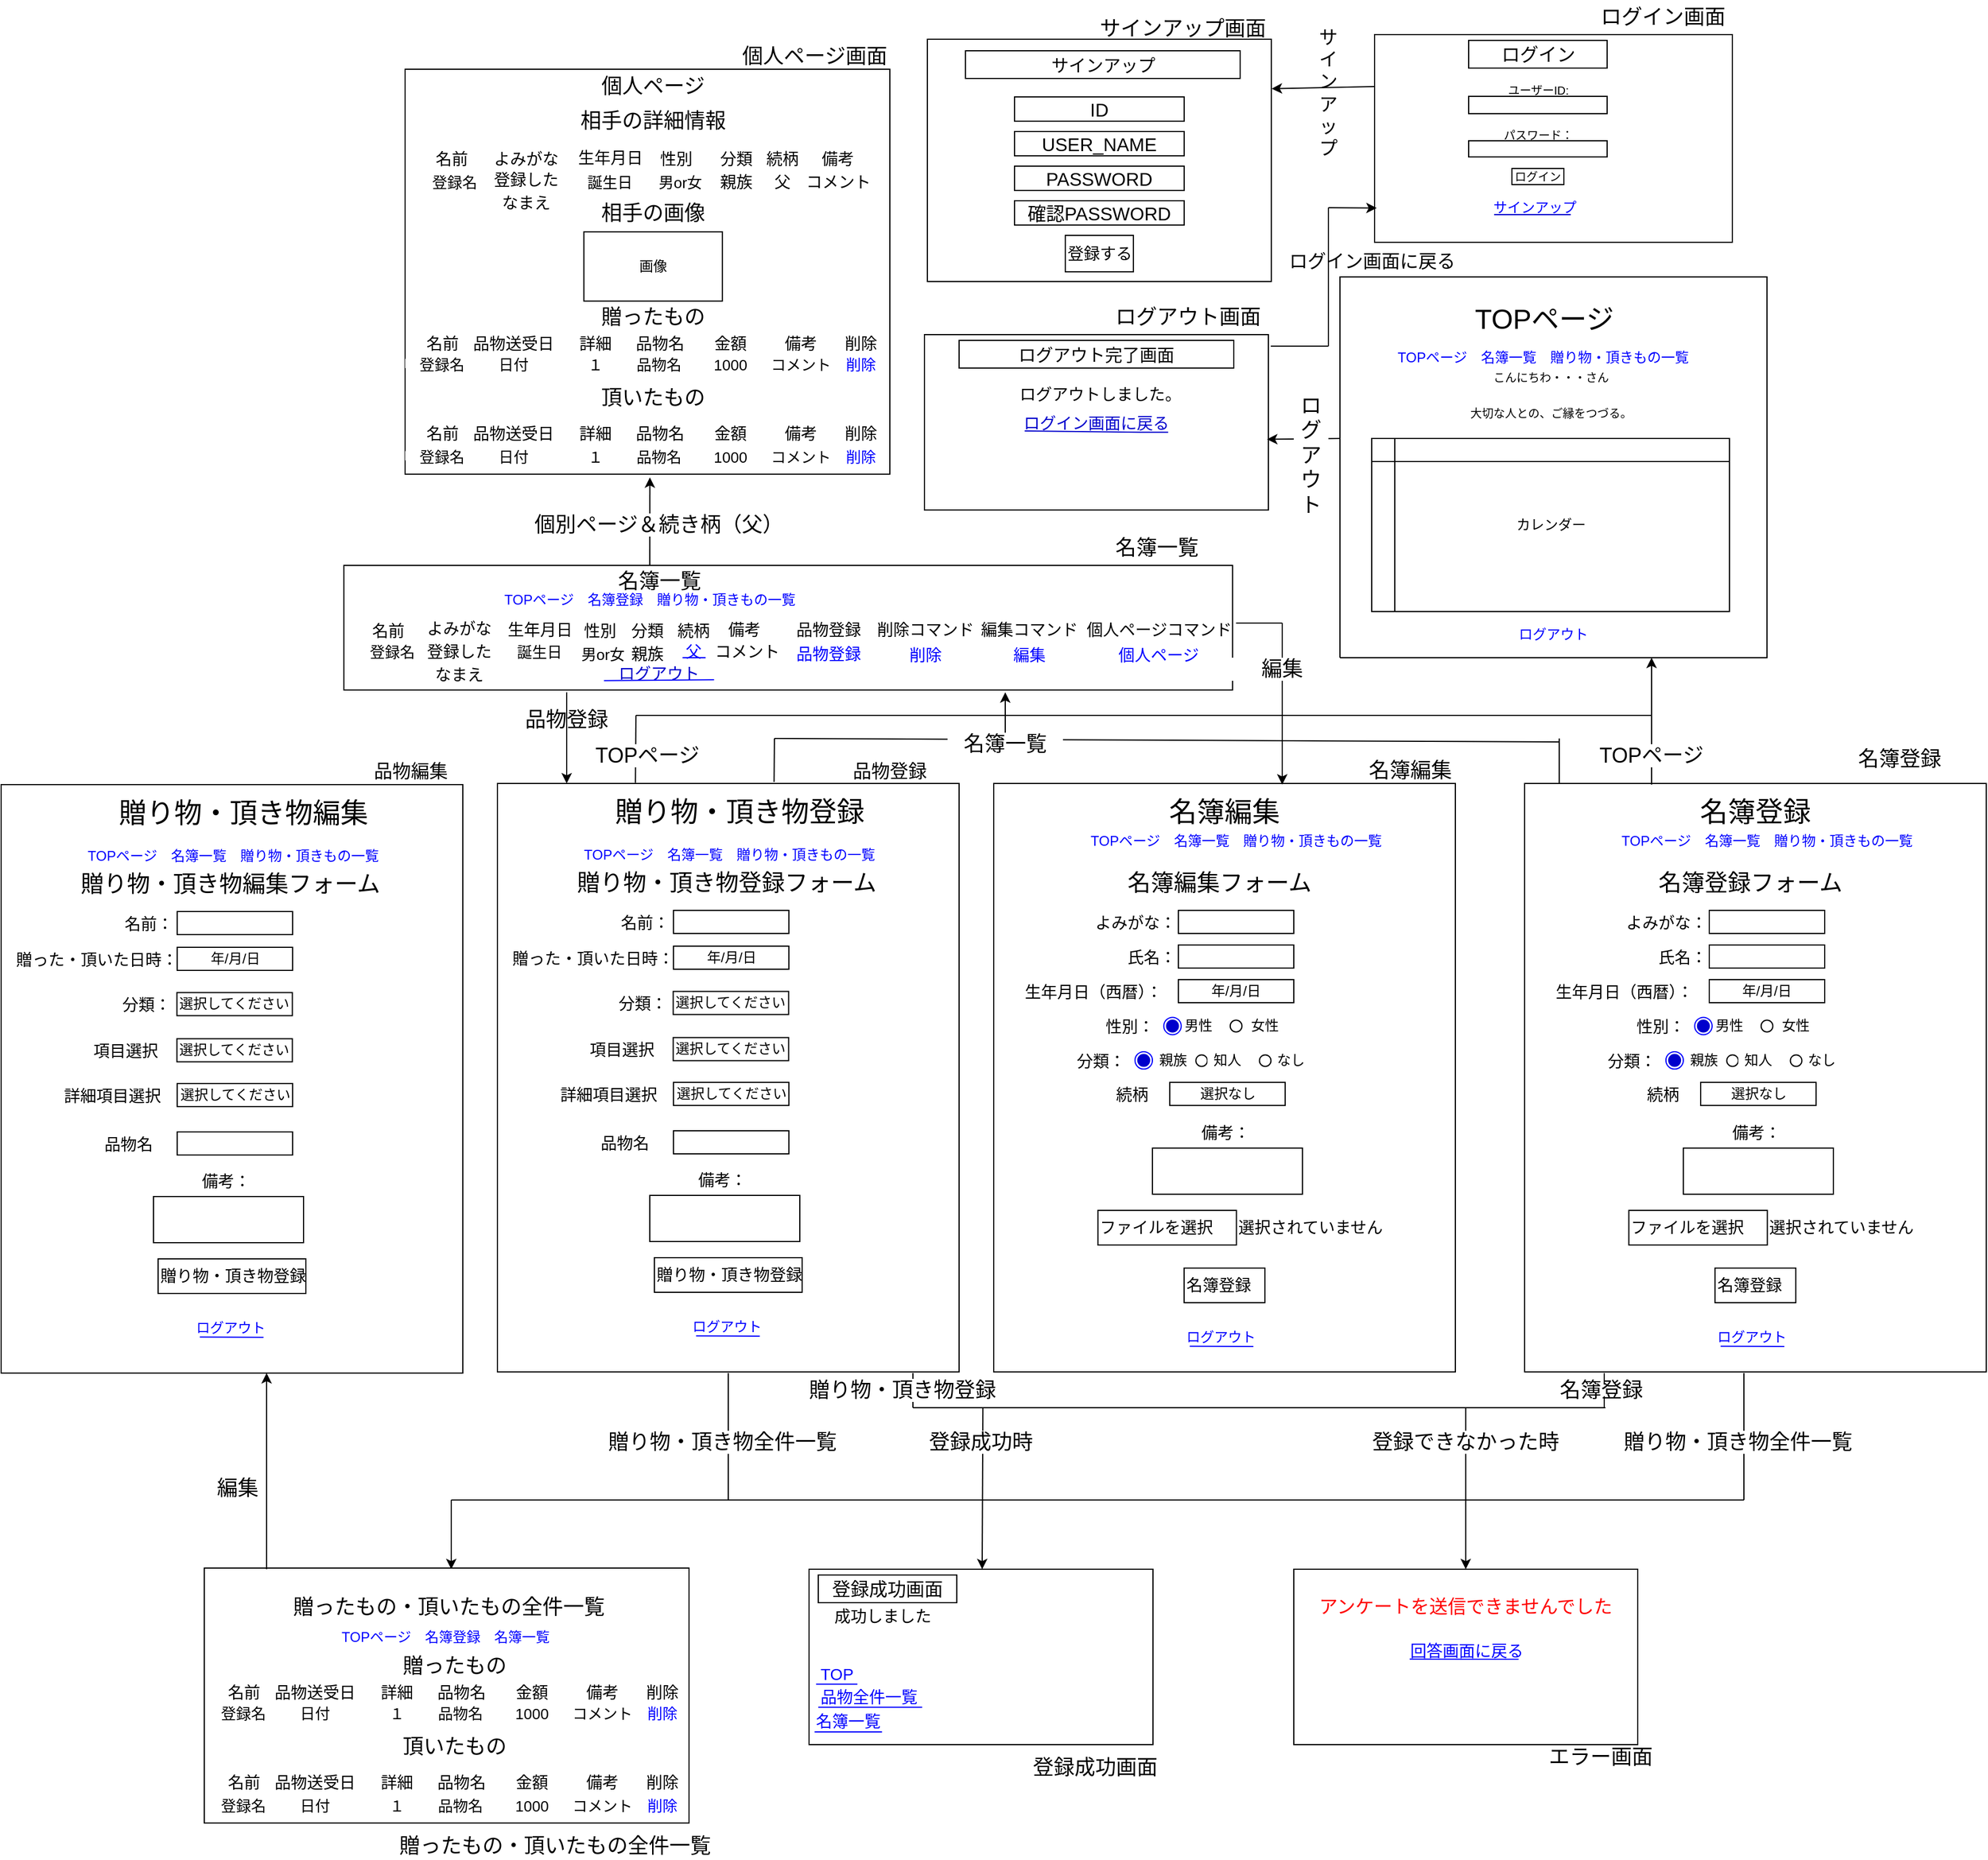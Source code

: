 <mxfile version="21.8.2" type="device" pages="17">
  <diagram name="ページ1" id="MFC57rEejd_u72afK9wu">
    <mxGraphModel dx="5795" dy="2090" grid="1" gridSize="10" guides="1" tooltips="1" connect="1" arrows="1" fold="1" page="1" pageScale="1" pageWidth="827" pageHeight="1169" math="0" shadow="0">
      <root>
        <mxCell id="0" />
        <mxCell id="1" parent="0" />
        <mxCell id="puYlJjRZ0pO8FZvw6EGe-11" value="" style="group" parent="1" vertex="1" connectable="0">
          <mxGeometry x="-3067" y="230" width="298" height="152" as="geometry" />
        </mxCell>
        <mxCell id="puYlJjRZ0pO8FZvw6EGe-12" value="" style="rounded=0;whiteSpace=wrap;html=1;fontSize=16;verticalAlign=top;" parent="puYlJjRZ0pO8FZvw6EGe-11" vertex="1">
          <mxGeometry x="-3" width="298" height="152" as="geometry" />
        </mxCell>
        <mxCell id="puYlJjRZ0pO8FZvw6EGe-13" value="&lt;font style=&quot;font-size: 14px;&quot;&gt;ログアウトしました。&lt;/font&gt;" style="rounded=0;whiteSpace=wrap;html=1;fontSize=16;strokeColor=none;" parent="puYlJjRZ0pO8FZvw6EGe-11" vertex="1">
          <mxGeometry x="75.5" y="40" width="147" height="21" as="geometry" />
        </mxCell>
        <mxCell id="puYlJjRZ0pO8FZvw6EGe-14" value="&lt;span style=&quot;font-size: 15px;&quot;&gt;ログアウト完了画面&lt;/span&gt;" style="rounded=0;whiteSpace=wrap;html=1;fontSize=16;" parent="puYlJjRZ0pO8FZvw6EGe-11" vertex="1">
          <mxGeometry x="27" y="5" width="238" height="24" as="geometry" />
        </mxCell>
        <mxCell id="puYlJjRZ0pO8FZvw6EGe-15" style="edgeStyle=none;curved=1;rounded=0;orthogonalLoop=1;jettySize=auto;html=1;exitX=0.5;exitY=1;exitDx=0;exitDy=0;fontSize=12;startSize=8;endSize=8;" parent="puYlJjRZ0pO8FZvw6EGe-11" source="puYlJjRZ0pO8FZvw6EGe-14" target="puYlJjRZ0pO8FZvw6EGe-14" edge="1">
          <mxGeometry relative="1" as="geometry" />
        </mxCell>
        <mxCell id="puYlJjRZ0pO8FZvw6EGe-16" value="&lt;font color=&quot;#0000cc&quot; style=&quot;font-size: 14px;&quot;&gt;ログイン画面に戻る&lt;/font&gt;" style="rounded=0;whiteSpace=wrap;html=1;fontSize=16;strokeColor=none;" parent="puYlJjRZ0pO8FZvw6EGe-11" vertex="1">
          <mxGeometry x="80" y="68.5" width="132" height="15" as="geometry" />
        </mxCell>
        <mxCell id="puYlJjRZ0pO8FZvw6EGe-17" value="" style="endArrow=none;html=1;rounded=0;fontSize=12;startSize=8;endSize=8;strokeColor=#0000CC;entryX=0.316;entryY=0.705;entryDx=0;entryDy=0;entryPerimeter=0;" parent="puYlJjRZ0pO8FZvw6EGe-11" edge="1">
          <mxGeometry width="50" height="50" relative="1" as="geometry">
            <mxPoint x="83.82" y="83.5" as="sourcePoint" />
            <mxPoint x="208.174" y="84.64" as="targetPoint" />
            <Array as="points">
              <mxPoint x="184.07" y="84.6" />
            </Array>
          </mxGeometry>
        </mxCell>
        <mxCell id="puYlJjRZ0pO8FZvw6EGe-117" value="" style="group" parent="1" vertex="1" connectable="0">
          <mxGeometry x="-2728.06" y="220" width="415" height="350" as="geometry" />
        </mxCell>
        <mxCell id="uqI_C0eSmEfnLuYSGZD6-408" value="" style="group" parent="puYlJjRZ0pO8FZvw6EGe-117" vertex="1" connectable="0">
          <mxGeometry x="18.06" y="-40" width="370" height="330" as="geometry" />
        </mxCell>
        <mxCell id="puYlJjRZ0pO8FZvw6EGe-91" value="" style="rounded=0;whiteSpace=wrap;html=1;container=0;" parent="uqI_C0eSmEfnLuYSGZD6-408" vertex="1">
          <mxGeometry width="370" height="330" as="geometry" />
        </mxCell>
        <mxCell id="puYlJjRZ0pO8FZvw6EGe-92" value="カレンダー" style="shape=internalStorage;whiteSpace=wrap;html=1;backgroundOutline=1;container=0;" parent="uqI_C0eSmEfnLuYSGZD6-408" vertex="1">
          <mxGeometry x="27.5" y="140" width="310" height="150" as="geometry" />
        </mxCell>
        <mxCell id="puYlJjRZ0pO8FZvw6EGe-94" value="&lt;span style=&quot;font-size: 24px;&quot;&gt;TOPページ&lt;/span&gt;" style="text;strokeColor=none;fillColor=none;html=1;whiteSpace=wrap;verticalAlign=middle;overflow=hidden;container=0;" parent="uqI_C0eSmEfnLuYSGZD6-408" vertex="1">
          <mxGeometry x="115" y="20" width="135" height="30" as="geometry" />
        </mxCell>
        <mxCell id="puYlJjRZ0pO8FZvw6EGe-95" value="&lt;div&gt;ログアウト&lt;/div&gt;" style="text;strokeColor=none;fillColor=none;html=1;whiteSpace=wrap;verticalAlign=middle;overflow=hidden;fontColor=#0000FF;container=0;" parent="uqI_C0eSmEfnLuYSGZD6-408" vertex="1">
          <mxGeometry x="152.5" y="300" width="65" height="20" as="geometry" />
        </mxCell>
        <mxCell id="uqI_C0eSmEfnLuYSGZD6-3" value="&lt;font style=&quot;font-size: 10px;&quot;&gt;こんにちわ・・・さん&lt;/font&gt;" style="rounded=0;whiteSpace=wrap;html=1;fontSize=16;strokeColor=none;container=0;" parent="uqI_C0eSmEfnLuYSGZD6-408" vertex="1">
          <mxGeometry x="121.53" y="79" width="121.94" height="11" as="geometry" />
        </mxCell>
        <mxCell id="uqI_C0eSmEfnLuYSGZD6-4" value="&lt;font style=&quot;font-size: 10px;&quot;&gt;大切な人との、ご縁をつづる。&lt;/font&gt;" style="rounded=0;whiteSpace=wrap;html=1;fontSize=16;strokeColor=none;container=0;" parent="uqI_C0eSmEfnLuYSGZD6-408" vertex="1">
          <mxGeometry x="107.5" y="110" width="150" height="11" as="geometry" />
        </mxCell>
        <mxCell id="uqI_C0eSmEfnLuYSGZD6-413" value="&lt;div&gt;&lt;font color=&quot;#0000ff&quot;&gt;TOPページ　名簿一覧　贈り物・頂きもの一覧&lt;/font&gt;&lt;/div&gt;" style="text;strokeColor=none;fillColor=none;html=1;whiteSpace=wrap;verticalAlign=middle;overflow=hidden;container=0;" parent="uqI_C0eSmEfnLuYSGZD6-408" vertex="1">
          <mxGeometry x="48.47" y="50" width="273.06" height="40" as="geometry" />
        </mxCell>
        <mxCell id="uqI_C0eSmEfnLuYSGZD6-439" value="" style="endArrow=classic;html=1;rounded=0;" parent="puYlJjRZ0pO8FZvw6EGe-117" edge="1">
          <mxGeometry width="50" height="50" relative="1" as="geometry">
            <mxPoint x="288.06" y="340" as="sourcePoint" />
            <mxPoint x="288.06" y="290" as="targetPoint" />
          </mxGeometry>
        </mxCell>
        <mxCell id="uqI_C0eSmEfnLuYSGZD6-440" value="" style="endArrow=none;html=1;rounded=0;" parent="puYlJjRZ0pO8FZvw6EGe-117" edge="1">
          <mxGeometry width="50" height="50" relative="1" as="geometry">
            <mxPoint x="-591.94" y="340" as="sourcePoint" />
            <mxPoint x="288.06" y="340" as="targetPoint" />
          </mxGeometry>
        </mxCell>
        <mxCell id="uqI_C0eSmEfnLuYSGZD6-447" value="" style="endArrow=classic;html=1;rounded=0;" parent="puYlJjRZ0pO8FZvw6EGe-117" edge="1">
          <mxGeometry width="50" height="50" relative="1" as="geometry">
            <mxPoint x="-271.94" y="360" as="sourcePoint" />
            <mxPoint x="-271.94" y="320" as="targetPoint" />
          </mxGeometry>
        </mxCell>
        <mxCell id="HE5G6ts_1quCM779uTKT-100" value="" style="group" parent="1" vertex="1" connectable="0">
          <mxGeometry x="-3170" y="1300" width="298" height="152" as="geometry" />
        </mxCell>
        <mxCell id="HE5G6ts_1quCM779uTKT-101" value="" style="rounded=0;whiteSpace=wrap;html=1;fontSize=16;verticalAlign=top;container=0;" parent="HE5G6ts_1quCM779uTKT-100" vertex="1">
          <mxGeometry width="298" height="152" as="geometry" />
        </mxCell>
        <mxCell id="HE5G6ts_1quCM779uTKT-102" value="&lt;font style=&quot;font-size: 14px;&quot;&gt;成功しました&lt;/font&gt;" style="rounded=0;whiteSpace=wrap;html=1;fontSize=16;strokeColor=none;container=0;" parent="HE5G6ts_1quCM779uTKT-100" vertex="1">
          <mxGeometry x="8" y="29" width="112" height="21" as="geometry" />
        </mxCell>
        <mxCell id="HE5G6ts_1quCM779uTKT-103" style="edgeStyle=none;curved=1;rounded=0;orthogonalLoop=1;jettySize=auto;html=1;exitX=0;exitY=0.75;exitDx=0;exitDy=0;fontSize=12;startSize=8;endSize=8;" parent="HE5G6ts_1quCM779uTKT-100" edge="1">
          <mxGeometry relative="1" as="geometry">
            <mxPoint x="31" y="102.5" as="sourcePoint" />
            <mxPoint x="31" y="102.5" as="targetPoint" />
          </mxGeometry>
        </mxCell>
        <mxCell id="HE5G6ts_1quCM779uTKT-104" value="登録成功画面" style="rounded=0;whiteSpace=wrap;html=1;fontSize=16;container=0;" parent="HE5G6ts_1quCM779uTKT-100" vertex="1">
          <mxGeometry x="8" y="5" width="120" height="24" as="geometry" />
        </mxCell>
        <mxCell id="HE5G6ts_1quCM779uTKT-105" style="edgeStyle=none;curved=1;rounded=0;orthogonalLoop=1;jettySize=auto;html=1;exitX=0.5;exitY=1;exitDx=0;exitDy=0;fontSize=12;startSize=8;endSize=8;" parent="HE5G6ts_1quCM779uTKT-100" source="HE5G6ts_1quCM779uTKT-104" target="HE5G6ts_1quCM779uTKT-104" edge="1">
          <mxGeometry relative="1" as="geometry" />
        </mxCell>
        <mxCell id="HE5G6ts_1quCM779uTKT-106" value="&lt;span style=&quot;font-size: 14px;&quot;&gt;&lt;font color=&quot;#0000ff&quot;&gt;名簿一覧&lt;/font&gt;&lt;/span&gt;" style="rounded=0;whiteSpace=wrap;html=1;fontSize=16;strokeColor=none;container=0;fillColor=none;" parent="HE5G6ts_1quCM779uTKT-100" vertex="1">
          <mxGeometry y="120" width="68" height="21" as="geometry" />
        </mxCell>
        <mxCell id="HE5G6ts_1quCM779uTKT-107" value="&lt;div&gt;&lt;font style=&quot;font-size: 14px;&quot; color=&quot;#0000ff&quot;&gt;品物全件一覧&lt;/font&gt;&lt;/div&gt;" style="text;strokeColor=none;fillColor=none;html=1;whiteSpace=wrap;verticalAlign=middle;overflow=hidden;container=0;" parent="HE5G6ts_1quCM779uTKT-100" vertex="1">
          <mxGeometry x="8" y="100" width="102" height="20" as="geometry" />
        </mxCell>
        <mxCell id="HE5G6ts_1quCM779uTKT-108" value="&lt;font color=&quot;#0000ff&quot;&gt;&lt;span style=&quot;font-size: 14px;&quot;&gt;TOP&lt;/span&gt;&lt;/font&gt;" style="text;strokeColor=none;fillColor=none;html=1;whiteSpace=wrap;verticalAlign=middle;overflow=hidden;container=0;" parent="HE5G6ts_1quCM779uTKT-100" vertex="1">
          <mxGeometry x="8" y="80" width="32" height="20" as="geometry" />
        </mxCell>
        <mxCell id="HE5G6ts_1quCM779uTKT-109" value="" style="endArrow=none;html=1;rounded=0;strokeColor=#0000FF;entryX=0.769;entryY=0.905;entryDx=0;entryDy=0;entryPerimeter=0;exitX=0.243;exitY=0.905;exitDx=0;exitDy=0;exitPerimeter=0;" parent="HE5G6ts_1quCM779uTKT-100" edge="1">
          <mxGeometry width="50" height="50" relative="1" as="geometry">
            <mxPoint x="6.114" y="99.595" as="sourcePoint" />
            <mxPoint x="41.882" y="99.595" as="targetPoint" />
          </mxGeometry>
        </mxCell>
        <mxCell id="HE5G6ts_1quCM779uTKT-110" value="" style="endArrow=none;html=1;rounded=0;strokeColor=#0000FF;" parent="HE5G6ts_1quCM779uTKT-100" edge="1">
          <mxGeometry width="50" height="50" relative="1" as="geometry">
            <mxPoint x="8" y="119.6" as="sourcePoint" />
            <mxPoint x="98" y="119.6" as="targetPoint" />
          </mxGeometry>
        </mxCell>
        <mxCell id="HE5G6ts_1quCM779uTKT-111" value="" style="endArrow=none;html=1;rounded=0;strokeColor=#0000FF;" parent="HE5G6ts_1quCM779uTKT-100" edge="1">
          <mxGeometry width="50" height="50" relative="1" as="geometry">
            <mxPoint x="4.78" y="141" as="sourcePoint" />
            <mxPoint x="63.22" y="141" as="targetPoint" />
          </mxGeometry>
        </mxCell>
        <mxCell id="HE5G6ts_1quCM779uTKT-181" value="品物登録" style="rounded=0;whiteSpace=wrap;html=1;fontSize=16;strokeColor=none;" parent="1" vertex="1">
          <mxGeometry x="-3160" y="589.54" width="120" height="36.93" as="geometry" />
        </mxCell>
        <mxCell id="HE5G6ts_1quCM779uTKT-210" value="&lt;font style=&quot;font-size: 18px;&quot;&gt;ログイン画面&lt;/font&gt;" style="rounded=0;whiteSpace=wrap;html=1;fontSize=16;strokeColor=none;fillColor=none;" parent="1" vertex="1">
          <mxGeometry x="-2490" y="-60" width="120" height="30" as="geometry" />
        </mxCell>
        <mxCell id="HE5G6ts_1quCM779uTKT-214" value="&lt;font style=&quot;font-size: 18px;&quot;&gt;エラー画面&lt;/font&gt;" style="rounded=0;whiteSpace=wrap;html=1;fontSize=16;fillColor=none;strokeColor=none;" parent="1" vertex="1">
          <mxGeometry x="-2540" y="1452" width="112" height="21" as="geometry" />
        </mxCell>
        <mxCell id="HE5G6ts_1quCM779uTKT-219" value="&lt;font style=&quot;font-size: 18px;&quot;&gt;登録成功画面&lt;/font&gt;" style="rounded=0;whiteSpace=wrap;html=1;fontSize=16;fillColor=none;strokeColor=none;" parent="1" vertex="1">
          <mxGeometry x="-2982" y="1452" width="120" height="40" as="geometry" />
        </mxCell>
        <mxCell id="HE5G6ts_1quCM779uTKT-222" value="&lt;font style=&quot;font-size: 18px;&quot;&gt;個人ページ画面&lt;/font&gt;" style="rounded=0;whiteSpace=wrap;html=1;fontSize=16;fillColor=none;strokeColor=none;" parent="1" vertex="1">
          <mxGeometry x="-3230" y="-21.0" width="130" height="20.94" as="geometry" />
        </mxCell>
        <mxCell id="QLM2McAuhSttxLZuZJk--57" value="&lt;font style=&quot;font-size: 18px;&quot;&gt;名簿編集&lt;/font&gt;" style="rounded=0;whiteSpace=wrap;html=1;fontSize=16;fillColor=none;strokeColor=none;" parent="1" vertex="1">
          <mxGeometry x="-2688.97" y="597" width="80" height="22" as="geometry" />
        </mxCell>
        <mxCell id="uqI_C0eSmEfnLuYSGZD6-31" value="" style="group;fillColor=default;" parent="1" vertex="1" connectable="0">
          <mxGeometry x="-3573.06" y="430" width="774.06" height="108" as="geometry" />
        </mxCell>
        <mxCell id="VQ2qiLdZuaJMyB1rUMGk-1" value="&lt;font style=&quot;font-size: 14px;&quot;&gt;登録したなまえ&lt;/font&gt;" style="rounded=0;whiteSpace=wrap;html=1;fontSize=16;strokeColor=none;container=0;" parent="uqI_C0eSmEfnLuYSGZD6-31" vertex="1">
          <mxGeometry x="65" y="79.93" width="70" height="8.14" as="geometry" />
        </mxCell>
        <mxCell id="puYlJjRZ0pO8FZvw6EGe-18" value="" style="group;strokeColor=default;container=0;" parent="uqI_C0eSmEfnLuYSGZD6-31" vertex="1" connectable="0">
          <mxGeometry width="770" height="108" as="geometry" />
        </mxCell>
        <mxCell id="VQ2qiLdZuaJMyB1rUMGk-2" value="&lt;span style=&quot;font-size: 14px;&quot;&gt;よみがな&lt;/span&gt;" style="rounded=0;whiteSpace=wrap;html=1;fontSize=16;strokeColor=none;container=0;" parent="uqI_C0eSmEfnLuYSGZD6-31" vertex="1">
          <mxGeometry x="60" y="49.93" width="80" height="8.14" as="geometry" />
        </mxCell>
        <mxCell id="puYlJjRZ0pO8FZvw6EGe-53" value="&lt;font style=&quot;font-size: 18px;&quot;&gt;名簿一覧&lt;/font&gt;" style="rounded=0;whiteSpace=wrap;html=1;fontSize=16;strokeColor=none;container=0;fillColor=none;" parent="uqI_C0eSmEfnLuYSGZD6-31" vertex="1">
          <mxGeometry x="212.646" y="9.93" width="120.973" height="8.14" as="geometry" />
        </mxCell>
        <mxCell id="uqI_C0eSmEfnLuYSGZD6-22" value="&lt;div&gt;&lt;font color=&quot;#0000ff&quot;&gt;TOPページ　名簿登録　贈り物・頂きもの一覧&lt;/font&gt;&lt;/div&gt;" style="text;strokeColor=none;fillColor=none;html=1;whiteSpace=wrap;verticalAlign=middle;overflow=hidden;container=0;" parent="uqI_C0eSmEfnLuYSGZD6-31" vertex="1">
          <mxGeometry x="136.6" y="19.93" width="273.06" height="20" as="geometry" />
        </mxCell>
        <mxCell id="puYlJjRZ0pO8FZvw6EGe-19" value="&lt;font style=&quot;font-size: 14px;&quot;&gt;名前&lt;/font&gt;" style="rounded=0;whiteSpace=wrap;html=1;fontSize=16;strokeColor=none;container=0;" parent="uqI_C0eSmEfnLuYSGZD6-31" vertex="1">
          <mxGeometry x="16.946" y="51.79" width="43.059" height="8.137" as="geometry" />
        </mxCell>
        <mxCell id="puYlJjRZ0pO8FZvw6EGe-22" value="&lt;font style=&quot;font-size: 14px;&quot;&gt;性別&lt;/font&gt;" style="rounded=0;whiteSpace=wrap;html=1;fontSize=16;strokeColor=none;container=0;" parent="uqI_C0eSmEfnLuYSGZD6-31" vertex="1">
          <mxGeometry x="202.481" y="51.79" width="40.371" height="8.137" as="geometry" />
        </mxCell>
        <mxCell id="puYlJjRZ0pO8FZvw6EGe-51" value="&lt;font style=&quot;font-size: 13px;&quot;&gt;男or女&lt;/font&gt;" style="rounded=0;whiteSpace=wrap;html=1;fontSize=16;strokeColor=none;container=0;fillColor=none;" parent="uqI_C0eSmEfnLuYSGZD6-31" vertex="1">
          <mxGeometry x="197.111" y="71.798" width="55.144" height="8.137" as="geometry" />
        </mxCell>
        <mxCell id="puYlJjRZ0pO8FZvw6EGe-52" value="&lt;span style=&quot;font-size: 13px;&quot;&gt;登録名&lt;/span&gt;" style="rounded=0;whiteSpace=wrap;html=1;fontSize=16;strokeColor=none;container=0;fillColor=none;" parent="uqI_C0eSmEfnLuYSGZD6-31" vertex="1">
          <mxGeometry x="9.996" y="69.928" width="64.286" height="8.137" as="geometry" />
        </mxCell>
        <mxCell id="puYlJjRZ0pO8FZvw6EGe-20" value="生年月日" style="rounded=0;whiteSpace=wrap;html=1;fontSize=14;strokeColor=none;container=0;" parent="uqI_C0eSmEfnLuYSGZD6-31" vertex="1">
          <mxGeometry x="136.6" y="51.79" width="65.88" height="8.14" as="geometry" />
        </mxCell>
        <mxCell id="puYlJjRZ0pO8FZvw6EGe-90" value="&lt;span style=&quot;font-size: 13px;&quot;&gt;誕生日&lt;br&gt;&lt;/span&gt;" style="rounded=0;whiteSpace=wrap;html=1;fontSize=16;strokeColor=none;container=0;" parent="uqI_C0eSmEfnLuYSGZD6-31" vertex="1">
          <mxGeometry x="141.971" y="69.928" width="55.144" height="8.137" as="geometry" />
        </mxCell>
        <mxCell id="puYlJjRZ0pO8FZvw6EGe-60" value="&lt;span style=&quot;font-size: 14px;&quot;&gt;分類&lt;/span&gt;" style="rounded=0;whiteSpace=wrap;html=1;fontSize=16;strokeColor=none;container=0;" parent="uqI_C0eSmEfnLuYSGZD6-31" vertex="1">
          <mxGeometry x="242.851" y="51.79" width="40.371" height="8.137" as="geometry" />
        </mxCell>
        <mxCell id="puYlJjRZ0pO8FZvw6EGe-61" value="&lt;font style=&quot;font-size: 14px;&quot;&gt;親族&lt;/font&gt;" style="rounded=0;whiteSpace=wrap;html=1;fontSize=16;strokeColor=none;container=0;fillColor=none;" parent="uqI_C0eSmEfnLuYSGZD6-31" vertex="1">
          <mxGeometry x="242.851" y="71.8" width="40.371" height="8.137" as="geometry" />
        </mxCell>
        <mxCell id="puYlJjRZ0pO8FZvw6EGe-62" value="&lt;span style=&quot;font-size: 14px;&quot;&gt;続柄&lt;/span&gt;" style="rounded=0;whiteSpace=wrap;html=1;fontSize=16;strokeColor=none;container=0;" parent="uqI_C0eSmEfnLuYSGZD6-31" vertex="1">
          <mxGeometry x="283.221" y="51.79" width="40.371" height="8.137" as="geometry" />
        </mxCell>
        <mxCell id="puYlJjRZ0pO8FZvw6EGe-63" value="&lt;span style=&quot;font-size: 14px;&quot;&gt;&lt;font color=&quot;#0000ff&quot;&gt;父&lt;/font&gt;&lt;/span&gt;" style="rounded=0;whiteSpace=wrap;html=1;fontSize=16;strokeColor=none;container=0;" parent="uqI_C0eSmEfnLuYSGZD6-31" vertex="1">
          <mxGeometry x="283.221" y="69.93" width="40.371" height="8.137" as="geometry" />
        </mxCell>
        <mxCell id="7Ts2QcO9sI_mxTMBv7qf-28" value="" style="endArrow=none;html=1;rounded=0;fontColor=#0000FF;strokeColor=#0000FF;" parent="uqI_C0eSmEfnLuYSGZD6-31" edge="1">
          <mxGeometry width="50" height="50" relative="1" as="geometry">
            <mxPoint x="293.41" y="79.94" as="sourcePoint" />
            <mxPoint x="313.41" y="79.94" as="targetPoint" />
          </mxGeometry>
        </mxCell>
        <mxCell id="puYlJjRZ0pO8FZvw6EGe-21" value="備考" style="rounded=0;whiteSpace=wrap;html=1;fontSize=14;strokeColor=none;container=0;" parent="uqI_C0eSmEfnLuYSGZD6-31" vertex="1">
          <mxGeometry x="323.59" y="47.46" width="46.41" height="16.79" as="geometry" />
        </mxCell>
        <mxCell id="puYlJjRZ0pO8FZvw6EGe-81" value="&lt;font style=&quot;font-size: 14px;&quot;&gt;コメント&lt;/font&gt;" style="rounded=0;whiteSpace=wrap;html=1;fontSize=16;strokeColor=none;container=0;" parent="uqI_C0eSmEfnLuYSGZD6-31" vertex="1">
          <mxGeometry x="320" y="69.93" width="58.88" height="8.14" as="geometry" />
        </mxCell>
        <mxCell id="puYlJjRZ0pO8FZvw6EGe-70" value="品物登録" style="rounded=0;whiteSpace=wrap;html=1;fontSize=14;strokeColor=none;container=0;fillColor=none;" parent="uqI_C0eSmEfnLuYSGZD6-31" vertex="1">
          <mxGeometry x="390" y="51.79" width="60" height="8.14" as="geometry" />
        </mxCell>
        <mxCell id="QLM2McAuhSttxLZuZJk--60" value="&lt;font color=&quot;#0000ff&quot;&gt;&lt;span style=&quot;font-size: 14px;&quot;&gt;品物登録&lt;/span&gt;&lt;/font&gt;" style="rounded=0;whiteSpace=wrap;html=1;fontSize=16;strokeColor=none;container=0;fillColor=none;" parent="uqI_C0eSmEfnLuYSGZD6-31" vertex="1">
          <mxGeometry x="380.93" y="71.8" width="78.13" height="8.14" as="geometry" />
        </mxCell>
        <mxCell id="puYlJjRZ0pO8FZvw6EGe-185" value="削除コマンド" style="rounded=0;whiteSpace=wrap;html=1;fontSize=14;strokeColor=none;container=0;" parent="uqI_C0eSmEfnLuYSGZD6-31" vertex="1">
          <mxGeometry x="459.06" y="51.79" width="90" height="8.14" as="geometry" />
        </mxCell>
        <mxCell id="puYlJjRZ0pO8FZvw6EGe-186" value="&lt;span style=&quot;font-size: 14px;&quot;&gt;&lt;font color=&quot;#0000ff&quot;&gt;削除&lt;/font&gt;&lt;/span&gt;" style="rounded=0;whiteSpace=wrap;html=1;fontSize=16;strokeColor=none;container=0;" parent="uqI_C0eSmEfnLuYSGZD6-31" vertex="1">
          <mxGeometry x="464.99" y="71.8" width="78.13" height="10" as="geometry" />
        </mxCell>
        <mxCell id="uqI_C0eSmEfnLuYSGZD6-25" value="編集コマンド" style="rounded=0;whiteSpace=wrap;html=1;fontSize=14;strokeColor=none;container=0;" parent="uqI_C0eSmEfnLuYSGZD6-31" vertex="1">
          <mxGeometry x="549.06" y="51.79" width="90" height="8.14" as="geometry" />
        </mxCell>
        <mxCell id="uqI_C0eSmEfnLuYSGZD6-26" value="&lt;span style=&quot;font-size: 14px;&quot;&gt;&lt;font color=&quot;#0000ff&quot;&gt;編集&lt;/font&gt;&lt;/span&gt;" style="rounded=0;whiteSpace=wrap;html=1;fontSize=16;strokeColor=none;container=0;" parent="uqI_C0eSmEfnLuYSGZD6-31" vertex="1">
          <mxGeometry x="554.99" y="71.8" width="78.13" height="10" as="geometry" />
        </mxCell>
        <mxCell id="uqI_C0eSmEfnLuYSGZD6-27" value="個人ページコマンド" style="rounded=0;whiteSpace=wrap;html=1;fontSize=14;strokeColor=none;container=0;fillColor=none;" parent="uqI_C0eSmEfnLuYSGZD6-31" vertex="1">
          <mxGeometry x="639.06" y="51.79" width="135" height="8.14" as="geometry" />
        </mxCell>
        <mxCell id="uqI_C0eSmEfnLuYSGZD6-28" value="&lt;span style=&quot;font-size: 14px;&quot;&gt;&lt;font color=&quot;#0000ff&quot;&gt;個人ページ&lt;/font&gt;&lt;/span&gt;" style="rounded=0;whiteSpace=wrap;html=1;fontSize=16;strokeColor=none;container=0;" parent="uqI_C0eSmEfnLuYSGZD6-31" vertex="1">
          <mxGeometry x="667.5" y="71.8" width="78.13" height="10" as="geometry" />
        </mxCell>
        <mxCell id="puYlJjRZ0pO8FZvw6EGe-24" value="&lt;font color=&quot;#0000cc&quot;&gt;&lt;span style=&quot;font-size: 14px;&quot;&gt;ログアウト&lt;/span&gt;&lt;/font&gt;" style="rounded=0;whiteSpace=wrap;html=1;fontSize=16;strokeColor=none;container=0;fillColor=none;" parent="uqI_C0eSmEfnLuYSGZD6-31" vertex="1">
          <mxGeometry x="212.197" y="88.07" width="121.873" height="9.43" as="geometry" />
        </mxCell>
        <mxCell id="puYlJjRZ0pO8FZvw6EGe-26" value="" style="endArrow=none;html=1;rounded=0;fontSize=12;startSize=8;endSize=8;strokeColor=#0000FF;exitX=0.108;exitY=1.258;exitDx=0;exitDy=0;exitPerimeter=0;entryX=0.891;entryY=1.169;entryDx=0;entryDy=0;entryPerimeter=0;" parent="uqI_C0eSmEfnLuYSGZD6-31" source="puYlJjRZ0pO8FZvw6EGe-24" target="puYlJjRZ0pO8FZvw6EGe-24" edge="1">
          <mxGeometry width="50" height="50" relative="1" as="geometry">
            <mxPoint x="376.923" y="247.0" as="sourcePoint" />
            <mxPoint x="465.714" y="241.0" as="targetPoint" />
            <Array as="points" />
          </mxGeometry>
        </mxCell>
        <mxCell id="uqI_C0eSmEfnLuYSGZD6-103" value="" style="group;fillColor=default;" parent="1" vertex="1" connectable="0">
          <mxGeometry x="-3010" y="619" width="400" height="510" as="geometry" />
        </mxCell>
        <mxCell id="uqI_C0eSmEfnLuYSGZD6-69" value="" style="group;strokeColor=default;container=0;" parent="uqI_C0eSmEfnLuYSGZD6-103" vertex="1" connectable="0">
          <mxGeometry width="400" height="510" as="geometry" />
        </mxCell>
        <mxCell id="uqI_C0eSmEfnLuYSGZD6-70" value="&lt;span style=&quot;font-size: 24px;&quot;&gt;名簿編集&lt;/span&gt;" style="text;strokeColor=none;fillColor=none;html=1;whiteSpace=wrap;verticalAlign=middle;overflow=hidden;container=0;" parent="uqI_C0eSmEfnLuYSGZD6-103" vertex="1">
          <mxGeometry x="150.2" width="99.51" height="50" as="geometry" />
        </mxCell>
        <mxCell id="uqI_C0eSmEfnLuYSGZD6-71" value="&lt;font style=&quot;font-size: 14px;&quot;&gt;よみがな：&lt;br&gt;&lt;/font&gt;" style="text;strokeColor=none;fillColor=none;html=1;whiteSpace=wrap;verticalAlign=middle;overflow=hidden;container=0;" parent="uqI_C0eSmEfnLuYSGZD6-103" vertex="1">
          <mxGeometry x="85.88" y="110" width="79.8" height="20" as="geometry" />
        </mxCell>
        <mxCell id="uqI_C0eSmEfnLuYSGZD6-72" value="&lt;font style=&quot;font-size: 14px;&quot;&gt;氏名：&lt;/font&gt;" style="text;strokeColor=none;fillColor=none;html=1;whiteSpace=wrap;verticalAlign=middle;overflow=hidden;container=0;" parent="uqI_C0eSmEfnLuYSGZD6-103" vertex="1">
          <mxGeometry x="114.0" y="140" width="60" height="20" as="geometry" />
        </mxCell>
        <mxCell id="uqI_C0eSmEfnLuYSGZD6-73" value="&lt;span style=&quot;font-size: 14px;&quot;&gt;生年月日（西暦）：&lt;/span&gt;" style="text;strokeColor=none;fillColor=none;html=1;whiteSpace=wrap;verticalAlign=middle;overflow=hidden;container=0;" parent="uqI_C0eSmEfnLuYSGZD6-103" vertex="1">
          <mxGeometry x="25.3" y="170" width="199.8" height="20" as="geometry" />
        </mxCell>
        <mxCell id="uqI_C0eSmEfnLuYSGZD6-74" value="&lt;span style=&quot;font-size: 14px;&quot;&gt;性別：&lt;/span&gt;" style="text;strokeColor=none;fillColor=none;html=1;whiteSpace=wrap;verticalAlign=middle;overflow=hidden;container=0;" parent="uqI_C0eSmEfnLuYSGZD6-103" vertex="1">
          <mxGeometry x="95.3" y="200.24" width="49.7" height="20" as="geometry" />
        </mxCell>
        <mxCell id="uqI_C0eSmEfnLuYSGZD6-75" value="&lt;span style=&quot;font-size: 14px;&quot;&gt;分類：&lt;/span&gt;" style="text;strokeColor=none;fillColor=none;html=1;whiteSpace=wrap;verticalAlign=middle;overflow=hidden;container=0;" parent="uqI_C0eSmEfnLuYSGZD6-103" vertex="1">
          <mxGeometry x="70.35" y="230.24" width="49.7" height="20" as="geometry" />
        </mxCell>
        <mxCell id="uqI_C0eSmEfnLuYSGZD6-76" value="&lt;span style=&quot;font-size: 14px;&quot;&gt;備考：&lt;/span&gt;" style="text;strokeColor=none;fillColor=none;html=1;whiteSpace=wrap;verticalAlign=middle;overflow=hidden;container=0;" parent="uqI_C0eSmEfnLuYSGZD6-103" vertex="1">
          <mxGeometry x="177.53" y="290.0" width="50" height="26" as="geometry" />
        </mxCell>
        <mxCell id="uqI_C0eSmEfnLuYSGZD6-77" value="&lt;span style=&quot;font-size: 14px;&quot;&gt;ファイルを選択&lt;br&gt;&lt;/span&gt;" style="text;strokeColor=default;fillColor=none;html=1;whiteSpace=wrap;verticalAlign=middle;overflow=hidden;container=0;" parent="uqI_C0eSmEfnLuYSGZD6-103" vertex="1">
          <mxGeometry x="90.3" y="370.0" width="120" height="30" as="geometry" />
        </mxCell>
        <mxCell id="uqI_C0eSmEfnLuYSGZD6-78" value="&lt;span style=&quot;font-size: 14px;&quot;&gt;&lt;font color=&quot;#000000&quot;&gt;名簿登録&lt;/font&gt;&lt;br&gt;&lt;/span&gt;" style="text;strokeColor=#000000;fillColor=#FFFFFF;html=1;whiteSpace=wrap;verticalAlign=middle;overflow=hidden;container=0;fontColor=#00FFFF;" parent="uqI_C0eSmEfnLuYSGZD6-103" vertex="1">
          <mxGeometry x="164.96" y="420" width="70" height="30" as="geometry" />
        </mxCell>
        <mxCell id="uqI_C0eSmEfnLuYSGZD6-79" value="" style="rounded=0;whiteSpace=wrap;html=1;container=0;" parent="uqI_C0eSmEfnLuYSGZD6-103" vertex="1">
          <mxGeometry x="137.54" y="316.0" width="130" height="40" as="geometry" />
        </mxCell>
        <mxCell id="uqI_C0eSmEfnLuYSGZD6-80" value="" style="rounded=0;whiteSpace=wrap;html=1;container=0;" parent="uqI_C0eSmEfnLuYSGZD6-103" vertex="1">
          <mxGeometry x="160.0" y="110" width="100" height="20" as="geometry" />
        </mxCell>
        <mxCell id="uqI_C0eSmEfnLuYSGZD6-81" value="" style="rounded=0;whiteSpace=wrap;html=1;container=0;" parent="uqI_C0eSmEfnLuYSGZD6-103" vertex="1">
          <mxGeometry x="160" y="140" width="100" height="20" as="geometry" />
        </mxCell>
        <mxCell id="uqI_C0eSmEfnLuYSGZD6-82" value="選択なし" style="rounded=0;whiteSpace=wrap;html=1;container=0;" parent="uqI_C0eSmEfnLuYSGZD6-103" vertex="1">
          <mxGeometry x="152.54" y="259.07" width="100" height="20" as="geometry" />
        </mxCell>
        <mxCell id="uqI_C0eSmEfnLuYSGZD6-83" value="年/月/日" style="rounded=0;whiteSpace=wrap;html=1;container=0;" parent="uqI_C0eSmEfnLuYSGZD6-103" vertex="1">
          <mxGeometry x="160.0" y="170" width="100" height="20" as="geometry" />
        </mxCell>
        <mxCell id="uqI_C0eSmEfnLuYSGZD6-84" value="男性" style="rounded=0;whiteSpace=wrap;html=1;container=0;strokeColor=none;" parent="uqI_C0eSmEfnLuYSGZD6-103" vertex="1">
          <mxGeometry x="160.0" y="200" width="34.75" height="20" as="geometry" />
        </mxCell>
        <mxCell id="uqI_C0eSmEfnLuYSGZD6-85" value="女性" style="rounded=0;whiteSpace=wrap;html=1;container=0;strokeColor=none;" parent="uqI_C0eSmEfnLuYSGZD6-103" vertex="1">
          <mxGeometry x="219.91" y="200.24" width="29.8" height="20" as="geometry" />
        </mxCell>
        <mxCell id="uqI_C0eSmEfnLuYSGZD6-86" value="" style="ellipse;whiteSpace=wrap;html=1;aspect=fixed;fontSize=16;container=0;" parent="uqI_C0eSmEfnLuYSGZD6-103" vertex="1">
          <mxGeometry x="204.9" y="205.14" width="10.2" height="10.2" as="geometry" />
        </mxCell>
        <mxCell id="uqI_C0eSmEfnLuYSGZD6-87" value="" style="ellipse;whiteSpace=wrap;html=1;aspect=fixed;fontSize=16;container=0;" parent="uqI_C0eSmEfnLuYSGZD6-103" vertex="1">
          <mxGeometry x="175.16" y="235.24" width="10" height="10" as="geometry" />
        </mxCell>
        <mxCell id="uqI_C0eSmEfnLuYSGZD6-88" value="親族" style="rounded=0;whiteSpace=wrap;html=1;container=0;strokeColor=none;" parent="uqI_C0eSmEfnLuYSGZD6-103" vertex="1">
          <mxGeometry x="137.53" y="230.24" width="34.75" height="20" as="geometry" />
        </mxCell>
        <mxCell id="uqI_C0eSmEfnLuYSGZD6-89" value="知人" style="rounded=0;whiteSpace=wrap;html=1;container=0;strokeColor=none;" parent="uqI_C0eSmEfnLuYSGZD6-103" vertex="1">
          <mxGeometry x="185.16" y="230.24" width="34.75" height="20" as="geometry" />
        </mxCell>
        <mxCell id="uqI_C0eSmEfnLuYSGZD6-90" value="なし" style="rounded=0;whiteSpace=wrap;html=1;container=0;strokeColor=none;" parent="uqI_C0eSmEfnLuYSGZD6-103" vertex="1">
          <mxGeometry x="240.25" y="230.0" width="34.75" height="20" as="geometry" />
        </mxCell>
        <mxCell id="uqI_C0eSmEfnLuYSGZD6-91" value="" style="ellipse;whiteSpace=wrap;html=1;aspect=fixed;fontSize=16;container=0;" parent="uqI_C0eSmEfnLuYSGZD6-103" vertex="1">
          <mxGeometry x="230.25" y="235.24" width="10" height="10" as="geometry" />
        </mxCell>
        <mxCell id="uqI_C0eSmEfnLuYSGZD6-92" value="&lt;span style=&quot;font-size: 14px;&quot;&gt;続柄&lt;/span&gt;" style="rounded=0;whiteSpace=wrap;html=1;fontSize=16;strokeColor=none;container=0;fillColor=none;" parent="uqI_C0eSmEfnLuYSGZD6-103" vertex="1">
          <mxGeometry x="94.9" y="265.0" width="50.1" height="8.14" as="geometry" />
        </mxCell>
        <mxCell id="uqI_C0eSmEfnLuYSGZD6-93" value="&lt;div&gt;&lt;font color=&quot;#0000ff&quot;&gt;TOPページ　名簿一覧　贈り物・頂きもの一覧&lt;/font&gt;&lt;/div&gt;" style="text;strokeColor=none;fillColor=none;html=1;whiteSpace=wrap;verticalAlign=middle;overflow=hidden;container=0;" parent="uqI_C0eSmEfnLuYSGZD6-103" vertex="1">
          <mxGeometry x="81.94" y="30" width="273.06" height="40" as="geometry" />
        </mxCell>
        <mxCell id="uqI_C0eSmEfnLuYSGZD6-94" value="" style="ellipse;whiteSpace=wrap;html=1;aspect=fixed;fontSize=16;container=0;fillColor=#0000CC;strokeColor=#0000CC;" parent="uqI_C0eSmEfnLuYSGZD6-103" vertex="1">
          <mxGeometry x="149.8" y="205.14" width="10.2" height="10.2" as="geometry" />
        </mxCell>
        <mxCell id="uqI_C0eSmEfnLuYSGZD6-95" value="" style="ellipse;whiteSpace=wrap;html=1;aspect=fixed;fontSize=16;container=0;strokeColor=#0000FF;fillColor=none;" parent="uqI_C0eSmEfnLuYSGZD6-103" vertex="1">
          <mxGeometry x="147.36" y="202.69" width="15.1" height="15.1" as="geometry" />
        </mxCell>
        <mxCell id="uqI_C0eSmEfnLuYSGZD6-96" value="" style="ellipse;whiteSpace=wrap;html=1;aspect=fixed;fontSize=16;container=0;strokeColor=#0000FF;fillColor=none;" parent="uqI_C0eSmEfnLuYSGZD6-103" vertex="1">
          <mxGeometry x="122.43" y="232.45" width="15.1" height="15.1" as="geometry" />
        </mxCell>
        <mxCell id="uqI_C0eSmEfnLuYSGZD6-97" value="" style="ellipse;whiteSpace=wrap;html=1;aspect=fixed;fontSize=16;container=0;fillColor=#0000CC;strokeColor=#0000CC;" parent="uqI_C0eSmEfnLuYSGZD6-103" vertex="1">
          <mxGeometry x="124.88" y="234.9" width="10.2" height="10.2" as="geometry" />
        </mxCell>
        <mxCell id="uqI_C0eSmEfnLuYSGZD6-98" value="&lt;span style=&quot;font-size: 14px;&quot;&gt;選択されていません&lt;br&gt;&lt;/span&gt;" style="text;strokeColor=none;fillColor=none;html=1;whiteSpace=wrap;verticalAlign=middle;overflow=hidden;container=0;" parent="uqI_C0eSmEfnLuYSGZD6-103" vertex="1">
          <mxGeometry x="210.3" y="370.0" width="134.7" height="30" as="geometry" />
        </mxCell>
        <mxCell id="uqI_C0eSmEfnLuYSGZD6-102" value="&lt;font style=&quot;font-size: 20px;&quot;&gt;名簿編集フォーム&lt;/font&gt;" style="text;strokeColor=none;fillColor=none;html=1;whiteSpace=wrap;verticalAlign=middle;overflow=hidden;container=0;" parent="uqI_C0eSmEfnLuYSGZD6-103" vertex="1">
          <mxGeometry x="114" y="60" width="172.46" height="50" as="geometry" />
        </mxCell>
        <mxCell id="uqI_C0eSmEfnLuYSGZD6-100" value="" style="endArrow=none;html=1;rounded=0;fontSize=12;startSize=8;endSize=8;curved=1;strokeColor=#0000FF;exitX=0.069;exitY=0.886;exitDx=0;exitDy=0;exitPerimeter=0;" parent="uqI_C0eSmEfnLuYSGZD6-103" source="uqI_C0eSmEfnLuYSGZD6-101" edge="1">
          <mxGeometry width="50" height="50" relative="1" as="geometry">
            <mxPoint x="175" y="540" as="sourcePoint" />
            <mxPoint x="225" y="488" as="targetPoint" />
          </mxGeometry>
        </mxCell>
        <mxCell id="uqI_C0eSmEfnLuYSGZD6-101" value="&lt;div&gt;&lt;font color=&quot;#0000ff&quot;&gt;ログアウト&lt;/font&gt;&lt;/div&gt;" style="text;strokeColor=none;fillColor=none;html=1;whiteSpace=wrap;verticalAlign=middle;overflow=hidden;container=0;" parent="uqI_C0eSmEfnLuYSGZD6-103" vertex="1">
          <mxGeometry x="165" y="470" width="70" height="20" as="geometry" />
        </mxCell>
        <mxCell id="uqI_C0eSmEfnLuYSGZD6-104" value="" style="group;fillColor=default;" parent="1" vertex="1" connectable="0">
          <mxGeometry x="-2550" y="619" width="400" height="510" as="geometry" />
        </mxCell>
        <mxCell id="QLM2McAuhSttxLZuZJk--2" value="" style="group;strokeColor=default;container=0;" parent="uqI_C0eSmEfnLuYSGZD6-104" vertex="1" connectable="0">
          <mxGeometry width="400" height="510" as="geometry" />
        </mxCell>
        <mxCell id="QLM2McAuhSttxLZuZJk--3" value="&lt;span style=&quot;font-size: 24px;&quot;&gt;名簿登録&lt;/span&gt;" style="text;strokeColor=none;fillColor=none;html=1;whiteSpace=wrap;verticalAlign=middle;overflow=hidden;container=0;" parent="uqI_C0eSmEfnLuYSGZD6-104" vertex="1">
          <mxGeometry x="150.2" width="99.51" height="50" as="geometry" />
        </mxCell>
        <mxCell id="QLM2McAuhSttxLZuZJk--4" value="&lt;font style=&quot;font-size: 14px;&quot;&gt;よみがな：&lt;br&gt;&lt;/font&gt;" style="text;strokeColor=none;fillColor=none;html=1;whiteSpace=wrap;verticalAlign=middle;overflow=hidden;container=0;" parent="uqI_C0eSmEfnLuYSGZD6-104" vertex="1">
          <mxGeometry x="85.88" y="110" width="79.8" height="20" as="geometry" />
        </mxCell>
        <mxCell id="QLM2McAuhSttxLZuZJk--5" value="&lt;font style=&quot;font-size: 14px;&quot;&gt;氏名：&lt;/font&gt;" style="text;strokeColor=none;fillColor=none;html=1;whiteSpace=wrap;verticalAlign=middle;overflow=hidden;container=0;" parent="uqI_C0eSmEfnLuYSGZD6-104" vertex="1">
          <mxGeometry x="114.0" y="140" width="60" height="20" as="geometry" />
        </mxCell>
        <mxCell id="QLM2McAuhSttxLZuZJk--6" value="&lt;span style=&quot;font-size: 14px;&quot;&gt;生年月日（西暦）：&lt;/span&gt;" style="text;strokeColor=none;fillColor=none;html=1;whiteSpace=wrap;verticalAlign=middle;overflow=hidden;container=0;" parent="uqI_C0eSmEfnLuYSGZD6-104" vertex="1">
          <mxGeometry x="25.3" y="170" width="199.8" height="20" as="geometry" />
        </mxCell>
        <mxCell id="QLM2McAuhSttxLZuZJk--7" value="&lt;span style=&quot;font-size: 14px;&quot;&gt;性別：&lt;/span&gt;" style="text;strokeColor=none;fillColor=none;html=1;whiteSpace=wrap;verticalAlign=middle;overflow=hidden;container=0;" parent="uqI_C0eSmEfnLuYSGZD6-104" vertex="1">
          <mxGeometry x="95.3" y="200.24" width="49.7" height="20" as="geometry" />
        </mxCell>
        <mxCell id="QLM2McAuhSttxLZuZJk--8" value="&lt;span style=&quot;font-size: 14px;&quot;&gt;分類：&lt;/span&gt;" style="text;strokeColor=none;fillColor=none;html=1;whiteSpace=wrap;verticalAlign=middle;overflow=hidden;container=0;" parent="uqI_C0eSmEfnLuYSGZD6-104" vertex="1">
          <mxGeometry x="70.35" y="230.24" width="49.7" height="20" as="geometry" />
        </mxCell>
        <mxCell id="QLM2McAuhSttxLZuZJk--9" value="&lt;span style=&quot;font-size: 14px;&quot;&gt;備考：&lt;/span&gt;" style="text;strokeColor=none;fillColor=none;html=1;whiteSpace=wrap;verticalAlign=middle;overflow=hidden;container=0;" parent="uqI_C0eSmEfnLuYSGZD6-104" vertex="1">
          <mxGeometry x="177.53" y="290" width="50" height="26" as="geometry" />
        </mxCell>
        <mxCell id="QLM2McAuhSttxLZuZJk--10" value="&lt;span style=&quot;font-size: 14px;&quot;&gt;ファイルを選択&lt;br&gt;&lt;/span&gt;" style="text;strokeColor=default;fillColor=none;html=1;whiteSpace=wrap;verticalAlign=middle;overflow=hidden;container=0;" parent="uqI_C0eSmEfnLuYSGZD6-104" vertex="1">
          <mxGeometry x="90.3" y="370" width="120" height="30" as="geometry" />
        </mxCell>
        <mxCell id="QLM2McAuhSttxLZuZJk--11" value="&lt;span style=&quot;font-size: 14px;&quot;&gt;&lt;font color=&quot;#000000&quot;&gt;名簿登録&lt;/font&gt;&lt;br&gt;&lt;/span&gt;" style="text;strokeColor=#000000;fillColor=#FFFFFF;html=1;whiteSpace=wrap;verticalAlign=middle;overflow=hidden;container=0;fontColor=#00FFFF;" parent="uqI_C0eSmEfnLuYSGZD6-104" vertex="1">
          <mxGeometry x="164.96" y="420" width="70" height="30" as="geometry" />
        </mxCell>
        <mxCell id="QLM2McAuhSttxLZuZJk--12" value="" style="rounded=0;whiteSpace=wrap;html=1;container=0;" parent="uqI_C0eSmEfnLuYSGZD6-104" vertex="1">
          <mxGeometry x="137.54" y="316" width="130" height="40" as="geometry" />
        </mxCell>
        <mxCell id="QLM2McAuhSttxLZuZJk--13" value="" style="rounded=0;whiteSpace=wrap;html=1;container=0;" parent="uqI_C0eSmEfnLuYSGZD6-104" vertex="1">
          <mxGeometry x="160.0" y="110" width="100" height="20" as="geometry" />
        </mxCell>
        <mxCell id="QLM2McAuhSttxLZuZJk--14" value="" style="rounded=0;whiteSpace=wrap;html=1;container=0;" parent="uqI_C0eSmEfnLuYSGZD6-104" vertex="1">
          <mxGeometry x="160" y="140" width="100" height="20" as="geometry" />
        </mxCell>
        <mxCell id="QLM2McAuhSttxLZuZJk--15" value="選択なし" style="rounded=0;whiteSpace=wrap;html=1;container=0;" parent="uqI_C0eSmEfnLuYSGZD6-104" vertex="1">
          <mxGeometry x="152.54" y="259.07" width="100" height="20" as="geometry" />
        </mxCell>
        <mxCell id="QLM2McAuhSttxLZuZJk--16" value="年/月/日" style="rounded=0;whiteSpace=wrap;html=1;container=0;" parent="uqI_C0eSmEfnLuYSGZD6-104" vertex="1">
          <mxGeometry x="160.0" y="170" width="100" height="20" as="geometry" />
        </mxCell>
        <mxCell id="QLM2McAuhSttxLZuZJk--17" value="男性" style="rounded=0;whiteSpace=wrap;html=1;container=0;strokeColor=none;" parent="uqI_C0eSmEfnLuYSGZD6-104" vertex="1">
          <mxGeometry x="160.0" y="200" width="34.75" height="20" as="geometry" />
        </mxCell>
        <mxCell id="QLM2McAuhSttxLZuZJk--18" value="女性" style="rounded=0;whiteSpace=wrap;html=1;container=0;strokeColor=none;" parent="uqI_C0eSmEfnLuYSGZD6-104" vertex="1">
          <mxGeometry x="219.91" y="200.24" width="29.8" height="20" as="geometry" />
        </mxCell>
        <mxCell id="QLM2McAuhSttxLZuZJk--19" value="" style="ellipse;whiteSpace=wrap;html=1;aspect=fixed;fontSize=16;container=0;" parent="uqI_C0eSmEfnLuYSGZD6-104" vertex="1">
          <mxGeometry x="204.9" y="205.14" width="10.2" height="10.2" as="geometry" />
        </mxCell>
        <mxCell id="QLM2McAuhSttxLZuZJk--20" value="" style="ellipse;whiteSpace=wrap;html=1;aspect=fixed;fontSize=16;container=0;" parent="uqI_C0eSmEfnLuYSGZD6-104" vertex="1">
          <mxGeometry x="175.16" y="235.24" width="10" height="10" as="geometry" />
        </mxCell>
        <mxCell id="QLM2McAuhSttxLZuZJk--21" value="親族" style="rounded=0;whiteSpace=wrap;html=1;container=0;strokeColor=none;" parent="uqI_C0eSmEfnLuYSGZD6-104" vertex="1">
          <mxGeometry x="137.53" y="230.24" width="34.75" height="20" as="geometry" />
        </mxCell>
        <mxCell id="QLM2McAuhSttxLZuZJk--22" value="知人" style="rounded=0;whiteSpace=wrap;html=1;container=0;strokeColor=none;" parent="uqI_C0eSmEfnLuYSGZD6-104" vertex="1">
          <mxGeometry x="185.16" y="230.24" width="34.75" height="20" as="geometry" />
        </mxCell>
        <mxCell id="QLM2McAuhSttxLZuZJk--23" value="なし" style="rounded=0;whiteSpace=wrap;html=1;container=0;strokeColor=none;" parent="uqI_C0eSmEfnLuYSGZD6-104" vertex="1">
          <mxGeometry x="240.25" y="230" width="34.75" height="20" as="geometry" />
        </mxCell>
        <mxCell id="QLM2McAuhSttxLZuZJk--24" value="" style="ellipse;whiteSpace=wrap;html=1;aspect=fixed;fontSize=16;container=0;" parent="uqI_C0eSmEfnLuYSGZD6-104" vertex="1">
          <mxGeometry x="230.25" y="235.24" width="10" height="10" as="geometry" />
        </mxCell>
        <mxCell id="QLM2McAuhSttxLZuZJk--25" value="&lt;span style=&quot;font-size: 14px;&quot;&gt;続柄&lt;/span&gt;" style="rounded=0;whiteSpace=wrap;html=1;fontSize=16;strokeColor=none;container=0;fillColor=none;" parent="uqI_C0eSmEfnLuYSGZD6-104" vertex="1">
          <mxGeometry x="94.9" y="265" width="50.1" height="8.14" as="geometry" />
        </mxCell>
        <mxCell id="uqI_C0eSmEfnLuYSGZD6-5" value="&lt;div&gt;&lt;font color=&quot;#0000ff&quot;&gt;TOPページ　名簿一覧　贈り物・頂きもの一覧&lt;/font&gt;&lt;/div&gt;" style="text;strokeColor=none;fillColor=none;html=1;whiteSpace=wrap;verticalAlign=middle;overflow=hidden;" parent="uqI_C0eSmEfnLuYSGZD6-104" vertex="1">
          <mxGeometry x="81.94" y="30" width="273.06" height="40" as="geometry" />
        </mxCell>
        <mxCell id="uqI_C0eSmEfnLuYSGZD6-8" value="" style="ellipse;whiteSpace=wrap;html=1;aspect=fixed;fontSize=16;container=0;fillColor=#0000CC;strokeColor=#0000CC;" parent="uqI_C0eSmEfnLuYSGZD6-104" vertex="1">
          <mxGeometry x="149.8" y="205.14" width="10.2" height="10.2" as="geometry" />
        </mxCell>
        <mxCell id="uqI_C0eSmEfnLuYSGZD6-9" value="" style="ellipse;whiteSpace=wrap;html=1;aspect=fixed;fontSize=16;container=0;strokeColor=#0000FF;fillColor=none;" parent="uqI_C0eSmEfnLuYSGZD6-104" vertex="1">
          <mxGeometry x="147.36" y="202.69" width="15.1" height="15.1" as="geometry" />
        </mxCell>
        <mxCell id="uqI_C0eSmEfnLuYSGZD6-10" value="" style="ellipse;whiteSpace=wrap;html=1;aspect=fixed;fontSize=16;container=0;strokeColor=#0000FF;fillColor=none;" parent="uqI_C0eSmEfnLuYSGZD6-104" vertex="1">
          <mxGeometry x="122.43" y="232.45" width="15.1" height="15.1" as="geometry" />
        </mxCell>
        <mxCell id="uqI_C0eSmEfnLuYSGZD6-11" value="" style="ellipse;whiteSpace=wrap;html=1;aspect=fixed;fontSize=16;container=0;fillColor=#0000CC;strokeColor=#0000CC;" parent="uqI_C0eSmEfnLuYSGZD6-104" vertex="1">
          <mxGeometry x="124.88" y="234.9" width="10.2" height="10.2" as="geometry" />
        </mxCell>
        <mxCell id="uqI_C0eSmEfnLuYSGZD6-12" value="&lt;span style=&quot;font-size: 14px;&quot;&gt;選択されていません&lt;br&gt;&lt;/span&gt;" style="text;strokeColor=none;fillColor=none;html=1;whiteSpace=wrap;verticalAlign=middle;overflow=hidden;container=0;" parent="uqI_C0eSmEfnLuYSGZD6-104" vertex="1">
          <mxGeometry x="210.3" y="370" width="134.7" height="30" as="geometry" />
        </mxCell>
        <mxCell id="uqI_C0eSmEfnLuYSGZD6-15" value="" style="group" parent="uqI_C0eSmEfnLuYSGZD6-104" vertex="1" connectable="0">
          <mxGeometry x="165" y="470" width="70" height="20" as="geometry" />
        </mxCell>
        <mxCell id="QLM2McAuhSttxLZuZJk--52" value="" style="endArrow=none;html=1;rounded=0;fontSize=12;startSize=8;endSize=8;curved=1;strokeColor=#0000FF;exitX=0.069;exitY=0.886;exitDx=0;exitDy=0;exitPerimeter=0;" parent="uqI_C0eSmEfnLuYSGZD6-15" source="QLM2McAuhSttxLZuZJk--53" edge="1">
          <mxGeometry width="50" height="50" relative="1" as="geometry">
            <mxPoint x="10" y="70" as="sourcePoint" />
            <mxPoint x="60" y="18" as="targetPoint" />
          </mxGeometry>
        </mxCell>
        <mxCell id="QLM2McAuhSttxLZuZJk--53" value="&lt;div&gt;&lt;font color=&quot;#0000ff&quot;&gt;ログアウト&lt;/font&gt;&lt;/div&gt;" style="text;strokeColor=none;fillColor=none;html=1;whiteSpace=wrap;verticalAlign=middle;overflow=hidden;container=0;" parent="uqI_C0eSmEfnLuYSGZD6-15" vertex="1">
          <mxGeometry width="70" height="20" as="geometry" />
        </mxCell>
        <mxCell id="uqI_C0eSmEfnLuYSGZD6-16" value="&lt;font style=&quot;font-size: 20px;&quot;&gt;名簿登録フォーム&lt;/font&gt;" style="text;strokeColor=none;fillColor=none;html=1;whiteSpace=wrap;verticalAlign=middle;overflow=hidden;container=0;" parent="uqI_C0eSmEfnLuYSGZD6-104" vertex="1">
          <mxGeometry x="114" y="60" width="172.46" height="50" as="geometry" />
        </mxCell>
        <mxCell id="uqI_C0eSmEfnLuYSGZD6-163" value="" style="group" parent="1" vertex="1" connectable="0">
          <mxGeometry x="-2750" y="1300" width="298" height="152" as="geometry" />
        </mxCell>
        <mxCell id="HE5G6ts_1quCM779uTKT-125" value="" style="rounded=0;whiteSpace=wrap;html=1;fontSize=16;verticalAlign=top;container=0;" parent="uqI_C0eSmEfnLuYSGZD6-163" vertex="1">
          <mxGeometry width="298" height="152" as="geometry" />
        </mxCell>
        <mxCell id="HE5G6ts_1quCM779uTKT-127" style="edgeStyle=none;curved=1;rounded=0;orthogonalLoop=1;jettySize=auto;html=1;exitX=0;exitY=0.75;exitDx=0;exitDy=0;fontSize=12;startSize=8;endSize=8;" parent="uqI_C0eSmEfnLuYSGZD6-163" edge="1">
          <mxGeometry relative="1" as="geometry">
            <mxPoint x="31" y="102.5" as="sourcePoint" />
            <mxPoint x="31" y="102.5" as="targetPoint" />
          </mxGeometry>
        </mxCell>
        <mxCell id="HE5G6ts_1quCM779uTKT-128" value="&lt;font color=&quot;#ff0000&quot;&gt;アンケートを送信できませんでした&lt;/font&gt;" style="rounded=0;whiteSpace=wrap;html=1;fontSize=16;container=0;strokeColor=none;" parent="uqI_C0eSmEfnLuYSGZD6-163" vertex="1">
          <mxGeometry x="19" y="20" width="260" height="24" as="geometry" />
        </mxCell>
        <mxCell id="HE5G6ts_1quCM779uTKT-129" style="edgeStyle=none;curved=1;rounded=0;orthogonalLoop=1;jettySize=auto;html=1;exitX=0.5;exitY=1;exitDx=0;exitDy=0;fontSize=12;startSize=8;endSize=8;" parent="uqI_C0eSmEfnLuYSGZD6-163" source="HE5G6ts_1quCM779uTKT-128" target="HE5G6ts_1quCM779uTKT-128" edge="1">
          <mxGeometry relative="1" as="geometry" />
        </mxCell>
        <mxCell id="HE5G6ts_1quCM779uTKT-131" value="&lt;div&gt;&lt;font style=&quot;font-size: 14px;&quot; color=&quot;#0000ff&quot;&gt;回答画面に戻る&lt;/font&gt;&lt;/div&gt;" style="text;strokeColor=none;fillColor=none;html=1;whiteSpace=wrap;verticalAlign=middle;overflow=hidden;container=0;" parent="uqI_C0eSmEfnLuYSGZD6-163" vertex="1">
          <mxGeometry x="98.5" y="60" width="101" height="20" as="geometry" />
        </mxCell>
        <mxCell id="HE5G6ts_1quCM779uTKT-135" value="" style="endArrow=none;html=1;rounded=0;strokeColor=#0000FF;exitX=0.019;exitY=0.895;exitDx=0;exitDy=0;exitPerimeter=0;entryX=0.953;entryY=0.903;entryDx=0;entryDy=0;entryPerimeter=0;" parent="uqI_C0eSmEfnLuYSGZD6-163" source="HE5G6ts_1quCM779uTKT-131" target="HE5G6ts_1quCM779uTKT-131" edge="1">
          <mxGeometry width="50" height="50" relative="1" as="geometry">
            <mxPoint y="170" as="sourcePoint" />
            <mxPoint x="71" y="140" as="targetPoint" />
          </mxGeometry>
        </mxCell>
        <mxCell id="uqI_C0eSmEfnLuYSGZD6-189" value="" style="group" parent="1" vertex="1" connectable="0">
          <mxGeometry x="-3520.004" width="427.036" height="350.93" as="geometry" />
        </mxCell>
        <mxCell id="7Ts2QcO9sI_mxTMBv7qf-40" value="" style="rounded=0;whiteSpace=wrap;html=1;fillColor=default;container=0;" parent="uqI_C0eSmEfnLuYSGZD6-189" vertex="1">
          <mxGeometry x="0.004" width="420" height="350.93" as="geometry" />
        </mxCell>
        <mxCell id="7Ts2QcO9sI_mxTMBv7qf-41" value="&lt;span style=&quot;font-size: 18px;&quot;&gt;個人ページ&lt;/span&gt;" style="rounded=0;whiteSpace=wrap;html=1;fontSize=16;strokeColor=none;container=0;" parent="uqI_C0eSmEfnLuYSGZD6-189" vertex="1">
          <mxGeometry x="139.894" y="10.93" width="150" height="8.14" as="geometry" />
        </mxCell>
        <mxCell id="uqI_C0eSmEfnLuYSGZD6-105" value="&lt;span style=&quot;font-size: 18px;&quot;&gt;相手の詳細情報&lt;/span&gt;" style="rounded=0;whiteSpace=wrap;html=1;fontSize=16;strokeColor=none;container=0;" parent="uqI_C0eSmEfnLuYSGZD6-189" vertex="1">
          <mxGeometry x="139.894" y="40.93" width="150" height="8.14" as="geometry" />
        </mxCell>
        <mxCell id="uqI_C0eSmEfnLuYSGZD6-106" value="&lt;span style=&quot;font-size: 18px;&quot;&gt;贈ったもの&lt;/span&gt;" style="rounded=0;whiteSpace=wrap;html=1;fontSize=16;strokeColor=none;container=0;" parent="uqI_C0eSmEfnLuYSGZD6-189" vertex="1">
          <mxGeometry x="139.894" y="210.93" width="150" height="8.14" as="geometry" />
        </mxCell>
        <mxCell id="uqI_C0eSmEfnLuYSGZD6-107" value="&lt;span style=&quot;font-size: 18px;&quot;&gt;相手の画像&lt;/span&gt;" style="rounded=0;whiteSpace=wrap;html=1;fontSize=16;strokeColor=none;container=0;" parent="uqI_C0eSmEfnLuYSGZD6-189" vertex="1">
          <mxGeometry x="139.894" y="120.93" width="150" height="8.14" as="geometry" />
        </mxCell>
        <mxCell id="uqI_C0eSmEfnLuYSGZD6-108" value="&lt;span style=&quot;font-size: 18px;&quot;&gt;頂いたもの&lt;/span&gt;" style="rounded=0;whiteSpace=wrap;html=1;fontSize=16;strokeColor=none;container=0;" parent="uqI_C0eSmEfnLuYSGZD6-189" vertex="1">
          <mxGeometry x="139.894" y="280.93" width="150" height="8.14" as="geometry" />
        </mxCell>
        <mxCell id="7Ts2QcO9sI_mxTMBv7qf-44" value="&lt;font style=&quot;font-size: 14px;&quot;&gt;名前&lt;/font&gt;" style="rounded=0;whiteSpace=wrap;html=1;fontSize=16;strokeColor=none;container=0;" parent="uqI_C0eSmEfnLuYSGZD6-189" vertex="1">
          <mxGeometry x="19.18" y="72.79" width="43.059" height="8.137" as="geometry" />
        </mxCell>
        <mxCell id="7Ts2QcO9sI_mxTMBv7qf-45" value="&lt;span style=&quot;font-size: 13px;&quot;&gt;登録名&lt;/span&gt;" style="rounded=0;whiteSpace=wrap;html=1;fontSize=16;strokeColor=none;container=0;" parent="uqI_C0eSmEfnLuYSGZD6-189" vertex="1">
          <mxGeometry x="10.61" y="92.788" width="64.286" height="8.137" as="geometry" />
        </mxCell>
        <mxCell id="uqI_C0eSmEfnLuYSGZD6-109" value="&lt;span style=&quot;font-size: 14px;&quot;&gt;よみがな&lt;/span&gt;" style="rounded=0;whiteSpace=wrap;html=1;fontSize=16;strokeColor=none;container=0;" parent="uqI_C0eSmEfnLuYSGZD6-189" vertex="1">
          <mxGeometry x="64.894" y="72.79" width="80" height="8.14" as="geometry" />
        </mxCell>
        <mxCell id="uqI_C0eSmEfnLuYSGZD6-110" value="&lt;font style=&quot;font-size: 14px;&quot;&gt;登録したなまえ&lt;/font&gt;" style="rounded=0;whiteSpace=wrap;html=1;fontSize=16;strokeColor=none;container=0;" parent="uqI_C0eSmEfnLuYSGZD6-189" vertex="1">
          <mxGeometry x="69.894" y="100.93" width="70" height="8.14" as="geometry" />
        </mxCell>
        <mxCell id="uqI_C0eSmEfnLuYSGZD6-111" value="生年月日" style="rounded=0;whiteSpace=wrap;html=1;fontSize=14;strokeColor=none;container=0;" parent="uqI_C0eSmEfnLuYSGZD6-189" vertex="1">
          <mxGeometry x="144.894" y="67.79" width="65.88" height="18.14" as="geometry" />
        </mxCell>
        <mxCell id="uqI_C0eSmEfnLuYSGZD6-112" value="&lt;span style=&quot;font-size: 13px;&quot;&gt;誕生日&lt;br&gt;&lt;/span&gt;" style="rounded=0;whiteSpace=wrap;html=1;fontSize=16;strokeColor=none;container=0;" parent="uqI_C0eSmEfnLuYSGZD6-189" vertex="1">
          <mxGeometry x="150.266" y="92.788" width="55.144" height="8.137" as="geometry" />
        </mxCell>
        <mxCell id="uqI_C0eSmEfnLuYSGZD6-113" value="&lt;font style=&quot;font-size: 14px;&quot;&gt;性別&lt;/font&gt;" style="rounded=0;whiteSpace=wrap;html=1;fontSize=16;strokeColor=none;container=0;" parent="uqI_C0eSmEfnLuYSGZD6-189" vertex="1">
          <mxGeometry x="214.526" y="72.79" width="40.371" height="8.137" as="geometry" />
        </mxCell>
        <mxCell id="uqI_C0eSmEfnLuYSGZD6-114" value="&lt;font style=&quot;font-size: 13px;&quot;&gt;男or女&lt;/font&gt;" style="rounded=0;whiteSpace=wrap;html=1;fontSize=16;strokeColor=none;container=0;fillColor=none;" parent="uqI_C0eSmEfnLuYSGZD6-189" vertex="1">
          <mxGeometry x="210.776" y="92.788" width="55.144" height="8.137" as="geometry" />
        </mxCell>
        <mxCell id="uqI_C0eSmEfnLuYSGZD6-115" value="&lt;span style=&quot;font-size: 14px;&quot;&gt;分類&lt;/span&gt;" style="rounded=0;whiteSpace=wrap;html=1;fontSize=16;strokeColor=none;container=0;" parent="uqI_C0eSmEfnLuYSGZD6-189" vertex="1">
          <mxGeometry x="266.896" y="72.79" width="40.371" height="8.137" as="geometry" />
        </mxCell>
        <mxCell id="uqI_C0eSmEfnLuYSGZD6-116" value="&lt;font style=&quot;font-size: 14px;&quot;&gt;親族&lt;/font&gt;" style="rounded=0;whiteSpace=wrap;html=1;fontSize=16;strokeColor=none;container=0;fillColor=none;" parent="uqI_C0eSmEfnLuYSGZD6-189" vertex="1">
          <mxGeometry x="266.896" y="92.79" width="40.371" height="8.137" as="geometry" />
        </mxCell>
        <mxCell id="uqI_C0eSmEfnLuYSGZD6-117" value="&lt;span style=&quot;font-size: 14px;&quot;&gt;続柄&lt;/span&gt;" style="rounded=0;whiteSpace=wrap;html=1;fontSize=16;strokeColor=none;container=0;" parent="uqI_C0eSmEfnLuYSGZD6-189" vertex="1">
          <mxGeometry x="307.266" y="72.79" width="40.371" height="8.137" as="geometry" />
        </mxCell>
        <mxCell id="uqI_C0eSmEfnLuYSGZD6-118" value="&lt;font style=&quot;font-size: 14px;&quot;&gt;父&lt;/font&gt;" style="rounded=0;whiteSpace=wrap;html=1;fontSize=16;strokeColor=none;container=0;fillColor=none;" parent="uqI_C0eSmEfnLuYSGZD6-189" vertex="1">
          <mxGeometry x="307.266" y="92.79" width="40.371" height="8.137" as="geometry" />
        </mxCell>
        <mxCell id="uqI_C0eSmEfnLuYSGZD6-120" value="&lt;span style=&quot;font-size: 14px;&quot;&gt;備考&lt;/span&gt;" style="rounded=0;whiteSpace=wrap;html=1;fontSize=16;strokeColor=none;container=0;" parent="uqI_C0eSmEfnLuYSGZD6-189" vertex="1">
          <mxGeometry x="354.896" y="72.79" width="40.371" height="8.137" as="geometry" />
        </mxCell>
        <mxCell id="uqI_C0eSmEfnLuYSGZD6-151" value="&lt;font style=&quot;font-size: 14px;&quot;&gt;コメント&lt;/font&gt;" style="rounded=0;whiteSpace=wrap;html=1;fontSize=16;strokeColor=none;container=0;" parent="uqI_C0eSmEfnLuYSGZD6-189" vertex="1">
          <mxGeometry x="345.644" y="92.79" width="58.88" height="8.14" as="geometry" />
        </mxCell>
        <mxCell id="uqI_C0eSmEfnLuYSGZD6-152" value="画像" style="rounded=0;whiteSpace=wrap;html=1;fillColor=none;container=0;" parent="uqI_C0eSmEfnLuYSGZD6-189" vertex="1">
          <mxGeometry x="154.894" y="140.93" width="120" height="60" as="geometry" />
        </mxCell>
        <mxCell id="uqI_C0eSmEfnLuYSGZD6-153" value="&lt;font style=&quot;font-size: 14px;&quot;&gt;名前&lt;/font&gt;" style="rounded=0;whiteSpace=wrap;html=1;fontSize=16;strokeColor=none;container=0;" parent="uqI_C0eSmEfnLuYSGZD6-189" vertex="1">
          <mxGeometry x="10.61" y="232.79" width="43.059" height="8.137" as="geometry" />
        </mxCell>
        <mxCell id="uqI_C0eSmEfnLuYSGZD6-154" value="&lt;span style=&quot;font-size: 14px;&quot;&gt;品物送受日&lt;/span&gt;" style="rounded=0;whiteSpace=wrap;html=1;fontSize=16;strokeColor=none;container=0;fillColor=none;" parent="uqI_C0eSmEfnLuYSGZD6-189" vertex="1">
          <mxGeometry x="53.664" y="232.79" width="80" height="8.14" as="geometry" />
        </mxCell>
        <mxCell id="uqI_C0eSmEfnLuYSGZD6-155" value="&lt;span style=&quot;font-size: 14px;&quot;&gt;詳細&lt;/span&gt;" style="rounded=0;whiteSpace=wrap;html=1;fontSize=16;strokeColor=none;container=0;fillColor=none;" parent="uqI_C0eSmEfnLuYSGZD6-189" vertex="1">
          <mxGeometry x="144.894" y="232.79" width="40" height="8.14" as="geometry" />
        </mxCell>
        <mxCell id="uqI_C0eSmEfnLuYSGZD6-156" value="&lt;span style=&quot;font-size: 14px;&quot;&gt;品物名&lt;/span&gt;" style="rounded=0;whiteSpace=wrap;html=1;fontSize=16;strokeColor=none;container=0;fillColor=none;" parent="uqI_C0eSmEfnLuYSGZD6-189" vertex="1">
          <mxGeometry x="196.524" y="232.79" width="48" height="8.14" as="geometry" />
        </mxCell>
        <mxCell id="uqI_C0eSmEfnLuYSGZD6-157" value="&lt;span style=&quot;font-size: 14px;&quot;&gt;金額&lt;/span&gt;" style="rounded=0;whiteSpace=wrap;html=1;fontSize=16;strokeColor=none;container=0;fillColor=none;" parent="uqI_C0eSmEfnLuYSGZD6-189" vertex="1">
          <mxGeometry x="266.894" y="232.79" width="30.37" height="8.14" as="geometry" />
        </mxCell>
        <mxCell id="uqI_C0eSmEfnLuYSGZD6-158" value="&lt;span style=&quot;font-size: 14px;&quot;&gt;備考&lt;/span&gt;" style="rounded=0;whiteSpace=wrap;html=1;fontSize=16;strokeColor=none;container=0;fillColor=none;" parent="uqI_C0eSmEfnLuYSGZD6-189" vertex="1">
          <mxGeometry x="322.754" y="232.79" width="40" height="8.14" as="geometry" />
        </mxCell>
        <mxCell id="uqI_C0eSmEfnLuYSGZD6-160" value="&lt;span style=&quot;font-size: 14px;&quot;&gt;削除&lt;/span&gt;" style="rounded=0;whiteSpace=wrap;html=1;fontSize=16;strokeColor=none;container=0;fillColor=none;" parent="uqI_C0eSmEfnLuYSGZD6-189" vertex="1">
          <mxGeometry x="374.894" y="232.79" width="40" height="8.14" as="geometry" />
        </mxCell>
        <mxCell id="uqI_C0eSmEfnLuYSGZD6-165" value="&lt;span style=&quot;font-size: 13px;&quot;&gt;登録名&lt;/span&gt;" style="rounded=0;whiteSpace=wrap;html=1;fontSize=16;strokeColor=none;container=0;" parent="uqI_C0eSmEfnLuYSGZD6-189" vertex="1">
          <mxGeometry y="250.928" width="64.286" height="8.137" as="geometry" />
        </mxCell>
        <mxCell id="uqI_C0eSmEfnLuYSGZD6-166" value="&lt;span style=&quot;font-size: 13px;&quot;&gt;日付&lt;/span&gt;" style="rounded=0;whiteSpace=wrap;html=1;fontSize=16;strokeColor=none;container=0;" parent="uqI_C0eSmEfnLuYSGZD6-189" vertex="1">
          <mxGeometry x="61.52" y="250.928" width="64.286" height="8.137" as="geometry" />
        </mxCell>
        <mxCell id="uqI_C0eSmEfnLuYSGZD6-167" value="&lt;span style=&quot;font-size: 13px;&quot;&gt;１&lt;/span&gt;" style="rounded=0;whiteSpace=wrap;html=1;fontSize=16;strokeColor=none;container=0;fillColor=none;" parent="uqI_C0eSmEfnLuYSGZD6-189" vertex="1">
          <mxGeometry x="132.75" y="250.928" width="64.286" height="8.137" as="geometry" />
        </mxCell>
        <mxCell id="uqI_C0eSmEfnLuYSGZD6-168" value="&lt;span style=&quot;font-size: 13px;&quot;&gt;品物名&lt;/span&gt;" style="rounded=0;whiteSpace=wrap;html=1;fontSize=16;strokeColor=none;container=0;fillColor=none;" parent="uqI_C0eSmEfnLuYSGZD6-189" vertex="1">
          <mxGeometry x="188.38" y="250.928" width="64.286" height="8.137" as="geometry" />
        </mxCell>
        <mxCell id="uqI_C0eSmEfnLuYSGZD6-169" value="&lt;span style=&quot;font-size: 13px;&quot;&gt;1000&lt;/span&gt;" style="rounded=0;whiteSpace=wrap;html=1;fontSize=16;strokeColor=none;container=0;fillColor=none;" parent="uqI_C0eSmEfnLuYSGZD6-189" vertex="1">
          <mxGeometry x="249.94" y="250.928" width="64.286" height="8.137" as="geometry" />
        </mxCell>
        <mxCell id="uqI_C0eSmEfnLuYSGZD6-170" value="&lt;span style=&quot;font-size: 13px;&quot;&gt;コメント&lt;/span&gt;" style="rounded=0;whiteSpace=wrap;html=1;fontSize=16;strokeColor=none;container=0;fillColor=none;" parent="uqI_C0eSmEfnLuYSGZD6-189" vertex="1">
          <mxGeometry x="310.61" y="250.928" width="64.286" height="8.137" as="geometry" />
        </mxCell>
        <mxCell id="uqI_C0eSmEfnLuYSGZD6-172" value="&lt;span style=&quot;font-size: 13px;&quot;&gt;&lt;font color=&quot;#0000ff&quot;&gt;削除&lt;/font&gt;&lt;/span&gt;" style="rounded=0;whiteSpace=wrap;html=1;fontSize=16;strokeColor=none;container=0;fillColor=none;" parent="uqI_C0eSmEfnLuYSGZD6-189" vertex="1">
          <mxGeometry x="362.75" y="250.928" width="64.286" height="8.137" as="geometry" />
        </mxCell>
        <mxCell id="uqI_C0eSmEfnLuYSGZD6-173" value="&lt;font style=&quot;font-size: 14px;&quot;&gt;名前&lt;/font&gt;" style="rounded=0;whiteSpace=wrap;html=1;fontSize=16;strokeColor=none;container=0;" parent="uqI_C0eSmEfnLuYSGZD6-189" vertex="1">
          <mxGeometry x="10.61" y="310.86" width="43.059" height="8.137" as="geometry" />
        </mxCell>
        <mxCell id="uqI_C0eSmEfnLuYSGZD6-174" value="&lt;span style=&quot;font-size: 13px;&quot;&gt;登録名&lt;/span&gt;" style="rounded=0;whiteSpace=wrap;html=1;fontSize=16;strokeColor=none;container=0;" parent="uqI_C0eSmEfnLuYSGZD6-189" vertex="1">
          <mxGeometry y="330.928" width="64.286" height="8.137" as="geometry" />
        </mxCell>
        <mxCell id="uqI_C0eSmEfnLuYSGZD6-175" value="&lt;span style=&quot;font-size: 14px;&quot;&gt;品物送受日&lt;/span&gt;" style="rounded=0;whiteSpace=wrap;html=1;fontSize=16;strokeColor=none;container=0;fillColor=none;" parent="uqI_C0eSmEfnLuYSGZD6-189" vertex="1">
          <mxGeometry x="53.664" y="310.86" width="80" height="8.14" as="geometry" />
        </mxCell>
        <mxCell id="uqI_C0eSmEfnLuYSGZD6-176" value="&lt;span style=&quot;font-size: 13px;&quot;&gt;日付&lt;/span&gt;" style="rounded=0;whiteSpace=wrap;html=1;fontSize=16;strokeColor=none;container=0;" parent="uqI_C0eSmEfnLuYSGZD6-189" vertex="1">
          <mxGeometry x="61.52" y="330.928" width="64.286" height="8.137" as="geometry" />
        </mxCell>
        <mxCell id="uqI_C0eSmEfnLuYSGZD6-177" value="&lt;span style=&quot;font-size: 14px;&quot;&gt;詳細&lt;/span&gt;" style="rounded=0;whiteSpace=wrap;html=1;fontSize=16;strokeColor=none;container=0;fillColor=none;" parent="uqI_C0eSmEfnLuYSGZD6-189" vertex="1">
          <mxGeometry x="144.894" y="310.86" width="40" height="8.14" as="geometry" />
        </mxCell>
        <mxCell id="uqI_C0eSmEfnLuYSGZD6-178" value="&lt;span style=&quot;font-size: 13px;&quot;&gt;１&lt;/span&gt;" style="rounded=0;whiteSpace=wrap;html=1;fontSize=16;strokeColor=none;container=0;fillColor=none;" parent="uqI_C0eSmEfnLuYSGZD6-189" vertex="1">
          <mxGeometry x="132.75" y="330.928" width="64.286" height="8.137" as="geometry" />
        </mxCell>
        <mxCell id="uqI_C0eSmEfnLuYSGZD6-179" value="&lt;span style=&quot;font-size: 14px;&quot;&gt;品物名&lt;/span&gt;" style="rounded=0;whiteSpace=wrap;html=1;fontSize=16;strokeColor=none;container=0;fillColor=none;" parent="uqI_C0eSmEfnLuYSGZD6-189" vertex="1">
          <mxGeometry x="196.524" y="310.86" width="48" height="8.14" as="geometry" />
        </mxCell>
        <mxCell id="uqI_C0eSmEfnLuYSGZD6-180" value="&lt;span style=&quot;font-size: 13px;&quot;&gt;品物名&lt;/span&gt;" style="rounded=0;whiteSpace=wrap;html=1;fontSize=16;strokeColor=none;container=0;fillColor=none;" parent="uqI_C0eSmEfnLuYSGZD6-189" vertex="1">
          <mxGeometry x="188.38" y="330.928" width="64.286" height="8.137" as="geometry" />
        </mxCell>
        <mxCell id="uqI_C0eSmEfnLuYSGZD6-181" value="&lt;span style=&quot;font-size: 14px;&quot;&gt;金額&lt;/span&gt;" style="rounded=0;whiteSpace=wrap;html=1;fontSize=16;strokeColor=none;container=0;fillColor=none;" parent="uqI_C0eSmEfnLuYSGZD6-189" vertex="1">
          <mxGeometry x="266.894" y="310.86" width="30.37" height="8.14" as="geometry" />
        </mxCell>
        <mxCell id="uqI_C0eSmEfnLuYSGZD6-182" value="&lt;span style=&quot;font-size: 13px;&quot;&gt;1000&lt;/span&gt;" style="rounded=0;whiteSpace=wrap;html=1;fontSize=16;strokeColor=none;container=0;fillColor=none;" parent="uqI_C0eSmEfnLuYSGZD6-189" vertex="1">
          <mxGeometry x="249.94" y="330.928" width="64.286" height="8.137" as="geometry" />
        </mxCell>
        <mxCell id="uqI_C0eSmEfnLuYSGZD6-183" value="&lt;span style=&quot;font-size: 14px;&quot;&gt;備考&lt;/span&gt;" style="rounded=0;whiteSpace=wrap;html=1;fontSize=16;strokeColor=none;container=0;fillColor=none;" parent="uqI_C0eSmEfnLuYSGZD6-189" vertex="1">
          <mxGeometry x="322.754" y="310.86" width="40" height="8.14" as="geometry" />
        </mxCell>
        <mxCell id="uqI_C0eSmEfnLuYSGZD6-184" value="&lt;span style=&quot;font-size: 13px;&quot;&gt;コメント&lt;/span&gt;" style="rounded=0;whiteSpace=wrap;html=1;fontSize=16;strokeColor=none;container=0;fillColor=none;" parent="uqI_C0eSmEfnLuYSGZD6-189" vertex="1">
          <mxGeometry x="310.61" y="330.928" width="64.286" height="8.137" as="geometry" />
        </mxCell>
        <mxCell id="uqI_C0eSmEfnLuYSGZD6-187" value="&lt;span style=&quot;font-size: 14px;&quot;&gt;削除&lt;/span&gt;" style="rounded=0;whiteSpace=wrap;html=1;fontSize=16;strokeColor=none;container=0;fillColor=none;" parent="uqI_C0eSmEfnLuYSGZD6-189" vertex="1">
          <mxGeometry x="374.894" y="310.86" width="40" height="8.14" as="geometry" />
        </mxCell>
        <mxCell id="uqI_C0eSmEfnLuYSGZD6-188" value="&lt;span style=&quot;font-size: 13px;&quot;&gt;&lt;font color=&quot;#0000ff&quot;&gt;削除&lt;/font&gt;&lt;/span&gt;" style="rounded=0;whiteSpace=wrap;html=1;fontSize=16;strokeColor=none;container=0;fillColor=none;" parent="uqI_C0eSmEfnLuYSGZD6-189" vertex="1">
          <mxGeometry x="362.75" y="330.928" width="64.286" height="8.137" as="geometry" />
        </mxCell>
        <mxCell id="QLM2McAuhSttxLZuZJk--59" value="&lt;font style=&quot;font-size: 18px;&quot;&gt;名簿登録&lt;/font&gt;" style="rounded=0;whiteSpace=wrap;html=1;fontSize=16;fillColor=default;strokeColor=none;container=0;" parent="1" vertex="1">
          <mxGeometry x="-2300" y="578" width="150" height="40" as="geometry" />
        </mxCell>
        <mxCell id="uqI_C0eSmEfnLuYSGZD6-225" value="" style="group" parent="1" vertex="1" connectable="0">
          <mxGeometry x="-2680" y="-30" width="310" height="180" as="geometry" />
        </mxCell>
        <mxCell id="puYlJjRZ0pO8FZvw6EGe-2" value="" style="rounded=0;whiteSpace=wrap;html=1;fontSize=16;verticalAlign=top;container=0;" parent="uqI_C0eSmEfnLuYSGZD6-225" vertex="1">
          <mxGeometry width="310" height="180" as="geometry" />
        </mxCell>
        <mxCell id="puYlJjRZ0pO8FZvw6EGe-3" value="" style="rounded=0;whiteSpace=wrap;html=1;fontSize=16;container=0;" parent="uqI_C0eSmEfnLuYSGZD6-225" vertex="1">
          <mxGeometry x="81.5" y="53.5" width="120" height="15" as="geometry" />
        </mxCell>
        <mxCell id="puYlJjRZ0pO8FZvw6EGe-4" value="&lt;font style=&quot;font-size: 10px;&quot;&gt;ユーザーID:&lt;/font&gt;" style="rounded=0;whiteSpace=wrap;html=1;fontSize=16;strokeColor=none;container=0;" parent="uqI_C0eSmEfnLuYSGZD6-225" vertex="1">
          <mxGeometry x="111.5" y="40" width="60" height="11" as="geometry" />
        </mxCell>
        <mxCell id="puYlJjRZ0pO8FZvw6EGe-5" value="&lt;font style=&quot;font-size: 10px;&quot;&gt;パスワード：&lt;/font&gt;" style="rounded=0;whiteSpace=wrap;html=1;fontSize=16;strokeColor=none;container=0;" parent="uqI_C0eSmEfnLuYSGZD6-225" vertex="1">
          <mxGeometry x="102.5" y="77" width="78" height="15" as="geometry" />
        </mxCell>
        <mxCell id="puYlJjRZ0pO8FZvw6EGe-6" value="" style="rounded=0;whiteSpace=wrap;html=1;fontSize=16;container=0;" parent="uqI_C0eSmEfnLuYSGZD6-225" vertex="1">
          <mxGeometry x="81.5" y="92" width="120" height="14" as="geometry" />
        </mxCell>
        <mxCell id="puYlJjRZ0pO8FZvw6EGe-7" style="edgeStyle=none;curved=1;rounded=0;orthogonalLoop=1;jettySize=auto;html=1;exitX=0;exitY=0.75;exitDx=0;exitDy=0;fontSize=12;startSize=8;endSize=8;" parent="uqI_C0eSmEfnLuYSGZD6-225" source="puYlJjRZ0pO8FZvw6EGe-6" target="puYlJjRZ0pO8FZvw6EGe-6" edge="1">
          <mxGeometry relative="1" as="geometry" />
        </mxCell>
        <mxCell id="puYlJjRZ0pO8FZvw6EGe-8" value="ログイン" style="rounded=0;whiteSpace=wrap;html=1;fontSize=16;container=0;" parent="uqI_C0eSmEfnLuYSGZD6-225" vertex="1">
          <mxGeometry x="81.5" y="5" width="120" height="24" as="geometry" />
        </mxCell>
        <mxCell id="puYlJjRZ0pO8FZvw6EGe-9" style="edgeStyle=none;curved=1;rounded=0;orthogonalLoop=1;jettySize=auto;html=1;exitX=0.5;exitY=1;exitDx=0;exitDy=0;fontSize=12;startSize=8;endSize=8;" parent="uqI_C0eSmEfnLuYSGZD6-225" source="puYlJjRZ0pO8FZvw6EGe-8" target="puYlJjRZ0pO8FZvw6EGe-8" edge="1">
          <mxGeometry relative="1" as="geometry" />
        </mxCell>
        <mxCell id="puYlJjRZ0pO8FZvw6EGe-10" value="&lt;font style=&quot;font-size: 10px;&quot;&gt;ログイン&lt;/font&gt;" style="rounded=0;whiteSpace=wrap;html=1;fillColor=#FFFFFF;container=0;" parent="uqI_C0eSmEfnLuYSGZD6-225" vertex="1">
          <mxGeometry x="119" y="116" width="45" height="14" as="geometry" />
        </mxCell>
        <mxCell id="uqI_C0eSmEfnLuYSGZD6-1" value="サインアップ" style="text;strokeColor=none;fillColor=none;html=1;whiteSpace=wrap;verticalAlign=middle;overflow=hidden;fontColor=#0000FF;container=0;" parent="uqI_C0eSmEfnLuYSGZD6-225" vertex="1">
          <mxGeometry x="101" y="140" width="81" height="20" as="geometry" />
        </mxCell>
        <mxCell id="uqI_C0eSmEfnLuYSGZD6-2" value="" style="endArrow=none;html=1;rounded=0;exitX=0.032;exitY=0.799;exitDx=0;exitDy=0;exitPerimeter=0;entryX=0.852;entryY=0.799;entryDx=0;entryDy=0;entryPerimeter=0;strokeColor=#0000CC;" parent="uqI_C0eSmEfnLuYSGZD6-225" source="uqI_C0eSmEfnLuYSGZD6-1" target="uqI_C0eSmEfnLuYSGZD6-1" edge="1">
          <mxGeometry width="50" height="50" relative="1" as="geometry">
            <mxPoint x="110" y="190" as="sourcePoint" />
            <mxPoint x="171.5" y="160" as="targetPoint" />
          </mxGeometry>
        </mxCell>
        <mxCell id="uqI_C0eSmEfnLuYSGZD6-274" value="" style="group" parent="1" vertex="1" connectable="0">
          <mxGeometry x="-3440" y="619" width="400" height="510" as="geometry" />
        </mxCell>
        <mxCell id="uqI_C0eSmEfnLuYSGZD6-190" value="" style="group;fillColor=default;container=0;" parent="uqI_C0eSmEfnLuYSGZD6-274" vertex="1" connectable="0">
          <mxGeometry width="400" height="510" as="geometry" />
        </mxCell>
        <mxCell id="uqI_C0eSmEfnLuYSGZD6-191" value="" style="group;strokeColor=default;container=0;" parent="uqI_C0eSmEfnLuYSGZD6-274" vertex="1" connectable="0">
          <mxGeometry width="400" height="510" as="geometry" />
        </mxCell>
        <mxCell id="uqI_C0eSmEfnLuYSGZD6-192" value="&lt;span style=&quot;font-size: 24px;&quot;&gt;贈り物・頂き物登録&lt;/span&gt;" style="text;strokeColor=none;fillColor=none;html=1;whiteSpace=wrap;verticalAlign=middle;overflow=hidden;container=0;" parent="uqI_C0eSmEfnLuYSGZD6-274" vertex="1">
          <mxGeometry x="100" width="220" height="50" as="geometry" />
        </mxCell>
        <mxCell id="uqI_C0eSmEfnLuYSGZD6-194" value="&lt;font style=&quot;font-size: 14px;&quot;&gt;名前：&lt;/font&gt;" style="text;strokeColor=none;fillColor=none;html=1;whiteSpace=wrap;verticalAlign=middle;overflow=hidden;container=0;" parent="uqI_C0eSmEfnLuYSGZD6-274" vertex="1">
          <mxGeometry x="105.0" y="110" width="60" height="20" as="geometry" />
        </mxCell>
        <mxCell id="uqI_C0eSmEfnLuYSGZD6-195" value="&lt;span style=&quot;font-size: 14px;&quot;&gt;贈った・頂いた日時：&lt;/span&gt;" style="text;strokeColor=none;fillColor=none;html=1;whiteSpace=wrap;verticalAlign=middle;overflow=hidden;container=0;" parent="uqI_C0eSmEfnLuYSGZD6-274" vertex="1">
          <mxGeometry x="10.5" y="141" width="199.8" height="20" as="geometry" />
        </mxCell>
        <mxCell id="uqI_C0eSmEfnLuYSGZD6-196" value="&lt;span style=&quot;font-size: 14px;&quot;&gt;項目選択&lt;/span&gt;" style="text;strokeColor=none;fillColor=none;html=1;whiteSpace=wrap;verticalAlign=middle;overflow=hidden;container=0;" parent="uqI_C0eSmEfnLuYSGZD6-274" vertex="1">
          <mxGeometry x="78.05" y="220.24" width="64.7" height="20" as="geometry" />
        </mxCell>
        <mxCell id="uqI_C0eSmEfnLuYSGZD6-197" value="&lt;span style=&quot;font-size: 14px;&quot;&gt;分類：&lt;/span&gt;" style="text;strokeColor=none;fillColor=none;html=1;whiteSpace=wrap;verticalAlign=middle;overflow=hidden;container=0;" parent="uqI_C0eSmEfnLuYSGZD6-274" vertex="1">
          <mxGeometry x="102.83" y="180.24" width="49.7" height="20" as="geometry" />
        </mxCell>
        <mxCell id="uqI_C0eSmEfnLuYSGZD6-198" value="&lt;span style=&quot;font-size: 14px;&quot;&gt;備考：&lt;/span&gt;" style="text;strokeColor=none;fillColor=none;html=1;whiteSpace=wrap;verticalAlign=middle;overflow=hidden;container=0;" parent="uqI_C0eSmEfnLuYSGZD6-274" vertex="1">
          <mxGeometry x="172.0" y="331" width="50" height="26" as="geometry" />
        </mxCell>
        <mxCell id="uqI_C0eSmEfnLuYSGZD6-200" value="&lt;span style=&quot;font-size: 14px;&quot;&gt;&lt;font color=&quot;#000000&quot;&gt;贈り物・頂き物登録&lt;/font&gt;&lt;br&gt;&lt;/span&gt;" style="text;strokeColor=#000000;fillColor=#FFFFFF;html=1;whiteSpace=wrap;verticalAlign=middle;overflow=hidden;container=0;fontColor=#00FFFF;" parent="uqI_C0eSmEfnLuYSGZD6-274" vertex="1">
          <mxGeometry x="136" y="411" width="128" height="30" as="geometry" />
        </mxCell>
        <mxCell id="uqI_C0eSmEfnLuYSGZD6-201" value="" style="rounded=0;whiteSpace=wrap;html=1;container=0;" parent="uqI_C0eSmEfnLuYSGZD6-274" vertex="1">
          <mxGeometry x="132" y="357" width="130" height="40" as="geometry" />
        </mxCell>
        <mxCell id="uqI_C0eSmEfnLuYSGZD6-203" value="" style="rounded=0;whiteSpace=wrap;html=1;container=0;" parent="uqI_C0eSmEfnLuYSGZD6-274" vertex="1">
          <mxGeometry x="152.54" y="110" width="100" height="20" as="geometry" />
        </mxCell>
        <mxCell id="uqI_C0eSmEfnLuYSGZD6-204" value="選択してください" style="rounded=0;whiteSpace=wrap;html=1;container=0;" parent="uqI_C0eSmEfnLuYSGZD6-274" vertex="1">
          <mxGeometry x="152.3" y="180.24" width="100" height="20" as="geometry" />
        </mxCell>
        <mxCell id="uqI_C0eSmEfnLuYSGZD6-205" value="年/月/日" style="rounded=0;whiteSpace=wrap;html=1;container=0;" parent="uqI_C0eSmEfnLuYSGZD6-274" vertex="1">
          <mxGeometry x="152.53" y="141" width="100" height="20" as="geometry" />
        </mxCell>
        <mxCell id="uqI_C0eSmEfnLuYSGZD6-214" value="&lt;span style=&quot;font-size: 14px;&quot;&gt;詳細項目選択&lt;/span&gt;" style="rounded=0;whiteSpace=wrap;html=1;fontSize=16;strokeColor=none;container=0;fillColor=none;" parent="uqI_C0eSmEfnLuYSGZD6-274" vertex="1">
          <mxGeometry x="48.87" y="265" width="95.1" height="8.14" as="geometry" />
        </mxCell>
        <mxCell id="uqI_C0eSmEfnLuYSGZD6-215" value="&lt;div&gt;&lt;font color=&quot;#0000ff&quot;&gt;TOPページ　名簿一覧　贈り物・頂きもの一覧&lt;/font&gt;&lt;/div&gt;" style="text;strokeColor=none;fillColor=none;html=1;whiteSpace=wrap;verticalAlign=middle;overflow=hidden;container=0;" parent="uqI_C0eSmEfnLuYSGZD6-274" vertex="1">
          <mxGeometry x="73.47" y="42" width="273.06" height="40" as="geometry" />
        </mxCell>
        <mxCell id="uqI_C0eSmEfnLuYSGZD6-224" value="&lt;font style=&quot;font-size: 20px;&quot;&gt;贈り物・頂き物登録フォーム&lt;/font&gt;" style="text;strokeColor=none;fillColor=none;html=1;whiteSpace=wrap;verticalAlign=middle;overflow=hidden;container=0;" parent="uqI_C0eSmEfnLuYSGZD6-274" vertex="1">
          <mxGeometry x="67" y="60" width="266" height="50" as="geometry" />
        </mxCell>
        <mxCell id="uqI_C0eSmEfnLuYSGZD6-268" value="" style="rounded=0;whiteSpace=wrap;html=1;container=0;" parent="uqI_C0eSmEfnLuYSGZD6-274" vertex="1">
          <mxGeometry x="152.54" y="301.0" width="100" height="20" as="geometry" />
        </mxCell>
        <mxCell id="uqI_C0eSmEfnLuYSGZD6-270" value="選択してください" style="rounded=0;whiteSpace=wrap;html=1;container=0;" parent="uqI_C0eSmEfnLuYSGZD6-274" vertex="1">
          <mxGeometry x="152.3" y="220.24" width="100" height="20" as="geometry" />
        </mxCell>
        <mxCell id="uqI_C0eSmEfnLuYSGZD6-269" value="選択してください" style="rounded=0;whiteSpace=wrap;html=1;container=0;" parent="uqI_C0eSmEfnLuYSGZD6-274" vertex="1">
          <mxGeometry x="152.54" y="259.07" width="100" height="20" as="geometry" />
        </mxCell>
        <mxCell id="uqI_C0eSmEfnLuYSGZD6-271" value="&lt;span style=&quot;font-size: 14px;&quot;&gt;品物名&lt;/span&gt;" style="rounded=0;whiteSpace=wrap;html=1;fontSize=16;strokeColor=none;container=0;fillColor=none;" parent="uqI_C0eSmEfnLuYSGZD6-274" vertex="1">
          <mxGeometry x="76.82" y="306.93" width="67.15" height="8.14" as="geometry" />
        </mxCell>
        <mxCell id="uqI_C0eSmEfnLuYSGZD6-222" value="" style="endArrow=none;html=1;rounded=0;fontSize=12;startSize=8;endSize=8;curved=1;strokeColor=#0000FF;exitX=0.069;exitY=0.886;exitDx=0;exitDy=0;exitPerimeter=0;" parent="uqI_C0eSmEfnLuYSGZD6-274" source="uqI_C0eSmEfnLuYSGZD6-223" edge="1">
          <mxGeometry width="50" height="50" relative="1" as="geometry">
            <mxPoint x="177.3" y="531" as="sourcePoint" />
            <mxPoint x="227.3" y="479" as="targetPoint" />
          </mxGeometry>
        </mxCell>
        <mxCell id="uqI_C0eSmEfnLuYSGZD6-223" value="&lt;div&gt;&lt;font color=&quot;#0000ff&quot;&gt;ログアウト&lt;/font&gt;&lt;/div&gt;" style="text;strokeColor=none;fillColor=none;html=1;whiteSpace=wrap;verticalAlign=middle;overflow=hidden;container=0;" parent="uqI_C0eSmEfnLuYSGZD6-274" vertex="1">
          <mxGeometry x="167.3" y="461" width="70" height="20" as="geometry" />
        </mxCell>
        <mxCell id="uqI_C0eSmEfnLuYSGZD6-276" value="" style="group" parent="1" vertex="1" connectable="0">
          <mxGeometry x="-3870" y="620" width="400" height="510" as="geometry" />
        </mxCell>
        <mxCell id="uqI_C0eSmEfnLuYSGZD6-277" value="" style="group;fillColor=default;container=0;" parent="uqI_C0eSmEfnLuYSGZD6-276" vertex="1" connectable="0">
          <mxGeometry width="400" height="510" as="geometry" />
        </mxCell>
        <mxCell id="uqI_C0eSmEfnLuYSGZD6-278" value="" style="group;strokeColor=default;container=0;" parent="uqI_C0eSmEfnLuYSGZD6-276" vertex="1" connectable="0">
          <mxGeometry width="400" height="510" as="geometry" />
        </mxCell>
        <mxCell id="uqI_C0eSmEfnLuYSGZD6-279" value="&lt;span style=&quot;font-size: 24px;&quot;&gt;贈り物・頂き物編集&lt;/span&gt;" style="text;strokeColor=none;fillColor=none;html=1;whiteSpace=wrap;verticalAlign=middle;overflow=hidden;container=0;" parent="uqI_C0eSmEfnLuYSGZD6-276" vertex="1">
          <mxGeometry x="100" width="220" height="50" as="geometry" />
        </mxCell>
        <mxCell id="uqI_C0eSmEfnLuYSGZD6-280" value="&lt;font style=&quot;font-size: 14px;&quot;&gt;名前：&lt;/font&gt;" style="text;strokeColor=none;fillColor=none;html=1;whiteSpace=wrap;verticalAlign=middle;overflow=hidden;container=0;" parent="uqI_C0eSmEfnLuYSGZD6-276" vertex="1">
          <mxGeometry x="105.0" y="110" width="60" height="20" as="geometry" />
        </mxCell>
        <mxCell id="uqI_C0eSmEfnLuYSGZD6-281" value="&lt;span style=&quot;font-size: 14px;&quot;&gt;贈った・頂いた日時：&lt;/span&gt;" style="text;strokeColor=none;fillColor=none;html=1;whiteSpace=wrap;verticalAlign=middle;overflow=hidden;container=0;" parent="uqI_C0eSmEfnLuYSGZD6-276" vertex="1">
          <mxGeometry x="10.5" y="141" width="199.8" height="20" as="geometry" />
        </mxCell>
        <mxCell id="uqI_C0eSmEfnLuYSGZD6-282" value="&lt;span style=&quot;font-size: 14px;&quot;&gt;項目選択&lt;/span&gt;" style="text;strokeColor=none;fillColor=none;html=1;whiteSpace=wrap;verticalAlign=middle;overflow=hidden;container=0;" parent="uqI_C0eSmEfnLuYSGZD6-276" vertex="1">
          <mxGeometry x="78.05" y="220.24" width="64.7" height="20" as="geometry" />
        </mxCell>
        <mxCell id="uqI_C0eSmEfnLuYSGZD6-283" value="&lt;span style=&quot;font-size: 14px;&quot;&gt;分類：&lt;/span&gt;" style="text;strokeColor=none;fillColor=none;html=1;whiteSpace=wrap;verticalAlign=middle;overflow=hidden;container=0;" parent="uqI_C0eSmEfnLuYSGZD6-276" vertex="1">
          <mxGeometry x="102.83" y="180.24" width="49.7" height="20" as="geometry" />
        </mxCell>
        <mxCell id="uqI_C0eSmEfnLuYSGZD6-284" value="&lt;span style=&quot;font-size: 14px;&quot;&gt;備考：&lt;/span&gt;" style="text;strokeColor=none;fillColor=none;html=1;whiteSpace=wrap;verticalAlign=middle;overflow=hidden;container=0;" parent="uqI_C0eSmEfnLuYSGZD6-276" vertex="1">
          <mxGeometry x="172.0" y="331" width="50" height="26" as="geometry" />
        </mxCell>
        <mxCell id="uqI_C0eSmEfnLuYSGZD6-285" value="&lt;span style=&quot;font-size: 14px;&quot;&gt;&lt;font color=&quot;#000000&quot;&gt;贈り物・頂き物登録&lt;/font&gt;&lt;br&gt;&lt;/span&gt;" style="text;strokeColor=#000000;fillColor=#FFFFFF;html=1;whiteSpace=wrap;verticalAlign=middle;overflow=hidden;container=0;fontColor=#00FFFF;" parent="uqI_C0eSmEfnLuYSGZD6-276" vertex="1">
          <mxGeometry x="136" y="411" width="128" height="30" as="geometry" />
        </mxCell>
        <mxCell id="uqI_C0eSmEfnLuYSGZD6-286" value="" style="rounded=0;whiteSpace=wrap;html=1;container=0;" parent="uqI_C0eSmEfnLuYSGZD6-276" vertex="1">
          <mxGeometry x="132" y="357" width="130" height="40" as="geometry" />
        </mxCell>
        <mxCell id="uqI_C0eSmEfnLuYSGZD6-287" value="" style="rounded=0;whiteSpace=wrap;html=1;container=0;" parent="uqI_C0eSmEfnLuYSGZD6-276" vertex="1">
          <mxGeometry x="152.54" y="110" width="100" height="20" as="geometry" />
        </mxCell>
        <mxCell id="uqI_C0eSmEfnLuYSGZD6-288" value="選択してください" style="rounded=0;whiteSpace=wrap;html=1;container=0;" parent="uqI_C0eSmEfnLuYSGZD6-276" vertex="1">
          <mxGeometry x="152.3" y="180.24" width="100" height="20" as="geometry" />
        </mxCell>
        <mxCell id="uqI_C0eSmEfnLuYSGZD6-289" value="年/月/日" style="rounded=0;whiteSpace=wrap;html=1;container=0;" parent="uqI_C0eSmEfnLuYSGZD6-276" vertex="1">
          <mxGeometry x="152.53" y="141" width="100" height="20" as="geometry" />
        </mxCell>
        <mxCell id="uqI_C0eSmEfnLuYSGZD6-290" value="&lt;span style=&quot;font-size: 14px;&quot;&gt;詳細項目選択&lt;/span&gt;" style="rounded=0;whiteSpace=wrap;html=1;fontSize=16;strokeColor=none;container=0;fillColor=none;" parent="uqI_C0eSmEfnLuYSGZD6-276" vertex="1">
          <mxGeometry x="48.87" y="265" width="95.1" height="8.14" as="geometry" />
        </mxCell>
        <mxCell id="uqI_C0eSmEfnLuYSGZD6-291" value="&lt;div&gt;&lt;font color=&quot;#0000ff&quot;&gt;TOPページ　名簿一覧　贈り物・頂きもの一覧&lt;/font&gt;&lt;/div&gt;" style="text;strokeColor=none;fillColor=none;html=1;whiteSpace=wrap;verticalAlign=middle;overflow=hidden;container=0;" parent="uqI_C0eSmEfnLuYSGZD6-276" vertex="1">
          <mxGeometry x="73.47" y="42" width="273.06" height="40" as="geometry" />
        </mxCell>
        <mxCell id="uqI_C0eSmEfnLuYSGZD6-292" value="&lt;font style=&quot;font-size: 20px;&quot;&gt;贈り物・頂き物編集フォーム&lt;/font&gt;" style="text;strokeColor=none;fillColor=none;html=1;whiteSpace=wrap;verticalAlign=middle;overflow=hidden;container=0;" parent="uqI_C0eSmEfnLuYSGZD6-276" vertex="1">
          <mxGeometry x="67" y="60" width="266" height="50" as="geometry" />
        </mxCell>
        <mxCell id="uqI_C0eSmEfnLuYSGZD6-293" value="" style="rounded=0;whiteSpace=wrap;html=1;container=0;" parent="uqI_C0eSmEfnLuYSGZD6-276" vertex="1">
          <mxGeometry x="152.54" y="301.0" width="100" height="20" as="geometry" />
        </mxCell>
        <mxCell id="uqI_C0eSmEfnLuYSGZD6-294" value="選択してください" style="rounded=0;whiteSpace=wrap;html=1;container=0;" parent="uqI_C0eSmEfnLuYSGZD6-276" vertex="1">
          <mxGeometry x="152.3" y="220.24" width="100" height="20" as="geometry" />
        </mxCell>
        <mxCell id="uqI_C0eSmEfnLuYSGZD6-295" value="選択してください" style="rounded=0;whiteSpace=wrap;html=1;container=0;" parent="uqI_C0eSmEfnLuYSGZD6-276" vertex="1">
          <mxGeometry x="152.54" y="259.07" width="100" height="20" as="geometry" />
        </mxCell>
        <mxCell id="uqI_C0eSmEfnLuYSGZD6-296" value="&lt;span style=&quot;font-size: 14px;&quot;&gt;品物名&lt;/span&gt;" style="rounded=0;whiteSpace=wrap;html=1;fontSize=16;strokeColor=none;container=0;fillColor=none;" parent="uqI_C0eSmEfnLuYSGZD6-276" vertex="1">
          <mxGeometry x="76.82" y="306.93" width="67.15" height="8.14" as="geometry" />
        </mxCell>
        <mxCell id="uqI_C0eSmEfnLuYSGZD6-297" value="" style="endArrow=none;html=1;rounded=0;fontSize=12;startSize=8;endSize=8;curved=1;strokeColor=#0000FF;exitX=0.069;exitY=0.886;exitDx=0;exitDy=0;exitPerimeter=0;" parent="uqI_C0eSmEfnLuYSGZD6-276" source="uqI_C0eSmEfnLuYSGZD6-298" edge="1">
          <mxGeometry width="50" height="50" relative="1" as="geometry">
            <mxPoint x="177.3" y="531" as="sourcePoint" />
            <mxPoint x="227.3" y="479" as="targetPoint" />
          </mxGeometry>
        </mxCell>
        <mxCell id="uqI_C0eSmEfnLuYSGZD6-298" value="&lt;div&gt;&lt;font color=&quot;#0000ff&quot;&gt;ログアウト&lt;/font&gt;&lt;/div&gt;" style="text;strokeColor=none;fillColor=none;html=1;whiteSpace=wrap;verticalAlign=middle;overflow=hidden;container=0;" parent="uqI_C0eSmEfnLuYSGZD6-276" vertex="1">
          <mxGeometry x="167.3" y="461" width="70" height="20" as="geometry" />
        </mxCell>
        <mxCell id="uqI_C0eSmEfnLuYSGZD6-299" value="品物編集" style="rounded=0;whiteSpace=wrap;html=1;fontSize=16;strokeColor=none;fillColor=none;" parent="1" vertex="1">
          <mxGeometry x="-3560" y="589.54" width="90" height="36.93" as="geometry" />
        </mxCell>
        <mxCell id="uqI_C0eSmEfnLuYSGZD6-300" value="&lt;font style=&quot;font-size: 18px;&quot;&gt;ログアウト画面&lt;/font&gt;" style="rounded=0;whiteSpace=wrap;html=1;fontSize=16;strokeColor=none;fillColor=none;" parent="1" vertex="1">
          <mxGeometry x="-2911" y="200" width="139" height="30" as="geometry" />
        </mxCell>
        <mxCell id="uqI_C0eSmEfnLuYSGZD6-301" value="&lt;font style=&quot;font-size: 18px;&quot;&gt;名簿一覧&lt;/font&gt;" style="rounded=0;whiteSpace=wrap;html=1;fontSize=16;strokeColor=none;fillColor=none;" parent="1" vertex="1">
          <mxGeometry x="-2938" y="400" width="139" height="30" as="geometry" />
        </mxCell>
        <mxCell id="uqI_C0eSmEfnLuYSGZD6-341" value="" style="group" parent="1" vertex="1" connectable="0">
          <mxGeometry x="-3064.46" y="-46" width="307" height="230" as="geometry" />
        </mxCell>
        <mxCell id="uqI_C0eSmEfnLuYSGZD6-261" value="" style="group" parent="uqI_C0eSmEfnLuYSGZD6-341" vertex="1" connectable="0">
          <mxGeometry y="70" width="298" height="160" as="geometry" />
        </mxCell>
        <mxCell id="uqI_C0eSmEfnLuYSGZD6-262" value="" style="rounded=0;whiteSpace=wrap;html=1;fontSize=16;verticalAlign=top;" parent="uqI_C0eSmEfnLuYSGZD6-261" vertex="1">
          <mxGeometry x="-3" y="-50" width="298" height="210" as="geometry" />
        </mxCell>
        <mxCell id="uqI_C0eSmEfnLuYSGZD6-263" value="ID" style="rounded=0;whiteSpace=wrap;html=1;fontSize=16;strokeColor=default;fillColor=none;" parent="uqI_C0eSmEfnLuYSGZD6-261" vertex="1">
          <mxGeometry x="72.5" y="-0.004" width="147" height="21.053" as="geometry" />
        </mxCell>
        <mxCell id="uqI_C0eSmEfnLuYSGZD6-304" value="確認PASSWORD" style="rounded=0;whiteSpace=wrap;html=1;fontSize=16;strokeColor=default;fillColor=none;" parent="uqI_C0eSmEfnLuYSGZD6-261" vertex="1">
          <mxGeometry x="72.5" y="90.003" width="147" height="21.053" as="geometry" />
        </mxCell>
        <mxCell id="uqI_C0eSmEfnLuYSGZD6-303" value="PASSWORD" style="rounded=0;whiteSpace=wrap;html=1;fontSize=16;strokeColor=default;fillColor=none;" parent="uqI_C0eSmEfnLuYSGZD6-261" vertex="1">
          <mxGeometry x="72.5" y="60.004" width="147" height="21.053" as="geometry" />
        </mxCell>
        <mxCell id="uqI_C0eSmEfnLuYSGZD6-302" value="USER_NAME" style="rounded=0;whiteSpace=wrap;html=1;fontSize=16;strokeColor=default;fillColor=none;" parent="uqI_C0eSmEfnLuYSGZD6-261" vertex="1">
          <mxGeometry x="72.5" y="29.995" width="147" height="21.053" as="geometry" />
        </mxCell>
        <mxCell id="uqI_C0eSmEfnLuYSGZD6-339" value="&lt;span style=&quot;font-size: 14px;&quot;&gt;&lt;font color=&quot;#000000&quot;&gt;登録する&lt;/font&gt;&lt;br&gt;&lt;/span&gt;" style="text;strokeColor=#000000;fillColor=#FFFFFF;html=1;whiteSpace=wrap;verticalAlign=middle;overflow=hidden;container=0;fontColor=#00FFFF;" parent="uqI_C0eSmEfnLuYSGZD6-261" vertex="1">
          <mxGeometry x="116.5" y="120" width="59" height="31.58" as="geometry" />
        </mxCell>
        <mxCell id="uqI_C0eSmEfnLuYSGZD6-264" value="&lt;span style=&quot;font-size: 15px;&quot;&gt;サインアップ&lt;/span&gt;" style="rounded=0;whiteSpace=wrap;html=1;fontSize=16;" parent="uqI_C0eSmEfnLuYSGZD6-261" vertex="1">
          <mxGeometry x="30" y="-40" width="238" height="24" as="geometry" />
        </mxCell>
        <mxCell id="uqI_C0eSmEfnLuYSGZD6-265" style="edgeStyle=none;curved=1;rounded=0;orthogonalLoop=1;jettySize=auto;html=1;exitX=0.5;exitY=1;exitDx=0;exitDy=0;fontSize=12;startSize=8;endSize=8;" parent="uqI_C0eSmEfnLuYSGZD6-261" source="uqI_C0eSmEfnLuYSGZD6-264" target="uqI_C0eSmEfnLuYSGZD6-264" edge="1">
          <mxGeometry relative="1" as="geometry" />
        </mxCell>
        <mxCell id="uqI_C0eSmEfnLuYSGZD6-340" value="&lt;font style=&quot;font-size: 18px;&quot;&gt;サインアップ画面&lt;/font&gt;" style="rounded=0;whiteSpace=wrap;html=1;fontSize=16;fillColor=none;strokeColor=none;" parent="uqI_C0eSmEfnLuYSGZD6-341" vertex="1">
          <mxGeometry x="144.46" y="0.06" width="148" height="20.94" as="geometry" />
        </mxCell>
        <mxCell id="uqI_C0eSmEfnLuYSGZD6-342" value="" style="group" parent="1" vertex="1" connectable="0">
          <mxGeometry x="-3670.004" y="1169" width="530" height="350.93" as="geometry" />
        </mxCell>
        <mxCell id="uqI_C0eSmEfnLuYSGZD6-430" value="" style="endArrow=classic;html=1;rounded=0;" parent="uqI_C0eSmEfnLuYSGZD6-342" edge="1">
          <mxGeometry width="50" height="50" relative="1" as="geometry">
            <mxPoint x="190.004" y="71" as="sourcePoint" />
            <mxPoint x="190.004" y="131" as="targetPoint" />
          </mxGeometry>
        </mxCell>
        <mxCell id="uqI_C0eSmEfnLuYSGZD6-431" value="" style="group" parent="uqI_C0eSmEfnLuYSGZD6-342" vertex="1" connectable="0">
          <mxGeometry x="-24" y="130" width="429.036" height="220.93" as="geometry" />
        </mxCell>
        <mxCell id="uqI_C0eSmEfnLuYSGZD6-343" value="" style="rounded=0;whiteSpace=wrap;html=1;fillColor=default;container=0;" parent="uqI_C0eSmEfnLuYSGZD6-431" vertex="1">
          <mxGeometry width="420" height="220.93" as="geometry" />
        </mxCell>
        <mxCell id="uqI_C0eSmEfnLuYSGZD6-346" value="&lt;span style=&quot;font-size: 18px;&quot;&gt;贈ったもの&lt;/span&gt;" style="rounded=0;whiteSpace=wrap;html=1;fontSize=16;strokeColor=none;container=0;" parent="uqI_C0eSmEfnLuYSGZD6-431" vertex="1">
          <mxGeometry x="141.894" y="80.93" width="150" height="8.14" as="geometry" />
        </mxCell>
        <mxCell id="uqI_C0eSmEfnLuYSGZD6-348" value="&lt;span style=&quot;font-size: 18px;&quot;&gt;頂いたもの&lt;/span&gt;" style="rounded=0;whiteSpace=wrap;html=1;fontSize=16;strokeColor=none;container=0;" parent="uqI_C0eSmEfnLuYSGZD6-431" vertex="1">
          <mxGeometry x="141.894" y="150.93" width="150" height="8.14" as="geometry" />
        </mxCell>
        <mxCell id="uqI_C0eSmEfnLuYSGZD6-364" value="&lt;font style=&quot;font-size: 14px;&quot;&gt;名前&lt;/font&gt;" style="rounded=0;whiteSpace=wrap;html=1;fontSize=16;strokeColor=none;container=0;" parent="uqI_C0eSmEfnLuYSGZD6-431" vertex="1">
          <mxGeometry x="12.61" y="102.79" width="43.059" height="8.137" as="geometry" />
        </mxCell>
        <mxCell id="uqI_C0eSmEfnLuYSGZD6-365" value="&lt;span style=&quot;font-size: 14px;&quot;&gt;品物送受日&lt;/span&gt;" style="rounded=0;whiteSpace=wrap;html=1;fontSize=16;strokeColor=none;container=0;fillColor=none;" parent="uqI_C0eSmEfnLuYSGZD6-431" vertex="1">
          <mxGeometry x="55.664" y="102.79" width="80" height="8.14" as="geometry" />
        </mxCell>
        <mxCell id="uqI_C0eSmEfnLuYSGZD6-366" value="&lt;span style=&quot;font-size: 14px;&quot;&gt;詳細&lt;/span&gt;" style="rounded=0;whiteSpace=wrap;html=1;fontSize=16;strokeColor=none;container=0;fillColor=none;" parent="uqI_C0eSmEfnLuYSGZD6-431" vertex="1">
          <mxGeometry x="146.894" y="102.79" width="40" height="8.14" as="geometry" />
        </mxCell>
        <mxCell id="uqI_C0eSmEfnLuYSGZD6-367" value="&lt;span style=&quot;font-size: 14px;&quot;&gt;品物名&lt;/span&gt;" style="rounded=0;whiteSpace=wrap;html=1;fontSize=16;strokeColor=none;container=0;fillColor=none;" parent="uqI_C0eSmEfnLuYSGZD6-431" vertex="1">
          <mxGeometry x="198.524" y="102.79" width="48" height="8.14" as="geometry" />
        </mxCell>
        <mxCell id="uqI_C0eSmEfnLuYSGZD6-368" value="&lt;span style=&quot;font-size: 14px;&quot;&gt;金額&lt;/span&gt;" style="rounded=0;whiteSpace=wrap;html=1;fontSize=16;strokeColor=none;container=0;fillColor=none;" parent="uqI_C0eSmEfnLuYSGZD6-431" vertex="1">
          <mxGeometry x="268.894" y="102.79" width="30.37" height="8.14" as="geometry" />
        </mxCell>
        <mxCell id="uqI_C0eSmEfnLuYSGZD6-369" value="&lt;span style=&quot;font-size: 14px;&quot;&gt;備考&lt;/span&gt;" style="rounded=0;whiteSpace=wrap;html=1;fontSize=16;strokeColor=none;container=0;fillColor=none;" parent="uqI_C0eSmEfnLuYSGZD6-431" vertex="1">
          <mxGeometry x="324.754" y="102.79" width="40" height="8.14" as="geometry" />
        </mxCell>
        <mxCell id="uqI_C0eSmEfnLuYSGZD6-370" value="&lt;span style=&quot;font-size: 14px;&quot;&gt;削除&lt;/span&gt;" style="rounded=0;whiteSpace=wrap;html=1;fontSize=16;strokeColor=none;container=0;fillColor=none;" parent="uqI_C0eSmEfnLuYSGZD6-431" vertex="1">
          <mxGeometry x="376.894" y="102.79" width="40" height="8.14" as="geometry" />
        </mxCell>
        <mxCell id="uqI_C0eSmEfnLuYSGZD6-371" value="&lt;span style=&quot;font-size: 13px;&quot;&gt;登録名&lt;/span&gt;" style="rounded=0;whiteSpace=wrap;html=1;fontSize=16;strokeColor=none;container=0;" parent="uqI_C0eSmEfnLuYSGZD6-431" vertex="1">
          <mxGeometry x="2" y="120.928" width="64.286" height="8.137" as="geometry" />
        </mxCell>
        <mxCell id="uqI_C0eSmEfnLuYSGZD6-372" value="&lt;span style=&quot;font-size: 13px;&quot;&gt;日付&lt;/span&gt;" style="rounded=0;whiteSpace=wrap;html=1;fontSize=16;strokeColor=none;container=0;" parent="uqI_C0eSmEfnLuYSGZD6-431" vertex="1">
          <mxGeometry x="63.52" y="120.928" width="64.286" height="8.137" as="geometry" />
        </mxCell>
        <mxCell id="uqI_C0eSmEfnLuYSGZD6-373" value="&lt;span style=&quot;font-size: 13px;&quot;&gt;１&lt;/span&gt;" style="rounded=0;whiteSpace=wrap;html=1;fontSize=16;strokeColor=none;container=0;fillColor=none;" parent="uqI_C0eSmEfnLuYSGZD6-431" vertex="1">
          <mxGeometry x="134.75" y="120.928" width="64.286" height="8.137" as="geometry" />
        </mxCell>
        <mxCell id="uqI_C0eSmEfnLuYSGZD6-374" value="&lt;span style=&quot;font-size: 13px;&quot;&gt;品物名&lt;/span&gt;" style="rounded=0;whiteSpace=wrap;html=1;fontSize=16;strokeColor=none;container=0;fillColor=none;" parent="uqI_C0eSmEfnLuYSGZD6-431" vertex="1">
          <mxGeometry x="190.38" y="120.928" width="64.286" height="8.137" as="geometry" />
        </mxCell>
        <mxCell id="uqI_C0eSmEfnLuYSGZD6-375" value="&lt;span style=&quot;font-size: 13px;&quot;&gt;1000&lt;/span&gt;" style="rounded=0;whiteSpace=wrap;html=1;fontSize=16;strokeColor=none;container=0;fillColor=none;" parent="uqI_C0eSmEfnLuYSGZD6-431" vertex="1">
          <mxGeometry x="251.94" y="120.928" width="64.286" height="8.137" as="geometry" />
        </mxCell>
        <mxCell id="uqI_C0eSmEfnLuYSGZD6-376" value="&lt;span style=&quot;font-size: 13px;&quot;&gt;コメント&lt;/span&gt;" style="rounded=0;whiteSpace=wrap;html=1;fontSize=16;strokeColor=none;container=0;fillColor=none;" parent="uqI_C0eSmEfnLuYSGZD6-431" vertex="1">
          <mxGeometry x="312.61" y="120.928" width="64.286" height="8.137" as="geometry" />
        </mxCell>
        <mxCell id="uqI_C0eSmEfnLuYSGZD6-377" value="&lt;span style=&quot;font-size: 13px;&quot;&gt;&lt;font color=&quot;#0000ff&quot;&gt;削除&lt;/font&gt;&lt;/span&gt;" style="rounded=0;whiteSpace=wrap;html=1;fontSize=16;strokeColor=none;container=0;fillColor=none;" parent="uqI_C0eSmEfnLuYSGZD6-431" vertex="1">
          <mxGeometry x="364.75" y="120.928" width="64.286" height="8.137" as="geometry" />
        </mxCell>
        <mxCell id="uqI_C0eSmEfnLuYSGZD6-378" value="&lt;font style=&quot;font-size: 14px;&quot;&gt;名前&lt;/font&gt;" style="rounded=0;whiteSpace=wrap;html=1;fontSize=16;strokeColor=none;container=0;" parent="uqI_C0eSmEfnLuYSGZD6-431" vertex="1">
          <mxGeometry x="12.61" y="180.86" width="43.059" height="8.137" as="geometry" />
        </mxCell>
        <mxCell id="uqI_C0eSmEfnLuYSGZD6-379" value="&lt;span style=&quot;font-size: 13px;&quot;&gt;登録名&lt;/span&gt;" style="rounded=0;whiteSpace=wrap;html=1;fontSize=16;strokeColor=none;container=0;" parent="uqI_C0eSmEfnLuYSGZD6-431" vertex="1">
          <mxGeometry x="2" y="200.928" width="64.286" height="8.137" as="geometry" />
        </mxCell>
        <mxCell id="uqI_C0eSmEfnLuYSGZD6-380" value="&lt;span style=&quot;font-size: 14px;&quot;&gt;品物送受日&lt;/span&gt;" style="rounded=0;whiteSpace=wrap;html=1;fontSize=16;strokeColor=none;container=0;fillColor=none;" parent="uqI_C0eSmEfnLuYSGZD6-431" vertex="1">
          <mxGeometry x="55.664" y="180.86" width="80" height="8.14" as="geometry" />
        </mxCell>
        <mxCell id="uqI_C0eSmEfnLuYSGZD6-381" value="&lt;span style=&quot;font-size: 13px;&quot;&gt;日付&lt;/span&gt;" style="rounded=0;whiteSpace=wrap;html=1;fontSize=16;strokeColor=none;container=0;" parent="uqI_C0eSmEfnLuYSGZD6-431" vertex="1">
          <mxGeometry x="63.52" y="200.928" width="64.286" height="8.137" as="geometry" />
        </mxCell>
        <mxCell id="uqI_C0eSmEfnLuYSGZD6-382" value="&lt;span style=&quot;font-size: 14px;&quot;&gt;詳細&lt;/span&gt;" style="rounded=0;whiteSpace=wrap;html=1;fontSize=16;strokeColor=none;container=0;fillColor=none;" parent="uqI_C0eSmEfnLuYSGZD6-431" vertex="1">
          <mxGeometry x="146.894" y="180.86" width="40" height="8.14" as="geometry" />
        </mxCell>
        <mxCell id="uqI_C0eSmEfnLuYSGZD6-383" value="&lt;span style=&quot;font-size: 13px;&quot;&gt;１&lt;/span&gt;" style="rounded=0;whiteSpace=wrap;html=1;fontSize=16;strokeColor=none;container=0;fillColor=none;" parent="uqI_C0eSmEfnLuYSGZD6-431" vertex="1">
          <mxGeometry x="134.75" y="200.928" width="64.286" height="8.137" as="geometry" />
        </mxCell>
        <mxCell id="uqI_C0eSmEfnLuYSGZD6-384" value="&lt;span style=&quot;font-size: 14px;&quot;&gt;品物名&lt;/span&gt;" style="rounded=0;whiteSpace=wrap;html=1;fontSize=16;strokeColor=none;container=0;fillColor=none;" parent="uqI_C0eSmEfnLuYSGZD6-431" vertex="1">
          <mxGeometry x="198.524" y="180.86" width="48" height="8.14" as="geometry" />
        </mxCell>
        <mxCell id="uqI_C0eSmEfnLuYSGZD6-385" value="&lt;span style=&quot;font-size: 13px;&quot;&gt;品物名&lt;/span&gt;" style="rounded=0;whiteSpace=wrap;html=1;fontSize=16;strokeColor=none;container=0;fillColor=none;" parent="uqI_C0eSmEfnLuYSGZD6-431" vertex="1">
          <mxGeometry x="190.38" y="200.928" width="64.286" height="8.137" as="geometry" />
        </mxCell>
        <mxCell id="uqI_C0eSmEfnLuYSGZD6-386" value="&lt;span style=&quot;font-size: 14px;&quot;&gt;金額&lt;/span&gt;" style="rounded=0;whiteSpace=wrap;html=1;fontSize=16;strokeColor=none;container=0;fillColor=none;" parent="uqI_C0eSmEfnLuYSGZD6-431" vertex="1">
          <mxGeometry x="268.894" y="180.86" width="30.37" height="8.14" as="geometry" />
        </mxCell>
        <mxCell id="uqI_C0eSmEfnLuYSGZD6-387" value="&lt;span style=&quot;font-size: 13px;&quot;&gt;1000&lt;/span&gt;" style="rounded=0;whiteSpace=wrap;html=1;fontSize=16;strokeColor=none;container=0;fillColor=none;" parent="uqI_C0eSmEfnLuYSGZD6-431" vertex="1">
          <mxGeometry x="251.94" y="200.928" width="64.286" height="8.137" as="geometry" />
        </mxCell>
        <mxCell id="uqI_C0eSmEfnLuYSGZD6-388" value="&lt;span style=&quot;font-size: 14px;&quot;&gt;備考&lt;/span&gt;" style="rounded=0;whiteSpace=wrap;html=1;fontSize=16;strokeColor=none;container=0;fillColor=none;" parent="uqI_C0eSmEfnLuYSGZD6-431" vertex="1">
          <mxGeometry x="324.754" y="180.86" width="40" height="8.14" as="geometry" />
        </mxCell>
        <mxCell id="uqI_C0eSmEfnLuYSGZD6-389" value="&lt;span style=&quot;font-size: 13px;&quot;&gt;コメント&lt;/span&gt;" style="rounded=0;whiteSpace=wrap;html=1;fontSize=16;strokeColor=none;container=0;fillColor=none;" parent="uqI_C0eSmEfnLuYSGZD6-431" vertex="1">
          <mxGeometry x="312.61" y="200.928" width="64.286" height="8.137" as="geometry" />
        </mxCell>
        <mxCell id="uqI_C0eSmEfnLuYSGZD6-390" value="&lt;span style=&quot;font-size: 14px;&quot;&gt;削除&lt;/span&gt;" style="rounded=0;whiteSpace=wrap;html=1;fontSize=16;strokeColor=none;container=0;fillColor=none;" parent="uqI_C0eSmEfnLuYSGZD6-431" vertex="1">
          <mxGeometry x="376.894" y="180.86" width="40" height="8.14" as="geometry" />
        </mxCell>
        <mxCell id="uqI_C0eSmEfnLuYSGZD6-391" value="&lt;span style=&quot;font-size: 13px;&quot;&gt;&lt;font color=&quot;#0000ff&quot;&gt;削除&lt;/font&gt;&lt;/span&gt;" style="rounded=0;whiteSpace=wrap;html=1;fontSize=16;strokeColor=none;container=0;fillColor=none;" parent="uqI_C0eSmEfnLuYSGZD6-431" vertex="1">
          <mxGeometry x="364.75" y="200.928" width="64.286" height="8.137" as="geometry" />
        </mxCell>
        <mxCell id="uqI_C0eSmEfnLuYSGZD6-392" value="&lt;div&gt;&lt;font color=&quot;#0000ff&quot;&gt;TOPページ　名簿登録　名簿一覧　&lt;/font&gt;&lt;/div&gt;" style="text;strokeColor=none;fillColor=none;html=1;whiteSpace=wrap;verticalAlign=middle;overflow=hidden;" parent="uqI_C0eSmEfnLuYSGZD6-431" vertex="1">
          <mxGeometry x="117" y="50" width="190" height="20" as="geometry" />
        </mxCell>
        <mxCell id="uqI_C0eSmEfnLuYSGZD6-344" value="&lt;span style=&quot;font-size: 18px;&quot;&gt;贈ったもの・頂いたもの全件一覧&lt;/span&gt;" style="rounded=0;whiteSpace=wrap;html=1;fontSize=16;strokeColor=none;container=0;" parent="uqI_C0eSmEfnLuYSGZD6-431" vertex="1">
          <mxGeometry x="72" y="30" width="280" height="8.14" as="geometry" />
        </mxCell>
        <mxCell id="uqI_C0eSmEfnLuYSGZD6-438" value="" style="endArrow=none;html=1;rounded=0;" parent="uqI_C0eSmEfnLuYSGZD6-342" edge="1">
          <mxGeometry width="50" height="50" relative="1" as="geometry">
            <mxPoint x="430.004" y="71" as="sourcePoint" />
            <mxPoint x="430.004" y="-39" as="targetPoint" />
          </mxGeometry>
        </mxCell>
        <mxCell id="uqI_C0eSmEfnLuYSGZD6-435" value="&lt;span style=&quot;font-size: 18px;&quot;&gt;贈り物・頂き物全件一覧&lt;/span&gt;" style="rounded=0;whiteSpace=wrap;html=1;fontSize=16;fillColor=default;strokeColor=none;" parent="uqI_C0eSmEfnLuYSGZD6-342" vertex="1">
          <mxGeometry x="320" y="11" width="210" height="20" as="geometry" />
        </mxCell>
        <mxCell id="uqI_C0eSmEfnLuYSGZD6-459" value="&lt;span style=&quot;font-size: 18px;&quot;&gt;編集&lt;/span&gt;" style="rounded=0;whiteSpace=wrap;html=1;fontSize=16;fillColor=default;strokeColor=none;" parent="uqI_C0eSmEfnLuYSGZD6-342" vertex="1">
          <mxGeometry x="-19.996" y="51" width="50" height="20" as="geometry" />
        </mxCell>
        <mxCell id="uqI_C0eSmEfnLuYSGZD6-395" value="&lt;span style=&quot;font-size: 18px;&quot;&gt;贈ったもの・頂いたもの全件一覧&lt;/span&gt;" style="rounded=0;whiteSpace=wrap;html=1;fontSize=16;fillColor=none;strokeColor=none;" parent="1" vertex="1">
          <mxGeometry x="-3530" y="1530" width="280" height="20" as="geometry" />
        </mxCell>
        <mxCell id="uqI_C0eSmEfnLuYSGZD6-397" value="" style="endArrow=classic;html=1;rounded=0;entryX=0.518;entryY=0.002;entryDx=0;entryDy=0;entryPerimeter=0;" parent="1" edge="1">
          <mxGeometry width="50" height="50" relative="1" as="geometry">
            <mxPoint x="-3019.36" y="1159.7" as="sourcePoint" />
            <mxPoint x="-3019.996" y="1300.004" as="targetPoint" />
          </mxGeometry>
        </mxCell>
        <mxCell id="uqI_C0eSmEfnLuYSGZD6-399" value="" style="endArrow=none;html=1;rounded=0;" parent="1" edge="1">
          <mxGeometry width="50" height="50" relative="1" as="geometry">
            <mxPoint x="-3080" y="1160" as="sourcePoint" />
            <mxPoint x="-2480" y="1160" as="targetPoint" />
          </mxGeometry>
        </mxCell>
        <mxCell id="uqI_C0eSmEfnLuYSGZD6-405" value="" style="endArrow=none;html=1;rounded=0;" parent="1" edge="1">
          <mxGeometry width="50" height="50" relative="1" as="geometry">
            <mxPoint x="-2481" y="1160" as="sourcePoint" />
            <mxPoint x="-2481" y="1130" as="targetPoint" />
          </mxGeometry>
        </mxCell>
        <mxCell id="uqI_C0eSmEfnLuYSGZD6-403" value="" style="endArrow=none;html=1;rounded=0;" parent="1" edge="1">
          <mxGeometry width="50" height="50" relative="1" as="geometry">
            <mxPoint x="-3080" y="1160" as="sourcePoint" />
            <mxPoint x="-3080" y="1130" as="targetPoint" />
          </mxGeometry>
        </mxCell>
        <mxCell id="uqI_C0eSmEfnLuYSGZD6-410" value="&lt;font style=&quot;font-size: 18px;&quot;&gt;名簿登録&lt;/font&gt;" style="rounded=0;whiteSpace=wrap;html=1;fontSize=16;fillColor=default;strokeColor=none;" parent="1" vertex="1">
          <mxGeometry x="-2526.48" y="1140" width="84.96" height="10" as="geometry" />
        </mxCell>
        <mxCell id="uqI_C0eSmEfnLuYSGZD6-411" value="&lt;span style=&quot;font-size: 18px;&quot;&gt;贈り物・頂き物登録&lt;/span&gt;" style="rounded=0;whiteSpace=wrap;html=1;fontSize=16;fillColor=default;strokeColor=none;" parent="1" vertex="1">
          <mxGeometry x="-3180" y="1135" width="182.48" height="20" as="geometry" />
        </mxCell>
        <mxCell id="uqI_C0eSmEfnLuYSGZD6-415" value="&lt;span style=&quot;font-size: 18px;&quot;&gt;登録成功時&lt;/span&gt;" style="rounded=0;whiteSpace=wrap;html=1;fontSize=16;fillColor=default;strokeColor=none;" parent="1" vertex="1">
          <mxGeometry x="-3112.24" y="1180" width="182.48" height="20" as="geometry" />
        </mxCell>
        <mxCell id="uqI_C0eSmEfnLuYSGZD6-424" value="" style="endArrow=classic;html=1;rounded=0;entryX=0.5;entryY=0;entryDx=0;entryDy=0;" parent="1" target="HE5G6ts_1quCM779uTKT-125" edge="1">
          <mxGeometry width="50" height="50" relative="1" as="geometry">
            <mxPoint x="-2601" y="1160" as="sourcePoint" />
            <mxPoint x="-2595" y="1300" as="targetPoint" />
          </mxGeometry>
        </mxCell>
        <mxCell id="uqI_C0eSmEfnLuYSGZD6-425" value="&lt;span style=&quot;font-size: 18px;&quot;&gt;登録できなかった時&lt;/span&gt;" style="rounded=0;whiteSpace=wrap;html=1;fontSize=16;fillColor=default;strokeColor=none;" parent="1" vertex="1">
          <mxGeometry x="-2692.24" y="1180" width="182.48" height="20" as="geometry" />
        </mxCell>
        <mxCell id="uqI_C0eSmEfnLuYSGZD6-428" value="" style="endArrow=none;html=1;rounded=0;" parent="1" edge="1">
          <mxGeometry width="50" height="50" relative="1" as="geometry">
            <mxPoint x="-2360" y="1240" as="sourcePoint" />
            <mxPoint x="-2360" y="1130" as="targetPoint" />
          </mxGeometry>
        </mxCell>
        <mxCell id="uqI_C0eSmEfnLuYSGZD6-429" value="" style="endArrow=none;html=1;rounded=0;" parent="1" edge="1">
          <mxGeometry width="50" height="50" relative="1" as="geometry">
            <mxPoint x="-3480" y="1240" as="sourcePoint" />
            <mxPoint x="-2360" y="1240" as="targetPoint" />
          </mxGeometry>
        </mxCell>
        <mxCell id="uqI_C0eSmEfnLuYSGZD6-436" value="&lt;span style=&quot;font-size: 18px;&quot;&gt;贈り物・頂き物全件一覧&lt;/span&gt;" style="rounded=0;whiteSpace=wrap;html=1;fontSize=16;fillColor=default;strokeColor=none;" parent="1" vertex="1">
          <mxGeometry x="-2470.004" y="1180" width="210" height="20" as="geometry" />
        </mxCell>
        <mxCell id="uqI_C0eSmEfnLuYSGZD6-441" value="" style="endArrow=none;html=1;rounded=0;exitX=0.089;exitY=-0.012;exitDx=0;exitDy=0;exitPerimeter=0;" parent="1" source="uqI_C0eSmEfnLuYSGZD6-192" edge="1">
          <mxGeometry width="50" height="50" relative="1" as="geometry">
            <mxPoint x="-3370" y="610" as="sourcePoint" />
            <mxPoint x="-3320" y="560" as="targetPoint" />
          </mxGeometry>
        </mxCell>
        <mxCell id="uqI_C0eSmEfnLuYSGZD6-442" value="" style="endArrow=none;html=1;rounded=0;" parent="1" edge="1">
          <mxGeometry width="50" height="50" relative="1" as="geometry">
            <mxPoint x="-2440" y="620" as="sourcePoint" />
            <mxPoint x="-2440" y="560" as="targetPoint" />
          </mxGeometry>
        </mxCell>
        <mxCell id="uqI_C0eSmEfnLuYSGZD6-443" value="&lt;span style=&quot;font-size: 18px;&quot;&gt;TOPページ&lt;/span&gt;" style="rounded=0;whiteSpace=wrap;html=1;fontSize=16;fillColor=default;strokeColor=none;" parent="1" vertex="1">
          <mxGeometry x="-3360" y="585" width="100" height="20" as="geometry" />
        </mxCell>
        <mxCell id="uqI_C0eSmEfnLuYSGZD6-444" value="&lt;span style=&quot;font-size: 18px;&quot;&gt;TOPページ&lt;/span&gt;" style="rounded=0;whiteSpace=wrap;html=1;fontSize=16;fillColor=default;strokeColor=none;" parent="1" vertex="1">
          <mxGeometry x="-2490" y="585" width="100" height="20" as="geometry" />
        </mxCell>
        <mxCell id="uqI_C0eSmEfnLuYSGZD6-445" value="" style="endArrow=none;html=1;rounded=0;" parent="1" edge="1">
          <mxGeometry width="50" height="50" relative="1" as="geometry">
            <mxPoint x="-2520" y="619" as="sourcePoint" />
            <mxPoint x="-2520" y="580" as="targetPoint" />
          </mxGeometry>
        </mxCell>
        <mxCell id="uqI_C0eSmEfnLuYSGZD6-446" value="" style="endArrow=none;html=1;rounded=0;" parent="1" edge="1">
          <mxGeometry width="50" height="50" relative="1" as="geometry">
            <mxPoint x="-3200" y="580" as="sourcePoint" />
            <mxPoint x="-2520" y="583" as="targetPoint" />
          </mxGeometry>
        </mxCell>
        <mxCell id="uqI_C0eSmEfnLuYSGZD6-448" value="" style="endArrow=none;html=1;rounded=0;exitX=0.635;exitY=-0.024;exitDx=0;exitDy=0;exitPerimeter=0;" parent="1" source="uqI_C0eSmEfnLuYSGZD6-192" edge="1">
          <mxGeometry width="50" height="50" relative="1" as="geometry">
            <mxPoint x="-3250" y="628" as="sourcePoint" />
            <mxPoint x="-3200" y="580" as="targetPoint" />
          </mxGeometry>
        </mxCell>
        <mxCell id="uqI_C0eSmEfnLuYSGZD6-449" value="&lt;span style=&quot;font-size: 18px;&quot;&gt;名簿一覧&lt;/span&gt;" style="rounded=0;whiteSpace=wrap;html=1;fontSize=16;fillColor=default;strokeColor=none;" parent="1" vertex="1">
          <mxGeometry x="-3050" y="575" width="100" height="20" as="geometry" />
        </mxCell>
        <mxCell id="uqI_C0eSmEfnLuYSGZD6-450" value="" style="endArrow=classic;html=1;rounded=0;entryX=0.505;entryY=1.008;entryDx=0;entryDy=0;entryPerimeter=0;" parent="1" target="7Ts2QcO9sI_mxTMBv7qf-40" edge="1">
          <mxGeometry width="50" height="50" relative="1" as="geometry">
            <mxPoint x="-3308" y="430" as="sourcePoint" />
            <mxPoint x="-3230" y="390" as="targetPoint" />
          </mxGeometry>
        </mxCell>
        <mxCell id="uqI_C0eSmEfnLuYSGZD6-451" value="&lt;span style=&quot;font-size: 18px;&quot;&gt;個別ページ＆続き柄（父）&lt;br&gt;&lt;/span&gt;" style="rounded=0;whiteSpace=wrap;html=1;fontSize=16;fillColor=default;strokeColor=none;" parent="1" vertex="1">
          <mxGeometry x="-3410" y="385" width="220" height="20" as="geometry" />
        </mxCell>
        <mxCell id="uqI_C0eSmEfnLuYSGZD6-452" value="" style="endArrow=classic;html=1;rounded=0;entryX=0.5;entryY=0;entryDx=0;entryDy=0;" parent="1" edge="1">
          <mxGeometry width="50" height="50" relative="1" as="geometry">
            <mxPoint x="-3380" y="540" as="sourcePoint" />
            <mxPoint x="-3380" y="619" as="targetPoint" />
          </mxGeometry>
        </mxCell>
        <mxCell id="uqI_C0eSmEfnLuYSGZD6-453" value="&lt;span style=&quot;font-size: 18px;&quot;&gt;品物登録&lt;/span&gt;" style="rounded=0;whiteSpace=wrap;html=1;fontSize=16;fillColor=none;strokeColor=none;" parent="1" vertex="1">
          <mxGeometry x="-3420" y="558" width="80" height="12" as="geometry" />
        </mxCell>
        <mxCell id="uqI_C0eSmEfnLuYSGZD6-455" value="" style="endArrow=classic;html=1;rounded=0;" parent="1" edge="1">
          <mxGeometry width="50" height="50" relative="1" as="geometry">
            <mxPoint x="-2760" y="480" as="sourcePoint" />
            <mxPoint x="-2760" y="620" as="targetPoint" />
          </mxGeometry>
        </mxCell>
        <mxCell id="uqI_C0eSmEfnLuYSGZD6-457" value="" style="endArrow=none;html=1;rounded=0;" parent="1" edge="1">
          <mxGeometry width="50" height="50" relative="1" as="geometry">
            <mxPoint x="-2800" y="480" as="sourcePoint" />
            <mxPoint x="-2760" y="480" as="targetPoint" />
          </mxGeometry>
        </mxCell>
        <mxCell id="uqI_C0eSmEfnLuYSGZD6-456" value="&lt;span style=&quot;font-size: 18px;&quot;&gt;編集&lt;/span&gt;" style="rounded=0;whiteSpace=wrap;html=1;fontSize=16;fillColor=default;strokeColor=none;" parent="1" vertex="1">
          <mxGeometry x="-2810" y="510" width="100" height="20" as="geometry" />
        </mxCell>
        <mxCell id="uqI_C0eSmEfnLuYSGZD6-458" value="" style="endArrow=classic;html=1;rounded=0;" parent="1" edge="1">
          <mxGeometry width="50" height="50" relative="1" as="geometry">
            <mxPoint x="-3640" y="1300" as="sourcePoint" />
            <mxPoint x="-3640" y="1130" as="targetPoint" />
          </mxGeometry>
        </mxCell>
        <mxCell id="uqI_C0eSmEfnLuYSGZD6-461" value="" style="endArrow=classic;html=1;rounded=0;entryX=0.996;entryY=0.597;entryDx=0;entryDy=0;entryPerimeter=0;" parent="1" target="puYlJjRZ0pO8FZvw6EGe-12" edge="1">
          <mxGeometry width="50" height="50" relative="1" as="geometry">
            <mxPoint x="-2710" y="320" as="sourcePoint" />
            <mxPoint x="-2722" y="270" as="targetPoint" />
          </mxGeometry>
        </mxCell>
        <mxCell id="uqI_C0eSmEfnLuYSGZD6-462" value="&lt;span style=&quot;font-size: 18px;&quot;&gt;ログアウト&lt;/span&gt;" style="rounded=0;whiteSpace=wrap;html=1;fontSize=16;fillColor=default;strokeColor=none;" parent="1" vertex="1">
          <mxGeometry x="-2750" y="300" width="30" height="70" as="geometry" />
        </mxCell>
        <mxCell id="uqI_C0eSmEfnLuYSGZD6-464" value="" style="endArrow=none;html=1;rounded=0;exitX=1.007;exitY=0.066;exitDx=0;exitDy=0;exitPerimeter=0;" parent="1" source="puYlJjRZ0pO8FZvw6EGe-12" edge="1">
          <mxGeometry width="50" height="50" relative="1" as="geometry">
            <mxPoint x="-2770" y="270" as="sourcePoint" />
            <mxPoint x="-2720" y="240" as="targetPoint" />
          </mxGeometry>
        </mxCell>
        <mxCell id="uqI_C0eSmEfnLuYSGZD6-466" value="" style="endArrow=classic;html=1;rounded=0;entryX=0.006;entryY=0.835;entryDx=0;entryDy=0;entryPerimeter=0;" parent="1" target="puYlJjRZ0pO8FZvw6EGe-2" edge="1">
          <mxGeometry width="50" height="50" relative="1" as="geometry">
            <mxPoint x="-2720" y="120" as="sourcePoint" />
            <mxPoint x="-2670" y="70" as="targetPoint" />
          </mxGeometry>
        </mxCell>
        <mxCell id="uqI_C0eSmEfnLuYSGZD6-467" value="&lt;font style=&quot;font-size: 16px;&quot;&gt;ログイン画面に戻る&lt;/font&gt;" style="rounded=0;whiteSpace=wrap;html=1;fontSize=16;fillColor=default;strokeColor=none;" parent="1" vertex="1">
          <mxGeometry x="-2757.46" y="155.58" width="149.75" height="20" as="geometry" />
        </mxCell>
        <mxCell id="uqI_C0eSmEfnLuYSGZD6-470" value="" style="endArrow=none;html=1;rounded=0;" parent="1" edge="1">
          <mxGeometry width="50" height="50" relative="1" as="geometry">
            <mxPoint x="-2720" y="240" as="sourcePoint" />
            <mxPoint x="-2720" y="120" as="targetPoint" />
          </mxGeometry>
        </mxCell>
        <mxCell id="uqI_C0eSmEfnLuYSGZD6-472" value="&lt;font style=&quot;font-size: 16px;&quot;&gt;サインアップ&lt;/font&gt;" style="rounded=0;whiteSpace=wrap;html=1;fontSize=16;fillColor=default;strokeColor=none;" parent="1" vertex="1">
          <mxGeometry x="-2730" y="-10" width="20" height="60" as="geometry" />
        </mxCell>
        <mxCell id="uqI_C0eSmEfnLuYSGZD6-474" value="" style="endArrow=classic;html=1;rounded=0;exitX=0;exitY=0.25;exitDx=0;exitDy=0;entryX=1.001;entryY=0.204;entryDx=0;entryDy=0;entryPerimeter=0;strokeColor=default;" parent="1" source="puYlJjRZ0pO8FZvw6EGe-2" target="uqI_C0eSmEfnLuYSGZD6-262" edge="1">
          <mxGeometry width="50" height="50" relative="1" as="geometry">
            <mxPoint x="-2780" y="80" as="sourcePoint" />
            <mxPoint x="-2730" y="30" as="targetPoint" />
          </mxGeometry>
        </mxCell>
      </root>
    </mxGraphModel>
  </diagram>
  <diagram id="ED4uzq0F-AeSG4xHB3K-" name="分解用">
    <mxGraphModel dx="5065" dy="1685" grid="1" gridSize="10" guides="1" tooltips="1" connect="1" arrows="1" fold="1" page="1" pageScale="1" pageWidth="827" pageHeight="1169" math="0" shadow="0">
      <root>
        <mxCell id="0" />
        <mxCell id="1" parent="0" />
        <mxCell id="lTlzvh3JuhZlVZ2mPH-d-1" value="" style="group" parent="1" vertex="1" connectable="0">
          <mxGeometry x="-3067" y="230" width="298" height="152" as="geometry" />
        </mxCell>
        <mxCell id="lTlzvh3JuhZlVZ2mPH-d-2" value="" style="rounded=0;whiteSpace=wrap;html=1;fontSize=16;verticalAlign=top;" parent="lTlzvh3JuhZlVZ2mPH-d-1" vertex="1">
          <mxGeometry x="-3" width="298" height="152" as="geometry" />
        </mxCell>
        <mxCell id="lTlzvh3JuhZlVZ2mPH-d-3" value="&lt;font style=&quot;font-size: 14px;&quot;&gt;ログアウトしました。&lt;/font&gt;" style="rounded=0;whiteSpace=wrap;html=1;fontSize=16;strokeColor=none;" parent="lTlzvh3JuhZlVZ2mPH-d-1" vertex="1">
          <mxGeometry x="75.5" y="40" width="147" height="21" as="geometry" />
        </mxCell>
        <mxCell id="lTlzvh3JuhZlVZ2mPH-d-4" value="&lt;span style=&quot;font-size: 15px;&quot;&gt;ログアウト完了画面&lt;/span&gt;" style="rounded=0;whiteSpace=wrap;html=1;fontSize=16;" parent="lTlzvh3JuhZlVZ2mPH-d-1" vertex="1">
          <mxGeometry x="27" y="5" width="238" height="24" as="geometry" />
        </mxCell>
        <mxCell id="lTlzvh3JuhZlVZ2mPH-d-5" style="edgeStyle=none;curved=1;rounded=0;orthogonalLoop=1;jettySize=auto;html=1;exitX=0.5;exitY=1;exitDx=0;exitDy=0;fontSize=12;startSize=8;endSize=8;" parent="lTlzvh3JuhZlVZ2mPH-d-1" source="lTlzvh3JuhZlVZ2mPH-d-4" target="lTlzvh3JuhZlVZ2mPH-d-4" edge="1">
          <mxGeometry relative="1" as="geometry" />
        </mxCell>
        <mxCell id="lTlzvh3JuhZlVZ2mPH-d-6" value="&lt;font color=&quot;#0000cc&quot; style=&quot;font-size: 14px;&quot;&gt;ログイン画面に戻る&lt;/font&gt;" style="rounded=0;whiteSpace=wrap;html=1;fontSize=16;strokeColor=none;" parent="lTlzvh3JuhZlVZ2mPH-d-1" vertex="1">
          <mxGeometry x="80" y="68.5" width="132" height="15" as="geometry" />
        </mxCell>
        <mxCell id="lTlzvh3JuhZlVZ2mPH-d-7" value="" style="endArrow=none;html=1;rounded=0;fontSize=12;startSize=8;endSize=8;strokeColor=#0000CC;entryX=0.316;entryY=0.705;entryDx=0;entryDy=0;entryPerimeter=0;" parent="lTlzvh3JuhZlVZ2mPH-d-1" edge="1">
          <mxGeometry width="50" height="50" relative="1" as="geometry">
            <mxPoint x="83.82" y="83.5" as="sourcePoint" />
            <mxPoint x="208.174" y="84.64" as="targetPoint" />
            <Array as="points">
              <mxPoint x="184.07" y="84.6" />
            </Array>
          </mxGeometry>
        </mxCell>
        <mxCell id="lTlzvh3JuhZlVZ2mPH-d-8" value="" style="group" parent="1" vertex="1" connectable="0">
          <mxGeometry x="-2728.06" y="220" width="415" height="350" as="geometry" />
        </mxCell>
        <mxCell id="lTlzvh3JuhZlVZ2mPH-d-9" value="" style="group" parent="lTlzvh3JuhZlVZ2mPH-d-8" vertex="1" connectable="0">
          <mxGeometry x="18.06" y="-40" width="370" height="330" as="geometry" />
        </mxCell>
        <mxCell id="lTlzvh3JuhZlVZ2mPH-d-10" value="" style="rounded=0;whiteSpace=wrap;html=1;container=0;" parent="lTlzvh3JuhZlVZ2mPH-d-9" vertex="1">
          <mxGeometry width="370" height="330" as="geometry" />
        </mxCell>
        <mxCell id="lTlzvh3JuhZlVZ2mPH-d-11" value="カレンダー" style="shape=internalStorage;whiteSpace=wrap;html=1;backgroundOutline=1;container=0;" parent="lTlzvh3JuhZlVZ2mPH-d-9" vertex="1">
          <mxGeometry x="27.5" y="140" width="310" height="150" as="geometry" />
        </mxCell>
        <mxCell id="lTlzvh3JuhZlVZ2mPH-d-12" value="&lt;span style=&quot;font-size: 24px;&quot;&gt;TOPページ&lt;/span&gt;" style="text;strokeColor=none;fillColor=none;html=1;whiteSpace=wrap;verticalAlign=middle;overflow=hidden;container=0;" parent="lTlzvh3JuhZlVZ2mPH-d-9" vertex="1">
          <mxGeometry x="115" y="20" width="135" height="30" as="geometry" />
        </mxCell>
        <mxCell id="lTlzvh3JuhZlVZ2mPH-d-13" value="&lt;div&gt;ログアウト&lt;/div&gt;" style="text;strokeColor=none;fillColor=none;html=1;whiteSpace=wrap;verticalAlign=middle;overflow=hidden;fontColor=#0000FF;container=0;" parent="lTlzvh3JuhZlVZ2mPH-d-9" vertex="1">
          <mxGeometry x="152.5" y="300" width="65" height="20" as="geometry" />
        </mxCell>
        <mxCell id="lTlzvh3JuhZlVZ2mPH-d-14" value="&lt;font style=&quot;font-size: 10px;&quot;&gt;こんにちわ・・・さん&lt;/font&gt;" style="rounded=0;whiteSpace=wrap;html=1;fontSize=16;strokeColor=none;container=0;" parent="lTlzvh3JuhZlVZ2mPH-d-9" vertex="1">
          <mxGeometry x="121.53" y="79" width="121.94" height="11" as="geometry" />
        </mxCell>
        <mxCell id="lTlzvh3JuhZlVZ2mPH-d-15" value="&lt;font style=&quot;font-size: 10px;&quot;&gt;大切な人との、ご縁をつづる。&lt;/font&gt;" style="rounded=0;whiteSpace=wrap;html=1;fontSize=16;strokeColor=none;container=0;" parent="lTlzvh3JuhZlVZ2mPH-d-9" vertex="1">
          <mxGeometry x="107.5" y="110" width="150" height="11" as="geometry" />
        </mxCell>
        <mxCell id="lTlzvh3JuhZlVZ2mPH-d-16" value="&lt;div&gt;&lt;font color=&quot;#0000ff&quot;&gt;TOPページ　名簿一覧　贈り物・頂きもの一覧&lt;/font&gt;&lt;/div&gt;" style="text;strokeColor=none;fillColor=none;html=1;whiteSpace=wrap;verticalAlign=middle;overflow=hidden;container=0;" parent="lTlzvh3JuhZlVZ2mPH-d-9" vertex="1">
          <mxGeometry x="48.47" y="50" width="273.06" height="40" as="geometry" />
        </mxCell>
        <mxCell id="lTlzvh3JuhZlVZ2mPH-d-17" value="" style="endArrow=classic;html=1;rounded=0;" parent="lTlzvh3JuhZlVZ2mPH-d-8" edge="1">
          <mxGeometry width="50" height="50" relative="1" as="geometry">
            <mxPoint x="288.06" y="340" as="sourcePoint" />
            <mxPoint x="288.06" y="290" as="targetPoint" />
          </mxGeometry>
        </mxCell>
        <mxCell id="lTlzvh3JuhZlVZ2mPH-d-18" value="" style="endArrow=none;html=1;rounded=0;" parent="lTlzvh3JuhZlVZ2mPH-d-8" edge="1">
          <mxGeometry width="50" height="50" relative="1" as="geometry">
            <mxPoint x="-591.94" y="340" as="sourcePoint" />
            <mxPoint x="288.06" y="340" as="targetPoint" />
          </mxGeometry>
        </mxCell>
        <mxCell id="lTlzvh3JuhZlVZ2mPH-d-19" value="" style="endArrow=classic;html=1;rounded=0;" parent="lTlzvh3JuhZlVZ2mPH-d-8" edge="1">
          <mxGeometry width="50" height="50" relative="1" as="geometry">
            <mxPoint x="-271.94" y="360" as="sourcePoint" />
            <mxPoint x="-271.94" y="320" as="targetPoint" />
          </mxGeometry>
        </mxCell>
        <mxCell id="lTlzvh3JuhZlVZ2mPH-d-20" value="" style="group" parent="1" vertex="1" connectable="0">
          <mxGeometry x="-3170" y="1300" width="298" height="152" as="geometry" />
        </mxCell>
        <mxCell id="lTlzvh3JuhZlVZ2mPH-d-21" value="" style="rounded=0;whiteSpace=wrap;html=1;fontSize=16;verticalAlign=top;container=0;" parent="lTlzvh3JuhZlVZ2mPH-d-20" vertex="1">
          <mxGeometry width="298" height="152" as="geometry" />
        </mxCell>
        <mxCell id="lTlzvh3JuhZlVZ2mPH-d-22" value="&lt;font style=&quot;font-size: 14px;&quot;&gt;成功しました&lt;/font&gt;" style="rounded=0;whiteSpace=wrap;html=1;fontSize=16;strokeColor=none;container=0;" parent="lTlzvh3JuhZlVZ2mPH-d-20" vertex="1">
          <mxGeometry x="8" y="29" width="112" height="21" as="geometry" />
        </mxCell>
        <mxCell id="lTlzvh3JuhZlVZ2mPH-d-23" style="edgeStyle=none;curved=1;rounded=0;orthogonalLoop=1;jettySize=auto;html=1;exitX=0;exitY=0.75;exitDx=0;exitDy=0;fontSize=12;startSize=8;endSize=8;" parent="lTlzvh3JuhZlVZ2mPH-d-20" edge="1">
          <mxGeometry relative="1" as="geometry">
            <mxPoint x="31" y="102.5" as="sourcePoint" />
            <mxPoint x="31" y="102.5" as="targetPoint" />
          </mxGeometry>
        </mxCell>
        <mxCell id="lTlzvh3JuhZlVZ2mPH-d-24" value="登録成功画面" style="rounded=0;whiteSpace=wrap;html=1;fontSize=16;container=0;" parent="lTlzvh3JuhZlVZ2mPH-d-20" vertex="1">
          <mxGeometry x="8" y="5" width="120" height="24" as="geometry" />
        </mxCell>
        <mxCell id="lTlzvh3JuhZlVZ2mPH-d-25" style="edgeStyle=none;curved=1;rounded=0;orthogonalLoop=1;jettySize=auto;html=1;exitX=0.5;exitY=1;exitDx=0;exitDy=0;fontSize=12;startSize=8;endSize=8;" parent="lTlzvh3JuhZlVZ2mPH-d-20" source="lTlzvh3JuhZlVZ2mPH-d-24" target="lTlzvh3JuhZlVZ2mPH-d-24" edge="1">
          <mxGeometry relative="1" as="geometry" />
        </mxCell>
        <mxCell id="lTlzvh3JuhZlVZ2mPH-d-26" value="&lt;span style=&quot;font-size: 14px;&quot;&gt;&lt;font color=&quot;#0000ff&quot;&gt;名簿一覧&lt;/font&gt;&lt;/span&gt;" style="rounded=0;whiteSpace=wrap;html=1;fontSize=16;strokeColor=none;container=0;fillColor=none;" parent="lTlzvh3JuhZlVZ2mPH-d-20" vertex="1">
          <mxGeometry y="120" width="68" height="21" as="geometry" />
        </mxCell>
        <mxCell id="lTlzvh3JuhZlVZ2mPH-d-27" value="&lt;div&gt;&lt;font style=&quot;font-size: 14px;&quot; color=&quot;#0000ff&quot;&gt;品物全件一覧&lt;/font&gt;&lt;/div&gt;" style="text;strokeColor=none;fillColor=none;html=1;whiteSpace=wrap;verticalAlign=middle;overflow=hidden;container=0;" parent="lTlzvh3JuhZlVZ2mPH-d-20" vertex="1">
          <mxGeometry x="8" y="100" width="102" height="20" as="geometry" />
        </mxCell>
        <mxCell id="lTlzvh3JuhZlVZ2mPH-d-28" value="&lt;font color=&quot;#0000ff&quot;&gt;&lt;span style=&quot;font-size: 14px;&quot;&gt;TOP&lt;/span&gt;&lt;/font&gt;" style="text;strokeColor=none;fillColor=none;html=1;whiteSpace=wrap;verticalAlign=middle;overflow=hidden;container=0;" parent="lTlzvh3JuhZlVZ2mPH-d-20" vertex="1">
          <mxGeometry x="8" y="80" width="32" height="20" as="geometry" />
        </mxCell>
        <mxCell id="lTlzvh3JuhZlVZ2mPH-d-29" value="" style="endArrow=none;html=1;rounded=0;strokeColor=#0000FF;entryX=0.769;entryY=0.905;entryDx=0;entryDy=0;entryPerimeter=0;exitX=0.243;exitY=0.905;exitDx=0;exitDy=0;exitPerimeter=0;" parent="lTlzvh3JuhZlVZ2mPH-d-20" edge="1">
          <mxGeometry width="50" height="50" relative="1" as="geometry">
            <mxPoint x="6.114" y="99.595" as="sourcePoint" />
            <mxPoint x="41.882" y="99.595" as="targetPoint" />
          </mxGeometry>
        </mxCell>
        <mxCell id="lTlzvh3JuhZlVZ2mPH-d-30" value="" style="endArrow=none;html=1;rounded=0;strokeColor=#0000FF;" parent="lTlzvh3JuhZlVZ2mPH-d-20" edge="1">
          <mxGeometry width="50" height="50" relative="1" as="geometry">
            <mxPoint x="8" y="119.6" as="sourcePoint" />
            <mxPoint x="98" y="119.6" as="targetPoint" />
          </mxGeometry>
        </mxCell>
        <mxCell id="lTlzvh3JuhZlVZ2mPH-d-31" value="" style="endArrow=none;html=1;rounded=0;strokeColor=#0000FF;" parent="lTlzvh3JuhZlVZ2mPH-d-20" edge="1">
          <mxGeometry width="50" height="50" relative="1" as="geometry">
            <mxPoint x="4.78" y="141" as="sourcePoint" />
            <mxPoint x="63.22" y="141" as="targetPoint" />
          </mxGeometry>
        </mxCell>
        <mxCell id="lTlzvh3JuhZlVZ2mPH-d-32" value="品物登録" style="rounded=0;whiteSpace=wrap;html=1;fontSize=16;strokeColor=none;" parent="1" vertex="1">
          <mxGeometry x="-3160" y="589.54" width="120" height="36.93" as="geometry" />
        </mxCell>
        <mxCell id="lTlzvh3JuhZlVZ2mPH-d-33" value="&lt;font style=&quot;font-size: 18px;&quot;&gt;ログイン画面&lt;/font&gt;" style="rounded=0;whiteSpace=wrap;html=1;fontSize=16;strokeColor=none;fillColor=none;" parent="1" vertex="1">
          <mxGeometry x="-2490" y="-60" width="120" height="30" as="geometry" />
        </mxCell>
        <mxCell id="lTlzvh3JuhZlVZ2mPH-d-34" value="&lt;font style=&quot;font-size: 18px;&quot;&gt;エラー画面&lt;/font&gt;" style="rounded=0;whiteSpace=wrap;html=1;fontSize=16;fillColor=none;strokeColor=none;" parent="1" vertex="1">
          <mxGeometry x="-2540" y="1452" width="112" height="21" as="geometry" />
        </mxCell>
        <mxCell id="lTlzvh3JuhZlVZ2mPH-d-35" value="&lt;font style=&quot;font-size: 18px;&quot;&gt;登録成功画面&lt;/font&gt;" style="rounded=0;whiteSpace=wrap;html=1;fontSize=16;fillColor=none;strokeColor=none;" parent="1" vertex="1">
          <mxGeometry x="-2982" y="1452" width="120" height="40" as="geometry" />
        </mxCell>
        <mxCell id="lTlzvh3JuhZlVZ2mPH-d-36" value="&lt;font style=&quot;font-size: 18px;&quot;&gt;個人ページ画面&lt;/font&gt;" style="rounded=0;whiteSpace=wrap;html=1;fontSize=16;fillColor=none;strokeColor=none;" parent="1" vertex="1">
          <mxGeometry x="-3230" y="-21.0" width="130" height="20.94" as="geometry" />
        </mxCell>
        <mxCell id="lTlzvh3JuhZlVZ2mPH-d-37" value="&lt;font style=&quot;font-size: 18px;&quot;&gt;名簿編集&lt;/font&gt;" style="rounded=0;whiteSpace=wrap;html=1;fontSize=16;fillColor=none;strokeColor=none;" parent="1" vertex="1">
          <mxGeometry x="-2688.97" y="597" width="80" height="22" as="geometry" />
        </mxCell>
        <mxCell id="lTlzvh3JuhZlVZ2mPH-d-38" value="" style="group;fillColor=default;" parent="1" vertex="1" connectable="0">
          <mxGeometry x="-3573.06" y="430" width="774.06" height="108" as="geometry" />
        </mxCell>
        <mxCell id="lTlzvh3JuhZlVZ2mPH-d-39" value="&lt;font style=&quot;font-size: 14px;&quot;&gt;登録したなまえ&lt;/font&gt;" style="rounded=0;whiteSpace=wrap;html=1;fontSize=16;strokeColor=none;container=0;" parent="lTlzvh3JuhZlVZ2mPH-d-38" vertex="1">
          <mxGeometry x="65" y="79.93" width="70" height="8.14" as="geometry" />
        </mxCell>
        <mxCell id="lTlzvh3JuhZlVZ2mPH-d-40" value="" style="group;strokeColor=default;container=0;" parent="lTlzvh3JuhZlVZ2mPH-d-38" vertex="1" connectable="0">
          <mxGeometry width="770" height="108" as="geometry" />
        </mxCell>
        <mxCell id="lTlzvh3JuhZlVZ2mPH-d-41" value="&lt;span style=&quot;font-size: 14px;&quot;&gt;よみがな&lt;/span&gt;" style="rounded=0;whiteSpace=wrap;html=1;fontSize=16;strokeColor=none;container=0;" parent="lTlzvh3JuhZlVZ2mPH-d-38" vertex="1">
          <mxGeometry x="60" y="49.93" width="80" height="8.14" as="geometry" />
        </mxCell>
        <mxCell id="lTlzvh3JuhZlVZ2mPH-d-42" value="&lt;font style=&quot;font-size: 18px;&quot;&gt;名簿一覧&lt;/font&gt;" style="rounded=0;whiteSpace=wrap;html=1;fontSize=16;strokeColor=none;container=0;fillColor=none;" parent="lTlzvh3JuhZlVZ2mPH-d-38" vertex="1">
          <mxGeometry x="212.646" y="9.93" width="120.973" height="8.14" as="geometry" />
        </mxCell>
        <mxCell id="lTlzvh3JuhZlVZ2mPH-d-43" value="&lt;div&gt;&lt;font color=&quot;#0000ff&quot;&gt;TOPページ　名簿登録　贈り物・頂きもの一覧&lt;/font&gt;&lt;/div&gt;" style="text;strokeColor=none;fillColor=none;html=1;whiteSpace=wrap;verticalAlign=middle;overflow=hidden;container=0;" parent="lTlzvh3JuhZlVZ2mPH-d-38" vertex="1">
          <mxGeometry x="136.6" y="19.93" width="273.06" height="20" as="geometry" />
        </mxCell>
        <mxCell id="lTlzvh3JuhZlVZ2mPH-d-44" value="&lt;font style=&quot;font-size: 14px;&quot;&gt;名前&lt;/font&gt;" style="rounded=0;whiteSpace=wrap;html=1;fontSize=16;strokeColor=none;container=0;" parent="lTlzvh3JuhZlVZ2mPH-d-38" vertex="1">
          <mxGeometry x="16.946" y="51.79" width="43.059" height="8.137" as="geometry" />
        </mxCell>
        <mxCell id="lTlzvh3JuhZlVZ2mPH-d-45" value="&lt;font style=&quot;font-size: 14px;&quot;&gt;性別&lt;/font&gt;" style="rounded=0;whiteSpace=wrap;html=1;fontSize=16;strokeColor=none;container=0;" parent="lTlzvh3JuhZlVZ2mPH-d-38" vertex="1">
          <mxGeometry x="202.481" y="51.79" width="40.371" height="8.137" as="geometry" />
        </mxCell>
        <mxCell id="lTlzvh3JuhZlVZ2mPH-d-46" value="&lt;font style=&quot;font-size: 13px;&quot;&gt;男or女&lt;/font&gt;" style="rounded=0;whiteSpace=wrap;html=1;fontSize=16;strokeColor=none;container=0;fillColor=none;" parent="lTlzvh3JuhZlVZ2mPH-d-38" vertex="1">
          <mxGeometry x="197.111" y="71.798" width="55.144" height="8.137" as="geometry" />
        </mxCell>
        <mxCell id="lTlzvh3JuhZlVZ2mPH-d-47" value="&lt;span style=&quot;font-size: 13px;&quot;&gt;登録名&lt;/span&gt;" style="rounded=0;whiteSpace=wrap;html=1;fontSize=16;strokeColor=none;container=0;fillColor=none;" parent="lTlzvh3JuhZlVZ2mPH-d-38" vertex="1">
          <mxGeometry x="9.996" y="69.928" width="64.286" height="8.137" as="geometry" />
        </mxCell>
        <mxCell id="lTlzvh3JuhZlVZ2mPH-d-48" value="生年月日" style="rounded=0;whiteSpace=wrap;html=1;fontSize=14;strokeColor=none;container=0;" parent="lTlzvh3JuhZlVZ2mPH-d-38" vertex="1">
          <mxGeometry x="136.6" y="51.79" width="65.88" height="8.14" as="geometry" />
        </mxCell>
        <mxCell id="lTlzvh3JuhZlVZ2mPH-d-49" value="&lt;span style=&quot;font-size: 13px;&quot;&gt;誕生日&lt;br&gt;&lt;/span&gt;" style="rounded=0;whiteSpace=wrap;html=1;fontSize=16;strokeColor=none;container=0;" parent="lTlzvh3JuhZlVZ2mPH-d-38" vertex="1">
          <mxGeometry x="141.971" y="69.928" width="55.144" height="8.137" as="geometry" />
        </mxCell>
        <mxCell id="lTlzvh3JuhZlVZ2mPH-d-50" value="&lt;span style=&quot;font-size: 14px;&quot;&gt;分類&lt;/span&gt;" style="rounded=0;whiteSpace=wrap;html=1;fontSize=16;strokeColor=none;container=0;" parent="lTlzvh3JuhZlVZ2mPH-d-38" vertex="1">
          <mxGeometry x="242.851" y="51.79" width="40.371" height="8.137" as="geometry" />
        </mxCell>
        <mxCell id="lTlzvh3JuhZlVZ2mPH-d-51" value="&lt;font style=&quot;font-size: 14px;&quot;&gt;親族&lt;/font&gt;" style="rounded=0;whiteSpace=wrap;html=1;fontSize=16;strokeColor=none;container=0;fillColor=none;" parent="lTlzvh3JuhZlVZ2mPH-d-38" vertex="1">
          <mxGeometry x="242.851" y="71.8" width="40.371" height="8.137" as="geometry" />
        </mxCell>
        <mxCell id="lTlzvh3JuhZlVZ2mPH-d-52" value="&lt;span style=&quot;font-size: 14px;&quot;&gt;続柄&lt;/span&gt;" style="rounded=0;whiteSpace=wrap;html=1;fontSize=16;strokeColor=none;container=0;" parent="lTlzvh3JuhZlVZ2mPH-d-38" vertex="1">
          <mxGeometry x="283.221" y="51.79" width="40.371" height="8.137" as="geometry" />
        </mxCell>
        <mxCell id="lTlzvh3JuhZlVZ2mPH-d-53" value="&lt;span style=&quot;font-size: 14px;&quot;&gt;&lt;font color=&quot;#0000ff&quot;&gt;父&lt;/font&gt;&lt;/span&gt;" style="rounded=0;whiteSpace=wrap;html=1;fontSize=16;strokeColor=none;container=0;" parent="lTlzvh3JuhZlVZ2mPH-d-38" vertex="1">
          <mxGeometry x="283.221" y="69.93" width="40.371" height="8.137" as="geometry" />
        </mxCell>
        <mxCell id="lTlzvh3JuhZlVZ2mPH-d-54" value="" style="endArrow=none;html=1;rounded=0;fontColor=#0000FF;strokeColor=#0000FF;" parent="lTlzvh3JuhZlVZ2mPH-d-38" edge="1">
          <mxGeometry width="50" height="50" relative="1" as="geometry">
            <mxPoint x="293.41" y="79.94" as="sourcePoint" />
            <mxPoint x="313.41" y="79.94" as="targetPoint" />
          </mxGeometry>
        </mxCell>
        <mxCell id="lTlzvh3JuhZlVZ2mPH-d-55" value="備考" style="rounded=0;whiteSpace=wrap;html=1;fontSize=14;strokeColor=none;container=0;" parent="lTlzvh3JuhZlVZ2mPH-d-38" vertex="1">
          <mxGeometry x="323.59" y="47.46" width="46.41" height="16.79" as="geometry" />
        </mxCell>
        <mxCell id="lTlzvh3JuhZlVZ2mPH-d-56" value="&lt;font style=&quot;font-size: 14px;&quot;&gt;コメント&lt;/font&gt;" style="rounded=0;whiteSpace=wrap;html=1;fontSize=16;strokeColor=none;container=0;" parent="lTlzvh3JuhZlVZ2mPH-d-38" vertex="1">
          <mxGeometry x="320" y="69.93" width="58.88" height="8.14" as="geometry" />
        </mxCell>
        <mxCell id="lTlzvh3JuhZlVZ2mPH-d-57" value="品物登録" style="rounded=0;whiteSpace=wrap;html=1;fontSize=14;strokeColor=none;container=0;fillColor=none;" parent="lTlzvh3JuhZlVZ2mPH-d-38" vertex="1">
          <mxGeometry x="390" y="51.79" width="60" height="8.14" as="geometry" />
        </mxCell>
        <mxCell id="lTlzvh3JuhZlVZ2mPH-d-58" value="&lt;font color=&quot;#0000ff&quot;&gt;&lt;span style=&quot;font-size: 14px;&quot;&gt;品物登録&lt;/span&gt;&lt;/font&gt;" style="rounded=0;whiteSpace=wrap;html=1;fontSize=16;strokeColor=none;container=0;fillColor=none;" parent="lTlzvh3JuhZlVZ2mPH-d-38" vertex="1">
          <mxGeometry x="380.93" y="71.8" width="78.13" height="8.14" as="geometry" />
        </mxCell>
        <mxCell id="lTlzvh3JuhZlVZ2mPH-d-59" value="削除コマンド" style="rounded=0;whiteSpace=wrap;html=1;fontSize=14;strokeColor=none;container=0;" parent="lTlzvh3JuhZlVZ2mPH-d-38" vertex="1">
          <mxGeometry x="459.06" y="51.79" width="90" height="8.14" as="geometry" />
        </mxCell>
        <mxCell id="lTlzvh3JuhZlVZ2mPH-d-60" value="&lt;span style=&quot;font-size: 14px;&quot;&gt;&lt;font color=&quot;#0000ff&quot;&gt;削除&lt;/font&gt;&lt;/span&gt;" style="rounded=0;whiteSpace=wrap;html=1;fontSize=16;strokeColor=none;container=0;" parent="lTlzvh3JuhZlVZ2mPH-d-38" vertex="1">
          <mxGeometry x="464.99" y="71.8" width="78.13" height="10" as="geometry" />
        </mxCell>
        <mxCell id="lTlzvh3JuhZlVZ2mPH-d-61" value="編集コマンド" style="rounded=0;whiteSpace=wrap;html=1;fontSize=14;strokeColor=none;container=0;" parent="lTlzvh3JuhZlVZ2mPH-d-38" vertex="1">
          <mxGeometry x="549.06" y="51.79" width="90" height="8.14" as="geometry" />
        </mxCell>
        <mxCell id="lTlzvh3JuhZlVZ2mPH-d-62" value="&lt;span style=&quot;font-size: 14px;&quot;&gt;&lt;font color=&quot;#0000ff&quot;&gt;編集&lt;/font&gt;&lt;/span&gt;" style="rounded=0;whiteSpace=wrap;html=1;fontSize=16;strokeColor=none;container=0;" parent="lTlzvh3JuhZlVZ2mPH-d-38" vertex="1">
          <mxGeometry x="554.99" y="71.8" width="78.13" height="10" as="geometry" />
        </mxCell>
        <mxCell id="lTlzvh3JuhZlVZ2mPH-d-63" value="個人ページコマンド" style="rounded=0;whiteSpace=wrap;html=1;fontSize=14;strokeColor=none;container=0;fillColor=none;" parent="lTlzvh3JuhZlVZ2mPH-d-38" vertex="1">
          <mxGeometry x="639.06" y="51.79" width="135" height="8.14" as="geometry" />
        </mxCell>
        <mxCell id="lTlzvh3JuhZlVZ2mPH-d-64" value="&lt;span style=&quot;font-size: 14px;&quot;&gt;&lt;font color=&quot;#0000ff&quot;&gt;個人ページ&lt;/font&gt;&lt;/span&gt;" style="rounded=0;whiteSpace=wrap;html=1;fontSize=16;strokeColor=none;container=0;" parent="lTlzvh3JuhZlVZ2mPH-d-38" vertex="1">
          <mxGeometry x="667.5" y="71.8" width="78.13" height="10" as="geometry" />
        </mxCell>
        <mxCell id="lTlzvh3JuhZlVZ2mPH-d-65" value="&lt;font color=&quot;#0000cc&quot;&gt;&lt;span style=&quot;font-size: 14px;&quot;&gt;ログアウト&lt;/span&gt;&lt;/font&gt;" style="rounded=0;whiteSpace=wrap;html=1;fontSize=16;strokeColor=none;container=0;fillColor=none;" parent="lTlzvh3JuhZlVZ2mPH-d-38" vertex="1">
          <mxGeometry x="212.197" y="88.07" width="121.873" height="9.43" as="geometry" />
        </mxCell>
        <mxCell id="lTlzvh3JuhZlVZ2mPH-d-66" value="" style="endArrow=none;html=1;rounded=0;fontSize=12;startSize=8;endSize=8;strokeColor=#0000FF;exitX=0.108;exitY=1.258;exitDx=0;exitDy=0;exitPerimeter=0;entryX=0.891;entryY=1.169;entryDx=0;entryDy=0;entryPerimeter=0;" parent="lTlzvh3JuhZlVZ2mPH-d-38" source="lTlzvh3JuhZlVZ2mPH-d-65" target="lTlzvh3JuhZlVZ2mPH-d-65" edge="1">
          <mxGeometry width="50" height="50" relative="1" as="geometry">
            <mxPoint x="376.923" y="247.0" as="sourcePoint" />
            <mxPoint x="465.714" y="241.0" as="targetPoint" />
            <Array as="points" />
          </mxGeometry>
        </mxCell>
        <mxCell id="lTlzvh3JuhZlVZ2mPH-d-67" value="" style="group;fillColor=default;" parent="1" vertex="1" connectable="0">
          <mxGeometry x="-3010" y="619" width="400" height="510" as="geometry" />
        </mxCell>
        <mxCell id="lTlzvh3JuhZlVZ2mPH-d-68" value="" style="group;strokeColor=default;container=0;" parent="lTlzvh3JuhZlVZ2mPH-d-67" vertex="1" connectable="0">
          <mxGeometry width="400" height="510" as="geometry" />
        </mxCell>
        <mxCell id="lTlzvh3JuhZlVZ2mPH-d-69" value="&lt;span style=&quot;font-size: 24px;&quot;&gt;名簿編集&lt;/span&gt;" style="text;strokeColor=none;fillColor=none;html=1;whiteSpace=wrap;verticalAlign=middle;overflow=hidden;container=0;" parent="lTlzvh3JuhZlVZ2mPH-d-67" vertex="1">
          <mxGeometry x="150.2" width="99.51" height="50" as="geometry" />
        </mxCell>
        <mxCell id="lTlzvh3JuhZlVZ2mPH-d-70" value="&lt;font style=&quot;font-size: 14px;&quot;&gt;よみがな：&lt;br&gt;&lt;/font&gt;" style="text;strokeColor=none;fillColor=none;html=1;whiteSpace=wrap;verticalAlign=middle;overflow=hidden;container=0;" parent="lTlzvh3JuhZlVZ2mPH-d-67" vertex="1">
          <mxGeometry x="85.88" y="110" width="79.8" height="20" as="geometry" />
        </mxCell>
        <mxCell id="lTlzvh3JuhZlVZ2mPH-d-71" value="&lt;font style=&quot;font-size: 14px;&quot;&gt;氏名：&lt;/font&gt;" style="text;strokeColor=none;fillColor=none;html=1;whiteSpace=wrap;verticalAlign=middle;overflow=hidden;container=0;" parent="lTlzvh3JuhZlVZ2mPH-d-67" vertex="1">
          <mxGeometry x="114.0" y="140" width="60" height="20" as="geometry" />
        </mxCell>
        <mxCell id="lTlzvh3JuhZlVZ2mPH-d-72" value="&lt;span style=&quot;font-size: 14px;&quot;&gt;生年月日（西暦）：&lt;/span&gt;" style="text;strokeColor=none;fillColor=none;html=1;whiteSpace=wrap;verticalAlign=middle;overflow=hidden;container=0;" parent="lTlzvh3JuhZlVZ2mPH-d-67" vertex="1">
          <mxGeometry x="25.3" y="170" width="199.8" height="20" as="geometry" />
        </mxCell>
        <mxCell id="lTlzvh3JuhZlVZ2mPH-d-73" value="&lt;span style=&quot;font-size: 14px;&quot;&gt;性別：&lt;/span&gt;" style="text;strokeColor=none;fillColor=none;html=1;whiteSpace=wrap;verticalAlign=middle;overflow=hidden;container=0;" parent="lTlzvh3JuhZlVZ2mPH-d-67" vertex="1">
          <mxGeometry x="95.3" y="200.24" width="49.7" height="20" as="geometry" />
        </mxCell>
        <mxCell id="lTlzvh3JuhZlVZ2mPH-d-74" value="&lt;span style=&quot;font-size: 14px;&quot;&gt;分類：&lt;/span&gt;" style="text;strokeColor=none;fillColor=none;html=1;whiteSpace=wrap;verticalAlign=middle;overflow=hidden;container=0;" parent="lTlzvh3JuhZlVZ2mPH-d-67" vertex="1">
          <mxGeometry x="70.35" y="230.24" width="49.7" height="20" as="geometry" />
        </mxCell>
        <mxCell id="lTlzvh3JuhZlVZ2mPH-d-75" value="&lt;span style=&quot;font-size: 14px;&quot;&gt;備考：&lt;/span&gt;" style="text;strokeColor=none;fillColor=none;html=1;whiteSpace=wrap;verticalAlign=middle;overflow=hidden;container=0;" parent="lTlzvh3JuhZlVZ2mPH-d-67" vertex="1">
          <mxGeometry x="177.53" y="290.0" width="50" height="26" as="geometry" />
        </mxCell>
        <mxCell id="lTlzvh3JuhZlVZ2mPH-d-76" value="&lt;span style=&quot;font-size: 14px;&quot;&gt;ファイルを選択&lt;br&gt;&lt;/span&gt;" style="text;strokeColor=default;fillColor=none;html=1;whiteSpace=wrap;verticalAlign=middle;overflow=hidden;container=0;" parent="lTlzvh3JuhZlVZ2mPH-d-67" vertex="1">
          <mxGeometry x="90.3" y="370.0" width="120" height="30" as="geometry" />
        </mxCell>
        <mxCell id="lTlzvh3JuhZlVZ2mPH-d-77" value="&lt;span style=&quot;font-size: 14px;&quot;&gt;&lt;font color=&quot;#000000&quot;&gt;名簿登録&lt;/font&gt;&lt;br&gt;&lt;/span&gt;" style="text;strokeColor=#000000;fillColor=#FFFFFF;html=1;whiteSpace=wrap;verticalAlign=middle;overflow=hidden;container=0;fontColor=#00FFFF;" parent="lTlzvh3JuhZlVZ2mPH-d-67" vertex="1">
          <mxGeometry x="164.96" y="420" width="70" height="30" as="geometry" />
        </mxCell>
        <mxCell id="lTlzvh3JuhZlVZ2mPH-d-78" value="" style="rounded=0;whiteSpace=wrap;html=1;container=0;" parent="lTlzvh3JuhZlVZ2mPH-d-67" vertex="1">
          <mxGeometry x="137.54" y="316.0" width="130" height="40" as="geometry" />
        </mxCell>
        <mxCell id="lTlzvh3JuhZlVZ2mPH-d-79" value="" style="rounded=0;whiteSpace=wrap;html=1;container=0;" parent="lTlzvh3JuhZlVZ2mPH-d-67" vertex="1">
          <mxGeometry x="160.0" y="110" width="100" height="20" as="geometry" />
        </mxCell>
        <mxCell id="lTlzvh3JuhZlVZ2mPH-d-80" value="" style="rounded=0;whiteSpace=wrap;html=1;container=0;" parent="lTlzvh3JuhZlVZ2mPH-d-67" vertex="1">
          <mxGeometry x="160" y="140" width="100" height="20" as="geometry" />
        </mxCell>
        <mxCell id="lTlzvh3JuhZlVZ2mPH-d-81" value="選択なし" style="rounded=0;whiteSpace=wrap;html=1;container=0;" parent="lTlzvh3JuhZlVZ2mPH-d-67" vertex="1">
          <mxGeometry x="152.54" y="259.07" width="100" height="20" as="geometry" />
        </mxCell>
        <mxCell id="lTlzvh3JuhZlVZ2mPH-d-82" value="年/月/日" style="rounded=0;whiteSpace=wrap;html=1;container=0;" parent="lTlzvh3JuhZlVZ2mPH-d-67" vertex="1">
          <mxGeometry x="160.0" y="170" width="100" height="20" as="geometry" />
        </mxCell>
        <mxCell id="lTlzvh3JuhZlVZ2mPH-d-83" value="男性" style="rounded=0;whiteSpace=wrap;html=1;container=0;strokeColor=none;" parent="lTlzvh3JuhZlVZ2mPH-d-67" vertex="1">
          <mxGeometry x="160.0" y="200" width="34.75" height="20" as="geometry" />
        </mxCell>
        <mxCell id="lTlzvh3JuhZlVZ2mPH-d-84" value="女性" style="rounded=0;whiteSpace=wrap;html=1;container=0;strokeColor=none;" parent="lTlzvh3JuhZlVZ2mPH-d-67" vertex="1">
          <mxGeometry x="219.91" y="200.24" width="29.8" height="20" as="geometry" />
        </mxCell>
        <mxCell id="lTlzvh3JuhZlVZ2mPH-d-85" value="" style="ellipse;whiteSpace=wrap;html=1;aspect=fixed;fontSize=16;container=0;" parent="lTlzvh3JuhZlVZ2mPH-d-67" vertex="1">
          <mxGeometry x="204.9" y="205.14" width="10.2" height="10.2" as="geometry" />
        </mxCell>
        <mxCell id="lTlzvh3JuhZlVZ2mPH-d-86" value="" style="ellipse;whiteSpace=wrap;html=1;aspect=fixed;fontSize=16;container=0;" parent="lTlzvh3JuhZlVZ2mPH-d-67" vertex="1">
          <mxGeometry x="175.16" y="235.24" width="10" height="10" as="geometry" />
        </mxCell>
        <mxCell id="lTlzvh3JuhZlVZ2mPH-d-87" value="親族" style="rounded=0;whiteSpace=wrap;html=1;container=0;strokeColor=none;" parent="lTlzvh3JuhZlVZ2mPH-d-67" vertex="1">
          <mxGeometry x="137.53" y="230.24" width="34.75" height="20" as="geometry" />
        </mxCell>
        <mxCell id="lTlzvh3JuhZlVZ2mPH-d-88" value="知人" style="rounded=0;whiteSpace=wrap;html=1;container=0;strokeColor=none;" parent="lTlzvh3JuhZlVZ2mPH-d-67" vertex="1">
          <mxGeometry x="185.16" y="230.24" width="34.75" height="20" as="geometry" />
        </mxCell>
        <mxCell id="lTlzvh3JuhZlVZ2mPH-d-89" value="なし" style="rounded=0;whiteSpace=wrap;html=1;container=0;strokeColor=none;" parent="lTlzvh3JuhZlVZ2mPH-d-67" vertex="1">
          <mxGeometry x="240.25" y="230.0" width="34.75" height="20" as="geometry" />
        </mxCell>
        <mxCell id="lTlzvh3JuhZlVZ2mPH-d-90" value="" style="ellipse;whiteSpace=wrap;html=1;aspect=fixed;fontSize=16;container=0;" parent="lTlzvh3JuhZlVZ2mPH-d-67" vertex="1">
          <mxGeometry x="230.25" y="235.24" width="10" height="10" as="geometry" />
        </mxCell>
        <mxCell id="lTlzvh3JuhZlVZ2mPH-d-91" value="&lt;span style=&quot;font-size: 14px;&quot;&gt;続柄&lt;/span&gt;" style="rounded=0;whiteSpace=wrap;html=1;fontSize=16;strokeColor=none;container=0;fillColor=none;" parent="lTlzvh3JuhZlVZ2mPH-d-67" vertex="1">
          <mxGeometry x="94.9" y="265.0" width="50.1" height="8.14" as="geometry" />
        </mxCell>
        <mxCell id="lTlzvh3JuhZlVZ2mPH-d-92" value="&lt;div&gt;&lt;font color=&quot;#0000ff&quot;&gt;TOPページ　名簿一覧　贈り物・頂きもの一覧&lt;/font&gt;&lt;/div&gt;" style="text;strokeColor=none;fillColor=none;html=1;whiteSpace=wrap;verticalAlign=middle;overflow=hidden;container=0;" parent="lTlzvh3JuhZlVZ2mPH-d-67" vertex="1">
          <mxGeometry x="81.94" y="30" width="273.06" height="40" as="geometry" />
        </mxCell>
        <mxCell id="lTlzvh3JuhZlVZ2mPH-d-93" value="" style="ellipse;whiteSpace=wrap;html=1;aspect=fixed;fontSize=16;container=0;fillColor=#0000CC;strokeColor=#0000CC;" parent="lTlzvh3JuhZlVZ2mPH-d-67" vertex="1">
          <mxGeometry x="149.8" y="205.14" width="10.2" height="10.2" as="geometry" />
        </mxCell>
        <mxCell id="lTlzvh3JuhZlVZ2mPH-d-94" value="" style="ellipse;whiteSpace=wrap;html=1;aspect=fixed;fontSize=16;container=0;strokeColor=#0000FF;fillColor=none;" parent="lTlzvh3JuhZlVZ2mPH-d-67" vertex="1">
          <mxGeometry x="147.36" y="202.69" width="15.1" height="15.1" as="geometry" />
        </mxCell>
        <mxCell id="lTlzvh3JuhZlVZ2mPH-d-95" value="" style="ellipse;whiteSpace=wrap;html=1;aspect=fixed;fontSize=16;container=0;strokeColor=#0000FF;fillColor=none;" parent="lTlzvh3JuhZlVZ2mPH-d-67" vertex="1">
          <mxGeometry x="122.43" y="232.45" width="15.1" height="15.1" as="geometry" />
        </mxCell>
        <mxCell id="lTlzvh3JuhZlVZ2mPH-d-96" value="" style="ellipse;whiteSpace=wrap;html=1;aspect=fixed;fontSize=16;container=0;fillColor=#0000CC;strokeColor=#0000CC;" parent="lTlzvh3JuhZlVZ2mPH-d-67" vertex="1">
          <mxGeometry x="124.88" y="234.9" width="10.2" height="10.2" as="geometry" />
        </mxCell>
        <mxCell id="lTlzvh3JuhZlVZ2mPH-d-97" value="&lt;span style=&quot;font-size: 14px;&quot;&gt;選択されていません&lt;br&gt;&lt;/span&gt;" style="text;strokeColor=none;fillColor=none;html=1;whiteSpace=wrap;verticalAlign=middle;overflow=hidden;container=0;" parent="lTlzvh3JuhZlVZ2mPH-d-67" vertex="1">
          <mxGeometry x="210.3" y="370.0" width="134.7" height="30" as="geometry" />
        </mxCell>
        <mxCell id="lTlzvh3JuhZlVZ2mPH-d-98" value="&lt;font style=&quot;font-size: 20px;&quot;&gt;名簿編集フォーム&lt;/font&gt;" style="text;strokeColor=none;fillColor=none;html=1;whiteSpace=wrap;verticalAlign=middle;overflow=hidden;container=0;" parent="lTlzvh3JuhZlVZ2mPH-d-67" vertex="1">
          <mxGeometry x="114" y="60" width="172.46" height="50" as="geometry" />
        </mxCell>
        <mxCell id="lTlzvh3JuhZlVZ2mPH-d-99" value="" style="endArrow=none;html=1;rounded=0;fontSize=12;startSize=8;endSize=8;curved=1;strokeColor=#0000FF;exitX=0.069;exitY=0.886;exitDx=0;exitDy=0;exitPerimeter=0;" parent="lTlzvh3JuhZlVZ2mPH-d-67" source="lTlzvh3JuhZlVZ2mPH-d-100" edge="1">
          <mxGeometry width="50" height="50" relative="1" as="geometry">
            <mxPoint x="175" y="540" as="sourcePoint" />
            <mxPoint x="225" y="488" as="targetPoint" />
          </mxGeometry>
        </mxCell>
        <mxCell id="lTlzvh3JuhZlVZ2mPH-d-100" value="&lt;div&gt;&lt;font color=&quot;#0000ff&quot;&gt;ログアウト&lt;/font&gt;&lt;/div&gt;" style="text;strokeColor=none;fillColor=none;html=1;whiteSpace=wrap;verticalAlign=middle;overflow=hidden;container=0;" parent="lTlzvh3JuhZlVZ2mPH-d-67" vertex="1">
          <mxGeometry x="165" y="470" width="70" height="20" as="geometry" />
        </mxCell>
        <mxCell id="lTlzvh3JuhZlVZ2mPH-d-101" value="" style="group;fillColor=default;" parent="1" vertex="1" connectable="0">
          <mxGeometry x="-2550" y="619" width="400" height="510" as="geometry" />
        </mxCell>
        <mxCell id="lTlzvh3JuhZlVZ2mPH-d-102" value="" style="group;strokeColor=default;container=0;" parent="lTlzvh3JuhZlVZ2mPH-d-101" vertex="1" connectable="0">
          <mxGeometry width="400" height="510" as="geometry" />
        </mxCell>
        <mxCell id="lTlzvh3JuhZlVZ2mPH-d-103" value="&lt;span style=&quot;font-size: 24px;&quot;&gt;名簿登録&lt;/span&gt;" style="text;strokeColor=none;fillColor=none;html=1;whiteSpace=wrap;verticalAlign=middle;overflow=hidden;container=0;" parent="lTlzvh3JuhZlVZ2mPH-d-101" vertex="1">
          <mxGeometry x="150.2" width="99.51" height="50" as="geometry" />
        </mxCell>
        <mxCell id="lTlzvh3JuhZlVZ2mPH-d-104" value="&lt;font style=&quot;font-size: 14px;&quot;&gt;よみがな：&lt;br&gt;&lt;/font&gt;" style="text;strokeColor=none;fillColor=none;html=1;whiteSpace=wrap;verticalAlign=middle;overflow=hidden;container=0;" parent="lTlzvh3JuhZlVZ2mPH-d-101" vertex="1">
          <mxGeometry x="85.88" y="110" width="79.8" height="20" as="geometry" />
        </mxCell>
        <mxCell id="lTlzvh3JuhZlVZ2mPH-d-105" value="&lt;font style=&quot;font-size: 14px;&quot;&gt;氏名：&lt;/font&gt;" style="text;strokeColor=none;fillColor=none;html=1;whiteSpace=wrap;verticalAlign=middle;overflow=hidden;container=0;" parent="lTlzvh3JuhZlVZ2mPH-d-101" vertex="1">
          <mxGeometry x="114.0" y="140" width="60" height="20" as="geometry" />
        </mxCell>
        <mxCell id="lTlzvh3JuhZlVZ2mPH-d-106" value="&lt;span style=&quot;font-size: 14px;&quot;&gt;生年月日（西暦）：&lt;/span&gt;" style="text;strokeColor=none;fillColor=none;html=1;whiteSpace=wrap;verticalAlign=middle;overflow=hidden;container=0;" parent="lTlzvh3JuhZlVZ2mPH-d-101" vertex="1">
          <mxGeometry x="25.3" y="170" width="199.8" height="20" as="geometry" />
        </mxCell>
        <mxCell id="lTlzvh3JuhZlVZ2mPH-d-107" value="&lt;span style=&quot;font-size: 14px;&quot;&gt;性別：&lt;/span&gt;" style="text;strokeColor=none;fillColor=none;html=1;whiteSpace=wrap;verticalAlign=middle;overflow=hidden;container=0;" parent="lTlzvh3JuhZlVZ2mPH-d-101" vertex="1">
          <mxGeometry x="95.3" y="200.24" width="49.7" height="20" as="geometry" />
        </mxCell>
        <mxCell id="lTlzvh3JuhZlVZ2mPH-d-108" value="&lt;span style=&quot;font-size: 14px;&quot;&gt;分類：&lt;/span&gt;" style="text;strokeColor=none;fillColor=none;html=1;whiteSpace=wrap;verticalAlign=middle;overflow=hidden;container=0;" parent="lTlzvh3JuhZlVZ2mPH-d-101" vertex="1">
          <mxGeometry x="70.35" y="230.24" width="49.7" height="20" as="geometry" />
        </mxCell>
        <mxCell id="lTlzvh3JuhZlVZ2mPH-d-109" value="&lt;span style=&quot;font-size: 14px;&quot;&gt;備考：&lt;/span&gt;" style="text;strokeColor=none;fillColor=none;html=1;whiteSpace=wrap;verticalAlign=middle;overflow=hidden;container=0;" parent="lTlzvh3JuhZlVZ2mPH-d-101" vertex="1">
          <mxGeometry x="177.53" y="290" width="50" height="26" as="geometry" />
        </mxCell>
        <mxCell id="lTlzvh3JuhZlVZ2mPH-d-110" value="&lt;span style=&quot;font-size: 14px;&quot;&gt;ファイルを選択&lt;br&gt;&lt;/span&gt;" style="text;strokeColor=default;fillColor=none;html=1;whiteSpace=wrap;verticalAlign=middle;overflow=hidden;container=0;" parent="lTlzvh3JuhZlVZ2mPH-d-101" vertex="1">
          <mxGeometry x="90.3" y="370" width="120" height="30" as="geometry" />
        </mxCell>
        <mxCell id="lTlzvh3JuhZlVZ2mPH-d-111" value="&lt;span style=&quot;font-size: 14px;&quot;&gt;&lt;font color=&quot;#000000&quot;&gt;名簿登録&lt;/font&gt;&lt;br&gt;&lt;/span&gt;" style="text;strokeColor=#000000;fillColor=#FFFFFF;html=1;whiteSpace=wrap;verticalAlign=middle;overflow=hidden;container=0;fontColor=#00FFFF;" parent="lTlzvh3JuhZlVZ2mPH-d-101" vertex="1">
          <mxGeometry x="164.96" y="420" width="70" height="30" as="geometry" />
        </mxCell>
        <mxCell id="lTlzvh3JuhZlVZ2mPH-d-112" value="" style="rounded=0;whiteSpace=wrap;html=1;container=0;" parent="lTlzvh3JuhZlVZ2mPH-d-101" vertex="1">
          <mxGeometry x="137.54" y="316" width="130" height="40" as="geometry" />
        </mxCell>
        <mxCell id="lTlzvh3JuhZlVZ2mPH-d-113" value="" style="rounded=0;whiteSpace=wrap;html=1;container=0;" parent="lTlzvh3JuhZlVZ2mPH-d-101" vertex="1">
          <mxGeometry x="160.0" y="110" width="100" height="20" as="geometry" />
        </mxCell>
        <mxCell id="lTlzvh3JuhZlVZ2mPH-d-114" value="" style="rounded=0;whiteSpace=wrap;html=1;container=0;" parent="lTlzvh3JuhZlVZ2mPH-d-101" vertex="1">
          <mxGeometry x="160" y="140" width="100" height="20" as="geometry" />
        </mxCell>
        <mxCell id="lTlzvh3JuhZlVZ2mPH-d-115" value="選択なし" style="rounded=0;whiteSpace=wrap;html=1;container=0;" parent="lTlzvh3JuhZlVZ2mPH-d-101" vertex="1">
          <mxGeometry x="152.54" y="259.07" width="100" height="20" as="geometry" />
        </mxCell>
        <mxCell id="lTlzvh3JuhZlVZ2mPH-d-116" value="年/月/日" style="rounded=0;whiteSpace=wrap;html=1;container=0;" parent="lTlzvh3JuhZlVZ2mPH-d-101" vertex="1">
          <mxGeometry x="160.0" y="170" width="100" height="20" as="geometry" />
        </mxCell>
        <mxCell id="lTlzvh3JuhZlVZ2mPH-d-117" value="男性" style="rounded=0;whiteSpace=wrap;html=1;container=0;strokeColor=none;" parent="lTlzvh3JuhZlVZ2mPH-d-101" vertex="1">
          <mxGeometry x="160.0" y="200" width="34.75" height="20" as="geometry" />
        </mxCell>
        <mxCell id="lTlzvh3JuhZlVZ2mPH-d-118" value="女性" style="rounded=0;whiteSpace=wrap;html=1;container=0;strokeColor=none;" parent="lTlzvh3JuhZlVZ2mPH-d-101" vertex="1">
          <mxGeometry x="219.91" y="200.24" width="29.8" height="20" as="geometry" />
        </mxCell>
        <mxCell id="lTlzvh3JuhZlVZ2mPH-d-119" value="" style="ellipse;whiteSpace=wrap;html=1;aspect=fixed;fontSize=16;container=0;" parent="lTlzvh3JuhZlVZ2mPH-d-101" vertex="1">
          <mxGeometry x="204.9" y="205.14" width="10.2" height="10.2" as="geometry" />
        </mxCell>
        <mxCell id="lTlzvh3JuhZlVZ2mPH-d-120" value="" style="ellipse;whiteSpace=wrap;html=1;aspect=fixed;fontSize=16;container=0;" parent="lTlzvh3JuhZlVZ2mPH-d-101" vertex="1">
          <mxGeometry x="175.16" y="235.24" width="10" height="10" as="geometry" />
        </mxCell>
        <mxCell id="lTlzvh3JuhZlVZ2mPH-d-121" value="親族" style="rounded=0;whiteSpace=wrap;html=1;container=0;strokeColor=none;" parent="lTlzvh3JuhZlVZ2mPH-d-101" vertex="1">
          <mxGeometry x="137.53" y="230.24" width="34.75" height="20" as="geometry" />
        </mxCell>
        <mxCell id="lTlzvh3JuhZlVZ2mPH-d-122" value="知人" style="rounded=0;whiteSpace=wrap;html=1;container=0;strokeColor=none;" parent="lTlzvh3JuhZlVZ2mPH-d-101" vertex="1">
          <mxGeometry x="185.16" y="230.24" width="34.75" height="20" as="geometry" />
        </mxCell>
        <mxCell id="lTlzvh3JuhZlVZ2mPH-d-123" value="なし" style="rounded=0;whiteSpace=wrap;html=1;container=0;strokeColor=none;" parent="lTlzvh3JuhZlVZ2mPH-d-101" vertex="1">
          <mxGeometry x="240.25" y="230" width="34.75" height="20" as="geometry" />
        </mxCell>
        <mxCell id="lTlzvh3JuhZlVZ2mPH-d-124" value="" style="ellipse;whiteSpace=wrap;html=1;aspect=fixed;fontSize=16;container=0;" parent="lTlzvh3JuhZlVZ2mPH-d-101" vertex="1">
          <mxGeometry x="230.25" y="235.24" width="10" height="10" as="geometry" />
        </mxCell>
        <mxCell id="lTlzvh3JuhZlVZ2mPH-d-125" value="&lt;span style=&quot;font-size: 14px;&quot;&gt;続柄&lt;/span&gt;" style="rounded=0;whiteSpace=wrap;html=1;fontSize=16;strokeColor=none;container=0;fillColor=none;" parent="lTlzvh3JuhZlVZ2mPH-d-101" vertex="1">
          <mxGeometry x="94.9" y="265" width="50.1" height="8.14" as="geometry" />
        </mxCell>
        <mxCell id="lTlzvh3JuhZlVZ2mPH-d-126" value="&lt;div&gt;&lt;font color=&quot;#0000ff&quot;&gt;TOPページ　名簿一覧　贈り物・頂きもの一覧&lt;/font&gt;&lt;/div&gt;" style="text;strokeColor=none;fillColor=none;html=1;whiteSpace=wrap;verticalAlign=middle;overflow=hidden;" parent="lTlzvh3JuhZlVZ2mPH-d-101" vertex="1">
          <mxGeometry x="81.94" y="30" width="273.06" height="40" as="geometry" />
        </mxCell>
        <mxCell id="lTlzvh3JuhZlVZ2mPH-d-127" value="" style="ellipse;whiteSpace=wrap;html=1;aspect=fixed;fontSize=16;container=0;fillColor=#0000CC;strokeColor=#0000CC;" parent="lTlzvh3JuhZlVZ2mPH-d-101" vertex="1">
          <mxGeometry x="149.8" y="205.14" width="10.2" height="10.2" as="geometry" />
        </mxCell>
        <mxCell id="lTlzvh3JuhZlVZ2mPH-d-128" value="" style="ellipse;whiteSpace=wrap;html=1;aspect=fixed;fontSize=16;container=0;strokeColor=#0000FF;fillColor=none;" parent="lTlzvh3JuhZlVZ2mPH-d-101" vertex="1">
          <mxGeometry x="147.36" y="202.69" width="15.1" height="15.1" as="geometry" />
        </mxCell>
        <mxCell id="lTlzvh3JuhZlVZ2mPH-d-129" value="" style="ellipse;whiteSpace=wrap;html=1;aspect=fixed;fontSize=16;container=0;strokeColor=#0000FF;fillColor=none;" parent="lTlzvh3JuhZlVZ2mPH-d-101" vertex="1">
          <mxGeometry x="122.43" y="232.45" width="15.1" height="15.1" as="geometry" />
        </mxCell>
        <mxCell id="lTlzvh3JuhZlVZ2mPH-d-130" value="" style="ellipse;whiteSpace=wrap;html=1;aspect=fixed;fontSize=16;container=0;fillColor=#0000CC;strokeColor=#0000CC;" parent="lTlzvh3JuhZlVZ2mPH-d-101" vertex="1">
          <mxGeometry x="124.88" y="234.9" width="10.2" height="10.2" as="geometry" />
        </mxCell>
        <mxCell id="lTlzvh3JuhZlVZ2mPH-d-131" value="&lt;span style=&quot;font-size: 14px;&quot;&gt;選択されていません&lt;br&gt;&lt;/span&gt;" style="text;strokeColor=none;fillColor=none;html=1;whiteSpace=wrap;verticalAlign=middle;overflow=hidden;container=0;" parent="lTlzvh3JuhZlVZ2mPH-d-101" vertex="1">
          <mxGeometry x="210.3" y="370" width="134.7" height="30" as="geometry" />
        </mxCell>
        <mxCell id="lTlzvh3JuhZlVZ2mPH-d-132" value="" style="group" parent="lTlzvh3JuhZlVZ2mPH-d-101" vertex="1" connectable="0">
          <mxGeometry x="165" y="470" width="70" height="20" as="geometry" />
        </mxCell>
        <mxCell id="lTlzvh3JuhZlVZ2mPH-d-133" value="" style="endArrow=none;html=1;rounded=0;fontSize=12;startSize=8;endSize=8;curved=1;strokeColor=#0000FF;exitX=0.069;exitY=0.886;exitDx=0;exitDy=0;exitPerimeter=0;" parent="lTlzvh3JuhZlVZ2mPH-d-132" source="lTlzvh3JuhZlVZ2mPH-d-134" edge="1">
          <mxGeometry width="50" height="50" relative="1" as="geometry">
            <mxPoint x="10" y="70" as="sourcePoint" />
            <mxPoint x="60" y="18" as="targetPoint" />
          </mxGeometry>
        </mxCell>
        <mxCell id="lTlzvh3JuhZlVZ2mPH-d-134" value="&lt;div&gt;&lt;font color=&quot;#0000ff&quot;&gt;ログアウト&lt;/font&gt;&lt;/div&gt;" style="text;strokeColor=none;fillColor=none;html=1;whiteSpace=wrap;verticalAlign=middle;overflow=hidden;container=0;" parent="lTlzvh3JuhZlVZ2mPH-d-132" vertex="1">
          <mxGeometry width="70" height="20" as="geometry" />
        </mxCell>
        <mxCell id="lTlzvh3JuhZlVZ2mPH-d-135" value="&lt;font style=&quot;font-size: 20px;&quot;&gt;名簿登録フォーム&lt;/font&gt;" style="text;strokeColor=none;fillColor=none;html=1;whiteSpace=wrap;verticalAlign=middle;overflow=hidden;container=0;" parent="lTlzvh3JuhZlVZ2mPH-d-101" vertex="1">
          <mxGeometry x="114" y="60" width="172.46" height="50" as="geometry" />
        </mxCell>
        <mxCell id="lTlzvh3JuhZlVZ2mPH-d-136" value="" style="group" parent="1" vertex="1" connectable="0">
          <mxGeometry x="-2750" y="1300" width="298" height="152" as="geometry" />
        </mxCell>
        <mxCell id="lTlzvh3JuhZlVZ2mPH-d-137" value="" style="rounded=0;whiteSpace=wrap;html=1;fontSize=16;verticalAlign=top;container=0;" parent="lTlzvh3JuhZlVZ2mPH-d-136" vertex="1">
          <mxGeometry width="298" height="152" as="geometry" />
        </mxCell>
        <mxCell id="lTlzvh3JuhZlVZ2mPH-d-138" style="edgeStyle=none;curved=1;rounded=0;orthogonalLoop=1;jettySize=auto;html=1;exitX=0;exitY=0.75;exitDx=0;exitDy=0;fontSize=12;startSize=8;endSize=8;" parent="lTlzvh3JuhZlVZ2mPH-d-136" edge="1">
          <mxGeometry relative="1" as="geometry">
            <mxPoint x="31" y="102.5" as="sourcePoint" />
            <mxPoint x="31" y="102.5" as="targetPoint" />
          </mxGeometry>
        </mxCell>
        <mxCell id="lTlzvh3JuhZlVZ2mPH-d-139" value="&lt;font color=&quot;#ff0000&quot;&gt;アンケートを送信できませんでした&lt;/font&gt;" style="rounded=0;whiteSpace=wrap;html=1;fontSize=16;container=0;strokeColor=none;" parent="lTlzvh3JuhZlVZ2mPH-d-136" vertex="1">
          <mxGeometry x="19" y="20" width="260" height="24" as="geometry" />
        </mxCell>
        <mxCell id="lTlzvh3JuhZlVZ2mPH-d-140" style="edgeStyle=none;curved=1;rounded=0;orthogonalLoop=1;jettySize=auto;html=1;exitX=0.5;exitY=1;exitDx=0;exitDy=0;fontSize=12;startSize=8;endSize=8;" parent="lTlzvh3JuhZlVZ2mPH-d-136" source="lTlzvh3JuhZlVZ2mPH-d-139" target="lTlzvh3JuhZlVZ2mPH-d-139" edge="1">
          <mxGeometry relative="1" as="geometry" />
        </mxCell>
        <mxCell id="lTlzvh3JuhZlVZ2mPH-d-141" value="&lt;div&gt;&lt;font style=&quot;font-size: 14px;&quot; color=&quot;#0000ff&quot;&gt;回答画面に戻る&lt;/font&gt;&lt;/div&gt;" style="text;strokeColor=none;fillColor=none;html=1;whiteSpace=wrap;verticalAlign=middle;overflow=hidden;container=0;" parent="lTlzvh3JuhZlVZ2mPH-d-136" vertex="1">
          <mxGeometry x="98.5" y="60" width="101" height="20" as="geometry" />
        </mxCell>
        <mxCell id="lTlzvh3JuhZlVZ2mPH-d-142" value="" style="endArrow=none;html=1;rounded=0;strokeColor=#0000FF;exitX=0.019;exitY=0.895;exitDx=0;exitDy=0;exitPerimeter=0;entryX=0.953;entryY=0.903;entryDx=0;entryDy=0;entryPerimeter=0;" parent="lTlzvh3JuhZlVZ2mPH-d-136" source="lTlzvh3JuhZlVZ2mPH-d-141" target="lTlzvh3JuhZlVZ2mPH-d-141" edge="1">
          <mxGeometry width="50" height="50" relative="1" as="geometry">
            <mxPoint y="170" as="sourcePoint" />
            <mxPoint x="71" y="140" as="targetPoint" />
          </mxGeometry>
        </mxCell>
        <mxCell id="lTlzvh3JuhZlVZ2mPH-d-143" value="" style="group" parent="1" vertex="1" connectable="0">
          <mxGeometry x="-3520.004" width="427.036" height="350.93" as="geometry" />
        </mxCell>
        <mxCell id="lTlzvh3JuhZlVZ2mPH-d-144" value="" style="rounded=0;whiteSpace=wrap;html=1;fillColor=default;container=0;" parent="lTlzvh3JuhZlVZ2mPH-d-143" vertex="1">
          <mxGeometry x="0.004" width="420" height="350.93" as="geometry" />
        </mxCell>
        <mxCell id="lTlzvh3JuhZlVZ2mPH-d-145" value="&lt;span style=&quot;font-size: 18px;&quot;&gt;個人ページ&lt;/span&gt;" style="rounded=0;whiteSpace=wrap;html=1;fontSize=16;strokeColor=none;container=0;" parent="lTlzvh3JuhZlVZ2mPH-d-143" vertex="1">
          <mxGeometry x="139.894" y="10.93" width="150" height="8.14" as="geometry" />
        </mxCell>
        <mxCell id="lTlzvh3JuhZlVZ2mPH-d-146" value="&lt;span style=&quot;font-size: 18px;&quot;&gt;相手の詳細情報&lt;/span&gt;" style="rounded=0;whiteSpace=wrap;html=1;fontSize=16;strokeColor=none;container=0;" parent="lTlzvh3JuhZlVZ2mPH-d-143" vertex="1">
          <mxGeometry x="139.894" y="40.93" width="150" height="8.14" as="geometry" />
        </mxCell>
        <mxCell id="lTlzvh3JuhZlVZ2mPH-d-147" value="&lt;span style=&quot;font-size: 18px;&quot;&gt;贈ったもの&lt;/span&gt;" style="rounded=0;whiteSpace=wrap;html=1;fontSize=16;strokeColor=none;container=0;" parent="lTlzvh3JuhZlVZ2mPH-d-143" vertex="1">
          <mxGeometry x="139.894" y="210.93" width="150" height="8.14" as="geometry" />
        </mxCell>
        <mxCell id="lTlzvh3JuhZlVZ2mPH-d-148" value="&lt;span style=&quot;font-size: 18px;&quot;&gt;相手の画像&lt;/span&gt;" style="rounded=0;whiteSpace=wrap;html=1;fontSize=16;strokeColor=none;container=0;" parent="lTlzvh3JuhZlVZ2mPH-d-143" vertex="1">
          <mxGeometry x="139.894" y="120.93" width="150" height="8.14" as="geometry" />
        </mxCell>
        <mxCell id="lTlzvh3JuhZlVZ2mPH-d-149" value="&lt;span style=&quot;font-size: 18px;&quot;&gt;頂いたもの&lt;/span&gt;" style="rounded=0;whiteSpace=wrap;html=1;fontSize=16;strokeColor=none;container=0;" parent="lTlzvh3JuhZlVZ2mPH-d-143" vertex="1">
          <mxGeometry x="139.894" y="280.93" width="150" height="8.14" as="geometry" />
        </mxCell>
        <mxCell id="lTlzvh3JuhZlVZ2mPH-d-150" value="&lt;font style=&quot;font-size: 14px;&quot;&gt;名前&lt;/font&gt;" style="rounded=0;whiteSpace=wrap;html=1;fontSize=16;strokeColor=none;container=0;" parent="lTlzvh3JuhZlVZ2mPH-d-143" vertex="1">
          <mxGeometry x="19.18" y="72.79" width="43.059" height="8.137" as="geometry" />
        </mxCell>
        <mxCell id="lTlzvh3JuhZlVZ2mPH-d-151" value="&lt;span style=&quot;font-size: 13px;&quot;&gt;登録名&lt;/span&gt;" style="rounded=0;whiteSpace=wrap;html=1;fontSize=16;strokeColor=none;container=0;" parent="lTlzvh3JuhZlVZ2mPH-d-143" vertex="1">
          <mxGeometry x="10.61" y="92.788" width="64.286" height="8.137" as="geometry" />
        </mxCell>
        <mxCell id="lTlzvh3JuhZlVZ2mPH-d-152" value="&lt;span style=&quot;font-size: 14px;&quot;&gt;よみがな&lt;/span&gt;" style="rounded=0;whiteSpace=wrap;html=1;fontSize=16;strokeColor=none;container=0;" parent="lTlzvh3JuhZlVZ2mPH-d-143" vertex="1">
          <mxGeometry x="64.894" y="72.79" width="80" height="8.14" as="geometry" />
        </mxCell>
        <mxCell id="lTlzvh3JuhZlVZ2mPH-d-153" value="&lt;font style=&quot;font-size: 14px;&quot;&gt;登録したなまえ&lt;/font&gt;" style="rounded=0;whiteSpace=wrap;html=1;fontSize=16;strokeColor=none;container=0;" parent="lTlzvh3JuhZlVZ2mPH-d-143" vertex="1">
          <mxGeometry x="69.894" y="100.93" width="70" height="8.14" as="geometry" />
        </mxCell>
        <mxCell id="lTlzvh3JuhZlVZ2mPH-d-154" value="生年月日" style="rounded=0;whiteSpace=wrap;html=1;fontSize=14;strokeColor=none;container=0;" parent="lTlzvh3JuhZlVZ2mPH-d-143" vertex="1">
          <mxGeometry x="144.894" y="67.79" width="65.88" height="18.14" as="geometry" />
        </mxCell>
        <mxCell id="lTlzvh3JuhZlVZ2mPH-d-155" value="&lt;span style=&quot;font-size: 13px;&quot;&gt;誕生日&lt;br&gt;&lt;/span&gt;" style="rounded=0;whiteSpace=wrap;html=1;fontSize=16;strokeColor=none;container=0;" parent="lTlzvh3JuhZlVZ2mPH-d-143" vertex="1">
          <mxGeometry x="150.266" y="92.788" width="55.144" height="8.137" as="geometry" />
        </mxCell>
        <mxCell id="lTlzvh3JuhZlVZ2mPH-d-156" value="&lt;font style=&quot;font-size: 14px;&quot;&gt;性別&lt;/font&gt;" style="rounded=0;whiteSpace=wrap;html=1;fontSize=16;strokeColor=none;container=0;" parent="lTlzvh3JuhZlVZ2mPH-d-143" vertex="1">
          <mxGeometry x="214.526" y="72.79" width="40.371" height="8.137" as="geometry" />
        </mxCell>
        <mxCell id="lTlzvh3JuhZlVZ2mPH-d-157" value="&lt;font style=&quot;font-size: 13px;&quot;&gt;男or女&lt;/font&gt;" style="rounded=0;whiteSpace=wrap;html=1;fontSize=16;strokeColor=none;container=0;fillColor=none;" parent="lTlzvh3JuhZlVZ2mPH-d-143" vertex="1">
          <mxGeometry x="210.776" y="92.788" width="55.144" height="8.137" as="geometry" />
        </mxCell>
        <mxCell id="lTlzvh3JuhZlVZ2mPH-d-158" value="&lt;span style=&quot;font-size: 14px;&quot;&gt;分類&lt;/span&gt;" style="rounded=0;whiteSpace=wrap;html=1;fontSize=16;strokeColor=none;container=0;" parent="lTlzvh3JuhZlVZ2mPH-d-143" vertex="1">
          <mxGeometry x="266.896" y="72.79" width="40.371" height="8.137" as="geometry" />
        </mxCell>
        <mxCell id="lTlzvh3JuhZlVZ2mPH-d-159" value="&lt;font style=&quot;font-size: 14px;&quot;&gt;親族&lt;/font&gt;" style="rounded=0;whiteSpace=wrap;html=1;fontSize=16;strokeColor=none;container=0;fillColor=none;" parent="lTlzvh3JuhZlVZ2mPH-d-143" vertex="1">
          <mxGeometry x="266.896" y="92.79" width="40.371" height="8.137" as="geometry" />
        </mxCell>
        <mxCell id="lTlzvh3JuhZlVZ2mPH-d-160" value="&lt;span style=&quot;font-size: 14px;&quot;&gt;続柄&lt;/span&gt;" style="rounded=0;whiteSpace=wrap;html=1;fontSize=16;strokeColor=none;container=0;" parent="lTlzvh3JuhZlVZ2mPH-d-143" vertex="1">
          <mxGeometry x="307.266" y="72.79" width="40.371" height="8.137" as="geometry" />
        </mxCell>
        <mxCell id="lTlzvh3JuhZlVZ2mPH-d-161" value="&lt;font style=&quot;font-size: 14px;&quot;&gt;父&lt;/font&gt;" style="rounded=0;whiteSpace=wrap;html=1;fontSize=16;strokeColor=none;container=0;fillColor=none;" parent="lTlzvh3JuhZlVZ2mPH-d-143" vertex="1">
          <mxGeometry x="307.266" y="92.79" width="40.371" height="8.137" as="geometry" />
        </mxCell>
        <mxCell id="lTlzvh3JuhZlVZ2mPH-d-162" value="&lt;span style=&quot;font-size: 14px;&quot;&gt;備考&lt;/span&gt;" style="rounded=0;whiteSpace=wrap;html=1;fontSize=16;strokeColor=none;container=0;" parent="lTlzvh3JuhZlVZ2mPH-d-143" vertex="1">
          <mxGeometry x="354.896" y="72.79" width="40.371" height="8.137" as="geometry" />
        </mxCell>
        <mxCell id="lTlzvh3JuhZlVZ2mPH-d-163" value="&lt;font style=&quot;font-size: 14px;&quot;&gt;コメント&lt;/font&gt;" style="rounded=0;whiteSpace=wrap;html=1;fontSize=16;strokeColor=none;container=0;" parent="lTlzvh3JuhZlVZ2mPH-d-143" vertex="1">
          <mxGeometry x="345.644" y="92.79" width="58.88" height="8.14" as="geometry" />
        </mxCell>
        <mxCell id="lTlzvh3JuhZlVZ2mPH-d-164" value="画像" style="rounded=0;whiteSpace=wrap;html=1;fillColor=none;container=0;" parent="lTlzvh3JuhZlVZ2mPH-d-143" vertex="1">
          <mxGeometry x="154.894" y="140.93" width="120" height="60" as="geometry" />
        </mxCell>
        <mxCell id="lTlzvh3JuhZlVZ2mPH-d-165" value="&lt;font style=&quot;font-size: 14px;&quot;&gt;名前&lt;/font&gt;" style="rounded=0;whiteSpace=wrap;html=1;fontSize=16;strokeColor=none;container=0;" parent="lTlzvh3JuhZlVZ2mPH-d-143" vertex="1">
          <mxGeometry x="10.61" y="232.79" width="43.059" height="8.137" as="geometry" />
        </mxCell>
        <mxCell id="lTlzvh3JuhZlVZ2mPH-d-166" value="&lt;span style=&quot;font-size: 14px;&quot;&gt;品物送受日&lt;/span&gt;" style="rounded=0;whiteSpace=wrap;html=1;fontSize=16;strokeColor=none;container=0;fillColor=none;" parent="lTlzvh3JuhZlVZ2mPH-d-143" vertex="1">
          <mxGeometry x="53.664" y="232.79" width="80" height="8.14" as="geometry" />
        </mxCell>
        <mxCell id="lTlzvh3JuhZlVZ2mPH-d-167" value="&lt;span style=&quot;font-size: 14px;&quot;&gt;詳細&lt;/span&gt;" style="rounded=0;whiteSpace=wrap;html=1;fontSize=16;strokeColor=none;container=0;fillColor=none;" parent="lTlzvh3JuhZlVZ2mPH-d-143" vertex="1">
          <mxGeometry x="144.894" y="232.79" width="40" height="8.14" as="geometry" />
        </mxCell>
        <mxCell id="lTlzvh3JuhZlVZ2mPH-d-168" value="&lt;span style=&quot;font-size: 14px;&quot;&gt;品物名&lt;/span&gt;" style="rounded=0;whiteSpace=wrap;html=1;fontSize=16;strokeColor=none;container=0;fillColor=none;" parent="lTlzvh3JuhZlVZ2mPH-d-143" vertex="1">
          <mxGeometry x="196.524" y="232.79" width="48" height="8.14" as="geometry" />
        </mxCell>
        <mxCell id="lTlzvh3JuhZlVZ2mPH-d-169" value="&lt;span style=&quot;font-size: 14px;&quot;&gt;金額&lt;/span&gt;" style="rounded=0;whiteSpace=wrap;html=1;fontSize=16;strokeColor=none;container=0;fillColor=none;" parent="lTlzvh3JuhZlVZ2mPH-d-143" vertex="1">
          <mxGeometry x="266.894" y="232.79" width="30.37" height="8.14" as="geometry" />
        </mxCell>
        <mxCell id="lTlzvh3JuhZlVZ2mPH-d-170" value="&lt;span style=&quot;font-size: 14px;&quot;&gt;備考&lt;/span&gt;" style="rounded=0;whiteSpace=wrap;html=1;fontSize=16;strokeColor=none;container=0;fillColor=none;" parent="lTlzvh3JuhZlVZ2mPH-d-143" vertex="1">
          <mxGeometry x="322.754" y="232.79" width="40" height="8.14" as="geometry" />
        </mxCell>
        <mxCell id="lTlzvh3JuhZlVZ2mPH-d-171" value="&lt;span style=&quot;font-size: 14px;&quot;&gt;削除&lt;/span&gt;" style="rounded=0;whiteSpace=wrap;html=1;fontSize=16;strokeColor=none;container=0;fillColor=none;" parent="lTlzvh3JuhZlVZ2mPH-d-143" vertex="1">
          <mxGeometry x="374.894" y="232.79" width="40" height="8.14" as="geometry" />
        </mxCell>
        <mxCell id="lTlzvh3JuhZlVZ2mPH-d-172" value="&lt;span style=&quot;font-size: 13px;&quot;&gt;登録名&lt;/span&gt;" style="rounded=0;whiteSpace=wrap;html=1;fontSize=16;strokeColor=none;container=0;" parent="lTlzvh3JuhZlVZ2mPH-d-143" vertex="1">
          <mxGeometry y="250.928" width="64.286" height="8.137" as="geometry" />
        </mxCell>
        <mxCell id="lTlzvh3JuhZlVZ2mPH-d-173" value="&lt;span style=&quot;font-size: 13px;&quot;&gt;日付&lt;/span&gt;" style="rounded=0;whiteSpace=wrap;html=1;fontSize=16;strokeColor=none;container=0;" parent="lTlzvh3JuhZlVZ2mPH-d-143" vertex="1">
          <mxGeometry x="61.52" y="250.928" width="64.286" height="8.137" as="geometry" />
        </mxCell>
        <mxCell id="lTlzvh3JuhZlVZ2mPH-d-174" value="&lt;span style=&quot;font-size: 13px;&quot;&gt;１&lt;/span&gt;" style="rounded=0;whiteSpace=wrap;html=1;fontSize=16;strokeColor=none;container=0;fillColor=none;" parent="lTlzvh3JuhZlVZ2mPH-d-143" vertex="1">
          <mxGeometry x="132.75" y="250.928" width="64.286" height="8.137" as="geometry" />
        </mxCell>
        <mxCell id="lTlzvh3JuhZlVZ2mPH-d-175" value="&lt;span style=&quot;font-size: 13px;&quot;&gt;品物名&lt;/span&gt;" style="rounded=0;whiteSpace=wrap;html=1;fontSize=16;strokeColor=none;container=0;fillColor=none;" parent="lTlzvh3JuhZlVZ2mPH-d-143" vertex="1">
          <mxGeometry x="188.38" y="250.928" width="64.286" height="8.137" as="geometry" />
        </mxCell>
        <mxCell id="lTlzvh3JuhZlVZ2mPH-d-176" value="&lt;span style=&quot;font-size: 13px;&quot;&gt;1000&lt;/span&gt;" style="rounded=0;whiteSpace=wrap;html=1;fontSize=16;strokeColor=none;container=0;fillColor=none;" parent="lTlzvh3JuhZlVZ2mPH-d-143" vertex="1">
          <mxGeometry x="249.94" y="250.928" width="64.286" height="8.137" as="geometry" />
        </mxCell>
        <mxCell id="lTlzvh3JuhZlVZ2mPH-d-177" value="&lt;span style=&quot;font-size: 13px;&quot;&gt;コメント&lt;/span&gt;" style="rounded=0;whiteSpace=wrap;html=1;fontSize=16;strokeColor=none;container=0;fillColor=none;" parent="lTlzvh3JuhZlVZ2mPH-d-143" vertex="1">
          <mxGeometry x="310.61" y="250.928" width="64.286" height="8.137" as="geometry" />
        </mxCell>
        <mxCell id="lTlzvh3JuhZlVZ2mPH-d-178" value="&lt;span style=&quot;font-size: 13px;&quot;&gt;&lt;font color=&quot;#0000ff&quot;&gt;削除&lt;/font&gt;&lt;/span&gt;" style="rounded=0;whiteSpace=wrap;html=1;fontSize=16;strokeColor=none;container=0;fillColor=none;" parent="lTlzvh3JuhZlVZ2mPH-d-143" vertex="1">
          <mxGeometry x="362.75" y="250.928" width="64.286" height="8.137" as="geometry" />
        </mxCell>
        <mxCell id="lTlzvh3JuhZlVZ2mPH-d-179" value="&lt;font style=&quot;font-size: 14px;&quot;&gt;名前&lt;/font&gt;" style="rounded=0;whiteSpace=wrap;html=1;fontSize=16;strokeColor=none;container=0;" parent="lTlzvh3JuhZlVZ2mPH-d-143" vertex="1">
          <mxGeometry x="10.61" y="310.86" width="43.059" height="8.137" as="geometry" />
        </mxCell>
        <mxCell id="lTlzvh3JuhZlVZ2mPH-d-180" value="&lt;span style=&quot;font-size: 13px;&quot;&gt;登録名&lt;/span&gt;" style="rounded=0;whiteSpace=wrap;html=1;fontSize=16;strokeColor=none;container=0;" parent="lTlzvh3JuhZlVZ2mPH-d-143" vertex="1">
          <mxGeometry y="330.928" width="64.286" height="8.137" as="geometry" />
        </mxCell>
        <mxCell id="lTlzvh3JuhZlVZ2mPH-d-181" value="&lt;span style=&quot;font-size: 14px;&quot;&gt;品物送受日&lt;/span&gt;" style="rounded=0;whiteSpace=wrap;html=1;fontSize=16;strokeColor=none;container=0;fillColor=none;" parent="lTlzvh3JuhZlVZ2mPH-d-143" vertex="1">
          <mxGeometry x="53.664" y="310.86" width="80" height="8.14" as="geometry" />
        </mxCell>
        <mxCell id="lTlzvh3JuhZlVZ2mPH-d-182" value="&lt;span style=&quot;font-size: 13px;&quot;&gt;日付&lt;/span&gt;" style="rounded=0;whiteSpace=wrap;html=1;fontSize=16;strokeColor=none;container=0;" parent="lTlzvh3JuhZlVZ2mPH-d-143" vertex="1">
          <mxGeometry x="61.52" y="330.928" width="64.286" height="8.137" as="geometry" />
        </mxCell>
        <mxCell id="lTlzvh3JuhZlVZ2mPH-d-183" value="&lt;span style=&quot;font-size: 14px;&quot;&gt;詳細&lt;/span&gt;" style="rounded=0;whiteSpace=wrap;html=1;fontSize=16;strokeColor=none;container=0;fillColor=none;" parent="lTlzvh3JuhZlVZ2mPH-d-143" vertex="1">
          <mxGeometry x="144.894" y="310.86" width="40" height="8.14" as="geometry" />
        </mxCell>
        <mxCell id="lTlzvh3JuhZlVZ2mPH-d-184" value="&lt;span style=&quot;font-size: 13px;&quot;&gt;１&lt;/span&gt;" style="rounded=0;whiteSpace=wrap;html=1;fontSize=16;strokeColor=none;container=0;fillColor=none;" parent="lTlzvh3JuhZlVZ2mPH-d-143" vertex="1">
          <mxGeometry x="132.75" y="330.928" width="64.286" height="8.137" as="geometry" />
        </mxCell>
        <mxCell id="lTlzvh3JuhZlVZ2mPH-d-185" value="&lt;span style=&quot;font-size: 14px;&quot;&gt;品物名&lt;/span&gt;" style="rounded=0;whiteSpace=wrap;html=1;fontSize=16;strokeColor=none;container=0;fillColor=none;" parent="lTlzvh3JuhZlVZ2mPH-d-143" vertex="1">
          <mxGeometry x="196.524" y="310.86" width="48" height="8.14" as="geometry" />
        </mxCell>
        <mxCell id="lTlzvh3JuhZlVZ2mPH-d-186" value="&lt;span style=&quot;font-size: 13px;&quot;&gt;品物名&lt;/span&gt;" style="rounded=0;whiteSpace=wrap;html=1;fontSize=16;strokeColor=none;container=0;fillColor=none;" parent="lTlzvh3JuhZlVZ2mPH-d-143" vertex="1">
          <mxGeometry x="188.38" y="330.928" width="64.286" height="8.137" as="geometry" />
        </mxCell>
        <mxCell id="lTlzvh3JuhZlVZ2mPH-d-187" value="&lt;span style=&quot;font-size: 14px;&quot;&gt;金額&lt;/span&gt;" style="rounded=0;whiteSpace=wrap;html=1;fontSize=16;strokeColor=none;container=0;fillColor=none;" parent="lTlzvh3JuhZlVZ2mPH-d-143" vertex="1">
          <mxGeometry x="266.894" y="310.86" width="30.37" height="8.14" as="geometry" />
        </mxCell>
        <mxCell id="lTlzvh3JuhZlVZ2mPH-d-188" value="&lt;span style=&quot;font-size: 13px;&quot;&gt;1000&lt;/span&gt;" style="rounded=0;whiteSpace=wrap;html=1;fontSize=16;strokeColor=none;container=0;fillColor=none;" parent="lTlzvh3JuhZlVZ2mPH-d-143" vertex="1">
          <mxGeometry x="249.94" y="330.928" width="64.286" height="8.137" as="geometry" />
        </mxCell>
        <mxCell id="lTlzvh3JuhZlVZ2mPH-d-189" value="&lt;span style=&quot;font-size: 14px;&quot;&gt;備考&lt;/span&gt;" style="rounded=0;whiteSpace=wrap;html=1;fontSize=16;strokeColor=none;container=0;fillColor=none;" parent="lTlzvh3JuhZlVZ2mPH-d-143" vertex="1">
          <mxGeometry x="322.754" y="310.86" width="40" height="8.14" as="geometry" />
        </mxCell>
        <mxCell id="lTlzvh3JuhZlVZ2mPH-d-190" value="&lt;span style=&quot;font-size: 13px;&quot;&gt;コメント&lt;/span&gt;" style="rounded=0;whiteSpace=wrap;html=1;fontSize=16;strokeColor=none;container=0;fillColor=none;" parent="lTlzvh3JuhZlVZ2mPH-d-143" vertex="1">
          <mxGeometry x="310.61" y="330.928" width="64.286" height="8.137" as="geometry" />
        </mxCell>
        <mxCell id="lTlzvh3JuhZlVZ2mPH-d-191" value="&lt;span style=&quot;font-size: 14px;&quot;&gt;削除&lt;/span&gt;" style="rounded=0;whiteSpace=wrap;html=1;fontSize=16;strokeColor=none;container=0;fillColor=none;" parent="lTlzvh3JuhZlVZ2mPH-d-143" vertex="1">
          <mxGeometry x="374.894" y="310.86" width="40" height="8.14" as="geometry" />
        </mxCell>
        <mxCell id="lTlzvh3JuhZlVZ2mPH-d-192" value="&lt;span style=&quot;font-size: 13px;&quot;&gt;&lt;font color=&quot;#0000ff&quot;&gt;削除&lt;/font&gt;&lt;/span&gt;" style="rounded=0;whiteSpace=wrap;html=1;fontSize=16;strokeColor=none;container=0;fillColor=none;" parent="lTlzvh3JuhZlVZ2mPH-d-143" vertex="1">
          <mxGeometry x="362.75" y="330.928" width="64.286" height="8.137" as="geometry" />
        </mxCell>
        <mxCell id="lTlzvh3JuhZlVZ2mPH-d-193" value="&lt;font style=&quot;font-size: 18px;&quot;&gt;名簿登録&lt;/font&gt;" style="rounded=0;whiteSpace=wrap;html=1;fontSize=16;fillColor=default;strokeColor=none;container=0;" parent="1" vertex="1">
          <mxGeometry x="-2300" y="578" width="150" height="40" as="geometry" />
        </mxCell>
        <mxCell id="lTlzvh3JuhZlVZ2mPH-d-194" value="" style="group" parent="1" vertex="1" connectable="0">
          <mxGeometry x="-2680" y="-30" width="310" height="180" as="geometry" />
        </mxCell>
        <mxCell id="lTlzvh3JuhZlVZ2mPH-d-195" value="" style="rounded=0;whiteSpace=wrap;html=1;fontSize=16;verticalAlign=top;container=0;" parent="lTlzvh3JuhZlVZ2mPH-d-194" vertex="1">
          <mxGeometry width="310" height="180" as="geometry" />
        </mxCell>
        <mxCell id="lTlzvh3JuhZlVZ2mPH-d-196" value="" style="rounded=0;whiteSpace=wrap;html=1;fontSize=16;container=0;" parent="lTlzvh3JuhZlVZ2mPH-d-194" vertex="1">
          <mxGeometry x="81.5" y="53.5" width="120" height="15" as="geometry" />
        </mxCell>
        <mxCell id="lTlzvh3JuhZlVZ2mPH-d-197" value="&lt;font style=&quot;font-size: 10px;&quot;&gt;ユーザーID:&lt;/font&gt;" style="rounded=0;whiteSpace=wrap;html=1;fontSize=16;strokeColor=none;container=0;" parent="lTlzvh3JuhZlVZ2mPH-d-194" vertex="1">
          <mxGeometry x="111.5" y="40" width="60" height="11" as="geometry" />
        </mxCell>
        <mxCell id="lTlzvh3JuhZlVZ2mPH-d-198" value="&lt;font style=&quot;font-size: 10px;&quot;&gt;パスワード：&lt;/font&gt;" style="rounded=0;whiteSpace=wrap;html=1;fontSize=16;strokeColor=none;container=0;" parent="lTlzvh3JuhZlVZ2mPH-d-194" vertex="1">
          <mxGeometry x="102.5" y="77" width="78" height="15" as="geometry" />
        </mxCell>
        <mxCell id="lTlzvh3JuhZlVZ2mPH-d-199" value="" style="rounded=0;whiteSpace=wrap;html=1;fontSize=16;container=0;" parent="lTlzvh3JuhZlVZ2mPH-d-194" vertex="1">
          <mxGeometry x="81.5" y="92" width="120" height="14" as="geometry" />
        </mxCell>
        <mxCell id="lTlzvh3JuhZlVZ2mPH-d-200" style="edgeStyle=none;curved=1;rounded=0;orthogonalLoop=1;jettySize=auto;html=1;exitX=0;exitY=0.75;exitDx=0;exitDy=0;fontSize=12;startSize=8;endSize=8;" parent="lTlzvh3JuhZlVZ2mPH-d-194" source="lTlzvh3JuhZlVZ2mPH-d-199" target="lTlzvh3JuhZlVZ2mPH-d-199" edge="1">
          <mxGeometry relative="1" as="geometry" />
        </mxCell>
        <mxCell id="lTlzvh3JuhZlVZ2mPH-d-201" value="ログイン" style="rounded=0;whiteSpace=wrap;html=1;fontSize=16;container=0;" parent="lTlzvh3JuhZlVZ2mPH-d-194" vertex="1">
          <mxGeometry x="81.5" y="5" width="120" height="24" as="geometry" />
        </mxCell>
        <mxCell id="lTlzvh3JuhZlVZ2mPH-d-202" style="edgeStyle=none;curved=1;rounded=0;orthogonalLoop=1;jettySize=auto;html=1;exitX=0.5;exitY=1;exitDx=0;exitDy=0;fontSize=12;startSize=8;endSize=8;" parent="lTlzvh3JuhZlVZ2mPH-d-194" source="lTlzvh3JuhZlVZ2mPH-d-201" target="lTlzvh3JuhZlVZ2mPH-d-201" edge="1">
          <mxGeometry relative="1" as="geometry" />
        </mxCell>
        <mxCell id="lTlzvh3JuhZlVZ2mPH-d-203" value="&lt;font style=&quot;font-size: 10px;&quot;&gt;ログイン&lt;/font&gt;" style="rounded=0;whiteSpace=wrap;html=1;fillColor=#FFFFFF;container=0;" parent="lTlzvh3JuhZlVZ2mPH-d-194" vertex="1">
          <mxGeometry x="119" y="116" width="45" height="14" as="geometry" />
        </mxCell>
        <mxCell id="lTlzvh3JuhZlVZ2mPH-d-204" value="サインアップ" style="text;strokeColor=none;fillColor=none;html=1;whiteSpace=wrap;verticalAlign=middle;overflow=hidden;fontColor=#0000FF;container=0;" parent="lTlzvh3JuhZlVZ2mPH-d-194" vertex="1">
          <mxGeometry x="101" y="140" width="81" height="20" as="geometry" />
        </mxCell>
        <mxCell id="lTlzvh3JuhZlVZ2mPH-d-205" value="" style="endArrow=none;html=1;rounded=0;exitX=0.032;exitY=0.799;exitDx=0;exitDy=0;exitPerimeter=0;entryX=0.852;entryY=0.799;entryDx=0;entryDy=0;entryPerimeter=0;strokeColor=#0000CC;" parent="lTlzvh3JuhZlVZ2mPH-d-194" source="lTlzvh3JuhZlVZ2mPH-d-204" target="lTlzvh3JuhZlVZ2mPH-d-204" edge="1">
          <mxGeometry width="50" height="50" relative="1" as="geometry">
            <mxPoint x="110" y="190" as="sourcePoint" />
            <mxPoint x="171.5" y="160" as="targetPoint" />
          </mxGeometry>
        </mxCell>
        <mxCell id="lTlzvh3JuhZlVZ2mPH-d-206" value="" style="group" parent="1" vertex="1" connectable="0">
          <mxGeometry x="-3440" y="619" width="400" height="510" as="geometry" />
        </mxCell>
        <mxCell id="lTlzvh3JuhZlVZ2mPH-d-207" value="" style="group;fillColor=default;container=0;" parent="lTlzvh3JuhZlVZ2mPH-d-206" vertex="1" connectable="0">
          <mxGeometry width="400" height="510" as="geometry" />
        </mxCell>
        <mxCell id="lTlzvh3JuhZlVZ2mPH-d-208" value="" style="group;strokeColor=default;container=0;" parent="lTlzvh3JuhZlVZ2mPH-d-206" vertex="1" connectable="0">
          <mxGeometry width="400" height="510" as="geometry" />
        </mxCell>
        <mxCell id="lTlzvh3JuhZlVZ2mPH-d-209" value="&lt;span style=&quot;font-size: 24px;&quot;&gt;贈り物・頂き物登録&lt;/span&gt;" style="text;strokeColor=none;fillColor=none;html=1;whiteSpace=wrap;verticalAlign=middle;overflow=hidden;container=0;" parent="lTlzvh3JuhZlVZ2mPH-d-206" vertex="1">
          <mxGeometry x="100" width="220" height="50" as="geometry" />
        </mxCell>
        <mxCell id="lTlzvh3JuhZlVZ2mPH-d-210" value="&lt;font style=&quot;font-size: 14px;&quot;&gt;名前：&lt;/font&gt;" style="text;strokeColor=none;fillColor=none;html=1;whiteSpace=wrap;verticalAlign=middle;overflow=hidden;container=0;" parent="lTlzvh3JuhZlVZ2mPH-d-206" vertex="1">
          <mxGeometry x="105.0" y="110" width="60" height="20" as="geometry" />
        </mxCell>
        <mxCell id="lTlzvh3JuhZlVZ2mPH-d-211" value="&lt;span style=&quot;font-size: 14px;&quot;&gt;贈った・頂いた日時：&lt;/span&gt;" style="text;strokeColor=none;fillColor=none;html=1;whiteSpace=wrap;verticalAlign=middle;overflow=hidden;container=0;" parent="lTlzvh3JuhZlVZ2mPH-d-206" vertex="1">
          <mxGeometry x="10.5" y="141" width="199.8" height="20" as="geometry" />
        </mxCell>
        <mxCell id="lTlzvh3JuhZlVZ2mPH-d-212" value="&lt;span style=&quot;font-size: 14px;&quot;&gt;項目選択&lt;/span&gt;" style="text;strokeColor=none;fillColor=none;html=1;whiteSpace=wrap;verticalAlign=middle;overflow=hidden;container=0;" parent="lTlzvh3JuhZlVZ2mPH-d-206" vertex="1">
          <mxGeometry x="78.05" y="220.24" width="64.7" height="20" as="geometry" />
        </mxCell>
        <mxCell id="lTlzvh3JuhZlVZ2mPH-d-213" value="&lt;span style=&quot;font-size: 14px;&quot;&gt;分類：&lt;/span&gt;" style="text;strokeColor=none;fillColor=none;html=1;whiteSpace=wrap;verticalAlign=middle;overflow=hidden;container=0;" parent="lTlzvh3JuhZlVZ2mPH-d-206" vertex="1">
          <mxGeometry x="102.83" y="180.24" width="49.7" height="20" as="geometry" />
        </mxCell>
        <mxCell id="lTlzvh3JuhZlVZ2mPH-d-214" value="&lt;span style=&quot;font-size: 14px;&quot;&gt;備考：&lt;/span&gt;" style="text;strokeColor=none;fillColor=none;html=1;whiteSpace=wrap;verticalAlign=middle;overflow=hidden;container=0;" parent="lTlzvh3JuhZlVZ2mPH-d-206" vertex="1">
          <mxGeometry x="172.0" y="331" width="50" height="26" as="geometry" />
        </mxCell>
        <mxCell id="lTlzvh3JuhZlVZ2mPH-d-215" value="&lt;span style=&quot;font-size: 14px;&quot;&gt;&lt;font color=&quot;#000000&quot;&gt;贈り物・頂き物登録&lt;/font&gt;&lt;br&gt;&lt;/span&gt;" style="text;strokeColor=#000000;fillColor=#FFFFFF;html=1;whiteSpace=wrap;verticalAlign=middle;overflow=hidden;container=0;fontColor=#00FFFF;" parent="lTlzvh3JuhZlVZ2mPH-d-206" vertex="1">
          <mxGeometry x="136" y="411" width="128" height="30" as="geometry" />
        </mxCell>
        <mxCell id="lTlzvh3JuhZlVZ2mPH-d-216" value="" style="rounded=0;whiteSpace=wrap;html=1;container=0;" parent="lTlzvh3JuhZlVZ2mPH-d-206" vertex="1">
          <mxGeometry x="132" y="357" width="130" height="40" as="geometry" />
        </mxCell>
        <mxCell id="lTlzvh3JuhZlVZ2mPH-d-217" value="" style="rounded=0;whiteSpace=wrap;html=1;container=0;" parent="lTlzvh3JuhZlVZ2mPH-d-206" vertex="1">
          <mxGeometry x="152.54" y="110" width="100" height="20" as="geometry" />
        </mxCell>
        <mxCell id="lTlzvh3JuhZlVZ2mPH-d-218" value="選択してください" style="rounded=0;whiteSpace=wrap;html=1;container=0;" parent="lTlzvh3JuhZlVZ2mPH-d-206" vertex="1">
          <mxGeometry x="152.3" y="180.24" width="100" height="20" as="geometry" />
        </mxCell>
        <mxCell id="lTlzvh3JuhZlVZ2mPH-d-219" value="年/月/日" style="rounded=0;whiteSpace=wrap;html=1;container=0;" parent="lTlzvh3JuhZlVZ2mPH-d-206" vertex="1">
          <mxGeometry x="152.53" y="141" width="100" height="20" as="geometry" />
        </mxCell>
        <mxCell id="lTlzvh3JuhZlVZ2mPH-d-220" value="&lt;span style=&quot;font-size: 14px;&quot;&gt;詳細項目選択&lt;/span&gt;" style="rounded=0;whiteSpace=wrap;html=1;fontSize=16;strokeColor=none;container=0;fillColor=none;" parent="lTlzvh3JuhZlVZ2mPH-d-206" vertex="1">
          <mxGeometry x="48.87" y="265" width="95.1" height="8.14" as="geometry" />
        </mxCell>
        <mxCell id="lTlzvh3JuhZlVZ2mPH-d-221" value="&lt;div&gt;&lt;font color=&quot;#0000ff&quot;&gt;TOPページ　名簿一覧　贈り物・頂きもの一覧&lt;/font&gt;&lt;/div&gt;" style="text;strokeColor=none;fillColor=none;html=1;whiteSpace=wrap;verticalAlign=middle;overflow=hidden;container=0;" parent="lTlzvh3JuhZlVZ2mPH-d-206" vertex="1">
          <mxGeometry x="73.47" y="42" width="273.06" height="40" as="geometry" />
        </mxCell>
        <mxCell id="lTlzvh3JuhZlVZ2mPH-d-222" value="&lt;font style=&quot;font-size: 20px;&quot;&gt;贈り物・頂き物登録フォーム&lt;/font&gt;" style="text;strokeColor=none;fillColor=none;html=1;whiteSpace=wrap;verticalAlign=middle;overflow=hidden;container=0;" parent="lTlzvh3JuhZlVZ2mPH-d-206" vertex="1">
          <mxGeometry x="67" y="60" width="266" height="50" as="geometry" />
        </mxCell>
        <mxCell id="lTlzvh3JuhZlVZ2mPH-d-223" value="" style="rounded=0;whiteSpace=wrap;html=1;container=0;" parent="lTlzvh3JuhZlVZ2mPH-d-206" vertex="1">
          <mxGeometry x="152.54" y="301.0" width="100" height="20" as="geometry" />
        </mxCell>
        <mxCell id="lTlzvh3JuhZlVZ2mPH-d-224" value="選択してください" style="rounded=0;whiteSpace=wrap;html=1;container=0;" parent="lTlzvh3JuhZlVZ2mPH-d-206" vertex="1">
          <mxGeometry x="152.3" y="220.24" width="100" height="20" as="geometry" />
        </mxCell>
        <mxCell id="lTlzvh3JuhZlVZ2mPH-d-225" value="選択してください" style="rounded=0;whiteSpace=wrap;html=1;container=0;" parent="lTlzvh3JuhZlVZ2mPH-d-206" vertex="1">
          <mxGeometry x="152.54" y="259.07" width="100" height="20" as="geometry" />
        </mxCell>
        <mxCell id="lTlzvh3JuhZlVZ2mPH-d-226" value="&lt;span style=&quot;font-size: 14px;&quot;&gt;品物名&lt;/span&gt;" style="rounded=0;whiteSpace=wrap;html=1;fontSize=16;strokeColor=none;container=0;fillColor=none;" parent="lTlzvh3JuhZlVZ2mPH-d-206" vertex="1">
          <mxGeometry x="76.82" y="306.93" width="67.15" height="8.14" as="geometry" />
        </mxCell>
        <mxCell id="lTlzvh3JuhZlVZ2mPH-d-227" value="" style="endArrow=none;html=1;rounded=0;fontSize=12;startSize=8;endSize=8;curved=1;strokeColor=#0000FF;exitX=0.069;exitY=0.886;exitDx=0;exitDy=0;exitPerimeter=0;" parent="lTlzvh3JuhZlVZ2mPH-d-206" source="lTlzvh3JuhZlVZ2mPH-d-228" edge="1">
          <mxGeometry width="50" height="50" relative="1" as="geometry">
            <mxPoint x="177.3" y="531" as="sourcePoint" />
            <mxPoint x="227.3" y="479" as="targetPoint" />
          </mxGeometry>
        </mxCell>
        <mxCell id="lTlzvh3JuhZlVZ2mPH-d-228" value="&lt;div&gt;&lt;font color=&quot;#0000ff&quot;&gt;ログアウト&lt;/font&gt;&lt;/div&gt;" style="text;strokeColor=none;fillColor=none;html=1;whiteSpace=wrap;verticalAlign=middle;overflow=hidden;container=0;" parent="lTlzvh3JuhZlVZ2mPH-d-206" vertex="1">
          <mxGeometry x="167.3" y="461" width="70" height="20" as="geometry" />
        </mxCell>
        <mxCell id="lTlzvh3JuhZlVZ2mPH-d-229" value="" style="group" parent="1" vertex="1" connectable="0">
          <mxGeometry x="-3870" y="620" width="400" height="510" as="geometry" />
        </mxCell>
        <mxCell id="lTlzvh3JuhZlVZ2mPH-d-230" value="" style="group;fillColor=default;container=0;" parent="lTlzvh3JuhZlVZ2mPH-d-229" vertex="1" connectable="0">
          <mxGeometry width="400" height="510" as="geometry" />
        </mxCell>
        <mxCell id="lTlzvh3JuhZlVZ2mPH-d-231" value="" style="group;strokeColor=default;container=0;" parent="lTlzvh3JuhZlVZ2mPH-d-229" vertex="1" connectable="0">
          <mxGeometry width="400" height="510" as="geometry" />
        </mxCell>
        <mxCell id="lTlzvh3JuhZlVZ2mPH-d-232" value="&lt;span style=&quot;font-size: 24px;&quot;&gt;贈り物・頂き物編集&lt;/span&gt;" style="text;strokeColor=none;fillColor=none;html=1;whiteSpace=wrap;verticalAlign=middle;overflow=hidden;container=0;" parent="lTlzvh3JuhZlVZ2mPH-d-229" vertex="1">
          <mxGeometry x="100" width="220" height="50" as="geometry" />
        </mxCell>
        <mxCell id="lTlzvh3JuhZlVZ2mPH-d-233" value="&lt;font style=&quot;font-size: 14px;&quot;&gt;名前：&lt;/font&gt;" style="text;strokeColor=none;fillColor=none;html=1;whiteSpace=wrap;verticalAlign=middle;overflow=hidden;container=0;" parent="lTlzvh3JuhZlVZ2mPH-d-229" vertex="1">
          <mxGeometry x="105.0" y="110" width="60" height="20" as="geometry" />
        </mxCell>
        <mxCell id="lTlzvh3JuhZlVZ2mPH-d-234" value="&lt;span style=&quot;font-size: 14px;&quot;&gt;贈った・頂いた日時：&lt;/span&gt;" style="text;strokeColor=none;fillColor=none;html=1;whiteSpace=wrap;verticalAlign=middle;overflow=hidden;container=0;" parent="lTlzvh3JuhZlVZ2mPH-d-229" vertex="1">
          <mxGeometry x="10.5" y="141" width="199.8" height="20" as="geometry" />
        </mxCell>
        <mxCell id="lTlzvh3JuhZlVZ2mPH-d-235" value="&lt;span style=&quot;font-size: 14px;&quot;&gt;項目選択&lt;/span&gt;" style="text;strokeColor=none;fillColor=none;html=1;whiteSpace=wrap;verticalAlign=middle;overflow=hidden;container=0;" parent="lTlzvh3JuhZlVZ2mPH-d-229" vertex="1">
          <mxGeometry x="78.05" y="220.24" width="64.7" height="20" as="geometry" />
        </mxCell>
        <mxCell id="lTlzvh3JuhZlVZ2mPH-d-236" value="&lt;span style=&quot;font-size: 14px;&quot;&gt;分類：&lt;/span&gt;" style="text;strokeColor=none;fillColor=none;html=1;whiteSpace=wrap;verticalAlign=middle;overflow=hidden;container=0;" parent="lTlzvh3JuhZlVZ2mPH-d-229" vertex="1">
          <mxGeometry x="102.83" y="180.24" width="49.7" height="20" as="geometry" />
        </mxCell>
        <mxCell id="lTlzvh3JuhZlVZ2mPH-d-237" value="&lt;span style=&quot;font-size: 14px;&quot;&gt;備考：&lt;/span&gt;" style="text;strokeColor=none;fillColor=none;html=1;whiteSpace=wrap;verticalAlign=middle;overflow=hidden;container=0;" parent="lTlzvh3JuhZlVZ2mPH-d-229" vertex="1">
          <mxGeometry x="172.0" y="331" width="50" height="26" as="geometry" />
        </mxCell>
        <mxCell id="lTlzvh3JuhZlVZ2mPH-d-238" value="&lt;span style=&quot;font-size: 14px;&quot;&gt;&lt;font color=&quot;#000000&quot;&gt;贈り物・頂き物登録&lt;/font&gt;&lt;br&gt;&lt;/span&gt;" style="text;strokeColor=#000000;fillColor=#FFFFFF;html=1;whiteSpace=wrap;verticalAlign=middle;overflow=hidden;container=0;fontColor=#00FFFF;" parent="lTlzvh3JuhZlVZ2mPH-d-229" vertex="1">
          <mxGeometry x="136" y="411" width="128" height="30" as="geometry" />
        </mxCell>
        <mxCell id="lTlzvh3JuhZlVZ2mPH-d-239" value="" style="rounded=0;whiteSpace=wrap;html=1;container=0;" parent="lTlzvh3JuhZlVZ2mPH-d-229" vertex="1">
          <mxGeometry x="132" y="357" width="130" height="40" as="geometry" />
        </mxCell>
        <mxCell id="lTlzvh3JuhZlVZ2mPH-d-240" value="" style="rounded=0;whiteSpace=wrap;html=1;container=0;" parent="lTlzvh3JuhZlVZ2mPH-d-229" vertex="1">
          <mxGeometry x="152.54" y="110" width="100" height="20" as="geometry" />
        </mxCell>
        <mxCell id="lTlzvh3JuhZlVZ2mPH-d-241" value="選択してください" style="rounded=0;whiteSpace=wrap;html=1;container=0;" parent="lTlzvh3JuhZlVZ2mPH-d-229" vertex="1">
          <mxGeometry x="152.3" y="180.24" width="100" height="20" as="geometry" />
        </mxCell>
        <mxCell id="lTlzvh3JuhZlVZ2mPH-d-242" value="年/月/日" style="rounded=0;whiteSpace=wrap;html=1;container=0;" parent="lTlzvh3JuhZlVZ2mPH-d-229" vertex="1">
          <mxGeometry x="152.53" y="141" width="100" height="20" as="geometry" />
        </mxCell>
        <mxCell id="lTlzvh3JuhZlVZ2mPH-d-243" value="&lt;span style=&quot;font-size: 14px;&quot;&gt;詳細項目選択&lt;/span&gt;" style="rounded=0;whiteSpace=wrap;html=1;fontSize=16;strokeColor=none;container=0;fillColor=none;" parent="lTlzvh3JuhZlVZ2mPH-d-229" vertex="1">
          <mxGeometry x="48.87" y="265" width="95.1" height="8.14" as="geometry" />
        </mxCell>
        <mxCell id="lTlzvh3JuhZlVZ2mPH-d-244" value="&lt;div&gt;&lt;font color=&quot;#0000ff&quot;&gt;TOPページ　名簿一覧　贈り物・頂きもの一覧&lt;/font&gt;&lt;/div&gt;" style="text;strokeColor=none;fillColor=none;html=1;whiteSpace=wrap;verticalAlign=middle;overflow=hidden;container=0;" parent="lTlzvh3JuhZlVZ2mPH-d-229" vertex="1">
          <mxGeometry x="73.47" y="42" width="273.06" height="40" as="geometry" />
        </mxCell>
        <mxCell id="lTlzvh3JuhZlVZ2mPH-d-245" value="&lt;font style=&quot;font-size: 20px;&quot;&gt;贈り物・頂き物編集フォーム&lt;/font&gt;" style="text;strokeColor=none;fillColor=none;html=1;whiteSpace=wrap;verticalAlign=middle;overflow=hidden;container=0;" parent="lTlzvh3JuhZlVZ2mPH-d-229" vertex="1">
          <mxGeometry x="67" y="60" width="266" height="50" as="geometry" />
        </mxCell>
        <mxCell id="lTlzvh3JuhZlVZ2mPH-d-246" value="" style="rounded=0;whiteSpace=wrap;html=1;container=0;" parent="lTlzvh3JuhZlVZ2mPH-d-229" vertex="1">
          <mxGeometry x="152.54" y="301.0" width="100" height="20" as="geometry" />
        </mxCell>
        <mxCell id="lTlzvh3JuhZlVZ2mPH-d-247" value="選択してください" style="rounded=0;whiteSpace=wrap;html=1;container=0;" parent="lTlzvh3JuhZlVZ2mPH-d-229" vertex="1">
          <mxGeometry x="152.3" y="220.24" width="100" height="20" as="geometry" />
        </mxCell>
        <mxCell id="lTlzvh3JuhZlVZ2mPH-d-248" value="選択してください" style="rounded=0;whiteSpace=wrap;html=1;container=0;" parent="lTlzvh3JuhZlVZ2mPH-d-229" vertex="1">
          <mxGeometry x="152.54" y="259.07" width="100" height="20" as="geometry" />
        </mxCell>
        <mxCell id="lTlzvh3JuhZlVZ2mPH-d-249" value="&lt;span style=&quot;font-size: 14px;&quot;&gt;品物名&lt;/span&gt;" style="rounded=0;whiteSpace=wrap;html=1;fontSize=16;strokeColor=none;container=0;fillColor=none;" parent="lTlzvh3JuhZlVZ2mPH-d-229" vertex="1">
          <mxGeometry x="76.82" y="306.93" width="67.15" height="8.14" as="geometry" />
        </mxCell>
        <mxCell id="lTlzvh3JuhZlVZ2mPH-d-250" value="" style="endArrow=none;html=1;rounded=0;fontSize=12;startSize=8;endSize=8;curved=1;strokeColor=#0000FF;exitX=0.069;exitY=0.886;exitDx=0;exitDy=0;exitPerimeter=0;" parent="lTlzvh3JuhZlVZ2mPH-d-229" source="lTlzvh3JuhZlVZ2mPH-d-251" edge="1">
          <mxGeometry width="50" height="50" relative="1" as="geometry">
            <mxPoint x="177.3" y="531" as="sourcePoint" />
            <mxPoint x="227.3" y="479" as="targetPoint" />
          </mxGeometry>
        </mxCell>
        <mxCell id="lTlzvh3JuhZlVZ2mPH-d-251" value="&lt;div&gt;&lt;font color=&quot;#0000ff&quot;&gt;ログアウト&lt;/font&gt;&lt;/div&gt;" style="text;strokeColor=none;fillColor=none;html=1;whiteSpace=wrap;verticalAlign=middle;overflow=hidden;container=0;" parent="lTlzvh3JuhZlVZ2mPH-d-229" vertex="1">
          <mxGeometry x="167.3" y="461" width="70" height="20" as="geometry" />
        </mxCell>
        <mxCell id="lTlzvh3JuhZlVZ2mPH-d-252" value="品物編集" style="rounded=0;whiteSpace=wrap;html=1;fontSize=16;strokeColor=none;fillColor=none;" parent="1" vertex="1">
          <mxGeometry x="-3560" y="589.54" width="90" height="36.93" as="geometry" />
        </mxCell>
        <mxCell id="lTlzvh3JuhZlVZ2mPH-d-253" value="&lt;font style=&quot;font-size: 18px;&quot;&gt;ログアウト画面&lt;/font&gt;" style="rounded=0;whiteSpace=wrap;html=1;fontSize=16;strokeColor=none;fillColor=none;" parent="1" vertex="1">
          <mxGeometry x="-2911" y="200" width="139" height="30" as="geometry" />
        </mxCell>
        <mxCell id="lTlzvh3JuhZlVZ2mPH-d-254" value="&lt;font style=&quot;font-size: 18px;&quot;&gt;名簿一覧&lt;/font&gt;" style="rounded=0;whiteSpace=wrap;html=1;fontSize=16;strokeColor=none;fillColor=none;" parent="1" vertex="1">
          <mxGeometry x="-2938" y="400" width="139" height="30" as="geometry" />
        </mxCell>
        <mxCell id="lTlzvh3JuhZlVZ2mPH-d-255" value="" style="group" parent="1" vertex="1" connectable="0">
          <mxGeometry x="-3064.46" y="-46" width="307" height="230" as="geometry" />
        </mxCell>
        <mxCell id="lTlzvh3JuhZlVZ2mPH-d-256" value="" style="group" parent="lTlzvh3JuhZlVZ2mPH-d-255" vertex="1" connectable="0">
          <mxGeometry y="70" width="298" height="160" as="geometry" />
        </mxCell>
        <mxCell id="lTlzvh3JuhZlVZ2mPH-d-257" value="" style="rounded=0;whiteSpace=wrap;html=1;fontSize=16;verticalAlign=top;" parent="lTlzvh3JuhZlVZ2mPH-d-256" vertex="1">
          <mxGeometry x="-3" y="-50" width="298" height="210" as="geometry" />
        </mxCell>
        <mxCell id="lTlzvh3JuhZlVZ2mPH-d-258" value="ID" style="rounded=0;whiteSpace=wrap;html=1;fontSize=16;strokeColor=default;fillColor=none;" parent="lTlzvh3JuhZlVZ2mPH-d-256" vertex="1">
          <mxGeometry x="72.5" y="-0.004" width="147" height="21.053" as="geometry" />
        </mxCell>
        <mxCell id="lTlzvh3JuhZlVZ2mPH-d-259" value="確認PASSWORD" style="rounded=0;whiteSpace=wrap;html=1;fontSize=16;strokeColor=default;fillColor=none;" parent="lTlzvh3JuhZlVZ2mPH-d-256" vertex="1">
          <mxGeometry x="72.5" y="90.003" width="147" height="21.053" as="geometry" />
        </mxCell>
        <mxCell id="lTlzvh3JuhZlVZ2mPH-d-260" value="PASSWORD" style="rounded=0;whiteSpace=wrap;html=1;fontSize=16;strokeColor=default;fillColor=none;" parent="lTlzvh3JuhZlVZ2mPH-d-256" vertex="1">
          <mxGeometry x="72.5" y="60.004" width="147" height="21.053" as="geometry" />
        </mxCell>
        <mxCell id="lTlzvh3JuhZlVZ2mPH-d-261" value="USER_NAME" style="rounded=0;whiteSpace=wrap;html=1;fontSize=16;strokeColor=default;fillColor=none;" parent="lTlzvh3JuhZlVZ2mPH-d-256" vertex="1">
          <mxGeometry x="72.5" y="29.995" width="147" height="21.053" as="geometry" />
        </mxCell>
        <mxCell id="lTlzvh3JuhZlVZ2mPH-d-262" value="&lt;span style=&quot;font-size: 14px;&quot;&gt;&lt;font color=&quot;#000000&quot;&gt;登録する&lt;/font&gt;&lt;br&gt;&lt;/span&gt;" style="text;strokeColor=#000000;fillColor=#FFFFFF;html=1;whiteSpace=wrap;verticalAlign=middle;overflow=hidden;container=0;fontColor=#00FFFF;" parent="lTlzvh3JuhZlVZ2mPH-d-256" vertex="1">
          <mxGeometry x="116.5" y="120" width="59" height="31.58" as="geometry" />
        </mxCell>
        <mxCell id="lTlzvh3JuhZlVZ2mPH-d-263" value="&lt;span style=&quot;font-size: 15px;&quot;&gt;サインアップ&lt;/span&gt;" style="rounded=0;whiteSpace=wrap;html=1;fontSize=16;" parent="lTlzvh3JuhZlVZ2mPH-d-256" vertex="1">
          <mxGeometry x="30" y="-40" width="238" height="24" as="geometry" />
        </mxCell>
        <mxCell id="lTlzvh3JuhZlVZ2mPH-d-264" style="edgeStyle=none;curved=1;rounded=0;orthogonalLoop=1;jettySize=auto;html=1;exitX=0.5;exitY=1;exitDx=0;exitDy=0;fontSize=12;startSize=8;endSize=8;" parent="lTlzvh3JuhZlVZ2mPH-d-256" source="lTlzvh3JuhZlVZ2mPH-d-263" target="lTlzvh3JuhZlVZ2mPH-d-263" edge="1">
          <mxGeometry relative="1" as="geometry" />
        </mxCell>
        <mxCell id="lTlzvh3JuhZlVZ2mPH-d-265" value="&lt;font style=&quot;font-size: 18px;&quot;&gt;サインアップ画面&lt;/font&gt;" style="rounded=0;whiteSpace=wrap;html=1;fontSize=16;fillColor=none;strokeColor=none;" parent="lTlzvh3JuhZlVZ2mPH-d-255" vertex="1">
          <mxGeometry x="144.46" y="0.06" width="148" height="20.94" as="geometry" />
        </mxCell>
        <mxCell id="lTlzvh3JuhZlVZ2mPH-d-266" value="" style="group" parent="1" vertex="1" connectable="0">
          <mxGeometry x="-3670.004" y="1169" width="530" height="350.93" as="geometry" />
        </mxCell>
        <mxCell id="lTlzvh3JuhZlVZ2mPH-d-267" value="" style="endArrow=classic;html=1;rounded=0;" parent="lTlzvh3JuhZlVZ2mPH-d-266" edge="1">
          <mxGeometry width="50" height="50" relative="1" as="geometry">
            <mxPoint x="190.004" y="71" as="sourcePoint" />
            <mxPoint x="190.004" y="131" as="targetPoint" />
          </mxGeometry>
        </mxCell>
        <mxCell id="lTlzvh3JuhZlVZ2mPH-d-268" value="" style="group" parent="lTlzvh3JuhZlVZ2mPH-d-266" vertex="1" connectable="0">
          <mxGeometry x="-24" y="130" width="429.036" height="220.93" as="geometry" />
        </mxCell>
        <mxCell id="lTlzvh3JuhZlVZ2mPH-d-269" value="" style="rounded=0;whiteSpace=wrap;html=1;fillColor=default;container=0;" parent="lTlzvh3JuhZlVZ2mPH-d-268" vertex="1">
          <mxGeometry width="420" height="220.93" as="geometry" />
        </mxCell>
        <mxCell id="lTlzvh3JuhZlVZ2mPH-d-270" value="&lt;span style=&quot;font-size: 18px;&quot;&gt;贈ったもの&lt;/span&gt;" style="rounded=0;whiteSpace=wrap;html=1;fontSize=16;strokeColor=none;container=0;" parent="lTlzvh3JuhZlVZ2mPH-d-268" vertex="1">
          <mxGeometry x="141.894" y="80.93" width="150" height="8.14" as="geometry" />
        </mxCell>
        <mxCell id="lTlzvh3JuhZlVZ2mPH-d-271" value="&lt;span style=&quot;font-size: 18px;&quot;&gt;頂いたもの&lt;/span&gt;" style="rounded=0;whiteSpace=wrap;html=1;fontSize=16;strokeColor=none;container=0;" parent="lTlzvh3JuhZlVZ2mPH-d-268" vertex="1">
          <mxGeometry x="141.894" y="150.93" width="150" height="8.14" as="geometry" />
        </mxCell>
        <mxCell id="lTlzvh3JuhZlVZ2mPH-d-272" value="&lt;font style=&quot;font-size: 14px;&quot;&gt;名前&lt;/font&gt;" style="rounded=0;whiteSpace=wrap;html=1;fontSize=16;strokeColor=none;container=0;" parent="lTlzvh3JuhZlVZ2mPH-d-268" vertex="1">
          <mxGeometry x="12.61" y="102.79" width="43.059" height="8.137" as="geometry" />
        </mxCell>
        <mxCell id="lTlzvh3JuhZlVZ2mPH-d-273" value="&lt;span style=&quot;font-size: 14px;&quot;&gt;品物送受日&lt;/span&gt;" style="rounded=0;whiteSpace=wrap;html=1;fontSize=16;strokeColor=none;container=0;fillColor=none;" parent="lTlzvh3JuhZlVZ2mPH-d-268" vertex="1">
          <mxGeometry x="55.664" y="102.79" width="80" height="8.14" as="geometry" />
        </mxCell>
        <mxCell id="lTlzvh3JuhZlVZ2mPH-d-274" value="&lt;span style=&quot;font-size: 14px;&quot;&gt;詳細&lt;/span&gt;" style="rounded=0;whiteSpace=wrap;html=1;fontSize=16;strokeColor=none;container=0;fillColor=none;" parent="lTlzvh3JuhZlVZ2mPH-d-268" vertex="1">
          <mxGeometry x="146.894" y="102.79" width="40" height="8.14" as="geometry" />
        </mxCell>
        <mxCell id="lTlzvh3JuhZlVZ2mPH-d-275" value="&lt;span style=&quot;font-size: 14px;&quot;&gt;品物名&lt;/span&gt;" style="rounded=0;whiteSpace=wrap;html=1;fontSize=16;strokeColor=none;container=0;fillColor=none;" parent="lTlzvh3JuhZlVZ2mPH-d-268" vertex="1">
          <mxGeometry x="198.524" y="102.79" width="48" height="8.14" as="geometry" />
        </mxCell>
        <mxCell id="lTlzvh3JuhZlVZ2mPH-d-276" value="&lt;span style=&quot;font-size: 14px;&quot;&gt;金額&lt;/span&gt;" style="rounded=0;whiteSpace=wrap;html=1;fontSize=16;strokeColor=none;container=0;fillColor=none;" parent="lTlzvh3JuhZlVZ2mPH-d-268" vertex="1">
          <mxGeometry x="268.894" y="102.79" width="30.37" height="8.14" as="geometry" />
        </mxCell>
        <mxCell id="lTlzvh3JuhZlVZ2mPH-d-277" value="&lt;span style=&quot;font-size: 14px;&quot;&gt;備考&lt;/span&gt;" style="rounded=0;whiteSpace=wrap;html=1;fontSize=16;strokeColor=none;container=0;fillColor=none;" parent="lTlzvh3JuhZlVZ2mPH-d-268" vertex="1">
          <mxGeometry x="324.754" y="102.79" width="40" height="8.14" as="geometry" />
        </mxCell>
        <mxCell id="lTlzvh3JuhZlVZ2mPH-d-278" value="&lt;span style=&quot;font-size: 14px;&quot;&gt;削除&lt;/span&gt;" style="rounded=0;whiteSpace=wrap;html=1;fontSize=16;strokeColor=none;container=0;fillColor=none;" parent="lTlzvh3JuhZlVZ2mPH-d-268" vertex="1">
          <mxGeometry x="376.894" y="102.79" width="40" height="8.14" as="geometry" />
        </mxCell>
        <mxCell id="lTlzvh3JuhZlVZ2mPH-d-279" value="&lt;span style=&quot;font-size: 13px;&quot;&gt;登録名&lt;/span&gt;" style="rounded=0;whiteSpace=wrap;html=1;fontSize=16;strokeColor=none;container=0;" parent="lTlzvh3JuhZlVZ2mPH-d-268" vertex="1">
          <mxGeometry x="2" y="120.928" width="64.286" height="8.137" as="geometry" />
        </mxCell>
        <mxCell id="lTlzvh3JuhZlVZ2mPH-d-280" value="&lt;span style=&quot;font-size: 13px;&quot;&gt;日付&lt;/span&gt;" style="rounded=0;whiteSpace=wrap;html=1;fontSize=16;strokeColor=none;container=0;" parent="lTlzvh3JuhZlVZ2mPH-d-268" vertex="1">
          <mxGeometry x="63.52" y="120.928" width="64.286" height="8.137" as="geometry" />
        </mxCell>
        <mxCell id="lTlzvh3JuhZlVZ2mPH-d-281" value="&lt;span style=&quot;font-size: 13px;&quot;&gt;１&lt;/span&gt;" style="rounded=0;whiteSpace=wrap;html=1;fontSize=16;strokeColor=none;container=0;fillColor=none;" parent="lTlzvh3JuhZlVZ2mPH-d-268" vertex="1">
          <mxGeometry x="134.75" y="120.928" width="64.286" height="8.137" as="geometry" />
        </mxCell>
        <mxCell id="lTlzvh3JuhZlVZ2mPH-d-282" value="&lt;span style=&quot;font-size: 13px;&quot;&gt;品物名&lt;/span&gt;" style="rounded=0;whiteSpace=wrap;html=1;fontSize=16;strokeColor=none;container=0;fillColor=none;" parent="lTlzvh3JuhZlVZ2mPH-d-268" vertex="1">
          <mxGeometry x="190.38" y="120.928" width="64.286" height="8.137" as="geometry" />
        </mxCell>
        <mxCell id="lTlzvh3JuhZlVZ2mPH-d-283" value="&lt;span style=&quot;font-size: 13px;&quot;&gt;1000&lt;/span&gt;" style="rounded=0;whiteSpace=wrap;html=1;fontSize=16;strokeColor=none;container=0;fillColor=none;" parent="lTlzvh3JuhZlVZ2mPH-d-268" vertex="1">
          <mxGeometry x="251.94" y="120.928" width="64.286" height="8.137" as="geometry" />
        </mxCell>
        <mxCell id="lTlzvh3JuhZlVZ2mPH-d-284" value="&lt;span style=&quot;font-size: 13px;&quot;&gt;コメント&lt;/span&gt;" style="rounded=0;whiteSpace=wrap;html=1;fontSize=16;strokeColor=none;container=0;fillColor=none;" parent="lTlzvh3JuhZlVZ2mPH-d-268" vertex="1">
          <mxGeometry x="312.61" y="120.928" width="64.286" height="8.137" as="geometry" />
        </mxCell>
        <mxCell id="lTlzvh3JuhZlVZ2mPH-d-285" value="&lt;span style=&quot;font-size: 13px;&quot;&gt;&lt;font color=&quot;#0000ff&quot;&gt;削除&lt;/font&gt;&lt;/span&gt;" style="rounded=0;whiteSpace=wrap;html=1;fontSize=16;strokeColor=none;container=0;fillColor=none;" parent="lTlzvh3JuhZlVZ2mPH-d-268" vertex="1">
          <mxGeometry x="364.75" y="120.928" width="64.286" height="8.137" as="geometry" />
        </mxCell>
        <mxCell id="lTlzvh3JuhZlVZ2mPH-d-286" value="&lt;font style=&quot;font-size: 14px;&quot;&gt;名前&lt;/font&gt;" style="rounded=0;whiteSpace=wrap;html=1;fontSize=16;strokeColor=none;container=0;" parent="lTlzvh3JuhZlVZ2mPH-d-268" vertex="1">
          <mxGeometry x="12.61" y="180.86" width="43.059" height="8.137" as="geometry" />
        </mxCell>
        <mxCell id="lTlzvh3JuhZlVZ2mPH-d-287" value="&lt;span style=&quot;font-size: 13px;&quot;&gt;登録名&lt;/span&gt;" style="rounded=0;whiteSpace=wrap;html=1;fontSize=16;strokeColor=none;container=0;" parent="lTlzvh3JuhZlVZ2mPH-d-268" vertex="1">
          <mxGeometry x="2" y="200.928" width="64.286" height="8.137" as="geometry" />
        </mxCell>
        <mxCell id="lTlzvh3JuhZlVZ2mPH-d-288" value="&lt;span style=&quot;font-size: 14px;&quot;&gt;品物送受日&lt;/span&gt;" style="rounded=0;whiteSpace=wrap;html=1;fontSize=16;strokeColor=none;container=0;fillColor=none;" parent="lTlzvh3JuhZlVZ2mPH-d-268" vertex="1">
          <mxGeometry x="55.664" y="180.86" width="80" height="8.14" as="geometry" />
        </mxCell>
        <mxCell id="lTlzvh3JuhZlVZ2mPH-d-289" value="&lt;span style=&quot;font-size: 13px;&quot;&gt;日付&lt;/span&gt;" style="rounded=0;whiteSpace=wrap;html=1;fontSize=16;strokeColor=none;container=0;" parent="lTlzvh3JuhZlVZ2mPH-d-268" vertex="1">
          <mxGeometry x="63.52" y="200.928" width="64.286" height="8.137" as="geometry" />
        </mxCell>
        <mxCell id="lTlzvh3JuhZlVZ2mPH-d-290" value="&lt;span style=&quot;font-size: 14px;&quot;&gt;詳細&lt;/span&gt;" style="rounded=0;whiteSpace=wrap;html=1;fontSize=16;strokeColor=none;container=0;fillColor=none;" parent="lTlzvh3JuhZlVZ2mPH-d-268" vertex="1">
          <mxGeometry x="146.894" y="180.86" width="40" height="8.14" as="geometry" />
        </mxCell>
        <mxCell id="lTlzvh3JuhZlVZ2mPH-d-291" value="&lt;span style=&quot;font-size: 13px;&quot;&gt;１&lt;/span&gt;" style="rounded=0;whiteSpace=wrap;html=1;fontSize=16;strokeColor=none;container=0;fillColor=none;" parent="lTlzvh3JuhZlVZ2mPH-d-268" vertex="1">
          <mxGeometry x="134.75" y="200.928" width="64.286" height="8.137" as="geometry" />
        </mxCell>
        <mxCell id="lTlzvh3JuhZlVZ2mPH-d-292" value="&lt;span style=&quot;font-size: 14px;&quot;&gt;品物名&lt;/span&gt;" style="rounded=0;whiteSpace=wrap;html=1;fontSize=16;strokeColor=none;container=0;fillColor=none;" parent="lTlzvh3JuhZlVZ2mPH-d-268" vertex="1">
          <mxGeometry x="198.524" y="180.86" width="48" height="8.14" as="geometry" />
        </mxCell>
        <mxCell id="lTlzvh3JuhZlVZ2mPH-d-293" value="&lt;span style=&quot;font-size: 13px;&quot;&gt;品物名&lt;/span&gt;" style="rounded=0;whiteSpace=wrap;html=1;fontSize=16;strokeColor=none;container=0;fillColor=none;" parent="lTlzvh3JuhZlVZ2mPH-d-268" vertex="1">
          <mxGeometry x="190.38" y="200.928" width="64.286" height="8.137" as="geometry" />
        </mxCell>
        <mxCell id="lTlzvh3JuhZlVZ2mPH-d-294" value="&lt;span style=&quot;font-size: 14px;&quot;&gt;金額&lt;/span&gt;" style="rounded=0;whiteSpace=wrap;html=1;fontSize=16;strokeColor=none;container=0;fillColor=none;" parent="lTlzvh3JuhZlVZ2mPH-d-268" vertex="1">
          <mxGeometry x="268.894" y="180.86" width="30.37" height="8.14" as="geometry" />
        </mxCell>
        <mxCell id="lTlzvh3JuhZlVZ2mPH-d-295" value="&lt;span style=&quot;font-size: 13px;&quot;&gt;1000&lt;/span&gt;" style="rounded=0;whiteSpace=wrap;html=1;fontSize=16;strokeColor=none;container=0;fillColor=none;" parent="lTlzvh3JuhZlVZ2mPH-d-268" vertex="1">
          <mxGeometry x="251.94" y="200.928" width="64.286" height="8.137" as="geometry" />
        </mxCell>
        <mxCell id="lTlzvh3JuhZlVZ2mPH-d-296" value="&lt;span style=&quot;font-size: 14px;&quot;&gt;備考&lt;/span&gt;" style="rounded=0;whiteSpace=wrap;html=1;fontSize=16;strokeColor=none;container=0;fillColor=none;" parent="lTlzvh3JuhZlVZ2mPH-d-268" vertex="1">
          <mxGeometry x="324.754" y="180.86" width="40" height="8.14" as="geometry" />
        </mxCell>
        <mxCell id="lTlzvh3JuhZlVZ2mPH-d-297" value="&lt;span style=&quot;font-size: 13px;&quot;&gt;コメント&lt;/span&gt;" style="rounded=0;whiteSpace=wrap;html=1;fontSize=16;strokeColor=none;container=0;fillColor=none;" parent="lTlzvh3JuhZlVZ2mPH-d-268" vertex="1">
          <mxGeometry x="312.61" y="200.928" width="64.286" height="8.137" as="geometry" />
        </mxCell>
        <mxCell id="lTlzvh3JuhZlVZ2mPH-d-298" value="&lt;span style=&quot;font-size: 14px;&quot;&gt;削除&lt;/span&gt;" style="rounded=0;whiteSpace=wrap;html=1;fontSize=16;strokeColor=none;container=0;fillColor=none;" parent="lTlzvh3JuhZlVZ2mPH-d-268" vertex="1">
          <mxGeometry x="376.894" y="180.86" width="40" height="8.14" as="geometry" />
        </mxCell>
        <mxCell id="lTlzvh3JuhZlVZ2mPH-d-299" value="&lt;span style=&quot;font-size: 13px;&quot;&gt;&lt;font color=&quot;#0000ff&quot;&gt;削除&lt;/font&gt;&lt;/span&gt;" style="rounded=0;whiteSpace=wrap;html=1;fontSize=16;strokeColor=none;container=0;fillColor=none;" parent="lTlzvh3JuhZlVZ2mPH-d-268" vertex="1">
          <mxGeometry x="364.75" y="200.928" width="64.286" height="8.137" as="geometry" />
        </mxCell>
        <mxCell id="lTlzvh3JuhZlVZ2mPH-d-300" value="&lt;div&gt;&lt;font color=&quot;#0000ff&quot;&gt;TOPページ　名簿登録　名簿一覧　&lt;/font&gt;&lt;/div&gt;" style="text;strokeColor=none;fillColor=none;html=1;whiteSpace=wrap;verticalAlign=middle;overflow=hidden;" parent="lTlzvh3JuhZlVZ2mPH-d-268" vertex="1">
          <mxGeometry x="117" y="50" width="190" height="20" as="geometry" />
        </mxCell>
        <mxCell id="lTlzvh3JuhZlVZ2mPH-d-301" value="&lt;span style=&quot;font-size: 18px;&quot;&gt;贈ったもの・頂いたもの全件一覧&lt;/span&gt;" style="rounded=0;whiteSpace=wrap;html=1;fontSize=16;strokeColor=none;container=0;" parent="lTlzvh3JuhZlVZ2mPH-d-268" vertex="1">
          <mxGeometry x="72" y="30" width="280" height="8.14" as="geometry" />
        </mxCell>
        <mxCell id="lTlzvh3JuhZlVZ2mPH-d-302" value="" style="endArrow=none;html=1;rounded=0;" parent="lTlzvh3JuhZlVZ2mPH-d-266" edge="1">
          <mxGeometry width="50" height="50" relative="1" as="geometry">
            <mxPoint x="430.004" y="71" as="sourcePoint" />
            <mxPoint x="430.004" y="-39" as="targetPoint" />
          </mxGeometry>
        </mxCell>
        <mxCell id="lTlzvh3JuhZlVZ2mPH-d-303" value="&lt;span style=&quot;font-size: 18px;&quot;&gt;贈り物・頂き物全件一覧&lt;/span&gt;" style="rounded=0;whiteSpace=wrap;html=1;fontSize=16;fillColor=default;strokeColor=none;" parent="lTlzvh3JuhZlVZ2mPH-d-266" vertex="1">
          <mxGeometry x="320" y="11" width="210" height="20" as="geometry" />
        </mxCell>
        <mxCell id="lTlzvh3JuhZlVZ2mPH-d-304" value="&lt;span style=&quot;font-size: 18px;&quot;&gt;編集&lt;/span&gt;" style="rounded=0;whiteSpace=wrap;html=1;fontSize=16;fillColor=default;strokeColor=none;" parent="lTlzvh3JuhZlVZ2mPH-d-266" vertex="1">
          <mxGeometry x="-19.996" y="51" width="50" height="20" as="geometry" />
        </mxCell>
        <mxCell id="lTlzvh3JuhZlVZ2mPH-d-305" value="&lt;span style=&quot;font-size: 18px;&quot;&gt;贈ったもの・頂いたもの全件一覧&lt;/span&gt;" style="rounded=0;whiteSpace=wrap;html=1;fontSize=16;fillColor=none;strokeColor=none;" parent="1" vertex="1">
          <mxGeometry x="-3530" y="1530" width="280" height="20" as="geometry" />
        </mxCell>
        <mxCell id="lTlzvh3JuhZlVZ2mPH-d-306" value="" style="endArrow=classic;html=1;rounded=0;entryX=0.518;entryY=0.002;entryDx=0;entryDy=0;entryPerimeter=0;" parent="1" edge="1">
          <mxGeometry width="50" height="50" relative="1" as="geometry">
            <mxPoint x="-3019.36" y="1159.7" as="sourcePoint" />
            <mxPoint x="-3019.996" y="1300.004" as="targetPoint" />
          </mxGeometry>
        </mxCell>
        <mxCell id="lTlzvh3JuhZlVZ2mPH-d-307" value="" style="endArrow=none;html=1;rounded=0;" parent="1" edge="1">
          <mxGeometry width="50" height="50" relative="1" as="geometry">
            <mxPoint x="-3080" y="1160" as="sourcePoint" />
            <mxPoint x="-2480" y="1160" as="targetPoint" />
          </mxGeometry>
        </mxCell>
        <mxCell id="lTlzvh3JuhZlVZ2mPH-d-308" value="" style="endArrow=none;html=1;rounded=0;" parent="1" edge="1">
          <mxGeometry width="50" height="50" relative="1" as="geometry">
            <mxPoint x="-2481" y="1160" as="sourcePoint" />
            <mxPoint x="-2481" y="1130" as="targetPoint" />
          </mxGeometry>
        </mxCell>
        <mxCell id="lTlzvh3JuhZlVZ2mPH-d-309" value="" style="endArrow=none;html=1;rounded=0;" parent="1" edge="1">
          <mxGeometry width="50" height="50" relative="1" as="geometry">
            <mxPoint x="-3080" y="1160" as="sourcePoint" />
            <mxPoint x="-3080" y="1130" as="targetPoint" />
          </mxGeometry>
        </mxCell>
        <mxCell id="lTlzvh3JuhZlVZ2mPH-d-310" value="&lt;font style=&quot;font-size: 18px;&quot;&gt;名簿登録&lt;/font&gt;" style="rounded=0;whiteSpace=wrap;html=1;fontSize=16;fillColor=default;strokeColor=none;" parent="1" vertex="1">
          <mxGeometry x="-2526.48" y="1140" width="84.96" height="10" as="geometry" />
        </mxCell>
        <mxCell id="lTlzvh3JuhZlVZ2mPH-d-311" value="&lt;span style=&quot;font-size: 18px;&quot;&gt;贈り物・頂き物登録&lt;/span&gt;" style="rounded=0;whiteSpace=wrap;html=1;fontSize=16;fillColor=default;strokeColor=none;" parent="1" vertex="1">
          <mxGeometry x="-3180" y="1135" width="182.48" height="20" as="geometry" />
        </mxCell>
        <mxCell id="lTlzvh3JuhZlVZ2mPH-d-312" value="&lt;span style=&quot;font-size: 18px;&quot;&gt;登録成功時&lt;/span&gt;" style="rounded=0;whiteSpace=wrap;html=1;fontSize=16;fillColor=default;strokeColor=none;" parent="1" vertex="1">
          <mxGeometry x="-3112.24" y="1180" width="182.48" height="20" as="geometry" />
        </mxCell>
        <mxCell id="lTlzvh3JuhZlVZ2mPH-d-313" value="" style="endArrow=classic;html=1;rounded=0;entryX=0.5;entryY=0;entryDx=0;entryDy=0;" parent="1" target="lTlzvh3JuhZlVZ2mPH-d-137" edge="1">
          <mxGeometry width="50" height="50" relative="1" as="geometry">
            <mxPoint x="-2601" y="1160" as="sourcePoint" />
            <mxPoint x="-2595" y="1300" as="targetPoint" />
          </mxGeometry>
        </mxCell>
        <mxCell id="lTlzvh3JuhZlVZ2mPH-d-314" value="&lt;span style=&quot;font-size: 18px;&quot;&gt;登録できなかった時&lt;/span&gt;" style="rounded=0;whiteSpace=wrap;html=1;fontSize=16;fillColor=default;strokeColor=none;" parent="1" vertex="1">
          <mxGeometry x="-2692.24" y="1180" width="182.48" height="20" as="geometry" />
        </mxCell>
        <mxCell id="lTlzvh3JuhZlVZ2mPH-d-315" value="" style="endArrow=none;html=1;rounded=0;" parent="1" edge="1">
          <mxGeometry width="50" height="50" relative="1" as="geometry">
            <mxPoint x="-2360" y="1240" as="sourcePoint" />
            <mxPoint x="-2360" y="1130" as="targetPoint" />
          </mxGeometry>
        </mxCell>
        <mxCell id="lTlzvh3JuhZlVZ2mPH-d-316" value="" style="endArrow=none;html=1;rounded=0;" parent="1" edge="1">
          <mxGeometry width="50" height="50" relative="1" as="geometry">
            <mxPoint x="-3480" y="1240" as="sourcePoint" />
            <mxPoint x="-2360" y="1240" as="targetPoint" />
          </mxGeometry>
        </mxCell>
        <mxCell id="lTlzvh3JuhZlVZ2mPH-d-317" value="&lt;span style=&quot;font-size: 18px;&quot;&gt;贈り物・頂き物全件一覧&lt;/span&gt;" style="rounded=0;whiteSpace=wrap;html=1;fontSize=16;fillColor=default;strokeColor=none;" parent="1" vertex="1">
          <mxGeometry x="-2470.004" y="1180" width="210" height="20" as="geometry" />
        </mxCell>
        <mxCell id="lTlzvh3JuhZlVZ2mPH-d-318" value="" style="endArrow=none;html=1;rounded=0;exitX=0.089;exitY=-0.012;exitDx=0;exitDy=0;exitPerimeter=0;" parent="1" source="lTlzvh3JuhZlVZ2mPH-d-209" edge="1">
          <mxGeometry width="50" height="50" relative="1" as="geometry">
            <mxPoint x="-3370" y="610" as="sourcePoint" />
            <mxPoint x="-3320" y="560" as="targetPoint" />
          </mxGeometry>
        </mxCell>
        <mxCell id="lTlzvh3JuhZlVZ2mPH-d-319" value="" style="endArrow=none;html=1;rounded=0;" parent="1" edge="1">
          <mxGeometry width="50" height="50" relative="1" as="geometry">
            <mxPoint x="-2440" y="620" as="sourcePoint" />
            <mxPoint x="-2440" y="560" as="targetPoint" />
          </mxGeometry>
        </mxCell>
        <mxCell id="lTlzvh3JuhZlVZ2mPH-d-320" value="&lt;span style=&quot;font-size: 18px;&quot;&gt;TOPページ&lt;/span&gt;" style="rounded=0;whiteSpace=wrap;html=1;fontSize=16;fillColor=default;strokeColor=none;" parent="1" vertex="1">
          <mxGeometry x="-3360" y="585" width="100" height="20" as="geometry" />
        </mxCell>
        <mxCell id="lTlzvh3JuhZlVZ2mPH-d-321" value="&lt;span style=&quot;font-size: 18px;&quot;&gt;TOPページ&lt;/span&gt;" style="rounded=0;whiteSpace=wrap;html=1;fontSize=16;fillColor=default;strokeColor=none;" parent="1" vertex="1">
          <mxGeometry x="-2490" y="585" width="100" height="20" as="geometry" />
        </mxCell>
        <mxCell id="lTlzvh3JuhZlVZ2mPH-d-322" value="" style="endArrow=none;html=1;rounded=0;" parent="1" edge="1">
          <mxGeometry width="50" height="50" relative="1" as="geometry">
            <mxPoint x="-2520" y="619" as="sourcePoint" />
            <mxPoint x="-2520" y="580" as="targetPoint" />
          </mxGeometry>
        </mxCell>
        <mxCell id="lTlzvh3JuhZlVZ2mPH-d-323" value="" style="endArrow=none;html=1;rounded=0;" parent="1" edge="1">
          <mxGeometry width="50" height="50" relative="1" as="geometry">
            <mxPoint x="-3200" y="580" as="sourcePoint" />
            <mxPoint x="-2520" y="583" as="targetPoint" />
          </mxGeometry>
        </mxCell>
        <mxCell id="lTlzvh3JuhZlVZ2mPH-d-324" value="" style="endArrow=none;html=1;rounded=0;exitX=0.635;exitY=-0.024;exitDx=0;exitDy=0;exitPerimeter=0;" parent="1" source="lTlzvh3JuhZlVZ2mPH-d-209" edge="1">
          <mxGeometry width="50" height="50" relative="1" as="geometry">
            <mxPoint x="-3250" y="628" as="sourcePoint" />
            <mxPoint x="-3200" y="580" as="targetPoint" />
          </mxGeometry>
        </mxCell>
        <mxCell id="lTlzvh3JuhZlVZ2mPH-d-325" value="&lt;span style=&quot;font-size: 18px;&quot;&gt;名簿一覧&lt;/span&gt;" style="rounded=0;whiteSpace=wrap;html=1;fontSize=16;fillColor=default;strokeColor=none;" parent="1" vertex="1">
          <mxGeometry x="-3050" y="575" width="100" height="20" as="geometry" />
        </mxCell>
        <mxCell id="lTlzvh3JuhZlVZ2mPH-d-326" value="" style="endArrow=classic;html=1;rounded=0;entryX=0.505;entryY=1.008;entryDx=0;entryDy=0;entryPerimeter=0;" parent="1" target="lTlzvh3JuhZlVZ2mPH-d-144" edge="1">
          <mxGeometry width="50" height="50" relative="1" as="geometry">
            <mxPoint x="-3308" y="430" as="sourcePoint" />
            <mxPoint x="-3230" y="390" as="targetPoint" />
          </mxGeometry>
        </mxCell>
        <mxCell id="lTlzvh3JuhZlVZ2mPH-d-327" value="&lt;span style=&quot;font-size: 18px;&quot;&gt;個別ページ＆続き柄（父）&lt;br&gt;&lt;/span&gt;" style="rounded=0;whiteSpace=wrap;html=1;fontSize=16;fillColor=default;strokeColor=none;" parent="1" vertex="1">
          <mxGeometry x="-3410" y="385" width="220" height="20" as="geometry" />
        </mxCell>
        <mxCell id="lTlzvh3JuhZlVZ2mPH-d-328" value="" style="endArrow=classic;html=1;rounded=0;entryX=0.5;entryY=0;entryDx=0;entryDy=0;" parent="1" edge="1">
          <mxGeometry width="50" height="50" relative="1" as="geometry">
            <mxPoint x="-3380" y="540" as="sourcePoint" />
            <mxPoint x="-3380" y="619" as="targetPoint" />
          </mxGeometry>
        </mxCell>
        <mxCell id="lTlzvh3JuhZlVZ2mPH-d-329" value="&lt;span style=&quot;font-size: 18px;&quot;&gt;品物登録&lt;/span&gt;" style="rounded=0;whiteSpace=wrap;html=1;fontSize=16;fillColor=none;strokeColor=none;" parent="1" vertex="1">
          <mxGeometry x="-3420" y="558" width="80" height="12" as="geometry" />
        </mxCell>
        <mxCell id="lTlzvh3JuhZlVZ2mPH-d-330" value="" style="endArrow=classic;html=1;rounded=0;" parent="1" edge="1">
          <mxGeometry width="50" height="50" relative="1" as="geometry">
            <mxPoint x="-2760" y="480" as="sourcePoint" />
            <mxPoint x="-2760" y="620" as="targetPoint" />
          </mxGeometry>
        </mxCell>
        <mxCell id="lTlzvh3JuhZlVZ2mPH-d-331" value="" style="endArrow=none;html=1;rounded=0;" parent="1" edge="1">
          <mxGeometry width="50" height="50" relative="1" as="geometry">
            <mxPoint x="-2800" y="480" as="sourcePoint" />
            <mxPoint x="-2760" y="480" as="targetPoint" />
          </mxGeometry>
        </mxCell>
        <mxCell id="lTlzvh3JuhZlVZ2mPH-d-332" value="&lt;span style=&quot;font-size: 18px;&quot;&gt;編集&lt;/span&gt;" style="rounded=0;whiteSpace=wrap;html=1;fontSize=16;fillColor=default;strokeColor=none;" parent="1" vertex="1">
          <mxGeometry x="-2810" y="510" width="100" height="20" as="geometry" />
        </mxCell>
        <mxCell id="lTlzvh3JuhZlVZ2mPH-d-333" value="" style="endArrow=classic;html=1;rounded=0;" parent="1" edge="1">
          <mxGeometry width="50" height="50" relative="1" as="geometry">
            <mxPoint x="-3640" y="1300" as="sourcePoint" />
            <mxPoint x="-3640" y="1130" as="targetPoint" />
          </mxGeometry>
        </mxCell>
        <mxCell id="lTlzvh3JuhZlVZ2mPH-d-334" value="" style="endArrow=classic;html=1;rounded=0;entryX=0.996;entryY=0.597;entryDx=0;entryDy=0;entryPerimeter=0;" parent="1" target="lTlzvh3JuhZlVZ2mPH-d-2" edge="1">
          <mxGeometry width="50" height="50" relative="1" as="geometry">
            <mxPoint x="-2710" y="320" as="sourcePoint" />
            <mxPoint x="-2722" y="270" as="targetPoint" />
          </mxGeometry>
        </mxCell>
        <mxCell id="lTlzvh3JuhZlVZ2mPH-d-335" value="&lt;span style=&quot;font-size: 18px;&quot;&gt;ログアウト&lt;/span&gt;" style="rounded=0;whiteSpace=wrap;html=1;fontSize=16;fillColor=default;strokeColor=none;" parent="1" vertex="1">
          <mxGeometry x="-2750" y="300" width="30" height="70" as="geometry" />
        </mxCell>
        <mxCell id="lTlzvh3JuhZlVZ2mPH-d-336" value="" style="endArrow=none;html=1;rounded=0;exitX=1.007;exitY=0.066;exitDx=0;exitDy=0;exitPerimeter=0;" parent="1" source="lTlzvh3JuhZlVZ2mPH-d-2" edge="1">
          <mxGeometry width="50" height="50" relative="1" as="geometry">
            <mxPoint x="-2770" y="270" as="sourcePoint" />
            <mxPoint x="-2720" y="240" as="targetPoint" />
          </mxGeometry>
        </mxCell>
        <mxCell id="lTlzvh3JuhZlVZ2mPH-d-337" value="" style="endArrow=classic;html=1;rounded=0;entryX=0.006;entryY=0.835;entryDx=0;entryDy=0;entryPerimeter=0;" parent="1" target="lTlzvh3JuhZlVZ2mPH-d-195" edge="1">
          <mxGeometry width="50" height="50" relative="1" as="geometry">
            <mxPoint x="-2720" y="120" as="sourcePoint" />
            <mxPoint x="-2670" y="70" as="targetPoint" />
          </mxGeometry>
        </mxCell>
        <mxCell id="lTlzvh3JuhZlVZ2mPH-d-338" value="&lt;font style=&quot;font-size: 16px;&quot;&gt;ログイン画面に戻る&lt;/font&gt;" style="rounded=0;whiteSpace=wrap;html=1;fontSize=16;fillColor=default;strokeColor=none;" parent="1" vertex="1">
          <mxGeometry x="-2757.46" y="155.58" width="149.75" height="20" as="geometry" />
        </mxCell>
        <mxCell id="lTlzvh3JuhZlVZ2mPH-d-339" value="" style="endArrow=none;html=1;rounded=0;" parent="1" edge="1">
          <mxGeometry width="50" height="50" relative="1" as="geometry">
            <mxPoint x="-2720" y="240" as="sourcePoint" />
            <mxPoint x="-2720" y="120" as="targetPoint" />
          </mxGeometry>
        </mxCell>
        <mxCell id="lTlzvh3JuhZlVZ2mPH-d-340" value="&lt;font style=&quot;font-size: 16px;&quot;&gt;サインアップ&lt;/font&gt;" style="rounded=0;whiteSpace=wrap;html=1;fontSize=16;fillColor=default;strokeColor=none;" parent="1" vertex="1">
          <mxGeometry x="-2730" y="-10" width="20" height="60" as="geometry" />
        </mxCell>
        <mxCell id="lTlzvh3JuhZlVZ2mPH-d-341" value="" style="endArrow=classic;html=1;rounded=0;exitX=0;exitY=0.25;exitDx=0;exitDy=0;entryX=1.001;entryY=0.204;entryDx=0;entryDy=0;entryPerimeter=0;strokeColor=default;" parent="1" source="lTlzvh3JuhZlVZ2mPH-d-195" target="lTlzvh3JuhZlVZ2mPH-d-257" edge="1">
          <mxGeometry width="50" height="50" relative="1" as="geometry">
            <mxPoint x="-2780" y="80" as="sourcePoint" />
            <mxPoint x="-2730" y="30" as="targetPoint" />
          </mxGeometry>
        </mxCell>
      </root>
    </mxGraphModel>
  </diagram>
  <diagram id="8N6kO8DtFJyjeDzTb3cl" name="ログインアーキテクチャー図">
    <mxGraphModel dx="4470" dy="1814" grid="1" gridSize="10" guides="1" tooltips="1" connect="1" arrows="1" fold="1" page="1" pageScale="1" pageWidth="827" pageHeight="1169" math="0" shadow="0">
      <root>
        <mxCell id="0" />
        <mxCell id="1" parent="0" />
        <mxCell id="CeZtOaBEQ2DC3PCkbn7m-2" value="" style="group" parent="1" vertex="1" connectable="0">
          <mxGeometry x="-2680" y="-30" width="310" height="180" as="geometry" />
        </mxCell>
        <mxCell id="CeZtOaBEQ2DC3PCkbn7m-3" value="" style="rounded=0;whiteSpace=wrap;html=1;fontSize=16;verticalAlign=top;container=0;" parent="CeZtOaBEQ2DC3PCkbn7m-2" vertex="1">
          <mxGeometry width="310" height="180" as="geometry" />
        </mxCell>
        <mxCell id="CeZtOaBEQ2DC3PCkbn7m-4" value="" style="rounded=0;whiteSpace=wrap;html=1;fontSize=16;container=0;" parent="CeZtOaBEQ2DC3PCkbn7m-2" vertex="1">
          <mxGeometry x="81.5" y="53.5" width="120" height="15" as="geometry" />
        </mxCell>
        <mxCell id="CeZtOaBEQ2DC3PCkbn7m-5" value="&lt;font style=&quot;font-size: 10px;&quot;&gt;ユーザーID:&lt;/font&gt;" style="rounded=0;whiteSpace=wrap;html=1;fontSize=16;strokeColor=none;container=0;" parent="CeZtOaBEQ2DC3PCkbn7m-2" vertex="1">
          <mxGeometry x="111.5" y="40" width="60" height="11" as="geometry" />
        </mxCell>
        <mxCell id="CeZtOaBEQ2DC3PCkbn7m-6" value="&lt;font style=&quot;font-size: 10px;&quot;&gt;パスワード：&lt;/font&gt;" style="rounded=0;whiteSpace=wrap;html=1;fontSize=16;strokeColor=none;container=0;" parent="CeZtOaBEQ2DC3PCkbn7m-2" vertex="1">
          <mxGeometry x="102.5" y="77" width="78" height="15" as="geometry" />
        </mxCell>
        <mxCell id="CeZtOaBEQ2DC3PCkbn7m-7" value="" style="rounded=0;whiteSpace=wrap;html=1;fontSize=16;container=0;" parent="CeZtOaBEQ2DC3PCkbn7m-2" vertex="1">
          <mxGeometry x="81.5" y="92" width="120" height="14" as="geometry" />
        </mxCell>
        <mxCell id="CeZtOaBEQ2DC3PCkbn7m-8" style="edgeStyle=none;curved=1;rounded=0;orthogonalLoop=1;jettySize=auto;html=1;exitX=0;exitY=0.75;exitDx=0;exitDy=0;fontSize=12;startSize=8;endSize=8;" parent="CeZtOaBEQ2DC3PCkbn7m-2" source="CeZtOaBEQ2DC3PCkbn7m-7" target="CeZtOaBEQ2DC3PCkbn7m-7" edge="1">
          <mxGeometry relative="1" as="geometry" />
        </mxCell>
        <mxCell id="CeZtOaBEQ2DC3PCkbn7m-9" value="ログイン" style="rounded=0;whiteSpace=wrap;html=1;fontSize=16;container=0;" parent="CeZtOaBEQ2DC3PCkbn7m-2" vertex="1">
          <mxGeometry x="81.5" y="5" width="120" height="24" as="geometry" />
        </mxCell>
        <mxCell id="CeZtOaBEQ2DC3PCkbn7m-10" style="edgeStyle=none;curved=1;rounded=0;orthogonalLoop=1;jettySize=auto;html=1;exitX=0.5;exitY=1;exitDx=0;exitDy=0;fontSize=12;startSize=8;endSize=8;" parent="CeZtOaBEQ2DC3PCkbn7m-2" source="CeZtOaBEQ2DC3PCkbn7m-9" target="CeZtOaBEQ2DC3PCkbn7m-9" edge="1">
          <mxGeometry relative="1" as="geometry" />
        </mxCell>
        <mxCell id="CeZtOaBEQ2DC3PCkbn7m-11" value="&lt;font style=&quot;font-size: 10px;&quot;&gt;ログイン&lt;/font&gt;" style="rounded=0;whiteSpace=wrap;html=1;fillColor=#FFFFFF;container=0;" parent="CeZtOaBEQ2DC3PCkbn7m-2" vertex="1">
          <mxGeometry x="119" y="116" width="45" height="14" as="geometry" />
        </mxCell>
        <mxCell id="CeZtOaBEQ2DC3PCkbn7m-12" value="サインアップ" style="text;strokeColor=none;fillColor=none;html=1;whiteSpace=wrap;verticalAlign=middle;overflow=hidden;fontColor=#0000FF;container=0;" parent="CeZtOaBEQ2DC3PCkbn7m-2" vertex="1">
          <mxGeometry x="101" y="140" width="81" height="20" as="geometry" />
        </mxCell>
        <mxCell id="CeZtOaBEQ2DC3PCkbn7m-13" value="" style="endArrow=none;html=1;rounded=0;exitX=0.032;exitY=0.799;exitDx=0;exitDy=0;exitPerimeter=0;entryX=0.852;entryY=0.799;entryDx=0;entryDy=0;entryPerimeter=0;strokeColor=#0000CC;" parent="CeZtOaBEQ2DC3PCkbn7m-2" source="CeZtOaBEQ2DC3PCkbn7m-12" target="CeZtOaBEQ2DC3PCkbn7m-12" edge="1">
          <mxGeometry width="50" height="50" relative="1" as="geometry">
            <mxPoint x="110" y="190" as="sourcePoint" />
            <mxPoint x="171.5" y="160" as="targetPoint" />
          </mxGeometry>
        </mxCell>
        <mxCell id="CeZtOaBEQ2DC3PCkbn7m-14" value="&lt;font style=&quot;font-size: 16px;&quot;&gt;Login.jsp&lt;/font&gt;" style="rounded=0;whiteSpace=wrap;html=1;" parent="1" vertex="1">
          <mxGeometry x="-2585" y="-60" width="120" height="20" as="geometry" />
        </mxCell>
        <mxCell id="CeZtOaBEQ2DC3PCkbn7m-15" value="&lt;font style=&quot;font-size: 16px;&quot;&gt;ExecuteLogin.java&lt;/font&gt;" style="rounded=0;whiteSpace=wrap;html=1;" parent="1" vertex="1">
          <mxGeometry x="-2597.5" y="220" width="145" height="50" as="geometry" />
        </mxCell>
        <mxCell id="CeZtOaBEQ2DC3PCkbn7m-16" value="&lt;span style=&quot;font-size: 16px;&quot;&gt;BusinessLogic&lt;/span&gt;" style="rounded=0;whiteSpace=wrap;html=1;" parent="1" vertex="1">
          <mxGeometry x="-2600.5" y="340" width="150" height="50" as="geometry" />
        </mxCell>
        <mxCell id="CeZtOaBEQ2DC3PCkbn7m-17" value="&lt;span style=&quot;font-size: 16px;&quot;&gt;UserinfoDAO&lt;/span&gt;" style="rounded=0;whiteSpace=wrap;html=1;" parent="1" vertex="1">
          <mxGeometry x="-2600" y="450" width="150" height="50" as="geometry" />
        </mxCell>
        <mxCell id="CeZtOaBEQ2DC3PCkbn7m-18" value="" style="group" parent="1" vertex="1" connectable="0">
          <mxGeometry x="-2640" y="585" width="230" height="310" as="geometry" />
        </mxCell>
        <mxCell id="CeZtOaBEQ2DC3PCkbn7m-19" value="" style="shape=cylinder3;whiteSpace=wrap;html=1;boundedLbl=1;backgroundOutline=1;size=54.286;" parent="CeZtOaBEQ2DC3PCkbn7m-18" vertex="1">
          <mxGeometry width="230" height="310" as="geometry" />
        </mxCell>
        <mxCell id="CeZtOaBEQ2DC3PCkbn7m-20" value="&lt;font style=&quot;font-size: 18px;&quot;&gt;データベース&lt;/font&gt;" style="rounded=0;whiteSpace=wrap;html=1;" parent="CeZtOaBEQ2DC3PCkbn7m-18" vertex="1">
          <mxGeometry x="55" y="29" width="120" height="60" as="geometry" />
        </mxCell>
        <mxCell id="CeZtOaBEQ2DC3PCkbn7m-21" value="&lt;span style=&quot;font-size: 18px;&quot;&gt;USER_ID&lt;br&gt;USER_NAME&lt;br&gt;PASSWORD&lt;br&gt;&lt;/span&gt;" style="rounded=0;whiteSpace=wrap;html=1;" parent="CeZtOaBEQ2DC3PCkbn7m-18" vertex="1">
          <mxGeometry x="55" y="149" width="120" height="100" as="geometry" />
        </mxCell>
        <mxCell id="CeZtOaBEQ2DC3PCkbn7m-22" value="" style="endArrow=classic;html=1;rounded=0;exitX=0.5;exitY=1;exitDx=0;exitDy=0;" parent="1" source="CeZtOaBEQ2DC3PCkbn7m-3" target="CeZtOaBEQ2DC3PCkbn7m-15" edge="1">
          <mxGeometry width="50" height="50" relative="1" as="geometry">
            <mxPoint x="-2560" y="260" as="sourcePoint" />
            <mxPoint x="-2510" y="210" as="targetPoint" />
          </mxGeometry>
        </mxCell>
        <mxCell id="CeZtOaBEQ2DC3PCkbn7m-23" value="&lt;font style=&quot;font-size: 16px;&quot;&gt;Post&lt;/font&gt;" style="rounded=0;whiteSpace=wrap;html=1;strokeColor=none;" parent="1" vertex="1">
          <mxGeometry x="-2585" y="165" width="50" height="30" as="geometry" />
        </mxCell>
        <mxCell id="CeZtOaBEQ2DC3PCkbn7m-24" value="" style="endArrow=classic;html=1;rounded=0;exitX=0.75;exitY=1;exitDx=0;exitDy=0;entryX=0.75;entryY=0;entryDx=0;entryDy=0;" parent="1" edge="1">
          <mxGeometry width="50" height="50" relative="1" as="geometry">
            <mxPoint x="-2481" y="270" as="sourcePoint" />
            <mxPoint x="-2480.25" y="340" as="targetPoint" />
          </mxGeometry>
        </mxCell>
        <mxCell id="CeZtOaBEQ2DC3PCkbn7m-25" value="" style="endArrow=classic;html=1;rounded=0;entryX=0.795;entryY=0.035;entryDx=0;entryDy=0;entryPerimeter=0;exitX=0.797;exitY=1.008;exitDx=0;exitDy=0;exitPerimeter=0;" parent="1" source="CeZtOaBEQ2DC3PCkbn7m-16" target="CeZtOaBEQ2DC3PCkbn7m-17" edge="1">
          <mxGeometry width="50" height="50" relative="1" as="geometry">
            <mxPoint x="-2560" y="380" as="sourcePoint" />
            <mxPoint x="-2510" y="330" as="targetPoint" />
          </mxGeometry>
        </mxCell>
        <mxCell id="CeZtOaBEQ2DC3PCkbn7m-26" value="" style="endArrow=classic;html=1;rounded=0;exitX=0.803;exitY=1.03;exitDx=0;exitDy=0;exitPerimeter=0;entryX=0.697;entryY=0.013;entryDx=0;entryDy=0;entryPerimeter=0;" parent="1" source="CeZtOaBEQ2DC3PCkbn7m-17" target="CeZtOaBEQ2DC3PCkbn7m-19" edge="1">
          <mxGeometry width="50" height="50" relative="1" as="geometry">
            <mxPoint x="-2530" y="570" as="sourcePoint" />
            <mxPoint x="-2480" y="520" as="targetPoint" />
          </mxGeometry>
        </mxCell>
        <mxCell id="CeZtOaBEQ2DC3PCkbn7m-27" value="" style="endArrow=classic;html=1;rounded=0;exitX=0.307;exitY=0.009;exitDx=0;exitDy=0;exitPerimeter=0;" parent="1" source="CeZtOaBEQ2DC3PCkbn7m-19" edge="1">
          <mxGeometry width="50" height="50" relative="1" as="geometry">
            <mxPoint x="-2620" y="550" as="sourcePoint" />
            <mxPoint x="-2570" y="500" as="targetPoint" />
          </mxGeometry>
        </mxCell>
        <mxCell id="CeZtOaBEQ2DC3PCkbn7m-28" value="" style="endArrow=classic;html=1;rounded=0;exitX=0.201;exitY=-0.014;exitDx=0;exitDy=0;exitPerimeter=0;" parent="1" source="CeZtOaBEQ2DC3PCkbn7m-17" edge="1">
          <mxGeometry width="50" height="50" relative="1" as="geometry">
            <mxPoint x="-2620" y="440" as="sourcePoint" />
            <mxPoint x="-2570" y="390" as="targetPoint" />
          </mxGeometry>
        </mxCell>
        <mxCell id="CeZtOaBEQ2DC3PCkbn7m-29" value="" style="endArrow=classic;html=1;rounded=0;exitX=0.206;exitY=-0.022;exitDx=0;exitDy=0;exitPerimeter=0;" parent="1" source="CeZtOaBEQ2DC3PCkbn7m-16" edge="1">
          <mxGeometry width="50" height="50" relative="1" as="geometry">
            <mxPoint x="-2620" y="320" as="sourcePoint" />
            <mxPoint x="-2570" y="270" as="targetPoint" />
          </mxGeometry>
        </mxCell>
        <mxCell id="CeZtOaBEQ2DC3PCkbn7m-30" value="&lt;font style=&quot;font-size: 16px;&quot;&gt;セッションスコープ&lt;/font&gt;" style="ellipse;whiteSpace=wrap;html=1;" parent="1" vertex="1">
          <mxGeometry x="-2800" y="220" width="120" height="80" as="geometry" />
        </mxCell>
        <mxCell id="CeZtOaBEQ2DC3PCkbn7m-31" value="" style="curved=1;endArrow=classic;html=1;rounded=0;exitX=0.007;exitY=0.368;exitDx=0;exitDy=0;exitPerimeter=0;entryX=-0.022;entryY=0.888;entryDx=0;entryDy=0;entryPerimeter=0;" parent="1" source="CeZtOaBEQ2DC3PCkbn7m-15" target="CeZtOaBEQ2DC3PCkbn7m-15" edge="1">
          <mxGeometry width="50" height="50" relative="1" as="geometry">
            <mxPoint x="-2650" y="290" as="sourcePoint" />
            <mxPoint x="-2630" y="300" as="targetPoint" />
            <Array as="points">
              <mxPoint x="-2640" y="230" />
              <mxPoint x="-2690" y="250" />
              <mxPoint x="-2680" y="290" />
            </Array>
          </mxGeometry>
        </mxCell>
        <mxCell id="CeZtOaBEQ2DC3PCkbn7m-32" value="" style="endArrow=none;html=1;rounded=0;" parent="1" edge="1">
          <mxGeometry width="50" height="50" relative="1" as="geometry">
            <mxPoint x="-2450" y="230" as="sourcePoint" />
            <mxPoint x="-2320" y="230" as="targetPoint" />
          </mxGeometry>
        </mxCell>
        <mxCell id="CeZtOaBEQ2DC3PCkbn7m-33" value="" style="endArrow=none;html=1;rounded=0;" parent="1" edge="1">
          <mxGeometry width="50" height="50" relative="1" as="geometry">
            <mxPoint x="-2320" y="230" as="sourcePoint" />
            <mxPoint x="-2320" y="-52.759" as="targetPoint" />
          </mxGeometry>
        </mxCell>
        <mxCell id="CeZtOaBEQ2DC3PCkbn7m-34" value="" style="endArrow=classic;html=1;rounded=0;entryX=1;entryY=0.5;entryDx=0;entryDy=0;" parent="1" target="CeZtOaBEQ2DC3PCkbn7m-14" edge="1">
          <mxGeometry width="50" height="50" relative="1" as="geometry">
            <mxPoint x="-2320" y="-50" as="sourcePoint" />
            <mxPoint x="-2350" y="-120" as="targetPoint" />
          </mxGeometry>
        </mxCell>
        <mxCell id="CeZtOaBEQ2DC3PCkbn7m-35" value="ログインが&lt;br&gt;できなかった場合" style="rounded=0;whiteSpace=wrap;html=1;strokeColor=none;fillColor=default;" parent="1" vertex="1">
          <mxGeometry x="-2360" y="60" width="120" height="60" as="geometry" />
        </mxCell>
        <mxCell id="CeZtOaBEQ2DC3PCkbn7m-37" value="&lt;font style=&quot;font-size: 16px;&quot;&gt;ログインの結果&lt;/font&gt;" style="rounded=0;whiteSpace=wrap;html=1;strokeColor=none;" parent="1" vertex="1">
          <mxGeometry x="-2450" y="235" width="120" height="20" as="geometry" />
        </mxCell>
        <mxCell id="CeZtOaBEQ2DC3PCkbn7m-38" value="" style="endArrow=none;html=1;rounded=0;" parent="1" edge="1">
          <mxGeometry width="50" height="50" relative="1" as="geometry">
            <mxPoint x="-2455" y="259.81" as="sourcePoint" />
            <mxPoint x="-2320" y="260" as="targetPoint" />
          </mxGeometry>
        </mxCell>
        <mxCell id="CeZtOaBEQ2DC3PCkbn7m-39" value="" style="endArrow=classic;html=1;rounded=0;entryX=0.5;entryY=0;entryDx=0;entryDy=0;" parent="1" target="CeZtOaBEQ2DC3PCkbn7m-40" edge="1">
          <mxGeometry width="50" height="50" relative="1" as="geometry">
            <mxPoint x="-2320.19" y="295" as="sourcePoint" />
            <mxPoint x="-2320.19" y="355" as="targetPoint" />
            <Array as="points">
              <mxPoint x="-2320" y="260" />
            </Array>
          </mxGeometry>
        </mxCell>
        <mxCell id="CeZtOaBEQ2DC3PCkbn7m-40" value="&lt;font style=&quot;font-size: 16px;&quot;&gt;MainPage.java&lt;/font&gt;" style="rounded=0;whiteSpace=wrap;html=1;" parent="1" vertex="1">
          <mxGeometry x="-2380" y="360" width="120" height="50" as="geometry" />
        </mxCell>
        <mxCell id="CeZtOaBEQ2DC3PCkbn7m-41" value="&lt;font style=&quot;font-size: 16px;&quot;&gt;ログイン成功時&lt;br&gt;リダイレクト&lt;/font&gt;" style="rounded=0;whiteSpace=wrap;html=1;strokeColor=none;" parent="1" vertex="1">
          <mxGeometry x="-2370" y="280" width="120" height="35" as="geometry" />
        </mxCell>
        <mxCell id="CeZtOaBEQ2DC3PCkbn7m-42" value="ユーザーID&lt;br&gt;パスワード&lt;br&gt;情報" style="rounded=0;whiteSpace=wrap;html=1;strokeColor=none;" parent="1" vertex="1">
          <mxGeometry x="-2530" y="160" width="90" height="40" as="geometry" />
        </mxCell>
        <mxCell id="CeZtOaBEQ2DC3PCkbn7m-43" value="&lt;font style=&quot;font-size: 16px;&quot;&gt;executeSelectUserInfo&lt;br&gt;メソッド&lt;br&gt;&lt;/font&gt;" style="rounded=0;whiteSpace=wrap;html=1;strokeColor=none;" parent="1" vertex="1">
          <mxGeometry x="-2530" y="520" width="170" height="55" as="geometry" />
        </mxCell>
        <mxCell id="_GOIEWmUPuNwl3hjxo5z-2" value="&lt;font style=&quot;font-size: 16px;&quot;&gt;DBから抽出した&lt;br&gt;ユーザデータ&lt;/font&gt;" style="rounded=0;whiteSpace=wrap;html=1;strokeColor=none;" parent="1" vertex="1">
          <mxGeometry x="-2670" y="527.5" width="130" height="40" as="geometry" />
        </mxCell>
        <mxCell id="_GOIEWmUPuNwl3hjxo5z-3" value="&lt;font style=&quot;font-size: 16px;&quot;&gt;DBから抽出した&lt;br&gt;ユーザデータ保存&lt;/font&gt;" style="rounded=0;whiteSpace=wrap;html=1;strokeColor=none;" parent="1" vertex="1">
          <mxGeometry x="-2800" y="180" width="130" height="40" as="geometry" />
        </mxCell>
      </root>
    </mxGraphModel>
  </diagram>
  <diagram id="ei2HhWyMn5Dk1ORh1BiB" name="TOP画面">
    <mxGraphModel dx="3449" dy="538" grid="1" gridSize="10" guides="1" tooltips="1" connect="1" arrows="1" fold="1" page="1" pageScale="1" pageWidth="827" pageHeight="1169" math="0" shadow="0">
      <root>
        <mxCell id="0" />
        <mxCell id="1" parent="0" />
        <mxCell id="Au6m5VJbGRGPwt1UM6tk-1" value="&lt;font style=&quot;font-size: 16px;&quot;&gt;MainPage&lt;/font&gt;" style="rounded=0;whiteSpace=wrap;html=1;" parent="1" vertex="1">
          <mxGeometry x="-1860" y="70" width="120" height="50" as="geometry" />
        </mxCell>
        <mxCell id="Au6m5VJbGRGPwt1UM6tk-2" value="" style="endArrow=classic;html=1;rounded=0;exitX=0.5;exitY=1;exitDx=0;exitDy=0;" parent="1" edge="1">
          <mxGeometry width="50" height="50" relative="1" as="geometry">
            <mxPoint x="-1800.42" y="120" as="sourcePoint" />
            <mxPoint x="-1800.42" y="200" as="targetPoint" />
          </mxGeometry>
        </mxCell>
        <mxCell id="Au6m5VJbGRGPwt1UM6tk-3" value="&lt;font size=&quot;1&quot;&gt;フォワード&lt;/font&gt;" style="rounded=0;whiteSpace=wrap;html=1;strokeColor=none;" parent="1" vertex="1">
          <mxGeometry x="-1835" y="140" width="70" height="20" as="geometry" />
        </mxCell>
        <mxCell id="Au6m5VJbGRGPwt1UM6tk-4" value="mainpage" style="rounded=0;whiteSpace=wrap;html=1;" parent="1" vertex="1">
          <mxGeometry x="-1860" y="200" width="120" height="30" as="geometry" />
        </mxCell>
        <mxCell id="Do6dkn2LruvNo344WmjZ-9" value="&lt;font style=&quot;font-size: 16px;&quot;&gt;ShowAllShinamono&lt;/font&gt;" style="rounded=0;whiteSpace=wrap;html=1;" parent="1" vertex="1">
          <mxGeometry x="-1730" y="610" width="140" height="30" as="geometry" />
        </mxCell>
        <mxCell id="Do6dkn2LruvNo344WmjZ-10" value="&lt;font style=&quot;font-size: 16px;&quot;&gt;ShowAllMeibo&lt;/font&gt;" style="rounded=0;whiteSpace=wrap;html=1;" parent="1" vertex="1">
          <mxGeometry x="-1865" y="610" width="120" height="30" as="geometry" />
        </mxCell>
        <mxCell id="Do6dkn2LruvNo344WmjZ-11" value="&lt;font style=&quot;font-size: 16px;&quot;&gt;MeiboEntry&lt;/font&gt;" style="rounded=0;whiteSpace=wrap;html=1;" parent="1" vertex="1">
          <mxGeometry x="-2000" y="610" width="120" height="30" as="geometry" />
        </mxCell>
        <mxCell id="Do6dkn2LruvNo344WmjZ-12" value="" style="endArrow=classic;html=1;rounded=0;exitX=0.837;exitY=1.005;exitDx=0;exitDy=0;exitPerimeter=0;" parent="1" edge="1">
          <mxGeometry width="50" height="50" relative="1" as="geometry">
            <mxPoint x="-1670" y="571.65" as="sourcePoint" />
            <mxPoint x="-1669.777" y="610" as="targetPoint" />
          </mxGeometry>
        </mxCell>
        <mxCell id="Do6dkn2LruvNo344WmjZ-13" value="" style="endArrow=classic;html=1;rounded=0;exitX=0.837;exitY=1.005;exitDx=0;exitDy=0;exitPerimeter=0;" parent="1" edge="1">
          <mxGeometry width="50" height="50" relative="1" as="geometry">
            <mxPoint x="-1805.26" y="570" as="sourcePoint" />
            <mxPoint x="-1805.26" y="608" as="targetPoint" />
          </mxGeometry>
        </mxCell>
        <mxCell id="Do6dkn2LruvNo344WmjZ-14" value="" style="endArrow=classic;html=1;rounded=0;exitX=0.837;exitY=1.005;exitDx=0;exitDy=0;exitPerimeter=0;" parent="1" edge="1">
          <mxGeometry width="50" height="50" relative="1" as="geometry">
            <mxPoint x="-1930" y="572" as="sourcePoint" />
            <mxPoint x="-1930" y="610" as="targetPoint" />
          </mxGeometry>
        </mxCell>
        <mxCell id="Do6dkn2LruvNo344WmjZ-15" value="&lt;font style=&quot;font-size: 16px;&quot;&gt;Logoutinfo&lt;/font&gt;" style="rounded=0;whiteSpace=wrap;html=1;" parent="1" vertex="1">
          <mxGeometry x="-2170" y="380" width="120" height="50" as="geometry" />
        </mxCell>
        <mxCell id="Do6dkn2LruvNo344WmjZ-16" value="" style="endArrow=classic;html=1;rounded=0;entryX=1;entryY=0.5;entryDx=0;entryDy=0;exitX=0;exitY=0.5;exitDx=0;exitDy=0;" parent="1" target="Do6dkn2LruvNo344WmjZ-15" edge="1">
          <mxGeometry width="50" height="50" relative="1" as="geometry">
            <mxPoint x="-1980" y="405" as="sourcePoint" />
            <mxPoint x="-1870" y="400" as="targetPoint" />
          </mxGeometry>
        </mxCell>
        <mxCell id="mtlwApVjjy8ipi75qG7R-1" value="" style="group" vertex="1" connectable="0" parent="1">
          <mxGeometry x="-1985" y="240" width="370" height="330" as="geometry" />
        </mxCell>
        <mxCell id="mtlwApVjjy8ipi75qG7R-2" value="" style="rounded=0;whiteSpace=wrap;html=1;container=0;" vertex="1" parent="mtlwApVjjy8ipi75qG7R-1">
          <mxGeometry width="370" height="330" as="geometry" />
        </mxCell>
        <mxCell id="mtlwApVjjy8ipi75qG7R-3" value="&lt;div&gt;ログアウト&lt;/div&gt;" style="text;strokeColor=none;fillColor=none;html=1;whiteSpace=wrap;verticalAlign=middle;overflow=hidden;fontColor=#0000FF;container=0;" vertex="1" parent="mtlwApVjjy8ipi75qG7R-1">
          <mxGeometry x="152.5" y="300" width="65" height="20" as="geometry" />
        </mxCell>
        <mxCell id="mtlwApVjjy8ipi75qG7R-4" value="&lt;font style=&quot;font-size: 16px;&quot;&gt;大切な人との、ご縁をつづる。&lt;/font&gt;" style="rounded=0;whiteSpace=wrap;html=1;fontSize=16;strokeColor=none;container=0;" vertex="1" parent="mtlwApVjjy8ipi75qG7R-1">
          <mxGeometry x="64.5" y="201" width="235" height="11" as="geometry" />
        </mxCell>
        <mxCell id="mtlwApVjjy8ipi75qG7R-5" value="&lt;font style=&quot;font-size: 16px;&quot;&gt;こんにちわ・・・さん&lt;/font&gt;" style="rounded=0;whiteSpace=wrap;html=1;fontSize=16;strokeColor=none;container=0;" vertex="1" parent="mtlwApVjjy8ipi75qG7R-1">
          <mxGeometry x="97.76" y="140" width="168.47" height="11" as="geometry" />
        </mxCell>
        <mxCell id="mtlwApVjjy8ipi75qG7R-6" value="&lt;div&gt;&lt;font color=&quot;#0000ff&quot;&gt;名簿一覧　贈り物・頂きもの一覧　カレンダー&lt;/font&gt;&lt;/div&gt;" style="text;strokeColor=none;fillColor=none;html=1;whiteSpace=wrap;verticalAlign=middle;overflow=hidden;container=0;" vertex="1" parent="mtlwApVjjy8ipi75qG7R-1">
          <mxGeometry x="48.47" y="161" width="273.06" height="30" as="geometry" />
        </mxCell>
        <mxCell id="mtlwApVjjy8ipi75qG7R-7" value="" style="endArrow=none;html=1;rounded=0;exitX=0.995;exitY=0.916;exitDx=0;exitDy=0;exitPerimeter=0;strokeColor=#0000FF;entryX=0.665;entryY=0.7;entryDx=0;entryDy=0;entryPerimeter=0;" edge="1" parent="mtlwApVjjy8ipi75qG7R-1" source="mtlwApVjjy8ipi75qG7R-12" target="mtlwApVjjy8ipi75qG7R-6">
          <mxGeometry width="50" height="50" relative="1" as="geometry">
            <mxPoint x="120" y="121" as="sourcePoint" />
            <mxPoint x="230" y="81" as="targetPoint" />
          </mxGeometry>
        </mxCell>
        <mxCell id="mtlwApVjjy8ipi75qG7R-8" value="" style="group" vertex="1" connectable="0" parent="mtlwApVjjy8ipi75qG7R-1">
          <mxGeometry x="48.47" y="161" width="273.06" height="40" as="geometry" />
        </mxCell>
        <mxCell id="mtlwApVjjy8ipi75qG7R-9" value="" style="endArrow=none;html=1;rounded=0;entryX=0.922;entryY=0.894;entryDx=0;entryDy=0;entryPerimeter=0;strokeColor=#0000FF;exitX=0.03;exitY=0.921;exitDx=0;exitDy=0;exitPerimeter=0;" edge="1" parent="mtlwApVjjy8ipi75qG7R-8" source="mtlwApVjjy8ipi75qG7R-13" target="mtlwApVjjy8ipi75qG7R-13">
          <mxGeometry width="50" height="50" relative="1" as="geometry">
            <mxPoint x="189.53" y="20.68" as="sourcePoint" />
            <mxPoint x="252.12" y="20.32" as="targetPoint" />
          </mxGeometry>
        </mxCell>
        <mxCell id="mtlwApVjjy8ipi75qG7R-10" value="" style="rounded=0;whiteSpace=wrap;html=1;strokeColor=none;fillColor=none;" vertex="1" parent="mtlwApVjjy8ipi75qG7R-8">
          <mxGeometry x="1.99e-13" y="10" width="50" height="21" as="geometry" />
        </mxCell>
        <mxCell id="mtlwApVjjy8ipi75qG7R-11" value="" style="endArrow=none;html=1;rounded=0;exitX=0.021;exitY=0.916;exitDx=0;exitDy=0;exitPerimeter=0;strokeColor=#0000FF;entryX=0.831;entryY=0.91;entryDx=0;entryDy=0;entryPerimeter=0;" edge="1" parent="mtlwApVjjy8ipi75qG7R-8" source="mtlwApVjjy8ipi75qG7R-12" target="mtlwApVjjy8ipi75qG7R-12">
          <mxGeometry width="50" height="50" relative="1" as="geometry">
            <mxPoint x="25.452" y="45" as="sourcePoint" />
            <mxPoint x="64.53" y="28" as="targetPoint" />
          </mxGeometry>
        </mxCell>
        <mxCell id="mtlwApVjjy8ipi75qG7R-12" value="" style="rounded=0;whiteSpace=wrap;html=1;fillColor=none;strokeColor=none;" vertex="1" parent="mtlwApVjjy8ipi75qG7R-8">
          <mxGeometry y="3" width="61.53" height="20" as="geometry" />
        </mxCell>
        <mxCell id="mtlwApVjjy8ipi75qG7R-13" value="" style="rounded=0;whiteSpace=wrap;html=1;fillColor=none;strokeColor=none;" vertex="1" parent="mtlwApVjjy8ipi75qG7R-8">
          <mxGeometry x="189.53" y="3" width="70" height="20" as="geometry" />
        </mxCell>
        <mxCell id="mtlwApVjjy8ipi75qG7R-14" value="&lt;font style=&quot;font-size: 50px;&quot;&gt;縁&lt;/font&gt;" style="rounded=0;whiteSpace=wrap;html=1;strokeColor=none;" vertex="1" parent="mtlwApVjjy8ipi75qG7R-1">
          <mxGeometry x="122" y="71" width="120" height="60" as="geometry" />
        </mxCell>
        <mxCell id="mtlwApVjjy8ipi75qG7R-15" value="" style="endArrow=none;html=1;rounded=0;fontSize=12;startSize=8;endSize=8;strokeColor=#0000FF;exitX=0.966;exitY=0.897;exitDx=0;exitDy=0;exitPerimeter=0;entryX=0.034;entryY=0.897;entryDx=0;entryDy=0;entryPerimeter=0;" edge="1" parent="mtlwApVjjy8ipi75qG7R-1" source="mtlwApVjjy8ipi75qG7R-3" target="mtlwApVjjy8ipi75qG7R-3">
          <mxGeometry width="50" height="50" relative="1" as="geometry">
            <mxPoint x="217.5" y="320" as="sourcePoint" />
            <mxPoint x="144.5" y="320" as="targetPoint" />
            <Array as="points" />
          </mxGeometry>
        </mxCell>
        <mxCell id="mtlwApVjjy8ipi75qG7R-16" value="&lt;font style=&quot;font-size: 14px;&quot;&gt;贈り物・頂き物・記念・年賀状送付管理・」お年玉管理・弔慶事金額を一括管理&lt;/font&gt;" style="rounded=0;whiteSpace=wrap;html=1;fontSize=16;strokeColor=none;container=0;fillColor=none;" vertex="1" parent="mtlwApVjjy8ipi75qG7R-1">
          <mxGeometry y="244" width="370" height="11" as="geometry" />
        </mxCell>
        <mxCell id="mtlwApVjjy8ipi75qG7R-18" value="&lt;span style=&quot;font-size: 16px;&quot;&gt;カレンダー&lt;/span&gt;" style="rounded=0;whiteSpace=wrap;html=1;" vertex="1" parent="1">
          <mxGeometry x="-2180" y="520" width="140" height="30" as="geometry" />
        </mxCell>
        <mxCell id="mtlwApVjjy8ipi75qG7R-19" value="" style="endArrow=classic;html=1;rounded=0;entryX=1;entryY=0.5;entryDx=0;entryDy=0;exitX=0;exitY=0.895;exitDx=0;exitDy=0;exitPerimeter=0;" edge="1" parent="1" source="mtlwApVjjy8ipi75qG7R-2" target="mtlwApVjjy8ipi75qG7R-18">
          <mxGeometry width="50" height="50" relative="1" as="geometry">
            <mxPoint x="-1990" y="540" as="sourcePoint" />
            <mxPoint x="-2017" y="450" as="targetPoint" />
          </mxGeometry>
        </mxCell>
      </root>
    </mxGraphModel>
  </diagram>
  <diagram id="YtDm7c0xLfmG0TmQyDVV" name="名簿登録アーキテクチャー図">
    <mxGraphModel dx="2280" dy="1975" grid="1" gridSize="10" guides="1" tooltips="1" connect="1" arrows="1" fold="1" page="1" pageScale="1" pageWidth="827" pageHeight="1169" math="0" shadow="0">
      <root>
        <mxCell id="0" />
        <mxCell id="1" parent="0" />
        <mxCell id="JqT8Jv_EHNli6LdU6dkd-3" style="edgeStyle=orthogonalEdgeStyle;rounded=0;orthogonalLoop=1;jettySize=auto;html=1;exitX=0.5;exitY=1;exitDx=0;exitDy=0;entryX=0.5;entryY=0;entryDx=0;entryDy=0;" parent="1" source="JqT8Jv_EHNli6LdU6dkd-1" target="JqT8Jv_EHNli6LdU6dkd-2" edge="1">
          <mxGeometry relative="1" as="geometry" />
        </mxCell>
        <mxCell id="JqT8Jv_EHNli6LdU6dkd-1" value="&lt;font style=&quot;font-size: 16px;&quot;&gt;MeiboEntry.java&lt;/font&gt;" style="rounded=0;whiteSpace=wrap;html=1;" parent="1" vertex="1">
          <mxGeometry x="270" y="60" width="120" height="60" as="geometry" />
        </mxCell>
        <mxCell id="JqT8Jv_EHNli6LdU6dkd-2" value="&lt;font style=&quot;font-size: 16px;&quot;&gt;meiboentry.jsp&lt;/font&gt;" style="rounded=0;whiteSpace=wrap;html=1;" parent="1" vertex="1">
          <mxGeometry x="270" y="180" width="120" height="40" as="geometry" />
        </mxCell>
        <mxCell id="JqT8Jv_EHNli6LdU6dkd-4" value="フォワード" style="rounded=0;whiteSpace=wrap;html=1;strokeColor=none;" parent="1" vertex="1">
          <mxGeometry x="270" y="130" width="120" height="20" as="geometry" />
        </mxCell>
        <mxCell id="omNvMLL16v7-Xmfh2dXx-1" value="&lt;font style=&quot;font-size: 16px;&quot;&gt;MeiboEntry.java&lt;/font&gt;" style="rounded=0;whiteSpace=wrap;html=1;" parent="1" vertex="1">
          <mxGeometry x="-150" y="240" width="120" height="60" as="geometry" />
        </mxCell>
        <mxCell id="omNvMLL16v7-Xmfh2dXx-2" value="" style="endArrow=classic;html=1;rounded=0;entryX=1;entryY=0.5;entryDx=0;entryDy=0;" parent="1" target="omNvMLL16v7-Xmfh2dXx-1" edge="1">
          <mxGeometry width="50" height="50" relative="1" as="geometry">
            <mxPoint x="130" y="270" as="sourcePoint" />
            <mxPoint x="110" y="240" as="targetPoint" />
          </mxGeometry>
        </mxCell>
        <mxCell id="omNvMLL16v7-Xmfh2dXx-4" value="&lt;font style=&quot;font-size: 16px;&quot;&gt;MeiboDTO.java&lt;/font&gt;" style="rounded=0;whiteSpace=wrap;html=1;" parent="1" vertex="1">
          <mxGeometry x="-380" y="240" width="120" height="60" as="geometry" />
        </mxCell>
        <mxCell id="NfM6iNwRXkOPHIQsz2Ef-1" value="" style="endArrow=classic;html=1;rounded=0;exitX=1;exitY=0.5;exitDx=0;exitDy=0;entryX=0;entryY=0.5;entryDx=0;entryDy=0;" parent="1" source="NfM6iNwRXkOPHIQsz2Ef-2" target="omNvMLL16v7-Xmfh2dXx-1" edge="1">
          <mxGeometry width="50" height="50" relative="1" as="geometry">
            <mxPoint x="-110" y="280" as="sourcePoint" />
            <mxPoint x="-60" y="230" as="targetPoint" />
          </mxGeometry>
        </mxCell>
        <mxCell id="NfM6iNwRXkOPHIQsz2Ef-3" value="&lt;font style=&quot;font-size: 16px;&quot;&gt;Post&lt;br&gt;入力された情報&lt;/font&gt;" style="rounded=0;whiteSpace=wrap;html=1;strokeColor=none;" parent="1" vertex="1">
          <mxGeometry x="-10" y="240" width="120" height="60" as="geometry" />
        </mxCell>
        <mxCell id="NfM6iNwRXkOPHIQsz2Ef-2" value="&lt;font style=&quot;font-size: 16px;&quot;&gt;MeiboDTOをセット&lt;/font&gt;" style="rounded=0;whiteSpace=wrap;html=1;strokeColor=none;" parent="1" vertex="1">
          <mxGeometry x="-250" y="250" width="80" height="40" as="geometry" />
        </mxCell>
        <mxCell id="NfM6iNwRXkOPHIQsz2Ef-5" value="" style="endArrow=none;html=1;rounded=0;exitX=1;exitY=0.5;exitDx=0;exitDy=0;entryX=0;entryY=0.5;entryDx=0;entryDy=0;" parent="1" source="omNvMLL16v7-Xmfh2dXx-4" target="NfM6iNwRXkOPHIQsz2Ef-2" edge="1">
          <mxGeometry width="50" height="50" relative="1" as="geometry">
            <mxPoint x="-190" y="270" as="sourcePoint" />
            <mxPoint x="-140" y="220" as="targetPoint" />
          </mxGeometry>
        </mxCell>
        <mxCell id="NfM6iNwRXkOPHIQsz2Ef-6" value="&lt;font style=&quot;font-size: 16px;&quot;&gt;InsertMeiboBL&lt;/font&gt;" style="rounded=0;whiteSpace=wrap;html=1;" parent="1" vertex="1">
          <mxGeometry x="-150" y="400" width="120" height="60" as="geometry" />
        </mxCell>
        <mxCell id="NfM6iNwRXkOPHIQsz2Ef-7" value="" style="endArrow=classic;html=1;rounded=0;exitX=0.25;exitY=1;exitDx=0;exitDy=0;entryX=0.25;entryY=0;entryDx=0;entryDy=0;" parent="1" source="omNvMLL16v7-Xmfh2dXx-1" target="NfM6iNwRXkOPHIQsz2Ef-6" edge="1">
          <mxGeometry width="50" height="50" relative="1" as="geometry">
            <mxPoint x="-115" y="350" as="sourcePoint" />
            <mxPoint x="-65" y="300" as="targetPoint" />
          </mxGeometry>
        </mxCell>
        <mxCell id="NfM6iNwRXkOPHIQsz2Ef-8" value="&lt;font style=&quot;font-size: 16px;&quot;&gt;MeiboDAO&lt;/font&gt;" style="rounded=0;whiteSpace=wrap;html=1;" parent="1" vertex="1">
          <mxGeometry x="-150" y="510" width="120" height="60" as="geometry" />
        </mxCell>
        <mxCell id="iznIx3lVZ1uVMY_jpCxh-1" value="" style="group" parent="1" vertex="1" connectable="0">
          <mxGeometry x="-200" y="640" width="230" height="310" as="geometry" />
        </mxCell>
        <mxCell id="iznIx3lVZ1uVMY_jpCxh-2" value="" style="shape=cylinder3;whiteSpace=wrap;html=1;boundedLbl=1;backgroundOutline=1;size=54.286;" parent="iznIx3lVZ1uVMY_jpCxh-1" vertex="1">
          <mxGeometry width="230" height="310" as="geometry" />
        </mxCell>
        <mxCell id="iznIx3lVZ1uVMY_jpCxh-3" value="&lt;font style=&quot;font-size: 18px;&quot;&gt;データベース&lt;/font&gt;" style="rounded=0;whiteSpace=wrap;html=1;" parent="iznIx3lVZ1uVMY_jpCxh-1" vertex="1">
          <mxGeometry x="55" y="29" width="120" height="60" as="geometry" />
        </mxCell>
        <mxCell id="iznIx3lVZ1uVMY_jpCxh-4" value="&lt;font style=&quot;font-size: 18px;&quot;&gt;USER_NR&lt;br&gt;NAME&lt;br&gt;YOMI&lt;br&gt;SEX&lt;br&gt;BUNRUI&lt;br&gt;RELATIONSHIP&lt;br&gt;MEMO&lt;br&gt;IMAGE&lt;/font&gt;" style="rounded=0;whiteSpace=wrap;html=1;strokeColor=none;" parent="iznIx3lVZ1uVMY_jpCxh-1" vertex="1">
          <mxGeometry x="15" y="110" width="200" height="170" as="geometry" />
        </mxCell>
        <mxCell id="iznIx3lVZ1uVMY_jpCxh-5" value="" style="endArrow=classic;html=1;rounded=0;entryX=0.25;entryY=0;entryDx=0;entryDy=0;" parent="1" target="NfM6iNwRXkOPHIQsz2Ef-8" edge="1">
          <mxGeometry width="50" height="50" relative="1" as="geometry">
            <mxPoint x="-120" y="460" as="sourcePoint" />
            <mxPoint x="-110" y="450" as="targetPoint" />
          </mxGeometry>
        </mxCell>
        <mxCell id="iznIx3lVZ1uVMY_jpCxh-6" value="" style="endArrow=classic;html=1;rounded=0;exitX=0.25;exitY=1;exitDx=0;exitDy=0;entryX=0.348;entryY=0;entryDx=0;entryDy=0;entryPerimeter=0;" parent="1" source="NfM6iNwRXkOPHIQsz2Ef-8" target="iznIx3lVZ1uVMY_jpCxh-2" edge="1">
          <mxGeometry width="50" height="50" relative="1" as="geometry">
            <mxPoint x="-100" y="600" as="sourcePoint" />
            <mxPoint x="-120" y="600" as="targetPoint" />
          </mxGeometry>
        </mxCell>
        <mxCell id="iznIx3lVZ1uVMY_jpCxh-7" value="" style="endArrow=classic;html=1;rounded=0;entryX=0.75;entryY=1;entryDx=0;entryDy=0;exitX=0.609;exitY=0;exitDx=0;exitDy=0;exitPerimeter=0;" parent="1" source="iznIx3lVZ1uVMY_jpCxh-2" target="NfM6iNwRXkOPHIQsz2Ef-8" edge="1">
          <mxGeometry width="50" height="50" relative="1" as="geometry">
            <mxPoint x="-60" y="600" as="sourcePoint" />
            <mxPoint x="-10" y="550" as="targetPoint" />
          </mxGeometry>
        </mxCell>
        <mxCell id="iznIx3lVZ1uVMY_jpCxh-8" value="" style="endArrow=classic;html=1;rounded=0;" parent="1" edge="1">
          <mxGeometry width="50" height="50" relative="1" as="geometry">
            <mxPoint x="-60" y="510" as="sourcePoint" />
            <mxPoint x="-60" y="460" as="targetPoint" />
          </mxGeometry>
        </mxCell>
        <mxCell id="iznIx3lVZ1uVMY_jpCxh-9" value="" style="endArrow=classic;html=1;rounded=0;exitX=0.75;exitY=0;exitDx=0;exitDy=0;" parent="1" source="NfM6iNwRXkOPHIQsz2Ef-6" edge="1">
          <mxGeometry width="50" height="50" relative="1" as="geometry">
            <mxPoint x="-60" y="350" as="sourcePoint" />
            <mxPoint x="-60" y="300" as="targetPoint" />
            <Array as="points">
              <mxPoint x="-60" y="310" />
            </Array>
          </mxGeometry>
        </mxCell>
        <mxCell id="iznIx3lVZ1uVMY_jpCxh-10" value="&lt;font style=&quot;font-size: 16px;&quot;&gt;MeiboDTO&lt;br&gt;&lt;/font&gt;" style="rounded=0;whiteSpace=wrap;html=1;strokeColor=none;" parent="1" vertex="1">
          <mxGeometry x="-165" y="340" width="95" height="30" as="geometry" />
        </mxCell>
        <mxCell id="iznIx3lVZ1uVMY_jpCxh-11" value="&lt;font style=&quot;font-size: 16px;&quot;&gt;doInsert&lt;/font&gt;" style="rounded=0;whiteSpace=wrap;html=1;strokeColor=none;" parent="1" vertex="1">
          <mxGeometry x="-190" y="590" width="120" height="30" as="geometry" />
        </mxCell>
        <mxCell id="iznIx3lVZ1uVMY_jpCxh-12" value="&lt;font style=&quot;font-size: 16px;&quot;&gt;DB更新可否&lt;/font&gt;" style="rounded=0;whiteSpace=wrap;html=1;strokeColor=none;" parent="1" vertex="1">
          <mxGeometry x="-80" y="590" width="120" height="30" as="geometry" />
        </mxCell>
        <mxCell id="iznIx3lVZ1uVMY_jpCxh-13" value="&lt;font style=&quot;font-size: 16px;&quot;&gt;finish.html&lt;/font&gt;" style="rounded=0;whiteSpace=wrap;html=1;" parent="1" vertex="1">
          <mxGeometry y="-30" width="120" height="20" as="geometry" />
        </mxCell>
        <mxCell id="iznIx3lVZ1uVMY_jpCxh-14" value="" style="endArrow=classic;html=1;rounded=0;exitX=0.5;exitY=0;exitDx=0;exitDy=0;" parent="1" edge="1">
          <mxGeometry width="50" height="50" relative="1" as="geometry">
            <mxPoint x="-40" y="240" as="sourcePoint" />
            <mxPoint x="-40" y="150" as="targetPoint" />
          </mxGeometry>
        </mxCell>
        <mxCell id="iznIx3lVZ1uVMY_jpCxh-15" value="&lt;font style=&quot;font-size: 16px;&quot;&gt;DB更新完了&lt;/font&gt;" style="rounded=0;whiteSpace=wrap;html=1;strokeColor=none;" parent="1" vertex="1">
          <mxGeometry x="-90" y="190" width="90" height="20" as="geometry" />
        </mxCell>
        <mxCell id="ZWPiB7cwVpxKM2EO6eE6-1" value="" style="group" parent="1" vertex="1" connectable="0">
          <mxGeometry x="-90" width="298" height="152" as="geometry" />
        </mxCell>
        <mxCell id="ZWPiB7cwVpxKM2EO6eE6-2" value="" style="rounded=0;whiteSpace=wrap;html=1;fontSize=16;verticalAlign=top;container=0;" parent="ZWPiB7cwVpxKM2EO6eE6-1" vertex="1">
          <mxGeometry width="298" height="152" as="geometry" />
        </mxCell>
        <mxCell id="ZWPiB7cwVpxKM2EO6eE6-3" value="&lt;font style=&quot;font-size: 14px;&quot;&gt;成功しました&lt;/font&gt;" style="rounded=0;whiteSpace=wrap;html=1;fontSize=16;strokeColor=none;container=0;" parent="ZWPiB7cwVpxKM2EO6eE6-1" vertex="1">
          <mxGeometry x="8" y="29" width="112" height="21" as="geometry" />
        </mxCell>
        <mxCell id="ZWPiB7cwVpxKM2EO6eE6-5" value="登録成功画面" style="rounded=0;whiteSpace=wrap;html=1;fontSize=16;container=0;" parent="ZWPiB7cwVpxKM2EO6eE6-1" vertex="1">
          <mxGeometry x="8" y="5" width="120" height="24" as="geometry" />
        </mxCell>
        <mxCell id="ZWPiB7cwVpxKM2EO6eE6-6" style="edgeStyle=none;curved=1;rounded=0;orthogonalLoop=1;jettySize=auto;html=1;exitX=0.5;exitY=1;exitDx=0;exitDy=0;fontSize=12;startSize=8;endSize=8;" parent="ZWPiB7cwVpxKM2EO6eE6-1" source="ZWPiB7cwVpxKM2EO6eE6-5" target="ZWPiB7cwVpxKM2EO6eE6-5" edge="1">
          <mxGeometry relative="1" as="geometry" />
        </mxCell>
        <mxCell id="G8Z0YG8rqFAhCo-whZEv-1" value="&lt;div&gt;&lt;font style=&quot;font-size: 14px;&quot; color=&quot;#0000ff&quot;&gt;戻る&lt;/font&gt;&lt;/div&gt;" style="text;strokeColor=none;fillColor=none;html=1;whiteSpace=wrap;verticalAlign=middle;overflow=hidden;container=0;" vertex="1" parent="ZWPiB7cwVpxKM2EO6eE6-1">
          <mxGeometry x="133.25" y="66" width="31.5" height="20" as="geometry" />
        </mxCell>
        <mxCell id="G8Z0YG8rqFAhCo-whZEv-2" value="" style="endArrow=none;html=1;rounded=0;strokeColor=#0000FF;exitX=0.019;exitY=0.895;exitDx=0;exitDy=0;exitPerimeter=0;entryX=0.953;entryY=0.903;entryDx=0;entryDy=0;entryPerimeter=0;" edge="1" parent="ZWPiB7cwVpxKM2EO6eE6-1" source="G8Z0YG8rqFAhCo-whZEv-1" target="G8Z0YG8rqFAhCo-whZEv-1">
          <mxGeometry width="50" height="50" relative="1" as="geometry">
            <mxPoint y="170" as="sourcePoint" />
            <mxPoint x="71" y="140" as="targetPoint" />
          </mxGeometry>
        </mxCell>
        <mxCell id="So4I4PP9UnD2iSZ3zBmL-1" value="" style="group" parent="1" vertex="1" connectable="0">
          <mxGeometry x="-420" width="298" height="152" as="geometry" />
        </mxCell>
        <mxCell id="So4I4PP9UnD2iSZ3zBmL-2" value="" style="rounded=0;whiteSpace=wrap;html=1;fontSize=16;verticalAlign=top;container=0;" parent="So4I4PP9UnD2iSZ3zBmL-1" vertex="1">
          <mxGeometry width="298" height="152" as="geometry" />
        </mxCell>
        <mxCell id="So4I4PP9UnD2iSZ3zBmL-3" style="edgeStyle=none;curved=1;rounded=0;orthogonalLoop=1;jettySize=auto;html=1;exitX=0;exitY=0.75;exitDx=0;exitDy=0;fontSize=12;startSize=8;endSize=8;" parent="So4I4PP9UnD2iSZ3zBmL-1" edge="1">
          <mxGeometry relative="1" as="geometry">
            <mxPoint x="31" y="102.5" as="sourcePoint" />
            <mxPoint x="31" y="102.5" as="targetPoint" />
          </mxGeometry>
        </mxCell>
        <mxCell id="So4I4PP9UnD2iSZ3zBmL-4" value="&lt;font color=&quot;#ff0000&quot;&gt;アンケートを送信できませんでした&lt;/font&gt;" style="rounded=0;whiteSpace=wrap;html=1;fontSize=16;container=0;strokeColor=none;" parent="So4I4PP9UnD2iSZ3zBmL-1" vertex="1">
          <mxGeometry x="19" y="20" width="260" height="24" as="geometry" />
        </mxCell>
        <mxCell id="So4I4PP9UnD2iSZ3zBmL-5" style="edgeStyle=none;curved=1;rounded=0;orthogonalLoop=1;jettySize=auto;html=1;exitX=0.5;exitY=1;exitDx=0;exitDy=0;fontSize=12;startSize=8;endSize=8;" parent="So4I4PP9UnD2iSZ3zBmL-1" source="So4I4PP9UnD2iSZ3zBmL-4" target="So4I4PP9UnD2iSZ3zBmL-4" edge="1">
          <mxGeometry relative="1" as="geometry" />
        </mxCell>
        <mxCell id="So4I4PP9UnD2iSZ3zBmL-6" value="&lt;div&gt;&lt;font style=&quot;font-size: 14px;&quot; color=&quot;#0000ff&quot;&gt;戻る&lt;/font&gt;&lt;/div&gt;" style="text;strokeColor=none;fillColor=none;html=1;whiteSpace=wrap;verticalAlign=middle;overflow=hidden;container=0;" parent="So4I4PP9UnD2iSZ3zBmL-1" vertex="1">
          <mxGeometry x="133.25" y="66" width="31.5" height="20" as="geometry" />
        </mxCell>
        <mxCell id="So4I4PP9UnD2iSZ3zBmL-7" value="" style="endArrow=none;html=1;rounded=0;strokeColor=#0000FF;exitX=0.019;exitY=0.895;exitDx=0;exitDy=0;exitPerimeter=0;entryX=0.953;entryY=0.903;entryDx=0;entryDy=0;entryPerimeter=0;" parent="So4I4PP9UnD2iSZ3zBmL-1" source="So4I4PP9UnD2iSZ3zBmL-6" target="So4I4PP9UnD2iSZ3zBmL-6" edge="1">
          <mxGeometry width="50" height="50" relative="1" as="geometry">
            <mxPoint y="170" as="sourcePoint" />
            <mxPoint x="71" y="140" as="targetPoint" />
          </mxGeometry>
        </mxCell>
        <mxCell id="So4I4PP9UnD2iSZ3zBmL-8" value="" style="endArrow=classic;html=1;rounded=0;exitX=0.083;exitY=0;exitDx=0;exitDy=0;exitPerimeter=0;entryX=0.94;entryY=1.008;entryDx=0;entryDy=0;entryPerimeter=0;" parent="1" source="omNvMLL16v7-Xmfh2dXx-1" target="So4I4PP9UnD2iSZ3zBmL-2" edge="1">
          <mxGeometry width="50" height="50" relative="1" as="geometry">
            <mxPoint x="-200" y="202" as="sourcePoint" />
            <mxPoint x="-150" y="152" as="targetPoint" />
          </mxGeometry>
        </mxCell>
        <mxCell id="So4I4PP9UnD2iSZ3zBmL-9" value="&lt;font style=&quot;font-size: 16px;&quot;&gt;DB更新&lt;br&gt;できなかった場合&lt;/font&gt;" style="rounded=0;whiteSpace=wrap;html=1;strokeColor=none;" parent="1" vertex="1">
          <mxGeometry x="-240" y="190" width="100" height="20" as="geometry" />
        </mxCell>
        <mxCell id="So4I4PP9UnD2iSZ3zBmL-10" value="&lt;font style=&quot;font-size: 16px;&quot;&gt;error.html&lt;/font&gt;" style="rounded=0;whiteSpace=wrap;html=1;" parent="1" vertex="1">
          <mxGeometry x="-331" y="-30" width="120" height="20" as="geometry" />
        </mxCell>
        <mxCell id="ogxQr2tJF9SvLiaVEiZy-1" value="Logoutinfo.java" style="rounded=0;whiteSpace=wrap;html=1;" parent="1" vertex="1">
          <mxGeometry x="270" y="810" width="120" height="60" as="geometry" />
        </mxCell>
        <mxCell id="ogxQr2tJF9SvLiaVEiZy-2" value="" style="endArrow=classic;html=1;rounded=0;entryX=0.499;entryY=-0.042;entryDx=0;entryDy=0;entryPerimeter=0;" parent="1" target="ogxQr2tJF9SvLiaVEiZy-1" edge="1">
          <mxGeometry width="50" height="50" relative="1" as="geometry">
            <mxPoint x="329.86" y="750" as="sourcePoint" />
            <mxPoint x="329.86" y="790" as="targetPoint" />
            <Array as="points">
              <mxPoint x="329.86" y="770" />
            </Array>
          </mxGeometry>
        </mxCell>
        <mxCell id="ogxQr2tJF9SvLiaVEiZy-3" value="ログアウト" style="rounded=0;whiteSpace=wrap;html=1;strokeColor=none;" parent="1" vertex="1">
          <mxGeometry x="290" y="770" width="80" height="20" as="geometry" />
        </mxCell>
        <mxCell id="IXYJD0ahbKmLOLg8L4NT-1" value="" style="group;fillColor=default;" vertex="1" connectable="0" parent="1">
          <mxGeometry x="130" y="240" width="400" height="510" as="geometry" />
        </mxCell>
        <mxCell id="IXYJD0ahbKmLOLg8L4NT-2" value="" style="group;strokeColor=default;container=0;" vertex="1" connectable="0" parent="IXYJD0ahbKmLOLg8L4NT-1">
          <mxGeometry width="400" height="510" as="geometry" />
        </mxCell>
        <mxCell id="IXYJD0ahbKmLOLg8L4NT-3" value="&lt;span style=&quot;font-size: 24px;&quot;&gt;名簿登録&lt;/span&gt;" style="text;strokeColor=none;fillColor=none;html=1;whiteSpace=wrap;verticalAlign=middle;overflow=hidden;container=0;" vertex="1" parent="IXYJD0ahbKmLOLg8L4NT-1">
          <mxGeometry x="150.2" width="99.51" height="50" as="geometry" />
        </mxCell>
        <mxCell id="IXYJD0ahbKmLOLg8L4NT-4" value="&lt;font style=&quot;font-size: 14px;&quot;&gt;よみがな：&lt;br&gt;&lt;/font&gt;" style="text;strokeColor=none;fillColor=none;html=1;whiteSpace=wrap;verticalAlign=middle;overflow=hidden;container=0;" vertex="1" parent="IXYJD0ahbKmLOLg8L4NT-1">
          <mxGeometry x="85.88" y="110" width="79.8" height="20" as="geometry" />
        </mxCell>
        <mxCell id="IXYJD0ahbKmLOLg8L4NT-5" value="&lt;font style=&quot;font-size: 14px;&quot;&gt;氏名：&lt;/font&gt;" style="text;strokeColor=none;fillColor=none;html=1;whiteSpace=wrap;verticalAlign=middle;overflow=hidden;container=0;" vertex="1" parent="IXYJD0ahbKmLOLg8L4NT-1">
          <mxGeometry x="114.0" y="140" width="60" height="20" as="geometry" />
        </mxCell>
        <mxCell id="IXYJD0ahbKmLOLg8L4NT-6" value="&lt;span style=&quot;font-size: 14px;&quot;&gt;生年月日（西暦）：&lt;/span&gt;" style="text;strokeColor=none;fillColor=none;html=1;whiteSpace=wrap;verticalAlign=middle;overflow=hidden;container=0;" vertex="1" parent="IXYJD0ahbKmLOLg8L4NT-1">
          <mxGeometry x="25.3" y="170" width="199.8" height="20" as="geometry" />
        </mxCell>
        <mxCell id="IXYJD0ahbKmLOLg8L4NT-7" value="&lt;span style=&quot;font-size: 14px;&quot;&gt;性別：&lt;/span&gt;" style="text;strokeColor=none;fillColor=none;html=1;whiteSpace=wrap;verticalAlign=middle;overflow=hidden;container=0;" vertex="1" parent="IXYJD0ahbKmLOLg8L4NT-1">
          <mxGeometry x="95.3" y="200.24" width="49.7" height="20" as="geometry" />
        </mxCell>
        <mxCell id="IXYJD0ahbKmLOLg8L4NT-8" value="&lt;span style=&quot;font-size: 14px;&quot;&gt;分類：&lt;/span&gt;" style="text;strokeColor=none;fillColor=none;html=1;whiteSpace=wrap;verticalAlign=middle;overflow=hidden;container=0;" vertex="1" parent="IXYJD0ahbKmLOLg8L4NT-1">
          <mxGeometry x="70.35" y="230.24" width="49.7" height="20" as="geometry" />
        </mxCell>
        <mxCell id="IXYJD0ahbKmLOLg8L4NT-9" value="&lt;span style=&quot;font-size: 14px;&quot;&gt;備考：&lt;/span&gt;" style="text;strokeColor=none;fillColor=none;html=1;whiteSpace=wrap;verticalAlign=middle;overflow=hidden;container=0;" vertex="1" parent="IXYJD0ahbKmLOLg8L4NT-1">
          <mxGeometry x="177.53" y="290" width="50" height="26" as="geometry" />
        </mxCell>
        <mxCell id="IXYJD0ahbKmLOLg8L4NT-10" value="&lt;span style=&quot;font-size: 14px;&quot;&gt;ファイルを選択&lt;br&gt;&lt;/span&gt;" style="text;strokeColor=default;fillColor=none;html=1;whiteSpace=wrap;verticalAlign=middle;overflow=hidden;container=0;" vertex="1" parent="IXYJD0ahbKmLOLg8L4NT-1">
          <mxGeometry x="90.3" y="370" width="120" height="30" as="geometry" />
        </mxCell>
        <mxCell id="IXYJD0ahbKmLOLg8L4NT-11" value="&lt;span style=&quot;font-size: 14px;&quot;&gt;&lt;font color=&quot;#000000&quot;&gt;名簿登録&lt;/font&gt;&lt;br&gt;&lt;/span&gt;" style="text;strokeColor=#000000;fillColor=#FFFFFF;html=1;whiteSpace=wrap;verticalAlign=middle;overflow=hidden;container=0;fontColor=#00FFFF;gradientColor=#CCCCCC;rounded=1;" vertex="1" parent="IXYJD0ahbKmLOLg8L4NT-1">
          <mxGeometry x="164.96" y="420" width="70" height="30" as="geometry" />
        </mxCell>
        <mxCell id="IXYJD0ahbKmLOLg8L4NT-12" value="" style="rounded=0;whiteSpace=wrap;html=1;container=0;" vertex="1" parent="IXYJD0ahbKmLOLg8L4NT-1">
          <mxGeometry x="137.54" y="316" width="130" height="40" as="geometry" />
        </mxCell>
        <mxCell id="IXYJD0ahbKmLOLg8L4NT-13" value="" style="rounded=0;whiteSpace=wrap;html=1;container=0;" vertex="1" parent="IXYJD0ahbKmLOLg8L4NT-1">
          <mxGeometry x="160.0" y="110" width="100" height="20" as="geometry" />
        </mxCell>
        <mxCell id="IXYJD0ahbKmLOLg8L4NT-14" value="" style="rounded=0;whiteSpace=wrap;html=1;container=0;" vertex="1" parent="IXYJD0ahbKmLOLg8L4NT-1">
          <mxGeometry x="160" y="140" width="100" height="20" as="geometry" />
        </mxCell>
        <mxCell id="IXYJD0ahbKmLOLg8L4NT-15" value="選択なし" style="rounded=0;whiteSpace=wrap;html=1;container=0;" vertex="1" parent="IXYJD0ahbKmLOLg8L4NT-1">
          <mxGeometry x="152.54" y="259.07" width="100" height="20" as="geometry" />
        </mxCell>
        <mxCell id="IXYJD0ahbKmLOLg8L4NT-16" value="年/月/日" style="rounded=0;whiteSpace=wrap;html=1;container=0;" vertex="1" parent="IXYJD0ahbKmLOLg8L4NT-1">
          <mxGeometry x="160.0" y="170" width="100" height="20" as="geometry" />
        </mxCell>
        <mxCell id="IXYJD0ahbKmLOLg8L4NT-17" value="男性" style="rounded=0;whiteSpace=wrap;html=1;container=0;strokeColor=none;" vertex="1" parent="IXYJD0ahbKmLOLg8L4NT-1">
          <mxGeometry x="160.0" y="200" width="34.75" height="20" as="geometry" />
        </mxCell>
        <mxCell id="IXYJD0ahbKmLOLg8L4NT-18" value="女性" style="rounded=0;whiteSpace=wrap;html=1;container=0;strokeColor=none;" vertex="1" parent="IXYJD0ahbKmLOLg8L4NT-1">
          <mxGeometry x="219.91" y="200.24" width="29.8" height="20" as="geometry" />
        </mxCell>
        <mxCell id="IXYJD0ahbKmLOLg8L4NT-19" value="" style="ellipse;whiteSpace=wrap;html=1;aspect=fixed;fontSize=16;container=0;" vertex="1" parent="IXYJD0ahbKmLOLg8L4NT-1">
          <mxGeometry x="204.9" y="205.14" width="10.2" height="10.2" as="geometry" />
        </mxCell>
        <mxCell id="IXYJD0ahbKmLOLg8L4NT-20" value="" style="ellipse;whiteSpace=wrap;html=1;aspect=fixed;fontSize=16;container=0;" vertex="1" parent="IXYJD0ahbKmLOLg8L4NT-1">
          <mxGeometry x="175.16" y="235.24" width="10" height="10" as="geometry" />
        </mxCell>
        <mxCell id="IXYJD0ahbKmLOLg8L4NT-21" value="親族" style="rounded=0;whiteSpace=wrap;html=1;container=0;strokeColor=none;" vertex="1" parent="IXYJD0ahbKmLOLg8L4NT-1">
          <mxGeometry x="137.53" y="230.24" width="34.75" height="20" as="geometry" />
        </mxCell>
        <mxCell id="IXYJD0ahbKmLOLg8L4NT-22" value="知人" style="rounded=0;whiteSpace=wrap;html=1;container=0;strokeColor=none;" vertex="1" parent="IXYJD0ahbKmLOLg8L4NT-1">
          <mxGeometry x="185.16" y="230.24" width="34.75" height="20" as="geometry" />
        </mxCell>
        <mxCell id="IXYJD0ahbKmLOLg8L4NT-23" value="なし" style="rounded=0;whiteSpace=wrap;html=1;container=0;strokeColor=none;" vertex="1" parent="IXYJD0ahbKmLOLg8L4NT-1">
          <mxGeometry x="240.25" y="230" width="34.75" height="20" as="geometry" />
        </mxCell>
        <mxCell id="IXYJD0ahbKmLOLg8L4NT-24" value="" style="ellipse;whiteSpace=wrap;html=1;aspect=fixed;fontSize=16;container=0;" vertex="1" parent="IXYJD0ahbKmLOLg8L4NT-1">
          <mxGeometry x="230.25" y="235.24" width="10" height="10" as="geometry" />
        </mxCell>
        <mxCell id="IXYJD0ahbKmLOLg8L4NT-25" value="&lt;span style=&quot;font-size: 14px;&quot;&gt;続柄&lt;/span&gt;" style="rounded=0;whiteSpace=wrap;html=1;fontSize=16;strokeColor=none;container=0;fillColor=none;" vertex="1" parent="IXYJD0ahbKmLOLg8L4NT-1">
          <mxGeometry x="94.9" y="265" width="50.1" height="8.14" as="geometry" />
        </mxCell>
        <mxCell id="IXYJD0ahbKmLOLg8L4NT-26" value="&lt;div&gt;&lt;font color=&quot;#0000ff&quot;&gt;TOPページ　名簿一覧　贈り物・頂きもの一覧&lt;/font&gt;&lt;/div&gt;" style="text;strokeColor=none;fillColor=none;html=1;whiteSpace=wrap;verticalAlign=middle;overflow=hidden;" vertex="1" parent="IXYJD0ahbKmLOLg8L4NT-1">
          <mxGeometry x="81.94" y="30" width="273.06" height="40" as="geometry" />
        </mxCell>
        <mxCell id="IXYJD0ahbKmLOLg8L4NT-27" value="" style="ellipse;whiteSpace=wrap;html=1;aspect=fixed;fontSize=16;container=0;fillColor=#0000CC;strokeColor=#0000CC;" vertex="1" parent="IXYJD0ahbKmLOLg8L4NT-1">
          <mxGeometry x="149.8" y="205.14" width="10.2" height="10.2" as="geometry" />
        </mxCell>
        <mxCell id="IXYJD0ahbKmLOLg8L4NT-28" value="" style="ellipse;whiteSpace=wrap;html=1;aspect=fixed;fontSize=16;container=0;strokeColor=#0000FF;fillColor=none;" vertex="1" parent="IXYJD0ahbKmLOLg8L4NT-1">
          <mxGeometry x="147.36" y="202.69" width="15.1" height="15.1" as="geometry" />
        </mxCell>
        <mxCell id="IXYJD0ahbKmLOLg8L4NT-29" value="" style="ellipse;whiteSpace=wrap;html=1;aspect=fixed;fontSize=16;container=0;strokeColor=#0000FF;fillColor=none;" vertex="1" parent="IXYJD0ahbKmLOLg8L4NT-1">
          <mxGeometry x="122.43" y="232.45" width="15.1" height="15.1" as="geometry" />
        </mxCell>
        <mxCell id="IXYJD0ahbKmLOLg8L4NT-30" value="" style="ellipse;whiteSpace=wrap;html=1;aspect=fixed;fontSize=16;container=0;fillColor=#0000CC;strokeColor=#0000CC;" vertex="1" parent="IXYJD0ahbKmLOLg8L4NT-1">
          <mxGeometry x="124.88" y="234.9" width="10.2" height="10.2" as="geometry" />
        </mxCell>
        <mxCell id="IXYJD0ahbKmLOLg8L4NT-31" value="&lt;span style=&quot;font-size: 14px;&quot;&gt;選択されていません&lt;br&gt;&lt;/span&gt;" style="text;strokeColor=none;fillColor=none;html=1;whiteSpace=wrap;verticalAlign=middle;overflow=hidden;container=0;" vertex="1" parent="IXYJD0ahbKmLOLg8L4NT-1">
          <mxGeometry x="210.3" y="370" width="134.7" height="30" as="geometry" />
        </mxCell>
        <mxCell id="IXYJD0ahbKmLOLg8L4NT-32" value="" style="group" vertex="1" connectable="0" parent="IXYJD0ahbKmLOLg8L4NT-1">
          <mxGeometry x="165" y="470" width="70" height="20" as="geometry" />
        </mxCell>
        <mxCell id="IXYJD0ahbKmLOLg8L4NT-33" value="" style="endArrow=none;html=1;rounded=0;fontSize=12;startSize=8;endSize=8;curved=1;strokeColor=#0000FF;exitX=0.069;exitY=0.886;exitDx=0;exitDy=0;exitPerimeter=0;" edge="1" parent="IXYJD0ahbKmLOLg8L4NT-32" source="IXYJD0ahbKmLOLg8L4NT-34">
          <mxGeometry width="50" height="50" relative="1" as="geometry">
            <mxPoint x="10" y="70" as="sourcePoint" />
            <mxPoint x="60" y="18" as="targetPoint" />
          </mxGeometry>
        </mxCell>
        <mxCell id="IXYJD0ahbKmLOLg8L4NT-34" value="&lt;div&gt;&lt;font color=&quot;#0000ff&quot;&gt;ログアウト&lt;/font&gt;&lt;/div&gt;" style="text;strokeColor=none;fillColor=none;html=1;whiteSpace=wrap;verticalAlign=middle;overflow=hidden;container=0;" vertex="1" parent="IXYJD0ahbKmLOLg8L4NT-32">
          <mxGeometry width="70" height="20" as="geometry" />
        </mxCell>
        <mxCell id="IXYJD0ahbKmLOLg8L4NT-35" value="&lt;font style=&quot;font-size: 20px;&quot;&gt;名簿登録フォーム&lt;/font&gt;" style="text;strokeColor=none;fillColor=none;html=1;whiteSpace=wrap;verticalAlign=middle;overflow=hidden;container=0;" vertex="1" parent="IXYJD0ahbKmLOLg8L4NT-1">
          <mxGeometry x="114" y="60" width="172.46" height="50" as="geometry" />
        </mxCell>
        <mxCell id="IXYJD0ahbKmLOLg8L4NT-37" value="" style="rounded=0;whiteSpace=wrap;html=1;fillColor=none;strokeColor=none;" vertex="1" parent="IXYJD0ahbKmLOLg8L4NT-1">
          <mxGeometry x="80" y="40" width="260" height="20" as="geometry" />
        </mxCell>
        <mxCell id="IXYJD0ahbKmLOLg8L4NT-38" value="" style="endArrow=none;html=1;rounded=0;strokeColor=#0000FF;exitX=0.015;exitY=0.893;exitDx=0;exitDy=0;exitPerimeter=0;entryX=0.25;entryY=0.893;entryDx=0;entryDy=0;entryPerimeter=0;" edge="1" parent="IXYJD0ahbKmLOLg8L4NT-1" source="IXYJD0ahbKmLOLg8L4NT-37" target="IXYJD0ahbKmLOLg8L4NT-37">
          <mxGeometry width="50" height="50" relative="1" as="geometry">
            <mxPoint x="150" y="110" as="sourcePoint" />
            <mxPoint x="200" y="60" as="targetPoint" />
          </mxGeometry>
        </mxCell>
        <mxCell id="IXYJD0ahbKmLOLg8L4NT-39" value="" style="endArrow=none;html=1;rounded=0;strokeColor=#0000FF;exitX=0.288;exitY=0.892;exitDx=0;exitDy=0;exitPerimeter=0;entryX=0.481;entryY=0.904;entryDx=0;entryDy=0;entryPerimeter=0;" edge="1" parent="IXYJD0ahbKmLOLg8L4NT-1" source="IXYJD0ahbKmLOLg8L4NT-37" target="IXYJD0ahbKmLOLg8L4NT-37">
          <mxGeometry width="50" height="50" relative="1" as="geometry">
            <mxPoint x="150.2" y="59.8" as="sourcePoint" />
            <mxPoint x="211.2" y="59.8" as="targetPoint" />
          </mxGeometry>
        </mxCell>
        <mxCell id="IXYJD0ahbKmLOLg8L4NT-40" value="" style="endArrow=none;html=1;rounded=0;strokeColor=#0000FF;exitX=0.522;exitY=0.904;exitDx=0;exitDy=0;exitPerimeter=0;entryX=0.993;entryY=0.904;entryDx=0;entryDy=0;entryPerimeter=0;" edge="1" parent="IXYJD0ahbKmLOLg8L4NT-1" source="IXYJD0ahbKmLOLg8L4NT-37" target="IXYJD0ahbKmLOLg8L4NT-37">
          <mxGeometry width="50" height="50" relative="1" as="geometry">
            <mxPoint x="227.12" y="60" as="sourcePoint" />
            <mxPoint x="288.12" y="60" as="targetPoint" />
          </mxGeometry>
        </mxCell>
      </root>
    </mxGraphModel>
  </diagram>
  <diagram id="QhhipL9Fo_K9xYfLcmeh" name="ログアウト・アーキテクチャー図">
    <mxGraphModel dx="1162" dy="645" grid="1" gridSize="10" guides="1" tooltips="1" connect="1" arrows="1" fold="1" page="1" pageScale="1" pageWidth="827" pageHeight="1169" math="0" shadow="0">
      <root>
        <mxCell id="0" />
        <mxCell id="1" parent="0" />
        <mxCell id="aLUozEKU_zM-S10JNoaI-1" value="&lt;font style=&quot;font-size: 16px;&quot;&gt;Logoutinfo.java&lt;/font&gt;" style="rounded=0;whiteSpace=wrap;html=1;" parent="1" vertex="1">
          <mxGeometry x="310" y="555" width="120" height="60" as="geometry" />
        </mxCell>
        <mxCell id="aLUozEKU_zM-S10JNoaI-2" value="&lt;font style=&quot;font-size: 16px;&quot;&gt;セッションスコープ&lt;/font&gt;" style="ellipse;whiteSpace=wrap;html=1;" parent="1" vertex="1">
          <mxGeometry x="530" y="545" width="160" height="80" as="geometry" />
        </mxCell>
        <mxCell id="aLUozEKU_zM-S10JNoaI-4" value="" style="endArrow=classic;html=1;rounded=0;entryX=0;entryY=0.5;entryDx=0;entryDy=0;" parent="1" target="aLUozEKU_zM-S10JNoaI-2" edge="1">
          <mxGeometry width="50" height="50" relative="1" as="geometry">
            <mxPoint x="430" y="585" as="sourcePoint" />
            <mxPoint x="480" y="535" as="targetPoint" />
          </mxGeometry>
        </mxCell>
        <mxCell id="aLUozEKU_zM-S10JNoaI-7" value="" style="group" parent="1" vertex="1" connectable="0">
          <mxGeometry x="590" y="530" width="40" height="40" as="geometry" />
        </mxCell>
        <mxCell id="aLUozEKU_zM-S10JNoaI-5" value="" style="endArrow=none;html=1;rounded=0;strokeWidth=3;" parent="aLUozEKU_zM-S10JNoaI-7" edge="1">
          <mxGeometry width="50" height="50" relative="1" as="geometry">
            <mxPoint as="sourcePoint" />
            <mxPoint x="40" y="40" as="targetPoint" />
          </mxGeometry>
        </mxCell>
        <mxCell id="aLUozEKU_zM-S10JNoaI-6" value="" style="endArrow=none;html=1;rounded=0;strokeWidth=3;" parent="aLUozEKU_zM-S10JNoaI-7" edge="1">
          <mxGeometry width="50" height="50" relative="1" as="geometry">
            <mxPoint y="40" as="sourcePoint" />
            <mxPoint x="40" as="targetPoint" />
          </mxGeometry>
        </mxCell>
        <mxCell id="aLUozEKU_zM-S10JNoaI-8" value="&lt;font style=&quot;font-size: 16px;&quot;&gt;破棄&lt;/font&gt;" style="rounded=0;whiteSpace=wrap;html=1;strokeColor=none;" parent="1" vertex="1">
          <mxGeometry x="440" y="572.5" width="70" height="25" as="geometry" />
        </mxCell>
        <mxCell id="aLUozEKU_zM-S10JNoaI-9" value="logout.jsp" style="rounded=0;whiteSpace=wrap;html=1;" parent="1" vertex="1">
          <mxGeometry x="310" y="660" width="120" height="20" as="geometry" />
        </mxCell>
        <mxCell id="rg1Q1ITkETE6vGqaDfda-1" value="" style="group" parent="1" vertex="1" connectable="0">
          <mxGeometry x="233" y="690" width="298" height="152" as="geometry" />
        </mxCell>
        <mxCell id="rg1Q1ITkETE6vGqaDfda-2" value="" style="rounded=0;whiteSpace=wrap;html=1;fontSize=16;verticalAlign=top;" parent="rg1Q1ITkETE6vGqaDfda-1" vertex="1">
          <mxGeometry x="-3" width="298" height="152" as="geometry" />
        </mxCell>
        <mxCell id="rg1Q1ITkETE6vGqaDfda-3" value="&lt;font style=&quot;font-size: 14px;&quot;&gt;ログアウトしました。&lt;/font&gt;" style="rounded=0;whiteSpace=wrap;html=1;fontSize=16;strokeColor=none;" parent="rg1Q1ITkETE6vGqaDfda-1" vertex="1">
          <mxGeometry x="75.5" y="40" width="147" height="21" as="geometry" />
        </mxCell>
        <mxCell id="rg1Q1ITkETE6vGqaDfda-4" value="&lt;span style=&quot;font-size: 15px;&quot;&gt;ログアウト完了画面&lt;/span&gt;" style="rounded=0;whiteSpace=wrap;html=1;fontSize=16;" parent="rg1Q1ITkETE6vGqaDfda-1" vertex="1">
          <mxGeometry x="27" y="5" width="238" height="24" as="geometry" />
        </mxCell>
        <mxCell id="rg1Q1ITkETE6vGqaDfda-5" style="edgeStyle=none;curved=1;rounded=0;orthogonalLoop=1;jettySize=auto;html=1;exitX=0.5;exitY=1;exitDx=0;exitDy=0;fontSize=12;startSize=8;endSize=8;" parent="rg1Q1ITkETE6vGqaDfda-1" source="rg1Q1ITkETE6vGqaDfda-4" target="rg1Q1ITkETE6vGqaDfda-4" edge="1">
          <mxGeometry relative="1" as="geometry" />
        </mxCell>
        <mxCell id="rg1Q1ITkETE6vGqaDfda-6" value="&lt;font color=&quot;#0000cc&quot; style=&quot;font-size: 14px;&quot;&gt;ログイン画面に戻る&lt;/font&gt;" style="rounded=0;whiteSpace=wrap;html=1;fontSize=16;strokeColor=none;" parent="rg1Q1ITkETE6vGqaDfda-1" vertex="1">
          <mxGeometry x="80" y="68.5" width="132" height="15" as="geometry" />
        </mxCell>
        <mxCell id="rg1Q1ITkETE6vGqaDfda-7" value="" style="endArrow=none;html=1;rounded=0;fontSize=12;startSize=8;endSize=8;strokeColor=#0000CC;entryX=0.316;entryY=0.705;entryDx=0;entryDy=0;entryPerimeter=0;" parent="rg1Q1ITkETE6vGqaDfda-1" edge="1">
          <mxGeometry width="50" height="50" relative="1" as="geometry">
            <mxPoint x="83.82" y="83.5" as="sourcePoint" />
            <mxPoint x="208.174" y="84.64" as="targetPoint" />
            <Array as="points">
              <mxPoint x="184.07" y="84.6" />
            </Array>
          </mxGeometry>
        </mxCell>
        <mxCell id="rg1Q1ITkETE6vGqaDfda-9" value="" style="endArrow=classic;html=1;rounded=0;exitX=0.5;exitY=1;exitDx=0;exitDy=0;entryX=0.5;entryY=0;entryDx=0;entryDy=0;" parent="1" source="aLUozEKU_zM-S10JNoaI-1" target="aLUozEKU_zM-S10JNoaI-9" edge="1">
          <mxGeometry width="50" height="50" relative="1" as="geometry">
            <mxPoint x="390" y="660" as="sourcePoint" />
            <mxPoint x="440" y="610" as="targetPoint" />
          </mxGeometry>
        </mxCell>
        <mxCell id="rg1Q1ITkETE6vGqaDfda-10" value="&lt;font style=&quot;font-size: 16px;&quot;&gt;フォワード&lt;/font&gt;" style="rounded=0;whiteSpace=wrap;html=1;strokeColor=none;" parent="1" vertex="1">
          <mxGeometry x="327" y="625" width="87" height="15" as="geometry" />
        </mxCell>
        <mxCell id="68FFiqBO9JC9CbzUMQUY-1" value="" style="group" parent="1" vertex="1" connectable="0">
          <mxGeometry x="220" y="1030" width="310" height="180" as="geometry" />
        </mxCell>
        <mxCell id="68FFiqBO9JC9CbzUMQUY-2" value="" style="rounded=0;whiteSpace=wrap;html=1;fontSize=16;verticalAlign=top;container=0;" parent="68FFiqBO9JC9CbzUMQUY-1" vertex="1">
          <mxGeometry width="310" height="180" as="geometry" />
        </mxCell>
        <mxCell id="68FFiqBO9JC9CbzUMQUY-3" value="" style="rounded=0;whiteSpace=wrap;html=1;fontSize=16;container=0;" parent="68FFiqBO9JC9CbzUMQUY-1" vertex="1">
          <mxGeometry x="81.5" y="53.5" width="120" height="15" as="geometry" />
        </mxCell>
        <mxCell id="68FFiqBO9JC9CbzUMQUY-4" value="&lt;font style=&quot;font-size: 10px;&quot;&gt;ユーザーID:&lt;/font&gt;" style="rounded=0;whiteSpace=wrap;html=1;fontSize=16;strokeColor=none;container=0;" parent="68FFiqBO9JC9CbzUMQUY-1" vertex="1">
          <mxGeometry x="111.5" y="40" width="60" height="11" as="geometry" />
        </mxCell>
        <mxCell id="68FFiqBO9JC9CbzUMQUY-5" value="&lt;font style=&quot;font-size: 10px;&quot;&gt;パスワード：&lt;/font&gt;" style="rounded=0;whiteSpace=wrap;html=1;fontSize=16;strokeColor=none;container=0;" parent="68FFiqBO9JC9CbzUMQUY-1" vertex="1">
          <mxGeometry x="102.5" y="77" width="78" height="15" as="geometry" />
        </mxCell>
        <mxCell id="68FFiqBO9JC9CbzUMQUY-6" value="" style="rounded=0;whiteSpace=wrap;html=1;fontSize=16;container=0;" parent="68FFiqBO9JC9CbzUMQUY-1" vertex="1">
          <mxGeometry x="81.5" y="92" width="120" height="14" as="geometry" />
        </mxCell>
        <mxCell id="68FFiqBO9JC9CbzUMQUY-7" style="edgeStyle=none;curved=1;rounded=0;orthogonalLoop=1;jettySize=auto;html=1;exitX=0;exitY=0.75;exitDx=0;exitDy=0;fontSize=12;startSize=8;endSize=8;" parent="68FFiqBO9JC9CbzUMQUY-1" source="68FFiqBO9JC9CbzUMQUY-6" target="68FFiqBO9JC9CbzUMQUY-6" edge="1">
          <mxGeometry relative="1" as="geometry" />
        </mxCell>
        <mxCell id="68FFiqBO9JC9CbzUMQUY-8" value="ログイン" style="rounded=0;whiteSpace=wrap;html=1;fontSize=16;container=0;" parent="68FFiqBO9JC9CbzUMQUY-1" vertex="1">
          <mxGeometry x="81.5" y="5" width="120" height="24" as="geometry" />
        </mxCell>
        <mxCell id="68FFiqBO9JC9CbzUMQUY-9" style="edgeStyle=none;curved=1;rounded=0;orthogonalLoop=1;jettySize=auto;html=1;exitX=0.5;exitY=1;exitDx=0;exitDy=0;fontSize=12;startSize=8;endSize=8;" parent="68FFiqBO9JC9CbzUMQUY-1" source="68FFiqBO9JC9CbzUMQUY-8" target="68FFiqBO9JC9CbzUMQUY-8" edge="1">
          <mxGeometry relative="1" as="geometry" />
        </mxCell>
        <mxCell id="68FFiqBO9JC9CbzUMQUY-10" value="&lt;font style=&quot;font-size: 10px;&quot;&gt;ログイン&lt;/font&gt;" style="rounded=0;whiteSpace=wrap;html=1;fillColor=#FFFFFF;container=0;" parent="68FFiqBO9JC9CbzUMQUY-1" vertex="1">
          <mxGeometry x="119" y="116" width="45" height="14" as="geometry" />
        </mxCell>
        <mxCell id="68FFiqBO9JC9CbzUMQUY-11" value="サインアップ" style="text;strokeColor=none;fillColor=none;html=1;whiteSpace=wrap;verticalAlign=middle;overflow=hidden;fontColor=#0000FF;container=0;" parent="68FFiqBO9JC9CbzUMQUY-1" vertex="1">
          <mxGeometry x="101" y="140" width="81" height="20" as="geometry" />
        </mxCell>
        <mxCell id="68FFiqBO9JC9CbzUMQUY-12" value="" style="endArrow=none;html=1;rounded=0;exitX=0.032;exitY=0.799;exitDx=0;exitDy=0;exitPerimeter=0;entryX=0.852;entryY=0.799;entryDx=0;entryDy=0;entryPerimeter=0;strokeColor=#0000CC;" parent="68FFiqBO9JC9CbzUMQUY-1" source="68FFiqBO9JC9CbzUMQUY-11" target="68FFiqBO9JC9CbzUMQUY-11" edge="1">
          <mxGeometry width="50" height="50" relative="1" as="geometry">
            <mxPoint x="110" y="190" as="sourcePoint" />
            <mxPoint x="171.5" y="160" as="targetPoint" />
          </mxGeometry>
        </mxCell>
        <mxCell id="68FFiqBO9JC9CbzUMQUY-13" value="&lt;font style=&quot;font-size: 16px;&quot;&gt;Login.jsp&lt;/font&gt;" style="rounded=0;whiteSpace=wrap;html=1;" parent="1" vertex="1">
          <mxGeometry x="300" y="1000" width="120" height="20" as="geometry" />
        </mxCell>
        <mxCell id="68FFiqBO9JC9CbzUMQUY-14" value="&lt;font style=&quot;font-size: 16px;&quot;&gt;Logininfo.java&lt;/font&gt;" style="rounded=0;whiteSpace=wrap;html=1;" parent="1" vertex="1">
          <mxGeometry x="300" y="900" width="120" height="20" as="geometry" />
        </mxCell>
        <mxCell id="68FFiqBO9JC9CbzUMQUY-15" value="" style="endArrow=classic;html=1;rounded=0;entryX=0.5;entryY=0;entryDx=0;entryDy=0;" parent="1" target="68FFiqBO9JC9CbzUMQUY-14" edge="1">
          <mxGeometry width="50" height="50" relative="1" as="geometry">
            <mxPoint x="360" y="840" as="sourcePoint" />
            <mxPoint x="440" y="900" as="targetPoint" />
          </mxGeometry>
        </mxCell>
        <mxCell id="68FFiqBO9JC9CbzUMQUY-16" value="" style="endArrow=classic;html=1;rounded=0;exitX=0.5;exitY=1;exitDx=0;exitDy=0;entryX=0.5;entryY=0;entryDx=0;entryDy=0;" parent="1" source="68FFiqBO9JC9CbzUMQUY-14" target="68FFiqBO9JC9CbzUMQUY-13" edge="1">
          <mxGeometry width="50" height="50" relative="1" as="geometry">
            <mxPoint x="390" y="980" as="sourcePoint" />
            <mxPoint x="440" y="930" as="targetPoint" />
          </mxGeometry>
        </mxCell>
        <mxCell id="68FFiqBO9JC9CbzUMQUY-17" value="&lt;font style=&quot;font-size: 16px;&quot;&gt;フォワード&lt;/font&gt;" style="rounded=0;whiteSpace=wrap;html=1;strokeColor=none;" parent="1" vertex="1">
          <mxGeometry x="316.5" y="950" width="87" height="15" as="geometry" />
        </mxCell>
      </root>
    </mxGraphModel>
  </diagram>
  <diagram id="UP_94AAhvyozaI6lRJ3i" name="名簿一覧・アーキテクチャー">
    <mxGraphModel dx="1989" dy="1814" grid="1" gridSize="16" guides="1" tooltips="1" connect="1" arrows="1" fold="1" page="1" pageScale="1" pageWidth="827" pageHeight="1169" math="0" shadow="0">
      <root>
        <mxCell id="0" />
        <mxCell id="1" parent="0" />
        <mxCell id="jYSpKZbFQVV526o_fYUS-1" value="&lt;font style=&quot;font-size: 16px;&quot;&gt;ShowAllMeibo.java&lt;/font&gt;" style="rounded=0;whiteSpace=wrap;html=1;" parent="1" vertex="1">
          <mxGeometry x="240" y="90" width="140" height="40" as="geometry" />
        </mxCell>
        <mxCell id="jYSpKZbFQVV526o_fYUS-3" value="&lt;font style=&quot;font-size: 16px;&quot;&gt;showallmeibo.jsp&lt;/font&gt;" style="rounded=0;whiteSpace=wrap;html=1;" parent="1" vertex="1">
          <mxGeometry x="-333.97" y="20" width="130" height="30" as="geometry" />
        </mxCell>
        <mxCell id="jYSpKZbFQVV526o_fYUS-5" value="リクエストスコープ" style="ellipse;whiteSpace=wrap;html=1;" parent="1" vertex="1">
          <mxGeometry x="240" y="-60" width="120" height="80" as="geometry" />
        </mxCell>
        <mxCell id="jYSpKZbFQVV526o_fYUS-6" value="" style="curved=1;endArrow=classic;html=1;rounded=0;exitX=0.534;exitY=-0.014;exitDx=0;exitDy=0;entryX=0.767;entryY=-0.077;entryDx=0;entryDy=0;entryPerimeter=0;exitPerimeter=0;" parent="1" source="jYSpKZbFQVV526o_fYUS-1" target="jYSpKZbFQVV526o_fYUS-1" edge="1">
          <mxGeometry width="50" height="50" relative="1" as="geometry">
            <mxPoint x="190" y="150" as="sourcePoint" />
            <mxPoint x="240" y="100" as="targetPoint" />
            <Array as="points">
              <mxPoint x="290" y="60" />
              <mxPoint x="280" y="50" />
              <mxPoint x="270" y="30" />
              <mxPoint x="280" />
              <mxPoint x="300" />
              <mxPoint x="320" y="10" />
              <mxPoint x="338" y="40" />
            </Array>
          </mxGeometry>
        </mxCell>
        <mxCell id="JYq-EJkW2ELsPjMZzQJi-30" value="&lt;font style=&quot;font-size: 16px;&quot;&gt;フォワード&lt;/font&gt;" style="rounded=0;whiteSpace=wrap;html=1;strokeColor=none;" parent="1" vertex="1">
          <mxGeometry x="138" y="90" width="100" height="10" as="geometry" />
        </mxCell>
        <mxCell id="JYq-EJkW2ELsPjMZzQJi-33" value="" style="endArrow=classic;html=1;rounded=0;exitX=1;exitY=0.5;exitDx=0;exitDy=0;entryX=0.974;entryY=-0.164;entryDx=0;entryDy=0;entryPerimeter=0;" parent="1" edge="1">
          <mxGeometry width="50" height="50" relative="1" as="geometry">
            <mxPoint x="240" y="109.29" as="sourcePoint" />
            <mxPoint x="114.55" y="110.455" as="targetPoint" />
          </mxGeometry>
        </mxCell>
        <mxCell id="9EhgnkTv-VdivBtaaNr5-2" value="&lt;font style=&quot;font-size: 16px;&quot;&gt;ShowAllMeiboBL.java&lt;/font&gt;" style="rounded=0;whiteSpace=wrap;html=1;" parent="1" vertex="1">
          <mxGeometry x="230" y="220" width="160" height="40" as="geometry" />
        </mxCell>
        <mxCell id="9EhgnkTv-VdivBtaaNr5-3" value="" style="endArrow=classic;html=1;rounded=0;exitX=0.185;exitY=0.969;exitDx=0;exitDy=0;exitPerimeter=0;entryX=0.216;entryY=0.003;entryDx=0;entryDy=0;entryPerimeter=0;" parent="1" source="jYSpKZbFQVV526o_fYUS-1" target="9EhgnkTv-VdivBtaaNr5-2" edge="1">
          <mxGeometry width="50" height="50" relative="1" as="geometry">
            <mxPoint x="230" y="190" as="sourcePoint" />
            <mxPoint x="280" y="140" as="targetPoint" />
          </mxGeometry>
        </mxCell>
        <mxCell id="9EhgnkTv-VdivBtaaNr5-4" value="&lt;font style=&quot;font-size: 16px;&quot;&gt;MeiboDAO.java&lt;/font&gt;" style="rounded=0;whiteSpace=wrap;html=1;" parent="1" vertex="1">
          <mxGeometry x="238" y="352" width="144" height="32" as="geometry" />
        </mxCell>
        <mxCell id="9EhgnkTv-VdivBtaaNr5-5" value="" style="endArrow=classic;html=1;rounded=0;exitX=0.216;exitY=1.026;exitDx=0;exitDy=0;entryX=0.184;entryY=0;entryDx=0;entryDy=0;entryPerimeter=0;exitPerimeter=0;" parent="1" source="9EhgnkTv-VdivBtaaNr5-2" target="9EhgnkTv-VdivBtaaNr5-4" edge="1">
          <mxGeometry width="50" height="50" relative="1" as="geometry">
            <mxPoint x="270" y="261.95" as="sourcePoint" />
            <mxPoint x="269.68" y="351.998" as="targetPoint" />
          </mxGeometry>
        </mxCell>
        <mxCell id="oY5bxX6BblLIzXojAKWr-1" value="" style="group" parent="1" vertex="1" connectable="0">
          <mxGeometry x="208" y="464" width="230" height="400" as="geometry" />
        </mxCell>
        <mxCell id="oY5bxX6BblLIzXojAKWr-2" value="" style="shape=cylinder3;whiteSpace=wrap;html=1;boundedLbl=1;backgroundOutline=1;size=54.286;" parent="oY5bxX6BblLIzXojAKWr-1" vertex="1">
          <mxGeometry width="230" height="400" as="geometry" />
        </mxCell>
        <mxCell id="oY5bxX6BblLIzXojAKWr-3" value="&lt;font style=&quot;font-size: 18px;&quot;&gt;データベース&lt;/font&gt;" style="rounded=0;whiteSpace=wrap;html=1;" parent="oY5bxX6BblLIzXojAKWr-1" vertex="1">
          <mxGeometry x="55" y="29" width="120" height="60" as="geometry" />
        </mxCell>
        <mxCell id="oY5bxX6BblLIzXojAKWr-4" value="&lt;span style=&quot;font-size: 18px;&quot;&gt;MEIBO_ID&lt;br&gt;USER_NR&lt;br&gt;NAME&lt;br&gt;YOMI&lt;br&gt;SEX&lt;br&gt;BUNRUI&lt;br&gt;BIRTHDAY&lt;br&gt;RELATIONSHIP&lt;br&gt;MEMO&lt;br&gt;IMAGE&lt;br&gt;&lt;/span&gt;" style="rounded=0;whiteSpace=wrap;html=1;" parent="oY5bxX6BblLIzXojAKWr-1" vertex="1">
          <mxGeometry x="46.5" y="149" width="137" height="219" as="geometry" />
        </mxCell>
        <mxCell id="oY5bxX6BblLIzXojAKWr-5" value="" style="endArrow=classic;html=1;rounded=0;exitX=0.201;exitY=1.045;exitDx=0;exitDy=0;exitPerimeter=0;entryX=0.256;entryY=0.029;entryDx=0;entryDy=0;entryPerimeter=0;" parent="1" source="9EhgnkTv-VdivBtaaNr5-4" target="oY5bxX6BblLIzXojAKWr-2" edge="1">
          <mxGeometry width="50" height="50" relative="1" as="geometry">
            <mxPoint x="275" y="450" as="sourcePoint" />
            <mxPoint x="272" y="464" as="targetPoint" />
          </mxGeometry>
        </mxCell>
        <mxCell id="oY5bxX6BblLIzXojAKWr-6" value="" style="endArrow=classic;html=1;rounded=0;" parent="1" edge="1">
          <mxGeometry width="50" height="50" relative="1" as="geometry">
            <mxPoint x="360" y="464" as="sourcePoint" />
            <mxPoint x="360" y="384" as="targetPoint" />
          </mxGeometry>
        </mxCell>
        <mxCell id="oY5bxX6BblLIzXojAKWr-7" value="" style="endArrow=classic;html=1;rounded=0;entryX=0.817;entryY=1.069;entryDx=0;entryDy=0;entryPerimeter=0;" parent="1" target="9EhgnkTv-VdivBtaaNr5-2" edge="1">
          <mxGeometry width="50" height="50" relative="1" as="geometry">
            <mxPoint x="360" y="352" as="sourcePoint" />
            <mxPoint x="410" y="302" as="targetPoint" />
          </mxGeometry>
        </mxCell>
        <mxCell id="oY5bxX6BblLIzXojAKWr-8" value="" style="endArrow=classic;html=1;rounded=0;entryX=0.817;entryY=1.069;entryDx=0;entryDy=0;entryPerimeter=0;" parent="1" edge="1">
          <mxGeometry width="50" height="50" relative="1" as="geometry">
            <mxPoint x="360" y="219" as="sourcePoint" />
            <mxPoint x="361" y="130" as="targetPoint" />
          </mxGeometry>
        </mxCell>
        <mxCell id="oY5bxX6BblLIzXojAKWr-9" value="&lt;font style=&quot;font-size: 16px;&quot;&gt;doSelect&lt;/font&gt;" style="rounded=0;whiteSpace=wrap;html=1;fillColor=default;strokeColor=none;" parent="1" vertex="1">
          <mxGeometry x="230" y="416" width="80" height="28" as="geometry" />
        </mxCell>
        <mxCell id="oY5bxX6BblLIzXojAKWr-10" value="&lt;font style=&quot;font-size: 16px;&quot;&gt;DBデータ全件抽出&lt;/font&gt;" style="rounded=0;whiteSpace=wrap;html=1;fillColor=default;strokeColor=none;" parent="1" vertex="1">
          <mxGeometry x="320" y="416" width="144" height="28" as="geometry" />
        </mxCell>
        <mxCell id="oY5bxX6BblLIzXojAKWr-11" value="&lt;font style=&quot;font-size: 16px;&quot;&gt;DBデータ全件抽出&lt;/font&gt;" style="rounded=0;whiteSpace=wrap;html=1;fillColor=default;strokeColor=none;" parent="1" vertex="1">
          <mxGeometry x="320" y="304" width="144" height="28" as="geometry" />
        </mxCell>
        <mxCell id="oY5bxX6BblLIzXojAKWr-12" value="" style="curved=1;endArrow=classic;html=1;rounded=0;" parent="1" edge="1">
          <mxGeometry width="50" height="50" relative="1" as="geometry">
            <mxPoint x="96" y="96" as="sourcePoint" />
            <mxPoint x="48" y="64" as="targetPoint" />
            <Array as="points">
              <mxPoint x="304" y="-16" />
              <mxPoint x="128" y="-16" />
            </Array>
          </mxGeometry>
        </mxCell>
        <mxCell id="oY5bxX6BblLIzXojAKWr-13" value="&lt;font style=&quot;font-size: 16px;&quot;&gt;2&lt;/font&gt;" style="ellipse;whiteSpace=wrap;html=1;aspect=fixed;" parent="1" vertex="1">
          <mxGeometry x="240" y="160" width="20" height="20" as="geometry" />
        </mxCell>
        <mxCell id="oY5bxX6BblLIzXojAKWr-14" value="&lt;span style=&quot;font-size: 16px;&quot;&gt;3&lt;/span&gt;" style="ellipse;whiteSpace=wrap;html=1;aspect=fixed;" parent="1" vertex="1">
          <mxGeometry x="362" y="160" width="20" height="20" as="geometry" />
        </mxCell>
        <mxCell id="oY5bxX6BblLIzXojAKWr-16" value="&lt;span style=&quot;font-size: 16px;&quot;&gt;1&lt;/span&gt;" style="ellipse;whiteSpace=wrap;html=1;aspect=fixed;" parent="1" vertex="1">
          <mxGeometry x="480" y="90" width="20" height="20" as="geometry" />
        </mxCell>
        <mxCell id="oY5bxX6BblLIzXojAKWr-17" value="&lt;span style=&quot;font-size: 16px;&quot;&gt;4&lt;/span&gt;" style="ellipse;whiteSpace=wrap;html=1;aspect=fixed;" parent="1" vertex="1">
          <mxGeometry x="178" y="60" width="20" height="20" as="geometry" />
        </mxCell>
        <mxCell id="dvJruTquokr71hk2pZBO-1" value="" style="group;fillColor=default;" parent="1" vertex="1" connectable="0">
          <mxGeometry x="528" y="60" width="400" height="510" as="geometry" />
        </mxCell>
        <mxCell id="dvJruTquokr71hk2pZBO-2" value="" style="group;strokeColor=default;container=0;" parent="dvJruTquokr71hk2pZBO-1" vertex="1" connectable="0">
          <mxGeometry width="400" height="510" as="geometry" />
        </mxCell>
        <mxCell id="dvJruTquokr71hk2pZBO-3" value="&lt;span style=&quot;font-size: 24px;&quot;&gt;名簿登録&lt;/span&gt;" style="text;strokeColor=none;fillColor=none;html=1;whiteSpace=wrap;verticalAlign=middle;overflow=hidden;container=0;" parent="dvJruTquokr71hk2pZBO-1" vertex="1">
          <mxGeometry x="150.2" width="99.51" height="50" as="geometry" />
        </mxCell>
        <mxCell id="dvJruTquokr71hk2pZBO-4" value="&lt;font style=&quot;font-size: 14px;&quot;&gt;よみがな：&lt;br&gt;&lt;/font&gt;" style="text;strokeColor=none;fillColor=none;html=1;whiteSpace=wrap;verticalAlign=middle;overflow=hidden;container=0;" parent="dvJruTquokr71hk2pZBO-1" vertex="1">
          <mxGeometry x="85.88" y="110" width="79.8" height="20" as="geometry" />
        </mxCell>
        <mxCell id="dvJruTquokr71hk2pZBO-5" value="&lt;font style=&quot;font-size: 14px;&quot;&gt;氏名：&lt;/font&gt;" style="text;strokeColor=none;fillColor=none;html=1;whiteSpace=wrap;verticalAlign=middle;overflow=hidden;container=0;" parent="dvJruTquokr71hk2pZBO-1" vertex="1">
          <mxGeometry x="114.0" y="140" width="60" height="20" as="geometry" />
        </mxCell>
        <mxCell id="dvJruTquokr71hk2pZBO-6" value="&lt;span style=&quot;font-size: 14px;&quot;&gt;生年月日（西暦）：&lt;/span&gt;" style="text;strokeColor=none;fillColor=none;html=1;whiteSpace=wrap;verticalAlign=middle;overflow=hidden;container=0;" parent="dvJruTquokr71hk2pZBO-1" vertex="1">
          <mxGeometry x="25.3" y="170" width="199.8" height="20" as="geometry" />
        </mxCell>
        <mxCell id="dvJruTquokr71hk2pZBO-7" value="&lt;span style=&quot;font-size: 14px;&quot;&gt;性別：&lt;/span&gt;" style="text;strokeColor=none;fillColor=none;html=1;whiteSpace=wrap;verticalAlign=middle;overflow=hidden;container=0;" parent="dvJruTquokr71hk2pZBO-1" vertex="1">
          <mxGeometry x="95.3" y="200.24" width="49.7" height="20" as="geometry" />
        </mxCell>
        <mxCell id="dvJruTquokr71hk2pZBO-8" value="&lt;span style=&quot;font-size: 14px;&quot;&gt;分類：&lt;/span&gt;" style="text;strokeColor=none;fillColor=none;html=1;whiteSpace=wrap;verticalAlign=middle;overflow=hidden;container=0;" parent="dvJruTquokr71hk2pZBO-1" vertex="1">
          <mxGeometry x="70.35" y="230.24" width="49.7" height="20" as="geometry" />
        </mxCell>
        <mxCell id="dvJruTquokr71hk2pZBO-9" value="&lt;span style=&quot;font-size: 14px;&quot;&gt;備考：&lt;/span&gt;" style="text;strokeColor=none;fillColor=none;html=1;whiteSpace=wrap;verticalAlign=middle;overflow=hidden;container=0;" parent="dvJruTquokr71hk2pZBO-1" vertex="1">
          <mxGeometry x="177.53" y="290" width="50" height="26" as="geometry" />
        </mxCell>
        <mxCell id="dvJruTquokr71hk2pZBO-10" value="&lt;span style=&quot;font-size: 14px;&quot;&gt;ファイルを選択&lt;br&gt;&lt;/span&gt;" style="text;strokeColor=default;fillColor=none;html=1;whiteSpace=wrap;verticalAlign=middle;overflow=hidden;container=0;" parent="dvJruTquokr71hk2pZBO-1" vertex="1">
          <mxGeometry x="90.3" y="370" width="120" height="30" as="geometry" />
        </mxCell>
        <mxCell id="dvJruTquokr71hk2pZBO-11" value="&lt;span style=&quot;font-size: 14px;&quot;&gt;&lt;font color=&quot;#000000&quot;&gt;名簿登録&lt;/font&gt;&lt;br&gt;&lt;/span&gt;" style="text;strokeColor=#000000;fillColor=#FFFFFF;html=1;whiteSpace=wrap;verticalAlign=middle;overflow=hidden;container=0;fontColor=#00FFFF;" parent="dvJruTquokr71hk2pZBO-1" vertex="1">
          <mxGeometry x="164.96" y="420" width="70" height="30" as="geometry" />
        </mxCell>
        <mxCell id="dvJruTquokr71hk2pZBO-12" value="" style="rounded=0;whiteSpace=wrap;html=1;container=0;" parent="dvJruTquokr71hk2pZBO-1" vertex="1">
          <mxGeometry x="137.54" y="316" width="130" height="40" as="geometry" />
        </mxCell>
        <mxCell id="dvJruTquokr71hk2pZBO-13" value="" style="rounded=0;whiteSpace=wrap;html=1;container=0;" parent="dvJruTquokr71hk2pZBO-1" vertex="1">
          <mxGeometry x="160.0" y="110" width="100" height="20" as="geometry" />
        </mxCell>
        <mxCell id="dvJruTquokr71hk2pZBO-14" value="" style="rounded=0;whiteSpace=wrap;html=1;container=0;" parent="dvJruTquokr71hk2pZBO-1" vertex="1">
          <mxGeometry x="160" y="140" width="100" height="20" as="geometry" />
        </mxCell>
        <mxCell id="dvJruTquokr71hk2pZBO-15" value="選択なし" style="rounded=0;whiteSpace=wrap;html=1;container=0;" parent="dvJruTquokr71hk2pZBO-1" vertex="1">
          <mxGeometry x="152.54" y="259.07" width="100" height="20" as="geometry" />
        </mxCell>
        <mxCell id="dvJruTquokr71hk2pZBO-16" value="年/月/日" style="rounded=0;whiteSpace=wrap;html=1;container=0;" parent="dvJruTquokr71hk2pZBO-1" vertex="1">
          <mxGeometry x="160.0" y="170" width="100" height="20" as="geometry" />
        </mxCell>
        <mxCell id="dvJruTquokr71hk2pZBO-17" value="男性" style="rounded=0;whiteSpace=wrap;html=1;container=0;strokeColor=none;" parent="dvJruTquokr71hk2pZBO-1" vertex="1">
          <mxGeometry x="160.0" y="200" width="34.75" height="20" as="geometry" />
        </mxCell>
        <mxCell id="dvJruTquokr71hk2pZBO-18" value="女性" style="rounded=0;whiteSpace=wrap;html=1;container=0;strokeColor=none;" parent="dvJruTquokr71hk2pZBO-1" vertex="1">
          <mxGeometry x="219.91" y="200.24" width="29.8" height="20" as="geometry" />
        </mxCell>
        <mxCell id="dvJruTquokr71hk2pZBO-19" value="" style="ellipse;whiteSpace=wrap;html=1;aspect=fixed;fontSize=16;container=0;" parent="dvJruTquokr71hk2pZBO-1" vertex="1">
          <mxGeometry x="204.9" y="205.14" width="10.2" height="10.2" as="geometry" />
        </mxCell>
        <mxCell id="dvJruTquokr71hk2pZBO-20" value="" style="ellipse;whiteSpace=wrap;html=1;aspect=fixed;fontSize=16;container=0;" parent="dvJruTquokr71hk2pZBO-1" vertex="1">
          <mxGeometry x="175.16" y="235.24" width="10" height="10" as="geometry" />
        </mxCell>
        <mxCell id="dvJruTquokr71hk2pZBO-21" value="親族" style="rounded=0;whiteSpace=wrap;html=1;container=0;strokeColor=none;" parent="dvJruTquokr71hk2pZBO-1" vertex="1">
          <mxGeometry x="137.53" y="230.24" width="34.75" height="20" as="geometry" />
        </mxCell>
        <mxCell id="dvJruTquokr71hk2pZBO-22" value="知人" style="rounded=0;whiteSpace=wrap;html=1;container=0;strokeColor=none;" parent="dvJruTquokr71hk2pZBO-1" vertex="1">
          <mxGeometry x="185.16" y="230.24" width="34.75" height="20" as="geometry" />
        </mxCell>
        <mxCell id="dvJruTquokr71hk2pZBO-23" value="なし" style="rounded=0;whiteSpace=wrap;html=1;container=0;strokeColor=none;" parent="dvJruTquokr71hk2pZBO-1" vertex="1">
          <mxGeometry x="240.25" y="230" width="34.75" height="20" as="geometry" />
        </mxCell>
        <mxCell id="dvJruTquokr71hk2pZBO-24" value="" style="ellipse;whiteSpace=wrap;html=1;aspect=fixed;fontSize=16;container=0;" parent="dvJruTquokr71hk2pZBO-1" vertex="1">
          <mxGeometry x="230.25" y="235.24" width="10" height="10" as="geometry" />
        </mxCell>
        <mxCell id="dvJruTquokr71hk2pZBO-25" value="&lt;span style=&quot;font-size: 14px;&quot;&gt;続柄&lt;/span&gt;" style="rounded=0;whiteSpace=wrap;html=1;fontSize=16;strokeColor=none;container=0;fillColor=none;" parent="dvJruTquokr71hk2pZBO-1" vertex="1">
          <mxGeometry x="94.9" y="265" width="50.1" height="8.14" as="geometry" />
        </mxCell>
        <mxCell id="dvJruTquokr71hk2pZBO-26" value="&lt;div&gt;&lt;font color=&quot;#0000ff&quot;&gt;TOPページ　名簿一覧　贈り物・頂きもの一覧&lt;/font&gt;&lt;/div&gt;" style="text;strokeColor=none;fillColor=none;html=1;whiteSpace=wrap;verticalAlign=middle;overflow=hidden;" parent="dvJruTquokr71hk2pZBO-1" vertex="1">
          <mxGeometry x="81.94" y="30" width="273.06" height="40" as="geometry" />
        </mxCell>
        <mxCell id="dvJruTquokr71hk2pZBO-27" value="" style="ellipse;whiteSpace=wrap;html=1;aspect=fixed;fontSize=16;container=0;fillColor=#0000CC;strokeColor=#0000CC;" parent="dvJruTquokr71hk2pZBO-1" vertex="1">
          <mxGeometry x="149.8" y="205.14" width="10.2" height="10.2" as="geometry" />
        </mxCell>
        <mxCell id="dvJruTquokr71hk2pZBO-28" value="" style="ellipse;whiteSpace=wrap;html=1;aspect=fixed;fontSize=16;container=0;strokeColor=#0000FF;fillColor=none;" parent="dvJruTquokr71hk2pZBO-1" vertex="1">
          <mxGeometry x="147.36" y="202.69" width="15.1" height="15.1" as="geometry" />
        </mxCell>
        <mxCell id="dvJruTquokr71hk2pZBO-29" value="" style="ellipse;whiteSpace=wrap;html=1;aspect=fixed;fontSize=16;container=0;strokeColor=#0000FF;fillColor=none;" parent="dvJruTquokr71hk2pZBO-1" vertex="1">
          <mxGeometry x="122.43" y="232.45" width="15.1" height="15.1" as="geometry" />
        </mxCell>
        <mxCell id="dvJruTquokr71hk2pZBO-30" value="" style="ellipse;whiteSpace=wrap;html=1;aspect=fixed;fontSize=16;container=0;fillColor=#0000CC;strokeColor=#0000CC;" parent="dvJruTquokr71hk2pZBO-1" vertex="1">
          <mxGeometry x="124.88" y="234.9" width="10.2" height="10.2" as="geometry" />
        </mxCell>
        <mxCell id="dvJruTquokr71hk2pZBO-31" value="&lt;span style=&quot;font-size: 14px;&quot;&gt;選択されていません&lt;br&gt;&lt;/span&gt;" style="text;strokeColor=none;fillColor=none;html=1;whiteSpace=wrap;verticalAlign=middle;overflow=hidden;container=0;" parent="dvJruTquokr71hk2pZBO-1" vertex="1">
          <mxGeometry x="210.3" y="370" width="134.7" height="30" as="geometry" />
        </mxCell>
        <mxCell id="dvJruTquokr71hk2pZBO-32" value="" style="group" parent="dvJruTquokr71hk2pZBO-1" vertex="1" connectable="0">
          <mxGeometry x="165" y="470" width="70" height="20" as="geometry" />
        </mxCell>
        <mxCell id="dvJruTquokr71hk2pZBO-33" value="" style="endArrow=none;html=1;rounded=0;fontSize=12;startSize=8;endSize=8;curved=1;strokeColor=#0000FF;exitX=0.069;exitY=0.886;exitDx=0;exitDy=0;exitPerimeter=0;" parent="dvJruTquokr71hk2pZBO-32" source="dvJruTquokr71hk2pZBO-34" edge="1">
          <mxGeometry width="50" height="50" relative="1" as="geometry">
            <mxPoint x="10" y="70" as="sourcePoint" />
            <mxPoint x="60" y="18" as="targetPoint" />
          </mxGeometry>
        </mxCell>
        <mxCell id="dvJruTquokr71hk2pZBO-34" value="&lt;div&gt;&lt;font color=&quot;#0000ff&quot;&gt;ログアウト&lt;/font&gt;&lt;/div&gt;" style="text;strokeColor=none;fillColor=none;html=1;whiteSpace=wrap;verticalAlign=middle;overflow=hidden;container=0;" parent="dvJruTquokr71hk2pZBO-32" vertex="1">
          <mxGeometry width="70" height="20" as="geometry" />
        </mxCell>
        <mxCell id="dvJruTquokr71hk2pZBO-35" value="&lt;font style=&quot;font-size: 20px;&quot;&gt;名簿登録フォーム&lt;/font&gt;" style="text;strokeColor=none;fillColor=none;html=1;whiteSpace=wrap;verticalAlign=middle;overflow=hidden;container=0;" parent="dvJruTquokr71hk2pZBO-1" vertex="1">
          <mxGeometry x="114" y="60" width="172.46" height="50" as="geometry" />
        </mxCell>
        <mxCell id="dvJruTquokr71hk2pZBO-36" value="" style="ellipse;whiteSpace=wrap;html=1;fillColor=none;strokeColor=#FF0000;" parent="dvJruTquokr71hk2pZBO-1" vertex="1">
          <mxGeometry x="149.8" y="34" width="64" height="32" as="geometry" />
        </mxCell>
        <mxCell id="7K89RR6RQeamvQPXpg1Y-58" value="" style="rounded=0;whiteSpace=wrap;html=1;fillColor=none;strokeColor=none;" vertex="1" parent="dvJruTquokr71hk2pZBO-1">
          <mxGeometry x="80.94" y="26" width="256" height="32" as="geometry" />
        </mxCell>
        <mxCell id="7K89RR6RQeamvQPXpg1Y-59" value="" style="endArrow=none;html=1;rounded=0;entryX=0.248;entryY=0.935;entryDx=0;entryDy=0;entryPerimeter=0;exitX=0.015;exitY=0.925;exitDx=0;exitDy=0;exitPerimeter=0;strokeColor=#0000FF;" edge="1" parent="dvJruTquokr71hk2pZBO-1" source="7K89RR6RQeamvQPXpg1Y-58" target="7K89RR6RQeamvQPXpg1Y-58">
          <mxGeometry width="50" height="50" relative="1" as="geometry">
            <mxPoint x="50.2" y="76" as="sourcePoint" />
            <mxPoint x="140.2" y="64" as="targetPoint" />
          </mxGeometry>
        </mxCell>
        <mxCell id="7K89RR6RQeamvQPXpg1Y-60" value="" style="endArrow=none;html=1;rounded=0;entryX=0.485;entryY=0.938;entryDx=0;entryDy=0;entryPerimeter=0;exitX=0.291;exitY=0.935;exitDx=0;exitDy=0;exitPerimeter=0;strokeColor=#0000FF;" edge="1" parent="dvJruTquokr71hk2pZBO-1" source="7K89RR6RQeamvQPXpg1Y-58" target="7K89RR6RQeamvQPXpg1Y-58">
          <mxGeometry width="50" height="50" relative="1" as="geometry">
            <mxPoint x="154.8" y="58" as="sourcePoint" />
            <mxPoint x="213.8" y="58" as="targetPoint" />
          </mxGeometry>
        </mxCell>
        <mxCell id="7K89RR6RQeamvQPXpg1Y-61" value="" style="endArrow=none;html=1;rounded=0;entryX=1.002;entryY=0.936;entryDx=0;entryDy=0;entryPerimeter=0;exitX=0.526;exitY=0.939;exitDx=0;exitDy=0;exitPerimeter=0;strokeColor=#0000FF;" edge="1" parent="dvJruTquokr71hk2pZBO-1" source="7K89RR6RQeamvQPXpg1Y-58" target="7K89RR6RQeamvQPXpg1Y-58">
          <mxGeometry width="50" height="50" relative="1" as="geometry">
            <mxPoint x="216" y="58" as="sourcePoint" />
            <mxPoint x="275" y="58" as="targetPoint" />
          </mxGeometry>
        </mxCell>
        <mxCell id="dvJruTquokr71hk2pZBO-37" value="" style="endArrow=classic;html=1;rounded=0;exitX=0;exitY=0.5;exitDx=0;exitDy=0;entryX=1;entryY=0.5;entryDx=0;entryDy=0;" parent="1" source="dvJruTquokr71hk2pZBO-36" target="jYSpKZbFQVV526o_fYUS-1" edge="1">
          <mxGeometry width="50" height="50" relative="1" as="geometry">
            <mxPoint x="438" y="80" as="sourcePoint" />
            <mxPoint x="488" y="30" as="targetPoint" />
          </mxGeometry>
        </mxCell>
        <mxCell id="7K89RR6RQeamvQPXpg1Y-1" value="" style="group;fillColor=default;container=0;" vertex="1" connectable="0" parent="1">
          <mxGeometry x="-672" y="64" width="774.06" height="108" as="geometry" />
        </mxCell>
        <mxCell id="7K89RR6RQeamvQPXpg1Y-2" value="&lt;font style=&quot;font-size: 14px;&quot;&gt;登録したなまえ&lt;/font&gt;" style="rounded=0;whiteSpace=wrap;html=1;fontSize=16;strokeColor=none;container=0;" vertex="1" parent="1">
          <mxGeometry x="-607" y="143.93" width="70" height="8.14" as="geometry" />
        </mxCell>
        <mxCell id="7K89RR6RQeamvQPXpg1Y-3" value="" style="group;strokeColor=default;container=0;" vertex="1" connectable="0" parent="1">
          <mxGeometry x="-672" y="64" width="770" height="185" as="geometry" />
        </mxCell>
        <mxCell id="7K89RR6RQeamvQPXpg1Y-4" value="&lt;span style=&quot;font-size: 14px;&quot;&gt;よみがな&lt;/span&gt;" style="rounded=0;whiteSpace=wrap;html=1;fontSize=16;strokeColor=none;container=0;" vertex="1" parent="1">
          <mxGeometry x="-612" y="113.93" width="80" height="8.14" as="geometry" />
        </mxCell>
        <mxCell id="7K89RR6RQeamvQPXpg1Y-5" value="&lt;font style=&quot;font-size: 18px;&quot;&gt;名簿一覧&lt;/font&gt;" style="rounded=0;whiteSpace=wrap;html=1;fontSize=16;strokeColor=none;container=0;fillColor=none;" vertex="1" parent="1">
          <mxGeometry x="-459.354" y="73.93" width="120.973" height="8.14" as="geometry" />
        </mxCell>
        <mxCell id="7K89RR6RQeamvQPXpg1Y-6" value="&lt;div&gt;&lt;font color=&quot;#0000ff&quot;&gt;TOPページ　名簿登録　贈り物・頂きもの一覧&lt;/font&gt;&lt;/div&gt;" style="text;strokeColor=none;fillColor=none;html=1;whiteSpace=wrap;verticalAlign=middle;overflow=hidden;container=0;" vertex="1" parent="1">
          <mxGeometry x="-535.4" y="83.93" width="273.06" height="20" as="geometry" />
        </mxCell>
        <mxCell id="7K89RR6RQeamvQPXpg1Y-7" value="&lt;font style=&quot;font-size: 14px;&quot;&gt;名前&lt;/font&gt;" style="rounded=0;whiteSpace=wrap;html=1;fontSize=16;strokeColor=none;container=0;" vertex="1" parent="1">
          <mxGeometry x="-655.054" y="115.79" width="43.059" height="8.137" as="geometry" />
        </mxCell>
        <mxCell id="7K89RR6RQeamvQPXpg1Y-8" value="&lt;font style=&quot;font-size: 14px;&quot;&gt;性別&lt;/font&gt;" style="rounded=0;whiteSpace=wrap;html=1;fontSize=16;strokeColor=none;container=0;" vertex="1" parent="1">
          <mxGeometry x="-469.519" y="115.79" width="40.371" height="8.137" as="geometry" />
        </mxCell>
        <mxCell id="7K89RR6RQeamvQPXpg1Y-9" value="&lt;font style=&quot;font-size: 13px;&quot;&gt;男or女&lt;/font&gt;" style="rounded=0;whiteSpace=wrap;html=1;fontSize=16;strokeColor=none;container=0;fillColor=none;" vertex="1" parent="1">
          <mxGeometry x="-474.889" y="135.798" width="55.144" height="8.137" as="geometry" />
        </mxCell>
        <mxCell id="7K89RR6RQeamvQPXpg1Y-10" value="&lt;span style=&quot;font-size: 13px;&quot;&gt;登録名&lt;/span&gt;" style="rounded=0;whiteSpace=wrap;html=1;fontSize=16;strokeColor=none;container=0;fillColor=none;" vertex="1" parent="1">
          <mxGeometry x="-662.004" y="133.928" width="64.286" height="8.137" as="geometry" />
        </mxCell>
        <mxCell id="7K89RR6RQeamvQPXpg1Y-11" value="生年月日" style="rounded=0;whiteSpace=wrap;html=1;fontSize=14;strokeColor=none;container=0;" vertex="1" parent="1">
          <mxGeometry x="-535.4" y="115.79" width="65.88" height="8.14" as="geometry" />
        </mxCell>
        <mxCell id="7K89RR6RQeamvQPXpg1Y-12" value="&lt;span style=&quot;font-size: 13px;&quot;&gt;誕生日&lt;br&gt;&lt;/span&gt;" style="rounded=0;whiteSpace=wrap;html=1;fontSize=16;strokeColor=none;container=0;" vertex="1" parent="1">
          <mxGeometry x="-530.029" y="133.928" width="55.144" height="8.137" as="geometry" />
        </mxCell>
        <mxCell id="7K89RR6RQeamvQPXpg1Y-13" value="&lt;span style=&quot;font-size: 14px;&quot;&gt;分類&lt;/span&gt;" style="rounded=0;whiteSpace=wrap;html=1;fontSize=16;strokeColor=none;container=0;" vertex="1" parent="1">
          <mxGeometry x="-429.149" y="115.79" width="40.371" height="8.137" as="geometry" />
        </mxCell>
        <mxCell id="7K89RR6RQeamvQPXpg1Y-14" value="&lt;font style=&quot;font-size: 14px;&quot;&gt;親族&lt;/font&gt;" style="rounded=0;whiteSpace=wrap;html=1;fontSize=16;strokeColor=none;container=0;fillColor=none;" vertex="1" parent="1">
          <mxGeometry x="-429.149" y="135.8" width="40.371" height="8.137" as="geometry" />
        </mxCell>
        <mxCell id="7K89RR6RQeamvQPXpg1Y-15" value="&lt;span style=&quot;font-size: 14px;&quot;&gt;続柄&lt;/span&gt;" style="rounded=0;whiteSpace=wrap;html=1;fontSize=16;strokeColor=none;container=0;" vertex="1" parent="1">
          <mxGeometry x="-388.779" y="115.79" width="40.371" height="8.137" as="geometry" />
        </mxCell>
        <mxCell id="7K89RR6RQeamvQPXpg1Y-16" value="&lt;span style=&quot;font-size: 14px;&quot;&gt;&lt;font color=&quot;#0000ff&quot;&gt;父&lt;/font&gt;&lt;/span&gt;" style="rounded=0;whiteSpace=wrap;html=1;fontSize=16;strokeColor=none;container=0;" vertex="1" parent="1">
          <mxGeometry x="-388.779" y="133.93" width="40.371" height="8.137" as="geometry" />
        </mxCell>
        <mxCell id="7K89RR6RQeamvQPXpg1Y-17" value="" style="endArrow=none;html=1;rounded=0;fontColor=#0000FF;strokeColor=#0000FF;" edge="1" parent="1">
          <mxGeometry width="50" height="50" relative="1" as="geometry">
            <mxPoint x="-378.59" y="143.94" as="sourcePoint" />
            <mxPoint x="-358.59" y="143.94" as="targetPoint" />
          </mxGeometry>
        </mxCell>
        <mxCell id="7K89RR6RQeamvQPXpg1Y-18" value="備考" style="rounded=0;whiteSpace=wrap;html=1;fontSize=14;strokeColor=none;container=0;" vertex="1" parent="1">
          <mxGeometry x="-348.41" y="111.46" width="46.41" height="16.79" as="geometry" />
        </mxCell>
        <mxCell id="7K89RR6RQeamvQPXpg1Y-19" value="&lt;font style=&quot;font-size: 14px;&quot;&gt;コメント&lt;/font&gt;" style="rounded=0;whiteSpace=wrap;html=1;fontSize=16;strokeColor=none;container=0;" vertex="1" parent="1">
          <mxGeometry x="-352" y="133.93" width="58.88" height="8.14" as="geometry" />
        </mxCell>
        <mxCell id="7K89RR6RQeamvQPXpg1Y-20" value="品物登録" style="rounded=0;whiteSpace=wrap;html=1;fontSize=14;strokeColor=none;container=0;fillColor=none;" vertex="1" parent="1">
          <mxGeometry x="-282" y="115.79" width="60" height="8.14" as="geometry" />
        </mxCell>
        <mxCell id="7K89RR6RQeamvQPXpg1Y-21" value="&lt;font color=&quot;#0000ff&quot;&gt;&lt;span style=&quot;font-size: 14px;&quot;&gt;品物登録&lt;/span&gt;&lt;/font&gt;" style="rounded=0;whiteSpace=wrap;html=1;fontSize=16;strokeColor=none;container=0;fillColor=none;" vertex="1" parent="1">
          <mxGeometry x="-291.07" y="135.8" width="78.13" height="8.14" as="geometry" />
        </mxCell>
        <mxCell id="7K89RR6RQeamvQPXpg1Y-22" value="削除コマンド" style="rounded=0;whiteSpace=wrap;html=1;fontSize=14;strokeColor=none;container=0;" vertex="1" parent="1">
          <mxGeometry x="-212.94" y="115.79" width="90" height="8.14" as="geometry" />
        </mxCell>
        <mxCell id="7K89RR6RQeamvQPXpg1Y-23" value="&lt;span style=&quot;font-size: 14px;&quot;&gt;&lt;font color=&quot;#0000ff&quot;&gt;削除&lt;/font&gt;&lt;/span&gt;" style="rounded=0;whiteSpace=wrap;html=1;fontSize=16;strokeColor=none;container=0;" vertex="1" parent="1">
          <mxGeometry x="-207.01" y="135.8" width="78.13" height="10" as="geometry" />
        </mxCell>
        <mxCell id="7K89RR6RQeamvQPXpg1Y-24" value="編集コマンド" style="rounded=0;whiteSpace=wrap;html=1;fontSize=14;strokeColor=none;container=0;" vertex="1" parent="1">
          <mxGeometry x="-122.94" y="115.79" width="90" height="8.14" as="geometry" />
        </mxCell>
        <mxCell id="7K89RR6RQeamvQPXpg1Y-25" value="&lt;span style=&quot;font-size: 14px;&quot;&gt;&lt;font color=&quot;#0000ff&quot;&gt;編集&lt;/font&gt;&lt;/span&gt;" style="rounded=0;whiteSpace=wrap;html=1;fontSize=16;strokeColor=none;container=0;" vertex="1" parent="1">
          <mxGeometry x="-117.01" y="135.8" width="78.13" height="10" as="geometry" />
        </mxCell>
        <mxCell id="7K89RR6RQeamvQPXpg1Y-26" value="個人ページコマンド" style="rounded=0;whiteSpace=wrap;html=1;fontSize=14;strokeColor=none;container=0;fillColor=none;" vertex="1" parent="1">
          <mxGeometry x="-32.94" y="115.79" width="135" height="8.14" as="geometry" />
        </mxCell>
        <mxCell id="7K89RR6RQeamvQPXpg1Y-27" value="&lt;span style=&quot;font-size: 14px;&quot;&gt;&lt;font color=&quot;#0000ff&quot;&gt;個人ページ&lt;/font&gt;&lt;/span&gt;" style="rounded=0;whiteSpace=wrap;html=1;fontSize=16;strokeColor=none;container=0;" vertex="1" parent="1">
          <mxGeometry x="-4.5" y="135.8" width="78.13" height="10" as="geometry" />
        </mxCell>
        <mxCell id="7K89RR6RQeamvQPXpg1Y-28" value="" style="group" vertex="1" connectable="0" parent="1">
          <mxGeometry x="-662.004" y="169.928" width="735.634" height="18.142" as="geometry" />
        </mxCell>
        <mxCell id="7K89RR6RQeamvQPXpg1Y-29" value="&lt;font style=&quot;font-size: 14px;&quot;&gt;登録したなまえ&lt;/font&gt;" style="rounded=0;whiteSpace=wrap;html=1;fontSize=16;strokeColor=none;container=0;" vertex="1" parent="7K89RR6RQeamvQPXpg1Y-28">
          <mxGeometry x="55.004" y="10.002" width="70" height="8.14" as="geometry" />
        </mxCell>
        <mxCell id="7K89RR6RQeamvQPXpg1Y-30" value="&lt;font style=&quot;font-size: 13px;&quot;&gt;男or女&lt;/font&gt;" style="rounded=0;whiteSpace=wrap;html=1;fontSize=16;strokeColor=none;container=0;fillColor=none;" vertex="1" parent="7K89RR6RQeamvQPXpg1Y-28">
          <mxGeometry x="187.116" y="1.87" width="55.144" height="8.137" as="geometry" />
        </mxCell>
        <mxCell id="7K89RR6RQeamvQPXpg1Y-31" value="&lt;span style=&quot;font-size: 13px;&quot;&gt;２登録名&lt;/span&gt;" style="rounded=0;whiteSpace=wrap;html=1;fontSize=16;strokeColor=none;container=0;fillColor=none;" vertex="1" parent="7K89RR6RQeamvQPXpg1Y-28">
          <mxGeometry width="64.286" height="8.137" as="geometry" />
        </mxCell>
        <mxCell id="7K89RR6RQeamvQPXpg1Y-32" value="&lt;span style=&quot;font-size: 13px;&quot;&gt;誕生日&lt;br&gt;&lt;/span&gt;" style="rounded=0;whiteSpace=wrap;html=1;fontSize=16;strokeColor=none;container=0;" vertex="1" parent="7K89RR6RQeamvQPXpg1Y-28">
          <mxGeometry x="131.976" width="55.144" height="8.137" as="geometry" />
        </mxCell>
        <mxCell id="7K89RR6RQeamvQPXpg1Y-33" value="&lt;font style=&quot;font-size: 14px;&quot;&gt;親族&lt;/font&gt;" style="rounded=0;whiteSpace=wrap;html=1;fontSize=16;strokeColor=none;container=0;fillColor=none;" vertex="1" parent="7K89RR6RQeamvQPXpg1Y-28">
          <mxGeometry x="232.856" y="1.872" width="40.371" height="8.137" as="geometry" />
        </mxCell>
        <mxCell id="7K89RR6RQeamvQPXpg1Y-34" value="&lt;span style=&quot;font-size: 14px;&quot;&gt;&lt;font color=&quot;#0000ff&quot;&gt;母&lt;/font&gt;&lt;/span&gt;" style="rounded=0;whiteSpace=wrap;html=1;fontSize=16;strokeColor=none;container=0;" vertex="1" parent="7K89RR6RQeamvQPXpg1Y-28">
          <mxGeometry x="273.226" y="0.002" width="40.371" height="8.137" as="geometry" />
        </mxCell>
        <mxCell id="7K89RR6RQeamvQPXpg1Y-35" value="" style="endArrow=none;html=1;rounded=0;fontColor=#0000FF;strokeColor=#0000FF;" edge="1" parent="7K89RR6RQeamvQPXpg1Y-28">
          <mxGeometry width="50" height="50" relative="1" as="geometry">
            <mxPoint x="283.414" y="10.012" as="sourcePoint" />
            <mxPoint x="303.414" y="10.012" as="targetPoint" />
          </mxGeometry>
        </mxCell>
        <mxCell id="7K89RR6RQeamvQPXpg1Y-36" value="&lt;font style=&quot;font-size: 14px;&quot;&gt;コメント&lt;/font&gt;" style="rounded=0;whiteSpace=wrap;html=1;fontSize=16;strokeColor=none;container=0;" vertex="1" parent="7K89RR6RQeamvQPXpg1Y-28">
          <mxGeometry x="310.004" y="0.002" width="58.88" height="8.14" as="geometry" />
        </mxCell>
        <mxCell id="7K89RR6RQeamvQPXpg1Y-37" value="&lt;font color=&quot;#0000ff&quot;&gt;&lt;span style=&quot;font-size: 14px;&quot;&gt;品物登録&lt;/span&gt;&lt;/font&gt;" style="rounded=0;whiteSpace=wrap;html=1;fontSize=16;strokeColor=none;container=0;fillColor=none;" vertex="1" parent="7K89RR6RQeamvQPXpg1Y-28">
          <mxGeometry x="370.934" y="1.872" width="78.13" height="8.14" as="geometry" />
        </mxCell>
        <mxCell id="7K89RR6RQeamvQPXpg1Y-38" value="&lt;span style=&quot;font-size: 14px;&quot;&gt;&lt;font color=&quot;#0000ff&quot;&gt;削除&lt;/font&gt;&lt;/span&gt;" style="rounded=0;whiteSpace=wrap;html=1;fontSize=16;strokeColor=none;container=0;" vertex="1" parent="7K89RR6RQeamvQPXpg1Y-28">
          <mxGeometry x="454.994" y="1.872" width="78.13" height="10" as="geometry" />
        </mxCell>
        <mxCell id="7K89RR6RQeamvQPXpg1Y-39" value="&lt;span style=&quot;font-size: 14px;&quot;&gt;&lt;font color=&quot;#0000ff&quot;&gt;編集&lt;/font&gt;&lt;/span&gt;" style="rounded=0;whiteSpace=wrap;html=1;fontSize=16;strokeColor=none;container=0;" vertex="1" parent="7K89RR6RQeamvQPXpg1Y-28">
          <mxGeometry x="544.994" y="1.872" width="78.13" height="10" as="geometry" />
        </mxCell>
        <mxCell id="7K89RR6RQeamvQPXpg1Y-40" value="&lt;span style=&quot;font-size: 14px;&quot;&gt;&lt;font color=&quot;#0000ff&quot;&gt;個人ページ&lt;/font&gt;&lt;/span&gt;" style="rounded=0;whiteSpace=wrap;html=1;fontSize=16;strokeColor=none;container=0;" vertex="1" parent="7K89RR6RQeamvQPXpg1Y-28">
          <mxGeometry x="657.504" y="1.872" width="78.13" height="10" as="geometry" />
        </mxCell>
        <mxCell id="7K89RR6RQeamvQPXpg1Y-42" value="" style="endArrow=none;html=1;rounded=0;strokeColor=#0000FF;exitX=0.058;exitY=1.276;exitDx=0;exitDy=0;exitPerimeter=0;entryX=0.954;entryY=1.288;entryDx=0;entryDy=0;entryPerimeter=0;" edge="1" parent="7K89RR6RQeamvQPXpg1Y-28" source="7K89RR6RQeamvQPXpg1Y-40" target="7K89RR6RQeamvQPXpg1Y-40">
          <mxGeometry width="50" height="50" relative="1" as="geometry">
            <mxPoint x="661.064" y="18.142" as="sourcePoint" />
            <mxPoint x="732.064" y="18.142" as="targetPoint" />
          </mxGeometry>
        </mxCell>
        <mxCell id="7K89RR6RQeamvQPXpg1Y-43" value="" style="endArrow=none;html=1;rounded=0;strokeColor=#0000FF;" edge="1" parent="7K89RR6RQeamvQPXpg1Y-28">
          <mxGeometry width="50" height="50" relative="1" as="geometry">
            <mxPoint x="569.054" y="14.022" as="sourcePoint" />
            <mxPoint x="599.054" y="14.022" as="targetPoint" />
          </mxGeometry>
        </mxCell>
        <mxCell id="7K89RR6RQeamvQPXpg1Y-44" value="" style="endArrow=none;html=1;rounded=0;strokeColor=#0000FF;" edge="1" parent="7K89RR6RQeamvQPXpg1Y-28">
          <mxGeometry width="50" height="50" relative="1" as="geometry">
            <mxPoint x="479.054" y="14.022" as="sourcePoint" />
            <mxPoint x="509.054" y="14.022" as="targetPoint" />
          </mxGeometry>
        </mxCell>
        <mxCell id="7K89RR6RQeamvQPXpg1Y-45" value="" style="endArrow=none;html=1;rounded=0;strokeColor=#0000FF;" edge="1" parent="7K89RR6RQeamvQPXpg1Y-28">
          <mxGeometry width="50" height="50" relative="1" as="geometry">
            <mxPoint x="380.004" y="14.072" as="sourcePoint" />
            <mxPoint x="440.004" y="14.072" as="targetPoint" />
          </mxGeometry>
        </mxCell>
        <mxCell id="7K89RR6RQeamvQPXpg1Y-46" value="&lt;font color=&quot;#0000cc&quot;&gt;&lt;span style=&quot;font-size: 14px;&quot;&gt;ログアウト&lt;/span&gt;&lt;/font&gt;" style="rounded=0;whiteSpace=wrap;html=1;fontSize=16;strokeColor=none;container=0;fillColor=none;" vertex="1" parent="1">
          <mxGeometry x="-462.003" y="229.0" width="121.873" height="9.43" as="geometry" />
        </mxCell>
        <mxCell id="7K89RR6RQeamvQPXpg1Y-47" value="" style="endArrow=none;html=1;rounded=0;fontSize=12;startSize=8;endSize=8;strokeColor=#0000FF;exitX=0.108;exitY=1.258;exitDx=0;exitDy=0;exitPerimeter=0;entryX=0.891;entryY=1.169;entryDx=0;entryDy=0;entryPerimeter=0;" edge="1" parent="1" source="7K89RR6RQeamvQPXpg1Y-46" target="7K89RR6RQeamvQPXpg1Y-46">
          <mxGeometry width="50" height="50" relative="1" as="geometry">
            <mxPoint x="-297.277" y="457.93" as="sourcePoint" />
            <mxPoint x="-208.486" y="451.93" as="targetPoint" />
            <Array as="points" />
          </mxGeometry>
        </mxCell>
        <mxCell id="7K89RR6RQeamvQPXpg1Y-48" value="" style="endArrow=none;dashed=1;html=1;dashPattern=1 3;strokeWidth=3;rounded=0;" edge="1" parent="1">
          <mxGeometry width="50" height="50" relative="1" as="geometry">
            <mxPoint x="-402" y="220" as="sourcePoint" />
            <mxPoint x="-402" y="188.07" as="targetPoint" />
          </mxGeometry>
        </mxCell>
        <mxCell id="7K89RR6RQeamvQPXpg1Y-49" value="" style="endArrow=none;html=1;rounded=0;strokeColor=#0000FF;exitX=0.071;exitY=1.26;exitDx=0;exitDy=0;exitPerimeter=0;entryX=0.982;entryY=1.243;entryDx=0;entryDy=0;entryPerimeter=0;" edge="1" parent="1" source="7K89RR6RQeamvQPXpg1Y-27" target="7K89RR6RQeamvQPXpg1Y-27">
          <mxGeometry width="50" height="50" relative="1" as="geometry">
            <mxPoint x="2.06" y="147.79" as="sourcePoint" />
            <mxPoint x="63.06" y="147.79" as="targetPoint" />
          </mxGeometry>
        </mxCell>
        <mxCell id="7K89RR6RQeamvQPXpg1Y-50" value="" style="endArrow=none;html=1;rounded=0;strokeColor=#0000FF;" edge="1" parent="1">
          <mxGeometry width="50" height="50" relative="1" as="geometry">
            <mxPoint x="-462" y="100" as="sourcePoint" />
            <mxPoint x="-412" y="100" as="targetPoint" />
          </mxGeometry>
        </mxCell>
        <mxCell id="7K89RR6RQeamvQPXpg1Y-51" value="" style="endArrow=none;html=1;rounded=0;strokeColor=#0000FF;" edge="1" parent="1">
          <mxGeometry width="50" height="50" relative="1" as="geometry">
            <mxPoint x="-532" y="100" as="sourcePoint" />
            <mxPoint x="-472" y="100" as="targetPoint" />
          </mxGeometry>
        </mxCell>
        <mxCell id="7K89RR6RQeamvQPXpg1Y-52" value="" style="endArrow=none;html=1;rounded=0;strokeColor=#0000FF;" edge="1" parent="1">
          <mxGeometry width="50" height="50" relative="1" as="geometry">
            <mxPoint x="-92" y="148" as="sourcePoint" />
            <mxPoint x="-62" y="148" as="targetPoint" />
          </mxGeometry>
        </mxCell>
        <mxCell id="7K89RR6RQeamvQPXpg1Y-53" value="" style="endArrow=none;html=1;rounded=0;strokeColor=#0000FF;" edge="1" parent="1">
          <mxGeometry width="50" height="50" relative="1" as="geometry">
            <mxPoint x="-183" y="147.95" as="sourcePoint" />
            <mxPoint x="-153" y="147.95" as="targetPoint" />
          </mxGeometry>
        </mxCell>
        <mxCell id="7K89RR6RQeamvQPXpg1Y-54" value="" style="endArrow=none;html=1;rounded=0;strokeColor=#0000FF;entryX=0.86;entryY=1.387;entryDx=0;entryDy=0;entryPerimeter=0;" edge="1" parent="1" target="7K89RR6RQeamvQPXpg1Y-21">
          <mxGeometry width="50" height="50" relative="1" as="geometry">
            <mxPoint x="-282" y="147" as="sourcePoint" />
            <mxPoint x="-242" y="147.88" as="targetPoint" />
          </mxGeometry>
        </mxCell>
        <mxCell id="7K89RR6RQeamvQPXpg1Y-55" value="" style="endArrow=none;html=1;rounded=0;strokeColor=#0000FF;" edge="1" parent="1">
          <mxGeometry width="50" height="50" relative="1" as="geometry">
            <mxPoint x="-402" y="100" as="sourcePoint" />
            <mxPoint x="-282" y="100" as="targetPoint" />
          </mxGeometry>
        </mxCell>
      </root>
    </mxGraphModel>
  </diagram>
  <diagram id="ZER3WWxtO5GCHsAezgVd" name="個人ページアーキテクチャー図">
    <mxGraphModel dx="4936" dy="1614" grid="1" gridSize="16" guides="1" tooltips="1" connect="1" arrows="1" fold="1" page="1" pageScale="1" pageWidth="827" pageHeight="1169" math="0" shadow="0">
      <root>
        <mxCell id="0" />
        <mxCell id="1" parent="0" />
        <mxCell id="fmZgXM6tAyXsobZbpet6-49" value="" style="group" parent="1" vertex="1" connectable="0">
          <mxGeometry x="-4026.894" y="176" width="420.004" height="371.93" as="geometry" />
        </mxCell>
        <mxCell id="fmZgXM6tAyXsobZbpet6-2" value="" style="rounded=0;whiteSpace=wrap;html=1;fillColor=default;container=0;" parent="fmZgXM6tAyXsobZbpet6-49" vertex="1">
          <mxGeometry x="-5.106" y="16.46" width="420" height="350.93" as="geometry" />
        </mxCell>
        <mxCell id="fmZgXM6tAyXsobZbpet6-3" value="&lt;span style=&quot;font-size: 18px;&quot;&gt;個人ページ&lt;/span&gt;" style="rounded=0;whiteSpace=wrap;html=1;fontSize=16;strokeColor=none;container=0;" parent="fmZgXM6tAyXsobZbpet6-49" vertex="1">
          <mxGeometry x="139.894" y="31.93" width="150" height="8.14" as="geometry" />
        </mxCell>
        <mxCell id="fmZgXM6tAyXsobZbpet6-4" value="&lt;span style=&quot;font-size: 18px;&quot;&gt;相手の詳細情報&lt;/span&gt;" style="rounded=0;whiteSpace=wrap;html=1;fontSize=16;strokeColor=none;container=0;" parent="fmZgXM6tAyXsobZbpet6-49" vertex="1">
          <mxGeometry x="139.894" y="61.93" width="150" height="8.14" as="geometry" />
        </mxCell>
        <mxCell id="fmZgXM6tAyXsobZbpet6-5" value="&lt;span style=&quot;font-size: 18px;&quot;&gt;贈ったもの&lt;/span&gt;" style="rounded=0;whiteSpace=wrap;html=1;fontSize=16;strokeColor=none;container=0;" parent="fmZgXM6tAyXsobZbpet6-49" vertex="1">
          <mxGeometry x="139.894" y="231.93" width="150" height="8.14" as="geometry" />
        </mxCell>
        <mxCell id="fmZgXM6tAyXsobZbpet6-6" value="&lt;span style=&quot;font-size: 18px;&quot;&gt;相手の画像&lt;/span&gt;" style="rounded=0;whiteSpace=wrap;html=1;fontSize=16;strokeColor=none;container=0;" parent="fmZgXM6tAyXsobZbpet6-49" vertex="1">
          <mxGeometry x="139.894" y="141.93" width="150" height="8.14" as="geometry" />
        </mxCell>
        <mxCell id="fmZgXM6tAyXsobZbpet6-7" value="&lt;span style=&quot;font-size: 18px;&quot;&gt;頂いたもの&lt;/span&gt;" style="rounded=0;whiteSpace=wrap;html=1;fontSize=16;strokeColor=none;container=0;" parent="fmZgXM6tAyXsobZbpet6-49" vertex="1">
          <mxGeometry x="139.894" y="301.93" width="150" height="8.14" as="geometry" />
        </mxCell>
        <mxCell id="fmZgXM6tAyXsobZbpet6-8" value="&lt;font style=&quot;font-size: 14px;&quot;&gt;名前&lt;/font&gt;" style="rounded=0;whiteSpace=wrap;html=1;fontSize=16;strokeColor=none;container=0;" parent="fmZgXM6tAyXsobZbpet6-49" vertex="1">
          <mxGeometry x="19.18" y="93.79" width="43.059" height="8.137" as="geometry" />
        </mxCell>
        <mxCell id="fmZgXM6tAyXsobZbpet6-9" value="&lt;span style=&quot;font-size: 13px;&quot;&gt;登録名&lt;/span&gt;" style="rounded=0;whiteSpace=wrap;html=1;fontSize=16;strokeColor=none;container=0;" parent="fmZgXM6tAyXsobZbpet6-49" vertex="1">
          <mxGeometry x="10.61" y="113.788" width="64.286" height="8.137" as="geometry" />
        </mxCell>
        <mxCell id="fmZgXM6tAyXsobZbpet6-10" value="&lt;span style=&quot;font-size: 14px;&quot;&gt;よみがな&lt;/span&gt;" style="rounded=0;whiteSpace=wrap;html=1;fontSize=16;strokeColor=none;container=0;" parent="fmZgXM6tAyXsobZbpet6-49" vertex="1">
          <mxGeometry x="64.894" y="93.79" width="80" height="8.14" as="geometry" />
        </mxCell>
        <mxCell id="fmZgXM6tAyXsobZbpet6-11" value="&lt;font style=&quot;font-size: 14px;&quot;&gt;登録したなまえ&lt;/font&gt;" style="rounded=0;whiteSpace=wrap;html=1;fontSize=16;strokeColor=none;container=0;" parent="fmZgXM6tAyXsobZbpet6-49" vertex="1">
          <mxGeometry x="69.894" y="121.93" width="70" height="8.14" as="geometry" />
        </mxCell>
        <mxCell id="fmZgXM6tAyXsobZbpet6-12" value="生年月日" style="rounded=0;whiteSpace=wrap;html=1;fontSize=14;strokeColor=none;container=0;" parent="fmZgXM6tAyXsobZbpet6-49" vertex="1">
          <mxGeometry x="144.894" y="88.79" width="65.88" height="18.14" as="geometry" />
        </mxCell>
        <mxCell id="fmZgXM6tAyXsobZbpet6-13" value="&lt;span style=&quot;font-size: 13px;&quot;&gt;誕生日&lt;br&gt;&lt;/span&gt;" style="rounded=0;whiteSpace=wrap;html=1;fontSize=16;strokeColor=none;container=0;" parent="fmZgXM6tAyXsobZbpet6-49" vertex="1">
          <mxGeometry x="150.266" y="113.788" width="55.144" height="8.137" as="geometry" />
        </mxCell>
        <mxCell id="fmZgXM6tAyXsobZbpet6-14" value="&lt;font style=&quot;font-size: 14px;&quot;&gt;性別&lt;/font&gt;" style="rounded=0;whiteSpace=wrap;html=1;fontSize=16;strokeColor=none;container=0;" parent="fmZgXM6tAyXsobZbpet6-49" vertex="1">
          <mxGeometry x="214.526" y="93.79" width="40.371" height="8.137" as="geometry" />
        </mxCell>
        <mxCell id="fmZgXM6tAyXsobZbpet6-15" value="&lt;font style=&quot;font-size: 13px;&quot;&gt;男or女&lt;/font&gt;" style="rounded=0;whiteSpace=wrap;html=1;fontSize=16;strokeColor=none;container=0;fillColor=none;" parent="fmZgXM6tAyXsobZbpet6-49" vertex="1">
          <mxGeometry x="210.776" y="113.788" width="55.144" height="8.137" as="geometry" />
        </mxCell>
        <mxCell id="fmZgXM6tAyXsobZbpet6-16" value="&lt;span style=&quot;font-size: 14px;&quot;&gt;分類&lt;/span&gt;" style="rounded=0;whiteSpace=wrap;html=1;fontSize=16;strokeColor=none;container=0;" parent="fmZgXM6tAyXsobZbpet6-49" vertex="1">
          <mxGeometry x="266.896" y="93.79" width="40.371" height="8.137" as="geometry" />
        </mxCell>
        <mxCell id="fmZgXM6tAyXsobZbpet6-17" value="&lt;font style=&quot;font-size: 14px;&quot;&gt;親族&lt;/font&gt;" style="rounded=0;whiteSpace=wrap;html=1;fontSize=16;strokeColor=none;container=0;fillColor=none;" parent="fmZgXM6tAyXsobZbpet6-49" vertex="1">
          <mxGeometry x="266.896" y="113.79" width="40.371" height="8.137" as="geometry" />
        </mxCell>
        <mxCell id="fmZgXM6tAyXsobZbpet6-18" value="&lt;span style=&quot;font-size: 14px;&quot;&gt;続柄&lt;/span&gt;" style="rounded=0;whiteSpace=wrap;html=1;fontSize=16;strokeColor=none;container=0;" parent="fmZgXM6tAyXsobZbpet6-49" vertex="1">
          <mxGeometry x="307.266" y="93.79" width="40.371" height="8.137" as="geometry" />
        </mxCell>
        <mxCell id="fmZgXM6tAyXsobZbpet6-19" value="&lt;font style=&quot;font-size: 14px;&quot;&gt;父&lt;/font&gt;" style="rounded=0;whiteSpace=wrap;html=1;fontSize=16;strokeColor=none;container=0;fillColor=none;" parent="fmZgXM6tAyXsobZbpet6-49" vertex="1">
          <mxGeometry x="307.266" y="113.79" width="40.371" height="8.137" as="geometry" />
        </mxCell>
        <mxCell id="fmZgXM6tAyXsobZbpet6-20" value="&lt;span style=&quot;font-size: 14px;&quot;&gt;備考&lt;/span&gt;" style="rounded=0;whiteSpace=wrap;html=1;fontSize=16;strokeColor=none;container=0;" parent="fmZgXM6tAyXsobZbpet6-49" vertex="1">
          <mxGeometry x="354.896" y="93.79" width="40.371" height="8.137" as="geometry" />
        </mxCell>
        <mxCell id="fmZgXM6tAyXsobZbpet6-21" value="&lt;font style=&quot;font-size: 14px;&quot;&gt;コメント&lt;/font&gt;" style="rounded=0;whiteSpace=wrap;html=1;fontSize=16;strokeColor=none;container=0;" parent="fmZgXM6tAyXsobZbpet6-49" vertex="1">
          <mxGeometry x="345.644" y="113.79" width="58.88" height="8.14" as="geometry" />
        </mxCell>
        <mxCell id="fmZgXM6tAyXsobZbpet6-22" value="画像" style="rounded=0;whiteSpace=wrap;html=1;fillColor=none;container=0;" parent="fmZgXM6tAyXsobZbpet6-49" vertex="1">
          <mxGeometry x="154.894" y="161.93" width="120" height="60" as="geometry" />
        </mxCell>
        <mxCell id="fmZgXM6tAyXsobZbpet6-23" value="&lt;font style=&quot;font-size: 14px;&quot;&gt;名前&lt;/font&gt;" style="rounded=0;whiteSpace=wrap;html=1;fontSize=16;strokeColor=none;container=0;" parent="fmZgXM6tAyXsobZbpet6-49" vertex="1">
          <mxGeometry x="10.61" y="253.79" width="43.059" height="8.137" as="geometry" />
        </mxCell>
        <mxCell id="fmZgXM6tAyXsobZbpet6-24" value="&lt;span style=&quot;font-size: 14px;&quot;&gt;品物送受日&lt;/span&gt;" style="rounded=0;whiteSpace=wrap;html=1;fontSize=16;strokeColor=none;container=0;fillColor=none;" parent="fmZgXM6tAyXsobZbpet6-49" vertex="1">
          <mxGeometry x="53.664" y="253.79" width="80" height="8.14" as="geometry" />
        </mxCell>
        <mxCell id="fmZgXM6tAyXsobZbpet6-25" value="&lt;span style=&quot;font-size: 14px;&quot;&gt;詳細&lt;/span&gt;" style="rounded=0;whiteSpace=wrap;html=1;fontSize=16;strokeColor=none;container=0;fillColor=none;" parent="fmZgXM6tAyXsobZbpet6-49" vertex="1">
          <mxGeometry x="144.894" y="253.79" width="40" height="8.14" as="geometry" />
        </mxCell>
        <mxCell id="fmZgXM6tAyXsobZbpet6-26" value="&lt;span style=&quot;font-size: 14px;&quot;&gt;品物名&lt;/span&gt;" style="rounded=0;whiteSpace=wrap;html=1;fontSize=16;strokeColor=none;container=0;fillColor=none;" parent="fmZgXM6tAyXsobZbpet6-49" vertex="1">
          <mxGeometry x="196.524" y="253.79" width="48" height="8.14" as="geometry" />
        </mxCell>
        <mxCell id="fmZgXM6tAyXsobZbpet6-27" value="&lt;span style=&quot;font-size: 14px;&quot;&gt;金額&lt;/span&gt;" style="rounded=0;whiteSpace=wrap;html=1;fontSize=16;strokeColor=none;container=0;fillColor=none;" parent="fmZgXM6tAyXsobZbpet6-49" vertex="1">
          <mxGeometry x="266.894" y="253.79" width="30.37" height="8.14" as="geometry" />
        </mxCell>
        <mxCell id="fmZgXM6tAyXsobZbpet6-28" value="&lt;span style=&quot;font-size: 14px;&quot;&gt;備考&lt;/span&gt;" style="rounded=0;whiteSpace=wrap;html=1;fontSize=16;strokeColor=none;container=0;fillColor=none;" parent="fmZgXM6tAyXsobZbpet6-49" vertex="1">
          <mxGeometry x="322.754" y="253.79" width="40" height="8.14" as="geometry" />
        </mxCell>
        <mxCell id="fmZgXM6tAyXsobZbpet6-29" value="&lt;span style=&quot;font-size: 14px;&quot;&gt;削除&lt;/span&gt;" style="rounded=0;whiteSpace=wrap;html=1;fontSize=16;strokeColor=none;container=0;fillColor=none;" parent="fmZgXM6tAyXsobZbpet6-49" vertex="1">
          <mxGeometry x="374.894" y="253.79" width="40" height="8.14" as="geometry" />
        </mxCell>
        <mxCell id="fmZgXM6tAyXsobZbpet6-30" value="&lt;span style=&quot;font-size: 13px;&quot;&gt;登録名&lt;/span&gt;" style="rounded=0;whiteSpace=wrap;html=1;fontSize=16;strokeColor=none;container=0;" parent="fmZgXM6tAyXsobZbpet6-49" vertex="1">
          <mxGeometry y="271.928" width="64.286" height="8.137" as="geometry" />
        </mxCell>
        <mxCell id="fmZgXM6tAyXsobZbpet6-31" value="&lt;span style=&quot;font-size: 13px;&quot;&gt;日付&lt;/span&gt;" style="rounded=0;whiteSpace=wrap;html=1;fontSize=16;strokeColor=none;container=0;" parent="fmZgXM6tAyXsobZbpet6-49" vertex="1">
          <mxGeometry x="61.52" y="271.928" width="64.286" height="8.137" as="geometry" />
        </mxCell>
        <mxCell id="fmZgXM6tAyXsobZbpet6-32" value="&lt;span style=&quot;font-size: 13px;&quot;&gt;１&lt;/span&gt;" style="rounded=0;whiteSpace=wrap;html=1;fontSize=16;strokeColor=none;container=0;fillColor=none;" parent="fmZgXM6tAyXsobZbpet6-49" vertex="1">
          <mxGeometry x="132.75" y="271.928" width="64.286" height="8.137" as="geometry" />
        </mxCell>
        <mxCell id="fmZgXM6tAyXsobZbpet6-33" value="&lt;span style=&quot;font-size: 13px;&quot;&gt;品物名&lt;/span&gt;" style="rounded=0;whiteSpace=wrap;html=1;fontSize=16;strokeColor=none;container=0;fillColor=none;" parent="fmZgXM6tAyXsobZbpet6-49" vertex="1">
          <mxGeometry x="188.38" y="271.928" width="64.286" height="8.137" as="geometry" />
        </mxCell>
        <mxCell id="fmZgXM6tAyXsobZbpet6-34" value="&lt;span style=&quot;font-size: 13px;&quot;&gt;1000&lt;/span&gt;" style="rounded=0;whiteSpace=wrap;html=1;fontSize=16;strokeColor=none;container=0;fillColor=none;" parent="fmZgXM6tAyXsobZbpet6-49" vertex="1">
          <mxGeometry x="249.94" y="271.928" width="64.286" height="8.137" as="geometry" />
        </mxCell>
        <mxCell id="fmZgXM6tAyXsobZbpet6-35" value="&lt;span style=&quot;font-size: 13px;&quot;&gt;コメント&lt;/span&gt;" style="rounded=0;whiteSpace=wrap;html=1;fontSize=16;strokeColor=none;container=0;fillColor=none;" parent="fmZgXM6tAyXsobZbpet6-49" vertex="1">
          <mxGeometry x="310.61" y="271.928" width="64.286" height="8.137" as="geometry" />
        </mxCell>
        <mxCell id="fmZgXM6tAyXsobZbpet6-36" value="&lt;font style=&quot;font-size: 14px;&quot;&gt;名前&lt;/font&gt;" style="rounded=0;whiteSpace=wrap;html=1;fontSize=16;strokeColor=none;container=0;" parent="fmZgXM6tAyXsobZbpet6-49" vertex="1">
          <mxGeometry x="10.61" y="331.86" width="43.059" height="8.137" as="geometry" />
        </mxCell>
        <mxCell id="fmZgXM6tAyXsobZbpet6-37" value="&lt;span style=&quot;font-size: 13px;&quot;&gt;登録名&lt;/span&gt;" style="rounded=0;whiteSpace=wrap;html=1;fontSize=16;strokeColor=none;container=0;" parent="fmZgXM6tAyXsobZbpet6-49" vertex="1">
          <mxGeometry y="351.928" width="64.286" height="8.137" as="geometry" />
        </mxCell>
        <mxCell id="fmZgXM6tAyXsobZbpet6-38" value="&lt;span style=&quot;font-size: 14px;&quot;&gt;品物送受日&lt;/span&gt;" style="rounded=0;whiteSpace=wrap;html=1;fontSize=16;strokeColor=none;container=0;fillColor=none;" parent="fmZgXM6tAyXsobZbpet6-49" vertex="1">
          <mxGeometry x="53.664" y="331.86" width="80" height="8.14" as="geometry" />
        </mxCell>
        <mxCell id="fmZgXM6tAyXsobZbpet6-39" value="&lt;span style=&quot;font-size: 13px;&quot;&gt;日付&lt;/span&gt;" style="rounded=0;whiteSpace=wrap;html=1;fontSize=16;strokeColor=none;container=0;" parent="fmZgXM6tAyXsobZbpet6-49" vertex="1">
          <mxGeometry x="61.52" y="351.928" width="64.286" height="8.137" as="geometry" />
        </mxCell>
        <mxCell id="fmZgXM6tAyXsobZbpet6-40" value="&lt;span style=&quot;font-size: 14px;&quot;&gt;詳細&lt;/span&gt;" style="rounded=0;whiteSpace=wrap;html=1;fontSize=16;strokeColor=none;container=0;fillColor=none;" parent="fmZgXM6tAyXsobZbpet6-49" vertex="1">
          <mxGeometry x="144.894" y="331.86" width="40" height="8.14" as="geometry" />
        </mxCell>
        <mxCell id="fmZgXM6tAyXsobZbpet6-41" value="&lt;span style=&quot;font-size: 13px;&quot;&gt;１&lt;/span&gt;" style="rounded=0;whiteSpace=wrap;html=1;fontSize=16;strokeColor=none;container=0;fillColor=none;" parent="fmZgXM6tAyXsobZbpet6-49" vertex="1">
          <mxGeometry x="132.75" y="351.928" width="64.286" height="8.137" as="geometry" />
        </mxCell>
        <mxCell id="fmZgXM6tAyXsobZbpet6-42" value="&lt;span style=&quot;font-size: 14px;&quot;&gt;品物名&lt;/span&gt;" style="rounded=0;whiteSpace=wrap;html=1;fontSize=16;strokeColor=none;container=0;fillColor=none;" parent="fmZgXM6tAyXsobZbpet6-49" vertex="1">
          <mxGeometry x="196.524" y="331.86" width="48" height="8.14" as="geometry" />
        </mxCell>
        <mxCell id="fmZgXM6tAyXsobZbpet6-43" value="&lt;span style=&quot;font-size: 13px;&quot;&gt;品物名&lt;/span&gt;" style="rounded=0;whiteSpace=wrap;html=1;fontSize=16;strokeColor=none;container=0;fillColor=none;" parent="fmZgXM6tAyXsobZbpet6-49" vertex="1">
          <mxGeometry x="188.38" y="351.928" width="64.286" height="8.137" as="geometry" />
        </mxCell>
        <mxCell id="fmZgXM6tAyXsobZbpet6-44" value="&lt;span style=&quot;font-size: 14px;&quot;&gt;金額&lt;/span&gt;" style="rounded=0;whiteSpace=wrap;html=1;fontSize=16;strokeColor=none;container=0;fillColor=none;" parent="fmZgXM6tAyXsobZbpet6-49" vertex="1">
          <mxGeometry x="266.894" y="331.86" width="30.37" height="8.14" as="geometry" />
        </mxCell>
        <mxCell id="fmZgXM6tAyXsobZbpet6-45" value="&lt;span style=&quot;font-size: 13px;&quot;&gt;1000&lt;/span&gt;" style="rounded=0;whiteSpace=wrap;html=1;fontSize=16;strokeColor=none;container=0;fillColor=none;" parent="fmZgXM6tAyXsobZbpet6-49" vertex="1">
          <mxGeometry x="249.94" y="351.928" width="64.286" height="8.137" as="geometry" />
        </mxCell>
        <mxCell id="fmZgXM6tAyXsobZbpet6-46" value="&lt;span style=&quot;font-size: 14px;&quot;&gt;備考&lt;/span&gt;" style="rounded=0;whiteSpace=wrap;html=1;fontSize=16;strokeColor=none;container=0;fillColor=none;" parent="fmZgXM6tAyXsobZbpet6-49" vertex="1">
          <mxGeometry x="322.754" y="331.86" width="40" height="8.14" as="geometry" />
        </mxCell>
        <mxCell id="fmZgXM6tAyXsobZbpet6-47" value="&lt;span style=&quot;font-size: 13px;&quot;&gt;コメント&lt;/span&gt;" style="rounded=0;whiteSpace=wrap;html=1;fontSize=16;strokeColor=none;container=0;fillColor=none;" parent="fmZgXM6tAyXsobZbpet6-49" vertex="1">
          <mxGeometry x="310.61" y="351.928" width="64.286" height="8.137" as="geometry" />
        </mxCell>
        <mxCell id="fmZgXM6tAyXsobZbpet6-48" value="&lt;span style=&quot;font-size: 14px;&quot;&gt;削除&lt;/span&gt;" style="rounded=0;whiteSpace=wrap;html=1;fontSize=16;strokeColor=none;container=0;fillColor=none;" parent="fmZgXM6tAyXsobZbpet6-49" vertex="1">
          <mxGeometry x="374.894" y="331.86" width="40" height="8.14" as="geometry" />
        </mxCell>
        <mxCell id="OGsl0jPZRWvBXvl6pEp4-35" value="" style="curved=1;endArrow=classic;html=1;rounded=0;exitX=0.999;exitY=0.574;exitDx=0;exitDy=0;exitPerimeter=0;entryX=0.998;entryY=0.449;entryDx=0;entryDy=0;entryPerimeter=0;" parent="fmZgXM6tAyXsobZbpet6-49" source="fmZgXM6tAyXsobZbpet6-2" target="fmZgXM6tAyXsobZbpet6-2" edge="1">
          <mxGeometry width="50" height="50" relative="1" as="geometry">
            <mxPoint x="396.394" y="217.97" as="sourcePoint" />
            <mxPoint x="360.394" y="185.97" as="targetPoint" />
            <Array as="points">
              <mxPoint x="472.394" y="217.97" />
              <mxPoint x="504.394" y="185.97" />
              <mxPoint x="472.394" y="153.97" />
            </Array>
          </mxGeometry>
        </mxCell>
        <mxCell id="lj7V8JCNvZYNcEmAxNFM-56" value="&lt;span style=&quot;font-size: 14px;&quot;&gt;&lt;font color=&quot;#0000ff&quot;&gt;削除&lt;/font&gt;&lt;/span&gt;" style="rounded=0;whiteSpace=wrap;html=1;fontSize=16;strokeColor=none;container=0;fillColor=none;" vertex="1" parent="fmZgXM6tAyXsobZbpet6-49">
          <mxGeometry x="374.894" y="271.93" width="40" height="8.14" as="geometry" />
        </mxCell>
        <mxCell id="lj7V8JCNvZYNcEmAxNFM-57" value="&lt;span style=&quot;font-size: 14px;&quot;&gt;&lt;font color=&quot;#0000ff&quot;&gt;削除&lt;/font&gt;&lt;/span&gt;" style="rounded=0;whiteSpace=wrap;html=1;fontSize=16;strokeColor=none;container=0;fillColor=none;" vertex="1" parent="fmZgXM6tAyXsobZbpet6-49">
          <mxGeometry x="374.894" y="351.93" width="40" height="8.14" as="geometry" />
        </mxCell>
        <mxCell id="lj7V8JCNvZYNcEmAxNFM-58" value="" style="endArrow=none;html=1;rounded=0;entryX=0.849;entryY=1.314;entryDx=0;entryDy=0;entryPerimeter=0;exitX=0.175;exitY=1.314;exitDx=0;exitDy=0;exitPerimeter=0;strokeColor=#0000FF;" edge="1" parent="fmZgXM6tAyXsobZbpet6-49" source="lj7V8JCNvZYNcEmAxNFM-56" target="lj7V8JCNvZYNcEmAxNFM-56">
          <mxGeometry width="50" height="50" relative="1" as="geometry">
            <mxPoint x="346.894" y="338" as="sourcePoint" />
            <mxPoint x="396.894" y="288" as="targetPoint" />
          </mxGeometry>
        </mxCell>
        <mxCell id="lj7V8JCNvZYNcEmAxNFM-59" value="" style="endArrow=none;html=1;rounded=0;entryX=0.85;entryY=1.302;entryDx=0;entryDy=0;entryPerimeter=0;exitX=0.165;exitY=1.354;exitDx=0;exitDy=0;exitPerimeter=0;strokeColor=#0000FF;" edge="1" parent="fmZgXM6tAyXsobZbpet6-49" source="lj7V8JCNvZYNcEmAxNFM-57" target="lj7V8JCNvZYNcEmAxNFM-57">
          <mxGeometry width="50" height="50" relative="1" as="geometry">
            <mxPoint x="381.39" y="360.07" as="sourcePoint" />
            <mxPoint x="408.39" y="360.07" as="targetPoint" />
          </mxGeometry>
        </mxCell>
        <mxCell id="fmZgXM6tAyXsobZbpet6-51" value="" style="endArrow=classic;html=1;rounded=0;" parent="1" edge="1">
          <mxGeometry width="50" height="50" relative="1" as="geometry">
            <mxPoint x="-3072" y="32" as="sourcePoint" />
            <mxPoint x="-3168" y="240" as="targetPoint" />
          </mxGeometry>
        </mxCell>
        <mxCell id="fmZgXM6tAyXsobZbpet6-52" value="&lt;font style=&quot;font-size: 16px;&quot;&gt;個人ページを選択。&lt;br&gt;選択された情報のMeibo_idを取得&lt;br&gt;Getリクエスト&lt;br&gt;&lt;/font&gt;" style="rounded=0;whiteSpace=wrap;html=1;" parent="1" vertex="1">
          <mxGeometry x="-3158.89" y="128" width="150.89" height="80" as="geometry" />
        </mxCell>
        <mxCell id="fmZgXM6tAyXsobZbpet6-53" value="&lt;font style=&quot;font-size: 16px;&quot;&gt;Detail.java&lt;/font&gt;" style="rounded=0;whiteSpace=wrap;html=1;" parent="1" vertex="1">
          <mxGeometry x="-3272" y="240" width="120" height="60" as="geometry" />
        </mxCell>
        <mxCell id="fmZgXM6tAyXsobZbpet6-54" value="&lt;font style=&quot;font-size: 16px;&quot;&gt;DetailBL.java&lt;/font&gt;" style="rounded=0;whiteSpace=wrap;html=1;" parent="1" vertex="1">
          <mxGeometry x="-3272" y="368" width="120" height="60" as="geometry" />
        </mxCell>
        <mxCell id="fmZgXM6tAyXsobZbpet6-55" value="" style="endArrow=classic;html=1;rounded=0;entryX=0.196;entryY=-0.004;entryDx=0;entryDy=0;entryPerimeter=0;exitX=0.2;exitY=0.989;exitDx=0;exitDy=0;exitPerimeter=0;" parent="1" source="fmZgXM6tAyXsobZbpet6-53" target="fmZgXM6tAyXsobZbpet6-54" edge="1">
          <mxGeometry width="50" height="50" relative="1" as="geometry">
            <mxPoint x="-3248" y="304" as="sourcePoint" />
            <mxPoint x="-3187" y="318" as="targetPoint" />
          </mxGeometry>
        </mxCell>
        <mxCell id="fmZgXM6tAyXsobZbpet6-56" value="" style="endArrow=classic;html=1;rounded=0;exitX=0.168;exitY=1.003;exitDx=0;exitDy=0;exitPerimeter=0;entryX=0.178;entryY=-0.023;entryDx=0;entryDy=0;entryPerimeter=0;" parent="1" source="fmZgXM6tAyXsobZbpet6-54" target="fmZgXM6tAyXsobZbpet6-57" edge="1">
          <mxGeometry width="50" height="50" relative="1" as="geometry">
            <mxPoint x="-3216" y="514" as="sourcePoint" />
            <mxPoint x="-3253" y="495" as="targetPoint" />
          </mxGeometry>
        </mxCell>
        <mxCell id="fmZgXM6tAyXsobZbpet6-57" value="&lt;font style=&quot;font-size: 16px;&quot;&gt;ShinamonoDAO.java&lt;/font&gt;" style="rounded=0;whiteSpace=wrap;html=1;" parent="1" vertex="1">
          <mxGeometry x="-3280" y="496" width="160" height="60" as="geometry" />
        </mxCell>
        <mxCell id="OGsl0jPZRWvBXvl6pEp4-1" value="" style="group" parent="1" vertex="1" connectable="0">
          <mxGeometry x="-3308" y="624" width="230" height="400" as="geometry" />
        </mxCell>
        <mxCell id="OGsl0jPZRWvBXvl6pEp4-2" value="" style="shape=cylinder3;whiteSpace=wrap;html=1;boundedLbl=1;backgroundOutline=1;size=54.286;" parent="OGsl0jPZRWvBXvl6pEp4-1" vertex="1">
          <mxGeometry width="230" height="400" as="geometry" />
        </mxCell>
        <mxCell id="OGsl0jPZRWvBXvl6pEp4-3" value="&lt;font style=&quot;font-size: 18px;&quot;&gt;meibo&lt;br&gt;データベース&lt;/font&gt;" style="rounded=0;whiteSpace=wrap;html=1;" parent="OGsl0jPZRWvBXvl6pEp4-1" vertex="1">
          <mxGeometry x="55" y="29" width="120" height="60" as="geometry" />
        </mxCell>
        <mxCell id="OGsl0jPZRWvBXvl6pEp4-4" value="&lt;span style=&quot;font-size: 18px;&quot;&gt;MEIBO_ID&lt;br&gt;USER_NR&lt;br&gt;NAME&lt;br&gt;YOMI&lt;br&gt;SEX&lt;br&gt;BUNRUI&lt;br&gt;BIRTHDAY&lt;br&gt;RELATIONSHIP&lt;br&gt;MEMO&lt;br&gt;IMAGE&lt;br&gt;&lt;/span&gt;" style="rounded=0;whiteSpace=wrap;html=1;" parent="OGsl0jPZRWvBXvl6pEp4-1" vertex="1">
          <mxGeometry x="46.5" y="149" width="137" height="219" as="geometry" />
        </mxCell>
        <mxCell id="OGsl0jPZRWvBXvl6pEp4-5" value="" style="group" parent="1" vertex="1" connectable="0">
          <mxGeometry x="-2976" y="448" width="230" height="400" as="geometry" />
        </mxCell>
        <mxCell id="OGsl0jPZRWvBXvl6pEp4-6" value="" style="shape=cylinder3;whiteSpace=wrap;html=1;boundedLbl=1;backgroundOutline=1;size=54.286;" parent="OGsl0jPZRWvBXvl6pEp4-5" vertex="1">
          <mxGeometry width="230" height="400" as="geometry" />
        </mxCell>
        <mxCell id="OGsl0jPZRWvBXvl6pEp4-7" value="&lt;font style=&quot;font-size: 18px;&quot;&gt;shinamono&lt;br&gt;データベース&lt;/font&gt;" style="rounded=0;whiteSpace=wrap;html=1;" parent="OGsl0jPZRWvBXvl6pEp4-5" vertex="1">
          <mxGeometry x="55" y="29" width="120" height="60" as="geometry" />
        </mxCell>
        <mxCell id="OGsl0jPZRWvBXvl6pEp4-8" value="&lt;span style=&quot;font-size: 18px;&quot;&gt;shinamono_id&lt;br&gt;user_nr&lt;br&gt;meibo_id&lt;br&gt;aite_name&lt;br&gt;re_time&lt;br&gt;bunrui&lt;br&gt;category&lt;br&gt;item&lt;br&gt;shinamono_name&lt;br&gt;shinamono_id&lt;br&gt;&lt;/span&gt;" style="rounded=0;whiteSpace=wrap;html=1;" parent="OGsl0jPZRWvBXvl6pEp4-5" vertex="1">
          <mxGeometry x="32" y="149" width="160" height="219" as="geometry" />
        </mxCell>
        <mxCell id="OGsl0jPZRWvBXvl6pEp4-11" value="&lt;font style=&quot;font-size: 16px;&quot;&gt;DetailFindOne&lt;/font&gt;" style="rounded=0;whiteSpace=wrap;html=1;fillColor=default;strokeColor=none;" parent="1" vertex="1">
          <mxGeometry x="-3120" y="544" width="120" height="36" as="geometry" />
        </mxCell>
        <mxCell id="OGsl0jPZRWvBXvl6pEp4-13" value="" style="endArrow=classic;html=1;rounded=0;entryX=0.26;entryY=0.017;entryDx=0;entryDy=0;entryPerimeter=0;" parent="1" target="OGsl0jPZRWvBXvl6pEp4-2" edge="1">
          <mxGeometry width="50" height="50" relative="1" as="geometry">
            <mxPoint x="-3248" y="556" as="sourcePoint" />
            <mxPoint x="-3248" y="640" as="targetPoint" />
          </mxGeometry>
        </mxCell>
        <mxCell id="OGsl0jPZRWvBXvl6pEp4-14" value="" style="endArrow=classic;html=1;rounded=0;entryX=0.799;entryY=0.996;entryDx=0;entryDy=0;entryPerimeter=0;exitX=0.678;exitY=0.006;exitDx=0;exitDy=0;exitPerimeter=0;" parent="1" source="OGsl0jPZRWvBXvl6pEp4-2" target="fmZgXM6tAyXsobZbpet6-57" edge="1">
          <mxGeometry width="50" height="50" relative="1" as="geometry">
            <mxPoint x="-3168" y="658" as="sourcePoint" />
            <mxPoint x="-3118" y="608" as="targetPoint" />
          </mxGeometry>
        </mxCell>
        <mxCell id="OGsl0jPZRWvBXvl6pEp4-15" value="&lt;font style=&quot;font-size: 16px;&quot;&gt;FindOne&lt;/font&gt;" style="rounded=0;whiteSpace=wrap;html=1;strokeColor=none;" parent="1" vertex="1">
          <mxGeometry x="-3308" y="582.5" width="120" height="20" as="geometry" />
        </mxCell>
        <mxCell id="OGsl0jPZRWvBXvl6pEp4-16" value="&lt;span style=&quot;font-size: 16px;&quot;&gt;取得したMeibo_idの情報&lt;/span&gt;" style="rounded=0;whiteSpace=wrap;html=1;fillColor=default;strokeColor=none;" parent="1" vertex="1">
          <mxGeometry x="-3104" y="460" width="120" height="36" as="geometry" />
        </mxCell>
        <mxCell id="OGsl0jPZRWvBXvl6pEp4-18" value="" style="endArrow=classic;html=1;rounded=0;exitX=1;exitY=0.75;exitDx=0;exitDy=0;entryX=-0.02;entryY=0.233;entryDx=0;entryDy=0;entryPerimeter=0;" parent="1" source="fmZgXM6tAyXsobZbpet6-57" target="OGsl0jPZRWvBXvl6pEp4-6" edge="1">
          <mxGeometry width="50" height="50" relative="1" as="geometry">
            <mxPoint x="-3078" y="562" as="sourcePoint" />
            <mxPoint x="-3028" y="512" as="targetPoint" />
          </mxGeometry>
        </mxCell>
        <mxCell id="OGsl0jPZRWvBXvl6pEp4-19" value="" style="endArrow=classic;html=1;rounded=0;exitX=1;exitY=0.75;exitDx=0;exitDy=0;entryX=-0.02;entryY=0.233;entryDx=0;entryDy=0;entryPerimeter=0;" parent="1" edge="1">
          <mxGeometry width="50" height="50" relative="1" as="geometry">
            <mxPoint x="-2981" y="512" as="sourcePoint" />
            <mxPoint x="-3120" y="512" as="targetPoint" />
          </mxGeometry>
        </mxCell>
        <mxCell id="OGsl0jPZRWvBXvl6pEp4-20" value="&lt;span style=&quot;font-size: 16px;&quot;&gt;取得したMeibo_idの情報&lt;/span&gt;" style="rounded=0;whiteSpace=wrap;html=1;fillColor=default;strokeColor=none;" parent="1" vertex="1">
          <mxGeometry x="-3216" y="580" width="120" height="36" as="geometry" />
        </mxCell>
        <mxCell id="OGsl0jPZRWvBXvl6pEp4-21" value="" style="endArrow=classic;html=1;rounded=0;exitX=0.5;exitY=0;exitDx=0;exitDy=0;entryX=0.602;entryY=1.01;entryDx=0;entryDy=0;entryPerimeter=0;" parent="1" edge="1">
          <mxGeometry width="50" height="50" relative="1" as="geometry">
            <mxPoint x="-3188" y="496.0" as="sourcePoint" />
            <mxPoint x="-3187.76" y="428.6" as="targetPoint" />
          </mxGeometry>
        </mxCell>
        <mxCell id="OGsl0jPZRWvBXvl6pEp4-22" value="" style="endArrow=classic;html=1;rounded=0;exitX=0.69;exitY=0.001;exitDx=0;exitDy=0;exitPerimeter=0;entryX=0.69;entryY=1.001;entryDx=0;entryDy=0;entryPerimeter=0;" parent="1" source="fmZgXM6tAyXsobZbpet6-54" target="fmZgXM6tAyXsobZbpet6-53" edge="1">
          <mxGeometry width="50" height="50" relative="1" as="geometry">
            <mxPoint x="-3225" y="350" as="sourcePoint" />
            <mxPoint x="-3175" y="300" as="targetPoint" />
          </mxGeometry>
        </mxCell>
        <mxCell id="OGsl0jPZRWvBXvl6pEp4-23" value="&lt;font style=&quot;font-size: 16px;&quot;&gt;リクエストスコープ&lt;/font&gt;" style="ellipse;whiteSpace=wrap;html=1;" parent="1" vertex="1">
          <mxGeometry x="-3536" y="320" width="154" height="80" as="geometry" />
        </mxCell>
        <mxCell id="OGsl0jPZRWvBXvl6pEp4-24" value="&lt;font style=&quot;font-size: 16px;&quot;&gt;リクエストスコープ&lt;/font&gt;" style="ellipse;whiteSpace=wrap;html=1;" parent="1" vertex="1">
          <mxGeometry x="-3536" y="116.78" width="154" height="80" as="geometry" />
        </mxCell>
        <mxCell id="OGsl0jPZRWvBXvl6pEp4-25" value="" style="curved=1;endArrow=classic;html=1;rounded=0;entryX=0.25;entryY=0;entryDx=0;entryDy=0;exitX=0;exitY=0.25;exitDx=0;exitDy=0;" parent="1" source="fmZgXM6tAyXsobZbpet6-53" target="fmZgXM6tAyXsobZbpet6-53" edge="1">
          <mxGeometry width="50" height="50" relative="1" as="geometry">
            <mxPoint x="-3376" y="226" as="sourcePoint" />
            <mxPoint x="-3326" y="176" as="targetPoint" />
            <Array as="points">
              <mxPoint x="-3344" y="240" />
              <mxPoint x="-3408" y="160" />
              <mxPoint x="-3312" y="160" />
            </Array>
          </mxGeometry>
        </mxCell>
        <mxCell id="OGsl0jPZRWvBXvl6pEp4-26" value="" style="curved=1;endArrow=classic;html=1;rounded=0;entryX=0;entryY=0.75;entryDx=0;entryDy=0;" parent="1" target="fmZgXM6tAyXsobZbpet6-53" edge="1">
          <mxGeometry width="50" height="50" relative="1" as="geometry">
            <mxPoint x="-3264" y="304" as="sourcePoint" />
            <mxPoint x="-3306" y="336" as="targetPoint" />
            <Array as="points">
              <mxPoint x="-3376" y="352" />
              <mxPoint x="-3440" y="320" />
              <mxPoint x="-3376" y="288" />
            </Array>
          </mxGeometry>
        </mxCell>
        <mxCell id="OGsl0jPZRWvBXvl6pEp4-27" value="" style="endArrow=classic;html=1;rounded=0;exitX=0;exitY=0.5;exitDx=0;exitDy=0;entryX=1;entryY=0.227;entryDx=0;entryDy=0;entryPerimeter=0;" parent="1" source="fmZgXM6tAyXsobZbpet6-53" target="fmZgXM6tAyXsobZbpet6-2" edge="1">
          <mxGeometry width="50" height="50" relative="1" as="geometry">
            <mxPoint x="-3504" y="290" as="sourcePoint" />
            <mxPoint x="-3600" y="272" as="targetPoint" />
          </mxGeometry>
        </mxCell>
        <mxCell id="OGsl0jPZRWvBXvl6pEp4-28" value="&lt;font style=&quot;font-size: 16px;&quot;&gt;showallmeibo.jsp&lt;/font&gt;" style="rounded=0;whiteSpace=wrap;html=1;" parent="1" vertex="1">
          <mxGeometry x="-3452.47" y="-144" width="127" height="32" as="geometry" />
        </mxCell>
        <mxCell id="OGsl0jPZRWvBXvl6pEp4-29" value="&lt;font style=&quot;font-size: 16px;&quot;&gt;detail.jsp&lt;/font&gt;" style="rounded=0;whiteSpace=wrap;html=1;" parent="1" vertex="1">
          <mxGeometry x="-3872" y="152" width="120" height="32" as="geometry" />
        </mxCell>
        <mxCell id="OGsl0jPZRWvBXvl6pEp4-30" value="&lt;font style=&quot;font-size: 16px;&quot;&gt;フォワード&lt;/font&gt;" style="rounded=0;whiteSpace=wrap;html=1;strokeColor=none;" parent="1" vertex="1">
          <mxGeometry x="-3473.5" y="262" width="91.5" height="16" as="geometry" />
        </mxCell>
        <mxCell id="OGsl0jPZRWvBXvl6pEp4-32" value="&lt;span style=&quot;font-size: 16px;&quot;&gt;取得した&lt;br&gt;shinamono情報&lt;br&gt;&lt;/span&gt;" style="rounded=0;whiteSpace=wrap;html=1;fillColor=default;strokeColor=none;" parent="1" vertex="1">
          <mxGeometry x="-3382" y="184" width="120" height="36" as="geometry" />
        </mxCell>
        <mxCell id="OGsl0jPZRWvBXvl6pEp4-33" value="&lt;span style=&quot;font-size: 16px;&quot;&gt;取得した&lt;br&gt;meibo情報&lt;br&gt;&lt;/span&gt;" style="rounded=0;whiteSpace=wrap;html=1;fillColor=default;strokeColor=none;" parent="1" vertex="1">
          <mxGeometry x="-3382" y="300" width="88" height="36" as="geometry" />
        </mxCell>
        <mxCell id="OGsl0jPZRWvBXvl6pEp4-34" value="" style="curved=1;endArrow=classic;html=1;rounded=0;exitX=1.001;exitY=0.091;exitDx=0;exitDy=0;exitPerimeter=0;" parent="1" source="fmZgXM6tAyXsobZbpet6-2" edge="1">
          <mxGeometry width="50" height="50" relative="1" as="geometry">
            <mxPoint x="-3616" y="224" as="sourcePoint" />
            <mxPoint x="-3648" y="192" as="targetPoint" />
            <Array as="points">
              <mxPoint x="-3536" y="224" />
              <mxPoint x="-3504" y="192" />
              <mxPoint x="-3536" y="160" />
            </Array>
          </mxGeometry>
        </mxCell>
        <mxCell id="OGsl0jPZRWvBXvl6pEp4-68" value="&lt;font style=&quot;font-size: 16px;&quot;&gt;2&lt;/font&gt;" style="ellipse;whiteSpace=wrap;html=1;aspect=fixed;" parent="1" vertex="1">
          <mxGeometry x="-3272" y="336" width="20" height="20" as="geometry" />
        </mxCell>
        <mxCell id="OGsl0jPZRWvBXvl6pEp4-70" value="&lt;font style=&quot;font-size: 16px;&quot;&gt;3&lt;/font&gt;" style="ellipse;whiteSpace=wrap;html=1;aspect=fixed;" parent="1" vertex="1">
          <mxGeometry x="-3188" y="336" width="20" height="20" as="geometry" />
        </mxCell>
        <mxCell id="OGsl0jPZRWvBXvl6pEp4-71" value="&lt;font style=&quot;font-size: 16px;&quot;&gt;4&lt;/font&gt;" style="ellipse;whiteSpace=wrap;html=1;aspect=fixed;" parent="1" vertex="1">
          <mxGeometry x="-3437.75" y="240" width="20" height="20" as="geometry" />
        </mxCell>
        <mxCell id="lj7V8JCNvZYNcEmAxNFM-55" value="" style="group" vertex="1" connectable="0" parent="1">
          <mxGeometry x="-3776" y="-96" width="774.06" height="185" as="geometry" />
        </mxCell>
        <mxCell id="lj7V8JCNvZYNcEmAxNFM-2" value="&lt;font style=&quot;font-size: 14px;&quot;&gt;登録したなまえ&lt;/font&gt;" style="rounded=0;whiteSpace=wrap;html=1;fontSize=16;strokeColor=none;container=0;" vertex="1" parent="lj7V8JCNvZYNcEmAxNFM-55">
          <mxGeometry x="65" y="79.93" width="70" height="8.14" as="geometry" />
        </mxCell>
        <mxCell id="lj7V8JCNvZYNcEmAxNFM-3" value="" style="group;strokeColor=default;container=0;" vertex="1" connectable="0" parent="lj7V8JCNvZYNcEmAxNFM-55">
          <mxGeometry width="770" height="185" as="geometry" />
        </mxCell>
        <mxCell id="lj7V8JCNvZYNcEmAxNFM-4" value="&lt;span style=&quot;font-size: 14px;&quot;&gt;よみがな&lt;/span&gt;" style="rounded=0;whiteSpace=wrap;html=1;fontSize=16;strokeColor=none;container=0;" vertex="1" parent="lj7V8JCNvZYNcEmAxNFM-55">
          <mxGeometry x="60" y="49.93" width="80" height="8.14" as="geometry" />
        </mxCell>
        <mxCell id="lj7V8JCNvZYNcEmAxNFM-5" value="&lt;font style=&quot;font-size: 18px;&quot;&gt;名簿一覧&lt;/font&gt;" style="rounded=0;whiteSpace=wrap;html=1;fontSize=16;strokeColor=none;container=0;fillColor=none;" vertex="1" parent="lj7V8JCNvZYNcEmAxNFM-55">
          <mxGeometry x="212.646" y="9.93" width="120.973" height="8.14" as="geometry" />
        </mxCell>
        <mxCell id="lj7V8JCNvZYNcEmAxNFM-6" value="&lt;div&gt;&lt;font color=&quot;#0000ff&quot;&gt;TOPページ　名簿登録　贈り物・頂きもの一覧&lt;/font&gt;&lt;/div&gt;" style="text;strokeColor=none;fillColor=none;html=1;whiteSpace=wrap;verticalAlign=middle;overflow=hidden;container=0;" vertex="1" parent="lj7V8JCNvZYNcEmAxNFM-55">
          <mxGeometry x="136.6" y="19.93" width="273.06" height="20" as="geometry" />
        </mxCell>
        <mxCell id="lj7V8JCNvZYNcEmAxNFM-7" value="&lt;font style=&quot;font-size: 14px;&quot;&gt;名前&lt;/font&gt;" style="rounded=0;whiteSpace=wrap;html=1;fontSize=16;strokeColor=none;container=0;" vertex="1" parent="lj7V8JCNvZYNcEmAxNFM-55">
          <mxGeometry x="16.946" y="51.79" width="43.059" height="8.137" as="geometry" />
        </mxCell>
        <mxCell id="lj7V8JCNvZYNcEmAxNFM-8" value="&lt;font style=&quot;font-size: 14px;&quot;&gt;性別&lt;/font&gt;" style="rounded=0;whiteSpace=wrap;html=1;fontSize=16;strokeColor=none;container=0;" vertex="1" parent="lj7V8JCNvZYNcEmAxNFM-55">
          <mxGeometry x="202.481" y="51.79" width="40.371" height="8.137" as="geometry" />
        </mxCell>
        <mxCell id="lj7V8JCNvZYNcEmAxNFM-9" value="&lt;font style=&quot;font-size: 13px;&quot;&gt;男or女&lt;/font&gt;" style="rounded=0;whiteSpace=wrap;html=1;fontSize=16;strokeColor=none;container=0;fillColor=none;" vertex="1" parent="lj7V8JCNvZYNcEmAxNFM-55">
          <mxGeometry x="197.111" y="71.798" width="55.144" height="8.137" as="geometry" />
        </mxCell>
        <mxCell id="lj7V8JCNvZYNcEmAxNFM-10" value="&lt;span style=&quot;font-size: 13px;&quot;&gt;登録名&lt;/span&gt;" style="rounded=0;whiteSpace=wrap;html=1;fontSize=16;strokeColor=none;container=0;fillColor=none;" vertex="1" parent="lj7V8JCNvZYNcEmAxNFM-55">
          <mxGeometry x="9.996" y="69.928" width="64.286" height="8.137" as="geometry" />
        </mxCell>
        <mxCell id="lj7V8JCNvZYNcEmAxNFM-11" value="生年月日" style="rounded=0;whiteSpace=wrap;html=1;fontSize=14;strokeColor=none;container=0;" vertex="1" parent="lj7V8JCNvZYNcEmAxNFM-55">
          <mxGeometry x="136.6" y="51.79" width="65.88" height="8.14" as="geometry" />
        </mxCell>
        <mxCell id="lj7V8JCNvZYNcEmAxNFM-12" value="&lt;span style=&quot;font-size: 13px;&quot;&gt;誕生日&lt;br&gt;&lt;/span&gt;" style="rounded=0;whiteSpace=wrap;html=1;fontSize=16;strokeColor=none;container=0;" vertex="1" parent="lj7V8JCNvZYNcEmAxNFM-55">
          <mxGeometry x="141.971" y="69.928" width="55.144" height="8.137" as="geometry" />
        </mxCell>
        <mxCell id="lj7V8JCNvZYNcEmAxNFM-13" value="&lt;span style=&quot;font-size: 14px;&quot;&gt;分類&lt;/span&gt;" style="rounded=0;whiteSpace=wrap;html=1;fontSize=16;strokeColor=none;container=0;" vertex="1" parent="lj7V8JCNvZYNcEmAxNFM-55">
          <mxGeometry x="242.851" y="51.79" width="40.371" height="8.137" as="geometry" />
        </mxCell>
        <mxCell id="lj7V8JCNvZYNcEmAxNFM-14" value="&lt;font style=&quot;font-size: 14px;&quot;&gt;親族&lt;/font&gt;" style="rounded=0;whiteSpace=wrap;html=1;fontSize=16;strokeColor=none;container=0;fillColor=none;" vertex="1" parent="lj7V8JCNvZYNcEmAxNFM-55">
          <mxGeometry x="242.851" y="71.8" width="40.371" height="8.137" as="geometry" />
        </mxCell>
        <mxCell id="lj7V8JCNvZYNcEmAxNFM-15" value="&lt;span style=&quot;font-size: 14px;&quot;&gt;続柄&lt;/span&gt;" style="rounded=0;whiteSpace=wrap;html=1;fontSize=16;strokeColor=none;container=0;" vertex="1" parent="lj7V8JCNvZYNcEmAxNFM-55">
          <mxGeometry x="283.221" y="51.79" width="40.371" height="8.137" as="geometry" />
        </mxCell>
        <mxCell id="lj7V8JCNvZYNcEmAxNFM-16" value="&lt;span style=&quot;font-size: 14px;&quot;&gt;&lt;font color=&quot;#0000ff&quot;&gt;父&lt;/font&gt;&lt;/span&gt;" style="rounded=0;whiteSpace=wrap;html=1;fontSize=16;strokeColor=none;container=0;" vertex="1" parent="lj7V8JCNvZYNcEmAxNFM-55">
          <mxGeometry x="283.221" y="69.93" width="40.371" height="8.137" as="geometry" />
        </mxCell>
        <mxCell id="lj7V8JCNvZYNcEmAxNFM-17" value="" style="endArrow=none;html=1;rounded=0;fontColor=#0000FF;strokeColor=#0000FF;" edge="1" parent="lj7V8JCNvZYNcEmAxNFM-55">
          <mxGeometry width="50" height="50" relative="1" as="geometry">
            <mxPoint x="293.41" y="79.94" as="sourcePoint" />
            <mxPoint x="313.41" y="79.94" as="targetPoint" />
          </mxGeometry>
        </mxCell>
        <mxCell id="lj7V8JCNvZYNcEmAxNFM-18" value="備考" style="rounded=0;whiteSpace=wrap;html=1;fontSize=14;strokeColor=none;container=0;" vertex="1" parent="lj7V8JCNvZYNcEmAxNFM-55">
          <mxGeometry x="323.59" y="47.46" width="46.41" height="16.79" as="geometry" />
        </mxCell>
        <mxCell id="lj7V8JCNvZYNcEmAxNFM-19" value="&lt;font style=&quot;font-size: 14px;&quot;&gt;コメント&lt;/font&gt;" style="rounded=0;whiteSpace=wrap;html=1;fontSize=16;strokeColor=none;container=0;" vertex="1" parent="lj7V8JCNvZYNcEmAxNFM-55">
          <mxGeometry x="320" y="69.93" width="58.88" height="8.14" as="geometry" />
        </mxCell>
        <mxCell id="lj7V8JCNvZYNcEmAxNFM-20" value="品物登録" style="rounded=0;whiteSpace=wrap;html=1;fontSize=14;strokeColor=none;container=0;fillColor=none;" vertex="1" parent="lj7V8JCNvZYNcEmAxNFM-55">
          <mxGeometry x="390" y="51.79" width="60" height="8.14" as="geometry" />
        </mxCell>
        <mxCell id="lj7V8JCNvZYNcEmAxNFM-21" value="&lt;font color=&quot;#0000ff&quot;&gt;&lt;span style=&quot;font-size: 14px;&quot;&gt;品物登録&lt;/span&gt;&lt;/font&gt;" style="rounded=0;whiteSpace=wrap;html=1;fontSize=16;strokeColor=none;container=0;fillColor=none;" vertex="1" parent="lj7V8JCNvZYNcEmAxNFM-55">
          <mxGeometry x="380.93" y="71.8" width="78.13" height="8.14" as="geometry" />
        </mxCell>
        <mxCell id="lj7V8JCNvZYNcEmAxNFM-22" value="削除コマンド" style="rounded=0;whiteSpace=wrap;html=1;fontSize=14;strokeColor=none;container=0;" vertex="1" parent="lj7V8JCNvZYNcEmAxNFM-55">
          <mxGeometry x="459.06" y="51.79" width="90" height="8.14" as="geometry" />
        </mxCell>
        <mxCell id="lj7V8JCNvZYNcEmAxNFM-23" value="&lt;span style=&quot;font-size: 14px;&quot;&gt;&lt;font color=&quot;#0000ff&quot;&gt;削除&lt;/font&gt;&lt;/span&gt;" style="rounded=0;whiteSpace=wrap;html=1;fontSize=16;strokeColor=none;container=0;" vertex="1" parent="lj7V8JCNvZYNcEmAxNFM-55">
          <mxGeometry x="464.99" y="71.8" width="78.13" height="10" as="geometry" />
        </mxCell>
        <mxCell id="lj7V8JCNvZYNcEmAxNFM-24" value="編集コマンド" style="rounded=0;whiteSpace=wrap;html=1;fontSize=14;strokeColor=none;container=0;" vertex="1" parent="lj7V8JCNvZYNcEmAxNFM-55">
          <mxGeometry x="549.06" y="51.79" width="90" height="8.14" as="geometry" />
        </mxCell>
        <mxCell id="lj7V8JCNvZYNcEmAxNFM-25" value="&lt;span style=&quot;font-size: 14px;&quot;&gt;&lt;font color=&quot;#0000ff&quot;&gt;編集&lt;/font&gt;&lt;/span&gt;" style="rounded=0;whiteSpace=wrap;html=1;fontSize=16;strokeColor=none;container=0;" vertex="1" parent="lj7V8JCNvZYNcEmAxNFM-55">
          <mxGeometry x="554.99" y="71.8" width="78.13" height="10" as="geometry" />
        </mxCell>
        <mxCell id="lj7V8JCNvZYNcEmAxNFM-26" value="個人ページコマンド" style="rounded=0;whiteSpace=wrap;html=1;fontSize=14;strokeColor=none;container=0;fillColor=none;" vertex="1" parent="lj7V8JCNvZYNcEmAxNFM-55">
          <mxGeometry x="639.06" y="51.79" width="135" height="8.14" as="geometry" />
        </mxCell>
        <mxCell id="lj7V8JCNvZYNcEmAxNFM-27" value="&lt;span style=&quot;font-size: 14px;&quot;&gt;&lt;font color=&quot;#0000ff&quot;&gt;個人ページ&lt;/font&gt;&lt;/span&gt;" style="rounded=0;whiteSpace=wrap;html=1;fontSize=16;strokeColor=none;container=0;" vertex="1" parent="lj7V8JCNvZYNcEmAxNFM-55">
          <mxGeometry x="667.5" y="71.8" width="78.13" height="10" as="geometry" />
        </mxCell>
        <mxCell id="lj7V8JCNvZYNcEmAxNFM-28" value="" style="group" vertex="1" connectable="0" parent="lj7V8JCNvZYNcEmAxNFM-55">
          <mxGeometry x="9.996" y="105.928" width="735.634" height="18.142" as="geometry" />
        </mxCell>
        <mxCell id="lj7V8JCNvZYNcEmAxNFM-29" value="&lt;font style=&quot;font-size: 14px;&quot;&gt;登録したなまえ&lt;/font&gt;" style="rounded=0;whiteSpace=wrap;html=1;fontSize=16;strokeColor=none;container=0;" vertex="1" parent="lj7V8JCNvZYNcEmAxNFM-28">
          <mxGeometry x="55.004" y="10.002" width="70" height="8.14" as="geometry" />
        </mxCell>
        <mxCell id="lj7V8JCNvZYNcEmAxNFM-30" value="&lt;font style=&quot;font-size: 13px;&quot;&gt;男or女&lt;/font&gt;" style="rounded=0;whiteSpace=wrap;html=1;fontSize=16;strokeColor=none;container=0;fillColor=none;" vertex="1" parent="lj7V8JCNvZYNcEmAxNFM-28">
          <mxGeometry x="187.116" y="1.87" width="55.144" height="8.137" as="geometry" />
        </mxCell>
        <mxCell id="lj7V8JCNvZYNcEmAxNFM-31" value="&lt;span style=&quot;font-size: 13px;&quot;&gt;２登録名&lt;/span&gt;" style="rounded=0;whiteSpace=wrap;html=1;fontSize=16;strokeColor=none;container=0;fillColor=none;" vertex="1" parent="lj7V8JCNvZYNcEmAxNFM-28">
          <mxGeometry width="64.286" height="8.137" as="geometry" />
        </mxCell>
        <mxCell id="lj7V8JCNvZYNcEmAxNFM-32" value="&lt;span style=&quot;font-size: 13px;&quot;&gt;誕生日&lt;br&gt;&lt;/span&gt;" style="rounded=0;whiteSpace=wrap;html=1;fontSize=16;strokeColor=none;container=0;" vertex="1" parent="lj7V8JCNvZYNcEmAxNFM-28">
          <mxGeometry x="131.976" width="55.144" height="8.137" as="geometry" />
        </mxCell>
        <mxCell id="lj7V8JCNvZYNcEmAxNFM-33" value="&lt;font style=&quot;font-size: 14px;&quot;&gt;親族&lt;/font&gt;" style="rounded=0;whiteSpace=wrap;html=1;fontSize=16;strokeColor=none;container=0;fillColor=none;" vertex="1" parent="lj7V8JCNvZYNcEmAxNFM-28">
          <mxGeometry x="232.856" y="1.872" width="40.371" height="8.137" as="geometry" />
        </mxCell>
        <mxCell id="lj7V8JCNvZYNcEmAxNFM-34" value="&lt;span style=&quot;font-size: 14px;&quot;&gt;&lt;font color=&quot;#0000ff&quot;&gt;母&lt;/font&gt;&lt;/span&gt;" style="rounded=0;whiteSpace=wrap;html=1;fontSize=16;strokeColor=none;container=0;" vertex="1" parent="lj7V8JCNvZYNcEmAxNFM-28">
          <mxGeometry x="273.226" y="0.002" width="40.371" height="8.137" as="geometry" />
        </mxCell>
        <mxCell id="lj7V8JCNvZYNcEmAxNFM-35" value="" style="endArrow=none;html=1;rounded=0;fontColor=#0000FF;strokeColor=#0000FF;" edge="1" parent="lj7V8JCNvZYNcEmAxNFM-28">
          <mxGeometry width="50" height="50" relative="1" as="geometry">
            <mxPoint x="283.414" y="10.012" as="sourcePoint" />
            <mxPoint x="303.414" y="10.012" as="targetPoint" />
          </mxGeometry>
        </mxCell>
        <mxCell id="lj7V8JCNvZYNcEmAxNFM-36" value="&lt;font style=&quot;font-size: 14px;&quot;&gt;コメント&lt;/font&gt;" style="rounded=0;whiteSpace=wrap;html=1;fontSize=16;strokeColor=none;container=0;" vertex="1" parent="lj7V8JCNvZYNcEmAxNFM-28">
          <mxGeometry x="310.004" y="0.002" width="58.88" height="8.14" as="geometry" />
        </mxCell>
        <mxCell id="lj7V8JCNvZYNcEmAxNFM-37" value="&lt;font color=&quot;#0000ff&quot;&gt;&lt;span style=&quot;font-size: 14px;&quot;&gt;品物登録&lt;/span&gt;&lt;/font&gt;" style="rounded=0;whiteSpace=wrap;html=1;fontSize=16;strokeColor=none;container=0;fillColor=none;" vertex="1" parent="lj7V8JCNvZYNcEmAxNFM-28">
          <mxGeometry x="370.934" y="1.872" width="78.13" height="8.14" as="geometry" />
        </mxCell>
        <mxCell id="lj7V8JCNvZYNcEmAxNFM-38" value="&lt;span style=&quot;font-size: 14px;&quot;&gt;&lt;font color=&quot;#0000ff&quot;&gt;削除&lt;/font&gt;&lt;/span&gt;" style="rounded=0;whiteSpace=wrap;html=1;fontSize=16;strokeColor=none;container=0;" vertex="1" parent="lj7V8JCNvZYNcEmAxNFM-28">
          <mxGeometry x="454.994" y="1.872" width="78.13" height="10" as="geometry" />
        </mxCell>
        <mxCell id="lj7V8JCNvZYNcEmAxNFM-39" value="&lt;span style=&quot;font-size: 14px;&quot;&gt;&lt;font color=&quot;#0000ff&quot;&gt;編集&lt;/font&gt;&lt;/span&gt;" style="rounded=0;whiteSpace=wrap;html=1;fontSize=16;strokeColor=none;container=0;" vertex="1" parent="lj7V8JCNvZYNcEmAxNFM-28">
          <mxGeometry x="544.994" y="1.872" width="78.13" height="10" as="geometry" />
        </mxCell>
        <mxCell id="lj7V8JCNvZYNcEmAxNFM-40" value="&lt;span style=&quot;font-size: 14px;&quot;&gt;&lt;font color=&quot;#0000ff&quot;&gt;個人ページ&lt;/font&gt;&lt;/span&gt;" style="rounded=0;whiteSpace=wrap;html=1;fontSize=16;strokeColor=none;container=0;" vertex="1" parent="lj7V8JCNvZYNcEmAxNFM-28">
          <mxGeometry x="657.504" y="1.872" width="78.13" height="10" as="geometry" />
        </mxCell>
        <mxCell id="lj7V8JCNvZYNcEmAxNFM-41" value="" style="endArrow=none;html=1;rounded=0;strokeColor=#0000FF;exitX=0.058;exitY=1.276;exitDx=0;exitDy=0;exitPerimeter=0;entryX=0.954;entryY=1.288;entryDx=0;entryDy=0;entryPerimeter=0;" edge="1" parent="lj7V8JCNvZYNcEmAxNFM-28" source="lj7V8JCNvZYNcEmAxNFM-40" target="lj7V8JCNvZYNcEmAxNFM-40">
          <mxGeometry width="50" height="50" relative="1" as="geometry">
            <mxPoint x="661.064" y="18.142" as="sourcePoint" />
            <mxPoint x="732.064" y="18.142" as="targetPoint" />
          </mxGeometry>
        </mxCell>
        <mxCell id="lj7V8JCNvZYNcEmAxNFM-42" value="" style="endArrow=none;html=1;rounded=0;strokeColor=#0000FF;" edge="1" parent="lj7V8JCNvZYNcEmAxNFM-28">
          <mxGeometry width="50" height="50" relative="1" as="geometry">
            <mxPoint x="569.054" y="14.022" as="sourcePoint" />
            <mxPoint x="599.054" y="14.022" as="targetPoint" />
          </mxGeometry>
        </mxCell>
        <mxCell id="lj7V8JCNvZYNcEmAxNFM-43" value="" style="endArrow=none;html=1;rounded=0;strokeColor=#0000FF;" edge="1" parent="lj7V8JCNvZYNcEmAxNFM-28">
          <mxGeometry width="50" height="50" relative="1" as="geometry">
            <mxPoint x="479.054" y="14.022" as="sourcePoint" />
            <mxPoint x="509.054" y="14.022" as="targetPoint" />
          </mxGeometry>
        </mxCell>
        <mxCell id="lj7V8JCNvZYNcEmAxNFM-44" value="" style="endArrow=none;html=1;rounded=0;strokeColor=#0000FF;" edge="1" parent="lj7V8JCNvZYNcEmAxNFM-28">
          <mxGeometry width="50" height="50" relative="1" as="geometry">
            <mxPoint x="380.004" y="14.072" as="sourcePoint" />
            <mxPoint x="440.004" y="14.072" as="targetPoint" />
          </mxGeometry>
        </mxCell>
        <mxCell id="lj7V8JCNvZYNcEmAxNFM-45" value="&lt;font color=&quot;#0000cc&quot;&gt;&lt;span style=&quot;font-size: 14px;&quot;&gt;ログアウト&lt;/span&gt;&lt;/font&gt;" style="rounded=0;whiteSpace=wrap;html=1;fontSize=16;strokeColor=none;container=0;fillColor=none;" vertex="1" parent="lj7V8JCNvZYNcEmAxNFM-55">
          <mxGeometry x="209.997" y="165.0" width="121.873" height="9.43" as="geometry" />
        </mxCell>
        <mxCell id="lj7V8JCNvZYNcEmAxNFM-46" value="" style="endArrow=none;html=1;rounded=0;fontSize=12;startSize=8;endSize=8;strokeColor=#0000FF;exitX=0.108;exitY=1.258;exitDx=0;exitDy=0;exitPerimeter=0;entryX=0.891;entryY=1.169;entryDx=0;entryDy=0;entryPerimeter=0;" edge="1" parent="lj7V8JCNvZYNcEmAxNFM-55" source="lj7V8JCNvZYNcEmAxNFM-45" target="lj7V8JCNvZYNcEmAxNFM-45">
          <mxGeometry width="50" height="50" relative="1" as="geometry">
            <mxPoint x="374.723" y="393.93" as="sourcePoint" />
            <mxPoint x="463.514" y="387.93" as="targetPoint" />
            <Array as="points" />
          </mxGeometry>
        </mxCell>
        <mxCell id="lj7V8JCNvZYNcEmAxNFM-47" value="" style="endArrow=none;dashed=1;html=1;dashPattern=1 3;strokeWidth=3;rounded=0;" edge="1" parent="lj7V8JCNvZYNcEmAxNFM-55">
          <mxGeometry width="50" height="50" relative="1" as="geometry">
            <mxPoint x="270" y="156" as="sourcePoint" />
            <mxPoint x="270" y="124.07" as="targetPoint" />
          </mxGeometry>
        </mxCell>
        <mxCell id="lj7V8JCNvZYNcEmAxNFM-48" value="" style="endArrow=none;html=1;rounded=0;strokeColor=#0000FF;exitX=0.071;exitY=1.26;exitDx=0;exitDy=0;exitPerimeter=0;entryX=0.982;entryY=1.243;entryDx=0;entryDy=0;entryPerimeter=0;" edge="1" parent="lj7V8JCNvZYNcEmAxNFM-55" source="lj7V8JCNvZYNcEmAxNFM-27" target="lj7V8JCNvZYNcEmAxNFM-27">
          <mxGeometry width="50" height="50" relative="1" as="geometry">
            <mxPoint x="674.06" y="83.79" as="sourcePoint" />
            <mxPoint x="735.06" y="83.79" as="targetPoint" />
          </mxGeometry>
        </mxCell>
        <mxCell id="lj7V8JCNvZYNcEmAxNFM-49" value="" style="endArrow=none;html=1;rounded=0;strokeColor=#0000FF;" edge="1" parent="lj7V8JCNvZYNcEmAxNFM-55">
          <mxGeometry width="50" height="50" relative="1" as="geometry">
            <mxPoint x="210" y="36" as="sourcePoint" />
            <mxPoint x="260" y="36" as="targetPoint" />
          </mxGeometry>
        </mxCell>
        <mxCell id="lj7V8JCNvZYNcEmAxNFM-50" value="" style="endArrow=none;html=1;rounded=0;strokeColor=#0000FF;" edge="1" parent="lj7V8JCNvZYNcEmAxNFM-55">
          <mxGeometry width="50" height="50" relative="1" as="geometry">
            <mxPoint x="140" y="36" as="sourcePoint" />
            <mxPoint x="200" y="36" as="targetPoint" />
          </mxGeometry>
        </mxCell>
        <mxCell id="lj7V8JCNvZYNcEmAxNFM-51" value="" style="endArrow=none;html=1;rounded=0;strokeColor=#0000FF;" edge="1" parent="lj7V8JCNvZYNcEmAxNFM-55">
          <mxGeometry width="50" height="50" relative="1" as="geometry">
            <mxPoint x="580" y="84" as="sourcePoint" />
            <mxPoint x="610" y="84" as="targetPoint" />
          </mxGeometry>
        </mxCell>
        <mxCell id="lj7V8JCNvZYNcEmAxNFM-52" value="" style="endArrow=none;html=1;rounded=0;strokeColor=#0000FF;" edge="1" parent="lj7V8JCNvZYNcEmAxNFM-55">
          <mxGeometry width="50" height="50" relative="1" as="geometry">
            <mxPoint x="489" y="83.95" as="sourcePoint" />
            <mxPoint x="519" y="83.95" as="targetPoint" />
          </mxGeometry>
        </mxCell>
        <mxCell id="lj7V8JCNvZYNcEmAxNFM-53" value="" style="endArrow=none;html=1;rounded=0;strokeColor=#0000FF;entryX=0.86;entryY=1.387;entryDx=0;entryDy=0;entryPerimeter=0;" edge="1" parent="lj7V8JCNvZYNcEmAxNFM-55" target="lj7V8JCNvZYNcEmAxNFM-21">
          <mxGeometry width="50" height="50" relative="1" as="geometry">
            <mxPoint x="390" y="83" as="sourcePoint" />
            <mxPoint x="430" y="83.88" as="targetPoint" />
          </mxGeometry>
        </mxCell>
        <mxCell id="lj7V8JCNvZYNcEmAxNFM-54" value="" style="endArrow=none;html=1;rounded=0;strokeColor=#0000FF;" edge="1" parent="lj7V8JCNvZYNcEmAxNFM-55">
          <mxGeometry width="50" height="50" relative="1" as="geometry">
            <mxPoint x="270" y="36" as="sourcePoint" />
            <mxPoint x="390" y="36" as="targetPoint" />
          </mxGeometry>
        </mxCell>
      </root>
    </mxGraphModel>
  </diagram>
  <diagram id="TfHOP4QEaUNF1Lr-C75u" name="サインアップアーキテクチャー図">
    <mxGraphModel dx="4470" dy="1814" grid="1" gridSize="16" guides="1" tooltips="1" connect="1" arrows="1" fold="1" page="1" pageScale="1" pageWidth="827" pageHeight="1169" math="0" shadow="0">
      <root>
        <mxCell id="0" />
        <mxCell id="1" parent="0" />
        <mxCell id="zyXpqmB5XffiK2F1DFT6-1" value="" style="group" parent="1" vertex="1" connectable="0">
          <mxGeometry x="-2680" y="-30" width="310" height="180" as="geometry" />
        </mxCell>
        <mxCell id="zyXpqmB5XffiK2F1DFT6-2" value="" style="rounded=0;whiteSpace=wrap;html=1;fontSize=16;verticalAlign=top;container=0;" parent="zyXpqmB5XffiK2F1DFT6-1" vertex="1">
          <mxGeometry width="310" height="180" as="geometry" />
        </mxCell>
        <mxCell id="zyXpqmB5XffiK2F1DFT6-3" value="" style="rounded=0;whiteSpace=wrap;html=1;fontSize=16;container=0;" parent="zyXpqmB5XffiK2F1DFT6-1" vertex="1">
          <mxGeometry x="81.5" y="53.5" width="120" height="15" as="geometry" />
        </mxCell>
        <mxCell id="zyXpqmB5XffiK2F1DFT6-4" value="&lt;font style=&quot;font-size: 10px;&quot;&gt;ユーザーID:&lt;/font&gt;" style="rounded=0;whiteSpace=wrap;html=1;fontSize=16;strokeColor=none;container=0;" parent="zyXpqmB5XffiK2F1DFT6-1" vertex="1">
          <mxGeometry x="111.5" y="40" width="60" height="11" as="geometry" />
        </mxCell>
        <mxCell id="zyXpqmB5XffiK2F1DFT6-5" value="&lt;font style=&quot;font-size: 10px;&quot;&gt;パスワード：&lt;/font&gt;" style="rounded=0;whiteSpace=wrap;html=1;fontSize=16;strokeColor=none;container=0;" parent="zyXpqmB5XffiK2F1DFT6-1" vertex="1">
          <mxGeometry x="102.5" y="77" width="78" height="15" as="geometry" />
        </mxCell>
        <mxCell id="zyXpqmB5XffiK2F1DFT6-6" value="" style="rounded=0;whiteSpace=wrap;html=1;fontSize=16;container=0;" parent="zyXpqmB5XffiK2F1DFT6-1" vertex="1">
          <mxGeometry x="81.5" y="92" width="120" height="14" as="geometry" />
        </mxCell>
        <mxCell id="zyXpqmB5XffiK2F1DFT6-7" style="edgeStyle=none;curved=1;rounded=0;orthogonalLoop=1;jettySize=auto;html=1;exitX=0;exitY=0.75;exitDx=0;exitDy=0;fontSize=12;startSize=8;endSize=8;" parent="zyXpqmB5XffiK2F1DFT6-1" source="zyXpqmB5XffiK2F1DFT6-6" target="zyXpqmB5XffiK2F1DFT6-6" edge="1">
          <mxGeometry relative="1" as="geometry" />
        </mxCell>
        <mxCell id="zyXpqmB5XffiK2F1DFT6-8" value="ログイン" style="rounded=0;whiteSpace=wrap;html=1;fontSize=16;container=0;" parent="zyXpqmB5XffiK2F1DFT6-1" vertex="1">
          <mxGeometry x="81.5" y="5" width="120" height="24" as="geometry" />
        </mxCell>
        <mxCell id="zyXpqmB5XffiK2F1DFT6-9" style="edgeStyle=none;curved=1;rounded=0;orthogonalLoop=1;jettySize=auto;html=1;exitX=0.5;exitY=1;exitDx=0;exitDy=0;fontSize=12;startSize=8;endSize=8;" parent="zyXpqmB5XffiK2F1DFT6-1" source="zyXpqmB5XffiK2F1DFT6-8" target="zyXpqmB5XffiK2F1DFT6-8" edge="1">
          <mxGeometry relative="1" as="geometry" />
        </mxCell>
        <mxCell id="zyXpqmB5XffiK2F1DFT6-10" value="&lt;font style=&quot;font-size: 10px;&quot;&gt;ログイン&lt;/font&gt;" style="rounded=0;whiteSpace=wrap;html=1;fillColor=#FFFFFF;container=0;" parent="zyXpqmB5XffiK2F1DFT6-1" vertex="1">
          <mxGeometry x="119" y="116" width="45" height="14" as="geometry" />
        </mxCell>
        <mxCell id="zyXpqmB5XffiK2F1DFT6-11" value="サインアップ" style="text;strokeColor=none;fillColor=none;html=1;whiteSpace=wrap;verticalAlign=middle;overflow=hidden;fontColor=#0000FF;container=0;" parent="zyXpqmB5XffiK2F1DFT6-1" vertex="1">
          <mxGeometry x="101" y="140" width="81" height="20" as="geometry" />
        </mxCell>
        <mxCell id="zyXpqmB5XffiK2F1DFT6-12" value="" style="endArrow=none;html=1;rounded=0;exitX=0.208;exitY=0.687;exitDx=0;exitDy=0;exitPerimeter=0;entryX=0.852;entryY=0.799;entryDx=0;entryDy=0;entryPerimeter=0;strokeColor=#0000CC;" parent="zyXpqmB5XffiK2F1DFT6-1" source="zyXpqmB5XffiK2F1DFT6-14" target="zyXpqmB5XffiK2F1DFT6-11" edge="1">
          <mxGeometry width="50" height="50" relative="1" as="geometry">
            <mxPoint x="110" y="190" as="sourcePoint" />
            <mxPoint x="171.5" y="160" as="targetPoint" />
          </mxGeometry>
        </mxCell>
        <mxCell id="zyXpqmB5XffiK2F1DFT6-14" value="" style="ellipse;whiteSpace=wrap;html=1;fillColor=none;strokeColor=#FF0000;" parent="zyXpqmB5XffiK2F1DFT6-1" vertex="1">
          <mxGeometry x="79" y="134" width="120" height="32" as="geometry" />
        </mxCell>
        <mxCell id="zyXpqmB5XffiK2F1DFT6-13" value="&lt;font style=&quot;font-size: 16px;&quot;&gt;Login.jsp&lt;/font&gt;" style="rounded=0;whiteSpace=wrap;html=1;" parent="1" vertex="1">
          <mxGeometry x="-2585" y="-60" width="120" height="20" as="geometry" />
        </mxCell>
        <mxCell id="zyXpqmB5XffiK2F1DFT6-16" value="" style="endArrow=classic;html=1;rounded=0;exitX=0.5;exitY=1;exitDx=0;exitDy=0;entryX=0.5;entryY=0;entryDx=0;entryDy=0;" parent="1" source="zyXpqmB5XffiK2F1DFT6-14" target="zyXpqmB5XffiK2F1DFT6-17" edge="1">
          <mxGeometry width="50" height="50" relative="1" as="geometry">
            <mxPoint x="-2531" y="226" as="sourcePoint" />
            <mxPoint x="-2541" y="192" as="targetPoint" />
          </mxGeometry>
        </mxCell>
        <mxCell id="zyXpqmB5XffiK2F1DFT6-17" value="&lt;font style=&quot;font-size: 16px;&quot;&gt;ExecuteSingnup.java&lt;/font&gt;" style="rounded=0;whiteSpace=wrap;html=1;" parent="1" vertex="1">
          <mxGeometry x="-2618" y="252" width="153" height="60" as="geometry" />
        </mxCell>
        <mxCell id="zyXpqmB5XffiK2F1DFT6-18" value="&lt;font style=&quot;font-size: 16px;&quot;&gt;Get&lt;br&gt;&lt;/font&gt;" style="rounded=0;whiteSpace=wrap;html=1;strokeColor=none;" parent="1" vertex="1">
          <mxGeometry x="-2562" y="176" width="41" height="32" as="geometry" />
        </mxCell>
        <mxCell id="zyXpqmB5XffiK2F1DFT6-19" value="&lt;font style=&quot;font-size: 16px;&quot;&gt;UserInfoDto&lt;/font&gt;" style="rounded=0;whiteSpace=wrap;html=1;" parent="1" vertex="1">
          <mxGeometry x="-2471" y="162" width="120" height="60" as="geometry" />
        </mxCell>
        <mxCell id="zyXpqmB5XffiK2F1DFT6-20" value="" style="endArrow=classic;html=1;rounded=0;" parent="1" edge="1">
          <mxGeometry width="50" height="50" relative="1" as="geometry">
            <mxPoint x="-2416" y="272" as="sourcePoint" />
            <mxPoint x="-2465" y="272" as="targetPoint" />
          </mxGeometry>
        </mxCell>
        <mxCell id="zyXpqmB5XffiK2F1DFT6-21" value="&lt;font style=&quot;font-size: 16px;&quot;&gt;DtoをSET&lt;/font&gt;" style="rounded=0;whiteSpace=wrap;html=1;fillColor=default;strokeColor=none;" parent="1" vertex="1">
          <mxGeometry x="-2439" y="252" width="82" height="32" as="geometry" />
        </mxCell>
        <mxCell id="zyXpqmB5XffiK2F1DFT6-23" value="&lt;font style=&quot;font-size: 16px;&quot;&gt;signup.jsp&lt;/font&gt;" style="rounded=0;whiteSpace=wrap;html=1;" parent="1" vertex="1">
          <mxGeometry x="-2601.5" y="432" width="120" height="32" as="geometry" />
        </mxCell>
        <mxCell id="zyXpqmB5XffiK2F1DFT6-24" value="" style="endArrow=classic;html=1;rounded=0;entryX=0.183;entryY=0.006;entryDx=0;entryDy=0;exitX=0.25;exitY=1;exitDx=0;exitDy=0;entryPerimeter=0;" parent="1" source="zyXpqmB5XffiK2F1DFT6-17" target="zyXpqmB5XffiK2F1DFT6-23" edge="1">
          <mxGeometry width="50" height="50" relative="1" as="geometry">
            <mxPoint x="-2592" y="354" as="sourcePoint" />
            <mxPoint x="-2542" y="304" as="targetPoint" />
          </mxGeometry>
        </mxCell>
        <mxCell id="wBMlyJv7cYru5rmhXapX-1" value="" style="group" parent="1" vertex="1" connectable="0">
          <mxGeometry x="-2685" y="530" width="298" height="160" as="geometry" />
        </mxCell>
        <mxCell id="wBMlyJv7cYru5rmhXapX-2" value="" style="rounded=0;whiteSpace=wrap;html=1;fontSize=16;verticalAlign=top;" parent="wBMlyJv7cYru5rmhXapX-1" vertex="1">
          <mxGeometry x="-3" y="-50" width="298" height="210" as="geometry" />
        </mxCell>
        <mxCell id="wBMlyJv7cYru5rmhXapX-3" value="ID" style="rounded=0;whiteSpace=wrap;html=1;fontSize=16;strokeColor=default;fillColor=none;" parent="wBMlyJv7cYru5rmhXapX-1" vertex="1">
          <mxGeometry x="72.5" y="-0.004" width="147" height="21.053" as="geometry" />
        </mxCell>
        <mxCell id="wBMlyJv7cYru5rmhXapX-4" value="確認PASSWORD" style="rounded=0;whiteSpace=wrap;html=1;fontSize=16;strokeColor=default;fillColor=none;" parent="wBMlyJv7cYru5rmhXapX-1" vertex="1">
          <mxGeometry x="72.5" y="90.003" width="147" height="21.053" as="geometry" />
        </mxCell>
        <mxCell id="wBMlyJv7cYru5rmhXapX-5" value="PASSWORD" style="rounded=0;whiteSpace=wrap;html=1;fontSize=16;strokeColor=default;fillColor=none;" parent="wBMlyJv7cYru5rmhXapX-1" vertex="1">
          <mxGeometry x="72.5" y="60.004" width="147" height="21.053" as="geometry" />
        </mxCell>
        <mxCell id="wBMlyJv7cYru5rmhXapX-6" value="USER_NAME" style="rounded=0;whiteSpace=wrap;html=1;fontSize=16;strokeColor=default;fillColor=none;" parent="wBMlyJv7cYru5rmhXapX-1" vertex="1">
          <mxGeometry x="72.5" y="29.995" width="147" height="21.053" as="geometry" />
        </mxCell>
        <mxCell id="wBMlyJv7cYru5rmhXapX-7" value="&lt;span style=&quot;font-size: 14px;&quot;&gt;&lt;font color=&quot;#000000&quot;&gt;登録する&lt;/font&gt;&lt;br&gt;&lt;/span&gt;" style="text;strokeColor=#000000;fillColor=#FFFFFF;html=1;whiteSpace=wrap;verticalAlign=middle;overflow=hidden;container=0;fontColor=#00FFFF;" parent="wBMlyJv7cYru5rmhXapX-1" vertex="1">
          <mxGeometry x="116.5" y="120" width="59" height="31.58" as="geometry" />
        </mxCell>
        <mxCell id="wBMlyJv7cYru5rmhXapX-8" value="&lt;span style=&quot;font-size: 15px;&quot;&gt;サインアップ&lt;/span&gt;" style="rounded=0;whiteSpace=wrap;html=1;fontSize=16;" parent="wBMlyJv7cYru5rmhXapX-1" vertex="1">
          <mxGeometry x="30" y="-40" width="238" height="24" as="geometry" />
        </mxCell>
        <mxCell id="wBMlyJv7cYru5rmhXapX-9" style="edgeStyle=none;curved=1;rounded=0;orthogonalLoop=1;jettySize=auto;html=1;exitX=0.5;exitY=1;exitDx=0;exitDy=0;fontSize=12;startSize=8;endSize=8;" parent="wBMlyJv7cYru5rmhXapX-1" source="wBMlyJv7cYru5rmhXapX-8" target="wBMlyJv7cYru5rmhXapX-8" edge="1">
          <mxGeometry relative="1" as="geometry" />
        </mxCell>
        <mxCell id="wBMlyJv7cYru5rmhXapX-11" value="" style="endArrow=classic;html=1;rounded=0;exitX=0.826;exitY=0.013;exitDx=0;exitDy=0;exitPerimeter=0;entryX=0.75;entryY=1;entryDx=0;entryDy=0;" parent="1" source="zyXpqmB5XffiK2F1DFT6-23" target="zyXpqmB5XffiK2F1DFT6-17" edge="1">
          <mxGeometry width="50" height="50" relative="1" as="geometry">
            <mxPoint x="-2550" y="362" as="sourcePoint" />
            <mxPoint x="-2500" y="312" as="targetPoint" />
          </mxGeometry>
        </mxCell>
        <mxCell id="wBMlyJv7cYru5rmhXapX-12" value="&lt;font style=&quot;font-size: 16px;&quot;&gt;フォワード&lt;/font&gt;" style="rounded=0;whiteSpace=wrap;html=1;strokeColor=none;" parent="1" vertex="1">
          <mxGeometry x="-2656" y="368" width="94" height="32" as="geometry" />
        </mxCell>
        <mxCell id="wBMlyJv7cYru5rmhXapX-13" value="&lt;font style=&quot;font-size: 16px;&quot;&gt;入力情報取得&lt;br&gt;Post&lt;/font&gt;" style="rounded=0;whiteSpace=wrap;html=1;strokeColor=none;" parent="1" vertex="1">
          <mxGeometry x="-2544" y="368" width="105" height="32" as="geometry" />
        </mxCell>
        <mxCell id="wBMlyJv7cYru5rmhXapX-14" value="&lt;font style=&quot;font-size: 16px;&quot;&gt;SignupBL.java&lt;/font&gt;" style="rounded=0;whiteSpace=wrap;html=1;" parent="1" vertex="1">
          <mxGeometry x="-2848" y="252" width="120" height="60" as="geometry" />
        </mxCell>
        <mxCell id="wBMlyJv7cYru5rmhXapX-15" value="" style="endArrow=classic;html=1;rounded=0;exitX=0;exitY=0.25;exitDx=0;exitDy=0;entryX=1;entryY=0.25;entryDx=0;entryDy=0;" parent="1" source="zyXpqmB5XffiK2F1DFT6-17" target="wBMlyJv7cYru5rmhXapX-14" edge="1">
          <mxGeometry width="50" height="50" relative="1" as="geometry">
            <mxPoint x="-2768" y="434" as="sourcePoint" />
            <mxPoint x="-2718" y="384" as="targetPoint" />
          </mxGeometry>
        </mxCell>
        <mxCell id="wBMlyJv7cYru5rmhXapX-16" value="" style="endArrow=classic;html=1;rounded=0;exitX=1;exitY=0.75;exitDx=0;exitDy=0;entryX=0;entryY=0.75;entryDx=0;entryDy=0;" parent="1" source="wBMlyJv7cYru5rmhXapX-14" target="zyXpqmB5XffiK2F1DFT6-17" edge="1">
          <mxGeometry width="50" height="50" relative="1" as="geometry">
            <mxPoint x="-2685" y="322" as="sourcePoint" />
            <mxPoint x="-2635" y="272" as="targetPoint" />
          </mxGeometry>
        </mxCell>
        <mxCell id="wBMlyJv7cYru5rmhXapX-17" value="&lt;font style=&quot;font-size: 16px;&quot;&gt;UserInfoDao&lt;/font&gt;" style="rounded=0;whiteSpace=wrap;html=1;" parent="1" vertex="1">
          <mxGeometry x="-2848" y="368" width="120" height="60" as="geometry" />
        </mxCell>
        <mxCell id="wBMlyJv7cYru5rmhXapX-18" value="" style="endArrow=classic;html=1;rounded=0;exitX=0.18;exitY=1;exitDx=0;exitDy=0;exitPerimeter=0;entryX=0.18;entryY=-0.006;entryDx=0;entryDy=0;entryPerimeter=0;" parent="1" source="wBMlyJv7cYru5rmhXapX-14" target="wBMlyJv7cYru5rmhXapX-17" edge="1">
          <mxGeometry width="50" height="50" relative="1" as="geometry">
            <mxPoint x="-2813" y="362" as="sourcePoint" />
            <mxPoint x="-2763" y="312" as="targetPoint" />
          </mxGeometry>
        </mxCell>
        <mxCell id="uq1r9qF76TuF2xFbVQvk-1" value="" style="group" parent="1" vertex="1" connectable="0">
          <mxGeometry x="-2928" y="496" width="230" height="310" as="geometry" />
        </mxCell>
        <mxCell id="uq1r9qF76TuF2xFbVQvk-2" value="" style="shape=cylinder3;whiteSpace=wrap;html=1;boundedLbl=1;backgroundOutline=1;size=54.286;" parent="uq1r9qF76TuF2xFbVQvk-1" vertex="1">
          <mxGeometry width="230" height="310" as="geometry" />
        </mxCell>
        <mxCell id="uq1r9qF76TuF2xFbVQvk-3" value="&lt;font style=&quot;font-size: 18px;&quot;&gt;User_Info&lt;br&gt;データベース&lt;/font&gt;" style="rounded=0;whiteSpace=wrap;html=1;" parent="uq1r9qF76TuF2xFbVQvk-1" vertex="1">
          <mxGeometry x="55" y="29" width="120" height="60" as="geometry" />
        </mxCell>
        <mxCell id="uq1r9qF76TuF2xFbVQvk-4" value="&lt;span style=&quot;font-size: 18px;&quot;&gt;USER_ID&lt;br&gt;USER_NAME&lt;br&gt;PASSWORD&lt;br&gt;&lt;/span&gt;" style="rounded=0;whiteSpace=wrap;html=1;" parent="uq1r9qF76TuF2xFbVQvk-1" vertex="1">
          <mxGeometry x="55" y="149" width="120" height="100" as="geometry" />
        </mxCell>
        <mxCell id="uq1r9qF76TuF2xFbVQvk-5" value="" style="endArrow=classic;html=1;rounded=0;exitX=0.25;exitY=1;exitDx=0;exitDy=0;entryX=0.477;entryY=0.001;entryDx=0;entryDy=0;entryPerimeter=0;" parent="1" source="wBMlyJv7cYru5rmhXapX-17" target="uq1r9qF76TuF2xFbVQvk-2" edge="1">
          <mxGeometry width="50" height="50" relative="1" as="geometry">
            <mxPoint x="-2768" y="514" as="sourcePoint" />
            <mxPoint x="-2718" y="464" as="targetPoint" />
          </mxGeometry>
        </mxCell>
        <mxCell id="uq1r9qF76TuF2xFbVQvk-6" value="" style="endArrow=classic;html=1;rounded=0;exitX=0.771;exitY=0.03;exitDx=0;exitDy=0;exitPerimeter=0;" parent="1" source="uq1r9qF76TuF2xFbVQvk-2" edge="1">
          <mxGeometry width="50" height="50" relative="1" as="geometry">
            <mxPoint x="-2800" y="478" as="sourcePoint" />
            <mxPoint x="-2750" y="428" as="targetPoint" />
          </mxGeometry>
        </mxCell>
        <mxCell id="uq1r9qF76TuF2xFbVQvk-7" value="&lt;font style=&quot;font-size: 16px;&quot;&gt;DB更新&lt;br&gt;可否&lt;br&gt;&lt;/font&gt;" style="rounded=0;whiteSpace=wrap;html=1;strokeColor=none;" parent="1" vertex="1">
          <mxGeometry x="-2784" y="448" width="70" height="48" as="geometry" />
        </mxCell>
        <mxCell id="uq1r9qF76TuF2xFbVQvk-8" value="&lt;font style=&quot;font-size: 16px;&quot;&gt;DB更新可否&lt;br&gt;&lt;/font&gt;" style="rounded=0;whiteSpace=wrap;html=1;strokeColor=none;fillColor=default;" parent="1" vertex="1">
          <mxGeometry x="-2782" y="336" width="102" height="16" as="geometry" />
        </mxCell>
        <mxCell id="uq1r9qF76TuF2xFbVQvk-9" value="" style="endArrow=none;html=1;rounded=0;exitX=0.298;exitY=-0.003;exitDx=0;exitDy=0;exitPerimeter=0;" parent="1" source="zyXpqmB5XffiK2F1DFT6-21" edge="1">
          <mxGeometry width="50" height="50" relative="1" as="geometry">
            <mxPoint x="-2415" y="240" as="sourcePoint" />
            <mxPoint x="-2415" y="222" as="targetPoint" />
          </mxGeometry>
        </mxCell>
        <mxCell id="uq1r9qF76TuF2xFbVQvk-10" value="" style="endArrow=classic;html=1;rounded=0;exitX=0.803;exitY=-0.011;exitDx=0;exitDy=0;exitPerimeter=0;entryX=0.798;entryY=0.99;entryDx=0;entryDy=0;entryPerimeter=0;" parent="1" source="wBMlyJv7cYru5rmhXapX-17" target="wBMlyJv7cYru5rmhXapX-14" edge="1">
          <mxGeometry width="50" height="50" relative="1" as="geometry">
            <mxPoint x="-2800" y="362" as="sourcePoint" />
            <mxPoint x="-2750" y="312" as="targetPoint" />
          </mxGeometry>
        </mxCell>
        <mxCell id="uq1r9qF76TuF2xFbVQvk-12" value="&lt;font style=&quot;font-size: 16px;&quot;&gt;finish.html&lt;/font&gt;" style="rounded=0;whiteSpace=wrap;html=1;" parent="1" vertex="1">
          <mxGeometry x="-2288" y="176" width="120" height="60" as="geometry" />
        </mxCell>
        <mxCell id="uq1r9qF76TuF2xFbVQvk-13" value="&lt;font style=&quot;font-size: 16px;&quot;&gt;error.html&lt;/font&gt;" style="rounded=0;whiteSpace=wrap;html=1;" parent="1" vertex="1">
          <mxGeometry x="-2288" y="368" width="120" height="60" as="geometry" />
        </mxCell>
        <mxCell id="uq1r9qF76TuF2xFbVQvk-14" value="" style="endArrow=none;html=1;rounded=0;" parent="1" edge="1">
          <mxGeometry width="50" height="50" relative="1" as="geometry">
            <mxPoint x="-2464" y="304" as="sourcePoint" />
            <mxPoint x="-2224" y="304" as="targetPoint" />
          </mxGeometry>
        </mxCell>
        <mxCell id="uq1r9qF76TuF2xFbVQvk-15" value="" style="endArrow=classic;html=1;rounded=0;entryX=0.532;entryY=0.977;entryDx=0;entryDy=0;entryPerimeter=0;" parent="1" target="uq1r9qF76TuF2xFbVQvk-12" edge="1">
          <mxGeometry width="50" height="50" relative="1" as="geometry">
            <mxPoint x="-2224" y="304" as="sourcePoint" />
            <mxPoint x="-2222" y="236" as="targetPoint" />
          </mxGeometry>
        </mxCell>
        <mxCell id="uq1r9qF76TuF2xFbVQvk-16" value="" style="endArrow=classic;html=1;rounded=0;entryX=0.533;entryY=0;entryDx=0;entryDy=0;entryPerimeter=0;" parent="1" target="uq1r9qF76TuF2xFbVQvk-13" edge="1">
          <mxGeometry width="50" height="50" relative="1" as="geometry">
            <mxPoint x="-2224" y="304" as="sourcePoint" />
            <mxPoint x="-2190" y="288" as="targetPoint" />
          </mxGeometry>
        </mxCell>
        <mxCell id="uq1r9qF76TuF2xFbVQvk-17" value="&lt;font style=&quot;font-size: 16px;&quot;&gt;DB更新可否&lt;br&gt;&lt;/font&gt;" style="rounded=0;whiteSpace=wrap;html=1;strokeColor=none;fillColor=default;" parent="1" vertex="1">
          <mxGeometry x="-2390" y="296" width="102" height="16" as="geometry" />
        </mxCell>
        <mxCell id="uq1r9qF76TuF2xFbVQvk-18" value="&lt;font style=&quot;font-size: 16px;&quot;&gt;成功&lt;/font&gt;" style="rounded=0;whiteSpace=wrap;html=1;strokeColor=none;" parent="1" vertex="1">
          <mxGeometry x="-2256" y="252" width="64" height="32" as="geometry" />
        </mxCell>
        <mxCell id="uq1r9qF76TuF2xFbVQvk-19" value="&lt;span style=&quot;font-size: 16px;&quot;&gt;失敗&lt;/span&gt;" style="rounded=0;whiteSpace=wrap;html=1;strokeColor=none;" parent="1" vertex="1">
          <mxGeometry x="-2256" y="320" width="64" height="32" as="geometry" />
        </mxCell>
        <mxCell id="uq1r9qF76TuF2xFbVQvk-20" value="&lt;font style=&quot;font-size: 16px;&quot;&gt;1&lt;/font&gt;" style="ellipse;whiteSpace=wrap;html=1;aspect=fixed;" parent="1" vertex="1">
          <mxGeometry x="-2585" y="179" width="26" height="26" as="geometry" />
        </mxCell>
        <mxCell id="uq1r9qF76TuF2xFbVQvk-21" value="&lt;font style=&quot;font-size: 16px;&quot;&gt;4&lt;/font&gt;" style="ellipse;whiteSpace=wrap;html=1;aspect=fixed;" parent="1" vertex="1">
          <mxGeometry x="-2411" y="226" width="26" height="26" as="geometry" />
        </mxCell>
        <mxCell id="uq1r9qF76TuF2xFbVQvk-22" value="&lt;font style=&quot;font-size: 16px;&quot;&gt;3&lt;/font&gt;" style="ellipse;whiteSpace=wrap;html=1;aspect=fixed;" parent="1" vertex="1">
          <mxGeometry x="-2491" y="336" width="26" height="26" as="geometry" />
        </mxCell>
        <mxCell id="uq1r9qF76TuF2xFbVQvk-23" value="&lt;font style=&quot;font-size: 16px;&quot;&gt;2&lt;/font&gt;" style="ellipse;whiteSpace=wrap;html=1;aspect=fixed;" parent="1" vertex="1">
          <mxGeometry x="-2627.5" y="342" width="26" height="26" as="geometry" />
        </mxCell>
        <mxCell id="uq1r9qF76TuF2xFbVQvk-24" value="&lt;font style=&quot;font-size: 16px;&quot;&gt;7&lt;/font&gt;" style="ellipse;whiteSpace=wrap;html=1;aspect=fixed;" parent="1" vertex="1">
          <mxGeometry x="-2336" y="270" width="26" height="26" as="geometry" />
        </mxCell>
        <mxCell id="uq1r9qF76TuF2xFbVQvk-25" value="&lt;font style=&quot;font-size: 16px;&quot;&gt;6&lt;/font&gt;" style="ellipse;whiteSpace=wrap;html=1;aspect=fixed;" parent="1" vertex="1">
          <mxGeometry x="-2714" y="448" width="26" height="26" as="geometry" />
        </mxCell>
        <mxCell id="uq1r9qF76TuF2xFbVQvk-26" value="&lt;font style=&quot;font-size: 16px;&quot;&gt;5&lt;/font&gt;" style="ellipse;whiteSpace=wrap;html=1;aspect=fixed;" parent="1" vertex="1">
          <mxGeometry x="-2685" y="236" width="26" height="26" as="geometry" />
        </mxCell>
        <mxCell id="uq1r9qF76TuF2xFbVQvk-27" value="&lt;font style=&quot;font-size: 16px;&quot;&gt;doSignup&lt;/font&gt;" style="rounded=0;whiteSpace=wrap;html=1;strokeColor=none;" parent="1" vertex="1">
          <mxGeometry x="-2864" y="442" width="80" height="32" as="geometry" />
        </mxCell>
      </root>
    </mxGraphModel>
  </diagram>
  <diagram id="d_ZDCDOWU7RqdAU0_1M2" name="meibo一覧機能削除">
    <mxGraphModel dx="5065" dy="-4160" grid="1" gridSize="16" guides="1" tooltips="1" connect="1" arrows="1" fold="1" page="1" pageScale="1" pageWidth="827" pageHeight="1169" math="0" shadow="0">
      <root>
        <mxCell id="0" />
        <mxCell id="1" parent="0" />
        <mxCell id="AmzMVjbnYNSDfempjrCl-1" value="&lt;p style=&quot;margin-left:10.5pt;mso-para-margin-left:1.0gd&quot; class=&quot;MsoNormal&quot;&gt;&lt;b&gt;&lt;font style=&quot;font-size: 30px;&quot;&gt;機能　名簿一覧　削除機能&lt;/font&gt;&lt;span style=&quot;font-size:11.0pt;font-family:&amp;quot;游ゴシック Light&amp;quot;;mso-ascii-theme-font:major-latin;&lt;br/&gt;mso-fareast-theme-font:major-latin;mso-hansi-theme-font:major-latin&quot;&gt;&lt;/span&gt;&lt;/b&gt;&lt;/p&gt;" style="rounded=0;whiteSpace=wrap;html=1;" parent="1" vertex="1">
          <mxGeometry x="-3411.88" y="5500" width="964.52" height="110" as="geometry" />
        </mxCell>
        <mxCell id="AmzMVjbnYNSDfempjrCl-29" value="&lt;div style=&quot;padding: 0px 0px 0px 2px; font-size: 20px;&quot;&gt;&lt;div style=&quot;font-family: &amp;quot;ＭＳ ゴシック&amp;quot;; font-size: 20px;&quot;&gt;&lt;p style=&quot;margin: 0px; font-size: 20px;&quot;&gt;ExecuteDelete&lt;/p&gt;&lt;p style=&quot;margin: 0px; font-size: 20px;&quot;&gt;meibo&lt;/p&gt;&lt;p style=&quot;margin: 0px; font-size: 20px;&quot;&gt;.java&lt;/p&gt;&lt;/div&gt;&lt;/div&gt;" style="rounded=0;whiteSpace=wrap;html=1;fontSize=20;align=center;" parent="1" vertex="1">
          <mxGeometry x="-2913.95" y="5816.8" width="160" height="110" as="geometry" />
        </mxCell>
        <mxCell id="AmzMVjbnYNSDfempjrCl-30" value="" style="endArrow=classic;html=1;rounded=0;entryX=-0.012;entryY=0.159;entryDx=0;entryDy=0;entryPerimeter=0;" parent="1" target="AmzMVjbnYNSDfempjrCl-29" edge="1">
          <mxGeometry width="50" height="50" relative="1" as="geometry">
            <mxPoint x="-3056" y="5728" as="sourcePoint" />
            <mxPoint x="-2980.88" y="5730" as="targetPoint" />
          </mxGeometry>
        </mxCell>
        <mxCell id="AmzMVjbnYNSDfempjrCl-31" value="&lt;div style=&quot;padding: 0px 0px 0px 2px; font-size: 20px;&quot;&gt;&lt;div style=&quot;font-family: &amp;quot;ＭＳ ゴシック&amp;quot;; font-size: 20px;&quot;&gt;&lt;p style=&quot;margin: 0px; font-size: 20px;&quot;&gt;&lt;span style=&quot;border: 1pt solid rgb(0, 255, 255); font-size: 20px;&quot;&gt;&lt;font color=&quot;#050505&quot;&gt;MeiboDAO.java&lt;/font&gt;&lt;/span&gt;&lt;/p&gt;&lt;/div&gt;&lt;/div&gt;" style="rounded=0;whiteSpace=wrap;html=1;fontSize=20;align=center;" parent="1" vertex="1">
          <mxGeometry x="-2952.33" y="5987.8" width="228.97" height="110" as="geometry" />
        </mxCell>
        <mxCell id="AmzMVjbnYNSDfempjrCl-32" value="&lt;font style=&quot;font-size: 20px;&quot;&gt;SQL&lt;/font&gt;" style="shape=cylinder3;whiteSpace=wrap;html=1;boundedLbl=1;backgroundOutline=1;size=15;" parent="1" vertex="1">
          <mxGeometry x="-2953.36" y="6162.8" width="221" height="80" as="geometry" />
        </mxCell>
        <mxCell id="AmzMVjbnYNSDfempjrCl-33" value="" style="endArrow=classic;html=1;rounded=0;exitX=0.695;exitY=1.047;exitDx=0;exitDy=0;exitPerimeter=0;entryX=0.695;entryY=0.024;entryDx=0;entryDy=0;entryPerimeter=0;" parent="1" edge="1">
          <mxGeometry width="50" height="50" relative="1" as="geometry">
            <mxPoint x="-2825.34" y="6099.3" as="sourcePoint" />
            <mxPoint x="-2825.34" y="6182.3" as="targetPoint" />
          </mxGeometry>
        </mxCell>
        <mxCell id="AmzMVjbnYNSDfempjrCl-34" value="&lt;font style=&quot;font-size: 20px;&quot;&gt;➍&lt;/font&gt;" style="rounded=0;whiteSpace=wrap;html=1;fontSize=16;fillColor=none;strokeColor=none;" parent="1" vertex="1">
          <mxGeometry x="-2861.91" y="6114.3" width="70.88" height="50" as="geometry" />
        </mxCell>
        <mxCell id="AmzMVjbnYNSDfempjrCl-35" value="" style="endArrow=classic;html=1;rounded=0;exitX=0.695;exitY=1.047;exitDx=0;exitDy=0;exitPerimeter=0;" parent="1" edge="1">
          <mxGeometry width="50" height="50" relative="1" as="geometry">
            <mxPoint x="-2820.67" y="5927.8" as="sourcePoint" />
            <mxPoint x="-2821.3" y="5987.8" as="targetPoint" />
          </mxGeometry>
        </mxCell>
        <mxCell id="AmzMVjbnYNSDfempjrCl-36" value="" style="endArrow=classic;html=1;rounded=0;entryX=0.695;entryY=0.024;entryDx=0;entryDy=0;entryPerimeter=0;" parent="1" edge="1">
          <mxGeometry width="50" height="50" relative="1" as="geometry">
            <mxPoint x="-2845.3" y="5987.8" as="sourcePoint" />
            <mxPoint x="-2845.09" y="5927.8" as="targetPoint" />
          </mxGeometry>
        </mxCell>
        <mxCell id="AmzMVjbnYNSDfempjrCl-37" value="&lt;font style=&quot;font-size: 20px;&quot;&gt;➌&lt;/font&gt;" style="rounded=0;whiteSpace=wrap;html=1;fontSize=16;fillColor=none;strokeColor=none;" parent="1" vertex="1">
          <mxGeometry x="-2812.52" y="5948.43" width="32" height="25.2" as="geometry" />
        </mxCell>
        <mxCell id="AmzMVjbnYNSDfempjrCl-38" value="&lt;font style=&quot;font-size: 20px;&quot;&gt;❻&lt;/font&gt;" style="rounded=0;whiteSpace=wrap;html=1;fontSize=16;fillColor=default;strokeColor=none;" parent="1" vertex="1">
          <mxGeometry x="-2875.85" y="5951.96" width="20.09" height="21.67" as="geometry" />
        </mxCell>
        <mxCell id="AmzMVjbnYNSDfempjrCl-39" value="" style="curved=1;endArrow=classic;html=1;rounded=0;entryX=0.42;entryY=-0.036;entryDx=0;entryDy=0;entryPerimeter=0;" parent="1" edge="1">
          <mxGeometry width="50" height="50" relative="1" as="geometry">
            <mxPoint x="-2899.73" y="5837" as="sourcePoint" />
            <mxPoint x="-2865.53" y="5830.98" as="targetPoint" />
            <Array as="points">
              <mxPoint x="-2904.73" y="5797" />
              <mxPoint x="-2894.73" y="5736.8" />
              <mxPoint x="-2874.73" y="5757" />
            </Array>
          </mxGeometry>
        </mxCell>
        <mxCell id="AmzMVjbnYNSDfempjrCl-40" value="&lt;font style=&quot;font-size: 17px;&quot;&gt;セッション&lt;br&gt;スコープ&lt;/font&gt;" style="ellipse;whiteSpace=wrap;html=1;flipH=1;" parent="1" vertex="1">
          <mxGeometry x="-2952" y="5696" width="115" height="70" as="geometry" />
        </mxCell>
        <mxCell id="AmzMVjbnYNSDfempjrCl-41" value="&lt;font style=&quot;font-size: 20px;&quot;&gt;❷&lt;/font&gt;" style="rounded=0;whiteSpace=wrap;html=1;fontSize=16;fillColor=default;strokeColor=none;" parent="1" vertex="1">
          <mxGeometry x="-2913.95" y="5778.8" width="27.82" height="21.2" as="geometry" />
        </mxCell>
        <mxCell id="AmzMVjbnYNSDfempjrCl-42" value="&lt;span style=&quot;font-size: 20px;&quot;&gt;➊&lt;/span&gt;" style="rounded=0;whiteSpace=wrap;html=1;fontSize=16;fillColor=none;strokeColor=none;" parent="1" vertex="1">
          <mxGeometry x="-3024" y="5733" width="20.09" height="26" as="geometry" />
        </mxCell>
        <mxCell id="AmzMVjbnYNSDfempjrCl-43" value="" style="endArrow=classic;html=1;rounded=0;exitX=0.695;exitY=1.047;exitDx=0;exitDy=0;exitPerimeter=0;entryX=0.695;entryY=0.024;entryDx=0;entryDy=0;entryPerimeter=0;" parent="1" edge="1">
          <mxGeometry width="50" height="50" relative="1" as="geometry">
            <mxPoint x="-2852.66" y="6180.8" as="sourcePoint" />
            <mxPoint x="-2852.66" y="6097.8" as="targetPoint" />
          </mxGeometry>
        </mxCell>
        <mxCell id="AmzMVjbnYNSDfempjrCl-44" value="&lt;font style=&quot;font-size: 20px;&quot;&gt;➎&lt;/font&gt;" style="rounded=0;whiteSpace=wrap;html=1;fontSize=16;fillColor=none;strokeColor=none;" parent="1" vertex="1">
          <mxGeometry x="-2891.66" y="6116.33" width="70.88" height="50" as="geometry" />
        </mxCell>
        <mxCell id="AmzMVjbnYNSDfempjrCl-45" value="&lt;font style=&quot;font-size: 17px;&quot;&gt;deleiteOneメソッド&lt;/font&gt;" style="text;whiteSpace=wrap;html=1;" parent="1" vertex="1">
          <mxGeometry x="-2812.52" y="6120" width="156.52" height="24" as="geometry" />
        </mxCell>
        <mxCell id="AmzMVjbnYNSDfempjrCl-46" value="&lt;font style=&quot;font-size: 16px;&quot;&gt;&amp;lt; isSuccess&amp;gt;&lt;br&gt;　削除の可否&lt;/font&gt;" style="text;whiteSpace=wrap;html=1;" parent="1" vertex="1">
          <mxGeometry x="-2977.41" y="6112.8" width="110" height="50" as="geometry" />
        </mxCell>
        <mxCell id="AmzMVjbnYNSDfempjrCl-47" value="" style="edgeStyle=segmentEdgeStyle;endArrow=classic;html=1;curved=0;rounded=0;endSize=8;startSize=8;" parent="1" edge="1">
          <mxGeometry width="50" height="50" relative="1" as="geometry">
            <mxPoint x="-2910" y="5913" as="sourcePoint" />
            <mxPoint x="-3059.194" y="5861.0" as="targetPoint" />
          </mxGeometry>
        </mxCell>
        <mxCell id="AmzMVjbnYNSDfempjrCl-48" value="&lt;font style=&quot;font-size: 20px;&quot;&gt;❼&lt;/font&gt;" style="rounded=0;whiteSpace=wrap;html=1;fontSize=16;fillColor=none;strokeColor=none;" parent="1" vertex="1">
          <mxGeometry x="-3031.75" y="5906.33" width="70.88" height="31.47" as="geometry" />
        </mxCell>
        <mxCell id="AmzMVjbnYNSDfempjrCl-49" value="&lt;font style=&quot;font-size: 20px;&quot;&gt;品物全件一覧画面のまま&lt;br&gt;『&lt;span style=&quot;text-align: left;&quot;&gt;1件削除しました&lt;/span&gt;』&lt;br&gt;のメッセージが下部に&lt;br&gt;表示され完了&lt;/font&gt;" style="rounded=0;whiteSpace=wrap;html=1;fontSize=16;strokeColor=none;fillColor=none;" parent="1" vertex="1">
          <mxGeometry x="-3265.86" y="5892.8" width="280" height="140" as="geometry" />
        </mxCell>
        <mxCell id="bz-A8hHk9yH1XLcwGkwz-1" value="&lt;font style=&quot;font-size: 16px;&quot;&gt;showallmeibo.jsp&lt;/font&gt;" style="rounded=0;whiteSpace=wrap;html=1;" parent="1" vertex="1">
          <mxGeometry x="-3456" y="5632" width="130" height="30" as="geometry" />
        </mxCell>
        <mxCell id="R52FQreel1r1J-ciNAVZ-55" value="" style="group" vertex="1" connectable="0" parent="1">
          <mxGeometry x="-3826" y="5677" width="774.06" height="185" as="geometry" />
        </mxCell>
        <mxCell id="R52FQreel1r1J-ciNAVZ-2" value="&lt;font style=&quot;font-size: 14px;&quot;&gt;登録したなまえ&lt;/font&gt;" style="rounded=0;whiteSpace=wrap;html=1;fontSize=16;strokeColor=none;container=0;" vertex="1" parent="R52FQreel1r1J-ciNAVZ-55">
          <mxGeometry x="65" y="79.93" width="70" height="8.14" as="geometry" />
        </mxCell>
        <mxCell id="R52FQreel1r1J-ciNAVZ-3" value="" style="group;strokeColor=default;container=0;" vertex="1" connectable="0" parent="R52FQreel1r1J-ciNAVZ-55">
          <mxGeometry width="770" height="185" as="geometry" />
        </mxCell>
        <mxCell id="R52FQreel1r1J-ciNAVZ-4" value="&lt;span style=&quot;font-size: 14px;&quot;&gt;よみがな&lt;/span&gt;" style="rounded=0;whiteSpace=wrap;html=1;fontSize=16;strokeColor=none;container=0;" vertex="1" parent="R52FQreel1r1J-ciNAVZ-55">
          <mxGeometry x="60" y="49.93" width="80" height="8.14" as="geometry" />
        </mxCell>
        <mxCell id="R52FQreel1r1J-ciNAVZ-5" value="&lt;font style=&quot;font-size: 18px;&quot;&gt;名簿一覧&lt;/font&gt;" style="rounded=0;whiteSpace=wrap;html=1;fontSize=16;strokeColor=none;container=0;fillColor=none;" vertex="1" parent="R52FQreel1r1J-ciNAVZ-55">
          <mxGeometry x="212.646" y="9.93" width="120.973" height="8.14" as="geometry" />
        </mxCell>
        <mxCell id="R52FQreel1r1J-ciNAVZ-6" value="&lt;div&gt;&lt;font color=&quot;#0000ff&quot;&gt;TOPページ　名簿登録　贈り物・頂きもの一覧&lt;/font&gt;&lt;/div&gt;" style="text;strokeColor=none;fillColor=none;html=1;whiteSpace=wrap;verticalAlign=middle;overflow=hidden;container=0;" vertex="1" parent="R52FQreel1r1J-ciNAVZ-55">
          <mxGeometry x="136.6" y="19.93" width="273.06" height="20" as="geometry" />
        </mxCell>
        <mxCell id="R52FQreel1r1J-ciNAVZ-7" value="&lt;font style=&quot;font-size: 14px;&quot;&gt;名前&lt;/font&gt;" style="rounded=0;whiteSpace=wrap;html=1;fontSize=16;strokeColor=none;container=0;" vertex="1" parent="R52FQreel1r1J-ciNAVZ-55">
          <mxGeometry x="16.946" y="51.79" width="43.059" height="8.137" as="geometry" />
        </mxCell>
        <mxCell id="R52FQreel1r1J-ciNAVZ-8" value="&lt;font style=&quot;font-size: 14px;&quot;&gt;性別&lt;/font&gt;" style="rounded=0;whiteSpace=wrap;html=1;fontSize=16;strokeColor=none;container=0;" vertex="1" parent="R52FQreel1r1J-ciNAVZ-55">
          <mxGeometry x="202.481" y="51.79" width="40.371" height="8.137" as="geometry" />
        </mxCell>
        <mxCell id="R52FQreel1r1J-ciNAVZ-9" value="&lt;font style=&quot;font-size: 13px;&quot;&gt;男or女&lt;/font&gt;" style="rounded=0;whiteSpace=wrap;html=1;fontSize=16;strokeColor=none;container=0;fillColor=none;" vertex="1" parent="R52FQreel1r1J-ciNAVZ-55">
          <mxGeometry x="197.111" y="71.798" width="55.144" height="8.137" as="geometry" />
        </mxCell>
        <mxCell id="R52FQreel1r1J-ciNAVZ-10" value="&lt;span style=&quot;font-size: 13px;&quot;&gt;登録名&lt;/span&gt;" style="rounded=0;whiteSpace=wrap;html=1;fontSize=16;strokeColor=none;container=0;fillColor=none;" vertex="1" parent="R52FQreel1r1J-ciNAVZ-55">
          <mxGeometry x="9.996" y="69.928" width="64.286" height="8.137" as="geometry" />
        </mxCell>
        <mxCell id="R52FQreel1r1J-ciNAVZ-11" value="生年月日" style="rounded=0;whiteSpace=wrap;html=1;fontSize=14;strokeColor=none;container=0;" vertex="1" parent="R52FQreel1r1J-ciNAVZ-55">
          <mxGeometry x="136.6" y="51.79" width="65.88" height="8.14" as="geometry" />
        </mxCell>
        <mxCell id="R52FQreel1r1J-ciNAVZ-12" value="&lt;span style=&quot;font-size: 13px;&quot;&gt;誕生日&lt;br&gt;&lt;/span&gt;" style="rounded=0;whiteSpace=wrap;html=1;fontSize=16;strokeColor=none;container=0;" vertex="1" parent="R52FQreel1r1J-ciNAVZ-55">
          <mxGeometry x="141.971" y="69.928" width="55.144" height="8.137" as="geometry" />
        </mxCell>
        <mxCell id="R52FQreel1r1J-ciNAVZ-13" value="&lt;span style=&quot;font-size: 14px;&quot;&gt;分類&lt;/span&gt;" style="rounded=0;whiteSpace=wrap;html=1;fontSize=16;strokeColor=none;container=0;" vertex="1" parent="R52FQreel1r1J-ciNAVZ-55">
          <mxGeometry x="242.851" y="51.79" width="40.371" height="8.137" as="geometry" />
        </mxCell>
        <mxCell id="R52FQreel1r1J-ciNAVZ-14" value="&lt;font style=&quot;font-size: 14px;&quot;&gt;親族&lt;/font&gt;" style="rounded=0;whiteSpace=wrap;html=1;fontSize=16;strokeColor=none;container=0;fillColor=none;" vertex="1" parent="R52FQreel1r1J-ciNAVZ-55">
          <mxGeometry x="242.851" y="71.8" width="40.371" height="8.137" as="geometry" />
        </mxCell>
        <mxCell id="R52FQreel1r1J-ciNAVZ-15" value="&lt;span style=&quot;font-size: 14px;&quot;&gt;続柄&lt;/span&gt;" style="rounded=0;whiteSpace=wrap;html=1;fontSize=16;strokeColor=none;container=0;" vertex="1" parent="R52FQreel1r1J-ciNAVZ-55">
          <mxGeometry x="283.221" y="51.79" width="40.371" height="8.137" as="geometry" />
        </mxCell>
        <mxCell id="R52FQreel1r1J-ciNAVZ-16" value="&lt;span style=&quot;font-size: 14px;&quot;&gt;&lt;font color=&quot;#0000ff&quot;&gt;父&lt;/font&gt;&lt;/span&gt;" style="rounded=0;whiteSpace=wrap;html=1;fontSize=16;strokeColor=none;container=0;" vertex="1" parent="R52FQreel1r1J-ciNAVZ-55">
          <mxGeometry x="283.221" y="69.93" width="40.371" height="8.137" as="geometry" />
        </mxCell>
        <mxCell id="R52FQreel1r1J-ciNAVZ-17" value="" style="endArrow=none;html=1;rounded=0;fontColor=#0000FF;strokeColor=#0000FF;" edge="1" parent="R52FQreel1r1J-ciNAVZ-55">
          <mxGeometry width="50" height="50" relative="1" as="geometry">
            <mxPoint x="293.41" y="79.94" as="sourcePoint" />
            <mxPoint x="313.41" y="79.94" as="targetPoint" />
          </mxGeometry>
        </mxCell>
        <mxCell id="R52FQreel1r1J-ciNAVZ-18" value="備考" style="rounded=0;whiteSpace=wrap;html=1;fontSize=14;strokeColor=none;container=0;" vertex="1" parent="R52FQreel1r1J-ciNAVZ-55">
          <mxGeometry x="323.59" y="47.46" width="46.41" height="16.79" as="geometry" />
        </mxCell>
        <mxCell id="R52FQreel1r1J-ciNAVZ-19" value="&lt;font style=&quot;font-size: 14px;&quot;&gt;コメント&lt;/font&gt;" style="rounded=0;whiteSpace=wrap;html=1;fontSize=16;strokeColor=none;container=0;" vertex="1" parent="R52FQreel1r1J-ciNAVZ-55">
          <mxGeometry x="320" y="69.93" width="58.88" height="8.14" as="geometry" />
        </mxCell>
        <mxCell id="R52FQreel1r1J-ciNAVZ-20" value="品物登録" style="rounded=0;whiteSpace=wrap;html=1;fontSize=14;strokeColor=none;container=0;fillColor=none;" vertex="1" parent="R52FQreel1r1J-ciNAVZ-55">
          <mxGeometry x="390" y="51.79" width="60" height="8.14" as="geometry" />
        </mxCell>
        <mxCell id="R52FQreel1r1J-ciNAVZ-21" value="&lt;font color=&quot;#0000ff&quot;&gt;&lt;span style=&quot;font-size: 14px;&quot;&gt;品物登録&lt;/span&gt;&lt;/font&gt;" style="rounded=0;whiteSpace=wrap;html=1;fontSize=16;strokeColor=none;container=0;fillColor=none;" vertex="1" parent="R52FQreel1r1J-ciNAVZ-55">
          <mxGeometry x="380.93" y="71.8" width="78.13" height="8.14" as="geometry" />
        </mxCell>
        <mxCell id="R52FQreel1r1J-ciNAVZ-22" value="削除コマンド" style="rounded=0;whiteSpace=wrap;html=1;fontSize=14;strokeColor=none;container=0;" vertex="1" parent="R52FQreel1r1J-ciNAVZ-55">
          <mxGeometry x="459.06" y="51.79" width="90" height="8.14" as="geometry" />
        </mxCell>
        <mxCell id="R52FQreel1r1J-ciNAVZ-23" value="&lt;span style=&quot;font-size: 14px;&quot;&gt;&lt;font color=&quot;#0000ff&quot;&gt;削除&lt;/font&gt;&lt;/span&gt;" style="rounded=0;whiteSpace=wrap;html=1;fontSize=16;strokeColor=none;container=0;" vertex="1" parent="R52FQreel1r1J-ciNAVZ-55">
          <mxGeometry x="464.99" y="71.8" width="78.13" height="10" as="geometry" />
        </mxCell>
        <mxCell id="R52FQreel1r1J-ciNAVZ-24" value="編集コマンド" style="rounded=0;whiteSpace=wrap;html=1;fontSize=14;strokeColor=none;container=0;" vertex="1" parent="R52FQreel1r1J-ciNAVZ-55">
          <mxGeometry x="549.06" y="51.79" width="90" height="8.14" as="geometry" />
        </mxCell>
        <mxCell id="R52FQreel1r1J-ciNAVZ-25" value="&lt;span style=&quot;font-size: 14px;&quot;&gt;&lt;font color=&quot;#0000ff&quot;&gt;編集&lt;/font&gt;&lt;/span&gt;" style="rounded=0;whiteSpace=wrap;html=1;fontSize=16;strokeColor=none;container=0;" vertex="1" parent="R52FQreel1r1J-ciNAVZ-55">
          <mxGeometry x="554.99" y="71.8" width="78.13" height="10" as="geometry" />
        </mxCell>
        <mxCell id="R52FQreel1r1J-ciNAVZ-26" value="個人ページコマンド" style="rounded=0;whiteSpace=wrap;html=1;fontSize=14;strokeColor=none;container=0;fillColor=none;" vertex="1" parent="R52FQreel1r1J-ciNAVZ-55">
          <mxGeometry x="639.06" y="51.79" width="135" height="8.14" as="geometry" />
        </mxCell>
        <mxCell id="R52FQreel1r1J-ciNAVZ-27" value="&lt;span style=&quot;font-size: 14px;&quot;&gt;&lt;font color=&quot;#0000ff&quot;&gt;個人ページ&lt;/font&gt;&lt;/span&gt;" style="rounded=0;whiteSpace=wrap;html=1;fontSize=16;strokeColor=none;container=0;" vertex="1" parent="R52FQreel1r1J-ciNAVZ-55">
          <mxGeometry x="667.5" y="71.8" width="78.13" height="10" as="geometry" />
        </mxCell>
        <mxCell id="R52FQreel1r1J-ciNAVZ-28" value="" style="group" vertex="1" connectable="0" parent="R52FQreel1r1J-ciNAVZ-55">
          <mxGeometry x="9.996" y="105.928" width="735.634" height="18.142" as="geometry" />
        </mxCell>
        <mxCell id="R52FQreel1r1J-ciNAVZ-29" value="&lt;font style=&quot;font-size: 14px;&quot;&gt;登録したなまえ&lt;/font&gt;" style="rounded=0;whiteSpace=wrap;html=1;fontSize=16;strokeColor=none;container=0;" vertex="1" parent="R52FQreel1r1J-ciNAVZ-28">
          <mxGeometry x="55.004" y="10.002" width="70" height="8.14" as="geometry" />
        </mxCell>
        <mxCell id="R52FQreel1r1J-ciNAVZ-30" value="&lt;font style=&quot;font-size: 13px;&quot;&gt;男or女&lt;/font&gt;" style="rounded=0;whiteSpace=wrap;html=1;fontSize=16;strokeColor=none;container=0;fillColor=none;" vertex="1" parent="R52FQreel1r1J-ciNAVZ-28">
          <mxGeometry x="187.116" y="1.87" width="55.144" height="8.137" as="geometry" />
        </mxCell>
        <mxCell id="R52FQreel1r1J-ciNAVZ-31" value="&lt;span style=&quot;font-size: 13px;&quot;&gt;２登録名&lt;/span&gt;" style="rounded=0;whiteSpace=wrap;html=1;fontSize=16;strokeColor=none;container=0;fillColor=none;" vertex="1" parent="R52FQreel1r1J-ciNAVZ-28">
          <mxGeometry width="64.286" height="8.137" as="geometry" />
        </mxCell>
        <mxCell id="R52FQreel1r1J-ciNAVZ-32" value="&lt;span style=&quot;font-size: 13px;&quot;&gt;誕生日&lt;br&gt;&lt;/span&gt;" style="rounded=0;whiteSpace=wrap;html=1;fontSize=16;strokeColor=none;container=0;" vertex="1" parent="R52FQreel1r1J-ciNAVZ-28">
          <mxGeometry x="131.976" width="55.144" height="8.137" as="geometry" />
        </mxCell>
        <mxCell id="R52FQreel1r1J-ciNAVZ-33" value="&lt;font style=&quot;font-size: 14px;&quot;&gt;親族&lt;/font&gt;" style="rounded=0;whiteSpace=wrap;html=1;fontSize=16;strokeColor=none;container=0;fillColor=none;" vertex="1" parent="R52FQreel1r1J-ciNAVZ-28">
          <mxGeometry x="232.856" y="1.872" width="40.371" height="8.137" as="geometry" />
        </mxCell>
        <mxCell id="R52FQreel1r1J-ciNAVZ-34" value="&lt;span style=&quot;font-size: 14px;&quot;&gt;&lt;font color=&quot;#0000ff&quot;&gt;母&lt;/font&gt;&lt;/span&gt;" style="rounded=0;whiteSpace=wrap;html=1;fontSize=16;strokeColor=none;container=0;" vertex="1" parent="R52FQreel1r1J-ciNAVZ-28">
          <mxGeometry x="273.226" y="0.002" width="40.371" height="8.137" as="geometry" />
        </mxCell>
        <mxCell id="R52FQreel1r1J-ciNAVZ-35" value="" style="endArrow=none;html=1;rounded=0;fontColor=#0000FF;strokeColor=#0000FF;" edge="1" parent="R52FQreel1r1J-ciNAVZ-28">
          <mxGeometry width="50" height="50" relative="1" as="geometry">
            <mxPoint x="283.414" y="10.012" as="sourcePoint" />
            <mxPoint x="303.414" y="10.012" as="targetPoint" />
          </mxGeometry>
        </mxCell>
        <mxCell id="R52FQreel1r1J-ciNAVZ-36" value="&lt;font style=&quot;font-size: 14px;&quot;&gt;コメント&lt;/font&gt;" style="rounded=0;whiteSpace=wrap;html=1;fontSize=16;strokeColor=none;container=0;" vertex="1" parent="R52FQreel1r1J-ciNAVZ-28">
          <mxGeometry x="310.004" y="0.002" width="58.88" height="8.14" as="geometry" />
        </mxCell>
        <mxCell id="R52FQreel1r1J-ciNAVZ-37" value="&lt;font color=&quot;#0000ff&quot;&gt;&lt;span style=&quot;font-size: 14px;&quot;&gt;品物登録&lt;/span&gt;&lt;/font&gt;" style="rounded=0;whiteSpace=wrap;html=1;fontSize=16;strokeColor=none;container=0;fillColor=none;" vertex="1" parent="R52FQreel1r1J-ciNAVZ-28">
          <mxGeometry x="370.934" y="1.872" width="78.13" height="8.14" as="geometry" />
        </mxCell>
        <mxCell id="R52FQreel1r1J-ciNAVZ-38" value="&lt;span style=&quot;font-size: 14px;&quot;&gt;&lt;font color=&quot;#0000ff&quot;&gt;削除&lt;/font&gt;&lt;/span&gt;" style="rounded=0;whiteSpace=wrap;html=1;fontSize=16;strokeColor=none;container=0;" vertex="1" parent="R52FQreel1r1J-ciNAVZ-28">
          <mxGeometry x="454.994" y="1.872" width="78.13" height="10" as="geometry" />
        </mxCell>
        <mxCell id="R52FQreel1r1J-ciNAVZ-39" value="&lt;span style=&quot;font-size: 14px;&quot;&gt;&lt;font color=&quot;#0000ff&quot;&gt;編集&lt;/font&gt;&lt;/span&gt;" style="rounded=0;whiteSpace=wrap;html=1;fontSize=16;strokeColor=none;container=0;" vertex="1" parent="R52FQreel1r1J-ciNAVZ-28">
          <mxGeometry x="544.994" y="1.872" width="78.13" height="10" as="geometry" />
        </mxCell>
        <mxCell id="R52FQreel1r1J-ciNAVZ-40" value="&lt;span style=&quot;font-size: 14px;&quot;&gt;&lt;font color=&quot;#0000ff&quot;&gt;個人ページ&lt;/font&gt;&lt;/span&gt;" style="rounded=0;whiteSpace=wrap;html=1;fontSize=16;strokeColor=none;container=0;" vertex="1" parent="R52FQreel1r1J-ciNAVZ-28">
          <mxGeometry x="657.504" y="1.872" width="78.13" height="10" as="geometry" />
        </mxCell>
        <mxCell id="R52FQreel1r1J-ciNAVZ-41" value="" style="endArrow=none;html=1;rounded=0;strokeColor=#0000FF;exitX=0.058;exitY=1.276;exitDx=0;exitDy=0;exitPerimeter=0;entryX=0.954;entryY=1.288;entryDx=0;entryDy=0;entryPerimeter=0;" edge="1" parent="R52FQreel1r1J-ciNAVZ-28" source="R52FQreel1r1J-ciNAVZ-40" target="R52FQreel1r1J-ciNAVZ-40">
          <mxGeometry width="50" height="50" relative="1" as="geometry">
            <mxPoint x="661.064" y="18.142" as="sourcePoint" />
            <mxPoint x="732.064" y="18.142" as="targetPoint" />
          </mxGeometry>
        </mxCell>
        <mxCell id="R52FQreel1r1J-ciNAVZ-42" value="" style="endArrow=none;html=1;rounded=0;strokeColor=#0000FF;" edge="1" parent="R52FQreel1r1J-ciNAVZ-28">
          <mxGeometry width="50" height="50" relative="1" as="geometry">
            <mxPoint x="569.054" y="14.022" as="sourcePoint" />
            <mxPoint x="599.054" y="14.022" as="targetPoint" />
          </mxGeometry>
        </mxCell>
        <mxCell id="R52FQreel1r1J-ciNAVZ-43" value="" style="endArrow=none;html=1;rounded=0;strokeColor=#0000FF;" edge="1" parent="R52FQreel1r1J-ciNAVZ-28">
          <mxGeometry width="50" height="50" relative="1" as="geometry">
            <mxPoint x="479.054" y="14.022" as="sourcePoint" />
            <mxPoint x="509.054" y="14.022" as="targetPoint" />
          </mxGeometry>
        </mxCell>
        <mxCell id="R52FQreel1r1J-ciNAVZ-44" value="" style="endArrow=none;html=1;rounded=0;strokeColor=#0000FF;" edge="1" parent="R52FQreel1r1J-ciNAVZ-28">
          <mxGeometry width="50" height="50" relative="1" as="geometry">
            <mxPoint x="380.004" y="14.072" as="sourcePoint" />
            <mxPoint x="440.004" y="14.072" as="targetPoint" />
          </mxGeometry>
        </mxCell>
        <mxCell id="R52FQreel1r1J-ciNAVZ-45" value="&lt;font color=&quot;#0000cc&quot;&gt;&lt;span style=&quot;font-size: 14px;&quot;&gt;ログアウト&lt;/span&gt;&lt;/font&gt;" style="rounded=0;whiteSpace=wrap;html=1;fontSize=16;strokeColor=none;container=0;fillColor=none;" vertex="1" parent="R52FQreel1r1J-ciNAVZ-55">
          <mxGeometry x="209.997" y="165" width="121.873" height="9.43" as="geometry" />
        </mxCell>
        <mxCell id="R52FQreel1r1J-ciNAVZ-46" value="" style="endArrow=none;html=1;rounded=0;fontSize=12;startSize=8;endSize=8;strokeColor=#0000FF;exitX=0.108;exitY=1.258;exitDx=0;exitDy=0;exitPerimeter=0;entryX=0.891;entryY=1.169;entryDx=0;entryDy=0;entryPerimeter=0;" edge="1" parent="R52FQreel1r1J-ciNAVZ-55" source="R52FQreel1r1J-ciNAVZ-45" target="R52FQreel1r1J-ciNAVZ-45">
          <mxGeometry width="50" height="50" relative="1" as="geometry">
            <mxPoint x="374.723" y="393.93" as="sourcePoint" />
            <mxPoint x="463.514" y="387.93" as="targetPoint" />
            <Array as="points" />
          </mxGeometry>
        </mxCell>
        <mxCell id="R52FQreel1r1J-ciNAVZ-47" value="" style="endArrow=none;dashed=1;html=1;dashPattern=1 3;strokeWidth=3;rounded=0;" edge="1" parent="R52FQreel1r1J-ciNAVZ-55">
          <mxGeometry width="50" height="50" relative="1" as="geometry">
            <mxPoint x="270" y="156" as="sourcePoint" />
            <mxPoint x="270" y="124.07" as="targetPoint" />
          </mxGeometry>
        </mxCell>
        <mxCell id="R52FQreel1r1J-ciNAVZ-48" value="" style="endArrow=none;html=1;rounded=0;strokeColor=#0000FF;exitX=0.071;exitY=1.26;exitDx=0;exitDy=0;exitPerimeter=0;entryX=0.982;entryY=1.243;entryDx=0;entryDy=0;entryPerimeter=0;" edge="1" parent="R52FQreel1r1J-ciNAVZ-55" source="R52FQreel1r1J-ciNAVZ-27" target="R52FQreel1r1J-ciNAVZ-27">
          <mxGeometry width="50" height="50" relative="1" as="geometry">
            <mxPoint x="674.06" y="83.79" as="sourcePoint" />
            <mxPoint x="735.06" y="83.79" as="targetPoint" />
          </mxGeometry>
        </mxCell>
        <mxCell id="R52FQreel1r1J-ciNAVZ-49" value="" style="endArrow=none;html=1;rounded=0;strokeColor=#0000FF;" edge="1" parent="R52FQreel1r1J-ciNAVZ-55">
          <mxGeometry width="50" height="50" relative="1" as="geometry">
            <mxPoint x="210" y="36" as="sourcePoint" />
            <mxPoint x="260" y="36" as="targetPoint" />
          </mxGeometry>
        </mxCell>
        <mxCell id="R52FQreel1r1J-ciNAVZ-50" value="" style="endArrow=none;html=1;rounded=0;strokeColor=#0000FF;" edge="1" parent="R52FQreel1r1J-ciNAVZ-55">
          <mxGeometry width="50" height="50" relative="1" as="geometry">
            <mxPoint x="140" y="36" as="sourcePoint" />
            <mxPoint x="200" y="36" as="targetPoint" />
          </mxGeometry>
        </mxCell>
        <mxCell id="R52FQreel1r1J-ciNAVZ-51" value="" style="endArrow=none;html=1;rounded=0;strokeColor=#0000FF;" edge="1" parent="R52FQreel1r1J-ciNAVZ-55">
          <mxGeometry width="50" height="50" relative="1" as="geometry">
            <mxPoint x="580" y="84" as="sourcePoint" />
            <mxPoint x="610" y="84" as="targetPoint" />
          </mxGeometry>
        </mxCell>
        <mxCell id="R52FQreel1r1J-ciNAVZ-52" value="" style="endArrow=none;html=1;rounded=0;strokeColor=#0000FF;" edge="1" parent="R52FQreel1r1J-ciNAVZ-55">
          <mxGeometry width="50" height="50" relative="1" as="geometry">
            <mxPoint x="489" y="83.95" as="sourcePoint" />
            <mxPoint x="519" y="83.95" as="targetPoint" />
          </mxGeometry>
        </mxCell>
        <mxCell id="R52FQreel1r1J-ciNAVZ-53" value="" style="endArrow=none;html=1;rounded=0;strokeColor=#0000FF;entryX=0.86;entryY=1.387;entryDx=0;entryDy=0;entryPerimeter=0;" edge="1" parent="R52FQreel1r1J-ciNAVZ-55" target="R52FQreel1r1J-ciNAVZ-21">
          <mxGeometry width="50" height="50" relative="1" as="geometry">
            <mxPoint x="390" y="83" as="sourcePoint" />
            <mxPoint x="430" y="83.88" as="targetPoint" />
          </mxGeometry>
        </mxCell>
        <mxCell id="R52FQreel1r1J-ciNAVZ-54" value="" style="endArrow=none;html=1;rounded=0;strokeColor=#0000FF;" edge="1" parent="R52FQreel1r1J-ciNAVZ-55">
          <mxGeometry width="50" height="50" relative="1" as="geometry">
            <mxPoint x="270" y="36" as="sourcePoint" />
            <mxPoint x="390" y="36" as="targetPoint" />
          </mxGeometry>
        </mxCell>
        <mxCell id="R52FQreel1r1J-ciNAVZ-56" value="削除で選択した行のMeibo_idを&lt;br style=&quot;border-color: var(--border-color); font-size: 16px;&quot;&gt;&lt;span style=&quot;font-size: 16px;&quot;&gt;取得&lt;/span&gt;" style="shape=callout;whiteSpace=wrap;html=1;perimeter=calloutPerimeter;direction=west;" vertex="1" parent="1">
          <mxGeometry x="-3387.72" y="5801.8" width="121.86" height="91" as="geometry" />
        </mxCell>
      </root>
    </mxGraphModel>
  </diagram>
  <diagram id="uJsD7jLzdmYMiq-8roKq" name="ページ11">
    <mxGraphModel dx="5795" dy="2090" grid="1" gridSize="10" guides="1" tooltips="1" connect="1" arrows="1" fold="1" page="1" pageScale="1" pageWidth="827" pageHeight="1169" math="0" shadow="0">
      <root>
        <mxCell id="0" />
        <mxCell id="1" parent="0" />
        <mxCell id="YLZ06TOiBObwd34PqYPu-1" value="" style="group" parent="1" vertex="1" connectable="0">
          <mxGeometry x="-3067" y="230" width="298" height="152" as="geometry" />
        </mxCell>
        <mxCell id="YLZ06TOiBObwd34PqYPu-2" value="" style="rounded=0;whiteSpace=wrap;html=1;fontSize=16;verticalAlign=top;" parent="YLZ06TOiBObwd34PqYPu-1" vertex="1">
          <mxGeometry x="-3" width="298" height="152" as="geometry" />
        </mxCell>
        <mxCell id="YLZ06TOiBObwd34PqYPu-3" value="&lt;font style=&quot;font-size: 14px;&quot;&gt;ログアウトしました。&lt;/font&gt;" style="rounded=0;whiteSpace=wrap;html=1;fontSize=16;strokeColor=none;" parent="YLZ06TOiBObwd34PqYPu-1" vertex="1">
          <mxGeometry x="75.5" y="40" width="147" height="21" as="geometry" />
        </mxCell>
        <mxCell id="YLZ06TOiBObwd34PqYPu-4" value="&lt;span style=&quot;font-size: 15px;&quot;&gt;ログアウト完了画面&lt;/span&gt;" style="rounded=0;whiteSpace=wrap;html=1;fontSize=16;" parent="YLZ06TOiBObwd34PqYPu-1" vertex="1">
          <mxGeometry x="27" y="5" width="238" height="24" as="geometry" />
        </mxCell>
        <mxCell id="YLZ06TOiBObwd34PqYPu-5" style="edgeStyle=none;curved=1;rounded=0;orthogonalLoop=1;jettySize=auto;html=1;exitX=0.5;exitY=1;exitDx=0;exitDy=0;fontSize=12;startSize=8;endSize=8;" parent="YLZ06TOiBObwd34PqYPu-1" source="YLZ06TOiBObwd34PqYPu-4" target="YLZ06TOiBObwd34PqYPu-4" edge="1">
          <mxGeometry relative="1" as="geometry" />
        </mxCell>
        <mxCell id="YLZ06TOiBObwd34PqYPu-6" value="&lt;font color=&quot;#0000cc&quot; style=&quot;font-size: 14px;&quot;&gt;ログイン画面に戻る&lt;/font&gt;" style="rounded=0;whiteSpace=wrap;html=1;fontSize=16;strokeColor=none;" parent="YLZ06TOiBObwd34PqYPu-1" vertex="1">
          <mxGeometry x="80" y="68.5" width="132" height="15" as="geometry" />
        </mxCell>
        <mxCell id="YLZ06TOiBObwd34PqYPu-7" value="" style="endArrow=none;html=1;rounded=0;fontSize=12;startSize=8;endSize=8;strokeColor=#0000CC;entryX=0.316;entryY=0.705;entryDx=0;entryDy=0;entryPerimeter=0;" parent="YLZ06TOiBObwd34PqYPu-1" edge="1">
          <mxGeometry width="50" height="50" relative="1" as="geometry">
            <mxPoint x="83.82" y="83.5" as="sourcePoint" />
            <mxPoint x="208.174" y="84.64" as="targetPoint" />
            <Array as="points">
              <mxPoint x="184.07" y="84.6" />
            </Array>
          </mxGeometry>
        </mxCell>
        <mxCell id="YLZ06TOiBObwd34PqYPu-8" value="" style="group" parent="1" vertex="1" connectable="0">
          <mxGeometry x="-2728.06" y="220" width="415" height="350" as="geometry" />
        </mxCell>
        <mxCell id="YLZ06TOiBObwd34PqYPu-9" value="" style="group" parent="YLZ06TOiBObwd34PqYPu-8" vertex="1" connectable="0">
          <mxGeometry x="18.06" y="-40" width="370" height="330" as="geometry" />
        </mxCell>
        <mxCell id="YLZ06TOiBObwd34PqYPu-10" value="" style="rounded=0;whiteSpace=wrap;html=1;container=0;" parent="YLZ06TOiBObwd34PqYPu-9" vertex="1">
          <mxGeometry width="370" height="330" as="geometry" />
        </mxCell>
        <mxCell id="YLZ06TOiBObwd34PqYPu-11" value="カレンダー" style="shape=internalStorage;whiteSpace=wrap;html=1;backgroundOutline=1;container=0;" parent="YLZ06TOiBObwd34PqYPu-9" vertex="1">
          <mxGeometry x="27.5" y="140" width="310" height="150" as="geometry" />
        </mxCell>
        <mxCell id="YLZ06TOiBObwd34PqYPu-12" value="&lt;span style=&quot;font-size: 24px;&quot;&gt;TOPページ&lt;/span&gt;" style="text;strokeColor=none;fillColor=none;html=1;whiteSpace=wrap;verticalAlign=middle;overflow=hidden;container=0;" parent="YLZ06TOiBObwd34PqYPu-9" vertex="1">
          <mxGeometry x="115" y="20" width="135" height="30" as="geometry" />
        </mxCell>
        <mxCell id="YLZ06TOiBObwd34PqYPu-13" value="&lt;div&gt;ログアウト&lt;/div&gt;" style="text;strokeColor=none;fillColor=none;html=1;whiteSpace=wrap;verticalAlign=middle;overflow=hidden;fontColor=#0000FF;container=0;" parent="YLZ06TOiBObwd34PqYPu-9" vertex="1">
          <mxGeometry x="152.5" y="300" width="65" height="20" as="geometry" />
        </mxCell>
        <mxCell id="YLZ06TOiBObwd34PqYPu-14" value="&lt;font style=&quot;font-size: 10px;&quot;&gt;こんにちわ・・・さん&lt;/font&gt;" style="rounded=0;whiteSpace=wrap;html=1;fontSize=16;strokeColor=none;container=0;" parent="YLZ06TOiBObwd34PqYPu-9" vertex="1">
          <mxGeometry x="121.53" y="79" width="121.94" height="11" as="geometry" />
        </mxCell>
        <mxCell id="YLZ06TOiBObwd34PqYPu-15" value="&lt;font style=&quot;font-size: 10px;&quot;&gt;大切な人との、ご縁をつづる。&lt;/font&gt;" style="rounded=0;whiteSpace=wrap;html=1;fontSize=16;strokeColor=none;container=0;" parent="YLZ06TOiBObwd34PqYPu-9" vertex="1">
          <mxGeometry x="107.5" y="110" width="150" height="11" as="geometry" />
        </mxCell>
        <mxCell id="YLZ06TOiBObwd34PqYPu-16" value="&lt;div&gt;&lt;font color=&quot;#0000ff&quot;&gt;TOPページ　名簿一覧　贈り物・頂きもの一覧&lt;/font&gt;&lt;/div&gt;" style="text;strokeColor=none;fillColor=none;html=1;whiteSpace=wrap;verticalAlign=middle;overflow=hidden;container=0;" parent="YLZ06TOiBObwd34PqYPu-9" vertex="1">
          <mxGeometry x="48.47" y="50" width="273.06" height="40" as="geometry" />
        </mxCell>
        <mxCell id="YLZ06TOiBObwd34PqYPu-17" value="" style="endArrow=classic;html=1;rounded=0;" parent="YLZ06TOiBObwd34PqYPu-8" edge="1">
          <mxGeometry width="50" height="50" relative="1" as="geometry">
            <mxPoint x="288.06" y="340" as="sourcePoint" />
            <mxPoint x="288.06" y="290" as="targetPoint" />
          </mxGeometry>
        </mxCell>
        <mxCell id="YLZ06TOiBObwd34PqYPu-18" value="" style="endArrow=none;html=1;rounded=0;" parent="YLZ06TOiBObwd34PqYPu-8" edge="1">
          <mxGeometry width="50" height="50" relative="1" as="geometry">
            <mxPoint x="-591.94" y="340" as="sourcePoint" />
            <mxPoint x="288.06" y="340" as="targetPoint" />
          </mxGeometry>
        </mxCell>
        <mxCell id="YLZ06TOiBObwd34PqYPu-19" value="" style="endArrow=classic;html=1;rounded=0;" parent="YLZ06TOiBObwd34PqYPu-8" edge="1">
          <mxGeometry width="50" height="50" relative="1" as="geometry">
            <mxPoint x="-271.94" y="360" as="sourcePoint" />
            <mxPoint x="-271.94" y="320" as="targetPoint" />
          </mxGeometry>
        </mxCell>
        <mxCell id="YLZ06TOiBObwd34PqYPu-20" value="" style="group" parent="1" vertex="1" connectable="0">
          <mxGeometry x="-3170" y="1300" width="298" height="152" as="geometry" />
        </mxCell>
        <mxCell id="YLZ06TOiBObwd34PqYPu-21" value="" style="rounded=0;whiteSpace=wrap;html=1;fontSize=16;verticalAlign=top;container=0;" parent="YLZ06TOiBObwd34PqYPu-20" vertex="1">
          <mxGeometry width="298" height="152" as="geometry" />
        </mxCell>
        <mxCell id="YLZ06TOiBObwd34PqYPu-22" value="&lt;font style=&quot;font-size: 14px;&quot;&gt;成功しました&lt;/font&gt;" style="rounded=0;whiteSpace=wrap;html=1;fontSize=16;strokeColor=none;container=0;" parent="YLZ06TOiBObwd34PqYPu-20" vertex="1">
          <mxGeometry x="8" y="29" width="112" height="21" as="geometry" />
        </mxCell>
        <mxCell id="YLZ06TOiBObwd34PqYPu-23" style="edgeStyle=none;curved=1;rounded=0;orthogonalLoop=1;jettySize=auto;html=1;exitX=0;exitY=0.75;exitDx=0;exitDy=0;fontSize=12;startSize=8;endSize=8;" parent="YLZ06TOiBObwd34PqYPu-20" edge="1">
          <mxGeometry relative="1" as="geometry">
            <mxPoint x="31" y="102.5" as="sourcePoint" />
            <mxPoint x="31" y="102.5" as="targetPoint" />
          </mxGeometry>
        </mxCell>
        <mxCell id="YLZ06TOiBObwd34PqYPu-24" value="登録成功画面" style="rounded=0;whiteSpace=wrap;html=1;fontSize=16;container=0;" parent="YLZ06TOiBObwd34PqYPu-20" vertex="1">
          <mxGeometry x="8" y="5" width="120" height="24" as="geometry" />
        </mxCell>
        <mxCell id="YLZ06TOiBObwd34PqYPu-25" style="edgeStyle=none;curved=1;rounded=0;orthogonalLoop=1;jettySize=auto;html=1;exitX=0.5;exitY=1;exitDx=0;exitDy=0;fontSize=12;startSize=8;endSize=8;" parent="YLZ06TOiBObwd34PqYPu-20" source="YLZ06TOiBObwd34PqYPu-24" target="YLZ06TOiBObwd34PqYPu-24" edge="1">
          <mxGeometry relative="1" as="geometry" />
        </mxCell>
        <mxCell id="YLZ06TOiBObwd34PqYPu-26" value="&lt;span style=&quot;font-size: 14px;&quot;&gt;&lt;font color=&quot;#0000ff&quot;&gt;名簿一覧&lt;/font&gt;&lt;/span&gt;" style="rounded=0;whiteSpace=wrap;html=1;fontSize=16;strokeColor=none;container=0;fillColor=none;" parent="YLZ06TOiBObwd34PqYPu-20" vertex="1">
          <mxGeometry y="120" width="68" height="21" as="geometry" />
        </mxCell>
        <mxCell id="YLZ06TOiBObwd34PqYPu-27" value="&lt;div&gt;&lt;font style=&quot;font-size: 14px;&quot; color=&quot;#0000ff&quot;&gt;品物全件一覧&lt;/font&gt;&lt;/div&gt;" style="text;strokeColor=none;fillColor=none;html=1;whiteSpace=wrap;verticalAlign=middle;overflow=hidden;container=0;" parent="YLZ06TOiBObwd34PqYPu-20" vertex="1">
          <mxGeometry x="8" y="100" width="102" height="20" as="geometry" />
        </mxCell>
        <mxCell id="YLZ06TOiBObwd34PqYPu-28" value="&lt;font color=&quot;#0000ff&quot;&gt;&lt;span style=&quot;font-size: 14px;&quot;&gt;TOP&lt;/span&gt;&lt;/font&gt;" style="text;strokeColor=none;fillColor=none;html=1;whiteSpace=wrap;verticalAlign=middle;overflow=hidden;container=0;" parent="YLZ06TOiBObwd34PqYPu-20" vertex="1">
          <mxGeometry x="8" y="80" width="32" height="20" as="geometry" />
        </mxCell>
        <mxCell id="YLZ06TOiBObwd34PqYPu-29" value="" style="endArrow=none;html=1;rounded=0;strokeColor=#0000FF;entryX=0.769;entryY=0.905;entryDx=0;entryDy=0;entryPerimeter=0;exitX=0.243;exitY=0.905;exitDx=0;exitDy=0;exitPerimeter=0;" parent="YLZ06TOiBObwd34PqYPu-20" edge="1">
          <mxGeometry width="50" height="50" relative="1" as="geometry">
            <mxPoint x="6.114" y="99.595" as="sourcePoint" />
            <mxPoint x="41.882" y="99.595" as="targetPoint" />
          </mxGeometry>
        </mxCell>
        <mxCell id="YLZ06TOiBObwd34PqYPu-30" value="" style="endArrow=none;html=1;rounded=0;strokeColor=#0000FF;" parent="YLZ06TOiBObwd34PqYPu-20" edge="1">
          <mxGeometry width="50" height="50" relative="1" as="geometry">
            <mxPoint x="8" y="119.6" as="sourcePoint" />
            <mxPoint x="98" y="119.6" as="targetPoint" />
          </mxGeometry>
        </mxCell>
        <mxCell id="YLZ06TOiBObwd34PqYPu-31" value="" style="endArrow=none;html=1;rounded=0;strokeColor=#0000FF;" parent="YLZ06TOiBObwd34PqYPu-20" edge="1">
          <mxGeometry width="50" height="50" relative="1" as="geometry">
            <mxPoint x="4.78" y="141" as="sourcePoint" />
            <mxPoint x="63.22" y="141" as="targetPoint" />
          </mxGeometry>
        </mxCell>
        <mxCell id="YLZ06TOiBObwd34PqYPu-32" value="品物登録" style="rounded=0;whiteSpace=wrap;html=1;fontSize=16;strokeColor=none;" parent="1" vertex="1">
          <mxGeometry x="-3160" y="589.54" width="120" height="36.93" as="geometry" />
        </mxCell>
        <mxCell id="YLZ06TOiBObwd34PqYPu-33" value="&lt;font style=&quot;font-size: 18px;&quot;&gt;ログイン画面&lt;/font&gt;" style="rounded=0;whiteSpace=wrap;html=1;fontSize=16;strokeColor=none;fillColor=none;" parent="1" vertex="1">
          <mxGeometry x="-2490" y="-60" width="120" height="30" as="geometry" />
        </mxCell>
        <mxCell id="YLZ06TOiBObwd34PqYPu-34" value="&lt;font style=&quot;font-size: 18px;&quot;&gt;エラー画面&lt;/font&gt;" style="rounded=0;whiteSpace=wrap;html=1;fontSize=16;fillColor=none;strokeColor=none;" parent="1" vertex="1">
          <mxGeometry x="-2540" y="1452" width="112" height="21" as="geometry" />
        </mxCell>
        <mxCell id="YLZ06TOiBObwd34PqYPu-35" value="&lt;font style=&quot;font-size: 18px;&quot;&gt;登録成功画面&lt;/font&gt;" style="rounded=0;whiteSpace=wrap;html=1;fontSize=16;fillColor=none;strokeColor=none;" parent="1" vertex="1">
          <mxGeometry x="-2982" y="1452" width="120" height="40" as="geometry" />
        </mxCell>
        <mxCell id="YLZ06TOiBObwd34PqYPu-36" value="&lt;font style=&quot;font-size: 18px;&quot;&gt;個人ページ画面&lt;/font&gt;" style="rounded=0;whiteSpace=wrap;html=1;fontSize=16;fillColor=none;strokeColor=none;" parent="1" vertex="1">
          <mxGeometry x="-3230" y="-21.0" width="130" height="20.94" as="geometry" />
        </mxCell>
        <mxCell id="YLZ06TOiBObwd34PqYPu-37" value="&lt;font style=&quot;font-size: 18px;&quot;&gt;名簿編集&lt;/font&gt;" style="rounded=0;whiteSpace=wrap;html=1;fontSize=16;fillColor=none;strokeColor=none;" parent="1" vertex="1">
          <mxGeometry x="-2688.97" y="597" width="80" height="22" as="geometry" />
        </mxCell>
        <mxCell id="YLZ06TOiBObwd34PqYPu-38" value="" style="group;fillColor=default;" parent="1" vertex="1" connectable="0">
          <mxGeometry x="-3573.06" y="430" width="774.06" height="108" as="geometry" />
        </mxCell>
        <mxCell id="YLZ06TOiBObwd34PqYPu-39" value="&lt;font style=&quot;font-size: 14px;&quot;&gt;登録したなまえ&lt;/font&gt;" style="rounded=0;whiteSpace=wrap;html=1;fontSize=16;strokeColor=none;container=0;" parent="YLZ06TOiBObwd34PqYPu-38" vertex="1">
          <mxGeometry x="65" y="79.93" width="70" height="8.14" as="geometry" />
        </mxCell>
        <mxCell id="YLZ06TOiBObwd34PqYPu-40" value="" style="group;strokeColor=default;container=0;" parent="YLZ06TOiBObwd34PqYPu-38" vertex="1" connectable="0">
          <mxGeometry width="770" height="108" as="geometry" />
        </mxCell>
        <mxCell id="YLZ06TOiBObwd34PqYPu-41" value="&lt;span style=&quot;font-size: 14px;&quot;&gt;よみがな&lt;/span&gt;" style="rounded=0;whiteSpace=wrap;html=1;fontSize=16;strokeColor=none;container=0;" parent="YLZ06TOiBObwd34PqYPu-38" vertex="1">
          <mxGeometry x="60" y="49.93" width="80" height="8.14" as="geometry" />
        </mxCell>
        <mxCell id="YLZ06TOiBObwd34PqYPu-42" value="&lt;font style=&quot;font-size: 18px;&quot;&gt;名簿一覧&lt;/font&gt;" style="rounded=0;whiteSpace=wrap;html=1;fontSize=16;strokeColor=none;container=0;fillColor=none;" parent="YLZ06TOiBObwd34PqYPu-38" vertex="1">
          <mxGeometry x="212.646" y="9.93" width="120.973" height="8.14" as="geometry" />
        </mxCell>
        <mxCell id="YLZ06TOiBObwd34PqYPu-43" value="&lt;div&gt;&lt;font color=&quot;#0000ff&quot;&gt;TOPページ　名簿登録　贈り物・頂きもの一覧&lt;/font&gt;&lt;/div&gt;" style="text;strokeColor=none;fillColor=none;html=1;whiteSpace=wrap;verticalAlign=middle;overflow=hidden;container=0;" parent="YLZ06TOiBObwd34PqYPu-38" vertex="1">
          <mxGeometry x="136.6" y="19.93" width="273.06" height="20" as="geometry" />
        </mxCell>
        <mxCell id="YLZ06TOiBObwd34PqYPu-44" value="&lt;font style=&quot;font-size: 14px;&quot;&gt;名前&lt;/font&gt;" style="rounded=0;whiteSpace=wrap;html=1;fontSize=16;strokeColor=none;container=0;" parent="YLZ06TOiBObwd34PqYPu-38" vertex="1">
          <mxGeometry x="16.946" y="51.79" width="43.059" height="8.137" as="geometry" />
        </mxCell>
        <mxCell id="YLZ06TOiBObwd34PqYPu-45" value="&lt;font style=&quot;font-size: 14px;&quot;&gt;性別&lt;/font&gt;" style="rounded=0;whiteSpace=wrap;html=1;fontSize=16;strokeColor=none;container=0;" parent="YLZ06TOiBObwd34PqYPu-38" vertex="1">
          <mxGeometry x="202.481" y="51.79" width="40.371" height="8.137" as="geometry" />
        </mxCell>
        <mxCell id="YLZ06TOiBObwd34PqYPu-46" value="&lt;font style=&quot;font-size: 13px;&quot;&gt;男or女&lt;/font&gt;" style="rounded=0;whiteSpace=wrap;html=1;fontSize=16;strokeColor=none;container=0;fillColor=none;" parent="YLZ06TOiBObwd34PqYPu-38" vertex="1">
          <mxGeometry x="197.111" y="71.798" width="55.144" height="8.137" as="geometry" />
        </mxCell>
        <mxCell id="YLZ06TOiBObwd34PqYPu-47" value="&lt;span style=&quot;font-size: 13px;&quot;&gt;登録名&lt;/span&gt;" style="rounded=0;whiteSpace=wrap;html=1;fontSize=16;strokeColor=none;container=0;fillColor=none;" parent="YLZ06TOiBObwd34PqYPu-38" vertex="1">
          <mxGeometry x="9.996" y="69.928" width="64.286" height="8.137" as="geometry" />
        </mxCell>
        <mxCell id="YLZ06TOiBObwd34PqYPu-48" value="生年月日" style="rounded=0;whiteSpace=wrap;html=1;fontSize=14;strokeColor=none;container=0;" parent="YLZ06TOiBObwd34PqYPu-38" vertex="1">
          <mxGeometry x="136.6" y="51.79" width="65.88" height="8.14" as="geometry" />
        </mxCell>
        <mxCell id="YLZ06TOiBObwd34PqYPu-49" value="&lt;span style=&quot;font-size: 13px;&quot;&gt;誕生日&lt;br&gt;&lt;/span&gt;" style="rounded=0;whiteSpace=wrap;html=1;fontSize=16;strokeColor=none;container=0;" parent="YLZ06TOiBObwd34PqYPu-38" vertex="1">
          <mxGeometry x="141.971" y="69.928" width="55.144" height="8.137" as="geometry" />
        </mxCell>
        <mxCell id="YLZ06TOiBObwd34PqYPu-50" value="&lt;span style=&quot;font-size: 14px;&quot;&gt;分類&lt;/span&gt;" style="rounded=0;whiteSpace=wrap;html=1;fontSize=16;strokeColor=none;container=0;" parent="YLZ06TOiBObwd34PqYPu-38" vertex="1">
          <mxGeometry x="242.851" y="51.79" width="40.371" height="8.137" as="geometry" />
        </mxCell>
        <mxCell id="YLZ06TOiBObwd34PqYPu-51" value="&lt;font style=&quot;font-size: 14px;&quot;&gt;親族&lt;/font&gt;" style="rounded=0;whiteSpace=wrap;html=1;fontSize=16;strokeColor=none;container=0;fillColor=none;" parent="YLZ06TOiBObwd34PqYPu-38" vertex="1">
          <mxGeometry x="242.851" y="71.8" width="40.371" height="8.137" as="geometry" />
        </mxCell>
        <mxCell id="YLZ06TOiBObwd34PqYPu-52" value="&lt;span style=&quot;font-size: 14px;&quot;&gt;続柄&lt;/span&gt;" style="rounded=0;whiteSpace=wrap;html=1;fontSize=16;strokeColor=none;container=0;" parent="YLZ06TOiBObwd34PqYPu-38" vertex="1">
          <mxGeometry x="283.221" y="51.79" width="40.371" height="8.137" as="geometry" />
        </mxCell>
        <mxCell id="YLZ06TOiBObwd34PqYPu-53" value="&lt;span style=&quot;font-size: 14px;&quot;&gt;&lt;font color=&quot;#0000ff&quot;&gt;父&lt;/font&gt;&lt;/span&gt;" style="rounded=0;whiteSpace=wrap;html=1;fontSize=16;strokeColor=none;container=0;" parent="YLZ06TOiBObwd34PqYPu-38" vertex="1">
          <mxGeometry x="283.221" y="69.93" width="40.371" height="8.137" as="geometry" />
        </mxCell>
        <mxCell id="YLZ06TOiBObwd34PqYPu-54" value="" style="endArrow=none;html=1;rounded=0;fontColor=#0000FF;strokeColor=#0000FF;" parent="YLZ06TOiBObwd34PqYPu-38" edge="1">
          <mxGeometry width="50" height="50" relative="1" as="geometry">
            <mxPoint x="293.41" y="79.94" as="sourcePoint" />
            <mxPoint x="313.41" y="79.94" as="targetPoint" />
          </mxGeometry>
        </mxCell>
        <mxCell id="YLZ06TOiBObwd34PqYPu-55" value="備考" style="rounded=0;whiteSpace=wrap;html=1;fontSize=14;strokeColor=none;container=0;" parent="YLZ06TOiBObwd34PqYPu-38" vertex="1">
          <mxGeometry x="323.59" y="47.46" width="46.41" height="16.79" as="geometry" />
        </mxCell>
        <mxCell id="YLZ06TOiBObwd34PqYPu-56" value="&lt;font style=&quot;font-size: 14px;&quot;&gt;コメント&lt;/font&gt;" style="rounded=0;whiteSpace=wrap;html=1;fontSize=16;strokeColor=none;container=0;" parent="YLZ06TOiBObwd34PqYPu-38" vertex="1">
          <mxGeometry x="320" y="69.93" width="58.88" height="8.14" as="geometry" />
        </mxCell>
        <mxCell id="YLZ06TOiBObwd34PqYPu-57" value="品物登録" style="rounded=0;whiteSpace=wrap;html=1;fontSize=14;strokeColor=none;container=0;fillColor=none;" parent="YLZ06TOiBObwd34PqYPu-38" vertex="1">
          <mxGeometry x="390" y="51.79" width="60" height="8.14" as="geometry" />
        </mxCell>
        <mxCell id="YLZ06TOiBObwd34PqYPu-58" value="&lt;font color=&quot;#0000ff&quot;&gt;&lt;span style=&quot;font-size: 14px;&quot;&gt;品物登録&lt;/span&gt;&lt;/font&gt;" style="rounded=0;whiteSpace=wrap;html=1;fontSize=16;strokeColor=none;container=0;fillColor=none;" parent="YLZ06TOiBObwd34PqYPu-38" vertex="1">
          <mxGeometry x="380.93" y="71.8" width="78.13" height="8.14" as="geometry" />
        </mxCell>
        <mxCell id="YLZ06TOiBObwd34PqYPu-59" value="削除コマンド" style="rounded=0;whiteSpace=wrap;html=1;fontSize=14;strokeColor=none;container=0;" parent="YLZ06TOiBObwd34PqYPu-38" vertex="1">
          <mxGeometry x="459.06" y="51.79" width="90" height="8.14" as="geometry" />
        </mxCell>
        <mxCell id="YLZ06TOiBObwd34PqYPu-60" value="&lt;span style=&quot;font-size: 14px;&quot;&gt;&lt;font color=&quot;#0000ff&quot;&gt;削除&lt;/font&gt;&lt;/span&gt;" style="rounded=0;whiteSpace=wrap;html=1;fontSize=16;strokeColor=none;container=0;" parent="YLZ06TOiBObwd34PqYPu-38" vertex="1">
          <mxGeometry x="464.99" y="71.8" width="78.13" height="10" as="geometry" />
        </mxCell>
        <mxCell id="YLZ06TOiBObwd34PqYPu-61" value="編集コマンド" style="rounded=0;whiteSpace=wrap;html=1;fontSize=14;strokeColor=none;container=0;" parent="YLZ06TOiBObwd34PqYPu-38" vertex="1">
          <mxGeometry x="549.06" y="51.79" width="90" height="8.14" as="geometry" />
        </mxCell>
        <mxCell id="YLZ06TOiBObwd34PqYPu-62" value="&lt;span style=&quot;font-size: 14px;&quot;&gt;&lt;font color=&quot;#0000ff&quot;&gt;編集&lt;/font&gt;&lt;/span&gt;" style="rounded=0;whiteSpace=wrap;html=1;fontSize=16;strokeColor=none;container=0;" parent="YLZ06TOiBObwd34PqYPu-38" vertex="1">
          <mxGeometry x="554.99" y="71.8" width="78.13" height="10" as="geometry" />
        </mxCell>
        <mxCell id="YLZ06TOiBObwd34PqYPu-63" value="個人ページコマンド" style="rounded=0;whiteSpace=wrap;html=1;fontSize=14;strokeColor=none;container=0;fillColor=none;" parent="YLZ06TOiBObwd34PqYPu-38" vertex="1">
          <mxGeometry x="639.06" y="51.79" width="135" height="8.14" as="geometry" />
        </mxCell>
        <mxCell id="YLZ06TOiBObwd34PqYPu-64" value="&lt;span style=&quot;font-size: 14px;&quot;&gt;&lt;font color=&quot;#0000ff&quot;&gt;個人ページ&lt;/font&gt;&lt;/span&gt;" style="rounded=0;whiteSpace=wrap;html=1;fontSize=16;strokeColor=none;container=0;" parent="YLZ06TOiBObwd34PqYPu-38" vertex="1">
          <mxGeometry x="667.5" y="71.8" width="78.13" height="10" as="geometry" />
        </mxCell>
        <mxCell id="YLZ06TOiBObwd34PqYPu-65" value="&lt;font color=&quot;#0000cc&quot;&gt;&lt;span style=&quot;font-size: 14px;&quot;&gt;ログアウト&lt;/span&gt;&lt;/font&gt;" style="rounded=0;whiteSpace=wrap;html=1;fontSize=16;strokeColor=none;container=0;fillColor=none;" parent="YLZ06TOiBObwd34PqYPu-38" vertex="1">
          <mxGeometry x="212.197" y="88.07" width="121.873" height="9.43" as="geometry" />
        </mxCell>
        <mxCell id="YLZ06TOiBObwd34PqYPu-66" value="" style="endArrow=none;html=1;rounded=0;fontSize=12;startSize=8;endSize=8;strokeColor=#0000FF;exitX=0.108;exitY=1.258;exitDx=0;exitDy=0;exitPerimeter=0;entryX=0.891;entryY=1.169;entryDx=0;entryDy=0;entryPerimeter=0;" parent="YLZ06TOiBObwd34PqYPu-38" source="YLZ06TOiBObwd34PqYPu-65" target="YLZ06TOiBObwd34PqYPu-65" edge="1">
          <mxGeometry width="50" height="50" relative="1" as="geometry">
            <mxPoint x="376.923" y="247.0" as="sourcePoint" />
            <mxPoint x="465.714" y="241.0" as="targetPoint" />
            <Array as="points" />
          </mxGeometry>
        </mxCell>
        <mxCell id="YLZ06TOiBObwd34PqYPu-67" value="" style="group;fillColor=default;" parent="1" vertex="1" connectable="0">
          <mxGeometry x="-3010" y="619" width="400" height="510" as="geometry" />
        </mxCell>
        <mxCell id="YLZ06TOiBObwd34PqYPu-68" value="" style="group;strokeColor=default;container=0;" parent="YLZ06TOiBObwd34PqYPu-67" vertex="1" connectable="0">
          <mxGeometry width="400" height="510" as="geometry" />
        </mxCell>
        <mxCell id="YLZ06TOiBObwd34PqYPu-69" value="&lt;span style=&quot;font-size: 24px;&quot;&gt;名簿編集&lt;/span&gt;" style="text;strokeColor=none;fillColor=none;html=1;whiteSpace=wrap;verticalAlign=middle;overflow=hidden;container=0;" parent="YLZ06TOiBObwd34PqYPu-67" vertex="1">
          <mxGeometry x="150.2" width="99.51" height="50" as="geometry" />
        </mxCell>
        <mxCell id="YLZ06TOiBObwd34PqYPu-70" value="&lt;font style=&quot;font-size: 14px;&quot;&gt;よみがな：&lt;br&gt;&lt;/font&gt;" style="text;strokeColor=none;fillColor=none;html=1;whiteSpace=wrap;verticalAlign=middle;overflow=hidden;container=0;" parent="YLZ06TOiBObwd34PqYPu-67" vertex="1">
          <mxGeometry x="85.88" y="110" width="79.8" height="20" as="geometry" />
        </mxCell>
        <mxCell id="YLZ06TOiBObwd34PqYPu-71" value="&lt;font style=&quot;font-size: 14px;&quot;&gt;氏名：&lt;/font&gt;" style="text;strokeColor=none;fillColor=none;html=1;whiteSpace=wrap;verticalAlign=middle;overflow=hidden;container=0;" parent="YLZ06TOiBObwd34PqYPu-67" vertex="1">
          <mxGeometry x="114.0" y="140" width="60" height="20" as="geometry" />
        </mxCell>
        <mxCell id="YLZ06TOiBObwd34PqYPu-72" value="&lt;span style=&quot;font-size: 14px;&quot;&gt;生年月日（西暦）：&lt;/span&gt;" style="text;strokeColor=none;fillColor=none;html=1;whiteSpace=wrap;verticalAlign=middle;overflow=hidden;container=0;" parent="YLZ06TOiBObwd34PqYPu-67" vertex="1">
          <mxGeometry x="25.3" y="170" width="199.8" height="20" as="geometry" />
        </mxCell>
        <mxCell id="YLZ06TOiBObwd34PqYPu-73" value="&lt;span style=&quot;font-size: 14px;&quot;&gt;性別：&lt;/span&gt;" style="text;strokeColor=none;fillColor=none;html=1;whiteSpace=wrap;verticalAlign=middle;overflow=hidden;container=0;" parent="YLZ06TOiBObwd34PqYPu-67" vertex="1">
          <mxGeometry x="95.3" y="200.24" width="49.7" height="20" as="geometry" />
        </mxCell>
        <mxCell id="YLZ06TOiBObwd34PqYPu-74" value="&lt;span style=&quot;font-size: 14px;&quot;&gt;分類：&lt;/span&gt;" style="text;strokeColor=none;fillColor=none;html=1;whiteSpace=wrap;verticalAlign=middle;overflow=hidden;container=0;" parent="YLZ06TOiBObwd34PqYPu-67" vertex="1">
          <mxGeometry x="70.35" y="230.24" width="49.7" height="20" as="geometry" />
        </mxCell>
        <mxCell id="YLZ06TOiBObwd34PqYPu-75" value="&lt;span style=&quot;font-size: 14px;&quot;&gt;備考：&lt;/span&gt;" style="text;strokeColor=none;fillColor=none;html=1;whiteSpace=wrap;verticalAlign=middle;overflow=hidden;container=0;" parent="YLZ06TOiBObwd34PqYPu-67" vertex="1">
          <mxGeometry x="177.53" y="290.0" width="50" height="26" as="geometry" />
        </mxCell>
        <mxCell id="YLZ06TOiBObwd34PqYPu-76" value="&lt;span style=&quot;font-size: 14px;&quot;&gt;ファイルを選択&lt;br&gt;&lt;/span&gt;" style="text;strokeColor=default;fillColor=none;html=1;whiteSpace=wrap;verticalAlign=middle;overflow=hidden;container=0;" parent="YLZ06TOiBObwd34PqYPu-67" vertex="1">
          <mxGeometry x="90.3" y="370.0" width="120" height="30" as="geometry" />
        </mxCell>
        <mxCell id="YLZ06TOiBObwd34PqYPu-77" value="&lt;span style=&quot;font-size: 14px;&quot;&gt;&lt;font color=&quot;#000000&quot;&gt;名簿登録&lt;/font&gt;&lt;br&gt;&lt;/span&gt;" style="text;strokeColor=#000000;fillColor=#FFFFFF;html=1;whiteSpace=wrap;verticalAlign=middle;overflow=hidden;container=0;fontColor=#00FFFF;" parent="YLZ06TOiBObwd34PqYPu-67" vertex="1">
          <mxGeometry x="164.96" y="420" width="70" height="30" as="geometry" />
        </mxCell>
        <mxCell id="YLZ06TOiBObwd34PqYPu-78" value="" style="rounded=0;whiteSpace=wrap;html=1;container=0;" parent="YLZ06TOiBObwd34PqYPu-67" vertex="1">
          <mxGeometry x="137.54" y="316.0" width="130" height="40" as="geometry" />
        </mxCell>
        <mxCell id="YLZ06TOiBObwd34PqYPu-79" value="" style="rounded=0;whiteSpace=wrap;html=1;container=0;" parent="YLZ06TOiBObwd34PqYPu-67" vertex="1">
          <mxGeometry x="160.0" y="110" width="100" height="20" as="geometry" />
        </mxCell>
        <mxCell id="YLZ06TOiBObwd34PqYPu-80" value="" style="rounded=0;whiteSpace=wrap;html=1;container=0;" parent="YLZ06TOiBObwd34PqYPu-67" vertex="1">
          <mxGeometry x="160" y="140" width="100" height="20" as="geometry" />
        </mxCell>
        <mxCell id="YLZ06TOiBObwd34PqYPu-81" value="選択なし" style="rounded=0;whiteSpace=wrap;html=1;container=0;" parent="YLZ06TOiBObwd34PqYPu-67" vertex="1">
          <mxGeometry x="152.54" y="259.07" width="100" height="20" as="geometry" />
        </mxCell>
        <mxCell id="YLZ06TOiBObwd34PqYPu-82" value="年/月/日" style="rounded=0;whiteSpace=wrap;html=1;container=0;" parent="YLZ06TOiBObwd34PqYPu-67" vertex="1">
          <mxGeometry x="160.0" y="170" width="100" height="20" as="geometry" />
        </mxCell>
        <mxCell id="YLZ06TOiBObwd34PqYPu-83" value="男性" style="rounded=0;whiteSpace=wrap;html=1;container=0;strokeColor=none;" parent="YLZ06TOiBObwd34PqYPu-67" vertex="1">
          <mxGeometry x="160.0" y="200" width="34.75" height="20" as="geometry" />
        </mxCell>
        <mxCell id="YLZ06TOiBObwd34PqYPu-84" value="女性" style="rounded=0;whiteSpace=wrap;html=1;container=0;strokeColor=none;" parent="YLZ06TOiBObwd34PqYPu-67" vertex="1">
          <mxGeometry x="219.91" y="200.24" width="29.8" height="20" as="geometry" />
        </mxCell>
        <mxCell id="YLZ06TOiBObwd34PqYPu-85" value="" style="ellipse;whiteSpace=wrap;html=1;aspect=fixed;fontSize=16;container=0;" parent="YLZ06TOiBObwd34PqYPu-67" vertex="1">
          <mxGeometry x="204.9" y="205.14" width="10.2" height="10.2" as="geometry" />
        </mxCell>
        <mxCell id="YLZ06TOiBObwd34PqYPu-86" value="" style="ellipse;whiteSpace=wrap;html=1;aspect=fixed;fontSize=16;container=0;" parent="YLZ06TOiBObwd34PqYPu-67" vertex="1">
          <mxGeometry x="175.16" y="235.24" width="10" height="10" as="geometry" />
        </mxCell>
        <mxCell id="YLZ06TOiBObwd34PqYPu-87" value="親族" style="rounded=0;whiteSpace=wrap;html=1;container=0;strokeColor=none;" parent="YLZ06TOiBObwd34PqYPu-67" vertex="1">
          <mxGeometry x="137.53" y="230.24" width="34.75" height="20" as="geometry" />
        </mxCell>
        <mxCell id="YLZ06TOiBObwd34PqYPu-88" value="知人" style="rounded=0;whiteSpace=wrap;html=1;container=0;strokeColor=none;" parent="YLZ06TOiBObwd34PqYPu-67" vertex="1">
          <mxGeometry x="185.16" y="230.24" width="34.75" height="20" as="geometry" />
        </mxCell>
        <mxCell id="YLZ06TOiBObwd34PqYPu-89" value="なし" style="rounded=0;whiteSpace=wrap;html=1;container=0;strokeColor=none;" parent="YLZ06TOiBObwd34PqYPu-67" vertex="1">
          <mxGeometry x="240.25" y="230.0" width="34.75" height="20" as="geometry" />
        </mxCell>
        <mxCell id="YLZ06TOiBObwd34PqYPu-90" value="" style="ellipse;whiteSpace=wrap;html=1;aspect=fixed;fontSize=16;container=0;" parent="YLZ06TOiBObwd34PqYPu-67" vertex="1">
          <mxGeometry x="230.25" y="235.24" width="10" height="10" as="geometry" />
        </mxCell>
        <mxCell id="YLZ06TOiBObwd34PqYPu-91" value="&lt;span style=&quot;font-size: 14px;&quot;&gt;続柄&lt;/span&gt;" style="rounded=0;whiteSpace=wrap;html=1;fontSize=16;strokeColor=none;container=0;fillColor=none;" parent="YLZ06TOiBObwd34PqYPu-67" vertex="1">
          <mxGeometry x="94.9" y="265.0" width="50.1" height="8.14" as="geometry" />
        </mxCell>
        <mxCell id="YLZ06TOiBObwd34PqYPu-92" value="&lt;div&gt;&lt;font color=&quot;#0000ff&quot;&gt;TOPページ　名簿一覧　贈り物・頂きもの一覧&lt;/font&gt;&lt;/div&gt;" style="text;strokeColor=none;fillColor=none;html=1;whiteSpace=wrap;verticalAlign=middle;overflow=hidden;container=0;" parent="YLZ06TOiBObwd34PqYPu-67" vertex="1">
          <mxGeometry x="81.94" y="30" width="273.06" height="40" as="geometry" />
        </mxCell>
        <mxCell id="YLZ06TOiBObwd34PqYPu-93" value="" style="ellipse;whiteSpace=wrap;html=1;aspect=fixed;fontSize=16;container=0;fillColor=#0000CC;strokeColor=#0000CC;" parent="YLZ06TOiBObwd34PqYPu-67" vertex="1">
          <mxGeometry x="149.8" y="205.14" width="10.2" height="10.2" as="geometry" />
        </mxCell>
        <mxCell id="YLZ06TOiBObwd34PqYPu-94" value="" style="ellipse;whiteSpace=wrap;html=1;aspect=fixed;fontSize=16;container=0;strokeColor=#0000FF;fillColor=none;" parent="YLZ06TOiBObwd34PqYPu-67" vertex="1">
          <mxGeometry x="147.36" y="202.69" width="15.1" height="15.1" as="geometry" />
        </mxCell>
        <mxCell id="YLZ06TOiBObwd34PqYPu-95" value="" style="ellipse;whiteSpace=wrap;html=1;aspect=fixed;fontSize=16;container=0;strokeColor=#0000FF;fillColor=none;" parent="YLZ06TOiBObwd34PqYPu-67" vertex="1">
          <mxGeometry x="122.43" y="232.45" width="15.1" height="15.1" as="geometry" />
        </mxCell>
        <mxCell id="YLZ06TOiBObwd34PqYPu-96" value="" style="ellipse;whiteSpace=wrap;html=1;aspect=fixed;fontSize=16;container=0;fillColor=#0000CC;strokeColor=#0000CC;" parent="YLZ06TOiBObwd34PqYPu-67" vertex="1">
          <mxGeometry x="124.88" y="234.9" width="10.2" height="10.2" as="geometry" />
        </mxCell>
        <mxCell id="YLZ06TOiBObwd34PqYPu-97" value="&lt;span style=&quot;font-size: 14px;&quot;&gt;選択されていません&lt;br&gt;&lt;/span&gt;" style="text;strokeColor=none;fillColor=none;html=1;whiteSpace=wrap;verticalAlign=middle;overflow=hidden;container=0;" parent="YLZ06TOiBObwd34PqYPu-67" vertex="1">
          <mxGeometry x="210.3" y="370.0" width="134.7" height="30" as="geometry" />
        </mxCell>
        <mxCell id="YLZ06TOiBObwd34PqYPu-98" value="&lt;font style=&quot;font-size: 20px;&quot;&gt;名簿編集フォーム&lt;/font&gt;" style="text;strokeColor=none;fillColor=none;html=1;whiteSpace=wrap;verticalAlign=middle;overflow=hidden;container=0;" parent="YLZ06TOiBObwd34PqYPu-67" vertex="1">
          <mxGeometry x="114" y="60" width="172.46" height="50" as="geometry" />
        </mxCell>
        <mxCell id="YLZ06TOiBObwd34PqYPu-99" value="" style="endArrow=none;html=1;rounded=0;fontSize=12;startSize=8;endSize=8;curved=1;strokeColor=#0000FF;exitX=0.069;exitY=0.886;exitDx=0;exitDy=0;exitPerimeter=0;" parent="YLZ06TOiBObwd34PqYPu-67" source="YLZ06TOiBObwd34PqYPu-100" edge="1">
          <mxGeometry width="50" height="50" relative="1" as="geometry">
            <mxPoint x="175" y="540" as="sourcePoint" />
            <mxPoint x="225" y="488" as="targetPoint" />
          </mxGeometry>
        </mxCell>
        <mxCell id="YLZ06TOiBObwd34PqYPu-100" value="&lt;div&gt;&lt;font color=&quot;#0000ff&quot;&gt;ログアウト&lt;/font&gt;&lt;/div&gt;" style="text;strokeColor=none;fillColor=none;html=1;whiteSpace=wrap;verticalAlign=middle;overflow=hidden;container=0;" parent="YLZ06TOiBObwd34PqYPu-67" vertex="1">
          <mxGeometry x="165" y="470" width="70" height="20" as="geometry" />
        </mxCell>
        <mxCell id="YLZ06TOiBObwd34PqYPu-101" value="" style="group;fillColor=default;" parent="1" vertex="1" connectable="0">
          <mxGeometry x="-2550" y="619" width="400" height="510" as="geometry" />
        </mxCell>
        <mxCell id="YLZ06TOiBObwd34PqYPu-102" value="" style="group;strokeColor=default;container=0;" parent="YLZ06TOiBObwd34PqYPu-101" vertex="1" connectable="0">
          <mxGeometry width="400" height="510" as="geometry" />
        </mxCell>
        <mxCell id="YLZ06TOiBObwd34PqYPu-103" value="&lt;span style=&quot;font-size: 24px;&quot;&gt;名簿登録&lt;/span&gt;" style="text;strokeColor=none;fillColor=none;html=1;whiteSpace=wrap;verticalAlign=middle;overflow=hidden;container=0;" parent="YLZ06TOiBObwd34PqYPu-101" vertex="1">
          <mxGeometry x="150.2" width="99.51" height="50" as="geometry" />
        </mxCell>
        <mxCell id="YLZ06TOiBObwd34PqYPu-104" value="&lt;font style=&quot;font-size: 14px;&quot;&gt;よみがな：&lt;br&gt;&lt;/font&gt;" style="text;strokeColor=none;fillColor=none;html=1;whiteSpace=wrap;verticalAlign=middle;overflow=hidden;container=0;" parent="YLZ06TOiBObwd34PqYPu-101" vertex="1">
          <mxGeometry x="85.88" y="110" width="79.8" height="20" as="geometry" />
        </mxCell>
        <mxCell id="YLZ06TOiBObwd34PqYPu-105" value="&lt;font style=&quot;font-size: 14px;&quot;&gt;氏名：&lt;/font&gt;" style="text;strokeColor=none;fillColor=none;html=1;whiteSpace=wrap;verticalAlign=middle;overflow=hidden;container=0;" parent="YLZ06TOiBObwd34PqYPu-101" vertex="1">
          <mxGeometry x="114.0" y="140" width="60" height="20" as="geometry" />
        </mxCell>
        <mxCell id="YLZ06TOiBObwd34PqYPu-106" value="&lt;span style=&quot;font-size: 14px;&quot;&gt;生年月日（西暦）：&lt;/span&gt;" style="text;strokeColor=none;fillColor=none;html=1;whiteSpace=wrap;verticalAlign=middle;overflow=hidden;container=0;" parent="YLZ06TOiBObwd34PqYPu-101" vertex="1">
          <mxGeometry x="25.3" y="170" width="199.8" height="20" as="geometry" />
        </mxCell>
        <mxCell id="YLZ06TOiBObwd34PqYPu-107" value="&lt;span style=&quot;font-size: 14px;&quot;&gt;性別：&lt;/span&gt;" style="text;strokeColor=none;fillColor=none;html=1;whiteSpace=wrap;verticalAlign=middle;overflow=hidden;container=0;" parent="YLZ06TOiBObwd34PqYPu-101" vertex="1">
          <mxGeometry x="95.3" y="200.24" width="49.7" height="20" as="geometry" />
        </mxCell>
        <mxCell id="YLZ06TOiBObwd34PqYPu-108" value="&lt;span style=&quot;font-size: 14px;&quot;&gt;分類：&lt;/span&gt;" style="text;strokeColor=none;fillColor=none;html=1;whiteSpace=wrap;verticalAlign=middle;overflow=hidden;container=0;" parent="YLZ06TOiBObwd34PqYPu-101" vertex="1">
          <mxGeometry x="70.35" y="230.24" width="49.7" height="20" as="geometry" />
        </mxCell>
        <mxCell id="YLZ06TOiBObwd34PqYPu-109" value="&lt;span style=&quot;font-size: 14px;&quot;&gt;備考：&lt;/span&gt;" style="text;strokeColor=none;fillColor=none;html=1;whiteSpace=wrap;verticalAlign=middle;overflow=hidden;container=0;" parent="YLZ06TOiBObwd34PqYPu-101" vertex="1">
          <mxGeometry x="177.53" y="290" width="50" height="26" as="geometry" />
        </mxCell>
        <mxCell id="YLZ06TOiBObwd34PqYPu-110" value="&lt;span style=&quot;font-size: 14px;&quot;&gt;ファイルを選択&lt;br&gt;&lt;/span&gt;" style="text;strokeColor=default;fillColor=none;html=1;whiteSpace=wrap;verticalAlign=middle;overflow=hidden;container=0;" parent="YLZ06TOiBObwd34PqYPu-101" vertex="1">
          <mxGeometry x="90.3" y="370" width="120" height="30" as="geometry" />
        </mxCell>
        <mxCell id="YLZ06TOiBObwd34PqYPu-111" value="&lt;span style=&quot;font-size: 14px;&quot;&gt;&lt;font color=&quot;#000000&quot;&gt;名簿登録&lt;/font&gt;&lt;br&gt;&lt;/span&gt;" style="text;strokeColor=#000000;fillColor=#FFFFFF;html=1;whiteSpace=wrap;verticalAlign=middle;overflow=hidden;container=0;fontColor=#00FFFF;" parent="YLZ06TOiBObwd34PqYPu-101" vertex="1">
          <mxGeometry x="164.96" y="420" width="70" height="30" as="geometry" />
        </mxCell>
        <mxCell id="YLZ06TOiBObwd34PqYPu-112" value="" style="rounded=0;whiteSpace=wrap;html=1;container=0;" parent="YLZ06TOiBObwd34PqYPu-101" vertex="1">
          <mxGeometry x="137.54" y="316" width="130" height="40" as="geometry" />
        </mxCell>
        <mxCell id="YLZ06TOiBObwd34PqYPu-113" value="" style="rounded=0;whiteSpace=wrap;html=1;container=0;" parent="YLZ06TOiBObwd34PqYPu-101" vertex="1">
          <mxGeometry x="160.0" y="110" width="100" height="20" as="geometry" />
        </mxCell>
        <mxCell id="YLZ06TOiBObwd34PqYPu-114" value="" style="rounded=0;whiteSpace=wrap;html=1;container=0;" parent="YLZ06TOiBObwd34PqYPu-101" vertex="1">
          <mxGeometry x="160" y="140" width="100" height="20" as="geometry" />
        </mxCell>
        <mxCell id="YLZ06TOiBObwd34PqYPu-115" value="選択なし" style="rounded=0;whiteSpace=wrap;html=1;container=0;" parent="YLZ06TOiBObwd34PqYPu-101" vertex="1">
          <mxGeometry x="152.54" y="259.07" width="100" height="20" as="geometry" />
        </mxCell>
        <mxCell id="YLZ06TOiBObwd34PqYPu-116" value="年/月/日" style="rounded=0;whiteSpace=wrap;html=1;container=0;" parent="YLZ06TOiBObwd34PqYPu-101" vertex="1">
          <mxGeometry x="160.0" y="170" width="100" height="20" as="geometry" />
        </mxCell>
        <mxCell id="YLZ06TOiBObwd34PqYPu-117" value="男性" style="rounded=0;whiteSpace=wrap;html=1;container=0;strokeColor=none;" parent="YLZ06TOiBObwd34PqYPu-101" vertex="1">
          <mxGeometry x="160.0" y="200" width="34.75" height="20" as="geometry" />
        </mxCell>
        <mxCell id="YLZ06TOiBObwd34PqYPu-118" value="女性" style="rounded=0;whiteSpace=wrap;html=1;container=0;strokeColor=none;" parent="YLZ06TOiBObwd34PqYPu-101" vertex="1">
          <mxGeometry x="219.91" y="200.24" width="29.8" height="20" as="geometry" />
        </mxCell>
        <mxCell id="YLZ06TOiBObwd34PqYPu-119" value="" style="ellipse;whiteSpace=wrap;html=1;aspect=fixed;fontSize=16;container=0;" parent="YLZ06TOiBObwd34PqYPu-101" vertex="1">
          <mxGeometry x="204.9" y="205.14" width="10.2" height="10.2" as="geometry" />
        </mxCell>
        <mxCell id="YLZ06TOiBObwd34PqYPu-120" value="" style="ellipse;whiteSpace=wrap;html=1;aspect=fixed;fontSize=16;container=0;" parent="YLZ06TOiBObwd34PqYPu-101" vertex="1">
          <mxGeometry x="175.16" y="235.24" width="10" height="10" as="geometry" />
        </mxCell>
        <mxCell id="YLZ06TOiBObwd34PqYPu-121" value="親族" style="rounded=0;whiteSpace=wrap;html=1;container=0;strokeColor=none;" parent="YLZ06TOiBObwd34PqYPu-101" vertex="1">
          <mxGeometry x="137.53" y="230.24" width="34.75" height="20" as="geometry" />
        </mxCell>
        <mxCell id="YLZ06TOiBObwd34PqYPu-122" value="知人" style="rounded=0;whiteSpace=wrap;html=1;container=0;strokeColor=none;" parent="YLZ06TOiBObwd34PqYPu-101" vertex="1">
          <mxGeometry x="185.16" y="230.24" width="34.75" height="20" as="geometry" />
        </mxCell>
        <mxCell id="YLZ06TOiBObwd34PqYPu-123" value="なし" style="rounded=0;whiteSpace=wrap;html=1;container=0;strokeColor=none;" parent="YLZ06TOiBObwd34PqYPu-101" vertex="1">
          <mxGeometry x="240.25" y="230" width="34.75" height="20" as="geometry" />
        </mxCell>
        <mxCell id="YLZ06TOiBObwd34PqYPu-124" value="" style="ellipse;whiteSpace=wrap;html=1;aspect=fixed;fontSize=16;container=0;" parent="YLZ06TOiBObwd34PqYPu-101" vertex="1">
          <mxGeometry x="230.25" y="235.24" width="10" height="10" as="geometry" />
        </mxCell>
        <mxCell id="YLZ06TOiBObwd34PqYPu-125" value="&lt;span style=&quot;font-size: 14px;&quot;&gt;続柄&lt;/span&gt;" style="rounded=0;whiteSpace=wrap;html=1;fontSize=16;strokeColor=none;container=0;fillColor=none;" parent="YLZ06TOiBObwd34PqYPu-101" vertex="1">
          <mxGeometry x="94.9" y="265" width="50.1" height="8.14" as="geometry" />
        </mxCell>
        <mxCell id="YLZ06TOiBObwd34PqYPu-126" value="&lt;div&gt;&lt;font color=&quot;#0000ff&quot;&gt;TOPページ　名簿一覧　贈り物・頂きもの一覧&lt;/font&gt;&lt;/div&gt;" style="text;strokeColor=none;fillColor=none;html=1;whiteSpace=wrap;verticalAlign=middle;overflow=hidden;" parent="YLZ06TOiBObwd34PqYPu-101" vertex="1">
          <mxGeometry x="81.94" y="30" width="273.06" height="40" as="geometry" />
        </mxCell>
        <mxCell id="YLZ06TOiBObwd34PqYPu-127" value="" style="ellipse;whiteSpace=wrap;html=1;aspect=fixed;fontSize=16;container=0;fillColor=#0000CC;strokeColor=#0000CC;" parent="YLZ06TOiBObwd34PqYPu-101" vertex="1">
          <mxGeometry x="149.8" y="205.14" width="10.2" height="10.2" as="geometry" />
        </mxCell>
        <mxCell id="YLZ06TOiBObwd34PqYPu-128" value="" style="ellipse;whiteSpace=wrap;html=1;aspect=fixed;fontSize=16;container=0;strokeColor=#0000FF;fillColor=none;" parent="YLZ06TOiBObwd34PqYPu-101" vertex="1">
          <mxGeometry x="147.36" y="202.69" width="15.1" height="15.1" as="geometry" />
        </mxCell>
        <mxCell id="YLZ06TOiBObwd34PqYPu-129" value="" style="ellipse;whiteSpace=wrap;html=1;aspect=fixed;fontSize=16;container=0;strokeColor=#0000FF;fillColor=none;" parent="YLZ06TOiBObwd34PqYPu-101" vertex="1">
          <mxGeometry x="122.43" y="232.45" width="15.1" height="15.1" as="geometry" />
        </mxCell>
        <mxCell id="YLZ06TOiBObwd34PqYPu-130" value="" style="ellipse;whiteSpace=wrap;html=1;aspect=fixed;fontSize=16;container=0;fillColor=#0000CC;strokeColor=#0000CC;" parent="YLZ06TOiBObwd34PqYPu-101" vertex="1">
          <mxGeometry x="124.88" y="234.9" width="10.2" height="10.2" as="geometry" />
        </mxCell>
        <mxCell id="YLZ06TOiBObwd34PqYPu-131" value="&lt;span style=&quot;font-size: 14px;&quot;&gt;選択されていません&lt;br&gt;&lt;/span&gt;" style="text;strokeColor=none;fillColor=none;html=1;whiteSpace=wrap;verticalAlign=middle;overflow=hidden;container=0;" parent="YLZ06TOiBObwd34PqYPu-101" vertex="1">
          <mxGeometry x="210.3" y="370" width="134.7" height="30" as="geometry" />
        </mxCell>
        <mxCell id="YLZ06TOiBObwd34PqYPu-132" value="" style="group" parent="YLZ06TOiBObwd34PqYPu-101" vertex="1" connectable="0">
          <mxGeometry x="165" y="470" width="70" height="20" as="geometry" />
        </mxCell>
        <mxCell id="YLZ06TOiBObwd34PqYPu-133" value="" style="endArrow=none;html=1;rounded=0;fontSize=12;startSize=8;endSize=8;curved=1;strokeColor=#0000FF;exitX=0.069;exitY=0.886;exitDx=0;exitDy=0;exitPerimeter=0;" parent="YLZ06TOiBObwd34PqYPu-132" source="YLZ06TOiBObwd34PqYPu-134" edge="1">
          <mxGeometry width="50" height="50" relative="1" as="geometry">
            <mxPoint x="10" y="70" as="sourcePoint" />
            <mxPoint x="60" y="18" as="targetPoint" />
          </mxGeometry>
        </mxCell>
        <mxCell id="YLZ06TOiBObwd34PqYPu-134" value="&lt;div&gt;&lt;font color=&quot;#0000ff&quot;&gt;ログアウト&lt;/font&gt;&lt;/div&gt;" style="text;strokeColor=none;fillColor=none;html=1;whiteSpace=wrap;verticalAlign=middle;overflow=hidden;container=0;" parent="YLZ06TOiBObwd34PqYPu-132" vertex="1">
          <mxGeometry width="70" height="20" as="geometry" />
        </mxCell>
        <mxCell id="YLZ06TOiBObwd34PqYPu-135" value="&lt;font style=&quot;font-size: 20px;&quot;&gt;名簿登録フォーム&lt;/font&gt;" style="text;strokeColor=none;fillColor=none;html=1;whiteSpace=wrap;verticalAlign=middle;overflow=hidden;container=0;" parent="YLZ06TOiBObwd34PqYPu-101" vertex="1">
          <mxGeometry x="114" y="60" width="172.46" height="50" as="geometry" />
        </mxCell>
        <mxCell id="YLZ06TOiBObwd34PqYPu-136" value="" style="group" parent="1" vertex="1" connectable="0">
          <mxGeometry x="-2750" y="1300" width="298" height="152" as="geometry" />
        </mxCell>
        <mxCell id="YLZ06TOiBObwd34PqYPu-137" value="" style="rounded=0;whiteSpace=wrap;html=1;fontSize=16;verticalAlign=top;container=0;" parent="YLZ06TOiBObwd34PqYPu-136" vertex="1">
          <mxGeometry width="298" height="152" as="geometry" />
        </mxCell>
        <mxCell id="YLZ06TOiBObwd34PqYPu-138" style="edgeStyle=none;curved=1;rounded=0;orthogonalLoop=1;jettySize=auto;html=1;exitX=0;exitY=0.75;exitDx=0;exitDy=0;fontSize=12;startSize=8;endSize=8;" parent="YLZ06TOiBObwd34PqYPu-136" edge="1">
          <mxGeometry relative="1" as="geometry">
            <mxPoint x="31" y="102.5" as="sourcePoint" />
            <mxPoint x="31" y="102.5" as="targetPoint" />
          </mxGeometry>
        </mxCell>
        <mxCell id="YLZ06TOiBObwd34PqYPu-139" value="&lt;font color=&quot;#ff0000&quot;&gt;アンケートを送信できませんでした&lt;/font&gt;" style="rounded=0;whiteSpace=wrap;html=1;fontSize=16;container=0;strokeColor=none;" parent="YLZ06TOiBObwd34PqYPu-136" vertex="1">
          <mxGeometry x="19" y="20" width="260" height="24" as="geometry" />
        </mxCell>
        <mxCell id="YLZ06TOiBObwd34PqYPu-140" style="edgeStyle=none;curved=1;rounded=0;orthogonalLoop=1;jettySize=auto;html=1;exitX=0.5;exitY=1;exitDx=0;exitDy=0;fontSize=12;startSize=8;endSize=8;" parent="YLZ06TOiBObwd34PqYPu-136" source="YLZ06TOiBObwd34PqYPu-139" target="YLZ06TOiBObwd34PqYPu-139" edge="1">
          <mxGeometry relative="1" as="geometry" />
        </mxCell>
        <mxCell id="YLZ06TOiBObwd34PqYPu-141" value="&lt;div&gt;&lt;font style=&quot;font-size: 14px;&quot; color=&quot;#0000ff&quot;&gt;回答画面に戻る&lt;/font&gt;&lt;/div&gt;" style="text;strokeColor=none;fillColor=none;html=1;whiteSpace=wrap;verticalAlign=middle;overflow=hidden;container=0;" parent="YLZ06TOiBObwd34PqYPu-136" vertex="1">
          <mxGeometry x="98.5" y="60" width="101" height="20" as="geometry" />
        </mxCell>
        <mxCell id="YLZ06TOiBObwd34PqYPu-142" value="" style="endArrow=none;html=1;rounded=0;strokeColor=#0000FF;exitX=0.019;exitY=0.895;exitDx=0;exitDy=0;exitPerimeter=0;entryX=0.953;entryY=0.903;entryDx=0;entryDy=0;entryPerimeter=0;" parent="YLZ06TOiBObwd34PqYPu-136" source="YLZ06TOiBObwd34PqYPu-141" target="YLZ06TOiBObwd34PqYPu-141" edge="1">
          <mxGeometry width="50" height="50" relative="1" as="geometry">
            <mxPoint y="170" as="sourcePoint" />
            <mxPoint x="71" y="140" as="targetPoint" />
          </mxGeometry>
        </mxCell>
        <mxCell id="YLZ06TOiBObwd34PqYPu-143" value="" style="group" parent="1" vertex="1" connectable="0">
          <mxGeometry x="-3520.004" width="427.036" height="350.93" as="geometry" />
        </mxCell>
        <mxCell id="YLZ06TOiBObwd34PqYPu-144" value="" style="rounded=0;whiteSpace=wrap;html=1;fillColor=default;container=0;" parent="YLZ06TOiBObwd34PqYPu-143" vertex="1">
          <mxGeometry x="0.004" width="420" height="350.93" as="geometry" />
        </mxCell>
        <mxCell id="YLZ06TOiBObwd34PqYPu-145" value="&lt;span style=&quot;font-size: 18px;&quot;&gt;個人ページ&lt;/span&gt;" style="rounded=0;whiteSpace=wrap;html=1;fontSize=16;strokeColor=none;container=0;" parent="YLZ06TOiBObwd34PqYPu-143" vertex="1">
          <mxGeometry x="139.894" y="10.93" width="150" height="8.14" as="geometry" />
        </mxCell>
        <mxCell id="YLZ06TOiBObwd34PqYPu-146" value="&lt;span style=&quot;font-size: 18px;&quot;&gt;相手の詳細情報&lt;/span&gt;" style="rounded=0;whiteSpace=wrap;html=1;fontSize=16;strokeColor=none;container=0;" parent="YLZ06TOiBObwd34PqYPu-143" vertex="1">
          <mxGeometry x="139.894" y="40.93" width="150" height="8.14" as="geometry" />
        </mxCell>
        <mxCell id="YLZ06TOiBObwd34PqYPu-147" value="&lt;span style=&quot;font-size: 18px;&quot;&gt;贈ったもの&lt;/span&gt;" style="rounded=0;whiteSpace=wrap;html=1;fontSize=16;strokeColor=none;container=0;" parent="YLZ06TOiBObwd34PqYPu-143" vertex="1">
          <mxGeometry x="139.894" y="210.93" width="150" height="8.14" as="geometry" />
        </mxCell>
        <mxCell id="YLZ06TOiBObwd34PqYPu-148" value="&lt;span style=&quot;font-size: 18px;&quot;&gt;相手の画像&lt;/span&gt;" style="rounded=0;whiteSpace=wrap;html=1;fontSize=16;strokeColor=none;container=0;" parent="YLZ06TOiBObwd34PqYPu-143" vertex="1">
          <mxGeometry x="139.894" y="120.93" width="150" height="8.14" as="geometry" />
        </mxCell>
        <mxCell id="YLZ06TOiBObwd34PqYPu-149" value="&lt;span style=&quot;font-size: 18px;&quot;&gt;頂いたもの&lt;/span&gt;" style="rounded=0;whiteSpace=wrap;html=1;fontSize=16;strokeColor=none;container=0;" parent="YLZ06TOiBObwd34PqYPu-143" vertex="1">
          <mxGeometry x="139.894" y="280.93" width="150" height="8.14" as="geometry" />
        </mxCell>
        <mxCell id="YLZ06TOiBObwd34PqYPu-150" value="&lt;font style=&quot;font-size: 14px;&quot;&gt;名前&lt;/font&gt;" style="rounded=0;whiteSpace=wrap;html=1;fontSize=16;strokeColor=none;container=0;" parent="YLZ06TOiBObwd34PqYPu-143" vertex="1">
          <mxGeometry x="19.18" y="72.79" width="43.059" height="8.137" as="geometry" />
        </mxCell>
        <mxCell id="YLZ06TOiBObwd34PqYPu-151" value="&lt;span style=&quot;font-size: 13px;&quot;&gt;登録名&lt;/span&gt;" style="rounded=0;whiteSpace=wrap;html=1;fontSize=16;strokeColor=none;container=0;" parent="YLZ06TOiBObwd34PqYPu-143" vertex="1">
          <mxGeometry x="10.61" y="92.788" width="64.286" height="8.137" as="geometry" />
        </mxCell>
        <mxCell id="YLZ06TOiBObwd34PqYPu-152" value="&lt;span style=&quot;font-size: 14px;&quot;&gt;よみがな&lt;/span&gt;" style="rounded=0;whiteSpace=wrap;html=1;fontSize=16;strokeColor=none;container=0;" parent="YLZ06TOiBObwd34PqYPu-143" vertex="1">
          <mxGeometry x="64.894" y="72.79" width="80" height="8.14" as="geometry" />
        </mxCell>
        <mxCell id="YLZ06TOiBObwd34PqYPu-153" value="&lt;font style=&quot;font-size: 14px;&quot;&gt;登録したなまえ&lt;/font&gt;" style="rounded=0;whiteSpace=wrap;html=1;fontSize=16;strokeColor=none;container=0;" parent="YLZ06TOiBObwd34PqYPu-143" vertex="1">
          <mxGeometry x="69.894" y="100.93" width="70" height="8.14" as="geometry" />
        </mxCell>
        <mxCell id="YLZ06TOiBObwd34PqYPu-154" value="生年月日" style="rounded=0;whiteSpace=wrap;html=1;fontSize=14;strokeColor=none;container=0;" parent="YLZ06TOiBObwd34PqYPu-143" vertex="1">
          <mxGeometry x="144.894" y="67.79" width="65.88" height="18.14" as="geometry" />
        </mxCell>
        <mxCell id="YLZ06TOiBObwd34PqYPu-155" value="&lt;span style=&quot;font-size: 13px;&quot;&gt;誕生日&lt;br&gt;&lt;/span&gt;" style="rounded=0;whiteSpace=wrap;html=1;fontSize=16;strokeColor=none;container=0;" parent="YLZ06TOiBObwd34PqYPu-143" vertex="1">
          <mxGeometry x="150.266" y="92.788" width="55.144" height="8.137" as="geometry" />
        </mxCell>
        <mxCell id="YLZ06TOiBObwd34PqYPu-156" value="&lt;font style=&quot;font-size: 14px;&quot;&gt;性別&lt;/font&gt;" style="rounded=0;whiteSpace=wrap;html=1;fontSize=16;strokeColor=none;container=0;" parent="YLZ06TOiBObwd34PqYPu-143" vertex="1">
          <mxGeometry x="214.526" y="72.79" width="40.371" height="8.137" as="geometry" />
        </mxCell>
        <mxCell id="YLZ06TOiBObwd34PqYPu-157" value="&lt;font style=&quot;font-size: 13px;&quot;&gt;男or女&lt;/font&gt;" style="rounded=0;whiteSpace=wrap;html=1;fontSize=16;strokeColor=none;container=0;fillColor=none;" parent="YLZ06TOiBObwd34PqYPu-143" vertex="1">
          <mxGeometry x="210.776" y="92.788" width="55.144" height="8.137" as="geometry" />
        </mxCell>
        <mxCell id="YLZ06TOiBObwd34PqYPu-158" value="&lt;span style=&quot;font-size: 14px;&quot;&gt;分類&lt;/span&gt;" style="rounded=0;whiteSpace=wrap;html=1;fontSize=16;strokeColor=none;container=0;" parent="YLZ06TOiBObwd34PqYPu-143" vertex="1">
          <mxGeometry x="266.896" y="72.79" width="40.371" height="8.137" as="geometry" />
        </mxCell>
        <mxCell id="YLZ06TOiBObwd34PqYPu-159" value="&lt;font style=&quot;font-size: 14px;&quot;&gt;親族&lt;/font&gt;" style="rounded=0;whiteSpace=wrap;html=1;fontSize=16;strokeColor=none;container=0;fillColor=none;" parent="YLZ06TOiBObwd34PqYPu-143" vertex="1">
          <mxGeometry x="266.896" y="92.79" width="40.371" height="8.137" as="geometry" />
        </mxCell>
        <mxCell id="YLZ06TOiBObwd34PqYPu-160" value="&lt;span style=&quot;font-size: 14px;&quot;&gt;続柄&lt;/span&gt;" style="rounded=0;whiteSpace=wrap;html=1;fontSize=16;strokeColor=none;container=0;" parent="YLZ06TOiBObwd34PqYPu-143" vertex="1">
          <mxGeometry x="307.266" y="72.79" width="40.371" height="8.137" as="geometry" />
        </mxCell>
        <mxCell id="YLZ06TOiBObwd34PqYPu-161" value="&lt;font style=&quot;font-size: 14px;&quot;&gt;父&lt;/font&gt;" style="rounded=0;whiteSpace=wrap;html=1;fontSize=16;strokeColor=none;container=0;fillColor=none;" parent="YLZ06TOiBObwd34PqYPu-143" vertex="1">
          <mxGeometry x="307.266" y="92.79" width="40.371" height="8.137" as="geometry" />
        </mxCell>
        <mxCell id="YLZ06TOiBObwd34PqYPu-162" value="&lt;span style=&quot;font-size: 14px;&quot;&gt;備考&lt;/span&gt;" style="rounded=0;whiteSpace=wrap;html=1;fontSize=16;strokeColor=none;container=0;" parent="YLZ06TOiBObwd34PqYPu-143" vertex="1">
          <mxGeometry x="354.896" y="72.79" width="40.371" height="8.137" as="geometry" />
        </mxCell>
        <mxCell id="YLZ06TOiBObwd34PqYPu-163" value="&lt;font style=&quot;font-size: 14px;&quot;&gt;コメント&lt;/font&gt;" style="rounded=0;whiteSpace=wrap;html=1;fontSize=16;strokeColor=none;container=0;" parent="YLZ06TOiBObwd34PqYPu-143" vertex="1">
          <mxGeometry x="345.644" y="92.79" width="58.88" height="8.14" as="geometry" />
        </mxCell>
        <mxCell id="YLZ06TOiBObwd34PqYPu-164" value="画像" style="rounded=0;whiteSpace=wrap;html=1;fillColor=none;container=0;" parent="YLZ06TOiBObwd34PqYPu-143" vertex="1">
          <mxGeometry x="154.894" y="140.93" width="120" height="60" as="geometry" />
        </mxCell>
        <mxCell id="YLZ06TOiBObwd34PqYPu-165" value="&lt;font style=&quot;font-size: 14px;&quot;&gt;名前&lt;/font&gt;" style="rounded=0;whiteSpace=wrap;html=1;fontSize=16;strokeColor=none;container=0;" parent="YLZ06TOiBObwd34PqYPu-143" vertex="1">
          <mxGeometry x="10.61" y="232.79" width="43.059" height="8.137" as="geometry" />
        </mxCell>
        <mxCell id="YLZ06TOiBObwd34PqYPu-166" value="&lt;span style=&quot;font-size: 14px;&quot;&gt;品物送受日&lt;/span&gt;" style="rounded=0;whiteSpace=wrap;html=1;fontSize=16;strokeColor=none;container=0;fillColor=none;" parent="YLZ06TOiBObwd34PqYPu-143" vertex="1">
          <mxGeometry x="53.664" y="232.79" width="80" height="8.14" as="geometry" />
        </mxCell>
        <mxCell id="YLZ06TOiBObwd34PqYPu-167" value="&lt;span style=&quot;font-size: 14px;&quot;&gt;詳細&lt;/span&gt;" style="rounded=0;whiteSpace=wrap;html=1;fontSize=16;strokeColor=none;container=0;fillColor=none;" parent="YLZ06TOiBObwd34PqYPu-143" vertex="1">
          <mxGeometry x="144.894" y="232.79" width="40" height="8.14" as="geometry" />
        </mxCell>
        <mxCell id="YLZ06TOiBObwd34PqYPu-168" value="&lt;span style=&quot;font-size: 14px;&quot;&gt;品物名&lt;/span&gt;" style="rounded=0;whiteSpace=wrap;html=1;fontSize=16;strokeColor=none;container=0;fillColor=none;" parent="YLZ06TOiBObwd34PqYPu-143" vertex="1">
          <mxGeometry x="196.524" y="232.79" width="48" height="8.14" as="geometry" />
        </mxCell>
        <mxCell id="YLZ06TOiBObwd34PqYPu-169" value="&lt;span style=&quot;font-size: 14px;&quot;&gt;金額&lt;/span&gt;" style="rounded=0;whiteSpace=wrap;html=1;fontSize=16;strokeColor=none;container=0;fillColor=none;" parent="YLZ06TOiBObwd34PqYPu-143" vertex="1">
          <mxGeometry x="266.894" y="232.79" width="30.37" height="8.14" as="geometry" />
        </mxCell>
        <mxCell id="YLZ06TOiBObwd34PqYPu-170" value="&lt;span style=&quot;font-size: 14px;&quot;&gt;備考&lt;/span&gt;" style="rounded=0;whiteSpace=wrap;html=1;fontSize=16;strokeColor=none;container=0;fillColor=none;" parent="YLZ06TOiBObwd34PqYPu-143" vertex="1">
          <mxGeometry x="322.754" y="232.79" width="40" height="8.14" as="geometry" />
        </mxCell>
        <mxCell id="YLZ06TOiBObwd34PqYPu-171" value="&lt;span style=&quot;font-size: 14px;&quot;&gt;削除&lt;/span&gt;" style="rounded=0;whiteSpace=wrap;html=1;fontSize=16;strokeColor=none;container=0;fillColor=none;" parent="YLZ06TOiBObwd34PqYPu-143" vertex="1">
          <mxGeometry x="374.894" y="232.79" width="40" height="8.14" as="geometry" />
        </mxCell>
        <mxCell id="YLZ06TOiBObwd34PqYPu-172" value="&lt;span style=&quot;font-size: 13px;&quot;&gt;登録名&lt;/span&gt;" style="rounded=0;whiteSpace=wrap;html=1;fontSize=16;strokeColor=none;container=0;" parent="YLZ06TOiBObwd34PqYPu-143" vertex="1">
          <mxGeometry y="250.928" width="64.286" height="8.137" as="geometry" />
        </mxCell>
        <mxCell id="YLZ06TOiBObwd34PqYPu-173" value="&lt;span style=&quot;font-size: 13px;&quot;&gt;日付&lt;/span&gt;" style="rounded=0;whiteSpace=wrap;html=1;fontSize=16;strokeColor=none;container=0;" parent="YLZ06TOiBObwd34PqYPu-143" vertex="1">
          <mxGeometry x="61.52" y="250.928" width="64.286" height="8.137" as="geometry" />
        </mxCell>
        <mxCell id="YLZ06TOiBObwd34PqYPu-174" value="&lt;span style=&quot;font-size: 13px;&quot;&gt;１&lt;/span&gt;" style="rounded=0;whiteSpace=wrap;html=1;fontSize=16;strokeColor=none;container=0;fillColor=none;" parent="YLZ06TOiBObwd34PqYPu-143" vertex="1">
          <mxGeometry x="132.75" y="250.928" width="64.286" height="8.137" as="geometry" />
        </mxCell>
        <mxCell id="YLZ06TOiBObwd34PqYPu-175" value="&lt;span style=&quot;font-size: 13px;&quot;&gt;品物名&lt;/span&gt;" style="rounded=0;whiteSpace=wrap;html=1;fontSize=16;strokeColor=none;container=0;fillColor=none;" parent="YLZ06TOiBObwd34PqYPu-143" vertex="1">
          <mxGeometry x="188.38" y="250.928" width="64.286" height="8.137" as="geometry" />
        </mxCell>
        <mxCell id="YLZ06TOiBObwd34PqYPu-176" value="&lt;span style=&quot;font-size: 13px;&quot;&gt;1000&lt;/span&gt;" style="rounded=0;whiteSpace=wrap;html=1;fontSize=16;strokeColor=none;container=0;fillColor=none;" parent="YLZ06TOiBObwd34PqYPu-143" vertex="1">
          <mxGeometry x="249.94" y="250.928" width="64.286" height="8.137" as="geometry" />
        </mxCell>
        <mxCell id="YLZ06TOiBObwd34PqYPu-177" value="&lt;span style=&quot;font-size: 13px;&quot;&gt;コメント&lt;/span&gt;" style="rounded=0;whiteSpace=wrap;html=1;fontSize=16;strokeColor=none;container=0;fillColor=none;" parent="YLZ06TOiBObwd34PqYPu-143" vertex="1">
          <mxGeometry x="310.61" y="250.928" width="64.286" height="8.137" as="geometry" />
        </mxCell>
        <mxCell id="YLZ06TOiBObwd34PqYPu-178" value="&lt;span style=&quot;font-size: 13px;&quot;&gt;&lt;font color=&quot;#0000ff&quot;&gt;削除&lt;/font&gt;&lt;/span&gt;" style="rounded=0;whiteSpace=wrap;html=1;fontSize=16;strokeColor=none;container=0;fillColor=none;" parent="YLZ06TOiBObwd34PqYPu-143" vertex="1">
          <mxGeometry x="362.75" y="250.928" width="64.286" height="8.137" as="geometry" />
        </mxCell>
        <mxCell id="YLZ06TOiBObwd34PqYPu-179" value="&lt;font style=&quot;font-size: 14px;&quot;&gt;名前&lt;/font&gt;" style="rounded=0;whiteSpace=wrap;html=1;fontSize=16;strokeColor=none;container=0;" parent="YLZ06TOiBObwd34PqYPu-143" vertex="1">
          <mxGeometry x="10.61" y="310.86" width="43.059" height="8.137" as="geometry" />
        </mxCell>
        <mxCell id="YLZ06TOiBObwd34PqYPu-180" value="&lt;span style=&quot;font-size: 13px;&quot;&gt;登録名&lt;/span&gt;" style="rounded=0;whiteSpace=wrap;html=1;fontSize=16;strokeColor=none;container=0;" parent="YLZ06TOiBObwd34PqYPu-143" vertex="1">
          <mxGeometry y="330.928" width="64.286" height="8.137" as="geometry" />
        </mxCell>
        <mxCell id="YLZ06TOiBObwd34PqYPu-181" value="&lt;span style=&quot;font-size: 14px;&quot;&gt;品物送受日&lt;/span&gt;" style="rounded=0;whiteSpace=wrap;html=1;fontSize=16;strokeColor=none;container=0;fillColor=none;" parent="YLZ06TOiBObwd34PqYPu-143" vertex="1">
          <mxGeometry x="53.664" y="310.86" width="80" height="8.14" as="geometry" />
        </mxCell>
        <mxCell id="YLZ06TOiBObwd34PqYPu-182" value="&lt;span style=&quot;font-size: 13px;&quot;&gt;日付&lt;/span&gt;" style="rounded=0;whiteSpace=wrap;html=1;fontSize=16;strokeColor=none;container=0;" parent="YLZ06TOiBObwd34PqYPu-143" vertex="1">
          <mxGeometry x="61.52" y="330.928" width="64.286" height="8.137" as="geometry" />
        </mxCell>
        <mxCell id="YLZ06TOiBObwd34PqYPu-183" value="&lt;span style=&quot;font-size: 14px;&quot;&gt;詳細&lt;/span&gt;" style="rounded=0;whiteSpace=wrap;html=1;fontSize=16;strokeColor=none;container=0;fillColor=none;" parent="YLZ06TOiBObwd34PqYPu-143" vertex="1">
          <mxGeometry x="144.894" y="310.86" width="40" height="8.14" as="geometry" />
        </mxCell>
        <mxCell id="YLZ06TOiBObwd34PqYPu-184" value="&lt;span style=&quot;font-size: 13px;&quot;&gt;１&lt;/span&gt;" style="rounded=0;whiteSpace=wrap;html=1;fontSize=16;strokeColor=none;container=0;fillColor=none;" parent="YLZ06TOiBObwd34PqYPu-143" vertex="1">
          <mxGeometry x="132.75" y="330.928" width="64.286" height="8.137" as="geometry" />
        </mxCell>
        <mxCell id="YLZ06TOiBObwd34PqYPu-185" value="&lt;span style=&quot;font-size: 14px;&quot;&gt;品物名&lt;/span&gt;" style="rounded=0;whiteSpace=wrap;html=1;fontSize=16;strokeColor=none;container=0;fillColor=none;" parent="YLZ06TOiBObwd34PqYPu-143" vertex="1">
          <mxGeometry x="196.524" y="310.86" width="48" height="8.14" as="geometry" />
        </mxCell>
        <mxCell id="YLZ06TOiBObwd34PqYPu-186" value="&lt;span style=&quot;font-size: 13px;&quot;&gt;品物名&lt;/span&gt;" style="rounded=0;whiteSpace=wrap;html=1;fontSize=16;strokeColor=none;container=0;fillColor=none;" parent="YLZ06TOiBObwd34PqYPu-143" vertex="1">
          <mxGeometry x="188.38" y="330.928" width="64.286" height="8.137" as="geometry" />
        </mxCell>
        <mxCell id="YLZ06TOiBObwd34PqYPu-187" value="&lt;span style=&quot;font-size: 14px;&quot;&gt;金額&lt;/span&gt;" style="rounded=0;whiteSpace=wrap;html=1;fontSize=16;strokeColor=none;container=0;fillColor=none;" parent="YLZ06TOiBObwd34PqYPu-143" vertex="1">
          <mxGeometry x="266.894" y="310.86" width="30.37" height="8.14" as="geometry" />
        </mxCell>
        <mxCell id="YLZ06TOiBObwd34PqYPu-188" value="&lt;span style=&quot;font-size: 13px;&quot;&gt;1000&lt;/span&gt;" style="rounded=0;whiteSpace=wrap;html=1;fontSize=16;strokeColor=none;container=0;fillColor=none;" parent="YLZ06TOiBObwd34PqYPu-143" vertex="1">
          <mxGeometry x="249.94" y="330.928" width="64.286" height="8.137" as="geometry" />
        </mxCell>
        <mxCell id="YLZ06TOiBObwd34PqYPu-189" value="&lt;span style=&quot;font-size: 14px;&quot;&gt;備考&lt;/span&gt;" style="rounded=0;whiteSpace=wrap;html=1;fontSize=16;strokeColor=none;container=0;fillColor=none;" parent="YLZ06TOiBObwd34PqYPu-143" vertex="1">
          <mxGeometry x="322.754" y="310.86" width="40" height="8.14" as="geometry" />
        </mxCell>
        <mxCell id="YLZ06TOiBObwd34PqYPu-190" value="&lt;span style=&quot;font-size: 13px;&quot;&gt;コメント&lt;/span&gt;" style="rounded=0;whiteSpace=wrap;html=1;fontSize=16;strokeColor=none;container=0;fillColor=none;" parent="YLZ06TOiBObwd34PqYPu-143" vertex="1">
          <mxGeometry x="310.61" y="330.928" width="64.286" height="8.137" as="geometry" />
        </mxCell>
        <mxCell id="YLZ06TOiBObwd34PqYPu-191" value="&lt;span style=&quot;font-size: 14px;&quot;&gt;削除&lt;/span&gt;" style="rounded=0;whiteSpace=wrap;html=1;fontSize=16;strokeColor=none;container=0;fillColor=none;" parent="YLZ06TOiBObwd34PqYPu-143" vertex="1">
          <mxGeometry x="374.894" y="310.86" width="40" height="8.14" as="geometry" />
        </mxCell>
        <mxCell id="YLZ06TOiBObwd34PqYPu-192" value="&lt;span style=&quot;font-size: 13px;&quot;&gt;&lt;font color=&quot;#0000ff&quot;&gt;削除&lt;/font&gt;&lt;/span&gt;" style="rounded=0;whiteSpace=wrap;html=1;fontSize=16;strokeColor=none;container=0;fillColor=none;" parent="YLZ06TOiBObwd34PqYPu-143" vertex="1">
          <mxGeometry x="362.75" y="330.928" width="64.286" height="8.137" as="geometry" />
        </mxCell>
        <mxCell id="YLZ06TOiBObwd34PqYPu-193" value="&lt;font style=&quot;font-size: 18px;&quot;&gt;名簿登録&lt;/font&gt;" style="rounded=0;whiteSpace=wrap;html=1;fontSize=16;fillColor=default;strokeColor=none;container=0;" parent="1" vertex="1">
          <mxGeometry x="-2300" y="578" width="150" height="40" as="geometry" />
        </mxCell>
        <mxCell id="YLZ06TOiBObwd34PqYPu-194" value="" style="group" parent="1" vertex="1" connectable="0">
          <mxGeometry x="-2680" y="-30" width="310" height="180" as="geometry" />
        </mxCell>
        <mxCell id="YLZ06TOiBObwd34PqYPu-195" value="" style="rounded=0;whiteSpace=wrap;html=1;fontSize=16;verticalAlign=top;container=0;" parent="YLZ06TOiBObwd34PqYPu-194" vertex="1">
          <mxGeometry width="310" height="180" as="geometry" />
        </mxCell>
        <mxCell id="YLZ06TOiBObwd34PqYPu-196" value="" style="rounded=0;whiteSpace=wrap;html=1;fontSize=16;container=0;" parent="YLZ06TOiBObwd34PqYPu-194" vertex="1">
          <mxGeometry x="81.5" y="53.5" width="120" height="15" as="geometry" />
        </mxCell>
        <mxCell id="YLZ06TOiBObwd34PqYPu-197" value="&lt;font style=&quot;font-size: 10px;&quot;&gt;ユーザーID:&lt;/font&gt;" style="rounded=0;whiteSpace=wrap;html=1;fontSize=16;strokeColor=none;container=0;" parent="YLZ06TOiBObwd34PqYPu-194" vertex="1">
          <mxGeometry x="111.5" y="40" width="60" height="11" as="geometry" />
        </mxCell>
        <mxCell id="YLZ06TOiBObwd34PqYPu-198" value="&lt;font style=&quot;font-size: 10px;&quot;&gt;パスワード：&lt;/font&gt;" style="rounded=0;whiteSpace=wrap;html=1;fontSize=16;strokeColor=none;container=0;" parent="YLZ06TOiBObwd34PqYPu-194" vertex="1">
          <mxGeometry x="102.5" y="77" width="78" height="15" as="geometry" />
        </mxCell>
        <mxCell id="YLZ06TOiBObwd34PqYPu-199" value="" style="rounded=0;whiteSpace=wrap;html=1;fontSize=16;container=0;" parent="YLZ06TOiBObwd34PqYPu-194" vertex="1">
          <mxGeometry x="81.5" y="92" width="120" height="14" as="geometry" />
        </mxCell>
        <mxCell id="YLZ06TOiBObwd34PqYPu-200" style="edgeStyle=none;curved=1;rounded=0;orthogonalLoop=1;jettySize=auto;html=1;exitX=0;exitY=0.75;exitDx=0;exitDy=0;fontSize=12;startSize=8;endSize=8;" parent="YLZ06TOiBObwd34PqYPu-194" source="YLZ06TOiBObwd34PqYPu-199" target="YLZ06TOiBObwd34PqYPu-199" edge="1">
          <mxGeometry relative="1" as="geometry" />
        </mxCell>
        <mxCell id="YLZ06TOiBObwd34PqYPu-201" value="ログイン" style="rounded=0;whiteSpace=wrap;html=1;fontSize=16;container=0;" parent="YLZ06TOiBObwd34PqYPu-194" vertex="1">
          <mxGeometry x="81.5" y="5" width="120" height="24" as="geometry" />
        </mxCell>
        <mxCell id="YLZ06TOiBObwd34PqYPu-202" style="edgeStyle=none;curved=1;rounded=0;orthogonalLoop=1;jettySize=auto;html=1;exitX=0.5;exitY=1;exitDx=0;exitDy=0;fontSize=12;startSize=8;endSize=8;" parent="YLZ06TOiBObwd34PqYPu-194" source="YLZ06TOiBObwd34PqYPu-201" target="YLZ06TOiBObwd34PqYPu-201" edge="1">
          <mxGeometry relative="1" as="geometry" />
        </mxCell>
        <mxCell id="YLZ06TOiBObwd34PqYPu-203" value="&lt;font style=&quot;font-size: 10px;&quot;&gt;ログイン&lt;/font&gt;" style="rounded=0;whiteSpace=wrap;html=1;fillColor=#FFFFFF;container=0;" parent="YLZ06TOiBObwd34PqYPu-194" vertex="1">
          <mxGeometry x="119" y="116" width="45" height="14" as="geometry" />
        </mxCell>
        <mxCell id="YLZ06TOiBObwd34PqYPu-204" value="サインアップ" style="text;strokeColor=none;fillColor=none;html=1;whiteSpace=wrap;verticalAlign=middle;overflow=hidden;fontColor=#0000FF;container=0;" parent="YLZ06TOiBObwd34PqYPu-194" vertex="1">
          <mxGeometry x="101" y="140" width="81" height="20" as="geometry" />
        </mxCell>
        <mxCell id="YLZ06TOiBObwd34PqYPu-205" value="" style="endArrow=none;html=1;rounded=0;exitX=0.032;exitY=0.799;exitDx=0;exitDy=0;exitPerimeter=0;entryX=0.852;entryY=0.799;entryDx=0;entryDy=0;entryPerimeter=0;strokeColor=#0000CC;" parent="YLZ06TOiBObwd34PqYPu-194" source="YLZ06TOiBObwd34PqYPu-204" target="YLZ06TOiBObwd34PqYPu-204" edge="1">
          <mxGeometry width="50" height="50" relative="1" as="geometry">
            <mxPoint x="110" y="190" as="sourcePoint" />
            <mxPoint x="171.5" y="160" as="targetPoint" />
          </mxGeometry>
        </mxCell>
        <mxCell id="YLZ06TOiBObwd34PqYPu-206" value="" style="group" parent="1" vertex="1" connectable="0">
          <mxGeometry x="-3440" y="619" width="400" height="510" as="geometry" />
        </mxCell>
        <mxCell id="YLZ06TOiBObwd34PqYPu-207" value="" style="group;fillColor=default;container=0;" parent="YLZ06TOiBObwd34PqYPu-206" vertex="1" connectable="0">
          <mxGeometry width="400" height="510" as="geometry" />
        </mxCell>
        <mxCell id="YLZ06TOiBObwd34PqYPu-208" value="" style="group;strokeColor=default;container=0;" parent="YLZ06TOiBObwd34PqYPu-206" vertex="1" connectable="0">
          <mxGeometry width="400" height="510" as="geometry" />
        </mxCell>
        <mxCell id="YLZ06TOiBObwd34PqYPu-209" value="&lt;span style=&quot;font-size: 24px;&quot;&gt;贈り物・頂き物登録&lt;/span&gt;" style="text;strokeColor=none;fillColor=none;html=1;whiteSpace=wrap;verticalAlign=middle;overflow=hidden;container=0;" parent="YLZ06TOiBObwd34PqYPu-206" vertex="1">
          <mxGeometry x="100" width="220" height="50" as="geometry" />
        </mxCell>
        <mxCell id="YLZ06TOiBObwd34PqYPu-210" value="&lt;font style=&quot;font-size: 14px;&quot;&gt;名前：&lt;/font&gt;" style="text;strokeColor=none;fillColor=none;html=1;whiteSpace=wrap;verticalAlign=middle;overflow=hidden;container=0;" parent="YLZ06TOiBObwd34PqYPu-206" vertex="1">
          <mxGeometry x="105.0" y="110" width="60" height="20" as="geometry" />
        </mxCell>
        <mxCell id="YLZ06TOiBObwd34PqYPu-211" value="&lt;span style=&quot;font-size: 14px;&quot;&gt;贈った・頂いた日時：&lt;/span&gt;" style="text;strokeColor=none;fillColor=none;html=1;whiteSpace=wrap;verticalAlign=middle;overflow=hidden;container=0;" parent="YLZ06TOiBObwd34PqYPu-206" vertex="1">
          <mxGeometry x="10.5" y="141" width="199.8" height="20" as="geometry" />
        </mxCell>
        <mxCell id="YLZ06TOiBObwd34PqYPu-212" value="&lt;span style=&quot;font-size: 14px;&quot;&gt;項目選択&lt;/span&gt;" style="text;strokeColor=none;fillColor=none;html=1;whiteSpace=wrap;verticalAlign=middle;overflow=hidden;container=0;" parent="YLZ06TOiBObwd34PqYPu-206" vertex="1">
          <mxGeometry x="78.05" y="220.24" width="64.7" height="20" as="geometry" />
        </mxCell>
        <mxCell id="YLZ06TOiBObwd34PqYPu-213" value="&lt;span style=&quot;font-size: 14px;&quot;&gt;分類：&lt;/span&gt;" style="text;strokeColor=none;fillColor=none;html=1;whiteSpace=wrap;verticalAlign=middle;overflow=hidden;container=0;" parent="YLZ06TOiBObwd34PqYPu-206" vertex="1">
          <mxGeometry x="102.83" y="180.24" width="49.7" height="20" as="geometry" />
        </mxCell>
        <mxCell id="YLZ06TOiBObwd34PqYPu-214" value="&lt;span style=&quot;font-size: 14px;&quot;&gt;備考：&lt;/span&gt;" style="text;strokeColor=none;fillColor=none;html=1;whiteSpace=wrap;verticalAlign=middle;overflow=hidden;container=0;" parent="YLZ06TOiBObwd34PqYPu-206" vertex="1">
          <mxGeometry x="172.0" y="331" width="50" height="26" as="geometry" />
        </mxCell>
        <mxCell id="YLZ06TOiBObwd34PqYPu-215" value="&lt;span style=&quot;font-size: 14px;&quot;&gt;&lt;font color=&quot;#000000&quot;&gt;贈り物・頂き物登録&lt;/font&gt;&lt;br&gt;&lt;/span&gt;" style="text;strokeColor=#000000;fillColor=#FFFFFF;html=1;whiteSpace=wrap;verticalAlign=middle;overflow=hidden;container=0;fontColor=#00FFFF;" parent="YLZ06TOiBObwd34PqYPu-206" vertex="1">
          <mxGeometry x="136" y="411" width="128" height="30" as="geometry" />
        </mxCell>
        <mxCell id="YLZ06TOiBObwd34PqYPu-216" value="" style="rounded=0;whiteSpace=wrap;html=1;container=0;" parent="YLZ06TOiBObwd34PqYPu-206" vertex="1">
          <mxGeometry x="132" y="357" width="130" height="40" as="geometry" />
        </mxCell>
        <mxCell id="YLZ06TOiBObwd34PqYPu-217" value="" style="rounded=0;whiteSpace=wrap;html=1;container=0;" parent="YLZ06TOiBObwd34PqYPu-206" vertex="1">
          <mxGeometry x="152.54" y="110" width="100" height="20" as="geometry" />
        </mxCell>
        <mxCell id="YLZ06TOiBObwd34PqYPu-218" value="選択してください" style="rounded=0;whiteSpace=wrap;html=1;container=0;" parent="YLZ06TOiBObwd34PqYPu-206" vertex="1">
          <mxGeometry x="152.3" y="180.24" width="100" height="20" as="geometry" />
        </mxCell>
        <mxCell id="YLZ06TOiBObwd34PqYPu-219" value="年/月/日" style="rounded=0;whiteSpace=wrap;html=1;container=0;" parent="YLZ06TOiBObwd34PqYPu-206" vertex="1">
          <mxGeometry x="152.53" y="141" width="100" height="20" as="geometry" />
        </mxCell>
        <mxCell id="YLZ06TOiBObwd34PqYPu-220" value="&lt;span style=&quot;font-size: 14px;&quot;&gt;詳細項目選択&lt;/span&gt;" style="rounded=0;whiteSpace=wrap;html=1;fontSize=16;strokeColor=none;container=0;fillColor=none;" parent="YLZ06TOiBObwd34PqYPu-206" vertex="1">
          <mxGeometry x="48.87" y="265" width="95.1" height="8.14" as="geometry" />
        </mxCell>
        <mxCell id="YLZ06TOiBObwd34PqYPu-221" value="&lt;div&gt;&lt;font color=&quot;#0000ff&quot;&gt;TOPページ　名簿一覧　贈り物・頂きもの一覧&lt;/font&gt;&lt;/div&gt;" style="text;strokeColor=none;fillColor=none;html=1;whiteSpace=wrap;verticalAlign=middle;overflow=hidden;container=0;" parent="YLZ06TOiBObwd34PqYPu-206" vertex="1">
          <mxGeometry x="73.47" y="42" width="273.06" height="40" as="geometry" />
        </mxCell>
        <mxCell id="YLZ06TOiBObwd34PqYPu-222" value="&lt;font style=&quot;font-size: 20px;&quot;&gt;贈り物・頂き物登録フォーム&lt;/font&gt;" style="text;strokeColor=none;fillColor=none;html=1;whiteSpace=wrap;verticalAlign=middle;overflow=hidden;container=0;" parent="YLZ06TOiBObwd34PqYPu-206" vertex="1">
          <mxGeometry x="67" y="60" width="266" height="50" as="geometry" />
        </mxCell>
        <mxCell id="YLZ06TOiBObwd34PqYPu-223" value="" style="rounded=0;whiteSpace=wrap;html=1;container=0;" parent="YLZ06TOiBObwd34PqYPu-206" vertex="1">
          <mxGeometry x="152.54" y="301.0" width="100" height="20" as="geometry" />
        </mxCell>
        <mxCell id="YLZ06TOiBObwd34PqYPu-224" value="選択してください" style="rounded=0;whiteSpace=wrap;html=1;container=0;" parent="YLZ06TOiBObwd34PqYPu-206" vertex="1">
          <mxGeometry x="152.3" y="220.24" width="100" height="20" as="geometry" />
        </mxCell>
        <mxCell id="YLZ06TOiBObwd34PqYPu-225" value="選択してください" style="rounded=0;whiteSpace=wrap;html=1;container=0;" parent="YLZ06TOiBObwd34PqYPu-206" vertex="1">
          <mxGeometry x="152.54" y="259.07" width="100" height="20" as="geometry" />
        </mxCell>
        <mxCell id="YLZ06TOiBObwd34PqYPu-226" value="&lt;span style=&quot;font-size: 14px;&quot;&gt;品物名&lt;/span&gt;" style="rounded=0;whiteSpace=wrap;html=1;fontSize=16;strokeColor=none;container=0;fillColor=none;" parent="YLZ06TOiBObwd34PqYPu-206" vertex="1">
          <mxGeometry x="76.82" y="306.93" width="67.15" height="8.14" as="geometry" />
        </mxCell>
        <mxCell id="YLZ06TOiBObwd34PqYPu-227" value="" style="endArrow=none;html=1;rounded=0;fontSize=12;startSize=8;endSize=8;curved=1;strokeColor=#0000FF;exitX=0.069;exitY=0.886;exitDx=0;exitDy=0;exitPerimeter=0;" parent="YLZ06TOiBObwd34PqYPu-206" source="YLZ06TOiBObwd34PqYPu-228" edge="1">
          <mxGeometry width="50" height="50" relative="1" as="geometry">
            <mxPoint x="177.3" y="531" as="sourcePoint" />
            <mxPoint x="227.3" y="479" as="targetPoint" />
          </mxGeometry>
        </mxCell>
        <mxCell id="YLZ06TOiBObwd34PqYPu-228" value="&lt;div&gt;&lt;font color=&quot;#0000ff&quot;&gt;ログアウト&lt;/font&gt;&lt;/div&gt;" style="text;strokeColor=none;fillColor=none;html=1;whiteSpace=wrap;verticalAlign=middle;overflow=hidden;container=0;" parent="YLZ06TOiBObwd34PqYPu-206" vertex="1">
          <mxGeometry x="167.3" y="461" width="70" height="20" as="geometry" />
        </mxCell>
        <mxCell id="YLZ06TOiBObwd34PqYPu-229" value="" style="group" parent="1" vertex="1" connectable="0">
          <mxGeometry x="-3870" y="620" width="400" height="510" as="geometry" />
        </mxCell>
        <mxCell id="YLZ06TOiBObwd34PqYPu-230" value="" style="group;fillColor=default;container=0;" parent="YLZ06TOiBObwd34PqYPu-229" vertex="1" connectable="0">
          <mxGeometry width="400" height="510" as="geometry" />
        </mxCell>
        <mxCell id="YLZ06TOiBObwd34PqYPu-231" value="" style="group;strokeColor=default;container=0;" parent="YLZ06TOiBObwd34PqYPu-229" vertex="1" connectable="0">
          <mxGeometry width="400" height="510" as="geometry" />
        </mxCell>
        <mxCell id="YLZ06TOiBObwd34PqYPu-232" value="&lt;span style=&quot;font-size: 24px;&quot;&gt;贈り物・頂き物編集&lt;/span&gt;" style="text;strokeColor=none;fillColor=none;html=1;whiteSpace=wrap;verticalAlign=middle;overflow=hidden;container=0;" parent="YLZ06TOiBObwd34PqYPu-229" vertex="1">
          <mxGeometry x="100" width="220" height="50" as="geometry" />
        </mxCell>
        <mxCell id="YLZ06TOiBObwd34PqYPu-233" value="&lt;font style=&quot;font-size: 14px;&quot;&gt;名前：&lt;/font&gt;" style="text;strokeColor=none;fillColor=none;html=1;whiteSpace=wrap;verticalAlign=middle;overflow=hidden;container=0;" parent="YLZ06TOiBObwd34PqYPu-229" vertex="1">
          <mxGeometry x="105.0" y="110" width="60" height="20" as="geometry" />
        </mxCell>
        <mxCell id="YLZ06TOiBObwd34PqYPu-234" value="&lt;span style=&quot;font-size: 14px;&quot;&gt;贈った・頂いた日時：&lt;/span&gt;" style="text;strokeColor=none;fillColor=none;html=1;whiteSpace=wrap;verticalAlign=middle;overflow=hidden;container=0;" parent="YLZ06TOiBObwd34PqYPu-229" vertex="1">
          <mxGeometry x="10.5" y="141" width="199.8" height="20" as="geometry" />
        </mxCell>
        <mxCell id="YLZ06TOiBObwd34PqYPu-235" value="&lt;span style=&quot;font-size: 14px;&quot;&gt;項目選択&lt;/span&gt;" style="text;strokeColor=none;fillColor=none;html=1;whiteSpace=wrap;verticalAlign=middle;overflow=hidden;container=0;" parent="YLZ06TOiBObwd34PqYPu-229" vertex="1">
          <mxGeometry x="78.05" y="220.24" width="64.7" height="20" as="geometry" />
        </mxCell>
        <mxCell id="YLZ06TOiBObwd34PqYPu-236" value="&lt;span style=&quot;font-size: 14px;&quot;&gt;分類：&lt;/span&gt;" style="text;strokeColor=none;fillColor=none;html=1;whiteSpace=wrap;verticalAlign=middle;overflow=hidden;container=0;" parent="YLZ06TOiBObwd34PqYPu-229" vertex="1">
          <mxGeometry x="102.83" y="180.24" width="49.7" height="20" as="geometry" />
        </mxCell>
        <mxCell id="YLZ06TOiBObwd34PqYPu-237" value="&lt;span style=&quot;font-size: 14px;&quot;&gt;備考：&lt;/span&gt;" style="text;strokeColor=none;fillColor=none;html=1;whiteSpace=wrap;verticalAlign=middle;overflow=hidden;container=0;" parent="YLZ06TOiBObwd34PqYPu-229" vertex="1">
          <mxGeometry x="172.0" y="331" width="50" height="26" as="geometry" />
        </mxCell>
        <mxCell id="YLZ06TOiBObwd34PqYPu-238" value="&lt;span style=&quot;font-size: 14px;&quot;&gt;&lt;font color=&quot;#000000&quot;&gt;贈り物・頂き物登録&lt;/font&gt;&lt;br&gt;&lt;/span&gt;" style="text;strokeColor=#000000;fillColor=#FFFFFF;html=1;whiteSpace=wrap;verticalAlign=middle;overflow=hidden;container=0;fontColor=#00FFFF;" parent="YLZ06TOiBObwd34PqYPu-229" vertex="1">
          <mxGeometry x="136" y="411" width="128" height="30" as="geometry" />
        </mxCell>
        <mxCell id="YLZ06TOiBObwd34PqYPu-239" value="" style="rounded=0;whiteSpace=wrap;html=1;container=0;" parent="YLZ06TOiBObwd34PqYPu-229" vertex="1">
          <mxGeometry x="132" y="357" width="130" height="40" as="geometry" />
        </mxCell>
        <mxCell id="YLZ06TOiBObwd34PqYPu-240" value="" style="rounded=0;whiteSpace=wrap;html=1;container=0;" parent="YLZ06TOiBObwd34PqYPu-229" vertex="1">
          <mxGeometry x="152.54" y="110" width="100" height="20" as="geometry" />
        </mxCell>
        <mxCell id="YLZ06TOiBObwd34PqYPu-241" value="選択してください" style="rounded=0;whiteSpace=wrap;html=1;container=0;" parent="YLZ06TOiBObwd34PqYPu-229" vertex="1">
          <mxGeometry x="152.3" y="180.24" width="100" height="20" as="geometry" />
        </mxCell>
        <mxCell id="YLZ06TOiBObwd34PqYPu-242" value="年/月/日" style="rounded=0;whiteSpace=wrap;html=1;container=0;" parent="YLZ06TOiBObwd34PqYPu-229" vertex="1">
          <mxGeometry x="152.53" y="141" width="100" height="20" as="geometry" />
        </mxCell>
        <mxCell id="YLZ06TOiBObwd34PqYPu-243" value="&lt;span style=&quot;font-size: 14px;&quot;&gt;詳細項目選択&lt;/span&gt;" style="rounded=0;whiteSpace=wrap;html=1;fontSize=16;strokeColor=none;container=0;fillColor=none;" parent="YLZ06TOiBObwd34PqYPu-229" vertex="1">
          <mxGeometry x="48.87" y="265" width="95.1" height="8.14" as="geometry" />
        </mxCell>
        <mxCell id="YLZ06TOiBObwd34PqYPu-244" value="&lt;div&gt;&lt;font color=&quot;#0000ff&quot;&gt;TOPページ　名簿一覧　贈り物・頂きもの一覧&lt;/font&gt;&lt;/div&gt;" style="text;strokeColor=none;fillColor=none;html=1;whiteSpace=wrap;verticalAlign=middle;overflow=hidden;container=0;" parent="YLZ06TOiBObwd34PqYPu-229" vertex="1">
          <mxGeometry x="73.47" y="42" width="273.06" height="40" as="geometry" />
        </mxCell>
        <mxCell id="YLZ06TOiBObwd34PqYPu-245" value="&lt;font style=&quot;font-size: 20px;&quot;&gt;贈り物・頂き物編集フォーム&lt;/font&gt;" style="text;strokeColor=none;fillColor=none;html=1;whiteSpace=wrap;verticalAlign=middle;overflow=hidden;container=0;" parent="YLZ06TOiBObwd34PqYPu-229" vertex="1">
          <mxGeometry x="67" y="60" width="266" height="50" as="geometry" />
        </mxCell>
        <mxCell id="YLZ06TOiBObwd34PqYPu-246" value="" style="rounded=0;whiteSpace=wrap;html=1;container=0;" parent="YLZ06TOiBObwd34PqYPu-229" vertex="1">
          <mxGeometry x="152.54" y="301.0" width="100" height="20" as="geometry" />
        </mxCell>
        <mxCell id="YLZ06TOiBObwd34PqYPu-247" value="選択してください" style="rounded=0;whiteSpace=wrap;html=1;container=0;" parent="YLZ06TOiBObwd34PqYPu-229" vertex="1">
          <mxGeometry x="152.3" y="220.24" width="100" height="20" as="geometry" />
        </mxCell>
        <mxCell id="YLZ06TOiBObwd34PqYPu-248" value="選択してください" style="rounded=0;whiteSpace=wrap;html=1;container=0;" parent="YLZ06TOiBObwd34PqYPu-229" vertex="1">
          <mxGeometry x="152.54" y="259.07" width="100" height="20" as="geometry" />
        </mxCell>
        <mxCell id="YLZ06TOiBObwd34PqYPu-249" value="&lt;span style=&quot;font-size: 14px;&quot;&gt;品物名&lt;/span&gt;" style="rounded=0;whiteSpace=wrap;html=1;fontSize=16;strokeColor=none;container=0;fillColor=none;" parent="YLZ06TOiBObwd34PqYPu-229" vertex="1">
          <mxGeometry x="76.82" y="306.93" width="67.15" height="8.14" as="geometry" />
        </mxCell>
        <mxCell id="YLZ06TOiBObwd34PqYPu-250" value="" style="endArrow=none;html=1;rounded=0;fontSize=12;startSize=8;endSize=8;curved=1;strokeColor=#0000FF;exitX=0.069;exitY=0.886;exitDx=0;exitDy=0;exitPerimeter=0;" parent="YLZ06TOiBObwd34PqYPu-229" source="YLZ06TOiBObwd34PqYPu-251" edge="1">
          <mxGeometry width="50" height="50" relative="1" as="geometry">
            <mxPoint x="177.3" y="531" as="sourcePoint" />
            <mxPoint x="227.3" y="479" as="targetPoint" />
          </mxGeometry>
        </mxCell>
        <mxCell id="YLZ06TOiBObwd34PqYPu-251" value="&lt;div&gt;&lt;font color=&quot;#0000ff&quot;&gt;ログアウト&lt;/font&gt;&lt;/div&gt;" style="text;strokeColor=none;fillColor=none;html=1;whiteSpace=wrap;verticalAlign=middle;overflow=hidden;container=0;" parent="YLZ06TOiBObwd34PqYPu-229" vertex="1">
          <mxGeometry x="167.3" y="461" width="70" height="20" as="geometry" />
        </mxCell>
        <mxCell id="YLZ06TOiBObwd34PqYPu-252" value="品物編集" style="rounded=0;whiteSpace=wrap;html=1;fontSize=16;strokeColor=none;fillColor=none;" parent="1" vertex="1">
          <mxGeometry x="-3560" y="589.54" width="90" height="36.93" as="geometry" />
        </mxCell>
        <mxCell id="YLZ06TOiBObwd34PqYPu-253" value="&lt;font style=&quot;font-size: 18px;&quot;&gt;ログアウト画面&lt;/font&gt;" style="rounded=0;whiteSpace=wrap;html=1;fontSize=16;strokeColor=none;fillColor=none;" parent="1" vertex="1">
          <mxGeometry x="-2911" y="200" width="139" height="30" as="geometry" />
        </mxCell>
        <mxCell id="YLZ06TOiBObwd34PqYPu-254" value="&lt;font style=&quot;font-size: 18px;&quot;&gt;名簿一覧&lt;/font&gt;" style="rounded=0;whiteSpace=wrap;html=1;fontSize=16;strokeColor=none;fillColor=none;" parent="1" vertex="1">
          <mxGeometry x="-2938" y="400" width="139" height="30" as="geometry" />
        </mxCell>
        <mxCell id="YLZ06TOiBObwd34PqYPu-255" value="" style="group" parent="1" vertex="1" connectable="0">
          <mxGeometry x="-3064.46" y="-46" width="307" height="230" as="geometry" />
        </mxCell>
        <mxCell id="YLZ06TOiBObwd34PqYPu-256" value="" style="group" parent="YLZ06TOiBObwd34PqYPu-255" vertex="1" connectable="0">
          <mxGeometry y="70" width="298" height="160" as="geometry" />
        </mxCell>
        <mxCell id="YLZ06TOiBObwd34PqYPu-257" value="" style="rounded=0;whiteSpace=wrap;html=1;fontSize=16;verticalAlign=top;" parent="YLZ06TOiBObwd34PqYPu-256" vertex="1">
          <mxGeometry x="-3" y="-50" width="298" height="210" as="geometry" />
        </mxCell>
        <mxCell id="YLZ06TOiBObwd34PqYPu-258" value="ID" style="rounded=0;whiteSpace=wrap;html=1;fontSize=16;strokeColor=default;fillColor=none;" parent="YLZ06TOiBObwd34PqYPu-256" vertex="1">
          <mxGeometry x="72.5" y="-0.004" width="147" height="21.053" as="geometry" />
        </mxCell>
        <mxCell id="YLZ06TOiBObwd34PqYPu-259" value="確認PASSWORD" style="rounded=0;whiteSpace=wrap;html=1;fontSize=16;strokeColor=default;fillColor=none;" parent="YLZ06TOiBObwd34PqYPu-256" vertex="1">
          <mxGeometry x="72.5" y="90.003" width="147" height="21.053" as="geometry" />
        </mxCell>
        <mxCell id="YLZ06TOiBObwd34PqYPu-260" value="PASSWORD" style="rounded=0;whiteSpace=wrap;html=1;fontSize=16;strokeColor=default;fillColor=none;" parent="YLZ06TOiBObwd34PqYPu-256" vertex="1">
          <mxGeometry x="72.5" y="60.004" width="147" height="21.053" as="geometry" />
        </mxCell>
        <mxCell id="YLZ06TOiBObwd34PqYPu-261" value="USER_NAME" style="rounded=0;whiteSpace=wrap;html=1;fontSize=16;strokeColor=default;fillColor=none;" parent="YLZ06TOiBObwd34PqYPu-256" vertex="1">
          <mxGeometry x="72.5" y="29.995" width="147" height="21.053" as="geometry" />
        </mxCell>
        <mxCell id="YLZ06TOiBObwd34PqYPu-262" value="&lt;span style=&quot;font-size: 14px;&quot;&gt;&lt;font color=&quot;#000000&quot;&gt;登録する&lt;/font&gt;&lt;br&gt;&lt;/span&gt;" style="text;strokeColor=#000000;fillColor=#FFFFFF;html=1;whiteSpace=wrap;verticalAlign=middle;overflow=hidden;container=0;fontColor=#00FFFF;" parent="YLZ06TOiBObwd34PqYPu-256" vertex="1">
          <mxGeometry x="116.5" y="120" width="59" height="31.58" as="geometry" />
        </mxCell>
        <mxCell id="YLZ06TOiBObwd34PqYPu-263" value="&lt;span style=&quot;font-size: 15px;&quot;&gt;サインアップ&lt;/span&gt;" style="rounded=0;whiteSpace=wrap;html=1;fontSize=16;" parent="YLZ06TOiBObwd34PqYPu-256" vertex="1">
          <mxGeometry x="30" y="-40" width="238" height="24" as="geometry" />
        </mxCell>
        <mxCell id="YLZ06TOiBObwd34PqYPu-264" style="edgeStyle=none;curved=1;rounded=0;orthogonalLoop=1;jettySize=auto;html=1;exitX=0.5;exitY=1;exitDx=0;exitDy=0;fontSize=12;startSize=8;endSize=8;" parent="YLZ06TOiBObwd34PqYPu-256" source="YLZ06TOiBObwd34PqYPu-263" target="YLZ06TOiBObwd34PqYPu-263" edge="1">
          <mxGeometry relative="1" as="geometry" />
        </mxCell>
        <mxCell id="YLZ06TOiBObwd34PqYPu-265" value="&lt;font style=&quot;font-size: 18px;&quot;&gt;サインアップ画面&lt;/font&gt;" style="rounded=0;whiteSpace=wrap;html=1;fontSize=16;fillColor=none;strokeColor=none;" parent="YLZ06TOiBObwd34PqYPu-255" vertex="1">
          <mxGeometry x="144.46" y="0.06" width="148" height="20.94" as="geometry" />
        </mxCell>
        <mxCell id="YLZ06TOiBObwd34PqYPu-266" value="" style="group" parent="1" vertex="1" connectable="0">
          <mxGeometry x="-3670.004" y="1169" width="530" height="350.93" as="geometry" />
        </mxCell>
        <mxCell id="YLZ06TOiBObwd34PqYPu-267" value="" style="endArrow=classic;html=1;rounded=0;" parent="YLZ06TOiBObwd34PqYPu-266" edge="1">
          <mxGeometry width="50" height="50" relative="1" as="geometry">
            <mxPoint x="190.004" y="71" as="sourcePoint" />
            <mxPoint x="190.004" y="131" as="targetPoint" />
          </mxGeometry>
        </mxCell>
        <mxCell id="YLZ06TOiBObwd34PqYPu-268" value="" style="group" parent="YLZ06TOiBObwd34PqYPu-266" vertex="1" connectable="0">
          <mxGeometry x="-24" y="130" width="429.036" height="220.93" as="geometry" />
        </mxCell>
        <mxCell id="YLZ06TOiBObwd34PqYPu-269" value="" style="rounded=0;whiteSpace=wrap;html=1;fillColor=default;container=0;" parent="YLZ06TOiBObwd34PqYPu-268" vertex="1">
          <mxGeometry width="420" height="220.93" as="geometry" />
        </mxCell>
        <mxCell id="YLZ06TOiBObwd34PqYPu-270" value="&lt;span style=&quot;font-size: 18px;&quot;&gt;贈ったもの&lt;/span&gt;" style="rounded=0;whiteSpace=wrap;html=1;fontSize=16;strokeColor=none;container=0;" parent="YLZ06TOiBObwd34PqYPu-268" vertex="1">
          <mxGeometry x="141.894" y="80.93" width="150" height="8.14" as="geometry" />
        </mxCell>
        <mxCell id="YLZ06TOiBObwd34PqYPu-271" value="&lt;span style=&quot;font-size: 18px;&quot;&gt;頂いたもの&lt;/span&gt;" style="rounded=0;whiteSpace=wrap;html=1;fontSize=16;strokeColor=none;container=0;" parent="YLZ06TOiBObwd34PqYPu-268" vertex="1">
          <mxGeometry x="141.894" y="150.93" width="150" height="8.14" as="geometry" />
        </mxCell>
        <mxCell id="YLZ06TOiBObwd34PqYPu-272" value="&lt;font style=&quot;font-size: 14px;&quot;&gt;名前&lt;/font&gt;" style="rounded=0;whiteSpace=wrap;html=1;fontSize=16;strokeColor=none;container=0;" parent="YLZ06TOiBObwd34PqYPu-268" vertex="1">
          <mxGeometry x="12.61" y="102.79" width="43.059" height="8.137" as="geometry" />
        </mxCell>
        <mxCell id="YLZ06TOiBObwd34PqYPu-273" value="&lt;span style=&quot;font-size: 14px;&quot;&gt;品物送受日&lt;/span&gt;" style="rounded=0;whiteSpace=wrap;html=1;fontSize=16;strokeColor=none;container=0;fillColor=none;" parent="YLZ06TOiBObwd34PqYPu-268" vertex="1">
          <mxGeometry x="55.664" y="102.79" width="80" height="8.14" as="geometry" />
        </mxCell>
        <mxCell id="YLZ06TOiBObwd34PqYPu-274" value="&lt;span style=&quot;font-size: 14px;&quot;&gt;詳細&lt;/span&gt;" style="rounded=0;whiteSpace=wrap;html=1;fontSize=16;strokeColor=none;container=0;fillColor=none;" parent="YLZ06TOiBObwd34PqYPu-268" vertex="1">
          <mxGeometry x="146.894" y="102.79" width="40" height="8.14" as="geometry" />
        </mxCell>
        <mxCell id="YLZ06TOiBObwd34PqYPu-275" value="&lt;span style=&quot;font-size: 14px;&quot;&gt;品物名&lt;/span&gt;" style="rounded=0;whiteSpace=wrap;html=1;fontSize=16;strokeColor=none;container=0;fillColor=none;" parent="YLZ06TOiBObwd34PqYPu-268" vertex="1">
          <mxGeometry x="198.524" y="102.79" width="48" height="8.14" as="geometry" />
        </mxCell>
        <mxCell id="YLZ06TOiBObwd34PqYPu-276" value="&lt;span style=&quot;font-size: 14px;&quot;&gt;金額&lt;/span&gt;" style="rounded=0;whiteSpace=wrap;html=1;fontSize=16;strokeColor=none;container=0;fillColor=none;" parent="YLZ06TOiBObwd34PqYPu-268" vertex="1">
          <mxGeometry x="268.894" y="102.79" width="30.37" height="8.14" as="geometry" />
        </mxCell>
        <mxCell id="YLZ06TOiBObwd34PqYPu-277" value="&lt;span style=&quot;font-size: 14px;&quot;&gt;備考&lt;/span&gt;" style="rounded=0;whiteSpace=wrap;html=1;fontSize=16;strokeColor=none;container=0;fillColor=none;" parent="YLZ06TOiBObwd34PqYPu-268" vertex="1">
          <mxGeometry x="324.754" y="102.79" width="40" height="8.14" as="geometry" />
        </mxCell>
        <mxCell id="YLZ06TOiBObwd34PqYPu-278" value="&lt;span style=&quot;font-size: 14px;&quot;&gt;削除&lt;/span&gt;" style="rounded=0;whiteSpace=wrap;html=1;fontSize=16;strokeColor=none;container=0;fillColor=none;" parent="YLZ06TOiBObwd34PqYPu-268" vertex="1">
          <mxGeometry x="376.894" y="102.79" width="40" height="8.14" as="geometry" />
        </mxCell>
        <mxCell id="YLZ06TOiBObwd34PqYPu-279" value="&lt;span style=&quot;font-size: 13px;&quot;&gt;登録名&lt;/span&gt;" style="rounded=0;whiteSpace=wrap;html=1;fontSize=16;strokeColor=none;container=0;" parent="YLZ06TOiBObwd34PqYPu-268" vertex="1">
          <mxGeometry x="2" y="120.928" width="64.286" height="8.137" as="geometry" />
        </mxCell>
        <mxCell id="YLZ06TOiBObwd34PqYPu-280" value="&lt;span style=&quot;font-size: 13px;&quot;&gt;日付&lt;/span&gt;" style="rounded=0;whiteSpace=wrap;html=1;fontSize=16;strokeColor=none;container=0;" parent="YLZ06TOiBObwd34PqYPu-268" vertex="1">
          <mxGeometry x="63.52" y="120.928" width="64.286" height="8.137" as="geometry" />
        </mxCell>
        <mxCell id="YLZ06TOiBObwd34PqYPu-281" value="&lt;span style=&quot;font-size: 13px;&quot;&gt;１&lt;/span&gt;" style="rounded=0;whiteSpace=wrap;html=1;fontSize=16;strokeColor=none;container=0;fillColor=none;" parent="YLZ06TOiBObwd34PqYPu-268" vertex="1">
          <mxGeometry x="134.75" y="120.928" width="64.286" height="8.137" as="geometry" />
        </mxCell>
        <mxCell id="YLZ06TOiBObwd34PqYPu-282" value="&lt;span style=&quot;font-size: 13px;&quot;&gt;品物名&lt;/span&gt;" style="rounded=0;whiteSpace=wrap;html=1;fontSize=16;strokeColor=none;container=0;fillColor=none;" parent="YLZ06TOiBObwd34PqYPu-268" vertex="1">
          <mxGeometry x="190.38" y="120.928" width="64.286" height="8.137" as="geometry" />
        </mxCell>
        <mxCell id="YLZ06TOiBObwd34PqYPu-283" value="&lt;span style=&quot;font-size: 13px;&quot;&gt;1000&lt;/span&gt;" style="rounded=0;whiteSpace=wrap;html=1;fontSize=16;strokeColor=none;container=0;fillColor=none;" parent="YLZ06TOiBObwd34PqYPu-268" vertex="1">
          <mxGeometry x="251.94" y="120.928" width="64.286" height="8.137" as="geometry" />
        </mxCell>
        <mxCell id="YLZ06TOiBObwd34PqYPu-284" value="&lt;span style=&quot;font-size: 13px;&quot;&gt;コメント&lt;/span&gt;" style="rounded=0;whiteSpace=wrap;html=1;fontSize=16;strokeColor=none;container=0;fillColor=none;" parent="YLZ06TOiBObwd34PqYPu-268" vertex="1">
          <mxGeometry x="312.61" y="120.928" width="64.286" height="8.137" as="geometry" />
        </mxCell>
        <mxCell id="YLZ06TOiBObwd34PqYPu-285" value="&lt;span style=&quot;font-size: 13px;&quot;&gt;&lt;font color=&quot;#0000ff&quot;&gt;削除&lt;/font&gt;&lt;/span&gt;" style="rounded=0;whiteSpace=wrap;html=1;fontSize=16;strokeColor=none;container=0;fillColor=none;" parent="YLZ06TOiBObwd34PqYPu-268" vertex="1">
          <mxGeometry x="364.75" y="120.928" width="64.286" height="8.137" as="geometry" />
        </mxCell>
        <mxCell id="YLZ06TOiBObwd34PqYPu-286" value="&lt;font style=&quot;font-size: 14px;&quot;&gt;名前&lt;/font&gt;" style="rounded=0;whiteSpace=wrap;html=1;fontSize=16;strokeColor=none;container=0;" parent="YLZ06TOiBObwd34PqYPu-268" vertex="1">
          <mxGeometry x="12.61" y="180.86" width="43.059" height="8.137" as="geometry" />
        </mxCell>
        <mxCell id="YLZ06TOiBObwd34PqYPu-287" value="&lt;span style=&quot;font-size: 13px;&quot;&gt;登録名&lt;/span&gt;" style="rounded=0;whiteSpace=wrap;html=1;fontSize=16;strokeColor=none;container=0;" parent="YLZ06TOiBObwd34PqYPu-268" vertex="1">
          <mxGeometry x="2" y="200.928" width="64.286" height="8.137" as="geometry" />
        </mxCell>
        <mxCell id="YLZ06TOiBObwd34PqYPu-288" value="&lt;span style=&quot;font-size: 14px;&quot;&gt;品物送受日&lt;/span&gt;" style="rounded=0;whiteSpace=wrap;html=1;fontSize=16;strokeColor=none;container=0;fillColor=none;" parent="YLZ06TOiBObwd34PqYPu-268" vertex="1">
          <mxGeometry x="55.664" y="180.86" width="80" height="8.14" as="geometry" />
        </mxCell>
        <mxCell id="YLZ06TOiBObwd34PqYPu-289" value="&lt;span style=&quot;font-size: 13px;&quot;&gt;日付&lt;/span&gt;" style="rounded=0;whiteSpace=wrap;html=1;fontSize=16;strokeColor=none;container=0;" parent="YLZ06TOiBObwd34PqYPu-268" vertex="1">
          <mxGeometry x="63.52" y="200.928" width="64.286" height="8.137" as="geometry" />
        </mxCell>
        <mxCell id="YLZ06TOiBObwd34PqYPu-290" value="&lt;span style=&quot;font-size: 14px;&quot;&gt;詳細&lt;/span&gt;" style="rounded=0;whiteSpace=wrap;html=1;fontSize=16;strokeColor=none;container=0;fillColor=none;" parent="YLZ06TOiBObwd34PqYPu-268" vertex="1">
          <mxGeometry x="146.894" y="180.86" width="40" height="8.14" as="geometry" />
        </mxCell>
        <mxCell id="YLZ06TOiBObwd34PqYPu-291" value="&lt;span style=&quot;font-size: 13px;&quot;&gt;１&lt;/span&gt;" style="rounded=0;whiteSpace=wrap;html=1;fontSize=16;strokeColor=none;container=0;fillColor=none;" parent="YLZ06TOiBObwd34PqYPu-268" vertex="1">
          <mxGeometry x="134.75" y="200.928" width="64.286" height="8.137" as="geometry" />
        </mxCell>
        <mxCell id="YLZ06TOiBObwd34PqYPu-292" value="&lt;span style=&quot;font-size: 14px;&quot;&gt;品物名&lt;/span&gt;" style="rounded=0;whiteSpace=wrap;html=1;fontSize=16;strokeColor=none;container=0;fillColor=none;" parent="YLZ06TOiBObwd34PqYPu-268" vertex="1">
          <mxGeometry x="198.524" y="180.86" width="48" height="8.14" as="geometry" />
        </mxCell>
        <mxCell id="YLZ06TOiBObwd34PqYPu-293" value="&lt;span style=&quot;font-size: 13px;&quot;&gt;品物名&lt;/span&gt;" style="rounded=0;whiteSpace=wrap;html=1;fontSize=16;strokeColor=none;container=0;fillColor=none;" parent="YLZ06TOiBObwd34PqYPu-268" vertex="1">
          <mxGeometry x="190.38" y="200.928" width="64.286" height="8.137" as="geometry" />
        </mxCell>
        <mxCell id="YLZ06TOiBObwd34PqYPu-294" value="&lt;span style=&quot;font-size: 14px;&quot;&gt;金額&lt;/span&gt;" style="rounded=0;whiteSpace=wrap;html=1;fontSize=16;strokeColor=none;container=0;fillColor=none;" parent="YLZ06TOiBObwd34PqYPu-268" vertex="1">
          <mxGeometry x="268.894" y="180.86" width="30.37" height="8.14" as="geometry" />
        </mxCell>
        <mxCell id="YLZ06TOiBObwd34PqYPu-295" value="&lt;span style=&quot;font-size: 13px;&quot;&gt;1000&lt;/span&gt;" style="rounded=0;whiteSpace=wrap;html=1;fontSize=16;strokeColor=none;container=0;fillColor=none;" parent="YLZ06TOiBObwd34PqYPu-268" vertex="1">
          <mxGeometry x="251.94" y="200.928" width="64.286" height="8.137" as="geometry" />
        </mxCell>
        <mxCell id="YLZ06TOiBObwd34PqYPu-296" value="&lt;span style=&quot;font-size: 14px;&quot;&gt;備考&lt;/span&gt;" style="rounded=0;whiteSpace=wrap;html=1;fontSize=16;strokeColor=none;container=0;fillColor=none;" parent="YLZ06TOiBObwd34PqYPu-268" vertex="1">
          <mxGeometry x="324.754" y="180.86" width="40" height="8.14" as="geometry" />
        </mxCell>
        <mxCell id="YLZ06TOiBObwd34PqYPu-297" value="&lt;span style=&quot;font-size: 13px;&quot;&gt;コメント&lt;/span&gt;" style="rounded=0;whiteSpace=wrap;html=1;fontSize=16;strokeColor=none;container=0;fillColor=none;" parent="YLZ06TOiBObwd34PqYPu-268" vertex="1">
          <mxGeometry x="312.61" y="200.928" width="64.286" height="8.137" as="geometry" />
        </mxCell>
        <mxCell id="YLZ06TOiBObwd34PqYPu-298" value="&lt;span style=&quot;font-size: 14px;&quot;&gt;削除&lt;/span&gt;" style="rounded=0;whiteSpace=wrap;html=1;fontSize=16;strokeColor=none;container=0;fillColor=none;" parent="YLZ06TOiBObwd34PqYPu-268" vertex="1">
          <mxGeometry x="376.894" y="180.86" width="40" height="8.14" as="geometry" />
        </mxCell>
        <mxCell id="YLZ06TOiBObwd34PqYPu-299" value="&lt;span style=&quot;font-size: 13px;&quot;&gt;&lt;font color=&quot;#0000ff&quot;&gt;削除&lt;/font&gt;&lt;/span&gt;" style="rounded=0;whiteSpace=wrap;html=1;fontSize=16;strokeColor=none;container=0;fillColor=none;" parent="YLZ06TOiBObwd34PqYPu-268" vertex="1">
          <mxGeometry x="364.75" y="200.928" width="64.286" height="8.137" as="geometry" />
        </mxCell>
        <mxCell id="YLZ06TOiBObwd34PqYPu-300" value="&lt;div&gt;&lt;font color=&quot;#0000ff&quot;&gt;TOPページ　名簿登録　名簿一覧　&lt;/font&gt;&lt;/div&gt;" style="text;strokeColor=none;fillColor=none;html=1;whiteSpace=wrap;verticalAlign=middle;overflow=hidden;" parent="YLZ06TOiBObwd34PqYPu-268" vertex="1">
          <mxGeometry x="117" y="50" width="190" height="20" as="geometry" />
        </mxCell>
        <mxCell id="YLZ06TOiBObwd34PqYPu-301" value="&lt;span style=&quot;font-size: 18px;&quot;&gt;贈ったもの・頂いたもの全件一覧&lt;/span&gt;" style="rounded=0;whiteSpace=wrap;html=1;fontSize=16;strokeColor=none;container=0;" parent="YLZ06TOiBObwd34PqYPu-268" vertex="1">
          <mxGeometry x="72" y="30" width="280" height="8.14" as="geometry" />
        </mxCell>
        <mxCell id="YLZ06TOiBObwd34PqYPu-302" value="" style="endArrow=none;html=1;rounded=0;" parent="YLZ06TOiBObwd34PqYPu-266" edge="1">
          <mxGeometry width="50" height="50" relative="1" as="geometry">
            <mxPoint x="430.004" y="71" as="sourcePoint" />
            <mxPoint x="430.004" y="-39" as="targetPoint" />
          </mxGeometry>
        </mxCell>
        <mxCell id="YLZ06TOiBObwd34PqYPu-303" value="&lt;span style=&quot;font-size: 18px;&quot;&gt;贈り物・頂き物全件一覧&lt;/span&gt;" style="rounded=0;whiteSpace=wrap;html=1;fontSize=16;fillColor=default;strokeColor=none;" parent="YLZ06TOiBObwd34PqYPu-266" vertex="1">
          <mxGeometry x="320" y="11" width="210" height="20" as="geometry" />
        </mxCell>
        <mxCell id="YLZ06TOiBObwd34PqYPu-304" value="&lt;span style=&quot;font-size: 18px;&quot;&gt;編集&lt;/span&gt;" style="rounded=0;whiteSpace=wrap;html=1;fontSize=16;fillColor=default;strokeColor=none;" parent="YLZ06TOiBObwd34PqYPu-266" vertex="1">
          <mxGeometry x="-19.996" y="51" width="50" height="20" as="geometry" />
        </mxCell>
        <mxCell id="YLZ06TOiBObwd34PqYPu-305" value="&lt;span style=&quot;font-size: 18px;&quot;&gt;贈ったもの・頂いたもの全件一覧&lt;/span&gt;" style="rounded=0;whiteSpace=wrap;html=1;fontSize=16;fillColor=none;strokeColor=none;" parent="1" vertex="1">
          <mxGeometry x="-3530" y="1530" width="280" height="20" as="geometry" />
        </mxCell>
        <mxCell id="YLZ06TOiBObwd34PqYPu-306" value="" style="endArrow=classic;html=1;rounded=0;entryX=0.518;entryY=0.002;entryDx=0;entryDy=0;entryPerimeter=0;" parent="1" edge="1">
          <mxGeometry width="50" height="50" relative="1" as="geometry">
            <mxPoint x="-3019.36" y="1159.7" as="sourcePoint" />
            <mxPoint x="-3019.996" y="1300.004" as="targetPoint" />
          </mxGeometry>
        </mxCell>
        <mxCell id="YLZ06TOiBObwd34PqYPu-307" value="" style="endArrow=none;html=1;rounded=0;" parent="1" edge="1">
          <mxGeometry width="50" height="50" relative="1" as="geometry">
            <mxPoint x="-3080" y="1160" as="sourcePoint" />
            <mxPoint x="-2480" y="1160" as="targetPoint" />
          </mxGeometry>
        </mxCell>
        <mxCell id="YLZ06TOiBObwd34PqYPu-308" value="" style="endArrow=none;html=1;rounded=0;" parent="1" edge="1">
          <mxGeometry width="50" height="50" relative="1" as="geometry">
            <mxPoint x="-2481" y="1160" as="sourcePoint" />
            <mxPoint x="-2481" y="1130" as="targetPoint" />
          </mxGeometry>
        </mxCell>
        <mxCell id="YLZ06TOiBObwd34PqYPu-309" value="" style="endArrow=none;html=1;rounded=0;" parent="1" edge="1">
          <mxGeometry width="50" height="50" relative="1" as="geometry">
            <mxPoint x="-3080" y="1160" as="sourcePoint" />
            <mxPoint x="-3080" y="1130" as="targetPoint" />
          </mxGeometry>
        </mxCell>
        <mxCell id="YLZ06TOiBObwd34PqYPu-310" value="&lt;font style=&quot;font-size: 18px;&quot;&gt;名簿登録&lt;/font&gt;" style="rounded=0;whiteSpace=wrap;html=1;fontSize=16;fillColor=default;strokeColor=none;" parent="1" vertex="1">
          <mxGeometry x="-2526.48" y="1140" width="84.96" height="10" as="geometry" />
        </mxCell>
        <mxCell id="YLZ06TOiBObwd34PqYPu-311" value="&lt;span style=&quot;font-size: 18px;&quot;&gt;贈り物・頂き物登録&lt;/span&gt;" style="rounded=0;whiteSpace=wrap;html=1;fontSize=16;fillColor=default;strokeColor=none;" parent="1" vertex="1">
          <mxGeometry x="-3180" y="1135" width="182.48" height="20" as="geometry" />
        </mxCell>
        <mxCell id="YLZ06TOiBObwd34PqYPu-312" value="&lt;span style=&quot;font-size: 18px;&quot;&gt;登録成功時&lt;/span&gt;" style="rounded=0;whiteSpace=wrap;html=1;fontSize=16;fillColor=default;strokeColor=none;" parent="1" vertex="1">
          <mxGeometry x="-3112.24" y="1180" width="182.48" height="20" as="geometry" />
        </mxCell>
        <mxCell id="YLZ06TOiBObwd34PqYPu-313" value="" style="endArrow=classic;html=1;rounded=0;entryX=0.5;entryY=0;entryDx=0;entryDy=0;" parent="1" target="YLZ06TOiBObwd34PqYPu-137" edge="1">
          <mxGeometry width="50" height="50" relative="1" as="geometry">
            <mxPoint x="-2601" y="1160" as="sourcePoint" />
            <mxPoint x="-2595" y="1300" as="targetPoint" />
          </mxGeometry>
        </mxCell>
        <mxCell id="YLZ06TOiBObwd34PqYPu-314" value="&lt;span style=&quot;font-size: 18px;&quot;&gt;登録できなかった時&lt;/span&gt;" style="rounded=0;whiteSpace=wrap;html=1;fontSize=16;fillColor=default;strokeColor=none;" parent="1" vertex="1">
          <mxGeometry x="-2692.24" y="1180" width="182.48" height="20" as="geometry" />
        </mxCell>
        <mxCell id="YLZ06TOiBObwd34PqYPu-315" value="" style="endArrow=none;html=1;rounded=0;" parent="1" edge="1">
          <mxGeometry width="50" height="50" relative="1" as="geometry">
            <mxPoint x="-2360" y="1240" as="sourcePoint" />
            <mxPoint x="-2360" y="1130" as="targetPoint" />
          </mxGeometry>
        </mxCell>
        <mxCell id="YLZ06TOiBObwd34PqYPu-316" value="" style="endArrow=none;html=1;rounded=0;" parent="1" edge="1">
          <mxGeometry width="50" height="50" relative="1" as="geometry">
            <mxPoint x="-3480" y="1240" as="sourcePoint" />
            <mxPoint x="-2360" y="1240" as="targetPoint" />
          </mxGeometry>
        </mxCell>
        <mxCell id="YLZ06TOiBObwd34PqYPu-317" value="&lt;span style=&quot;font-size: 18px;&quot;&gt;贈り物・頂き物全件一覧&lt;/span&gt;" style="rounded=0;whiteSpace=wrap;html=1;fontSize=16;fillColor=default;strokeColor=none;" parent="1" vertex="1">
          <mxGeometry x="-2470.004" y="1180" width="210" height="20" as="geometry" />
        </mxCell>
        <mxCell id="YLZ06TOiBObwd34PqYPu-318" value="" style="endArrow=none;html=1;rounded=0;exitX=0.089;exitY=-0.012;exitDx=0;exitDy=0;exitPerimeter=0;" parent="1" source="YLZ06TOiBObwd34PqYPu-209" edge="1">
          <mxGeometry width="50" height="50" relative="1" as="geometry">
            <mxPoint x="-3370" y="610" as="sourcePoint" />
            <mxPoint x="-3320" y="560" as="targetPoint" />
          </mxGeometry>
        </mxCell>
        <mxCell id="YLZ06TOiBObwd34PqYPu-319" value="" style="endArrow=none;html=1;rounded=0;" parent="1" edge="1">
          <mxGeometry width="50" height="50" relative="1" as="geometry">
            <mxPoint x="-2440" y="620" as="sourcePoint" />
            <mxPoint x="-2440" y="560" as="targetPoint" />
          </mxGeometry>
        </mxCell>
        <mxCell id="YLZ06TOiBObwd34PqYPu-320" value="&lt;span style=&quot;font-size: 18px;&quot;&gt;TOPページ&lt;/span&gt;" style="rounded=0;whiteSpace=wrap;html=1;fontSize=16;fillColor=default;strokeColor=none;" parent="1" vertex="1">
          <mxGeometry x="-3360" y="585" width="100" height="20" as="geometry" />
        </mxCell>
        <mxCell id="YLZ06TOiBObwd34PqYPu-321" value="&lt;span style=&quot;font-size: 18px;&quot;&gt;TOPページ&lt;/span&gt;" style="rounded=0;whiteSpace=wrap;html=1;fontSize=16;fillColor=default;strokeColor=none;" parent="1" vertex="1">
          <mxGeometry x="-2490" y="585" width="100" height="20" as="geometry" />
        </mxCell>
        <mxCell id="YLZ06TOiBObwd34PqYPu-322" value="" style="endArrow=none;html=1;rounded=0;" parent="1" edge="1">
          <mxGeometry width="50" height="50" relative="1" as="geometry">
            <mxPoint x="-2520" y="619" as="sourcePoint" />
            <mxPoint x="-2520" y="580" as="targetPoint" />
          </mxGeometry>
        </mxCell>
        <mxCell id="YLZ06TOiBObwd34PqYPu-323" value="" style="endArrow=none;html=1;rounded=0;" parent="1" edge="1">
          <mxGeometry width="50" height="50" relative="1" as="geometry">
            <mxPoint x="-3200" y="580" as="sourcePoint" />
            <mxPoint x="-2520" y="583" as="targetPoint" />
          </mxGeometry>
        </mxCell>
        <mxCell id="YLZ06TOiBObwd34PqYPu-324" value="" style="endArrow=none;html=1;rounded=0;exitX=0.635;exitY=-0.024;exitDx=0;exitDy=0;exitPerimeter=0;" parent="1" source="YLZ06TOiBObwd34PqYPu-209" edge="1">
          <mxGeometry width="50" height="50" relative="1" as="geometry">
            <mxPoint x="-3250" y="628" as="sourcePoint" />
            <mxPoint x="-3200" y="580" as="targetPoint" />
          </mxGeometry>
        </mxCell>
        <mxCell id="YLZ06TOiBObwd34PqYPu-325" value="&lt;span style=&quot;font-size: 18px;&quot;&gt;名簿一覧&lt;/span&gt;" style="rounded=0;whiteSpace=wrap;html=1;fontSize=16;fillColor=default;strokeColor=none;" parent="1" vertex="1">
          <mxGeometry x="-3050" y="575" width="100" height="20" as="geometry" />
        </mxCell>
        <mxCell id="YLZ06TOiBObwd34PqYPu-326" value="" style="endArrow=classic;html=1;rounded=0;entryX=0.505;entryY=1.008;entryDx=0;entryDy=0;entryPerimeter=0;" parent="1" target="YLZ06TOiBObwd34PqYPu-144" edge="1">
          <mxGeometry width="50" height="50" relative="1" as="geometry">
            <mxPoint x="-3308" y="430" as="sourcePoint" />
            <mxPoint x="-3230" y="390" as="targetPoint" />
          </mxGeometry>
        </mxCell>
        <mxCell id="YLZ06TOiBObwd34PqYPu-327" value="&lt;span style=&quot;font-size: 18px;&quot;&gt;個別ページ＆続き柄（父）&lt;br&gt;&lt;/span&gt;" style="rounded=0;whiteSpace=wrap;html=1;fontSize=16;fillColor=default;strokeColor=none;" parent="1" vertex="1">
          <mxGeometry x="-3410" y="385" width="220" height="20" as="geometry" />
        </mxCell>
        <mxCell id="YLZ06TOiBObwd34PqYPu-328" value="" style="endArrow=classic;html=1;rounded=0;entryX=0.5;entryY=0;entryDx=0;entryDy=0;" parent="1" edge="1">
          <mxGeometry width="50" height="50" relative="1" as="geometry">
            <mxPoint x="-3380" y="540" as="sourcePoint" />
            <mxPoint x="-3380" y="619" as="targetPoint" />
          </mxGeometry>
        </mxCell>
        <mxCell id="YLZ06TOiBObwd34PqYPu-329" value="&lt;span style=&quot;font-size: 18px;&quot;&gt;品物登録&lt;/span&gt;" style="rounded=0;whiteSpace=wrap;html=1;fontSize=16;fillColor=none;strokeColor=none;" parent="1" vertex="1">
          <mxGeometry x="-3420" y="558" width="80" height="12" as="geometry" />
        </mxCell>
        <mxCell id="YLZ06TOiBObwd34PqYPu-330" value="" style="endArrow=classic;html=1;rounded=0;" parent="1" edge="1">
          <mxGeometry width="50" height="50" relative="1" as="geometry">
            <mxPoint x="-2760" y="480" as="sourcePoint" />
            <mxPoint x="-2760" y="620" as="targetPoint" />
          </mxGeometry>
        </mxCell>
        <mxCell id="YLZ06TOiBObwd34PqYPu-331" value="" style="endArrow=none;html=1;rounded=0;" parent="1" edge="1">
          <mxGeometry width="50" height="50" relative="1" as="geometry">
            <mxPoint x="-2800" y="480" as="sourcePoint" />
            <mxPoint x="-2760" y="480" as="targetPoint" />
          </mxGeometry>
        </mxCell>
        <mxCell id="YLZ06TOiBObwd34PqYPu-332" value="&lt;span style=&quot;font-size: 18px;&quot;&gt;編集&lt;/span&gt;" style="rounded=0;whiteSpace=wrap;html=1;fontSize=16;fillColor=default;strokeColor=none;" parent="1" vertex="1">
          <mxGeometry x="-2810" y="510" width="100" height="20" as="geometry" />
        </mxCell>
        <mxCell id="YLZ06TOiBObwd34PqYPu-333" value="" style="endArrow=classic;html=1;rounded=0;" parent="1" edge="1">
          <mxGeometry width="50" height="50" relative="1" as="geometry">
            <mxPoint x="-3640" y="1300" as="sourcePoint" />
            <mxPoint x="-3640" y="1130" as="targetPoint" />
          </mxGeometry>
        </mxCell>
        <mxCell id="YLZ06TOiBObwd34PqYPu-334" value="" style="endArrow=classic;html=1;rounded=0;entryX=0.996;entryY=0.597;entryDx=0;entryDy=0;entryPerimeter=0;" parent="1" target="YLZ06TOiBObwd34PqYPu-2" edge="1">
          <mxGeometry width="50" height="50" relative="1" as="geometry">
            <mxPoint x="-2710" y="320" as="sourcePoint" />
            <mxPoint x="-2722" y="270" as="targetPoint" />
          </mxGeometry>
        </mxCell>
        <mxCell id="YLZ06TOiBObwd34PqYPu-335" value="&lt;span style=&quot;font-size: 18px;&quot;&gt;ログアウト&lt;/span&gt;" style="rounded=0;whiteSpace=wrap;html=1;fontSize=16;fillColor=default;strokeColor=none;" parent="1" vertex="1">
          <mxGeometry x="-2750" y="300" width="30" height="70" as="geometry" />
        </mxCell>
        <mxCell id="YLZ06TOiBObwd34PqYPu-336" value="" style="endArrow=none;html=1;rounded=0;exitX=1.007;exitY=0.066;exitDx=0;exitDy=0;exitPerimeter=0;" parent="1" source="YLZ06TOiBObwd34PqYPu-2" edge="1">
          <mxGeometry width="50" height="50" relative="1" as="geometry">
            <mxPoint x="-2770" y="270" as="sourcePoint" />
            <mxPoint x="-2720" y="240" as="targetPoint" />
          </mxGeometry>
        </mxCell>
        <mxCell id="YLZ06TOiBObwd34PqYPu-337" value="" style="endArrow=classic;html=1;rounded=0;entryX=0.006;entryY=0.835;entryDx=0;entryDy=0;entryPerimeter=0;" parent="1" target="YLZ06TOiBObwd34PqYPu-195" edge="1">
          <mxGeometry width="50" height="50" relative="1" as="geometry">
            <mxPoint x="-2720" y="120" as="sourcePoint" />
            <mxPoint x="-2670" y="70" as="targetPoint" />
          </mxGeometry>
        </mxCell>
        <mxCell id="YLZ06TOiBObwd34PqYPu-338" value="&lt;font style=&quot;font-size: 16px;&quot;&gt;ログイン画面に戻る&lt;/font&gt;" style="rounded=0;whiteSpace=wrap;html=1;fontSize=16;fillColor=default;strokeColor=none;" parent="1" vertex="1">
          <mxGeometry x="-2757.46" y="155.58" width="149.75" height="20" as="geometry" />
        </mxCell>
        <mxCell id="YLZ06TOiBObwd34PqYPu-339" value="" style="endArrow=none;html=1;rounded=0;" parent="1" edge="1">
          <mxGeometry width="50" height="50" relative="1" as="geometry">
            <mxPoint x="-2720" y="240" as="sourcePoint" />
            <mxPoint x="-2720" y="120" as="targetPoint" />
          </mxGeometry>
        </mxCell>
        <mxCell id="YLZ06TOiBObwd34PqYPu-340" value="&lt;font style=&quot;font-size: 16px;&quot;&gt;サインアップ&lt;/font&gt;" style="rounded=0;whiteSpace=wrap;html=1;fontSize=16;fillColor=default;strokeColor=none;" parent="1" vertex="1">
          <mxGeometry x="-2730" y="-10" width="20" height="60" as="geometry" />
        </mxCell>
        <mxCell id="YLZ06TOiBObwd34PqYPu-341" value="" style="endArrow=classic;html=1;rounded=0;exitX=0;exitY=0.25;exitDx=0;exitDy=0;entryX=1.001;entryY=0.204;entryDx=0;entryDy=0;entryPerimeter=0;strokeColor=default;" parent="1" source="YLZ06TOiBObwd34PqYPu-195" target="YLZ06TOiBObwd34PqYPu-257" edge="1">
          <mxGeometry width="50" height="50" relative="1" as="geometry">
            <mxPoint x="-2780" y="80" as="sourcePoint" />
            <mxPoint x="-2730" y="30" as="targetPoint" />
          </mxGeometry>
        </mxCell>
      </root>
    </mxGraphModel>
  </diagram>
  <diagram id="TNp3jsCSluUZVj06Y0Ip" name="ログイン遷移図">
    <mxGraphModel dx="5297" dy="1814" grid="1" gridSize="10" guides="1" tooltips="1" connect="1" arrows="1" fold="1" page="1" pageScale="1" pageWidth="827" pageHeight="1169" math="0" shadow="0">
      <root>
        <mxCell id="0" />
        <mxCell id="1" parent="0" />
        <mxCell id="DPwK-JOkBqyHgwETFzHs-1" value="" style="group" parent="1" vertex="1" connectable="0">
          <mxGeometry x="-3348" y="290" width="298" height="152" as="geometry" />
        </mxCell>
        <mxCell id="DPwK-JOkBqyHgwETFzHs-2" value="" style="rounded=0;whiteSpace=wrap;html=1;fontSize=16;verticalAlign=top;" parent="DPwK-JOkBqyHgwETFzHs-1" vertex="1">
          <mxGeometry x="-3" width="298" height="152" as="geometry" />
        </mxCell>
        <mxCell id="DPwK-JOkBqyHgwETFzHs-3" value="&lt;font style=&quot;font-size: 14px;&quot;&gt;ログアウトしました。&lt;/font&gt;" style="rounded=0;whiteSpace=wrap;html=1;fontSize=16;strokeColor=none;" parent="DPwK-JOkBqyHgwETFzHs-1" vertex="1">
          <mxGeometry x="75.5" y="40" width="147" height="21" as="geometry" />
        </mxCell>
        <mxCell id="DPwK-JOkBqyHgwETFzHs-4" value="&lt;span style=&quot;font-size: 15px;&quot;&gt;ログアウト完了画面&lt;/span&gt;" style="rounded=0;whiteSpace=wrap;html=1;fontSize=16;" parent="DPwK-JOkBqyHgwETFzHs-1" vertex="1">
          <mxGeometry x="27" y="5" width="238" height="24" as="geometry" />
        </mxCell>
        <mxCell id="DPwK-JOkBqyHgwETFzHs-5" style="edgeStyle=none;curved=1;rounded=0;orthogonalLoop=1;jettySize=auto;html=1;exitX=0.5;exitY=1;exitDx=0;exitDy=0;fontSize=12;startSize=8;endSize=8;" parent="DPwK-JOkBqyHgwETFzHs-1" source="DPwK-JOkBqyHgwETFzHs-4" target="DPwK-JOkBqyHgwETFzHs-4" edge="1">
          <mxGeometry relative="1" as="geometry" />
        </mxCell>
        <mxCell id="DPwK-JOkBqyHgwETFzHs-6" value="&lt;font color=&quot;#0000cc&quot; style=&quot;font-size: 14px;&quot;&gt;ログイン画面に戻る&lt;/font&gt;" style="rounded=0;whiteSpace=wrap;html=1;fontSize=16;strokeColor=none;" parent="DPwK-JOkBqyHgwETFzHs-1" vertex="1">
          <mxGeometry x="80" y="68.5" width="132" height="15" as="geometry" />
        </mxCell>
        <mxCell id="DPwK-JOkBqyHgwETFzHs-7" value="" style="endArrow=none;html=1;rounded=0;fontSize=12;startSize=8;endSize=8;strokeColor=#0000CC;entryX=0.316;entryY=0.705;entryDx=0;entryDy=0;entryPerimeter=0;" parent="DPwK-JOkBqyHgwETFzHs-1" edge="1">
          <mxGeometry width="50" height="50" relative="1" as="geometry">
            <mxPoint x="83.82" y="83.5" as="sourcePoint" />
            <mxPoint x="208.174" y="84.64" as="targetPoint" />
            <Array as="points">
              <mxPoint x="184.07" y="84.6" />
            </Array>
          </mxGeometry>
        </mxCell>
        <mxCell id="DPwK-JOkBqyHgwETFzHs-16" value="&lt;font style=&quot;font-size: 18px;&quot;&gt;ログイン画面&lt;/font&gt;" style="rounded=0;whiteSpace=wrap;html=1;fontSize=16;strokeColor=none;fillColor=none;" parent="1" vertex="1">
          <mxGeometry x="-3233" y="-56" width="120" height="30" as="geometry" />
        </mxCell>
        <mxCell id="DPwK-JOkBqyHgwETFzHs-21" value="" style="group" parent="1" vertex="1" connectable="0">
          <mxGeometry x="-3360" y="-30" width="310" height="180" as="geometry" />
        </mxCell>
        <mxCell id="DPwK-JOkBqyHgwETFzHs-22" value="" style="rounded=0;whiteSpace=wrap;html=1;fontSize=16;verticalAlign=top;container=0;" parent="DPwK-JOkBqyHgwETFzHs-21" vertex="1">
          <mxGeometry width="310" height="180" as="geometry" />
        </mxCell>
        <mxCell id="DPwK-JOkBqyHgwETFzHs-23" value="" style="rounded=0;whiteSpace=wrap;html=1;fontSize=16;container=0;" parent="DPwK-JOkBqyHgwETFzHs-21" vertex="1">
          <mxGeometry x="81.5" y="53.5" width="120" height="15" as="geometry" />
        </mxCell>
        <mxCell id="DPwK-JOkBqyHgwETFzHs-24" value="&lt;font style=&quot;font-size: 10px;&quot;&gt;ユーザーID:&lt;/font&gt;" style="rounded=0;whiteSpace=wrap;html=1;fontSize=16;strokeColor=none;container=0;" parent="DPwK-JOkBqyHgwETFzHs-21" vertex="1">
          <mxGeometry x="111.5" y="40" width="60" height="11" as="geometry" />
        </mxCell>
        <mxCell id="DPwK-JOkBqyHgwETFzHs-25" value="&lt;font style=&quot;font-size: 10px;&quot;&gt;パスワード：&lt;/font&gt;" style="rounded=0;whiteSpace=wrap;html=1;fontSize=16;strokeColor=none;container=0;" parent="DPwK-JOkBqyHgwETFzHs-21" vertex="1">
          <mxGeometry x="102.5" y="77" width="78" height="15" as="geometry" />
        </mxCell>
        <mxCell id="DPwK-JOkBqyHgwETFzHs-26" value="" style="rounded=0;whiteSpace=wrap;html=1;fontSize=16;container=0;" parent="DPwK-JOkBqyHgwETFzHs-21" vertex="1">
          <mxGeometry x="81.5" y="92" width="120" height="14" as="geometry" />
        </mxCell>
        <mxCell id="DPwK-JOkBqyHgwETFzHs-27" style="edgeStyle=none;curved=1;rounded=0;orthogonalLoop=1;jettySize=auto;html=1;exitX=0;exitY=0.75;exitDx=0;exitDy=0;fontSize=12;startSize=8;endSize=8;" parent="DPwK-JOkBqyHgwETFzHs-21" source="DPwK-JOkBqyHgwETFzHs-26" target="DPwK-JOkBqyHgwETFzHs-26" edge="1">
          <mxGeometry relative="1" as="geometry" />
        </mxCell>
        <mxCell id="DPwK-JOkBqyHgwETFzHs-28" value="ログイン" style="rounded=0;whiteSpace=wrap;html=1;fontSize=16;container=0;" parent="DPwK-JOkBqyHgwETFzHs-21" vertex="1">
          <mxGeometry x="81.5" y="5" width="120" height="24" as="geometry" />
        </mxCell>
        <mxCell id="DPwK-JOkBqyHgwETFzHs-29" style="edgeStyle=none;curved=1;rounded=0;orthogonalLoop=1;jettySize=auto;html=1;exitX=0.5;exitY=1;exitDx=0;exitDy=0;fontSize=12;startSize=8;endSize=8;" parent="DPwK-JOkBqyHgwETFzHs-21" source="DPwK-JOkBqyHgwETFzHs-28" target="DPwK-JOkBqyHgwETFzHs-28" edge="1">
          <mxGeometry relative="1" as="geometry" />
        </mxCell>
        <mxCell id="DPwK-JOkBqyHgwETFzHs-30" value="&lt;font style=&quot;font-size: 10px;&quot;&gt;ログイン&lt;/font&gt;" style="rounded=0;whiteSpace=wrap;html=1;fillColor=#FFFFFF;container=0;" parent="DPwK-JOkBqyHgwETFzHs-21" vertex="1">
          <mxGeometry x="119" y="116" width="45" height="14" as="geometry" />
        </mxCell>
        <mxCell id="DPwK-JOkBqyHgwETFzHs-31" value="サインアップ" style="text;strokeColor=none;fillColor=none;html=1;whiteSpace=wrap;verticalAlign=middle;overflow=hidden;fontColor=#0000FF;container=0;" parent="DPwK-JOkBqyHgwETFzHs-21" vertex="1">
          <mxGeometry x="101" y="140" width="81" height="20" as="geometry" />
        </mxCell>
        <mxCell id="DPwK-JOkBqyHgwETFzHs-32" value="" style="endArrow=none;html=1;rounded=0;exitX=0.032;exitY=0.799;exitDx=0;exitDy=0;exitPerimeter=0;entryX=0.852;entryY=0.799;entryDx=0;entryDy=0;entryPerimeter=0;strokeColor=#0000CC;" parent="DPwK-JOkBqyHgwETFzHs-21" source="DPwK-JOkBqyHgwETFzHs-31" target="DPwK-JOkBqyHgwETFzHs-31" edge="1">
          <mxGeometry width="50" height="50" relative="1" as="geometry">
            <mxPoint x="110" y="190" as="sourcePoint" />
            <mxPoint x="171.5" y="160" as="targetPoint" />
          </mxGeometry>
        </mxCell>
        <mxCell id="_jHFpxG3YM4dMiOaxHgp-83" value="" style="curved=1;endArrow=classic;html=1;rounded=0;exitX=0.881;exitY=1;exitDx=0;exitDy=0;exitPerimeter=0;entryX=1.01;entryY=0.667;entryDx=0;entryDy=0;entryPerimeter=0;strokeWidth=3;" parent="DPwK-JOkBqyHgwETFzHs-21" source="DPwK-JOkBqyHgwETFzHs-22" target="DPwK-JOkBqyHgwETFzHs-22" edge="1">
          <mxGeometry width="50" height="50" relative="1" as="geometry">
            <mxPoint x="310" y="210" as="sourcePoint" />
            <mxPoint x="360" y="160" as="targetPoint" />
            <Array as="points">
              <mxPoint x="303" y="200" />
              <mxPoint x="363" y="220" />
              <mxPoint x="383" y="210" />
              <mxPoint x="363" y="160" />
            </Array>
          </mxGeometry>
        </mxCell>
        <mxCell id="DPwK-JOkBqyHgwETFzHs-35" value="" style="group" parent="1" vertex="1" connectable="0">
          <mxGeometry x="-3875" y="-50" width="307" height="230" as="geometry" />
        </mxCell>
        <mxCell id="DPwK-JOkBqyHgwETFzHs-36" value="" style="group" parent="DPwK-JOkBqyHgwETFzHs-35" vertex="1" connectable="0">
          <mxGeometry y="70" width="298" height="160" as="geometry" />
        </mxCell>
        <mxCell id="DPwK-JOkBqyHgwETFzHs-37" value="" style="rounded=0;whiteSpace=wrap;html=1;fontSize=16;verticalAlign=top;" parent="DPwK-JOkBqyHgwETFzHs-36" vertex="1">
          <mxGeometry x="-3" y="-50" width="298" height="210" as="geometry" />
        </mxCell>
        <mxCell id="DPwK-JOkBqyHgwETFzHs-38" value="ID" style="rounded=0;whiteSpace=wrap;html=1;fontSize=16;strokeColor=default;fillColor=none;" parent="DPwK-JOkBqyHgwETFzHs-36" vertex="1">
          <mxGeometry x="72.5" y="-0.004" width="147" height="21.053" as="geometry" />
        </mxCell>
        <mxCell id="DPwK-JOkBqyHgwETFzHs-39" value="確認PASSWORD" style="rounded=0;whiteSpace=wrap;html=1;fontSize=16;strokeColor=default;fillColor=none;" parent="DPwK-JOkBqyHgwETFzHs-36" vertex="1">
          <mxGeometry x="72.5" y="90.003" width="147" height="21.053" as="geometry" />
        </mxCell>
        <mxCell id="DPwK-JOkBqyHgwETFzHs-40" value="PASSWORD" style="rounded=0;whiteSpace=wrap;html=1;fontSize=16;strokeColor=default;fillColor=none;" parent="DPwK-JOkBqyHgwETFzHs-36" vertex="1">
          <mxGeometry x="72.5" y="60.004" width="147" height="21.053" as="geometry" />
        </mxCell>
        <mxCell id="DPwK-JOkBqyHgwETFzHs-41" value="USER_NAME" style="rounded=0;whiteSpace=wrap;html=1;fontSize=16;strokeColor=default;fillColor=none;" parent="DPwK-JOkBqyHgwETFzHs-36" vertex="1">
          <mxGeometry x="72.5" y="29.995" width="147" height="21.053" as="geometry" />
        </mxCell>
        <mxCell id="DPwK-JOkBqyHgwETFzHs-42" value="&lt;span style=&quot;font-size: 14px;&quot;&gt;&lt;font color=&quot;#000000&quot;&gt;登録する&lt;/font&gt;&lt;br&gt;&lt;/span&gt;" style="text;strokeColor=#000000;fillColor=#FFFFFF;html=1;whiteSpace=wrap;verticalAlign=middle;overflow=hidden;container=0;fontColor=#00FFFF;" parent="DPwK-JOkBqyHgwETFzHs-36" vertex="1">
          <mxGeometry x="116.5" y="120" width="59" height="31.58" as="geometry" />
        </mxCell>
        <mxCell id="DPwK-JOkBqyHgwETFzHs-43" value="&lt;span style=&quot;font-size: 15px;&quot;&gt;サインアップ&lt;/span&gt;" style="rounded=0;whiteSpace=wrap;html=1;fontSize=16;" parent="DPwK-JOkBqyHgwETFzHs-36" vertex="1">
          <mxGeometry x="30" y="-40" width="238" height="24" as="geometry" />
        </mxCell>
        <mxCell id="DPwK-JOkBqyHgwETFzHs-44" style="edgeStyle=none;curved=1;rounded=0;orthogonalLoop=1;jettySize=auto;html=1;exitX=0.5;exitY=1;exitDx=0;exitDy=0;fontSize=12;startSize=8;endSize=8;" parent="DPwK-JOkBqyHgwETFzHs-36" source="DPwK-JOkBqyHgwETFzHs-43" target="DPwK-JOkBqyHgwETFzHs-43" edge="1">
          <mxGeometry relative="1" as="geometry" />
        </mxCell>
        <mxCell id="DPwK-JOkBqyHgwETFzHs-45" value="&lt;font style=&quot;font-size: 18px;&quot;&gt;サインアップ画面&lt;/font&gt;" style="rounded=0;whiteSpace=wrap;html=1;fontSize=16;fillColor=none;strokeColor=none;" parent="DPwK-JOkBqyHgwETFzHs-35" vertex="1">
          <mxGeometry x="144.46" y="0.06" width="148" height="20.94" as="geometry" />
        </mxCell>
        <mxCell id="DPwK-JOkBqyHgwETFzHs-50" value="" style="endArrow=classic;html=1;rounded=0;entryX=0.513;entryY=0.995;entryDx=0;entryDy=0;exitX=0.5;exitY=0;exitDx=0;exitDy=0;entryPerimeter=0;strokeWidth=3;" parent="1" source="DPwK-JOkBqyHgwETFzHs-2" target="DPwK-JOkBqyHgwETFzHs-22" edge="1">
          <mxGeometry width="50" height="50" relative="1" as="geometry">
            <mxPoint x="-3270" y="199.42" as="sourcePoint" />
            <mxPoint x="-3208" y="150.0" as="targetPoint" />
          </mxGeometry>
        </mxCell>
        <mxCell id="DPwK-JOkBqyHgwETFzHs-54" value="" style="endArrow=classic;html=1;rounded=0;exitX=0;exitY=0.25;exitDx=0;exitDy=0;entryX=0.997;entryY=0.204;entryDx=0;entryDy=0;entryPerimeter=0;strokeColor=default;strokeWidth=3;" parent="1" source="DPwK-JOkBqyHgwETFzHs-22" target="DPwK-JOkBqyHgwETFzHs-37" edge="1">
          <mxGeometry width="50" height="50" relative="1" as="geometry">
            <mxPoint x="-3523" y="100" as="sourcePoint" />
            <mxPoint x="-3473" y="50" as="targetPoint" />
          </mxGeometry>
        </mxCell>
        <mxCell id="_jHFpxG3YM4dMiOaxHgp-79" value="&lt;font style=&quot;font-size: 16px;&quot;&gt;ログイン画面に戻る&lt;/font&gt;" style="rounded=0;whiteSpace=wrap;html=1;fontSize=16;fillColor=default;strokeColor=none;" parent="1" vertex="1">
          <mxGeometry x="-3272.88" y="210.0" width="149.75" height="20" as="geometry" />
        </mxCell>
        <mxCell id="_jHFpxG3YM4dMiOaxHgp-80" value="&lt;font style=&quot;font-size: 16px;&quot;&gt;サインアップ&lt;/font&gt;" style="rounded=0;whiteSpace=wrap;html=1;fontSize=16;fillColor=default;strokeColor=none;" parent="1" vertex="1">
          <mxGeometry x="-3480" width="20" height="60" as="geometry" />
        </mxCell>
        <mxCell id="_jHFpxG3YM4dMiOaxHgp-84" value="&lt;font style=&quot;font-size: 16px;&quot;&gt;ログイン失敗&lt;/font&gt;" style="rounded=0;whiteSpace=wrap;html=1;fontSize=16;fillColor=default;strokeColor=none;" parent="1" vertex="1">
          <mxGeometry x="-3100" y="140" width="102.75" height="20" as="geometry" />
        </mxCell>
        <mxCell id="K0vCRoCuLr5NhpwNpqLI-1" value="&lt;font style=&quot;font-size: 18px;&quot;&gt;ログアウト画面&lt;/font&gt;" style="rounded=0;whiteSpace=wrap;html=1;fontSize=16;strokeColor=none;fillColor=none;" parent="1" vertex="1">
          <mxGeometry x="-3189" y="265" width="139" height="30" as="geometry" />
        </mxCell>
        <mxCell id="dBqtr2GiCYD9rd0SXHqH-13" value="&lt;font style=&quot;font-size: 18px;&quot;&gt;error画面&lt;/font&gt;" style="rounded=0;whiteSpace=wrap;html=1;fontSize=16;fillColor=none;strokeColor=none;" parent="1" vertex="1">
          <mxGeometry x="-3540" y="269" width="112" height="21" as="geometry" />
        </mxCell>
        <mxCell id="dBqtr2GiCYD9rd0SXHqH-15" value="" style="group" parent="1" vertex="1" connectable="0">
          <mxGeometry x="-3700" y="290" width="298" height="152" as="geometry" />
        </mxCell>
        <mxCell id="dBqtr2GiCYD9rd0SXHqH-16" value="" style="rounded=0;whiteSpace=wrap;html=1;fontSize=16;verticalAlign=top;container=0;" parent="dBqtr2GiCYD9rd0SXHqH-15" vertex="1">
          <mxGeometry width="298" height="152" as="geometry" />
        </mxCell>
        <mxCell id="dBqtr2GiCYD9rd0SXHqH-17" style="edgeStyle=none;curved=1;rounded=0;orthogonalLoop=1;jettySize=auto;html=1;exitX=0;exitY=0.75;exitDx=0;exitDy=0;fontSize=12;startSize=8;endSize=8;" parent="dBqtr2GiCYD9rd0SXHqH-15" edge="1">
          <mxGeometry relative="1" as="geometry">
            <mxPoint x="31" y="102.5" as="sourcePoint" />
            <mxPoint x="31" y="102.5" as="targetPoint" />
          </mxGeometry>
        </mxCell>
        <mxCell id="dBqtr2GiCYD9rd0SXHqH-18" value="&lt;font color=&quot;#ff0000&quot;&gt;アンケートを送信できませんでした&lt;/font&gt;" style="rounded=0;whiteSpace=wrap;html=1;fontSize=16;container=0;strokeColor=none;" parent="dBqtr2GiCYD9rd0SXHqH-15" vertex="1">
          <mxGeometry x="19" y="20" width="260" height="24" as="geometry" />
        </mxCell>
        <mxCell id="dBqtr2GiCYD9rd0SXHqH-19" style="edgeStyle=none;curved=1;rounded=0;orthogonalLoop=1;jettySize=auto;html=1;exitX=0.5;exitY=1;exitDx=0;exitDy=0;fontSize=12;startSize=8;endSize=8;" parent="dBqtr2GiCYD9rd0SXHqH-15" source="dBqtr2GiCYD9rd0SXHqH-18" target="dBqtr2GiCYD9rd0SXHqH-18" edge="1">
          <mxGeometry relative="1" as="geometry" />
        </mxCell>
        <mxCell id="dBqtr2GiCYD9rd0SXHqH-20" value="&lt;div&gt;&lt;font style=&quot;font-size: 14px;&quot; color=&quot;#0000ff&quot;&gt;戻る&lt;/font&gt;&lt;/div&gt;" style="text;strokeColor=none;fillColor=none;html=1;whiteSpace=wrap;verticalAlign=middle;overflow=hidden;container=0;" parent="dBqtr2GiCYD9rd0SXHqH-15" vertex="1">
          <mxGeometry x="133.25" y="70" width="31.5" height="20" as="geometry" />
        </mxCell>
        <mxCell id="dBqtr2GiCYD9rd0SXHqH-21" value="" style="endArrow=none;html=1;rounded=0;strokeColor=#0000FF;exitX=0.019;exitY=0.895;exitDx=0;exitDy=0;exitPerimeter=0;entryX=0.929;entryY=0.898;entryDx=0;entryDy=0;entryPerimeter=0;" parent="dBqtr2GiCYD9rd0SXHqH-15" source="dBqtr2GiCYD9rd0SXHqH-20" target="dBqtr2GiCYD9rd0SXHqH-20" edge="1">
          <mxGeometry width="50" height="50" relative="1" as="geometry">
            <mxPoint y="170" as="sourcePoint" />
            <mxPoint x="108" y="79" as="targetPoint" />
          </mxGeometry>
        </mxCell>
        <mxCell id="JomnjrkR1as4Fjj_oN8v-6" value="" style="endArrow=none;html=1;rounded=0;strokeWidth=3;" parent="dBqtr2GiCYD9rd0SXHqH-15" edge="1">
          <mxGeometry width="50" height="50" relative="1" as="geometry">
            <mxPoint x="164.75" y="80" as="sourcePoint" />
            <mxPoint x="320" y="80" as="targetPoint" />
          </mxGeometry>
        </mxCell>
        <mxCell id="dBqtr2GiCYD9rd0SXHqH-26" value="" style="group" parent="1" vertex="1" connectable="0">
          <mxGeometry x="-4060" y="290" width="298" height="152" as="geometry" />
        </mxCell>
        <mxCell id="dBqtr2GiCYD9rd0SXHqH-1" value="" style="group" parent="dBqtr2GiCYD9rd0SXHqH-26" vertex="1" connectable="0">
          <mxGeometry width="298" height="152" as="geometry" />
        </mxCell>
        <mxCell id="dBqtr2GiCYD9rd0SXHqH-2" value="" style="rounded=0;whiteSpace=wrap;html=1;fontSize=16;verticalAlign=top;container=0;" parent="dBqtr2GiCYD9rd0SXHqH-1" vertex="1">
          <mxGeometry width="298" height="152" as="geometry" />
        </mxCell>
        <mxCell id="dBqtr2GiCYD9rd0SXHqH-3" value="&lt;font style=&quot;font-size: 14px;&quot;&gt;成功しました&lt;/font&gt;" style="rounded=0;whiteSpace=wrap;html=1;fontSize=16;strokeColor=none;container=0;" parent="dBqtr2GiCYD9rd0SXHqH-1" vertex="1">
          <mxGeometry x="8" y="29" width="112" height="21" as="geometry" />
        </mxCell>
        <mxCell id="dBqtr2GiCYD9rd0SXHqH-4" style="edgeStyle=none;curved=1;rounded=0;orthogonalLoop=1;jettySize=auto;html=1;exitX=0;exitY=0.75;exitDx=0;exitDy=0;fontSize=12;startSize=8;endSize=8;" parent="dBqtr2GiCYD9rd0SXHqH-1" edge="1">
          <mxGeometry relative="1" as="geometry">
            <mxPoint x="31" y="102.5" as="sourcePoint" />
            <mxPoint x="31" y="102.5" as="targetPoint" />
          </mxGeometry>
        </mxCell>
        <mxCell id="dBqtr2GiCYD9rd0SXHqH-5" value="登録成功画面" style="rounded=0;whiteSpace=wrap;html=1;fontSize=16;container=0;" parent="dBqtr2GiCYD9rd0SXHqH-1" vertex="1">
          <mxGeometry x="8" y="5" width="120" height="24" as="geometry" />
        </mxCell>
        <mxCell id="dBqtr2GiCYD9rd0SXHqH-6" style="edgeStyle=none;curved=1;rounded=0;orthogonalLoop=1;jettySize=auto;html=1;exitX=0.5;exitY=1;exitDx=0;exitDy=0;fontSize=12;startSize=8;endSize=8;" parent="dBqtr2GiCYD9rd0SXHqH-1" source="dBqtr2GiCYD9rd0SXHqH-5" target="dBqtr2GiCYD9rd0SXHqH-5" edge="1">
          <mxGeometry relative="1" as="geometry" />
        </mxCell>
        <mxCell id="dBqtr2GiCYD9rd0SXHqH-27" style="edgeStyle=none;curved=1;rounded=0;orthogonalLoop=1;jettySize=auto;html=1;exitX=0;exitY=0.75;exitDx=0;exitDy=0;fontSize=12;startSize=8;endSize=8;" parent="dBqtr2GiCYD9rd0SXHqH-1" edge="1">
          <mxGeometry relative="1" as="geometry">
            <mxPoint x="20" y="124.5" as="sourcePoint" />
            <mxPoint x="20" y="124.5" as="targetPoint" />
          </mxGeometry>
        </mxCell>
        <mxCell id="dBqtr2GiCYD9rd0SXHqH-33" value="&lt;div&gt;&lt;font style=&quot;font-size: 14px;&quot; color=&quot;#0000ff&quot;&gt;戻る&lt;/font&gt;&lt;/div&gt;" style="text;strokeColor=none;fillColor=none;html=1;whiteSpace=wrap;verticalAlign=middle;overflow=hidden;container=0;" parent="dBqtr2GiCYD9rd0SXHqH-1" vertex="1">
          <mxGeometry x="133.25" y="70" width="31.5" height="20" as="geometry" />
        </mxCell>
        <mxCell id="dBqtr2GiCYD9rd0SXHqH-34" value="" style="endArrow=none;html=1;rounded=0;strokeColor=#0000FF;exitX=0.019;exitY=0.895;exitDx=0;exitDy=0;exitPerimeter=0;entryX=0.929;entryY=0.898;entryDx=0;entryDy=0;entryPerimeter=0;" parent="dBqtr2GiCYD9rd0SXHqH-1" source="dBqtr2GiCYD9rd0SXHqH-33" target="dBqtr2GiCYD9rd0SXHqH-33" edge="1">
          <mxGeometry width="50" height="50" relative="1" as="geometry">
            <mxPoint y="170" as="sourcePoint" />
            <mxPoint x="108" y="79" as="targetPoint" />
          </mxGeometry>
        </mxCell>
        <mxCell id="dBqtr2GiCYD9rd0SXHqH-14" value="&lt;font style=&quot;font-size: 18px;&quot;&gt;finish画面&lt;/font&gt;" style="rounded=0;whiteSpace=wrap;html=1;fontSize=16;fillColor=none;strokeColor=none;" parent="1" vertex="1">
          <mxGeometry x="-3860" y="260" width="120" height="40" as="geometry" />
        </mxCell>
        <mxCell id="dBqtr2GiCYD9rd0SXHqH-29" style="edgeStyle=none;curved=1;rounded=0;orthogonalLoop=1;jettySize=auto;html=1;exitX=0;exitY=0.75;exitDx=0;exitDy=0;fontSize=12;startSize=8;endSize=8;" parent="1" edge="1">
          <mxGeometry relative="1" as="geometry">
            <mxPoint x="-3780" y="524.5" as="sourcePoint" />
            <mxPoint x="-3780" y="524.5" as="targetPoint" />
          </mxGeometry>
        </mxCell>
        <mxCell id="dBqtr2GiCYD9rd0SXHqH-39" value="" style="endArrow=none;html=1;rounded=0;exitX=1;exitY=0.5;exitDx=0;exitDy=0;strokeWidth=3;" parent="1" source="dBqtr2GiCYD9rd0SXHqH-33" edge="1">
          <mxGeometry width="50" height="50" relative="1" as="geometry">
            <mxPoint x="-3722" y="415" as="sourcePoint" />
            <mxPoint x="-3730" y="480" as="targetPoint" />
            <Array as="points">
              <mxPoint x="-3730" y="370" />
            </Array>
          </mxGeometry>
        </mxCell>
        <mxCell id="dBqtr2GiCYD9rd0SXHqH-40" value="" style="endArrow=none;html=1;rounded=0;strokeWidth=3;" parent="1" edge="1">
          <mxGeometry width="50" height="50" relative="1" as="geometry">
            <mxPoint x="-3380" y="480" as="sourcePoint" />
            <mxPoint x="-3380" y="220" as="targetPoint" />
          </mxGeometry>
        </mxCell>
        <mxCell id="dBqtr2GiCYD9rd0SXHqH-41" value="" style="endArrow=none;html=1;rounded=0;strokeWidth=3;" parent="1" edge="1">
          <mxGeometry width="50" height="50" relative="1" as="geometry">
            <mxPoint x="-3730" y="480" as="sourcePoint" />
            <mxPoint x="-3380" y="480" as="targetPoint" />
          </mxGeometry>
        </mxCell>
        <mxCell id="dBqtr2GiCYD9rd0SXHqH-42" value="" style="endArrow=classic;html=1;rounded=0;entryX=0.096;entryY=1.012;entryDx=0;entryDy=0;entryPerimeter=0;strokeWidth=3;" parent="1" edge="1">
          <mxGeometry width="50" height="50" relative="1" as="geometry">
            <mxPoint x="-3380" y="220" as="sourcePoint" />
            <mxPoint x="-3290.24" y="150.0" as="targetPoint" />
            <Array as="points">
              <mxPoint x="-3290" y="217.84" />
            </Array>
          </mxGeometry>
        </mxCell>
        <mxCell id="dBqtr2GiCYD9rd0SXHqH-44" value="&lt;font style=&quot;font-size: 16px;&quot;&gt;ログイン画面に遷移&lt;/font&gt;" style="rounded=0;whiteSpace=wrap;html=1;strokeColor=none;" parent="1" vertex="1">
          <mxGeometry x="-3454" y="230" width="146.5" height="30" as="geometry" />
        </mxCell>
        <mxCell id="JomnjrkR1as4Fjj_oN8v-3" value="" style="endArrow=classic;html=1;rounded=0;strokeWidth=3;entryX=0.536;entryY=-0.013;entryDx=0;entryDy=0;entryPerimeter=0;" parent="1" target="dBqtr2GiCYD9rd0SXHqH-2" edge="1">
          <mxGeometry width="50" height="50" relative="1" as="geometry">
            <mxPoint x="-3720" y="240" as="sourcePoint" />
            <mxPoint x="-3961.064" y="286.114" as="targetPoint" />
            <Array as="points">
              <mxPoint x="-3900" y="240" />
            </Array>
          </mxGeometry>
        </mxCell>
        <mxCell id="JomnjrkR1as4Fjj_oN8v-4" value="" style="endArrow=classic;html=1;rounded=0;strokeWidth=3;exitX=0.5;exitY=1;exitDx=0;exitDy=0;entryX=0.473;entryY=0.001;entryDx=0;entryDy=0;entryPerimeter=0;" parent="1" source="DPwK-JOkBqyHgwETFzHs-42" target="dBqtr2GiCYD9rd0SXHqH-16" edge="1">
          <mxGeometry width="50" height="50" relative="1" as="geometry">
            <mxPoint x="-3700" y="219.58" as="sourcePoint" />
            <mxPoint x="-3440" y="240" as="targetPoint" />
            <Array as="points">
              <mxPoint x="-3730" y="240" />
              <mxPoint x="-3560" y="240" />
            </Array>
          </mxGeometry>
        </mxCell>
        <mxCell id="jYqBXbsHCVKSsx7spHuo-1" value="&lt;font style=&quot;font-size: 25px;&quot;&gt;ログイン遷移遷移図&lt;/font&gt;" style="rounded=0;whiteSpace=wrap;html=1;" parent="1" vertex="1">
          <mxGeometry x="-3591.25" y="-140" width="242.5" height="60" as="geometry" />
        </mxCell>
      </root>
    </mxGraphModel>
  </diagram>
  <diagram id="YmHA0ZggqIi4eE8hBpgY" name="品物登録遷移図">
    <mxGraphModel dx="6124" dy="645" grid="1" gridSize="10" guides="1" tooltips="1" connect="1" arrows="1" fold="1" page="1" pageScale="1" pageWidth="827" pageHeight="1169" math="0" shadow="0">
      <root>
        <mxCell id="0" />
        <mxCell id="1" parent="0" />
        <mxCell id="XOagTnfbobZ4Mvu7Heu8-2" value="" style="group" parent="1" vertex="1" connectable="0">
          <mxGeometry x="-3610" y="632" width="400" height="521" as="geometry" />
        </mxCell>
        <mxCell id="XOagTnfbobZ4Mvu7Heu8-3" value="" style="group;fillColor=default;container=0;" parent="XOagTnfbobZ4Mvu7Heu8-2" vertex="1" connectable="0">
          <mxGeometry width="400" height="510" as="geometry" />
        </mxCell>
        <mxCell id="XOagTnfbobZ4Mvu7Heu8-4" value="" style="group;strokeColor=default;container=0;" parent="XOagTnfbobZ4Mvu7Heu8-2" vertex="1" connectable="0">
          <mxGeometry width="400" height="510" as="geometry" />
        </mxCell>
        <mxCell id="XOagTnfbobZ4Mvu7Heu8-5" value="&lt;span style=&quot;font-size: 24px;&quot;&gt;贈り物・頂き物登録&lt;/span&gt;" style="text;strokeColor=none;fillColor=none;html=1;whiteSpace=wrap;verticalAlign=middle;overflow=hidden;container=0;" parent="XOagTnfbobZ4Mvu7Heu8-2" vertex="1">
          <mxGeometry x="100" width="220" height="50" as="geometry" />
        </mxCell>
        <mxCell id="XOagTnfbobZ4Mvu7Heu8-6" value="&lt;font style=&quot;font-size: 14px;&quot;&gt;名前：&lt;/font&gt;" style="text;strokeColor=none;fillColor=none;html=1;whiteSpace=wrap;verticalAlign=middle;overflow=hidden;container=0;" parent="XOagTnfbobZ4Mvu7Heu8-2" vertex="1">
          <mxGeometry x="105.0" y="110" width="60" height="20" as="geometry" />
        </mxCell>
        <mxCell id="XOagTnfbobZ4Mvu7Heu8-7" value="&lt;span style=&quot;font-size: 14px;&quot;&gt;贈った・頂いた日時：&lt;/span&gt;" style="text;strokeColor=none;fillColor=none;html=1;whiteSpace=wrap;verticalAlign=middle;overflow=hidden;container=0;" parent="XOagTnfbobZ4Mvu7Heu8-2" vertex="1">
          <mxGeometry x="10.5" y="141" width="199.8" height="20" as="geometry" />
        </mxCell>
        <mxCell id="XOagTnfbobZ4Mvu7Heu8-8" value="&lt;span style=&quot;font-size: 14px;&quot;&gt;項目選択&lt;/span&gt;" style="text;strokeColor=none;fillColor=none;html=1;whiteSpace=wrap;verticalAlign=middle;overflow=hidden;container=0;" parent="XOagTnfbobZ4Mvu7Heu8-2" vertex="1">
          <mxGeometry x="78.05" y="220.24" width="64.7" height="20" as="geometry" />
        </mxCell>
        <mxCell id="XOagTnfbobZ4Mvu7Heu8-9" value="&lt;span style=&quot;font-size: 14px;&quot;&gt;分類：&lt;/span&gt;" style="text;strokeColor=none;fillColor=none;html=1;whiteSpace=wrap;verticalAlign=middle;overflow=hidden;container=0;" parent="XOagTnfbobZ4Mvu7Heu8-2" vertex="1">
          <mxGeometry x="102.83" y="180.24" width="49.7" height="20" as="geometry" />
        </mxCell>
        <mxCell id="XOagTnfbobZ4Mvu7Heu8-10" value="&lt;span style=&quot;font-size: 14px;&quot;&gt;備考：&lt;/span&gt;" style="text;strokeColor=none;fillColor=none;html=1;whiteSpace=wrap;verticalAlign=middle;overflow=hidden;container=0;" parent="XOagTnfbobZ4Mvu7Heu8-2" vertex="1">
          <mxGeometry x="172.0" y="331" width="50" height="26" as="geometry" />
        </mxCell>
        <mxCell id="XOagTnfbobZ4Mvu7Heu8-11" value="&lt;span style=&quot;font-size: 14px;&quot;&gt;&lt;font color=&quot;#000000&quot;&gt;贈り物・頂き物登録&lt;/font&gt;&lt;br&gt;&lt;/span&gt;" style="text;strokeColor=#000000;fillColor=#FFFFFF;html=1;whiteSpace=wrap;verticalAlign=middle;overflow=hidden;container=0;fontColor=#00FFFF;gradientColor=#CCCCCC;shadow=0;glass=0;rounded=1;" parent="XOagTnfbobZ4Mvu7Heu8-2" vertex="1">
          <mxGeometry x="136" y="411" width="128" height="30" as="geometry" />
        </mxCell>
        <mxCell id="XOagTnfbobZ4Mvu7Heu8-12" value="" style="rounded=0;whiteSpace=wrap;html=1;container=0;" parent="XOagTnfbobZ4Mvu7Heu8-2" vertex="1">
          <mxGeometry x="132" y="357" width="130" height="40" as="geometry" />
        </mxCell>
        <mxCell id="XOagTnfbobZ4Mvu7Heu8-13" value="" style="rounded=0;whiteSpace=wrap;html=1;container=0;" parent="XOagTnfbobZ4Mvu7Heu8-2" vertex="1">
          <mxGeometry x="152.54" y="110" width="100" height="20" as="geometry" />
        </mxCell>
        <mxCell id="XOagTnfbobZ4Mvu7Heu8-14" value="選択してください" style="rounded=0;whiteSpace=wrap;html=1;container=0;" parent="XOagTnfbobZ4Mvu7Heu8-2" vertex="1">
          <mxGeometry x="152.3" y="180.24" width="100" height="20" as="geometry" />
        </mxCell>
        <mxCell id="XOagTnfbobZ4Mvu7Heu8-15" value="年/月/日" style="rounded=0;whiteSpace=wrap;html=1;container=0;" parent="XOagTnfbobZ4Mvu7Heu8-2" vertex="1">
          <mxGeometry x="152.53" y="141" width="100" height="20" as="geometry" />
        </mxCell>
        <mxCell id="XOagTnfbobZ4Mvu7Heu8-16" value="&lt;span style=&quot;font-size: 14px;&quot;&gt;詳細項目選択&lt;/span&gt;" style="rounded=0;whiteSpace=wrap;html=1;fontSize=16;strokeColor=none;container=0;fillColor=none;" parent="XOagTnfbobZ4Mvu7Heu8-2" vertex="1">
          <mxGeometry x="48.87" y="265" width="95.1" height="8.14" as="geometry" />
        </mxCell>
        <mxCell id="XOagTnfbobZ4Mvu7Heu8-17" value="&lt;div&gt;&lt;font color=&quot;#0000ff&quot;&gt;TOPページ　名簿一覧　贈り物・頂きもの一覧&lt;/font&gt;&lt;/div&gt;" style="text;strokeColor=none;fillColor=none;html=1;whiteSpace=wrap;verticalAlign=middle;overflow=hidden;container=0;" parent="XOagTnfbobZ4Mvu7Heu8-2" vertex="1">
          <mxGeometry x="73.47" y="42" width="273.06" height="40" as="geometry" />
        </mxCell>
        <mxCell id="XOagTnfbobZ4Mvu7Heu8-18" value="&lt;font style=&quot;font-size: 20px;&quot;&gt;贈り物・頂き物登録フォーム&lt;/font&gt;" style="text;strokeColor=none;fillColor=none;html=1;whiteSpace=wrap;verticalAlign=middle;overflow=hidden;container=0;" parent="XOagTnfbobZ4Mvu7Heu8-2" vertex="1">
          <mxGeometry x="67" y="60" width="266" height="50" as="geometry" />
        </mxCell>
        <mxCell id="XOagTnfbobZ4Mvu7Heu8-19" value="" style="rounded=0;whiteSpace=wrap;html=1;container=0;" parent="XOagTnfbobZ4Mvu7Heu8-2" vertex="1">
          <mxGeometry x="152.54" y="301.0" width="100" height="20" as="geometry" />
        </mxCell>
        <mxCell id="XOagTnfbobZ4Mvu7Heu8-20" value="選択してください" style="rounded=0;whiteSpace=wrap;html=1;container=0;" parent="XOagTnfbobZ4Mvu7Heu8-2" vertex="1">
          <mxGeometry x="152.3" y="220.24" width="100" height="20" as="geometry" />
        </mxCell>
        <mxCell id="XOagTnfbobZ4Mvu7Heu8-21" value="選択してください" style="rounded=0;whiteSpace=wrap;html=1;container=0;" parent="XOagTnfbobZ4Mvu7Heu8-2" vertex="1">
          <mxGeometry x="152.54" y="259.07" width="100" height="20" as="geometry" />
        </mxCell>
        <mxCell id="XOagTnfbobZ4Mvu7Heu8-22" value="&lt;span style=&quot;font-size: 14px;&quot;&gt;品物名&lt;/span&gt;" style="rounded=0;whiteSpace=wrap;html=1;fontSize=16;strokeColor=none;container=0;fillColor=none;" parent="XOagTnfbobZ4Mvu7Heu8-2" vertex="1">
          <mxGeometry x="76.82" y="306.93" width="67.15" height="8.14" as="geometry" />
        </mxCell>
        <mxCell id="XOagTnfbobZ4Mvu7Heu8-23" value="" style="endArrow=none;html=1;rounded=0;fontSize=12;startSize=8;endSize=8;curved=1;strokeColor=#0000FF;exitX=0.069;exitY=0.886;exitDx=0;exitDy=0;exitPerimeter=0;" parent="XOagTnfbobZ4Mvu7Heu8-2" source="XOagTnfbobZ4Mvu7Heu8-24" edge="1">
          <mxGeometry width="50" height="50" relative="1" as="geometry">
            <mxPoint x="177.3" y="531" as="sourcePoint" />
            <mxPoint x="227.3" y="479" as="targetPoint" />
          </mxGeometry>
        </mxCell>
        <mxCell id="XOagTnfbobZ4Mvu7Heu8-24" value="&lt;div&gt;&lt;font color=&quot;#0000ff&quot;&gt;ログアウト&lt;/font&gt;&lt;/div&gt;" style="text;strokeColor=none;fillColor=none;html=1;whiteSpace=wrap;verticalAlign=middle;overflow=hidden;container=0;" parent="XOagTnfbobZ4Mvu7Heu8-2" vertex="1">
          <mxGeometry x="167.3" y="461" width="70" height="20" as="geometry" />
        </mxCell>
        <mxCell id="08cPovzLvYj9xYS0j3Rm-1" value="" style="group" parent="1" vertex="1" connectable="0">
          <mxGeometry x="-3837" y="390" width="298" height="152" as="geometry" />
        </mxCell>
        <mxCell id="08cPovzLvYj9xYS0j3Rm-2" value="" style="rounded=0;whiteSpace=wrap;html=1;fontSize=16;verticalAlign=top;" parent="08cPovzLvYj9xYS0j3Rm-1" vertex="1">
          <mxGeometry x="-3" width="298" height="152" as="geometry" />
        </mxCell>
        <mxCell id="08cPovzLvYj9xYS0j3Rm-3" value="&lt;font style=&quot;font-size: 14px;&quot;&gt;ログアウトしました。&lt;/font&gt;" style="rounded=0;whiteSpace=wrap;html=1;fontSize=16;strokeColor=none;" parent="08cPovzLvYj9xYS0j3Rm-1" vertex="1">
          <mxGeometry x="75.5" y="40" width="147" height="21" as="geometry" />
        </mxCell>
        <mxCell id="08cPovzLvYj9xYS0j3Rm-4" value="&lt;span style=&quot;font-size: 15px;&quot;&gt;ログアウト完了画面&lt;/span&gt;" style="rounded=0;whiteSpace=wrap;html=1;fontSize=16;fillColor=default;strokeColor=none;" parent="08cPovzLvYj9xYS0j3Rm-1" vertex="1">
          <mxGeometry x="27" y="5" width="238" height="24" as="geometry" />
        </mxCell>
        <mxCell id="08cPovzLvYj9xYS0j3Rm-5" style="edgeStyle=none;curved=1;rounded=0;orthogonalLoop=1;jettySize=auto;html=1;exitX=0.5;exitY=1;exitDx=0;exitDy=0;fontSize=12;startSize=8;endSize=8;" parent="08cPovzLvYj9xYS0j3Rm-1" source="08cPovzLvYj9xYS0j3Rm-4" target="08cPovzLvYj9xYS0j3Rm-4" edge="1">
          <mxGeometry relative="1" as="geometry" />
        </mxCell>
        <mxCell id="08cPovzLvYj9xYS0j3Rm-6" value="&lt;font color=&quot;#0000cc&quot; style=&quot;font-size: 14px;&quot;&gt;ログイン画面に戻る&lt;/font&gt;" style="rounded=0;whiteSpace=wrap;html=1;fontSize=16;strokeColor=none;" parent="08cPovzLvYj9xYS0j3Rm-1" vertex="1">
          <mxGeometry x="80" y="68.5" width="132" height="15" as="geometry" />
        </mxCell>
        <mxCell id="08cPovzLvYj9xYS0j3Rm-7" value="" style="endArrow=none;html=1;rounded=0;fontSize=12;startSize=8;endSize=8;strokeColor=#0000CC;entryX=0.316;entryY=0.705;entryDx=0;entryDy=0;entryPerimeter=0;" parent="08cPovzLvYj9xYS0j3Rm-1" edge="1">
          <mxGeometry width="50" height="50" relative="1" as="geometry">
            <mxPoint x="83.82" y="83.5" as="sourcePoint" />
            <mxPoint x="208.174" y="84.64" as="targetPoint" />
            <Array as="points">
              <mxPoint x="184.07" y="84.6" />
            </Array>
          </mxGeometry>
        </mxCell>
        <mxCell id="08cPovzLvYj9xYS0j3Rm-21" value="&lt;font style=&quot;font-size: 18px;&quot;&gt;ログアウト画面&lt;/font&gt;" style="rounded=0;whiteSpace=wrap;html=1;fontSize=16;strokeColor=none;fillColor=none;" parent="1" vertex="1">
          <mxGeometry x="-3678" y="360" width="139" height="30" as="geometry" />
        </mxCell>
        <mxCell id="08cPovzLvYj9xYS0j3Rm-22" value="" style="endArrow=classic;html=1;rounded=0;entryX=0.996;entryY=0.597;entryDx=0;entryDy=0;entryPerimeter=0;strokeWidth=3;exitX=-0.004;exitY=0.846;exitDx=0;exitDy=0;exitPerimeter=0;" parent="1" target="08cPovzLvYj9xYS0j3Rm-2" edge="1">
          <mxGeometry width="50" height="50" relative="1" as="geometry">
            <mxPoint x="-3371.48" y="479.18" as="sourcePoint" />
            <mxPoint x="-3465" y="290" as="targetPoint" />
          </mxGeometry>
        </mxCell>
        <mxCell id="cGcDHYroeI10jgqqda5W-1" value="&lt;font style=&quot;font-size: 18px;&quot;&gt;finish画面&lt;/font&gt;" style="rounded=0;whiteSpace=wrap;html=1;fontSize=16;fillColor=none;strokeColor=none;container=0;" parent="1" vertex="1">
          <mxGeometry x="-3790" y="575" width="120" height="40" as="geometry" />
        </mxCell>
        <mxCell id="SpC5G4dJdsR4JHnfO3ZS-7" value="" style="group" parent="1" vertex="1" connectable="0">
          <mxGeometry x="-3990" y="610" width="298" height="152" as="geometry" />
        </mxCell>
        <mxCell id="qcDXPAS7M9IfzBpBw595-12" value="" style="rounded=0;whiteSpace=wrap;html=1;fontSize=16;verticalAlign=top;container=0;" parent="SpC5G4dJdsR4JHnfO3ZS-7" vertex="1">
          <mxGeometry width="298" height="152" as="geometry" />
        </mxCell>
        <mxCell id="qcDXPAS7M9IfzBpBw595-13" value="&lt;font style=&quot;font-size: 14px;&quot;&gt;成功しました&lt;/font&gt;" style="rounded=0;whiteSpace=wrap;html=1;fontSize=16;strokeColor=none;container=0;" parent="SpC5G4dJdsR4JHnfO3ZS-7" vertex="1">
          <mxGeometry x="8" y="29" width="112" height="21" as="geometry" />
        </mxCell>
        <mxCell id="qcDXPAS7M9IfzBpBw595-14" style="edgeStyle=none;curved=1;rounded=0;orthogonalLoop=1;jettySize=auto;html=1;exitX=0;exitY=0.75;exitDx=0;exitDy=0;fontSize=12;startSize=8;endSize=8;" parent="SpC5G4dJdsR4JHnfO3ZS-7" edge="1">
          <mxGeometry relative="1" as="geometry">
            <mxPoint x="31" y="102.5" as="sourcePoint" />
            <mxPoint x="31" y="102.5" as="targetPoint" />
          </mxGeometry>
        </mxCell>
        <mxCell id="qcDXPAS7M9IfzBpBw595-15" value="登録成功画面" style="rounded=0;whiteSpace=wrap;html=1;fontSize=16;container=0;" parent="SpC5G4dJdsR4JHnfO3ZS-7" vertex="1">
          <mxGeometry x="8" y="5" width="120" height="24" as="geometry" />
        </mxCell>
        <mxCell id="qcDXPAS7M9IfzBpBw595-16" style="edgeStyle=none;curved=1;rounded=0;orthogonalLoop=1;jettySize=auto;html=1;exitX=0.5;exitY=1;exitDx=0;exitDy=0;fontSize=12;startSize=8;endSize=8;" parent="SpC5G4dJdsR4JHnfO3ZS-7" source="qcDXPAS7M9IfzBpBw595-15" target="qcDXPAS7M9IfzBpBw595-15" edge="1">
          <mxGeometry relative="1" as="geometry" />
        </mxCell>
        <mxCell id="qcDXPAS7M9IfzBpBw595-17" style="edgeStyle=none;curved=1;rounded=0;orthogonalLoop=1;jettySize=auto;html=1;exitX=0;exitY=0.75;exitDx=0;exitDy=0;fontSize=12;startSize=8;endSize=8;" parent="SpC5G4dJdsR4JHnfO3ZS-7" edge="1">
          <mxGeometry relative="1" as="geometry">
            <mxPoint x="20" y="124.5" as="sourcePoint" />
            <mxPoint x="20" y="124.5" as="targetPoint" />
          </mxGeometry>
        </mxCell>
        <mxCell id="qcDXPAS7M9IfzBpBw595-18" value="&lt;div&gt;&lt;font style=&quot;font-size: 14px;&quot; color=&quot;#0000ff&quot;&gt;戻る&lt;/font&gt;&lt;/div&gt;" style="text;strokeColor=none;fillColor=none;html=1;whiteSpace=wrap;verticalAlign=middle;overflow=hidden;container=0;" parent="SpC5G4dJdsR4JHnfO3ZS-7" vertex="1">
          <mxGeometry x="133.25" y="70" width="31.5" height="20" as="geometry" />
        </mxCell>
        <mxCell id="qcDXPAS7M9IfzBpBw595-19" value="" style="endArrow=none;html=1;rounded=0;strokeColor=#0000FF;exitX=0.019;exitY=0.895;exitDx=0;exitDy=0;exitPerimeter=0;entryX=0.929;entryY=0.898;entryDx=0;entryDy=0;entryPerimeter=0;" parent="SpC5G4dJdsR4JHnfO3ZS-7" source="qcDXPAS7M9IfzBpBw595-18" target="qcDXPAS7M9IfzBpBw595-18" edge="1">
          <mxGeometry width="50" height="50" relative="1" as="geometry">
            <mxPoint y="170" as="sourcePoint" />
            <mxPoint x="108" y="79" as="targetPoint" />
          </mxGeometry>
        </mxCell>
        <mxCell id="SpC5G4dJdsR4JHnfO3ZS-27" value="" style="endArrow=none;html=1;rounded=0;strokeWidth=3;entryX=0;entryY=0.5;entryDx=0;entryDy=0;" parent="SpC5G4dJdsR4JHnfO3ZS-7" target="qcDXPAS7M9IfzBpBw595-18" edge="1">
          <mxGeometry width="50" height="50" relative="1" as="geometry">
            <mxPoint x="-50" y="80" as="sourcePoint" />
            <mxPoint x="110" y="80" as="targetPoint" />
          </mxGeometry>
        </mxCell>
        <mxCell id="SpC5G4dJdsR4JHnfO3ZS-8" value="" style="group" parent="1" vertex="1" connectable="0">
          <mxGeometry x="-3990" y="920" width="307" height="178.5" as="geometry" />
        </mxCell>
        <mxCell id="qcDXPAS7M9IfzBpBw595-3" value="" style="rounded=0;whiteSpace=wrap;html=1;fontSize=16;verticalAlign=top;container=0;" parent="SpC5G4dJdsR4JHnfO3ZS-8" vertex="1">
          <mxGeometry width="298" height="152" as="geometry" />
        </mxCell>
        <mxCell id="qcDXPAS7M9IfzBpBw595-4" style="edgeStyle=none;curved=1;rounded=0;orthogonalLoop=1;jettySize=auto;html=1;exitX=0;exitY=0.75;exitDx=0;exitDy=0;fontSize=12;startSize=8;endSize=8;" parent="SpC5G4dJdsR4JHnfO3ZS-8" edge="1">
          <mxGeometry relative="1" as="geometry">
            <mxPoint x="30" y="98.5" as="sourcePoint" />
            <mxPoint x="30" y="98.5" as="targetPoint" />
          </mxGeometry>
        </mxCell>
        <mxCell id="qcDXPAS7M9IfzBpBw595-5" value="&lt;font color=&quot;#ff0000&quot;&gt;アンケートを送信できませんでした&lt;/font&gt;" style="rounded=0;whiteSpace=wrap;html=1;fontSize=16;container=0;strokeColor=none;" parent="SpC5G4dJdsR4JHnfO3ZS-8" vertex="1">
          <mxGeometry x="18" y="16" width="260" height="24" as="geometry" />
        </mxCell>
        <mxCell id="qcDXPAS7M9IfzBpBw595-6" style="edgeStyle=none;curved=1;rounded=0;orthogonalLoop=1;jettySize=auto;html=1;exitX=0.5;exitY=1;exitDx=0;exitDy=0;fontSize=12;startSize=8;endSize=8;" parent="SpC5G4dJdsR4JHnfO3ZS-8" source="qcDXPAS7M9IfzBpBw595-5" target="qcDXPAS7M9IfzBpBw595-5" edge="1">
          <mxGeometry relative="1" as="geometry" />
        </mxCell>
        <mxCell id="qcDXPAS7M9IfzBpBw595-7" value="&lt;div&gt;&lt;font style=&quot;font-size: 14px;&quot; color=&quot;#0000ff&quot;&gt;戻る&lt;/font&gt;&lt;/div&gt;" style="text;strokeColor=none;fillColor=none;html=1;whiteSpace=wrap;verticalAlign=middle;overflow=hidden;container=0;" parent="SpC5G4dJdsR4JHnfO3ZS-8" vertex="1">
          <mxGeometry x="132.25" y="66" width="31.5" height="20" as="geometry" />
        </mxCell>
        <mxCell id="qcDXPAS7M9IfzBpBw595-8" value="" style="endArrow=none;html=1;rounded=0;strokeColor=#0000FF;exitX=0.019;exitY=0.895;exitDx=0;exitDy=0;exitPerimeter=0;entryX=0.929;entryY=0.898;entryDx=0;entryDy=0;entryPerimeter=0;" parent="SpC5G4dJdsR4JHnfO3ZS-8" source="qcDXPAS7M9IfzBpBw595-7" target="qcDXPAS7M9IfzBpBw595-7" edge="1">
          <mxGeometry width="50" height="50" relative="1" as="geometry">
            <mxPoint x="-1" y="166" as="sourcePoint" />
            <mxPoint x="107" y="75" as="targetPoint" />
          </mxGeometry>
        </mxCell>
        <mxCell id="SpC5G4dJdsR4JHnfO3ZS-28" value="" style="endArrow=none;html=1;rounded=0;strokeWidth=3;entryX=0;entryY=0.5;entryDx=0;entryDy=0;" parent="SpC5G4dJdsR4JHnfO3ZS-8" target="qcDXPAS7M9IfzBpBw595-7" edge="1">
          <mxGeometry width="50" height="50" relative="1" as="geometry">
            <mxPoint x="-50" y="-640" as="sourcePoint" />
            <mxPoint x="108" y="75.57" as="targetPoint" />
            <Array as="points">
              <mxPoint x="-50" y="76" />
            </Array>
          </mxGeometry>
        </mxCell>
        <mxCell id="SpC5G4dJdsR4JHnfO3ZS-11" value="" style="endArrow=none;html=1;rounded=0;strokeWidth=3;" parent="1" edge="1">
          <mxGeometry width="50" height="50" relative="1" as="geometry">
            <mxPoint x="-3840" y="840" as="sourcePoint" />
            <mxPoint x="-3640" y="840" as="targetPoint" />
          </mxGeometry>
        </mxCell>
        <mxCell id="SpC5G4dJdsR4JHnfO3ZS-13" value="" style="endArrow=classic;startArrow=classic;html=1;rounded=0;exitX=0.5;exitY=0;exitDx=0;exitDy=0;entryX=0.5;entryY=1;entryDx=0;entryDy=0;strokeWidth=3;" parent="1" source="qcDXPAS7M9IfzBpBw595-3" target="qcDXPAS7M9IfzBpBw595-12" edge="1">
          <mxGeometry width="50" height="50" relative="1" as="geometry">
            <mxPoint x="-3866" y="860" as="sourcePoint" />
            <mxPoint x="-3816" y="810" as="targetPoint" />
          </mxGeometry>
        </mxCell>
        <mxCell id="SpC5G4dJdsR4JHnfO3ZS-15" value="" style="endArrow=none;html=1;rounded=0;entryX=0;entryY=0.5;entryDx=0;entryDy=0;strokeWidth=3;" parent="1" target="XOagTnfbobZ4Mvu7Heu8-11" edge="1">
          <mxGeometry width="50" height="50" relative="1" as="geometry">
            <mxPoint x="-3640" y="840" as="sourcePoint" />
            <mxPoint x="-3430" y="880" as="targetPoint" />
            <Array as="points">
              <mxPoint x="-3640" y="1060" />
            </Array>
          </mxGeometry>
        </mxCell>
        <mxCell id="SpC5G4dJdsR4JHnfO3ZS-16" value="&lt;font style=&quot;font-size: 16px;&quot;&gt;登録成功&lt;/font&gt;" style="rounded=0;whiteSpace=wrap;html=1;strokeColor=none;" parent="1" vertex="1">
          <mxGeometry x="-3881" y="790" width="80" height="30" as="geometry" />
        </mxCell>
        <mxCell id="SpC5G4dJdsR4JHnfO3ZS-17" value="&lt;font style=&quot;font-size: 16px;&quot;&gt;登録失敗&lt;/font&gt;" style="rounded=0;whiteSpace=wrap;html=1;strokeColor=none;" parent="1" vertex="1">
          <mxGeometry x="-3881" y="860" width="80" height="30" as="geometry" />
        </mxCell>
        <mxCell id="SpC5G4dJdsR4JHnfO3ZS-22" value="" style="endArrow=classic;html=1;rounded=0;entryX=0.404;entryY=1.004;entryDx=0;entryDy=0;entryPerimeter=0;strokeWidth=3;" parent="1" target="UFpidxpjSR2u6XzXYlxr-2" edge="1">
          <mxGeometry width="50" height="50" relative="1" as="geometry">
            <mxPoint x="-3201" y="520" as="sourcePoint" />
            <mxPoint x="-3199.43" y="530.66" as="targetPoint" />
          </mxGeometry>
        </mxCell>
        <mxCell id="SpC5G4dJdsR4JHnfO3ZS-30" value="" style="endArrow=none;html=1;rounded=0;strokeWidth=3;" parent="1" target="SpC5G4dJdsR4JHnfO3ZS-29" edge="1">
          <mxGeometry width="50" height="50" relative="1" as="geometry">
            <mxPoint x="-3420" y="482" as="sourcePoint" />
            <mxPoint x="-3420" y="632" as="targetPoint" />
            <Array as="points" />
          </mxGeometry>
        </mxCell>
        <mxCell id="SpC5G4dJdsR4JHnfO3ZS-29" value="&lt;span style=&quot;font-size: 18px;&quot;&gt;ログアウト&lt;/span&gt;" style="rounded=0;whiteSpace=wrap;html=1;fontSize=16;fillColor=default;strokeColor=none;" parent="1" vertex="1">
          <mxGeometry x="-3500" y="462" width="110" height="30" as="geometry" />
        </mxCell>
        <mxCell id="SpC5G4dJdsR4JHnfO3ZS-31" value="" style="endArrow=classic;html=1;rounded=0;entryX=-0.004;entryY=0.486;entryDx=0;entryDy=0;strokeWidth=3;entryPerimeter=0;" parent="1" target="UFpidxpjSR2u6XzXYlxr-2" edge="1">
          <mxGeometry width="50" height="50" relative="1" as="geometry">
            <mxPoint x="-4040" y="280" as="sourcePoint" />
            <mxPoint x="-3370" y="282.5" as="targetPoint" />
          </mxGeometry>
        </mxCell>
        <mxCell id="SpC5G4dJdsR4JHnfO3ZS-33" value="&lt;span style=&quot;font-size: 16px;&quot;&gt;TOPページ&lt;br&gt;遷移&lt;/span&gt;" style="rounded=0;whiteSpace=wrap;html=1;strokeColor=none;fillColor=none;" parent="1" vertex="1">
          <mxGeometry x="-4160" y="678" width="130" height="38" as="geometry" />
        </mxCell>
        <mxCell id="SpC5G4dJdsR4JHnfO3ZS-34" value="" style="endArrow=classic;html=1;rounded=0;entryX=-0.004;entryY=0.403;entryDx=0;entryDy=0;entryPerimeter=0;exitX=1;exitY=0.5;exitDx=0;exitDy=0;" parent="1" target="loHNNoSFBIxodaoKNnzj-3" edge="1">
          <mxGeometry width="50" height="50" relative="1" as="geometry">
            <mxPoint x="-3277.0" y="694" as="sourcePoint" />
            <mxPoint x="-3150" y="650" as="targetPoint" />
          </mxGeometry>
        </mxCell>
        <mxCell id="SpC5G4dJdsR4JHnfO3ZS-35" value="&lt;font style=&quot;font-size: 16px;&quot;&gt;贈ったもの・頂いたもの全件一覧&lt;br&gt;遷移&lt;/font&gt;" style="rounded=0;whiteSpace=wrap;html=1;strokeColor=none;" parent="1" vertex="1">
          <mxGeometry x="-3190" y="656" width="130" height="60" as="geometry" />
        </mxCell>
        <mxCell id="SpC5G4dJdsR4JHnfO3ZS-36" value="" style="curved=1;endArrow=classic;html=1;rounded=0;entryX=0.812;entryY=1.004;entryDx=0;entryDy=0;entryPerimeter=0;" parent="1" edge="1">
          <mxGeometry width="50" height="50" relative="1" as="geometry">
            <mxPoint x="-2580" y="920" as="sourcePoint" />
            <mxPoint x="-2618.36" y="902.504" as="targetPoint" />
            <Array as="points">
              <mxPoint x="-2590" y="945.69" />
              <mxPoint x="-2620" y="975.69" />
              <mxPoint x="-2660" y="975.69" />
            </Array>
          </mxGeometry>
        </mxCell>
        <mxCell id="SpC5G4dJdsR4JHnfO3ZS-41" value="&lt;span style=&quot;font-size: 16px;&quot;&gt;削除後&lt;br&gt;遷移&lt;/span&gt;" style="rounded=0;whiteSpace=wrap;html=1;strokeColor=none;" parent="1" vertex="1">
          <mxGeometry x="-2623.11" y="940" width="70" height="30" as="geometry" />
        </mxCell>
        <mxCell id="ubB75QnR81EHLB1HGjnq-2" value="&lt;font style=&quot;font-size: 16px;&quot;&gt;ログアウト画面&lt;/font&gt;" style="rounded=0;whiteSpace=wrap;html=1;" parent="1" vertex="1">
          <mxGeometry x="-3470" y="1180.0" width="120" height="60" as="geometry" />
        </mxCell>
        <mxCell id="ubB75QnR81EHLB1HGjnq-1" value="" style="endArrow=classic;html=1;rounded=0;exitX=0.484;exitY=0.922;exitDx=0;exitDy=0;exitPerimeter=0;" parent="1" source="XOagTnfbobZ4Mvu7Heu8-24" target="ubB75QnR81EHLB1HGjnq-2" edge="1">
          <mxGeometry width="50" height="50" relative="1" as="geometry">
            <mxPoint x="-3410" y="1122" as="sourcePoint" />
            <mxPoint x="-3410" y="1170" as="targetPoint" />
          </mxGeometry>
        </mxCell>
        <mxCell id="loHNNoSFBIxodaoKNnzj-36" value="&lt;span style=&quot;font-size: 18px;&quot;&gt;贈ったもの・頂いたもの全件一覧&lt;/span&gt;" style="rounded=0;whiteSpace=wrap;html=1;fontSize=16;fillColor=none;strokeColor=none;container=0;" parent="1" vertex="1">
          <mxGeometry x="-3000.14" y="910" width="280" height="20" as="geometry" />
        </mxCell>
        <mxCell id="loHNNoSFBIxodaoKNnzj-3" value="" style="rounded=0;whiteSpace=wrap;html=1;fillColor=default;container=0;" parent="1" vertex="1">
          <mxGeometry x="-3000.14" y="605" width="470" height="297.5" as="geometry" />
        </mxCell>
        <mxCell id="loHNNoSFBIxodaoKNnzj-4" value="&lt;span style=&quot;font-size: 18px;&quot;&gt;贈ったもの&lt;/span&gt;" style="rounded=0;whiteSpace=wrap;html=1;fontSize=16;strokeColor=none;container=0;" parent="1" vertex="1">
          <mxGeometry x="-2853.11" y="669.86" width="150" height="8.14" as="geometry" />
        </mxCell>
        <mxCell id="loHNNoSFBIxodaoKNnzj-6" value="&lt;font style=&quot;font-size: 14px;&quot;&gt;名前&lt;/font&gt;" style="rounded=0;whiteSpace=wrap;html=1;fontSize=16;strokeColor=none;container=0;" parent="1" vertex="1">
          <mxGeometry x="-2987.394" y="687.79" width="43.059" height="8.137" as="geometry" />
        </mxCell>
        <mxCell id="loHNNoSFBIxodaoKNnzj-7" value="&lt;span style=&quot;font-size: 14px;&quot;&gt;品物送受日&lt;/span&gt;" style="rounded=0;whiteSpace=wrap;html=1;fontSize=16;strokeColor=none;container=0;fillColor=none;" parent="1" vertex="1">
          <mxGeometry x="-2944.34" y="687.79" width="80" height="8.14" as="geometry" />
        </mxCell>
        <mxCell id="loHNNoSFBIxodaoKNnzj-8" value="&lt;span style=&quot;font-size: 14px;&quot;&gt;詳細&lt;/span&gt;" style="rounded=0;whiteSpace=wrap;html=1;fontSize=16;strokeColor=none;container=0;fillColor=none;" parent="1" vertex="1">
          <mxGeometry x="-2853.11" y="687.79" width="40" height="8.14" as="geometry" />
        </mxCell>
        <mxCell id="loHNNoSFBIxodaoKNnzj-9" value="&lt;span style=&quot;font-size: 14px;&quot;&gt;品物名&lt;/span&gt;" style="rounded=0;whiteSpace=wrap;html=1;fontSize=16;strokeColor=none;container=0;fillColor=none;" parent="1" vertex="1">
          <mxGeometry x="-2801.48" y="687.79" width="48" height="8.14" as="geometry" />
        </mxCell>
        <mxCell id="loHNNoSFBIxodaoKNnzj-10" value="&lt;span style=&quot;font-size: 14px;&quot;&gt;金額&lt;/span&gt;" style="rounded=0;whiteSpace=wrap;html=1;fontSize=16;strokeColor=none;container=0;fillColor=none;" parent="1" vertex="1">
          <mxGeometry x="-2731.11" y="687.79" width="30.37" height="8.14" as="geometry" />
        </mxCell>
        <mxCell id="loHNNoSFBIxodaoKNnzj-11" value="&lt;span style=&quot;font-size: 14px;&quot;&gt;備考&lt;/span&gt;" style="rounded=0;whiteSpace=wrap;html=1;fontSize=16;strokeColor=none;container=0;fillColor=none;" parent="1" vertex="1">
          <mxGeometry x="-2675.25" y="687.79" width="40" height="8.14" as="geometry" />
        </mxCell>
        <mxCell id="loHNNoSFBIxodaoKNnzj-12" value="&lt;span style=&quot;font-size: 14px;&quot;&gt;削除&lt;/span&gt;" style="rounded=0;whiteSpace=wrap;html=1;fontSize=16;strokeColor=none;container=0;fillColor=none;" parent="1" vertex="1">
          <mxGeometry x="-2623.11" y="687.79" width="40" height="8.14" as="geometry" />
        </mxCell>
        <mxCell id="loHNNoSFBIxodaoKNnzj-13" value="&lt;span style=&quot;font-size: 13px;&quot;&gt;1登録名&lt;/span&gt;" style="rounded=0;whiteSpace=wrap;html=1;fontSize=16;strokeColor=none;container=0;" parent="1" vertex="1">
          <mxGeometry x="-2998.004" y="705.928" width="64.286" height="8.137" as="geometry" />
        </mxCell>
        <mxCell id="loHNNoSFBIxodaoKNnzj-14" value="&lt;span style=&quot;font-size: 13px;&quot;&gt;日付&lt;/span&gt;" style="rounded=0;whiteSpace=wrap;html=1;fontSize=16;strokeColor=none;container=0;" parent="1" vertex="1">
          <mxGeometry x="-2936.484" y="705.928" width="64.286" height="8.137" as="geometry" />
        </mxCell>
        <mxCell id="loHNNoSFBIxodaoKNnzj-15" value="&lt;span style=&quot;font-size: 13px;&quot;&gt;１&lt;/span&gt;" style="rounded=0;whiteSpace=wrap;html=1;fontSize=16;strokeColor=none;container=0;fillColor=none;" parent="1" vertex="1">
          <mxGeometry x="-2865.254" y="705.928" width="64.286" height="8.137" as="geometry" />
        </mxCell>
        <mxCell id="loHNNoSFBIxodaoKNnzj-16" value="&lt;span style=&quot;font-size: 13px;&quot;&gt;品物名&lt;/span&gt;" style="rounded=0;whiteSpace=wrap;html=1;fontSize=16;strokeColor=none;container=0;fillColor=none;" parent="1" vertex="1">
          <mxGeometry x="-2809.624" y="705.928" width="64.286" height="8.137" as="geometry" />
        </mxCell>
        <mxCell id="loHNNoSFBIxodaoKNnzj-17" value="&lt;span style=&quot;font-size: 13px;&quot;&gt;1000&lt;/span&gt;" style="rounded=0;whiteSpace=wrap;html=1;fontSize=16;strokeColor=none;container=0;fillColor=none;" parent="1" vertex="1">
          <mxGeometry x="-2748.064" y="705.928" width="64.286" height="8.137" as="geometry" />
        </mxCell>
        <mxCell id="loHNNoSFBIxodaoKNnzj-18" value="&lt;span style=&quot;font-size: 13px;&quot;&gt;コメント&lt;/span&gt;" style="rounded=0;whiteSpace=wrap;html=1;fontSize=16;strokeColor=none;container=0;fillColor=none;" parent="1" vertex="1">
          <mxGeometry x="-2687.394" y="705.928" width="64.286" height="8.137" as="geometry" />
        </mxCell>
        <mxCell id="loHNNoSFBIxodaoKNnzj-19" value="&lt;span style=&quot;font-size: 13px;&quot;&gt;&lt;font color=&quot;#0000ff&quot;&gt;削除&lt;/font&gt;&lt;/span&gt;" style="rounded=0;whiteSpace=wrap;html=1;fontSize=16;strokeColor=none;container=0;fillColor=none;" parent="1" vertex="1">
          <mxGeometry x="-2635.254" y="705.928" width="64.286" height="8.137" as="geometry" />
        </mxCell>
        <mxCell id="loHNNoSFBIxodaoKNnzj-34" value="&lt;div&gt;&lt;font color=&quot;#0000ff&quot;&gt;TOPページ　名簿登録　名簿一覧　&lt;/font&gt;&lt;/div&gt;" style="text;strokeColor=none;fillColor=none;html=1;whiteSpace=wrap;verticalAlign=middle;overflow=hidden;container=0;" parent="1" vertex="1">
          <mxGeometry x="-2883.004" y="635" width="190" height="20" as="geometry" />
        </mxCell>
        <mxCell id="loHNNoSFBIxodaoKNnzj-35" value="&lt;span style=&quot;font-size: 18px;&quot;&gt;贈ったもの・頂いたもの全件一覧&lt;/span&gt;" style="rounded=0;whiteSpace=wrap;html=1;fontSize=16;strokeColor=none;container=0;" parent="1" vertex="1">
          <mxGeometry x="-2928.004" y="615" width="280" height="8.14" as="geometry" />
        </mxCell>
        <mxCell id="SpC5G4dJdsR4JHnfO3ZS-1" value="&lt;span style=&quot;font-size: 14px;&quot;&gt;編集&lt;/span&gt;" style="rounded=0;whiteSpace=wrap;html=1;fontSize=16;strokeColor=none;container=0;fillColor=none;" parent="1" vertex="1">
          <mxGeometry x="-2580" y="687.79" width="40" height="8.14" as="geometry" />
        </mxCell>
        <mxCell id="SpC5G4dJdsR4JHnfO3ZS-4" value="&lt;span style=&quot;font-size: 13px;&quot;&gt;&lt;font color=&quot;#0000ff&quot;&gt;編集&lt;/font&gt;&lt;/span&gt;" style="rounded=0;whiteSpace=wrap;html=1;fontSize=16;strokeColor=none;container=0;fillColor=none;" parent="1" vertex="1">
          <mxGeometry x="-2592.144" y="705.928" width="64.286" height="8.137" as="geometry" />
        </mxCell>
        <mxCell id="ubB75QnR81EHLB1HGjnq-11" value="" style="group" parent="1" vertex="1" connectable="0">
          <mxGeometry x="-3000.144" y="780" width="470.146" height="60" as="geometry" />
        </mxCell>
        <mxCell id="loHNNoSFBIxodaoKNnzj-5" value="&lt;span style=&quot;font-size: 18px;&quot;&gt;頂いたもの&lt;/span&gt;" style="rounded=0;whiteSpace=wrap;html=1;fontSize=16;strokeColor=none;container=0;" parent="ubB75QnR81EHLB1HGjnq-11" vertex="1">
          <mxGeometry x="139.894" y="0.93" width="150" height="8.14" as="geometry" />
        </mxCell>
        <mxCell id="loHNNoSFBIxodaoKNnzj-20" value="&lt;font style=&quot;font-size: 14px;&quot;&gt;名前&lt;/font&gt;" style="rounded=0;whiteSpace=wrap;html=1;fontSize=16;strokeColor=none;container=0;" parent="ubB75QnR81EHLB1HGjnq-11" vertex="1">
          <mxGeometry x="10.61" y="30.86" width="43.059" height="8.137" as="geometry" />
        </mxCell>
        <mxCell id="loHNNoSFBIxodaoKNnzj-21" value="&lt;span style=&quot;font-size: 13px;&quot;&gt;1登録名&lt;/span&gt;" style="rounded=0;whiteSpace=wrap;html=1;fontSize=16;strokeColor=none;container=0;" parent="ubB75QnR81EHLB1HGjnq-11" vertex="1">
          <mxGeometry y="50.928" width="64.286" height="8.137" as="geometry" />
        </mxCell>
        <mxCell id="loHNNoSFBIxodaoKNnzj-22" value="&lt;span style=&quot;font-size: 14px;&quot;&gt;品物送受日&lt;/span&gt;" style="rounded=0;whiteSpace=wrap;html=1;fontSize=16;strokeColor=none;container=0;fillColor=none;" parent="ubB75QnR81EHLB1HGjnq-11" vertex="1">
          <mxGeometry x="53.664" y="30.86" width="80" height="8.14" as="geometry" />
        </mxCell>
        <mxCell id="loHNNoSFBIxodaoKNnzj-23" value="&lt;span style=&quot;font-size: 13px;&quot;&gt;日付&lt;/span&gt;" style="rounded=0;whiteSpace=wrap;html=1;fontSize=16;strokeColor=none;container=0;" parent="ubB75QnR81EHLB1HGjnq-11" vertex="1">
          <mxGeometry x="61.52" y="50.928" width="64.286" height="8.137" as="geometry" />
        </mxCell>
        <mxCell id="loHNNoSFBIxodaoKNnzj-24" value="&lt;span style=&quot;font-size: 14px;&quot;&gt;詳細&lt;/span&gt;" style="rounded=0;whiteSpace=wrap;html=1;fontSize=16;strokeColor=none;container=0;fillColor=none;" parent="ubB75QnR81EHLB1HGjnq-11" vertex="1">
          <mxGeometry x="144.894" y="30.86" width="40" height="8.14" as="geometry" />
        </mxCell>
        <mxCell id="loHNNoSFBIxodaoKNnzj-25" value="&lt;span style=&quot;font-size: 13px;&quot;&gt;１&lt;/span&gt;" style="rounded=0;whiteSpace=wrap;html=1;fontSize=16;strokeColor=none;container=0;fillColor=none;" parent="ubB75QnR81EHLB1HGjnq-11" vertex="1">
          <mxGeometry x="132.75" y="50.928" width="64.286" height="8.137" as="geometry" />
        </mxCell>
        <mxCell id="loHNNoSFBIxodaoKNnzj-26" value="&lt;span style=&quot;font-size: 14px;&quot;&gt;品物名&lt;/span&gt;" style="rounded=0;whiteSpace=wrap;html=1;fontSize=16;strokeColor=none;container=0;fillColor=none;" parent="ubB75QnR81EHLB1HGjnq-11" vertex="1">
          <mxGeometry x="196.524" y="30.86" width="48" height="8.14" as="geometry" />
        </mxCell>
        <mxCell id="loHNNoSFBIxodaoKNnzj-27" value="&lt;span style=&quot;font-size: 13px;&quot;&gt;品物名&lt;/span&gt;" style="rounded=0;whiteSpace=wrap;html=1;fontSize=16;strokeColor=none;container=0;fillColor=none;" parent="ubB75QnR81EHLB1HGjnq-11" vertex="1">
          <mxGeometry x="188.38" y="50.928" width="64.286" height="8.137" as="geometry" />
        </mxCell>
        <mxCell id="loHNNoSFBIxodaoKNnzj-28" value="&lt;span style=&quot;font-size: 14px;&quot;&gt;金額&lt;/span&gt;" style="rounded=0;whiteSpace=wrap;html=1;fontSize=16;strokeColor=none;container=0;fillColor=none;" parent="ubB75QnR81EHLB1HGjnq-11" vertex="1">
          <mxGeometry x="266.894" y="30.86" width="30.37" height="8.14" as="geometry" />
        </mxCell>
        <mxCell id="loHNNoSFBIxodaoKNnzj-29" value="&lt;span style=&quot;font-size: 13px;&quot;&gt;1000&lt;/span&gt;" style="rounded=0;whiteSpace=wrap;html=1;fontSize=16;strokeColor=none;container=0;fillColor=none;" parent="ubB75QnR81EHLB1HGjnq-11" vertex="1">
          <mxGeometry x="249.94" y="50.928" width="64.286" height="8.137" as="geometry" />
        </mxCell>
        <mxCell id="loHNNoSFBIxodaoKNnzj-30" value="&lt;span style=&quot;font-size: 14px;&quot;&gt;備考&lt;/span&gt;" style="rounded=0;whiteSpace=wrap;html=1;fontSize=16;strokeColor=none;container=0;fillColor=none;" parent="ubB75QnR81EHLB1HGjnq-11" vertex="1">
          <mxGeometry x="322.754" y="30.86" width="40" height="8.14" as="geometry" />
        </mxCell>
        <mxCell id="loHNNoSFBIxodaoKNnzj-31" value="&lt;span style=&quot;font-size: 13px;&quot;&gt;コメント&lt;/span&gt;" style="rounded=0;whiteSpace=wrap;html=1;fontSize=16;strokeColor=none;container=0;fillColor=none;" parent="ubB75QnR81EHLB1HGjnq-11" vertex="1">
          <mxGeometry x="310.61" y="50.928" width="64.286" height="8.137" as="geometry" />
        </mxCell>
        <mxCell id="loHNNoSFBIxodaoKNnzj-32" value="&lt;span style=&quot;font-size: 14px;&quot;&gt;削除&lt;/span&gt;" style="rounded=0;whiteSpace=wrap;html=1;fontSize=16;strokeColor=none;container=0;fillColor=none;" parent="ubB75QnR81EHLB1HGjnq-11" vertex="1">
          <mxGeometry x="374.894" y="30.86" width="40" height="8.14" as="geometry" />
        </mxCell>
        <mxCell id="loHNNoSFBIxodaoKNnzj-33" value="&lt;span style=&quot;font-size: 13px;&quot;&gt;&lt;font color=&quot;#0000ff&quot;&gt;削除&lt;/font&gt;&lt;/span&gt;" style="rounded=0;whiteSpace=wrap;html=1;fontSize=16;strokeColor=none;container=0;fillColor=none;" parent="ubB75QnR81EHLB1HGjnq-11" vertex="1">
          <mxGeometry x="362.75" y="50.928" width="64.286" height="8.137" as="geometry" />
        </mxCell>
        <mxCell id="SpC5G4dJdsR4JHnfO3ZS-2" value="&lt;span style=&quot;font-size: 14px;&quot;&gt;編集&lt;/span&gt;" style="rounded=0;whiteSpace=wrap;html=1;fontSize=16;strokeColor=none;container=0;fillColor=none;" parent="ubB75QnR81EHLB1HGjnq-11" vertex="1">
          <mxGeometry x="418.004" y="30.86" width="40" height="8.14" as="geometry" />
        </mxCell>
        <mxCell id="SpC5G4dJdsR4JHnfO3ZS-3" value="&lt;span style=&quot;font-size: 13px;&quot;&gt;&lt;font color=&quot;#0000ff&quot;&gt;編集&lt;/font&gt;&lt;/span&gt;" style="rounded=0;whiteSpace=wrap;html=1;fontSize=16;strokeColor=none;container=0;fillColor=none;" parent="ubB75QnR81EHLB1HGjnq-11" vertex="1">
          <mxGeometry x="405.86" y="50.928" width="64.286" height="8.137" as="geometry" />
        </mxCell>
        <mxCell id="ubB75QnR81EHLB1HGjnq-47" value="" style="endArrow=none;dashed=1;html=1;dashPattern=1 3;strokeWidth=2;rounded=0;" parent="ubB75QnR81EHLB1HGjnq-11" edge="1">
          <mxGeometry width="50" height="50" relative="1" as="geometry">
            <mxPoint x="220.144" y="-10" as="sourcePoint" />
            <mxPoint x="220.144" y="-40.93" as="targetPoint" />
          </mxGeometry>
        </mxCell>
        <mxCell id="ubB75QnR81EHLB1HGjnq-37" value="" style="group" parent="1" vertex="1" connectable="0">
          <mxGeometry x="-2998.004" y="728.998" width="470.146" height="8.137" as="geometry" />
        </mxCell>
        <mxCell id="ubB75QnR81EHLB1HGjnq-29" value="&lt;span style=&quot;font-size: 13px;&quot;&gt;2登録名&lt;/span&gt;" style="rounded=0;whiteSpace=wrap;html=1;fontSize=16;strokeColor=none;container=0;" parent="ubB75QnR81EHLB1HGjnq-37" vertex="1">
          <mxGeometry width="64.286" height="8.137" as="geometry" />
        </mxCell>
        <mxCell id="ubB75QnR81EHLB1HGjnq-30" value="&lt;span style=&quot;font-size: 13px;&quot;&gt;日付&lt;/span&gt;" style="rounded=0;whiteSpace=wrap;html=1;fontSize=16;strokeColor=none;container=0;" parent="ubB75QnR81EHLB1HGjnq-37" vertex="1">
          <mxGeometry x="61.52" width="64.286" height="8.137" as="geometry" />
        </mxCell>
        <mxCell id="ubB75QnR81EHLB1HGjnq-31" value="&lt;span style=&quot;font-size: 13px;&quot;&gt;2&lt;/span&gt;" style="rounded=0;whiteSpace=wrap;html=1;fontSize=16;strokeColor=none;container=0;fillColor=none;" parent="ubB75QnR81EHLB1HGjnq-37" vertex="1">
          <mxGeometry x="132.75" width="64.286" height="8.137" as="geometry" />
        </mxCell>
        <mxCell id="ubB75QnR81EHLB1HGjnq-32" value="&lt;span style=&quot;font-size: 13px;&quot;&gt;品物名&lt;/span&gt;" style="rounded=0;whiteSpace=wrap;html=1;fontSize=16;strokeColor=none;container=0;fillColor=none;" parent="ubB75QnR81EHLB1HGjnq-37" vertex="1">
          <mxGeometry x="188.38" width="64.286" height="8.137" as="geometry" />
        </mxCell>
        <mxCell id="ubB75QnR81EHLB1HGjnq-33" value="&lt;span style=&quot;font-size: 13px;&quot;&gt;2000&lt;/span&gt;" style="rounded=0;whiteSpace=wrap;html=1;fontSize=16;strokeColor=none;container=0;fillColor=none;" parent="ubB75QnR81EHLB1HGjnq-37" vertex="1">
          <mxGeometry x="249.94" width="64.286" height="8.137" as="geometry" />
        </mxCell>
        <mxCell id="ubB75QnR81EHLB1HGjnq-34" value="&lt;span style=&quot;font-size: 13px;&quot;&gt;コメント&lt;/span&gt;" style="rounded=0;whiteSpace=wrap;html=1;fontSize=16;strokeColor=none;container=0;fillColor=none;" parent="ubB75QnR81EHLB1HGjnq-37" vertex="1">
          <mxGeometry x="310.61" width="64.286" height="8.137" as="geometry" />
        </mxCell>
        <mxCell id="ubB75QnR81EHLB1HGjnq-35" value="&lt;span style=&quot;font-size: 13px;&quot;&gt;&lt;font color=&quot;#0000ff&quot;&gt;削除&lt;/font&gt;&lt;/span&gt;" style="rounded=0;whiteSpace=wrap;html=1;fontSize=16;strokeColor=none;container=0;fillColor=none;" parent="ubB75QnR81EHLB1HGjnq-37" vertex="1">
          <mxGeometry x="362.75" width="64.286" height="8.137" as="geometry" />
        </mxCell>
        <mxCell id="ubB75QnR81EHLB1HGjnq-36" value="&lt;span style=&quot;font-size: 13px;&quot;&gt;&lt;font color=&quot;#0000ff&quot;&gt;編集&lt;/font&gt;&lt;/span&gt;" style="rounded=0;whiteSpace=wrap;html=1;fontSize=16;strokeColor=none;container=0;fillColor=none;" parent="ubB75QnR81EHLB1HGjnq-37" vertex="1">
          <mxGeometry x="405.86" width="64.286" height="8.137" as="geometry" />
        </mxCell>
        <mxCell id="SpC5G4dJdsR4JHnfO3ZS-39" value="" style="endArrow=none;html=1;rounded=0;entryX=0;entryY=1;entryDx=0;entryDy=0;" parent="ubB75QnR81EHLB1HGjnq-37" target="ubB75QnR81EHLB1HGjnq-36" edge="1">
          <mxGeometry width="50" height="50" relative="1" as="geometry">
            <mxPoint x="418.004" y="191.002" as="sourcePoint" />
            <mxPoint x="408.004" y="-8.998" as="targetPoint" />
          </mxGeometry>
        </mxCell>
        <mxCell id="1ah4l9agNLQcfFWsxWAt-1" value="" style="endArrow=none;html=1;rounded=0;" parent="ubB75QnR81EHLB1HGjnq-37" edge="1">
          <mxGeometry width="50" height="50" relative="1" as="geometry">
            <mxPoint x="418.004" y="191.002" as="sourcePoint" />
            <mxPoint x="387.864" y="131.002" as="targetPoint" />
          </mxGeometry>
        </mxCell>
        <mxCell id="ubB75QnR81EHLB1HGjnq-45" value="" style="group" parent="1" vertex="1" connectable="0">
          <mxGeometry x="-3000.004" y="849.998" width="427.036" height="8.137" as="geometry" />
        </mxCell>
        <mxCell id="ubB75QnR81EHLB1HGjnq-38" value="&lt;span style=&quot;font-size: 13px;&quot;&gt;2登録名&lt;/span&gt;" style="rounded=0;whiteSpace=wrap;html=1;fontSize=16;strokeColor=none;container=0;" parent="ubB75QnR81EHLB1HGjnq-45" vertex="1">
          <mxGeometry width="64.286" height="8.137" as="geometry" />
        </mxCell>
        <mxCell id="ubB75QnR81EHLB1HGjnq-39" value="&lt;span style=&quot;font-size: 13px;&quot;&gt;日付&lt;/span&gt;" style="rounded=0;whiteSpace=wrap;html=1;fontSize=16;strokeColor=none;container=0;" parent="ubB75QnR81EHLB1HGjnq-45" vertex="1">
          <mxGeometry x="61.52" width="64.286" height="8.137" as="geometry" />
        </mxCell>
        <mxCell id="ubB75QnR81EHLB1HGjnq-40" value="&lt;span style=&quot;font-size: 13px;&quot;&gt;2&lt;/span&gt;" style="rounded=0;whiteSpace=wrap;html=1;fontSize=16;strokeColor=none;container=0;fillColor=none;" parent="ubB75QnR81EHLB1HGjnq-45" vertex="1">
          <mxGeometry x="132.75" width="64.286" height="8.137" as="geometry" />
        </mxCell>
        <mxCell id="ubB75QnR81EHLB1HGjnq-41" value="&lt;span style=&quot;font-size: 13px;&quot;&gt;品物名&lt;/span&gt;" style="rounded=0;whiteSpace=wrap;html=1;fontSize=16;strokeColor=none;container=0;fillColor=none;" parent="ubB75QnR81EHLB1HGjnq-45" vertex="1">
          <mxGeometry x="188.38" width="64.286" height="8.137" as="geometry" />
        </mxCell>
        <mxCell id="ubB75QnR81EHLB1HGjnq-42" value="&lt;span style=&quot;font-size: 13px;&quot;&gt;2000&lt;/span&gt;" style="rounded=0;whiteSpace=wrap;html=1;fontSize=16;strokeColor=none;container=0;fillColor=none;" parent="ubB75QnR81EHLB1HGjnq-45" vertex="1">
          <mxGeometry x="249.94" width="64.286" height="8.137" as="geometry" />
        </mxCell>
        <mxCell id="ubB75QnR81EHLB1HGjnq-43" value="&lt;span style=&quot;font-size: 13px;&quot;&gt;コメント&lt;/span&gt;" style="rounded=0;whiteSpace=wrap;html=1;fontSize=16;strokeColor=none;container=0;fillColor=none;" parent="ubB75QnR81EHLB1HGjnq-45" vertex="1">
          <mxGeometry x="310.61" width="64.286" height="8.137" as="geometry" />
        </mxCell>
        <mxCell id="ubB75QnR81EHLB1HGjnq-44" value="&lt;span style=&quot;font-size: 13px;&quot;&gt;&lt;font color=&quot;#0000ff&quot;&gt;削除&lt;/font&gt;&lt;/span&gt;" style="rounded=0;whiteSpace=wrap;html=1;fontSize=16;strokeColor=none;container=0;fillColor=none;" parent="ubB75QnR81EHLB1HGjnq-45" vertex="1">
          <mxGeometry x="362.75" width="64.286" height="8.137" as="geometry" />
        </mxCell>
        <mxCell id="ubB75QnR81EHLB1HGjnq-46" value="&lt;span style=&quot;font-size: 13px;&quot;&gt;&lt;font color=&quot;#0000ff&quot;&gt;編集&lt;/font&gt;&lt;/span&gt;" style="rounded=0;whiteSpace=wrap;html=1;fontSize=16;strokeColor=none;container=0;fillColor=none;" parent="1" vertex="1">
          <mxGeometry x="-2594.284" y="849.998" width="64.286" height="8.137" as="geometry" />
        </mxCell>
        <mxCell id="ubB75QnR81EHLB1HGjnq-49" value="" style="endArrow=none;dashed=1;html=1;dashPattern=1 3;strokeWidth=2;rounded=0;" parent="1" edge="1">
          <mxGeometry width="50" height="50" relative="1" as="geometry">
            <mxPoint x="-2778.4" y="890.0" as="sourcePoint" />
            <mxPoint x="-2778.4" y="859.07" as="targetPoint" />
          </mxGeometry>
        </mxCell>
        <mxCell id="i4-5XczbK_gSEDTTHkGP-1" value="" style="group" parent="1" vertex="1" connectable="0">
          <mxGeometry x="-3610" y="632" width="400" height="521" as="geometry" />
        </mxCell>
        <mxCell id="i4-5XczbK_gSEDTTHkGP-2" value="" style="group;fillColor=default;container=0;" parent="i4-5XczbK_gSEDTTHkGP-1" vertex="1" connectable="0">
          <mxGeometry width="400" height="510" as="geometry" />
        </mxCell>
        <mxCell id="i4-5XczbK_gSEDTTHkGP-3" value="" style="group;strokeColor=default;container=0;" parent="i4-5XczbK_gSEDTTHkGP-1" vertex="1" connectable="0">
          <mxGeometry width="400" height="510" as="geometry" />
        </mxCell>
        <mxCell id="i4-5XczbK_gSEDTTHkGP-4" value="&lt;span style=&quot;font-size: 24px;&quot;&gt;贈り物・頂き物編集&lt;/span&gt;" style="text;strokeColor=none;fillColor=none;html=1;whiteSpace=wrap;verticalAlign=middle;overflow=hidden;container=0;" parent="i4-5XczbK_gSEDTTHkGP-1" vertex="1">
          <mxGeometry x="100" width="220" height="50" as="geometry" />
        </mxCell>
        <mxCell id="i4-5XczbK_gSEDTTHkGP-5" value="&lt;font style=&quot;font-size: 14px;&quot;&gt;名前：&lt;/font&gt;" style="text;strokeColor=none;fillColor=none;html=1;whiteSpace=wrap;verticalAlign=middle;overflow=hidden;container=0;" parent="i4-5XczbK_gSEDTTHkGP-1" vertex="1">
          <mxGeometry x="105.0" y="110" width="60" height="20" as="geometry" />
        </mxCell>
        <mxCell id="i4-5XczbK_gSEDTTHkGP-6" value="&lt;span style=&quot;font-size: 14px;&quot;&gt;贈った・頂いた日時：&lt;/span&gt;" style="text;strokeColor=none;fillColor=none;html=1;whiteSpace=wrap;verticalAlign=middle;overflow=hidden;container=0;" parent="i4-5XczbK_gSEDTTHkGP-1" vertex="1">
          <mxGeometry x="10.5" y="141" width="199.8" height="20" as="geometry" />
        </mxCell>
        <mxCell id="i4-5XczbK_gSEDTTHkGP-7" value="&lt;span style=&quot;font-size: 14px;&quot;&gt;項目選択&lt;/span&gt;" style="text;strokeColor=none;fillColor=none;html=1;whiteSpace=wrap;verticalAlign=middle;overflow=hidden;container=0;" parent="i4-5XczbK_gSEDTTHkGP-1" vertex="1">
          <mxGeometry x="78.05" y="220.24" width="64.7" height="20" as="geometry" />
        </mxCell>
        <mxCell id="i4-5XczbK_gSEDTTHkGP-8" value="&lt;span style=&quot;font-size: 14px;&quot;&gt;分類：&lt;/span&gt;" style="text;strokeColor=none;fillColor=none;html=1;whiteSpace=wrap;verticalAlign=middle;overflow=hidden;container=0;" parent="i4-5XczbK_gSEDTTHkGP-1" vertex="1">
          <mxGeometry x="102.83" y="180.24" width="49.7" height="20" as="geometry" />
        </mxCell>
        <mxCell id="i4-5XczbK_gSEDTTHkGP-9" value="&lt;span style=&quot;font-size: 14px;&quot;&gt;備考：&lt;/span&gt;" style="text;strokeColor=none;fillColor=none;html=1;whiteSpace=wrap;verticalAlign=middle;overflow=hidden;container=0;" parent="i4-5XczbK_gSEDTTHkGP-1" vertex="1">
          <mxGeometry x="172.0" y="331" width="50" height="26" as="geometry" />
        </mxCell>
        <mxCell id="i4-5XczbK_gSEDTTHkGP-10" value="&lt;span style=&quot;font-size: 14px;&quot;&gt;&lt;font color=&quot;#000000&quot;&gt;贈り物・頂き物登録&lt;/font&gt;&lt;br&gt;&lt;/span&gt;" style="text;strokeColor=#000000;fillColor=#FFFFFF;html=1;whiteSpace=wrap;verticalAlign=middle;overflow=hidden;container=0;fontColor=#00FFFF;gradientColor=#CCCCCC;shadow=0;glass=0;rounded=1;" parent="i4-5XczbK_gSEDTTHkGP-1" vertex="1">
          <mxGeometry x="136" y="411" width="128" height="30" as="geometry" />
        </mxCell>
        <mxCell id="i4-5XczbK_gSEDTTHkGP-11" value="" style="rounded=0;whiteSpace=wrap;html=1;container=0;" parent="i4-5XczbK_gSEDTTHkGP-1" vertex="1">
          <mxGeometry x="132" y="357" width="130" height="40" as="geometry" />
        </mxCell>
        <mxCell id="i4-5XczbK_gSEDTTHkGP-12" value="" style="rounded=0;whiteSpace=wrap;html=1;container=0;" parent="i4-5XczbK_gSEDTTHkGP-1" vertex="1">
          <mxGeometry x="152.54" y="110" width="100" height="20" as="geometry" />
        </mxCell>
        <mxCell id="i4-5XczbK_gSEDTTHkGP-13" value="選択してください▼" style="rounded=0;whiteSpace=wrap;html=1;container=0;" parent="i4-5XczbK_gSEDTTHkGP-1" vertex="1">
          <mxGeometry x="152.3" y="180.24" width="117.7" height="20" as="geometry" />
        </mxCell>
        <mxCell id="i4-5XczbK_gSEDTTHkGP-14" value="年/月/日" style="rounded=0;whiteSpace=wrap;html=1;container=0;" parent="i4-5XczbK_gSEDTTHkGP-1" vertex="1">
          <mxGeometry x="152.53" y="141" width="100" height="20" as="geometry" />
        </mxCell>
        <mxCell id="i4-5XczbK_gSEDTTHkGP-15" value="&lt;span style=&quot;font-size: 14px;&quot;&gt;詳細項目選択&lt;/span&gt;" style="rounded=0;whiteSpace=wrap;html=1;fontSize=16;strokeColor=none;container=0;fillColor=none;" parent="i4-5XczbK_gSEDTTHkGP-1" vertex="1">
          <mxGeometry x="48.87" y="265" width="95.1" height="8.14" as="geometry" />
        </mxCell>
        <mxCell id="i4-5XczbK_gSEDTTHkGP-16" value="&lt;div&gt;&lt;font color=&quot;#0000ff&quot;&gt;TOPページ　名簿一覧　贈り物・頂きもの一覧&lt;/font&gt;&lt;/div&gt;" style="text;strokeColor=none;fillColor=none;html=1;whiteSpace=wrap;verticalAlign=middle;overflow=hidden;container=0;" parent="i4-5XczbK_gSEDTTHkGP-1" vertex="1">
          <mxGeometry x="73.47" y="42" width="273.06" height="40" as="geometry" />
        </mxCell>
        <mxCell id="i4-5XczbK_gSEDTTHkGP-17" value="&lt;font style=&quot;font-size: 20px;&quot;&gt;贈り物・頂き物編集フォーム&lt;/font&gt;" style="text;strokeColor=none;fillColor=none;html=1;whiteSpace=wrap;verticalAlign=middle;overflow=hidden;container=0;" parent="i4-5XczbK_gSEDTTHkGP-1" vertex="1">
          <mxGeometry x="67" y="60" width="266" height="50" as="geometry" />
        </mxCell>
        <mxCell id="i4-5XczbK_gSEDTTHkGP-18" value="" style="rounded=0;whiteSpace=wrap;html=1;container=0;" parent="i4-5XczbK_gSEDTTHkGP-1" vertex="1">
          <mxGeometry x="152.54" y="301.0" width="100" height="20" as="geometry" />
        </mxCell>
        <mxCell id="i4-5XczbK_gSEDTTHkGP-19" value="選択してください▼" style="rounded=0;whiteSpace=wrap;html=1;container=0;" parent="i4-5XczbK_gSEDTTHkGP-1" vertex="1">
          <mxGeometry x="152.3" y="220.24" width="117.7" height="20" as="geometry" />
        </mxCell>
        <mxCell id="i4-5XczbK_gSEDTTHkGP-20" value="選択してください▼" style="rounded=0;whiteSpace=wrap;html=1;container=0;" parent="i4-5XczbK_gSEDTTHkGP-1" vertex="1">
          <mxGeometry x="152.54" y="259.07" width="117.46" height="20" as="geometry" />
        </mxCell>
        <mxCell id="i4-5XczbK_gSEDTTHkGP-21" value="&lt;span style=&quot;font-size: 14px;&quot;&gt;品物名&lt;/span&gt;" style="rounded=0;whiteSpace=wrap;html=1;fontSize=16;strokeColor=none;container=0;fillColor=none;" parent="i4-5XczbK_gSEDTTHkGP-1" vertex="1">
          <mxGeometry x="76.82" y="306.93" width="67.15" height="8.14" as="geometry" />
        </mxCell>
        <mxCell id="i4-5XczbK_gSEDTTHkGP-22" value="" style="endArrow=none;html=1;rounded=0;fontSize=12;startSize=8;endSize=8;curved=1;strokeColor=#0000FF;exitX=0.069;exitY=0.886;exitDx=0;exitDy=0;exitPerimeter=0;" parent="i4-5XczbK_gSEDTTHkGP-1" source="i4-5XczbK_gSEDTTHkGP-23" edge="1">
          <mxGeometry width="50" height="50" relative="1" as="geometry">
            <mxPoint x="177.3" y="531" as="sourcePoint" />
            <mxPoint x="227.3" y="479" as="targetPoint" />
          </mxGeometry>
        </mxCell>
        <mxCell id="i4-5XczbK_gSEDTTHkGP-23" value="&lt;div&gt;&lt;font color=&quot;#0000ff&quot;&gt;ログアウト&lt;/font&gt;&lt;/div&gt;" style="text;strokeColor=none;fillColor=none;html=1;whiteSpace=wrap;verticalAlign=middle;overflow=hidden;container=0;" parent="i4-5XczbK_gSEDTTHkGP-1" vertex="1">
          <mxGeometry x="167.3" y="461" width="70" height="20" as="geometry" />
        </mxCell>
        <mxCell id="pFr_UZ4J6b7noUu7d3GY-1" value="" style="endArrow=none;html=1;rounded=0;strokeWidth=3;" parent="i4-5XczbK_gSEDTTHkGP-1" edge="1">
          <mxGeometry width="50" height="50" relative="1" as="geometry">
            <mxPoint x="90.0" y="50" as="sourcePoint" />
            <mxPoint x="756" y="-32" as="targetPoint" />
            <Array as="points">
              <mxPoint x="90" y="-112" />
              <mxPoint x="756" y="-112" />
            </Array>
          </mxGeometry>
        </mxCell>
        <mxCell id="mhETKq7SpSC2gUTXoaJS-2" value="" style="rounded=0;whiteSpace=wrap;html=1;fillColor=none;strokeColor=none;" parent="i4-5XczbK_gSEDTTHkGP-1" vertex="1">
          <mxGeometry x="67.68" y="50" width="262.32" height="20" as="geometry" />
        </mxCell>
        <mxCell id="mhETKq7SpSC2gUTXoaJS-1" value="" style="endArrow=none;html=1;rounded=0;strokeColor=#0000FF;exitX=0.028;exitY=0.898;exitDx=0;exitDy=0;exitPerimeter=0;entryX=0.26;entryY=0.89;entryDx=0;entryDy=0;entryPerimeter=0;" parent="i4-5XczbK_gSEDTTHkGP-1" source="mhETKq7SpSC2gUTXoaJS-2" target="mhETKq7SpSC2gUTXoaJS-2" edge="1">
          <mxGeometry width="50" height="50" relative="1" as="geometry">
            <mxPoint x="86.422" y="70" as="sourcePoint" />
            <mxPoint x="106.42" y="80" as="targetPoint" />
          </mxGeometry>
        </mxCell>
        <mxCell id="mhETKq7SpSC2gUTXoaJS-3" value="" style="endArrow=none;html=1;rounded=0;strokeColor=#0000FF;exitX=0.301;exitY=0.897;exitDx=0;exitDy=0;exitPerimeter=0;entryX=0.492;entryY=0.893;entryDx=0;entryDy=0;entryPerimeter=0;" parent="i4-5XczbK_gSEDTTHkGP-1" source="mhETKq7SpSC2gUTXoaJS-2" target="mhETKq7SpSC2gUTXoaJS-2" edge="1">
          <mxGeometry width="50" height="50" relative="1" as="geometry">
            <mxPoint x="142.75" y="70" as="sourcePoint" />
            <mxPoint x="203.75" y="70" as="targetPoint" />
          </mxGeometry>
        </mxCell>
        <mxCell id="mhETKq7SpSC2gUTXoaJS-4" value="" style="endArrow=none;html=1;rounded=0;strokeColor=#0000FF;exitX=0.531;exitY=0.919;exitDx=0;exitDy=0;exitPerimeter=0;entryX=0.995;entryY=0.895;entryDx=0;entryDy=0;entryPerimeter=0;" parent="i4-5XczbK_gSEDTTHkGP-1" source="mhETKq7SpSC2gUTXoaJS-2" target="mhETKq7SpSC2gUTXoaJS-2" edge="1">
          <mxGeometry width="50" height="50" relative="1" as="geometry">
            <mxPoint x="209" y="70" as="sourcePoint" />
            <mxPoint x="270" y="70" as="targetPoint" />
          </mxGeometry>
        </mxCell>
        <mxCell id="i4-5XczbK_gSEDTTHkGP-25" value="" style="group" parent="1" vertex="1" connectable="0">
          <mxGeometry x="-3837" y="390" width="298" height="152" as="geometry" />
        </mxCell>
        <mxCell id="i4-5XczbK_gSEDTTHkGP-26" value="" style="rounded=0;whiteSpace=wrap;html=1;fontSize=16;verticalAlign=top;" parent="i4-5XczbK_gSEDTTHkGP-25" vertex="1">
          <mxGeometry x="-3" width="298" height="152" as="geometry" />
        </mxCell>
        <mxCell id="i4-5XczbK_gSEDTTHkGP-27" value="&lt;font style=&quot;font-size: 14px;&quot;&gt;ログアウトしました。&lt;/font&gt;" style="rounded=0;whiteSpace=wrap;html=1;fontSize=16;strokeColor=none;" parent="i4-5XczbK_gSEDTTHkGP-25" vertex="1">
          <mxGeometry x="75.5" y="40" width="147" height="21" as="geometry" />
        </mxCell>
        <mxCell id="i4-5XczbK_gSEDTTHkGP-28" value="&lt;span style=&quot;font-size: 15px;&quot;&gt;ログアウト完了画面&lt;/span&gt;" style="rounded=0;whiteSpace=wrap;html=1;fontSize=16;fillColor=default;strokeColor=none;" parent="i4-5XczbK_gSEDTTHkGP-25" vertex="1">
          <mxGeometry x="27" y="5" width="238" height="24" as="geometry" />
        </mxCell>
        <mxCell id="i4-5XczbK_gSEDTTHkGP-29" style="edgeStyle=none;curved=1;rounded=0;orthogonalLoop=1;jettySize=auto;html=1;exitX=0.5;exitY=1;exitDx=0;exitDy=0;fontSize=12;startSize=8;endSize=8;" parent="i4-5XczbK_gSEDTTHkGP-25" source="i4-5XczbK_gSEDTTHkGP-28" target="i4-5XczbK_gSEDTTHkGP-28" edge="1">
          <mxGeometry relative="1" as="geometry" />
        </mxCell>
        <mxCell id="i4-5XczbK_gSEDTTHkGP-30" value="&lt;font color=&quot;#0000cc&quot; style=&quot;font-size: 14px;&quot;&gt;ログイン画面に戻る&lt;/font&gt;" style="rounded=0;whiteSpace=wrap;html=1;fontSize=16;strokeColor=none;" parent="i4-5XczbK_gSEDTTHkGP-25" vertex="1">
          <mxGeometry x="80" y="68.5" width="132" height="15" as="geometry" />
        </mxCell>
        <mxCell id="i4-5XczbK_gSEDTTHkGP-31" value="" style="endArrow=none;html=1;rounded=0;fontSize=12;startSize=8;endSize=8;strokeColor=#0000CC;entryX=0.316;entryY=0.705;entryDx=0;entryDy=0;entryPerimeter=0;" parent="i4-5XczbK_gSEDTTHkGP-25" edge="1">
          <mxGeometry width="50" height="50" relative="1" as="geometry">
            <mxPoint x="83.82" y="83.5" as="sourcePoint" />
            <mxPoint x="208.174" y="84.64" as="targetPoint" />
            <Array as="points">
              <mxPoint x="184.07" y="84.6" />
            </Array>
          </mxGeometry>
        </mxCell>
        <mxCell id="i4-5XczbK_gSEDTTHkGP-45" value="&lt;font style=&quot;font-size: 18px;&quot;&gt;ログアウト画面&lt;/font&gt;" style="rounded=0;whiteSpace=wrap;html=1;fontSize=16;strokeColor=none;fillColor=none;" parent="1" vertex="1">
          <mxGeometry x="-3678" y="360" width="139" height="30" as="geometry" />
        </mxCell>
        <mxCell id="i4-5XczbK_gSEDTTHkGP-46" value="" style="endArrow=classic;html=1;rounded=0;entryX=0.996;entryY=0.597;entryDx=0;entryDy=0;entryPerimeter=0;strokeWidth=3;exitX=-0.004;exitY=0.846;exitDx=0;exitDy=0;exitPerimeter=0;" parent="1" target="i4-5XczbK_gSEDTTHkGP-26" edge="1">
          <mxGeometry width="50" height="50" relative="1" as="geometry">
            <mxPoint x="-3371.48" y="479.18" as="sourcePoint" />
            <mxPoint x="-3465" y="290" as="targetPoint" />
          </mxGeometry>
        </mxCell>
        <mxCell id="i4-5XczbK_gSEDTTHkGP-48" value="" style="group" parent="1" vertex="1" connectable="0">
          <mxGeometry x="-3990" y="610" width="298" height="152" as="geometry" />
        </mxCell>
        <mxCell id="i4-5XczbK_gSEDTTHkGP-49" value="" style="rounded=0;whiteSpace=wrap;html=1;fontSize=16;verticalAlign=top;container=0;" parent="i4-5XczbK_gSEDTTHkGP-48" vertex="1">
          <mxGeometry width="298" height="152" as="geometry" />
        </mxCell>
        <mxCell id="i4-5XczbK_gSEDTTHkGP-50" value="&lt;font style=&quot;font-size: 14px;&quot;&gt;成功しました&lt;/font&gt;" style="rounded=0;whiteSpace=wrap;html=1;fontSize=16;strokeColor=none;container=0;" parent="i4-5XczbK_gSEDTTHkGP-48" vertex="1">
          <mxGeometry x="8" y="29" width="112" height="21" as="geometry" />
        </mxCell>
        <mxCell id="i4-5XczbK_gSEDTTHkGP-51" style="edgeStyle=none;curved=1;rounded=0;orthogonalLoop=1;jettySize=auto;html=1;exitX=0;exitY=0.75;exitDx=0;exitDy=0;fontSize=12;startSize=8;endSize=8;" parent="i4-5XczbK_gSEDTTHkGP-48" edge="1">
          <mxGeometry relative="1" as="geometry">
            <mxPoint x="31" y="102.5" as="sourcePoint" />
            <mxPoint x="31" y="102.5" as="targetPoint" />
          </mxGeometry>
        </mxCell>
        <mxCell id="i4-5XczbK_gSEDTTHkGP-52" value="登録成功画面" style="rounded=0;whiteSpace=wrap;html=1;fontSize=16;container=0;" parent="i4-5XczbK_gSEDTTHkGP-48" vertex="1">
          <mxGeometry x="8" y="5" width="120" height="24" as="geometry" />
        </mxCell>
        <mxCell id="i4-5XczbK_gSEDTTHkGP-53" style="edgeStyle=none;curved=1;rounded=0;orthogonalLoop=1;jettySize=auto;html=1;exitX=0.5;exitY=1;exitDx=0;exitDy=0;fontSize=12;startSize=8;endSize=8;" parent="i4-5XczbK_gSEDTTHkGP-48" source="i4-5XczbK_gSEDTTHkGP-52" target="i4-5XczbK_gSEDTTHkGP-52" edge="1">
          <mxGeometry relative="1" as="geometry" />
        </mxCell>
        <mxCell id="i4-5XczbK_gSEDTTHkGP-54" style="edgeStyle=none;curved=1;rounded=0;orthogonalLoop=1;jettySize=auto;html=1;exitX=0;exitY=0.75;exitDx=0;exitDy=0;fontSize=12;startSize=8;endSize=8;" parent="i4-5XczbK_gSEDTTHkGP-48" edge="1">
          <mxGeometry relative="1" as="geometry">
            <mxPoint x="20" y="124.5" as="sourcePoint" />
            <mxPoint x="20" y="124.5" as="targetPoint" />
          </mxGeometry>
        </mxCell>
        <mxCell id="i4-5XczbK_gSEDTTHkGP-55" value="&lt;div&gt;&lt;font style=&quot;font-size: 14px;&quot; color=&quot;#0000ff&quot;&gt;戻る&lt;/font&gt;&lt;/div&gt;" style="text;strokeColor=none;fillColor=none;html=1;whiteSpace=wrap;verticalAlign=middle;overflow=hidden;container=0;" parent="i4-5XczbK_gSEDTTHkGP-48" vertex="1">
          <mxGeometry x="133.25" y="70" width="31.5" height="20" as="geometry" />
        </mxCell>
        <mxCell id="i4-5XczbK_gSEDTTHkGP-56" value="" style="endArrow=none;html=1;rounded=0;strokeColor=#0000FF;exitX=0.019;exitY=0.895;exitDx=0;exitDy=0;exitPerimeter=0;entryX=0.929;entryY=0.898;entryDx=0;entryDy=0;entryPerimeter=0;" parent="i4-5XczbK_gSEDTTHkGP-48" source="i4-5XczbK_gSEDTTHkGP-55" target="i4-5XczbK_gSEDTTHkGP-55" edge="1">
          <mxGeometry width="50" height="50" relative="1" as="geometry">
            <mxPoint y="170" as="sourcePoint" />
            <mxPoint x="108" y="79" as="targetPoint" />
          </mxGeometry>
        </mxCell>
        <mxCell id="i4-5XczbK_gSEDTTHkGP-57" value="" style="endArrow=none;html=1;rounded=0;strokeWidth=3;entryX=0;entryY=0.5;entryDx=0;entryDy=0;" parent="i4-5XczbK_gSEDTTHkGP-48" target="i4-5XczbK_gSEDTTHkGP-55" edge="1">
          <mxGeometry width="50" height="50" relative="1" as="geometry">
            <mxPoint x="-50" y="80" as="sourcePoint" />
            <mxPoint x="110" y="80" as="targetPoint" />
          </mxGeometry>
        </mxCell>
        <mxCell id="i4-5XczbK_gSEDTTHkGP-67" value="" style="endArrow=none;html=1;rounded=0;strokeWidth=3;" parent="1" edge="1">
          <mxGeometry width="50" height="50" relative="1" as="geometry">
            <mxPoint x="-3840" y="840" as="sourcePoint" />
            <mxPoint x="-3640" y="840" as="targetPoint" />
          </mxGeometry>
        </mxCell>
        <mxCell id="i4-5XczbK_gSEDTTHkGP-69" value="" style="endArrow=none;html=1;rounded=0;entryX=0;entryY=0.5;entryDx=0;entryDy=0;strokeWidth=3;" parent="1" target="i4-5XczbK_gSEDTTHkGP-10" edge="1">
          <mxGeometry width="50" height="50" relative="1" as="geometry">
            <mxPoint x="-3640" y="840" as="sourcePoint" />
            <mxPoint x="-3430" y="880" as="targetPoint" />
            <Array as="points">
              <mxPoint x="-3640" y="1060" />
            </Array>
          </mxGeometry>
        </mxCell>
        <mxCell id="i4-5XczbK_gSEDTTHkGP-70" value="&lt;font style=&quot;font-size: 16px;&quot;&gt;登録成功&lt;/font&gt;" style="rounded=0;whiteSpace=wrap;html=1;strokeColor=none;" parent="1" vertex="1">
          <mxGeometry x="-3881" y="790" width="80" height="30" as="geometry" />
        </mxCell>
        <mxCell id="i4-5XczbK_gSEDTTHkGP-71" value="&lt;font style=&quot;font-size: 16px;&quot;&gt;登録失敗&lt;/font&gt;" style="rounded=0;whiteSpace=wrap;html=1;strokeColor=none;" parent="1" vertex="1">
          <mxGeometry x="-3881" y="860" width="80" height="30" as="geometry" />
        </mxCell>
        <mxCell id="i4-5XczbK_gSEDTTHkGP-76" value="" style="endArrow=none;html=1;rounded=0;strokeWidth=3;" parent="1" target="i4-5XczbK_gSEDTTHkGP-77" edge="1">
          <mxGeometry width="50" height="50" relative="1" as="geometry">
            <mxPoint x="-3420" y="482" as="sourcePoint" />
            <mxPoint x="-3420" y="632" as="targetPoint" />
            <Array as="points" />
          </mxGeometry>
        </mxCell>
        <mxCell id="i4-5XczbK_gSEDTTHkGP-77" value="&lt;span style=&quot;font-size: 18px;&quot;&gt;ログアウト&lt;/span&gt;" style="rounded=0;whiteSpace=wrap;html=1;fontSize=16;fillColor=default;strokeColor=none;" parent="1" vertex="1">
          <mxGeometry x="-3500" y="462" width="110" height="30" as="geometry" />
        </mxCell>
        <mxCell id="i4-5XczbK_gSEDTTHkGP-79" value="" style="endArrow=classic;html=1;rounded=0;entryX=-0.002;entryY=0.301;entryDx=0;entryDy=0;entryPerimeter=0;exitX=1;exitY=0.5;exitDx=0;exitDy=0;strokeWidth=3;" parent="1" target="i4-5XczbK_gSEDTTHkGP-86" edge="1">
          <mxGeometry width="50" height="50" relative="1" as="geometry">
            <mxPoint x="-3277.0" y="694" as="sourcePoint" />
            <mxPoint x="-3150" y="650" as="targetPoint" />
          </mxGeometry>
        </mxCell>
        <mxCell id="i4-5XczbK_gSEDTTHkGP-80" value="&lt;font style=&quot;font-size: 16px;&quot;&gt;贈ったもの・頂いたもの全件一覧&lt;br&gt;遷移&lt;/font&gt;" style="rounded=0;whiteSpace=wrap;html=1;strokeColor=none;" parent="1" vertex="1">
          <mxGeometry x="-3190" y="656" width="130" height="60" as="geometry" />
        </mxCell>
        <mxCell id="i4-5XczbK_gSEDTTHkGP-81" value="" style="curved=1;endArrow=classic;html=1;rounded=0;entryX=0.812;entryY=1.004;entryDx=0;entryDy=0;entryPerimeter=0;" parent="1" edge="1">
          <mxGeometry width="50" height="50" relative="1" as="geometry">
            <mxPoint x="-2580" y="920" as="sourcePoint" />
            <mxPoint x="-2618.36" y="902.504" as="targetPoint" />
            <Array as="points">
              <mxPoint x="-2590" y="945.69" />
              <mxPoint x="-2620" y="975.69" />
              <mxPoint x="-2660" y="975.69" />
            </Array>
          </mxGeometry>
        </mxCell>
        <mxCell id="i4-5XczbK_gSEDTTHkGP-82" value="&lt;span style=&quot;font-size: 16px;&quot;&gt;削除後&lt;br&gt;遷移&lt;/span&gt;" style="rounded=0;whiteSpace=wrap;html=1;strokeColor=none;" parent="1" vertex="1">
          <mxGeometry x="-2623.11" y="940" width="70" height="30" as="geometry" />
        </mxCell>
        <mxCell id="i4-5XczbK_gSEDTTHkGP-84" value="" style="endArrow=classic;html=1;rounded=0;exitX=0.484;exitY=0.922;exitDx=0;exitDy=0;exitPerimeter=0;" parent="1" source="i4-5XczbK_gSEDTTHkGP-23" edge="1">
          <mxGeometry width="50" height="50" relative="1" as="geometry">
            <mxPoint x="-3410" y="1122" as="sourcePoint" />
            <mxPoint x="-3410" y="1180" as="targetPoint" />
          </mxGeometry>
        </mxCell>
        <mxCell id="i4-5XczbK_gSEDTTHkGP-85" value="&lt;span style=&quot;font-size: 18px;&quot;&gt;贈ったもの・頂いたもの全件一覧&lt;/span&gt;" style="rounded=0;whiteSpace=wrap;html=1;fontSize=16;fillColor=none;strokeColor=none;container=0;" parent="1" vertex="1">
          <mxGeometry x="-3000.14" y="910" width="280" height="20" as="geometry" />
        </mxCell>
        <mxCell id="i4-5XczbK_gSEDTTHkGP-86" value="" style="rounded=0;whiteSpace=wrap;html=1;fillColor=default;container=0;" parent="1" vertex="1">
          <mxGeometry x="-3000.14" y="605" width="470" height="297.5" as="geometry" />
        </mxCell>
        <mxCell id="i4-5XczbK_gSEDTTHkGP-87" value="&lt;span style=&quot;font-size: 18px;&quot;&gt;贈ったもの&lt;/span&gt;" style="rounded=0;whiteSpace=wrap;html=1;fontSize=16;strokeColor=none;container=0;" parent="1" vertex="1">
          <mxGeometry x="-2853.11" y="669.86" width="150" height="8.14" as="geometry" />
        </mxCell>
        <mxCell id="i4-5XczbK_gSEDTTHkGP-88" value="&lt;font style=&quot;font-size: 14px;&quot;&gt;名前&lt;/font&gt;" style="rounded=0;whiteSpace=wrap;html=1;fontSize=16;strokeColor=none;container=0;" parent="1" vertex="1">
          <mxGeometry x="-2987.394" y="687.79" width="43.059" height="8.137" as="geometry" />
        </mxCell>
        <mxCell id="i4-5XczbK_gSEDTTHkGP-89" value="&lt;span style=&quot;font-size: 14px;&quot;&gt;品物送受日&lt;/span&gt;" style="rounded=0;whiteSpace=wrap;html=1;fontSize=16;strokeColor=none;container=0;fillColor=none;" parent="1" vertex="1">
          <mxGeometry x="-2944.34" y="687.79" width="80" height="8.14" as="geometry" />
        </mxCell>
        <mxCell id="i4-5XczbK_gSEDTTHkGP-90" value="&lt;span style=&quot;font-size: 14px;&quot;&gt;詳細&lt;/span&gt;" style="rounded=0;whiteSpace=wrap;html=1;fontSize=16;strokeColor=none;container=0;fillColor=none;" parent="1" vertex="1">
          <mxGeometry x="-2853.11" y="687.79" width="40" height="8.14" as="geometry" />
        </mxCell>
        <mxCell id="i4-5XczbK_gSEDTTHkGP-91" value="&lt;span style=&quot;font-size: 14px;&quot;&gt;品物名&lt;/span&gt;" style="rounded=0;whiteSpace=wrap;html=1;fontSize=16;strokeColor=none;container=0;fillColor=none;" parent="1" vertex="1">
          <mxGeometry x="-2801.48" y="687.79" width="48" height="8.14" as="geometry" />
        </mxCell>
        <mxCell id="i4-5XczbK_gSEDTTHkGP-92" value="&lt;span style=&quot;font-size: 14px;&quot;&gt;金額&lt;/span&gt;" style="rounded=0;whiteSpace=wrap;html=1;fontSize=16;strokeColor=none;container=0;fillColor=none;" parent="1" vertex="1">
          <mxGeometry x="-2731.11" y="687.79" width="30.37" height="8.14" as="geometry" />
        </mxCell>
        <mxCell id="i4-5XczbK_gSEDTTHkGP-93" value="&lt;span style=&quot;font-size: 14px;&quot;&gt;備考&lt;/span&gt;" style="rounded=0;whiteSpace=wrap;html=1;fontSize=16;strokeColor=none;container=0;fillColor=none;" parent="1" vertex="1">
          <mxGeometry x="-2675.25" y="687.79" width="40" height="8.14" as="geometry" />
        </mxCell>
        <mxCell id="i4-5XczbK_gSEDTTHkGP-94" value="&lt;span style=&quot;font-size: 14px;&quot;&gt;削除&lt;/span&gt;" style="rounded=0;whiteSpace=wrap;html=1;fontSize=16;strokeColor=none;container=0;fillColor=none;" parent="1" vertex="1">
          <mxGeometry x="-2623.11" y="687.79" width="40" height="8.14" as="geometry" />
        </mxCell>
        <mxCell id="i4-5XczbK_gSEDTTHkGP-95" value="&lt;span style=&quot;font-size: 13px;&quot;&gt;1登録名&lt;/span&gt;" style="rounded=0;whiteSpace=wrap;html=1;fontSize=16;strokeColor=none;container=0;" parent="1" vertex="1">
          <mxGeometry x="-2998.004" y="705.928" width="64.286" height="8.137" as="geometry" />
        </mxCell>
        <mxCell id="i4-5XczbK_gSEDTTHkGP-96" value="&lt;span style=&quot;font-size: 13px;&quot;&gt;日付&lt;/span&gt;" style="rounded=0;whiteSpace=wrap;html=1;fontSize=16;strokeColor=none;container=0;" parent="1" vertex="1">
          <mxGeometry x="-2936.484" y="705.928" width="64.286" height="8.137" as="geometry" />
        </mxCell>
        <mxCell id="i4-5XczbK_gSEDTTHkGP-97" value="&lt;span style=&quot;font-size: 13px;&quot;&gt;１&lt;/span&gt;" style="rounded=0;whiteSpace=wrap;html=1;fontSize=16;strokeColor=none;container=0;fillColor=none;" parent="1" vertex="1">
          <mxGeometry x="-2865.254" y="705.928" width="64.286" height="8.137" as="geometry" />
        </mxCell>
        <mxCell id="i4-5XczbK_gSEDTTHkGP-98" value="&lt;span style=&quot;font-size: 13px;&quot;&gt;品物名&lt;/span&gt;" style="rounded=0;whiteSpace=wrap;html=1;fontSize=16;strokeColor=none;container=0;fillColor=none;" parent="1" vertex="1">
          <mxGeometry x="-2809.624" y="705.928" width="64.286" height="8.137" as="geometry" />
        </mxCell>
        <mxCell id="i4-5XczbK_gSEDTTHkGP-99" value="&lt;span style=&quot;font-size: 13px;&quot;&gt;1000&lt;/span&gt;" style="rounded=0;whiteSpace=wrap;html=1;fontSize=16;strokeColor=none;container=0;fillColor=none;" parent="1" vertex="1">
          <mxGeometry x="-2748.064" y="705.928" width="64.286" height="8.137" as="geometry" />
        </mxCell>
        <mxCell id="i4-5XczbK_gSEDTTHkGP-100" value="&lt;span style=&quot;font-size: 13px;&quot;&gt;コメント&lt;/span&gt;" style="rounded=0;whiteSpace=wrap;html=1;fontSize=16;strokeColor=none;container=0;fillColor=none;" parent="1" vertex="1">
          <mxGeometry x="-2687.394" y="705.928" width="64.286" height="8.137" as="geometry" />
        </mxCell>
        <mxCell id="i4-5XczbK_gSEDTTHkGP-101" value="&lt;span style=&quot;font-size: 13px;&quot;&gt;&lt;font color=&quot;#0000ff&quot;&gt;削除&lt;/font&gt;&lt;/span&gt;" style="rounded=0;whiteSpace=wrap;html=1;fontSize=16;strokeColor=none;container=0;fillColor=none;" parent="1" vertex="1">
          <mxGeometry x="-2635.254" y="705.928" width="64.286" height="8.137" as="geometry" />
        </mxCell>
        <mxCell id="i4-5XczbK_gSEDTTHkGP-102" value="&lt;div&gt;&lt;font color=&quot;#0000ff&quot;&gt;TOPページ　名簿登録　名簿一覧　&lt;/font&gt;&lt;/div&gt;" style="text;strokeColor=none;fillColor=none;html=1;whiteSpace=wrap;verticalAlign=middle;overflow=hidden;container=0;" parent="1" vertex="1">
          <mxGeometry x="-2883.004" y="635" width="190" height="20" as="geometry" />
        </mxCell>
        <mxCell id="i4-5XczbK_gSEDTTHkGP-103" value="&lt;span style=&quot;font-size: 18px;&quot;&gt;贈ったもの・頂いたもの全件一覧&lt;/span&gt;" style="rounded=0;whiteSpace=wrap;html=1;fontSize=16;strokeColor=none;container=0;" parent="1" vertex="1">
          <mxGeometry x="-2928.004" y="615" width="280" height="8.14" as="geometry" />
        </mxCell>
        <mxCell id="i4-5XczbK_gSEDTTHkGP-104" value="&lt;span style=&quot;font-size: 14px;&quot;&gt;編集&lt;/span&gt;" style="rounded=0;whiteSpace=wrap;html=1;fontSize=16;strokeColor=none;container=0;fillColor=none;" parent="1" vertex="1">
          <mxGeometry x="-2580" y="687.79" width="40" height="8.14" as="geometry" />
        </mxCell>
        <mxCell id="i4-5XczbK_gSEDTTHkGP-105" value="&lt;span style=&quot;font-size: 13px;&quot;&gt;&lt;font color=&quot;#0000ff&quot;&gt;編集&lt;/font&gt;&lt;/span&gt;" style="rounded=0;whiteSpace=wrap;html=1;fontSize=16;strokeColor=none;container=0;fillColor=none;" parent="1" vertex="1">
          <mxGeometry x="-2592.144" y="705.928" width="64.286" height="8.137" as="geometry" />
        </mxCell>
        <mxCell id="i4-5XczbK_gSEDTTHkGP-107" value="" style="group" parent="1" vertex="1" connectable="0">
          <mxGeometry x="-3000.144" y="780" width="470.146" height="60" as="geometry" />
        </mxCell>
        <mxCell id="i4-5XczbK_gSEDTTHkGP-108" value="&lt;span style=&quot;font-size: 18px;&quot;&gt;頂いたもの&lt;/span&gt;" style="rounded=0;whiteSpace=wrap;html=1;fontSize=16;strokeColor=none;container=0;" parent="i4-5XczbK_gSEDTTHkGP-107" vertex="1">
          <mxGeometry x="139.894" y="0.93" width="150" height="8.14" as="geometry" />
        </mxCell>
        <mxCell id="i4-5XczbK_gSEDTTHkGP-109" value="&lt;font style=&quot;font-size: 14px;&quot;&gt;名前&lt;/font&gt;" style="rounded=0;whiteSpace=wrap;html=1;fontSize=16;strokeColor=none;container=0;" parent="i4-5XczbK_gSEDTTHkGP-107" vertex="1">
          <mxGeometry x="10.61" y="30.86" width="43.059" height="8.137" as="geometry" />
        </mxCell>
        <mxCell id="i4-5XczbK_gSEDTTHkGP-110" value="&lt;span style=&quot;font-size: 13px;&quot;&gt;1登録名&lt;/span&gt;" style="rounded=0;whiteSpace=wrap;html=1;fontSize=16;strokeColor=none;container=0;" parent="i4-5XczbK_gSEDTTHkGP-107" vertex="1">
          <mxGeometry y="50.928" width="64.286" height="8.137" as="geometry" />
        </mxCell>
        <mxCell id="i4-5XczbK_gSEDTTHkGP-111" value="&lt;span style=&quot;font-size: 14px;&quot;&gt;品物送受日&lt;/span&gt;" style="rounded=0;whiteSpace=wrap;html=1;fontSize=16;strokeColor=none;container=0;fillColor=none;" parent="i4-5XczbK_gSEDTTHkGP-107" vertex="1">
          <mxGeometry x="53.664" y="30.86" width="80" height="8.14" as="geometry" />
        </mxCell>
        <mxCell id="i4-5XczbK_gSEDTTHkGP-112" value="&lt;span style=&quot;font-size: 13px;&quot;&gt;日付&lt;/span&gt;" style="rounded=0;whiteSpace=wrap;html=1;fontSize=16;strokeColor=none;container=0;" parent="i4-5XczbK_gSEDTTHkGP-107" vertex="1">
          <mxGeometry x="61.52" y="50.928" width="64.286" height="8.137" as="geometry" />
        </mxCell>
        <mxCell id="i4-5XczbK_gSEDTTHkGP-113" value="&lt;span style=&quot;font-size: 14px;&quot;&gt;詳細&lt;/span&gt;" style="rounded=0;whiteSpace=wrap;html=1;fontSize=16;strokeColor=none;container=0;fillColor=none;" parent="i4-5XczbK_gSEDTTHkGP-107" vertex="1">
          <mxGeometry x="144.894" y="30.86" width="40" height="8.14" as="geometry" />
        </mxCell>
        <mxCell id="i4-5XczbK_gSEDTTHkGP-114" value="&lt;span style=&quot;font-size: 13px;&quot;&gt;１&lt;/span&gt;" style="rounded=0;whiteSpace=wrap;html=1;fontSize=16;strokeColor=none;container=0;fillColor=none;" parent="i4-5XczbK_gSEDTTHkGP-107" vertex="1">
          <mxGeometry x="132.75" y="50.928" width="64.286" height="8.137" as="geometry" />
        </mxCell>
        <mxCell id="i4-5XczbK_gSEDTTHkGP-115" value="&lt;span style=&quot;font-size: 14px;&quot;&gt;品物名&lt;/span&gt;" style="rounded=0;whiteSpace=wrap;html=1;fontSize=16;strokeColor=none;container=0;fillColor=none;" parent="i4-5XczbK_gSEDTTHkGP-107" vertex="1">
          <mxGeometry x="196.524" y="30.86" width="48" height="8.14" as="geometry" />
        </mxCell>
        <mxCell id="i4-5XczbK_gSEDTTHkGP-116" value="&lt;span style=&quot;font-size: 13px;&quot;&gt;品物名&lt;/span&gt;" style="rounded=0;whiteSpace=wrap;html=1;fontSize=16;strokeColor=none;container=0;fillColor=none;" parent="i4-5XczbK_gSEDTTHkGP-107" vertex="1">
          <mxGeometry x="188.38" y="50.928" width="64.286" height="8.137" as="geometry" />
        </mxCell>
        <mxCell id="i4-5XczbK_gSEDTTHkGP-117" value="&lt;span style=&quot;font-size: 14px;&quot;&gt;金額&lt;/span&gt;" style="rounded=0;whiteSpace=wrap;html=1;fontSize=16;strokeColor=none;container=0;fillColor=none;" parent="i4-5XczbK_gSEDTTHkGP-107" vertex="1">
          <mxGeometry x="266.894" y="30.86" width="30.37" height="8.14" as="geometry" />
        </mxCell>
        <mxCell id="i4-5XczbK_gSEDTTHkGP-118" value="&lt;span style=&quot;font-size: 13px;&quot;&gt;1000&lt;/span&gt;" style="rounded=0;whiteSpace=wrap;html=1;fontSize=16;strokeColor=none;container=0;fillColor=none;" parent="i4-5XczbK_gSEDTTHkGP-107" vertex="1">
          <mxGeometry x="249.94" y="50.928" width="64.286" height="8.137" as="geometry" />
        </mxCell>
        <mxCell id="i4-5XczbK_gSEDTTHkGP-119" value="&lt;span style=&quot;font-size: 14px;&quot;&gt;備考&lt;/span&gt;" style="rounded=0;whiteSpace=wrap;html=1;fontSize=16;strokeColor=none;container=0;fillColor=none;" parent="i4-5XczbK_gSEDTTHkGP-107" vertex="1">
          <mxGeometry x="322.754" y="30.86" width="40" height="8.14" as="geometry" />
        </mxCell>
        <mxCell id="i4-5XczbK_gSEDTTHkGP-120" value="&lt;span style=&quot;font-size: 13px;&quot;&gt;コメント&lt;/span&gt;" style="rounded=0;whiteSpace=wrap;html=1;fontSize=16;strokeColor=none;container=0;fillColor=none;" parent="i4-5XczbK_gSEDTTHkGP-107" vertex="1">
          <mxGeometry x="310.61" y="50.928" width="64.286" height="8.137" as="geometry" />
        </mxCell>
        <mxCell id="i4-5XczbK_gSEDTTHkGP-121" value="&lt;span style=&quot;font-size: 14px;&quot;&gt;削除&lt;/span&gt;" style="rounded=0;whiteSpace=wrap;html=1;fontSize=16;strokeColor=none;container=0;fillColor=none;" parent="i4-5XczbK_gSEDTTHkGP-107" vertex="1">
          <mxGeometry x="374.894" y="30.86" width="40" height="8.14" as="geometry" />
        </mxCell>
        <mxCell id="i4-5XczbK_gSEDTTHkGP-122" value="&lt;span style=&quot;font-size: 13px;&quot;&gt;&lt;font color=&quot;#0000ff&quot;&gt;削除&lt;/font&gt;&lt;/span&gt;" style="rounded=0;whiteSpace=wrap;html=1;fontSize=16;strokeColor=none;container=0;fillColor=none;" parent="i4-5XczbK_gSEDTTHkGP-107" vertex="1">
          <mxGeometry x="362.75" y="50.928" width="64.286" height="8.137" as="geometry" />
        </mxCell>
        <mxCell id="i4-5XczbK_gSEDTTHkGP-123" value="&lt;span style=&quot;font-size: 14px;&quot;&gt;編集&lt;/span&gt;" style="rounded=0;whiteSpace=wrap;html=1;fontSize=16;strokeColor=none;container=0;fillColor=none;" parent="i4-5XczbK_gSEDTTHkGP-107" vertex="1">
          <mxGeometry x="418.004" y="30.86" width="40" height="8.14" as="geometry" />
        </mxCell>
        <mxCell id="i4-5XczbK_gSEDTTHkGP-124" value="&lt;span style=&quot;font-size: 13px;&quot;&gt;&lt;font color=&quot;#0000ff&quot;&gt;編集&lt;/font&gt;&lt;/span&gt;" style="rounded=0;whiteSpace=wrap;html=1;fontSize=16;strokeColor=none;container=0;fillColor=none;" parent="i4-5XczbK_gSEDTTHkGP-107" vertex="1">
          <mxGeometry x="405.86" y="50.928" width="64.286" height="8.137" as="geometry" />
        </mxCell>
        <mxCell id="i4-5XczbK_gSEDTTHkGP-125" value="" style="endArrow=none;dashed=1;html=1;dashPattern=1 3;strokeWidth=2;rounded=0;" parent="i4-5XczbK_gSEDTTHkGP-107" edge="1">
          <mxGeometry width="50" height="50" relative="1" as="geometry">
            <mxPoint x="220.144" y="-10" as="sourcePoint" />
            <mxPoint x="220.144" y="-40.93" as="targetPoint" />
          </mxGeometry>
        </mxCell>
        <mxCell id="mhETKq7SpSC2gUTXoaJS-16" value="" style="endArrow=none;html=1;rounded=0;strokeColor=#0000FF;exitX=0.298;exitY=1.321;exitDx=0;exitDy=0;exitPerimeter=0;entryX=0.708;entryY=1.331;entryDx=0;entryDy=0;entryPerimeter=0;" parent="i4-5XczbK_gSEDTTHkGP-107" source="i4-5XczbK_gSEDTTHkGP-124" target="i4-5XczbK_gSEDTTHkGP-124" edge="1">
          <mxGeometry width="50" height="50" relative="1" as="geometry">
            <mxPoint x="425" y="59.998" as="sourcePoint" />
            <mxPoint x="451" y="59.998" as="targetPoint" />
          </mxGeometry>
        </mxCell>
        <mxCell id="mhETKq7SpSC2gUTXoaJS-15" value="" style="endArrow=none;html=1;rounded=0;strokeColor=#0000FF;exitX=0.308;exitY=1.318;exitDx=0;exitDy=0;exitPerimeter=0;entryX=0.693;entryY=1.333;entryDx=0;entryDy=0;entryPerimeter=0;" parent="i4-5XczbK_gSEDTTHkGP-107" source="i4-5XczbK_gSEDTTHkGP-122" target="i4-5XczbK_gSEDTTHkGP-122" edge="1">
          <mxGeometry width="50" height="50" relative="1" as="geometry">
            <mxPoint x="381.89" y="59.998" as="sourcePoint" />
            <mxPoint x="407.89" y="59.998" as="targetPoint" />
          </mxGeometry>
        </mxCell>
        <mxCell id="i4-5XczbK_gSEDTTHkGP-126" value="" style="group" parent="1" vertex="1" connectable="0">
          <mxGeometry x="-2998.004" y="728.998" width="470.146" height="8.137" as="geometry" />
        </mxCell>
        <mxCell id="i4-5XczbK_gSEDTTHkGP-127" value="&lt;span style=&quot;font-size: 13px;&quot;&gt;2登録名&lt;/span&gt;" style="rounded=0;whiteSpace=wrap;html=1;fontSize=16;strokeColor=none;container=0;" parent="i4-5XczbK_gSEDTTHkGP-126" vertex="1">
          <mxGeometry width="64.286" height="8.137" as="geometry" />
        </mxCell>
        <mxCell id="i4-5XczbK_gSEDTTHkGP-128" value="&lt;span style=&quot;font-size: 13px;&quot;&gt;日付&lt;/span&gt;" style="rounded=0;whiteSpace=wrap;html=1;fontSize=16;strokeColor=none;container=0;" parent="i4-5XczbK_gSEDTTHkGP-126" vertex="1">
          <mxGeometry x="61.52" width="64.286" height="8.137" as="geometry" />
        </mxCell>
        <mxCell id="i4-5XczbK_gSEDTTHkGP-129" value="&lt;span style=&quot;font-size: 13px;&quot;&gt;2&lt;/span&gt;" style="rounded=0;whiteSpace=wrap;html=1;fontSize=16;strokeColor=none;container=0;fillColor=none;" parent="i4-5XczbK_gSEDTTHkGP-126" vertex="1">
          <mxGeometry x="132.75" width="64.286" height="8.137" as="geometry" />
        </mxCell>
        <mxCell id="i4-5XczbK_gSEDTTHkGP-130" value="&lt;span style=&quot;font-size: 13px;&quot;&gt;品物名&lt;/span&gt;" style="rounded=0;whiteSpace=wrap;html=1;fontSize=16;strokeColor=none;container=0;fillColor=none;" parent="i4-5XczbK_gSEDTTHkGP-126" vertex="1">
          <mxGeometry x="188.38" width="64.286" height="8.137" as="geometry" />
        </mxCell>
        <mxCell id="i4-5XczbK_gSEDTTHkGP-131" value="&lt;span style=&quot;font-size: 13px;&quot;&gt;2000&lt;/span&gt;" style="rounded=0;whiteSpace=wrap;html=1;fontSize=16;strokeColor=none;container=0;fillColor=none;" parent="i4-5XczbK_gSEDTTHkGP-126" vertex="1">
          <mxGeometry x="249.94" width="64.286" height="8.137" as="geometry" />
        </mxCell>
        <mxCell id="i4-5XczbK_gSEDTTHkGP-132" value="&lt;span style=&quot;font-size: 13px;&quot;&gt;コメント&lt;/span&gt;" style="rounded=0;whiteSpace=wrap;html=1;fontSize=16;strokeColor=none;container=0;fillColor=none;" parent="i4-5XczbK_gSEDTTHkGP-126" vertex="1">
          <mxGeometry x="310.61" width="64.286" height="8.137" as="geometry" />
        </mxCell>
        <mxCell id="i4-5XczbK_gSEDTTHkGP-133" value="&lt;span style=&quot;font-size: 13px;&quot;&gt;&lt;font color=&quot;#0000ff&quot;&gt;削除&lt;/font&gt;&lt;/span&gt;" style="rounded=0;whiteSpace=wrap;html=1;fontSize=16;strokeColor=none;container=0;fillColor=none;" parent="i4-5XczbK_gSEDTTHkGP-126" vertex="1">
          <mxGeometry x="362.75" width="64.286" height="8.137" as="geometry" />
        </mxCell>
        <mxCell id="i4-5XczbK_gSEDTTHkGP-134" value="&lt;span style=&quot;font-size: 13px;&quot;&gt;&lt;font color=&quot;#0000ff&quot;&gt;編集&lt;/font&gt;&lt;/span&gt;" style="rounded=0;whiteSpace=wrap;html=1;fontSize=16;strokeColor=none;container=0;fillColor=none;" parent="i4-5XczbK_gSEDTTHkGP-126" vertex="1">
          <mxGeometry x="405.86" width="64.286" height="8.137" as="geometry" />
        </mxCell>
        <mxCell id="i4-5XczbK_gSEDTTHkGP-135" value="" style="endArrow=none;html=1;rounded=0;entryX=0;entryY=1;entryDx=0;entryDy=0;" parent="i4-5XczbK_gSEDTTHkGP-126" target="i4-5XczbK_gSEDTTHkGP-134" edge="1">
          <mxGeometry width="50" height="50" relative="1" as="geometry">
            <mxPoint x="418.004" y="191.002" as="sourcePoint" />
            <mxPoint x="408.004" y="-8.998" as="targetPoint" />
          </mxGeometry>
        </mxCell>
        <mxCell id="i4-5XczbK_gSEDTTHkGP-136" value="" style="endArrow=none;html=1;rounded=0;" parent="i4-5XczbK_gSEDTTHkGP-126" edge="1">
          <mxGeometry width="50" height="50" relative="1" as="geometry">
            <mxPoint x="418.004" y="191.002" as="sourcePoint" />
            <mxPoint x="387.864" y="131.002" as="targetPoint" />
          </mxGeometry>
        </mxCell>
        <mxCell id="mhETKq7SpSC2gUTXoaJS-11" value="" style="endArrow=none;html=1;rounded=0;strokeColor=#0000FF;exitX=0.308;exitY=1.321;exitDx=0;exitDy=0;exitPerimeter=0;entryX=0.693;entryY=1.331;entryDx=0;entryDy=0;entryPerimeter=0;" parent="i4-5XczbK_gSEDTTHkGP-126" source="i4-5XczbK_gSEDTTHkGP-133" target="i4-5XczbK_gSEDTTHkGP-133" edge="1">
          <mxGeometry width="50" height="50" relative="1" as="geometry">
            <mxPoint x="382.174" y="8.142" as="sourcePoint" />
            <mxPoint x="407.614" y="8.142" as="targetPoint" />
          </mxGeometry>
        </mxCell>
        <mxCell id="mhETKq7SpSC2gUTXoaJS-12" value="" style="endArrow=none;html=1;rounded=0;strokeColor=#0000FF;exitX=0.299;exitY=1.331;exitDx=0;exitDy=0;exitPerimeter=0;entryX=0.699;entryY=1.34;entryDx=0;entryDy=0;entryPerimeter=0;" parent="i4-5XczbK_gSEDTTHkGP-126" source="i4-5XczbK_gSEDTTHkGP-134" target="i4-5XczbK_gSEDTTHkGP-134" edge="1">
          <mxGeometry width="50" height="50" relative="1" as="geometry">
            <mxPoint x="425.284" y="8.142" as="sourcePoint" />
            <mxPoint x="450.724" y="8.142" as="targetPoint" />
          </mxGeometry>
        </mxCell>
        <mxCell id="i4-5XczbK_gSEDTTHkGP-137" value="" style="group" parent="1" vertex="1" connectable="0">
          <mxGeometry x="-3000.004" y="849.998" width="427.036" height="8.137" as="geometry" />
        </mxCell>
        <mxCell id="i4-5XczbK_gSEDTTHkGP-138" value="&lt;span style=&quot;font-size: 13px;&quot;&gt;2登録名&lt;/span&gt;" style="rounded=0;whiteSpace=wrap;html=1;fontSize=16;strokeColor=none;container=0;" parent="i4-5XczbK_gSEDTTHkGP-137" vertex="1">
          <mxGeometry width="64.286" height="8.137" as="geometry" />
        </mxCell>
        <mxCell id="i4-5XczbK_gSEDTTHkGP-139" value="&lt;span style=&quot;font-size: 13px;&quot;&gt;日付&lt;/span&gt;" style="rounded=0;whiteSpace=wrap;html=1;fontSize=16;strokeColor=none;container=0;" parent="i4-5XczbK_gSEDTTHkGP-137" vertex="1">
          <mxGeometry x="61.52" width="64.286" height="8.137" as="geometry" />
        </mxCell>
        <mxCell id="i4-5XczbK_gSEDTTHkGP-140" value="&lt;span style=&quot;font-size: 13px;&quot;&gt;2&lt;/span&gt;" style="rounded=0;whiteSpace=wrap;html=1;fontSize=16;strokeColor=none;container=0;fillColor=none;" parent="i4-5XczbK_gSEDTTHkGP-137" vertex="1">
          <mxGeometry x="132.75" width="64.286" height="8.137" as="geometry" />
        </mxCell>
        <mxCell id="i4-5XczbK_gSEDTTHkGP-141" value="&lt;span style=&quot;font-size: 13px;&quot;&gt;品物名&lt;/span&gt;" style="rounded=0;whiteSpace=wrap;html=1;fontSize=16;strokeColor=none;container=0;fillColor=none;" parent="i4-5XczbK_gSEDTTHkGP-137" vertex="1">
          <mxGeometry x="188.38" width="64.286" height="8.137" as="geometry" />
        </mxCell>
        <mxCell id="i4-5XczbK_gSEDTTHkGP-142" value="&lt;span style=&quot;font-size: 13px;&quot;&gt;2000&lt;/span&gt;" style="rounded=0;whiteSpace=wrap;html=1;fontSize=16;strokeColor=none;container=0;fillColor=none;" parent="i4-5XczbK_gSEDTTHkGP-137" vertex="1">
          <mxGeometry x="249.94" width="64.286" height="8.137" as="geometry" />
        </mxCell>
        <mxCell id="i4-5XczbK_gSEDTTHkGP-143" value="&lt;span style=&quot;font-size: 13px;&quot;&gt;コメント&lt;/span&gt;" style="rounded=0;whiteSpace=wrap;html=1;fontSize=16;strokeColor=none;container=0;fillColor=none;" parent="i4-5XczbK_gSEDTTHkGP-137" vertex="1">
          <mxGeometry x="310.61" width="64.286" height="8.137" as="geometry" />
        </mxCell>
        <mxCell id="i4-5XczbK_gSEDTTHkGP-144" value="&lt;span style=&quot;font-size: 13px;&quot;&gt;&lt;font color=&quot;#0000ff&quot;&gt;削除&lt;/font&gt;&lt;/span&gt;" style="rounded=0;whiteSpace=wrap;html=1;fontSize=16;strokeColor=none;container=0;fillColor=none;" parent="i4-5XczbK_gSEDTTHkGP-137" vertex="1">
          <mxGeometry x="362.75" width="64.286" height="8.137" as="geometry" />
        </mxCell>
        <mxCell id="mhETKq7SpSC2gUTXoaJS-14" value="" style="endArrow=none;html=1;rounded=0;strokeColor=#0000FF;exitX=0.305;exitY=1.331;exitDx=0;exitDy=0;exitPerimeter=0;entryX=0.702;entryY=1.331;entryDx=0;entryDy=0;entryPerimeter=0;" parent="i4-5XczbK_gSEDTTHkGP-137" source="i4-5XczbK_gSEDTTHkGP-144" target="i4-5XczbK_gSEDTTHkGP-144" edge="1">
          <mxGeometry width="50" height="50" relative="1" as="geometry">
            <mxPoint x="381.89" y="8.14" as="sourcePoint" />
            <mxPoint x="407.89" y="8.14" as="targetPoint" />
          </mxGeometry>
        </mxCell>
        <mxCell id="i4-5XczbK_gSEDTTHkGP-145" value="&lt;span style=&quot;font-size: 13px;&quot;&gt;&lt;font color=&quot;#0000ff&quot;&gt;編集&lt;/font&gt;&lt;/span&gt;" style="rounded=0;whiteSpace=wrap;html=1;fontSize=16;strokeColor=none;container=0;fillColor=none;" parent="1" vertex="1">
          <mxGeometry x="-2594.284" y="849.998" width="64.286" height="8.137" as="geometry" />
        </mxCell>
        <mxCell id="i4-5XczbK_gSEDTTHkGP-146" value="" style="endArrow=none;dashed=1;html=1;dashPattern=1 3;strokeWidth=2;rounded=0;" parent="1" edge="1">
          <mxGeometry width="50" height="50" relative="1" as="geometry">
            <mxPoint x="-2778.4" y="890.0" as="sourcePoint" />
            <mxPoint x="-2778.4" y="859.07" as="targetPoint" />
          </mxGeometry>
        </mxCell>
        <mxCell id="i4-5XczbK_gSEDTTHkGP-147" value="&lt;font style=&quot;font-size: 16px;&quot;&gt;ログアウト画面&lt;/font&gt;" style="rounded=0;whiteSpace=wrap;html=1;" parent="1" vertex="1">
          <mxGeometry x="-3470" y="1180.0" width="120" height="60" as="geometry" />
        </mxCell>
        <mxCell id="i4-5XczbK_gSEDTTHkGP-152" value="&lt;span style=&quot;font-size: 16px;&quot;&gt;TOPページ&lt;br&gt;遷移&lt;/span&gt;" style="rounded=0;whiteSpace=wrap;html=1;strokeColor=none;fillColor=none;" parent="1" vertex="1">
          <mxGeometry x="-4160" y="678" width="130" height="38" as="geometry" />
        </mxCell>
        <mxCell id="i4-5XczbK_gSEDTTHkGP-153" value="" style="endArrow=classic;html=1;rounded=0;strokeWidth=3;" parent="1" edge="1">
          <mxGeometry width="50" height="50" relative="1" as="geometry">
            <mxPoint x="-2765.304" y="640" as="sourcePoint" />
            <mxPoint x="-2765.3" y="565" as="targetPoint" />
          </mxGeometry>
        </mxCell>
        <mxCell id="i4-5XczbK_gSEDTTHkGP-154" value="" style="endArrow=classic;html=1;rounded=0;strokeWidth=3;" parent="1" edge="1">
          <mxGeometry width="50" height="50" relative="1" as="geometry">
            <mxPoint x="-2700" y="645" as="sourcePoint" />
            <mxPoint x="-2640" y="570" as="targetPoint" />
            <Array as="points">
              <mxPoint x="-2640" y="645" />
            </Array>
          </mxGeometry>
        </mxCell>
        <mxCell id="i4-5XczbK_gSEDTTHkGP-155" value="&lt;span style=&quot;font-size: 16px;&quot;&gt;名簿登録画面&lt;br&gt;遷移&lt;br&gt;&lt;/span&gt;" style="rounded=0;whiteSpace=wrap;html=1;strokeColor=default;" parent="1" vertex="1">
          <mxGeometry x="-2813.11" y="510" width="101.11" height="55" as="geometry" />
        </mxCell>
        <mxCell id="i4-5XczbK_gSEDTTHkGP-156" value="&lt;span style=&quot;font-size: 16px;&quot;&gt;名簿一覧画面&lt;br&gt;遷移&lt;br&gt;&lt;/span&gt;" style="rounded=0;whiteSpace=wrap;html=1;strokeColor=default;" parent="1" vertex="1">
          <mxGeometry x="-2687.39" y="510" width="101.11" height="55" as="geometry" />
        </mxCell>
        <mxCell id="i4-5XczbK_gSEDTTHkGP-157" value="" style="endArrow=classic;html=1;rounded=0;exitX=0.407;exitY=-0.068;exitDx=0;exitDy=0;exitPerimeter=0;strokeWidth=3;entryX=0.643;entryY=1.091;entryDx=0;entryDy=0;entryPerimeter=0;" parent="1" source="i4-5XczbK_gSEDTTHkGP-17" target="i4-5XczbK_gSEDTTHkGP-158" edge="1">
          <mxGeometry width="50" height="50" relative="1" as="geometry">
            <mxPoint x="-3330" y="670" as="sourcePoint" />
            <mxPoint x="-3435" y="620" as="targetPoint" />
          </mxGeometry>
        </mxCell>
        <mxCell id="UFpidxpjSR2u6XzXYlxr-1" value="" style="group;strokeColor=none;fillColor=none;" parent="1" vertex="1" connectable="0">
          <mxGeometry x="-3350" y="120" width="380" height="330" as="geometry" />
        </mxCell>
        <mxCell id="UFpidxpjSR2u6XzXYlxr-2" value="" style="rounded=0;whiteSpace=wrap;html=1;container=0;fillColor=default;strokeColor=default;" parent="UFpidxpjSR2u6XzXYlxr-1" vertex="1">
          <mxGeometry width="370" height="330" as="geometry" />
        </mxCell>
        <mxCell id="UFpidxpjSR2u6XzXYlxr-3" value="&lt;div&gt;ログアウト&lt;/div&gt;" style="text;strokeColor=none;fillColor=none;html=1;whiteSpace=wrap;verticalAlign=middle;overflow=hidden;fontColor=#0000FF;container=0;" parent="UFpidxpjSR2u6XzXYlxr-1" vertex="1">
          <mxGeometry x="152.5" y="300" width="65" height="20" as="geometry" />
        </mxCell>
        <mxCell id="UFpidxpjSR2u6XzXYlxr-4" value="&lt;font style=&quot;font-size: 16px;&quot;&gt;大切な人との、ご縁をつづる。&lt;/font&gt;" style="rounded=0;whiteSpace=wrap;html=1;fontSize=16;strokeColor=none;container=0;" parent="UFpidxpjSR2u6XzXYlxr-1" vertex="1">
          <mxGeometry x="67.5" y="190" width="235" height="11" as="geometry" />
        </mxCell>
        <mxCell id="UFpidxpjSR2u6XzXYlxr-5" value="&lt;font style=&quot;font-size: 16px;&quot;&gt;こんにちわ・・・さん&lt;/font&gt;" style="rounded=0;whiteSpace=wrap;html=1;fontSize=16;strokeColor=none;container=0;" parent="UFpidxpjSR2u6XzXYlxr-1" vertex="1">
          <mxGeometry x="90" y="120" width="168.47" height="11" as="geometry" />
        </mxCell>
        <mxCell id="UFpidxpjSR2u6XzXYlxr-6" value="&lt;div&gt;&lt;font color=&quot;#0000ff&quot;&gt;名簿一覧　贈り物・頂きもの一覧　カレンダー&lt;/font&gt;&lt;/div&gt;" style="text;strokeColor=none;fillColor=none;html=1;whiteSpace=wrap;verticalAlign=middle;overflow=hidden;container=0;" parent="UFpidxpjSR2u6XzXYlxr-1" vertex="1">
          <mxGeometry x="48.47" y="161" width="273.06" height="30" as="geometry" />
        </mxCell>
        <mxCell id="UFpidxpjSR2u6XzXYlxr-7" value="" style="endArrow=none;html=1;rounded=0;exitX=0.995;exitY=0.916;exitDx=0;exitDy=0;exitPerimeter=0;strokeColor=#0000FF;entryX=0.665;entryY=0.7;entryDx=0;entryDy=0;entryPerimeter=0;" parent="UFpidxpjSR2u6XzXYlxr-1" source="UFpidxpjSR2u6XzXYlxr-12" target="UFpidxpjSR2u6XzXYlxr-6" edge="1">
          <mxGeometry width="50" height="50" relative="1" as="geometry">
            <mxPoint x="120" y="121" as="sourcePoint" />
            <mxPoint x="230" y="81" as="targetPoint" />
          </mxGeometry>
        </mxCell>
        <mxCell id="UFpidxpjSR2u6XzXYlxr-8" value="" style="group" parent="UFpidxpjSR2u6XzXYlxr-1" vertex="1" connectable="0">
          <mxGeometry x="48.47" y="161" width="273.06" height="40" as="geometry" />
        </mxCell>
        <mxCell id="UFpidxpjSR2u6XzXYlxr-9" value="" style="endArrow=none;html=1;rounded=0;entryX=0.922;entryY=0.894;entryDx=0;entryDy=0;entryPerimeter=0;strokeColor=#0000FF;exitX=0.03;exitY=0.921;exitDx=0;exitDy=0;exitPerimeter=0;" parent="UFpidxpjSR2u6XzXYlxr-8" source="UFpidxpjSR2u6XzXYlxr-13" target="UFpidxpjSR2u6XzXYlxr-13" edge="1">
          <mxGeometry width="50" height="50" relative="1" as="geometry">
            <mxPoint x="189.53" y="20.68" as="sourcePoint" />
            <mxPoint x="252.12" y="20.32" as="targetPoint" />
          </mxGeometry>
        </mxCell>
        <mxCell id="UFpidxpjSR2u6XzXYlxr-10" value="" style="rounded=0;whiteSpace=wrap;html=1;strokeColor=none;fillColor=none;" parent="UFpidxpjSR2u6XzXYlxr-8" vertex="1">
          <mxGeometry x="1.99e-13" y="10" width="50" height="21" as="geometry" />
        </mxCell>
        <mxCell id="UFpidxpjSR2u6XzXYlxr-11" value="" style="endArrow=none;html=1;rounded=0;exitX=0.021;exitY=0.916;exitDx=0;exitDy=0;exitPerimeter=0;strokeColor=#0000FF;entryX=0.831;entryY=0.91;entryDx=0;entryDy=0;entryPerimeter=0;" parent="UFpidxpjSR2u6XzXYlxr-8" source="UFpidxpjSR2u6XzXYlxr-12" target="UFpidxpjSR2u6XzXYlxr-12" edge="1">
          <mxGeometry width="50" height="50" relative="1" as="geometry">
            <mxPoint x="25.452" y="45" as="sourcePoint" />
            <mxPoint x="64.53" y="28" as="targetPoint" />
          </mxGeometry>
        </mxCell>
        <mxCell id="UFpidxpjSR2u6XzXYlxr-12" value="" style="rounded=0;whiteSpace=wrap;html=1;fillColor=none;strokeColor=none;" parent="UFpidxpjSR2u6XzXYlxr-8" vertex="1">
          <mxGeometry y="3" width="61.53" height="20" as="geometry" />
        </mxCell>
        <mxCell id="UFpidxpjSR2u6XzXYlxr-13" value="" style="rounded=0;whiteSpace=wrap;html=1;fillColor=none;strokeColor=none;" parent="UFpidxpjSR2u6XzXYlxr-8" vertex="1">
          <mxGeometry x="189.53" y="3" width="70" height="20" as="geometry" />
        </mxCell>
        <mxCell id="UFpidxpjSR2u6XzXYlxr-14" value="&lt;font style=&quot;font-size: 50px;&quot;&gt;縁&lt;/font&gt;" style="rounded=0;whiteSpace=wrap;html=1;strokeColor=none;" parent="UFpidxpjSR2u6XzXYlxr-1" vertex="1">
          <mxGeometry x="114.24" y="10" width="120" height="60" as="geometry" />
        </mxCell>
        <mxCell id="mhETKq7SpSC2gUTXoaJS-5" value="" style="endArrow=none;html=1;rounded=0;strokeColor=#0000FF;exitX=0.05;exitY=0.909;exitDx=0;exitDy=0;exitPerimeter=0;entryX=0.983;entryY=0.901;entryDx=0;entryDy=0;entryPerimeter=0;" parent="UFpidxpjSR2u6XzXYlxr-1" source="UFpidxpjSR2u6XzXYlxr-3" target="UFpidxpjSR2u6XzXYlxr-3" edge="1">
          <mxGeometry width="50" height="50" relative="1" as="geometry">
            <mxPoint x="170" y="309.6" as="sourcePoint" />
            <mxPoint x="231" y="309.6" as="targetPoint" />
          </mxGeometry>
        </mxCell>
        <mxCell id="EcnRaWVCfC9r7eZXudt5-1" value="&lt;font style=&quot;font-size: 14px;&quot;&gt;贈り物・頂き物・記念・年賀状送付管理・」お年玉管理・弔慶事金額を一括管理&lt;/font&gt;" style="rounded=0;whiteSpace=wrap;html=1;fontSize=16;strokeColor=none;container=0;" parent="UFpidxpjSR2u6XzXYlxr-1" vertex="1">
          <mxGeometry y="220" width="370" height="11" as="geometry" />
        </mxCell>
        <mxCell id="i4-5XczbK_gSEDTTHkGP-158" value="&lt;span style=&quot;font-size: 16px;&quot;&gt;名簿一覧画面&lt;br&gt;遷移&lt;br&gt;&lt;/span&gt;" style="rounded=0;whiteSpace=wrap;html=1;strokeColor=default;" parent="1" vertex="1">
          <mxGeometry x="-3500" y="550" width="101.11" height="55" as="geometry" />
        </mxCell>
        <mxCell id="UFpidxpjSR2u6XzXYlxr-15" value="" style="endArrow=classic;html=1;rounded=0;strokeWidth=3;" parent="1" edge="1">
          <mxGeometry width="50" height="50" relative="1" as="geometry">
            <mxPoint x="-3160" y="290" as="sourcePoint" />
            <mxPoint x="-2830" y="595" as="targetPoint" />
            <Array as="points">
              <mxPoint x="-3160" y="270" />
              <mxPoint x="-2830" y="275" />
            </Array>
          </mxGeometry>
        </mxCell>
        <mxCell id="UFpidxpjSR2u6XzXYlxr-16" value="&lt;font style=&quot;font-size: 16px;&quot;&gt;贈ったもの・頂いたもの全件一覧&lt;br&gt;遷移&lt;/font&gt;" style="rounded=0;whiteSpace=wrap;html=1;strokeColor=none;" parent="1" vertex="1">
          <mxGeometry x="-2894" y="390" width="130" height="60" as="geometry" />
        </mxCell>
        <mxCell id="UFpidxpjSR2u6XzXYlxr-18" value="" style="endArrow=none;html=1;rounded=0;entryX=0;entryY=0.5;entryDx=0;entryDy=0;strokeWidth=3;" parent="1" target="UFpidxpjSR2u6XzXYlxr-3" edge="1">
          <mxGeometry width="50" height="50" relative="1" as="geometry">
            <mxPoint x="-3380" y="480" as="sourcePoint" />
            <mxPoint x="-3320" y="430" as="targetPoint" />
          </mxGeometry>
        </mxCell>
        <mxCell id="PQ85CaTNrlIdGLXfzN85-1" value="" style="endArrow=classic;html=1;rounded=0;strokeWidth=3;exitX=1;exitY=0.75;exitDx=0;exitDy=0;" parent="1" source="UFpidxpjSR2u6XzXYlxr-13" target="PQ85CaTNrlIdGLXfzN85-2" edge="1">
          <mxGeometry width="50" height="50" relative="1" as="geometry">
            <mxPoint x="-3040" y="320" as="sourcePoint" />
            <mxPoint x="-2960" y="314" as="targetPoint" />
          </mxGeometry>
        </mxCell>
        <mxCell id="PQ85CaTNrlIdGLXfzN85-2" value="&lt;font style=&quot;font-size: 16px;&quot;&gt;カレンダー画面&lt;br&gt;遷移&lt;/font&gt;" style="rounded=0;whiteSpace=wrap;html=1;strokeColor=default;" parent="1" vertex="1">
          <mxGeometry x="-2954" y="300" width="114" height="44" as="geometry" />
        </mxCell>
        <mxCell id="PQ85CaTNrlIdGLXfzN85-3" value="" style="endArrow=classic;html=1;rounded=0;exitX=0;exitY=0.5;exitDx=0;exitDy=0;strokeWidth=3;" parent="1" source="UFpidxpjSR2u6XzXYlxr-12" target="PQ85CaTNrlIdGLXfzN85-4" edge="1">
          <mxGeometry width="50" height="50" relative="1" as="geometry">
            <mxPoint x="-3400" y="370" as="sourcePoint" />
            <mxPoint x="-3430" y="360" as="targetPoint" />
            <Array as="points">
              <mxPoint x="-3430" y="294" />
            </Array>
          </mxGeometry>
        </mxCell>
        <mxCell id="PQ85CaTNrlIdGLXfzN85-4" value="&lt;font style=&quot;font-size: 16px;&quot;&gt;名簿一覧画面&lt;br&gt;遷移&lt;/font&gt;" style="rounded=0;whiteSpace=wrap;html=1;" parent="1" vertex="1">
          <mxGeometry x="-3490" y="345" width="120" height="60" as="geometry" />
        </mxCell>
        <mxCell id="pFr_UZ4J6b7noUu7d3GY-2" value="&lt;span style=&quot;font-size: 16px;&quot;&gt;TOPページ&lt;br&gt;遷移&lt;/span&gt;" style="rounded=0;whiteSpace=wrap;html=1;strokeColor=none;fillColor=none;" parent="1" vertex="1">
          <mxGeometry x="-3260" y="527" width="130" height="38" as="geometry" />
        </mxCell>
        <mxCell id="pFr_UZ4J6b7noUu7d3GY-3" value="" style="endArrow=none;html=1;rounded=0;exitX=0.137;exitY=0.01;exitDx=0;exitDy=0;exitPerimeter=0;strokeWidth=3;" parent="1" edge="1">
          <mxGeometry width="50" height="50" relative="1" as="geometry">
            <mxPoint x="-2853.974" y="635.2" as="sourcePoint" />
            <mxPoint x="-2854" y="600" as="targetPoint" />
          </mxGeometry>
        </mxCell>
        <mxCell id="mhETKq7SpSC2gUTXoaJS-6" value="" style="endArrow=none;html=1;rounded=0;strokeColor=#0000FF;entryX=0.324;entryY=0.888;entryDx=0;entryDy=0;entryPerimeter=0;exitX=0.017;exitY=0.903;exitDx=0;exitDy=0;exitPerimeter=0;" parent="1" source="i4-5XczbK_gSEDTTHkGP-102" target="i4-5XczbK_gSEDTTHkGP-102" edge="1">
          <mxGeometry width="50" height="50" relative="1" as="geometry">
            <mxPoint x="-2880" y="650" as="sourcePoint" />
            <mxPoint x="-2800" y="630" as="targetPoint" />
          </mxGeometry>
        </mxCell>
        <mxCell id="mhETKq7SpSC2gUTXoaJS-7" value="" style="endArrow=none;html=1;rounded=0;strokeColor=#0000FF;entryX=0.652;entryY=0.907;entryDx=0;entryDy=0;entryPerimeter=0;exitX=0.386;exitY=0.901;exitDx=0;exitDy=0;exitPerimeter=0;" parent="1" source="i4-5XczbK_gSEDTTHkGP-102" target="i4-5XczbK_gSEDTTHkGP-102" edge="1">
          <mxGeometry width="50" height="50" relative="1" as="geometry">
            <mxPoint x="-2813.11" y="654.81" as="sourcePoint" />
            <mxPoint x="-2754.11" y="654.81" as="targetPoint" />
          </mxGeometry>
        </mxCell>
        <mxCell id="mhETKq7SpSC2gUTXoaJS-8" value="" style="endArrow=none;html=1;rounded=0;strokeColor=#0000FF;entryX=0.97;entryY=0.907;entryDx=0;entryDy=0;entryPerimeter=0;exitX=0.703;exitY=0.896;exitDx=0;exitDy=0;exitPerimeter=0;" parent="1" source="i4-5XczbK_gSEDTTHkGP-102" target="i4-5XczbK_gSEDTTHkGP-102" edge="1">
          <mxGeometry width="50" height="50" relative="1" as="geometry">
            <mxPoint x="-2752" y="654.81" as="sourcePoint" />
            <mxPoint x="-2693" y="654.81" as="targetPoint" />
          </mxGeometry>
        </mxCell>
        <mxCell id="mhETKq7SpSC2gUTXoaJS-9" value="" style="endArrow=none;html=1;rounded=0;strokeColor=#0000FF;exitX=0.303;exitY=1.297;exitDx=0;exitDy=0;exitPerimeter=0;entryX=0.693;entryY=1.308;entryDx=0;entryDy=0;entryPerimeter=0;" parent="1" source="i4-5XczbK_gSEDTTHkGP-105" target="i4-5XczbK_gSEDTTHkGP-105" edge="1">
          <mxGeometry width="50" height="50" relative="1" as="geometry">
            <mxPoint x="-2597.56" y="766" as="sourcePoint" />
            <mxPoint x="-2547.56" y="716" as="targetPoint" />
          </mxGeometry>
        </mxCell>
        <mxCell id="mhETKq7SpSC2gUTXoaJS-10" value="" style="endArrow=none;html=1;rounded=0;strokeColor=#0000FF;exitX=0.304;exitY=1.315;exitDx=0;exitDy=0;exitPerimeter=0;entryX=0.701;entryY=1.304;entryDx=0;entryDy=0;entryPerimeter=0;" parent="1" source="i4-5XczbK_gSEDTTHkGP-101" target="i4-5XczbK_gSEDTTHkGP-101" edge="1">
          <mxGeometry width="50" height="50" relative="1" as="geometry">
            <mxPoint x="-2615.83" y="716" as="sourcePoint" />
            <mxPoint x="-2590" y="716" as="targetPoint" />
          </mxGeometry>
        </mxCell>
        <mxCell id="mhETKq7SpSC2gUTXoaJS-13" value="" style="endArrow=none;html=1;rounded=0;strokeColor=#0000FF;exitX=0.299;exitY=1.331;exitDx=0;exitDy=0;exitPerimeter=0;entryX=0.699;entryY=1.34;entryDx=0;entryDy=0;entryPerimeter=0;" parent="1" edge="1">
          <mxGeometry width="50" height="50" relative="1" as="geometry">
            <mxPoint x="-2575.144" y="859.998" as="sourcePoint" />
            <mxPoint x="-2549.144" y="859.998" as="targetPoint" />
          </mxGeometry>
        </mxCell>
        <mxCell id="qcDXPAS7M9IfzBpBw595-1" value="&lt;font style=&quot;font-size: 18px;&quot;&gt;error画面&lt;/font&gt;" style="rounded=0;whiteSpace=wrap;html=1;fontSize=16;fillColor=none;strokeColor=none;container=0;" parent="1" vertex="1">
          <mxGeometry x="-3804" y="899" width="112" height="21" as="geometry" />
        </mxCell>
        <mxCell id="ghqQWhdWNOPGNVBXXHNo-1" value="&lt;font style=&quot;font-size: 16px;&quot;&gt;贈り物・頂き物編集&lt;/font&gt;" style="rounded=0;whiteSpace=wrap;html=1;fillColor=none;strokeColor=none;" parent="1" vertex="1">
          <mxGeometry x="-3370" y="585" width="160" height="60" as="geometry" />
        </mxCell>
        <mxCell id="ghqQWhdWNOPGNVBXXHNo-2" value="&lt;font style=&quot;font-size: 16px;&quot;&gt;贈ったもの・頂いたもの全件一覧&lt;/font&gt;" style="rounded=0;whiteSpace=wrap;html=1;fillColor=none;strokeColor=none;" parent="1" vertex="1">
          <mxGeometry x="-2635.25" y="582.5" width="250" height="25" as="geometry" />
        </mxCell>
        <mxCell id="ghqQWhdWNOPGNVBXXHNo-4" value="&lt;font style=&quot;font-size: 16px;&quot;&gt;TOPページ&lt;/font&gt;" style="rounded=0;whiteSpace=wrap;html=1;fillColor=none;strokeColor=none;" parent="1" vertex="1">
          <mxGeometry x="-3100" y="90" width="120" height="30" as="geometry" />
        </mxCell>
        <mxCell id="zGqwnFfnuZ6yoguYQy9o-1" value="&lt;font style=&quot;font-size: 25px;&quot;&gt;品物登録遷移図&lt;/font&gt;" style="rounded=0;whiteSpace=wrap;html=1;" parent="1" vertex="1">
          <mxGeometry x="-3610" y="130" width="200" height="60" as="geometry" />
        </mxCell>
      </root>
    </mxGraphModel>
  </diagram>
  <diagram id="5YWNz7NI8boJpCCTju2j" name="品物編集遷移図">
    <mxGraphModel dx="6124" dy="645" grid="1" gridSize="10" guides="1" tooltips="1" connect="1" arrows="1" fold="1" page="1" pageScale="1" pageWidth="827" pageHeight="1169" math="0" shadow="0">
      <root>
        <mxCell id="0" />
        <mxCell id="1" parent="0" />
        <mxCell id="T8mqXDY75re6eYvw-CSX-1" value="" style="group" parent="1" vertex="1" connectable="0">
          <mxGeometry x="-3610" y="648" width="400" height="521" as="geometry" />
        </mxCell>
        <mxCell id="T8mqXDY75re6eYvw-CSX-2" value="" style="group;fillColor=default;container=0;" parent="T8mqXDY75re6eYvw-CSX-1" vertex="1" connectable="0">
          <mxGeometry width="400" height="510" as="geometry" />
        </mxCell>
        <mxCell id="T8mqXDY75re6eYvw-CSX-3" value="" style="group;strokeColor=default;container=0;" parent="T8mqXDY75re6eYvw-CSX-1" vertex="1" connectable="0">
          <mxGeometry width="400" height="510" as="geometry" />
        </mxCell>
        <mxCell id="T8mqXDY75re6eYvw-CSX-4" value="&lt;span style=&quot;font-size: 24px;&quot;&gt;贈り物・頂き物編集&lt;/span&gt;" style="text;strokeColor=none;fillColor=none;html=1;whiteSpace=wrap;verticalAlign=middle;overflow=hidden;container=0;" parent="T8mqXDY75re6eYvw-CSX-1" vertex="1">
          <mxGeometry x="100" width="220" height="50" as="geometry" />
        </mxCell>
        <mxCell id="T8mqXDY75re6eYvw-CSX-5" value="&lt;font style=&quot;font-size: 14px;&quot;&gt;名前：&lt;/font&gt;" style="text;strokeColor=none;fillColor=none;html=1;whiteSpace=wrap;verticalAlign=middle;overflow=hidden;container=0;" parent="T8mqXDY75re6eYvw-CSX-1" vertex="1">
          <mxGeometry x="105.0" y="110" width="60" height="20" as="geometry" />
        </mxCell>
        <mxCell id="T8mqXDY75re6eYvw-CSX-6" value="&lt;span style=&quot;font-size: 14px;&quot;&gt;贈った・頂いた日時：&lt;/span&gt;" style="text;strokeColor=none;fillColor=none;html=1;whiteSpace=wrap;verticalAlign=middle;overflow=hidden;container=0;" parent="T8mqXDY75re6eYvw-CSX-1" vertex="1">
          <mxGeometry x="10.5" y="141" width="199.8" height="20" as="geometry" />
        </mxCell>
        <mxCell id="T8mqXDY75re6eYvw-CSX-7" value="&lt;span style=&quot;font-size: 14px;&quot;&gt;項目選択&lt;/span&gt;" style="text;strokeColor=none;fillColor=none;html=1;whiteSpace=wrap;verticalAlign=middle;overflow=hidden;container=0;" parent="T8mqXDY75re6eYvw-CSX-1" vertex="1">
          <mxGeometry x="78.05" y="220.24" width="64.7" height="20" as="geometry" />
        </mxCell>
        <mxCell id="T8mqXDY75re6eYvw-CSX-8" value="&lt;span style=&quot;font-size: 14px;&quot;&gt;分類：&lt;/span&gt;" style="text;strokeColor=none;fillColor=none;html=1;whiteSpace=wrap;verticalAlign=middle;overflow=hidden;container=0;" parent="T8mqXDY75re6eYvw-CSX-1" vertex="1">
          <mxGeometry x="102.83" y="180.24" width="49.7" height="20" as="geometry" />
        </mxCell>
        <mxCell id="T8mqXDY75re6eYvw-CSX-9" value="&lt;span style=&quot;font-size: 14px;&quot;&gt;備考：&lt;/span&gt;" style="text;strokeColor=none;fillColor=none;html=1;whiteSpace=wrap;verticalAlign=middle;overflow=hidden;container=0;" parent="T8mqXDY75re6eYvw-CSX-1" vertex="1">
          <mxGeometry x="172.0" y="331" width="50" height="26" as="geometry" />
        </mxCell>
        <mxCell id="T8mqXDY75re6eYvw-CSX-10" value="&lt;span style=&quot;font-size: 14px;&quot;&gt;&lt;font color=&quot;#000000&quot;&gt;贈り物・頂き物登録&lt;/font&gt;&lt;br&gt;&lt;/span&gt;" style="text;strokeColor=#000000;fillColor=#FFFFFF;html=1;whiteSpace=wrap;verticalAlign=middle;overflow=hidden;container=0;fontColor=#00FFFF;gradientColor=#CCCCCC;shadow=0;glass=0;rounded=1;" parent="T8mqXDY75re6eYvw-CSX-1" vertex="1">
          <mxGeometry x="136" y="411" width="128" height="30" as="geometry" />
        </mxCell>
        <mxCell id="T8mqXDY75re6eYvw-CSX-11" value="" style="rounded=0;whiteSpace=wrap;html=1;container=0;" parent="T8mqXDY75re6eYvw-CSX-1" vertex="1">
          <mxGeometry x="132" y="357" width="130" height="40" as="geometry" />
        </mxCell>
        <mxCell id="T8mqXDY75re6eYvw-CSX-12" value="登録名" style="rounded=0;whiteSpace=wrap;html=1;container=0;" parent="T8mqXDY75re6eYvw-CSX-1" vertex="1">
          <mxGeometry x="152.54" y="110" width="100" height="20" as="geometry" />
        </mxCell>
        <mxCell id="T8mqXDY75re6eYvw-CSX-13" value="選択してください▼" style="rounded=0;whiteSpace=wrap;html=1;container=0;" parent="T8mqXDY75re6eYvw-CSX-1" vertex="1">
          <mxGeometry x="152.3" y="180.24" width="117.7" height="20" as="geometry" />
        </mxCell>
        <mxCell id="T8mqXDY75re6eYvw-CSX-14" value="年/月/日" style="rounded=0;whiteSpace=wrap;html=1;container=0;" parent="T8mqXDY75re6eYvw-CSX-1" vertex="1">
          <mxGeometry x="152.53" y="141" width="100" height="20" as="geometry" />
        </mxCell>
        <mxCell id="T8mqXDY75re6eYvw-CSX-15" value="&lt;span style=&quot;font-size: 14px;&quot;&gt;詳細項目選択&lt;/span&gt;" style="rounded=0;whiteSpace=wrap;html=1;fontSize=16;strokeColor=none;container=0;fillColor=none;" parent="T8mqXDY75re6eYvw-CSX-1" vertex="1">
          <mxGeometry x="48.87" y="265" width="95.1" height="8.14" as="geometry" />
        </mxCell>
        <mxCell id="T8mqXDY75re6eYvw-CSX-16" value="&lt;div&gt;&lt;font color=&quot;#0000ff&quot;&gt;TOPページ　名簿一覧　贈り物・頂きもの一覧&lt;/font&gt;&lt;/div&gt;" style="text;strokeColor=none;fillColor=none;html=1;whiteSpace=wrap;verticalAlign=middle;overflow=hidden;container=0;" parent="T8mqXDY75re6eYvw-CSX-1" vertex="1">
          <mxGeometry x="73.47" y="42" width="273.06" height="40" as="geometry" />
        </mxCell>
        <mxCell id="T8mqXDY75re6eYvw-CSX-17" value="&lt;font style=&quot;font-size: 20px;&quot;&gt;贈り物・頂き物編集フォーム&lt;/font&gt;" style="text;strokeColor=none;fillColor=none;html=1;whiteSpace=wrap;verticalAlign=middle;overflow=hidden;container=0;" parent="T8mqXDY75re6eYvw-CSX-1" vertex="1">
          <mxGeometry x="67" y="60" width="266" height="50" as="geometry" />
        </mxCell>
        <mxCell id="T8mqXDY75re6eYvw-CSX-18" value="" style="rounded=0;whiteSpace=wrap;html=1;container=0;" parent="T8mqXDY75re6eYvw-CSX-1" vertex="1">
          <mxGeometry x="152.54" y="301.0" width="100" height="20" as="geometry" />
        </mxCell>
        <mxCell id="T8mqXDY75re6eYvw-CSX-19" value="選択してください▼" style="rounded=0;whiteSpace=wrap;html=1;container=0;" parent="T8mqXDY75re6eYvw-CSX-1" vertex="1">
          <mxGeometry x="152.3" y="220.24" width="117.7" height="20" as="geometry" />
        </mxCell>
        <mxCell id="T8mqXDY75re6eYvw-CSX-20" value="選択してください▼" style="rounded=0;whiteSpace=wrap;html=1;container=0;" parent="T8mqXDY75re6eYvw-CSX-1" vertex="1">
          <mxGeometry x="152.54" y="259.07" width="117.46" height="20" as="geometry" />
        </mxCell>
        <mxCell id="T8mqXDY75re6eYvw-CSX-21" value="&lt;span style=&quot;font-size: 14px;&quot;&gt;品物名&lt;/span&gt;" style="rounded=0;whiteSpace=wrap;html=1;fontSize=16;strokeColor=none;container=0;fillColor=none;" parent="T8mqXDY75re6eYvw-CSX-1" vertex="1">
          <mxGeometry x="76.82" y="306.93" width="67.15" height="8.14" as="geometry" />
        </mxCell>
        <mxCell id="T8mqXDY75re6eYvw-CSX-22" value="" style="endArrow=none;html=1;rounded=0;fontSize=12;startSize=8;endSize=8;curved=1;strokeColor=#0000FF;exitX=0.069;exitY=0.886;exitDx=0;exitDy=0;exitPerimeter=0;" parent="T8mqXDY75re6eYvw-CSX-1" source="T8mqXDY75re6eYvw-CSX-23" edge="1">
          <mxGeometry width="50" height="50" relative="1" as="geometry">
            <mxPoint x="177.3" y="531" as="sourcePoint" />
            <mxPoint x="227.3" y="479" as="targetPoint" />
          </mxGeometry>
        </mxCell>
        <mxCell id="T8mqXDY75re6eYvw-CSX-23" value="&lt;div&gt;&lt;font color=&quot;#0000ff&quot;&gt;ログアウト&lt;/font&gt;&lt;/div&gt;" style="text;strokeColor=none;fillColor=none;html=1;whiteSpace=wrap;verticalAlign=middle;overflow=hidden;container=0;" parent="T8mqXDY75re6eYvw-CSX-1" vertex="1">
          <mxGeometry x="167.3" y="461" width="70" height="20" as="geometry" />
        </mxCell>
        <mxCell id="7qyOAaKFiPorLz9nvYRB-140" value="" style="rounded=0;whiteSpace=wrap;html=1;fillColor=none;strokeColor=none;" parent="T8mqXDY75re6eYvw-CSX-1" vertex="1">
          <mxGeometry x="70" y="50" width="260" height="20" as="geometry" />
        </mxCell>
        <mxCell id="7qyOAaKFiPorLz9nvYRB-142" value="" style="endArrow=none;html=1;rounded=0;exitX=0.018;exitY=0.891;exitDx=0;exitDy=0;exitPerimeter=0;strokeColor=#0000FF;entryX=0.252;entryY=0.894;entryDx=0;entryDy=0;entryPerimeter=0;" parent="T8mqXDY75re6eYvw-CSX-1" source="7qyOAaKFiPorLz9nvYRB-140" target="7qyOAaKFiPorLz9nvYRB-140" edge="1">
          <mxGeometry width="50" height="50" relative="1" as="geometry">
            <mxPoint x="93.97" y="78" as="sourcePoint" />
            <mxPoint x="143.97" y="28" as="targetPoint" />
          </mxGeometry>
        </mxCell>
        <mxCell id="7qyOAaKFiPorLz9nvYRB-143" value="" style="endArrow=none;html=1;rounded=0;exitX=0.297;exitY=0.905;exitDx=0;exitDy=0;exitPerimeter=0;strokeColor=#0000FF;entryX=0.486;entryY=0.905;entryDx=0;entryDy=0;entryPerimeter=0;" parent="T8mqXDY75re6eYvw-CSX-1" source="7qyOAaKFiPorLz9nvYRB-140" target="7qyOAaKFiPorLz9nvYRB-140" edge="1">
          <mxGeometry width="50" height="50" relative="1" as="geometry">
            <mxPoint x="149.3" y="70" as="sourcePoint" />
            <mxPoint x="210.3" y="70" as="targetPoint" />
          </mxGeometry>
        </mxCell>
        <mxCell id="7qyOAaKFiPorLz9nvYRB-144" value="" style="endArrow=none;html=1;rounded=0;exitX=0.526;exitY=0.905;exitDx=0;exitDy=0;exitPerimeter=0;strokeColor=#0000FF;entryX=0.993;entryY=0.9;entryDx=0;entryDy=0;entryPerimeter=0;" parent="T8mqXDY75re6eYvw-CSX-1" source="7qyOAaKFiPorLz9nvYRB-140" target="7qyOAaKFiPorLz9nvYRB-140" edge="1">
          <mxGeometry width="50" height="50" relative="1" as="geometry">
            <mxPoint x="237.3" y="70" as="sourcePoint" />
            <mxPoint x="298.3" y="70" as="targetPoint" />
          </mxGeometry>
        </mxCell>
        <mxCell id="T8mqXDY75re6eYvw-CSX-47" value="&lt;font style=&quot;font-size: 18px;&quot;&gt;finish画面&lt;/font&gt;" style="rounded=0;whiteSpace=wrap;html=1;fontSize=16;fillColor=none;strokeColor=none;container=0;" parent="1" vertex="1">
          <mxGeometry x="-3802" y="565" width="120" height="40" as="geometry" />
        </mxCell>
        <mxCell id="T8mqXDY75re6eYvw-CSX-48" value="" style="group" parent="1" vertex="1" connectable="0">
          <mxGeometry x="-3990" y="610" width="298" height="152" as="geometry" />
        </mxCell>
        <mxCell id="T8mqXDY75re6eYvw-CSX-49" value="" style="rounded=0;whiteSpace=wrap;html=1;fontSize=16;verticalAlign=top;container=0;" parent="T8mqXDY75re6eYvw-CSX-48" vertex="1">
          <mxGeometry width="298" height="152" as="geometry" />
        </mxCell>
        <mxCell id="T8mqXDY75re6eYvw-CSX-50" value="&lt;font style=&quot;font-size: 14px;&quot;&gt;成功しました&lt;/font&gt;" style="rounded=0;whiteSpace=wrap;html=1;fontSize=16;strokeColor=none;container=0;" parent="T8mqXDY75re6eYvw-CSX-48" vertex="1">
          <mxGeometry x="8" y="29" width="112" height="21" as="geometry" />
        </mxCell>
        <mxCell id="T8mqXDY75re6eYvw-CSX-51" style="edgeStyle=none;curved=1;rounded=0;orthogonalLoop=1;jettySize=auto;html=1;exitX=0;exitY=0.75;exitDx=0;exitDy=0;fontSize=12;startSize=8;endSize=8;" parent="T8mqXDY75re6eYvw-CSX-48" edge="1">
          <mxGeometry relative="1" as="geometry">
            <mxPoint x="31" y="102.5" as="sourcePoint" />
            <mxPoint x="31" y="102.5" as="targetPoint" />
          </mxGeometry>
        </mxCell>
        <mxCell id="T8mqXDY75re6eYvw-CSX-52" value="登録成功画面" style="rounded=0;whiteSpace=wrap;html=1;fontSize=16;container=0;" parent="T8mqXDY75re6eYvw-CSX-48" vertex="1">
          <mxGeometry x="8" y="5" width="120" height="24" as="geometry" />
        </mxCell>
        <mxCell id="T8mqXDY75re6eYvw-CSX-53" style="edgeStyle=none;curved=1;rounded=0;orthogonalLoop=1;jettySize=auto;html=1;exitX=0.5;exitY=1;exitDx=0;exitDy=0;fontSize=12;startSize=8;endSize=8;" parent="T8mqXDY75re6eYvw-CSX-48" source="T8mqXDY75re6eYvw-CSX-52" target="T8mqXDY75re6eYvw-CSX-52" edge="1">
          <mxGeometry relative="1" as="geometry" />
        </mxCell>
        <mxCell id="T8mqXDY75re6eYvw-CSX-54" style="edgeStyle=none;curved=1;rounded=0;orthogonalLoop=1;jettySize=auto;html=1;exitX=0;exitY=0.75;exitDx=0;exitDy=0;fontSize=12;startSize=8;endSize=8;" parent="T8mqXDY75re6eYvw-CSX-48" edge="1">
          <mxGeometry relative="1" as="geometry">
            <mxPoint x="20" y="124.5" as="sourcePoint" />
            <mxPoint x="20" y="124.5" as="targetPoint" />
          </mxGeometry>
        </mxCell>
        <mxCell id="T8mqXDY75re6eYvw-CSX-55" value="&lt;div&gt;&lt;font style=&quot;font-size: 14px;&quot; color=&quot;#0000ff&quot;&gt;戻る&lt;/font&gt;&lt;/div&gt;" style="text;strokeColor=none;fillColor=none;html=1;whiteSpace=wrap;verticalAlign=middle;overflow=hidden;container=0;" parent="T8mqXDY75re6eYvw-CSX-48" vertex="1">
          <mxGeometry x="133.25" y="70" width="31.5" height="20" as="geometry" />
        </mxCell>
        <mxCell id="T8mqXDY75re6eYvw-CSX-56" value="" style="endArrow=none;html=1;rounded=0;strokeColor=#0000FF;exitX=0.019;exitY=0.895;exitDx=0;exitDy=0;exitPerimeter=0;entryX=0.929;entryY=0.898;entryDx=0;entryDy=0;entryPerimeter=0;" parent="T8mqXDY75re6eYvw-CSX-48" source="T8mqXDY75re6eYvw-CSX-55" target="T8mqXDY75re6eYvw-CSX-55" edge="1">
          <mxGeometry width="50" height="50" relative="1" as="geometry">
            <mxPoint y="170" as="sourcePoint" />
            <mxPoint x="108" y="79" as="targetPoint" />
          </mxGeometry>
        </mxCell>
        <mxCell id="T8mqXDY75re6eYvw-CSX-57" value="" style="endArrow=none;html=1;rounded=0;strokeWidth=3;entryX=0;entryY=0.5;entryDx=0;entryDy=0;" parent="T8mqXDY75re6eYvw-CSX-48" target="T8mqXDY75re6eYvw-CSX-55" edge="1">
          <mxGeometry width="50" height="50" relative="1" as="geometry">
            <mxPoint x="-50" y="80" as="sourcePoint" />
            <mxPoint x="110" y="80" as="targetPoint" />
          </mxGeometry>
        </mxCell>
        <mxCell id="T8mqXDY75re6eYvw-CSX-58" value="" style="group" parent="1" vertex="1" connectable="0">
          <mxGeometry x="-3990" y="920" width="307" height="178.5" as="geometry" />
        </mxCell>
        <mxCell id="T8mqXDY75re6eYvw-CSX-60" value="" style="rounded=0;whiteSpace=wrap;html=1;fontSize=16;verticalAlign=top;container=0;" parent="T8mqXDY75re6eYvw-CSX-58" vertex="1">
          <mxGeometry width="298" height="152" as="geometry" />
        </mxCell>
        <mxCell id="T8mqXDY75re6eYvw-CSX-61" style="edgeStyle=none;curved=1;rounded=0;orthogonalLoop=1;jettySize=auto;html=1;exitX=0;exitY=0.75;exitDx=0;exitDy=0;fontSize=12;startSize=8;endSize=8;" parent="T8mqXDY75re6eYvw-CSX-58" edge="1">
          <mxGeometry relative="1" as="geometry">
            <mxPoint x="30" y="98.5" as="sourcePoint" />
            <mxPoint x="30" y="98.5" as="targetPoint" />
          </mxGeometry>
        </mxCell>
        <mxCell id="T8mqXDY75re6eYvw-CSX-62" value="&lt;font color=&quot;#ff0000&quot;&gt;アンケートを送信できませんでした&lt;/font&gt;" style="rounded=0;whiteSpace=wrap;html=1;fontSize=16;container=0;strokeColor=none;" parent="T8mqXDY75re6eYvw-CSX-58" vertex="1">
          <mxGeometry x="18" y="16" width="260" height="24" as="geometry" />
        </mxCell>
        <mxCell id="T8mqXDY75re6eYvw-CSX-63" style="edgeStyle=none;curved=1;rounded=0;orthogonalLoop=1;jettySize=auto;html=1;exitX=0.5;exitY=1;exitDx=0;exitDy=0;fontSize=12;startSize=8;endSize=8;" parent="T8mqXDY75re6eYvw-CSX-58" source="T8mqXDY75re6eYvw-CSX-62" target="T8mqXDY75re6eYvw-CSX-62" edge="1">
          <mxGeometry relative="1" as="geometry" />
        </mxCell>
        <mxCell id="T8mqXDY75re6eYvw-CSX-64" value="&lt;div&gt;&lt;font style=&quot;font-size: 14px;&quot; color=&quot;#0000ff&quot;&gt;戻る&lt;/font&gt;&lt;/div&gt;" style="text;strokeColor=none;fillColor=none;html=1;whiteSpace=wrap;verticalAlign=middle;overflow=hidden;container=0;" parent="T8mqXDY75re6eYvw-CSX-58" vertex="1">
          <mxGeometry x="132.25" y="66" width="31.5" height="20" as="geometry" />
        </mxCell>
        <mxCell id="T8mqXDY75re6eYvw-CSX-65" value="" style="endArrow=none;html=1;rounded=0;strokeColor=#0000FF;exitX=0.019;exitY=0.895;exitDx=0;exitDy=0;exitPerimeter=0;entryX=0.929;entryY=0.898;entryDx=0;entryDy=0;entryPerimeter=0;" parent="T8mqXDY75re6eYvw-CSX-58" source="T8mqXDY75re6eYvw-CSX-64" target="T8mqXDY75re6eYvw-CSX-64" edge="1">
          <mxGeometry width="50" height="50" relative="1" as="geometry">
            <mxPoint x="-1" y="166" as="sourcePoint" />
            <mxPoint x="107" y="75" as="targetPoint" />
          </mxGeometry>
        </mxCell>
        <mxCell id="T8mqXDY75re6eYvw-CSX-66" value="" style="endArrow=none;html=1;rounded=0;strokeWidth=3;entryX=0;entryY=0.5;entryDx=0;entryDy=0;" parent="T8mqXDY75re6eYvw-CSX-58" target="T8mqXDY75re6eYvw-CSX-64" edge="1">
          <mxGeometry width="50" height="50" relative="1" as="geometry">
            <mxPoint x="-50" y="-480" as="sourcePoint" />
            <mxPoint x="108" y="75.57" as="targetPoint" />
            <Array as="points">
              <mxPoint x="-50" y="76" />
            </Array>
          </mxGeometry>
        </mxCell>
        <mxCell id="T8mqXDY75re6eYvw-CSX-67" value="" style="endArrow=none;html=1;rounded=0;strokeWidth=3;" parent="1" edge="1">
          <mxGeometry width="50" height="50" relative="1" as="geometry">
            <mxPoint x="-3840" y="840" as="sourcePoint" />
            <mxPoint x="-3640" y="840" as="targetPoint" />
          </mxGeometry>
        </mxCell>
        <mxCell id="T8mqXDY75re6eYvw-CSX-68" value="" style="endArrow=classic;startArrow=classic;html=1;rounded=0;exitX=0.5;exitY=0;exitDx=0;exitDy=0;entryX=0.5;entryY=1;entryDx=0;entryDy=0;strokeWidth=3;" parent="1" source="T8mqXDY75re6eYvw-CSX-60" target="T8mqXDY75re6eYvw-CSX-49" edge="1">
          <mxGeometry width="50" height="50" relative="1" as="geometry">
            <mxPoint x="-3866" y="860" as="sourcePoint" />
            <mxPoint x="-3816" y="810" as="targetPoint" />
          </mxGeometry>
        </mxCell>
        <mxCell id="T8mqXDY75re6eYvw-CSX-69" value="" style="endArrow=none;html=1;rounded=0;entryX=0;entryY=0.5;entryDx=0;entryDy=0;strokeWidth=3;" parent="1" target="T8mqXDY75re6eYvw-CSX-10" edge="1">
          <mxGeometry width="50" height="50" relative="1" as="geometry">
            <mxPoint x="-3640" y="840" as="sourcePoint" />
            <mxPoint x="-3430" y="880" as="targetPoint" />
            <Array as="points">
              <mxPoint x="-3640" y="1074" />
            </Array>
          </mxGeometry>
        </mxCell>
        <mxCell id="T8mqXDY75re6eYvw-CSX-70" value="&lt;font style=&quot;font-size: 16px;&quot;&gt;登録成功&lt;/font&gt;" style="rounded=0;whiteSpace=wrap;html=1;strokeColor=none;" parent="1" vertex="1">
          <mxGeometry x="-3881" y="790" width="80" height="30" as="geometry" />
        </mxCell>
        <mxCell id="T8mqXDY75re6eYvw-CSX-71" value="&lt;font style=&quot;font-size: 16px;&quot;&gt;登録失敗&lt;/font&gt;" style="rounded=0;whiteSpace=wrap;html=1;strokeColor=none;" parent="1" vertex="1">
          <mxGeometry x="-3881" y="860" width="80" height="30" as="geometry" />
        </mxCell>
        <mxCell id="T8mqXDY75re6eYvw-CSX-72" value="" style="endArrow=classic;html=1;rounded=0;strokeWidth=3;entryX=0.407;entryY=0.994;entryDx=0;entryDy=0;entryPerimeter=0;exitX=0.08;exitY=-0.037;exitDx=0;exitDy=0;exitPerimeter=0;" parent="1" source="T8mqXDY75re6eYvw-CSX-17" target="lpiTpsYZ9VjVjS4sAFHq-2" edge="1">
          <mxGeometry width="50" height="50" relative="1" as="geometry">
            <mxPoint x="-3508" y="676" as="sourcePoint" />
            <mxPoint x="-3500" y="531" as="targetPoint" />
          </mxGeometry>
        </mxCell>
        <mxCell id="T8mqXDY75re6eYvw-CSX-73" value="&lt;span style=&quot;font-size: 16px;&quot;&gt;TOPページ&lt;br&gt;遷移&lt;/span&gt;" style="rounded=0;whiteSpace=wrap;html=1;strokeColor=none;fillColor=none;" parent="1" vertex="1">
          <mxGeometry x="-3630" y="567" width="130" height="38" as="geometry" />
        </mxCell>
        <mxCell id="T8mqXDY75re6eYvw-CSX-78" value="" style="endArrow=classic;html=1;rounded=0;strokeWidth=3;entryX=0;entryY=0.727;entryDx=0;entryDy=0;entryPerimeter=0;" parent="1" target="lpiTpsYZ9VjVjS4sAFHq-2" edge="1">
          <mxGeometry width="50" height="50" relative="1" as="geometry">
            <mxPoint x="-4042" y="440" as="sourcePoint" />
            <mxPoint x="-3682" y="440" as="targetPoint" />
          </mxGeometry>
        </mxCell>
        <mxCell id="T8mqXDY75re6eYvw-CSX-79" value="" style="endArrow=classic;html=1;rounded=0;entryX=0.468;entryY=1.008;entryDx=0;entryDy=0;entryPerimeter=0;exitX=1;exitY=0;exitDx=0;exitDy=0;strokeWidth=3;" parent="1" source="T8mqXDY75re6eYvw-CSX-17" target="7qyOAaKFiPorLz9nvYRB-1" edge="1">
          <mxGeometry width="50" height="50" relative="1" as="geometry">
            <mxPoint x="-3277.0" y="694" as="sourcePoint" />
            <mxPoint x="-3001.08" y="694.547" as="targetPoint" />
            <Array as="points">
              <mxPoint x="-3040" y="710" />
            </Array>
          </mxGeometry>
        </mxCell>
        <mxCell id="T8mqXDY75re6eYvw-CSX-80" value="&lt;font style=&quot;font-size: 16px;&quot;&gt;贈ったもの・頂いたもの全件一覧&lt;br&gt;遷移&lt;/font&gt;" style="rounded=0;whiteSpace=wrap;html=1;strokeColor=none;" parent="1" vertex="1">
          <mxGeometry x="-3190" y="656" width="130" height="60" as="geometry" />
        </mxCell>
        <mxCell id="T8mqXDY75re6eYvw-CSX-84" value="" style="endArrow=classic;html=1;rounded=0;exitX=0.484;exitY=0.922;exitDx=0;exitDy=0;exitPerimeter=0;entryX=0.5;entryY=0;entryDx=0;entryDy=0;" parent="1" source="T8mqXDY75re6eYvw-CSX-23" target="maJ0egaxXbofKw9ceJBZ-1" edge="1">
          <mxGeometry width="50" height="50" relative="1" as="geometry">
            <mxPoint x="-3410" y="1122" as="sourcePoint" />
            <mxPoint x="-3410" y="1180" as="targetPoint" />
          </mxGeometry>
        </mxCell>
        <mxCell id="maJ0egaxXbofKw9ceJBZ-1" value="&lt;font style=&quot;font-size: 16px;&quot;&gt;ログアウト画面&lt;/font&gt;" style="rounded=0;whiteSpace=wrap;html=1;" parent="1" vertex="1">
          <mxGeometry x="-3469" y="1190.0" width="120" height="60" as="geometry" />
        </mxCell>
        <mxCell id="Xg4UDxRd4P2Z207wKELJ-4" value="" style="endArrow=classic;html=1;rounded=0;strokeWidth=3;" parent="1" edge="1">
          <mxGeometry width="50" height="50" relative="1" as="geometry">
            <mxPoint x="-2740" y="420" as="sourcePoint" />
            <mxPoint x="-3210" y="770" as="targetPoint" />
            <Array as="points">
              <mxPoint x="-2740" y="770" />
            </Array>
          </mxGeometry>
        </mxCell>
        <mxCell id="Xg4UDxRd4P2Z207wKELJ-5" value="&lt;span style=&quot;font-size: 18px;&quot;&gt;編集画面に遷移&lt;/span&gt;" style="rounded=0;whiteSpace=wrap;html=1;fontSize=16;fillColor=default;strokeColor=none;container=0;" parent="1" vertex="1">
          <mxGeometry x="-2800" y="620" width="140" height="20" as="geometry" />
        </mxCell>
        <mxCell id="hFoBZ_nlgB_-xNZwJUVK-1" value="&lt;span style=&quot;font-size: 16px;&quot;&gt;TOPページ&lt;br&gt;遷移&lt;/span&gt;" style="rounded=0;whiteSpace=wrap;html=1;strokeColor=none;fillColor=none;" parent="1" vertex="1">
          <mxGeometry x="-4160" y="678" width="130" height="38" as="geometry" />
        </mxCell>
        <mxCell id="p768nbJX8d9WXW66v1V7-6" value="" style="endArrow=classic;html=1;rounded=0;exitX=0.407;exitY=-0.068;exitDx=0;exitDy=0;exitPerimeter=0;strokeWidth=3;" parent="1" source="T8mqXDY75re6eYvw-CSX-17" edge="1">
          <mxGeometry width="50" height="50" relative="1" as="geometry">
            <mxPoint x="-3330" y="670" as="sourcePoint" />
            <mxPoint x="-3435" y="620" as="targetPoint" />
          </mxGeometry>
        </mxCell>
        <mxCell id="p768nbJX8d9WXW66v1V7-8" value="&lt;span style=&quot;font-size: 16px;&quot;&gt;名簿一覧画面&lt;br&gt;遷移&lt;br&gt;&lt;/span&gt;" style="rounded=0;whiteSpace=wrap;html=1;strokeColor=default;" parent="1" vertex="1">
          <mxGeometry x="-3471.11" y="565" width="101.11" height="55" as="geometry" />
        </mxCell>
        <mxCell id="lpiTpsYZ9VjVjS4sAFHq-1" value="" style="group" parent="1" vertex="1" connectable="0">
          <mxGeometry x="-3670" y="200" width="380" height="330" as="geometry" />
        </mxCell>
        <mxCell id="lpiTpsYZ9VjVjS4sAFHq-2" value="" style="rounded=0;whiteSpace=wrap;html=1;container=0;" parent="lpiTpsYZ9VjVjS4sAFHq-1" vertex="1">
          <mxGeometry width="370" height="330" as="geometry" />
        </mxCell>
        <mxCell id="lpiTpsYZ9VjVjS4sAFHq-3" value="&lt;div&gt;ログアウト&lt;/div&gt;" style="text;strokeColor=none;fillColor=none;html=1;whiteSpace=wrap;verticalAlign=middle;overflow=hidden;fontColor=#0000FF;container=0;" parent="lpiTpsYZ9VjVjS4sAFHq-1" vertex="1">
          <mxGeometry x="152.5" y="300" width="65" height="20" as="geometry" />
        </mxCell>
        <mxCell id="lpiTpsYZ9VjVjS4sAFHq-4" value="&lt;font style=&quot;font-size: 16px;&quot;&gt;大切な人との、ご縁をつづる。&lt;/font&gt;" style="rounded=0;whiteSpace=wrap;html=1;fontSize=16;strokeColor=none;container=0;" parent="lpiTpsYZ9VjVjS4sAFHq-1" vertex="1">
          <mxGeometry x="64.5" y="201" width="235" height="11" as="geometry" />
        </mxCell>
        <mxCell id="lpiTpsYZ9VjVjS4sAFHq-5" value="&lt;font style=&quot;font-size: 16px;&quot;&gt;こんにちわ・・・さん&lt;/font&gt;" style="rounded=0;whiteSpace=wrap;html=1;fontSize=16;strokeColor=none;container=0;" parent="lpiTpsYZ9VjVjS4sAFHq-1" vertex="1">
          <mxGeometry x="90" y="140" width="168.47" height="11" as="geometry" />
        </mxCell>
        <mxCell id="lpiTpsYZ9VjVjS4sAFHq-6" value="&lt;div&gt;&lt;font color=&quot;#0000ff&quot;&gt;名簿一覧　贈り物・頂きもの一覧　カレンダー&lt;/font&gt;&lt;/div&gt;" style="text;strokeColor=none;fillColor=none;html=1;whiteSpace=wrap;verticalAlign=middle;overflow=hidden;container=0;" parent="lpiTpsYZ9VjVjS4sAFHq-1" vertex="1">
          <mxGeometry x="48.47" y="161" width="273.06" height="30" as="geometry" />
        </mxCell>
        <mxCell id="lpiTpsYZ9VjVjS4sAFHq-7" value="" style="endArrow=none;html=1;rounded=0;exitX=0.995;exitY=0.916;exitDx=0;exitDy=0;exitPerimeter=0;strokeColor=#0000FF;entryX=0.665;entryY=0.7;entryDx=0;entryDy=0;entryPerimeter=0;" parent="lpiTpsYZ9VjVjS4sAFHq-1" source="lpiTpsYZ9VjVjS4sAFHq-12" target="lpiTpsYZ9VjVjS4sAFHq-6" edge="1">
          <mxGeometry width="50" height="50" relative="1" as="geometry">
            <mxPoint x="120" y="121" as="sourcePoint" />
            <mxPoint x="230" y="81" as="targetPoint" />
          </mxGeometry>
        </mxCell>
        <mxCell id="lpiTpsYZ9VjVjS4sAFHq-8" value="" style="group" parent="lpiTpsYZ9VjVjS4sAFHq-1" vertex="1" connectable="0">
          <mxGeometry x="48.47" y="161" width="273.06" height="40" as="geometry" />
        </mxCell>
        <mxCell id="lpiTpsYZ9VjVjS4sAFHq-9" value="" style="endArrow=none;html=1;rounded=0;entryX=0.922;entryY=0.894;entryDx=0;entryDy=0;entryPerimeter=0;strokeColor=#0000FF;exitX=0.03;exitY=0.921;exitDx=0;exitDy=0;exitPerimeter=0;" parent="lpiTpsYZ9VjVjS4sAFHq-8" source="lpiTpsYZ9VjVjS4sAFHq-13" target="lpiTpsYZ9VjVjS4sAFHq-13" edge="1">
          <mxGeometry width="50" height="50" relative="1" as="geometry">
            <mxPoint x="189.53" y="20.68" as="sourcePoint" />
            <mxPoint x="252.12" y="20.32" as="targetPoint" />
          </mxGeometry>
        </mxCell>
        <mxCell id="lpiTpsYZ9VjVjS4sAFHq-10" value="" style="rounded=0;whiteSpace=wrap;html=1;strokeColor=none;fillColor=none;" parent="lpiTpsYZ9VjVjS4sAFHq-8" vertex="1">
          <mxGeometry x="1.99e-13" y="10" width="50" height="21" as="geometry" />
        </mxCell>
        <mxCell id="lpiTpsYZ9VjVjS4sAFHq-11" value="" style="endArrow=none;html=1;rounded=0;exitX=0.021;exitY=0.916;exitDx=0;exitDy=0;exitPerimeter=0;strokeColor=#0000FF;entryX=0.831;entryY=0.91;entryDx=0;entryDy=0;entryPerimeter=0;" parent="lpiTpsYZ9VjVjS4sAFHq-8" source="lpiTpsYZ9VjVjS4sAFHq-12" target="lpiTpsYZ9VjVjS4sAFHq-12" edge="1">
          <mxGeometry width="50" height="50" relative="1" as="geometry">
            <mxPoint x="25.452" y="45" as="sourcePoint" />
            <mxPoint x="64.53" y="28" as="targetPoint" />
          </mxGeometry>
        </mxCell>
        <mxCell id="lpiTpsYZ9VjVjS4sAFHq-12" value="" style="rounded=0;whiteSpace=wrap;html=1;fillColor=none;strokeColor=none;" parent="lpiTpsYZ9VjVjS4sAFHq-8" vertex="1">
          <mxGeometry y="3" width="61.53" height="20" as="geometry" />
        </mxCell>
        <mxCell id="lpiTpsYZ9VjVjS4sAFHq-13" value="" style="rounded=0;whiteSpace=wrap;html=1;fillColor=none;strokeColor=none;" parent="lpiTpsYZ9VjVjS4sAFHq-8" vertex="1">
          <mxGeometry x="189.53" y="3" width="70" height="20" as="geometry" />
        </mxCell>
        <mxCell id="lpiTpsYZ9VjVjS4sAFHq-14" value="&lt;font style=&quot;font-size: 50px;&quot;&gt;縁&lt;/font&gt;" style="rounded=0;whiteSpace=wrap;html=1;strokeColor=none;" parent="lpiTpsYZ9VjVjS4sAFHq-1" vertex="1">
          <mxGeometry x="122" y="71" width="120" height="60" as="geometry" />
        </mxCell>
        <mxCell id="7qyOAaKFiPorLz9nvYRB-145" value="" style="endArrow=none;html=1;rounded=0;strokeColor=#0000FF;exitX=0.027;exitY=0.882;exitDx=0;exitDy=0;exitPerimeter=0;entryX=0.979;entryY=0.882;entryDx=0;entryDy=0;entryPerimeter=0;" parent="lpiTpsYZ9VjVjS4sAFHq-1" source="lpiTpsYZ9VjVjS4sAFHq-3" target="lpiTpsYZ9VjVjS4sAFHq-3" edge="1">
          <mxGeometry width="50" height="50" relative="1" as="geometry">
            <mxPoint x="192" y="330" as="sourcePoint" />
            <mxPoint x="242" y="280" as="targetPoint" />
          </mxGeometry>
        </mxCell>
        <mxCell id="i9v-zsaHyk2dqUDe4lvY-1" value="&lt;font style=&quot;font-size: 14px;&quot;&gt;贈り物・頂き物・記念・年賀状送付管理・」お年玉管理・弔慶事金額を一括管理&lt;/font&gt;" style="rounded=0;whiteSpace=wrap;html=1;fontSize=16;strokeColor=none;container=0;fillColor=none;" parent="lpiTpsYZ9VjVjS4sAFHq-1" vertex="1">
          <mxGeometry y="240" width="370" height="11" as="geometry" />
        </mxCell>
        <mxCell id="7qyOAaKFiPorLz9nvYRB-137" value="" style="group" parent="1" vertex="1" connectable="0">
          <mxGeometry x="-3260.004" y="310" width="472.286" height="297.5" as="geometry" />
        </mxCell>
        <mxCell id="7qyOAaKFiPorLz9nvYRB-1" value="" style="rounded=0;whiteSpace=wrap;html=1;fillColor=default;container=0;" parent="7qyOAaKFiPorLz9nvYRB-137" vertex="1">
          <mxGeometry x="0.004" width="470" height="297.5" as="geometry" />
        </mxCell>
        <mxCell id="7qyOAaKFiPorLz9nvYRB-2" value="&lt;span style=&quot;font-size: 18px;&quot;&gt;贈ったもの&lt;/span&gt;" style="rounded=0;whiteSpace=wrap;html=1;fontSize=16;strokeColor=none;container=0;" parent="7qyOAaKFiPorLz9nvYRB-137" vertex="1">
          <mxGeometry x="147.034" y="64.86" width="150" height="8.14" as="geometry" />
        </mxCell>
        <mxCell id="7qyOAaKFiPorLz9nvYRB-3" value="&lt;font style=&quot;font-size: 14px;&quot;&gt;名前&lt;/font&gt;" style="rounded=0;whiteSpace=wrap;html=1;fontSize=16;strokeColor=none;container=0;" parent="7qyOAaKFiPorLz9nvYRB-137" vertex="1">
          <mxGeometry x="12.75" y="82.79" width="43.059" height="8.137" as="geometry" />
        </mxCell>
        <mxCell id="7qyOAaKFiPorLz9nvYRB-4" value="&lt;span style=&quot;font-size: 14px;&quot;&gt;品物送受日&lt;/span&gt;" style="rounded=0;whiteSpace=wrap;html=1;fontSize=16;strokeColor=none;container=0;fillColor=none;" parent="7qyOAaKFiPorLz9nvYRB-137" vertex="1">
          <mxGeometry x="55.804" y="82.79" width="80" height="8.14" as="geometry" />
        </mxCell>
        <mxCell id="7qyOAaKFiPorLz9nvYRB-5" value="&lt;span style=&quot;font-size: 14px;&quot;&gt;詳細&lt;/span&gt;" style="rounded=0;whiteSpace=wrap;html=1;fontSize=16;strokeColor=none;container=0;fillColor=none;" parent="7qyOAaKFiPorLz9nvYRB-137" vertex="1">
          <mxGeometry x="147.034" y="82.79" width="40" height="8.14" as="geometry" />
        </mxCell>
        <mxCell id="7qyOAaKFiPorLz9nvYRB-6" value="&lt;span style=&quot;font-size: 14px;&quot;&gt;品物名&lt;/span&gt;" style="rounded=0;whiteSpace=wrap;html=1;fontSize=16;strokeColor=none;container=0;fillColor=none;" parent="7qyOAaKFiPorLz9nvYRB-137" vertex="1">
          <mxGeometry x="198.664" y="82.79" width="48" height="8.14" as="geometry" />
        </mxCell>
        <mxCell id="7qyOAaKFiPorLz9nvYRB-7" value="&lt;span style=&quot;font-size: 14px;&quot;&gt;金額&lt;/span&gt;" style="rounded=0;whiteSpace=wrap;html=1;fontSize=16;strokeColor=none;container=0;fillColor=none;" parent="7qyOAaKFiPorLz9nvYRB-137" vertex="1">
          <mxGeometry x="269.034" y="82.79" width="30.37" height="8.14" as="geometry" />
        </mxCell>
        <mxCell id="7qyOAaKFiPorLz9nvYRB-8" value="&lt;span style=&quot;font-size: 14px;&quot;&gt;備考&lt;/span&gt;" style="rounded=0;whiteSpace=wrap;html=1;fontSize=16;strokeColor=none;container=0;fillColor=none;" parent="7qyOAaKFiPorLz9nvYRB-137" vertex="1">
          <mxGeometry x="324.894" y="82.79" width="40" height="8.14" as="geometry" />
        </mxCell>
        <mxCell id="7qyOAaKFiPorLz9nvYRB-9" value="&lt;span style=&quot;font-size: 14px;&quot;&gt;削除&lt;/span&gt;" style="rounded=0;whiteSpace=wrap;html=1;fontSize=16;strokeColor=none;container=0;fillColor=none;" parent="7qyOAaKFiPorLz9nvYRB-137" vertex="1">
          <mxGeometry x="377.034" y="82.79" width="40" height="8.14" as="geometry" />
        </mxCell>
        <mxCell id="7qyOAaKFiPorLz9nvYRB-10" value="&lt;span style=&quot;font-size: 13px;&quot;&gt;1登録名&lt;/span&gt;" style="rounded=0;whiteSpace=wrap;html=1;fontSize=16;strokeColor=none;container=0;" parent="7qyOAaKFiPorLz9nvYRB-137" vertex="1">
          <mxGeometry x="2.14" y="100.928" width="64.286" height="8.137" as="geometry" />
        </mxCell>
        <mxCell id="7qyOAaKFiPorLz9nvYRB-11" value="&lt;span style=&quot;font-size: 13px;&quot;&gt;日付&lt;/span&gt;" style="rounded=0;whiteSpace=wrap;html=1;fontSize=16;strokeColor=none;container=0;" parent="7qyOAaKFiPorLz9nvYRB-137" vertex="1">
          <mxGeometry x="63.66" y="100.928" width="64.286" height="8.137" as="geometry" />
        </mxCell>
        <mxCell id="7qyOAaKFiPorLz9nvYRB-12" value="&lt;span style=&quot;font-size: 13px;&quot;&gt;１&lt;/span&gt;" style="rounded=0;whiteSpace=wrap;html=1;fontSize=16;strokeColor=none;container=0;fillColor=none;" parent="7qyOAaKFiPorLz9nvYRB-137" vertex="1">
          <mxGeometry x="134.89" y="100.928" width="64.286" height="8.137" as="geometry" />
        </mxCell>
        <mxCell id="7qyOAaKFiPorLz9nvYRB-13" value="&lt;span style=&quot;font-size: 13px;&quot;&gt;品物名&lt;/span&gt;" style="rounded=0;whiteSpace=wrap;html=1;fontSize=16;strokeColor=none;container=0;fillColor=none;" parent="7qyOAaKFiPorLz9nvYRB-137" vertex="1">
          <mxGeometry x="190.52" y="100.928" width="64.286" height="8.137" as="geometry" />
        </mxCell>
        <mxCell id="7qyOAaKFiPorLz9nvYRB-14" value="&lt;span style=&quot;font-size: 13px;&quot;&gt;1000&lt;/span&gt;" style="rounded=0;whiteSpace=wrap;html=1;fontSize=16;strokeColor=none;container=0;fillColor=none;" parent="7qyOAaKFiPorLz9nvYRB-137" vertex="1">
          <mxGeometry x="252.08" y="100.928" width="64.286" height="8.137" as="geometry" />
        </mxCell>
        <mxCell id="7qyOAaKFiPorLz9nvYRB-15" value="&lt;span style=&quot;font-size: 13px;&quot;&gt;コメント&lt;/span&gt;" style="rounded=0;whiteSpace=wrap;html=1;fontSize=16;strokeColor=none;container=0;fillColor=none;" parent="7qyOAaKFiPorLz9nvYRB-137" vertex="1">
          <mxGeometry x="312.75" y="100.928" width="64.286" height="8.137" as="geometry" />
        </mxCell>
        <mxCell id="7qyOAaKFiPorLz9nvYRB-16" value="&lt;span style=&quot;font-size: 13px;&quot;&gt;&lt;font color=&quot;#0000ff&quot;&gt;削除&lt;/font&gt;&lt;/span&gt;" style="rounded=0;whiteSpace=wrap;html=1;fontSize=16;strokeColor=none;container=0;fillColor=none;" parent="7qyOAaKFiPorLz9nvYRB-137" vertex="1">
          <mxGeometry x="364.89" y="100.928" width="64.286" height="8.137" as="geometry" />
        </mxCell>
        <mxCell id="7qyOAaKFiPorLz9nvYRB-17" value="&lt;div&gt;&lt;font color=&quot;#0000ff&quot;&gt;TOPページ　名簿登録　名簿一覧　&lt;/font&gt;&lt;/div&gt;" style="text;strokeColor=none;fillColor=none;html=1;whiteSpace=wrap;verticalAlign=middle;overflow=hidden;container=0;" parent="7qyOAaKFiPorLz9nvYRB-137" vertex="1">
          <mxGeometry x="117.14" y="30" width="190" height="20" as="geometry" />
        </mxCell>
        <mxCell id="7qyOAaKFiPorLz9nvYRB-18" value="&lt;span style=&quot;font-size: 18px;&quot;&gt;贈ったもの・頂いたもの全件一覧&lt;/span&gt;" style="rounded=0;whiteSpace=wrap;html=1;fontSize=16;strokeColor=none;container=0;" parent="7qyOAaKFiPorLz9nvYRB-137" vertex="1">
          <mxGeometry x="72.14" y="10" width="280" height="8.14" as="geometry" />
        </mxCell>
        <mxCell id="7qyOAaKFiPorLz9nvYRB-19" value="&lt;span style=&quot;font-size: 14px;&quot;&gt;編集&lt;/span&gt;" style="rounded=0;whiteSpace=wrap;html=1;fontSize=16;strokeColor=none;container=0;fillColor=none;" parent="7qyOAaKFiPorLz9nvYRB-137" vertex="1">
          <mxGeometry x="420.144" y="82.79" width="40" height="8.14" as="geometry" />
        </mxCell>
        <mxCell id="7qyOAaKFiPorLz9nvYRB-20" value="&lt;span style=&quot;font-size: 13px;&quot;&gt;&lt;font color=&quot;#0000ff&quot;&gt;編集&lt;/font&gt;&lt;/span&gt;" style="rounded=0;whiteSpace=wrap;html=1;fontSize=16;strokeColor=none;container=0;fillColor=none;" parent="7qyOAaKFiPorLz9nvYRB-137" vertex="1">
          <mxGeometry x="408" y="100.928" width="64.286" height="8.137" as="geometry" />
        </mxCell>
        <mxCell id="7qyOAaKFiPorLz9nvYRB-21" value="" style="group" parent="7qyOAaKFiPorLz9nvYRB-137" vertex="1" connectable="0">
          <mxGeometry y="175" width="470.146" height="60" as="geometry" />
        </mxCell>
        <mxCell id="7qyOAaKFiPorLz9nvYRB-22" value="&lt;span style=&quot;font-size: 18px;&quot;&gt;頂いたもの&lt;/span&gt;" style="rounded=0;whiteSpace=wrap;html=1;fontSize=16;strokeColor=none;container=0;" parent="7qyOAaKFiPorLz9nvYRB-21" vertex="1">
          <mxGeometry x="139.894" y="0.93" width="150" height="8.14" as="geometry" />
        </mxCell>
        <mxCell id="7qyOAaKFiPorLz9nvYRB-23" value="&lt;font style=&quot;font-size: 14px;&quot;&gt;名前&lt;/font&gt;" style="rounded=0;whiteSpace=wrap;html=1;fontSize=16;strokeColor=none;container=0;" parent="7qyOAaKFiPorLz9nvYRB-21" vertex="1">
          <mxGeometry x="10.61" y="30.86" width="43.059" height="8.137" as="geometry" />
        </mxCell>
        <mxCell id="7qyOAaKFiPorLz9nvYRB-24" value="&lt;span style=&quot;font-size: 13px;&quot;&gt;1登録名&lt;/span&gt;" style="rounded=0;whiteSpace=wrap;html=1;fontSize=16;strokeColor=none;container=0;" parent="7qyOAaKFiPorLz9nvYRB-21" vertex="1">
          <mxGeometry y="50.928" width="64.286" height="8.137" as="geometry" />
        </mxCell>
        <mxCell id="7qyOAaKFiPorLz9nvYRB-25" value="&lt;span style=&quot;font-size: 14px;&quot;&gt;品物送受日&lt;/span&gt;" style="rounded=0;whiteSpace=wrap;html=1;fontSize=16;strokeColor=none;container=0;fillColor=none;" parent="7qyOAaKFiPorLz9nvYRB-21" vertex="1">
          <mxGeometry x="53.664" y="30.86" width="80" height="8.14" as="geometry" />
        </mxCell>
        <mxCell id="7qyOAaKFiPorLz9nvYRB-26" value="&lt;span style=&quot;font-size: 13px;&quot;&gt;日付&lt;/span&gt;" style="rounded=0;whiteSpace=wrap;html=1;fontSize=16;strokeColor=none;container=0;" parent="7qyOAaKFiPorLz9nvYRB-21" vertex="1">
          <mxGeometry x="61.52" y="50.928" width="64.286" height="8.137" as="geometry" />
        </mxCell>
        <mxCell id="7qyOAaKFiPorLz9nvYRB-27" value="&lt;span style=&quot;font-size: 14px;&quot;&gt;詳細&lt;/span&gt;" style="rounded=0;whiteSpace=wrap;html=1;fontSize=16;strokeColor=none;container=0;fillColor=none;" parent="7qyOAaKFiPorLz9nvYRB-21" vertex="1">
          <mxGeometry x="144.894" y="30.86" width="40" height="8.14" as="geometry" />
        </mxCell>
        <mxCell id="7qyOAaKFiPorLz9nvYRB-28" value="&lt;span style=&quot;font-size: 13px;&quot;&gt;１&lt;/span&gt;" style="rounded=0;whiteSpace=wrap;html=1;fontSize=16;strokeColor=none;container=0;fillColor=none;" parent="7qyOAaKFiPorLz9nvYRB-21" vertex="1">
          <mxGeometry x="132.75" y="50.928" width="64.286" height="8.137" as="geometry" />
        </mxCell>
        <mxCell id="7qyOAaKFiPorLz9nvYRB-29" value="&lt;span style=&quot;font-size: 14px;&quot;&gt;品物名&lt;/span&gt;" style="rounded=0;whiteSpace=wrap;html=1;fontSize=16;strokeColor=none;container=0;fillColor=none;" parent="7qyOAaKFiPorLz9nvYRB-21" vertex="1">
          <mxGeometry x="196.524" y="30.86" width="48" height="8.14" as="geometry" />
        </mxCell>
        <mxCell id="7qyOAaKFiPorLz9nvYRB-30" value="&lt;span style=&quot;font-size: 13px;&quot;&gt;品物名&lt;/span&gt;" style="rounded=0;whiteSpace=wrap;html=1;fontSize=16;strokeColor=none;container=0;fillColor=none;" parent="7qyOAaKFiPorLz9nvYRB-21" vertex="1">
          <mxGeometry x="188.38" y="50.928" width="64.286" height="8.137" as="geometry" />
        </mxCell>
        <mxCell id="7qyOAaKFiPorLz9nvYRB-31" value="&lt;span style=&quot;font-size: 14px;&quot;&gt;金額&lt;/span&gt;" style="rounded=0;whiteSpace=wrap;html=1;fontSize=16;strokeColor=none;container=0;fillColor=none;" parent="7qyOAaKFiPorLz9nvYRB-21" vertex="1">
          <mxGeometry x="266.894" y="30.86" width="30.37" height="8.14" as="geometry" />
        </mxCell>
        <mxCell id="7qyOAaKFiPorLz9nvYRB-32" value="&lt;span style=&quot;font-size: 13px;&quot;&gt;1000&lt;/span&gt;" style="rounded=0;whiteSpace=wrap;html=1;fontSize=16;strokeColor=none;container=0;fillColor=none;" parent="7qyOAaKFiPorLz9nvYRB-21" vertex="1">
          <mxGeometry x="249.94" y="50.928" width="64.286" height="8.137" as="geometry" />
        </mxCell>
        <mxCell id="7qyOAaKFiPorLz9nvYRB-33" value="&lt;span style=&quot;font-size: 14px;&quot;&gt;備考&lt;/span&gt;" style="rounded=0;whiteSpace=wrap;html=1;fontSize=16;strokeColor=none;container=0;fillColor=none;" parent="7qyOAaKFiPorLz9nvYRB-21" vertex="1">
          <mxGeometry x="322.754" y="30.86" width="40" height="8.14" as="geometry" />
        </mxCell>
        <mxCell id="7qyOAaKFiPorLz9nvYRB-34" value="&lt;span style=&quot;font-size: 13px;&quot;&gt;コメント&lt;/span&gt;" style="rounded=0;whiteSpace=wrap;html=1;fontSize=16;strokeColor=none;container=0;fillColor=none;" parent="7qyOAaKFiPorLz9nvYRB-21" vertex="1">
          <mxGeometry x="310.61" y="50.928" width="64.286" height="8.137" as="geometry" />
        </mxCell>
        <mxCell id="7qyOAaKFiPorLz9nvYRB-35" value="&lt;span style=&quot;font-size: 14px;&quot;&gt;削除&lt;/span&gt;" style="rounded=0;whiteSpace=wrap;html=1;fontSize=16;strokeColor=none;container=0;fillColor=none;" parent="7qyOAaKFiPorLz9nvYRB-21" vertex="1">
          <mxGeometry x="374.894" y="30.86" width="40" height="8.14" as="geometry" />
        </mxCell>
        <mxCell id="7qyOAaKFiPorLz9nvYRB-36" value="&lt;span style=&quot;font-size: 13px;&quot;&gt;&lt;font color=&quot;#0000ff&quot;&gt;削除&lt;/font&gt;&lt;/span&gt;" style="rounded=0;whiteSpace=wrap;html=1;fontSize=16;strokeColor=none;container=0;fillColor=none;" parent="7qyOAaKFiPorLz9nvYRB-21" vertex="1">
          <mxGeometry x="362.75" y="50.928" width="64.286" height="8.137" as="geometry" />
        </mxCell>
        <mxCell id="7qyOAaKFiPorLz9nvYRB-37" value="&lt;span style=&quot;font-size: 14px;&quot;&gt;編集&lt;/span&gt;" style="rounded=0;whiteSpace=wrap;html=1;fontSize=16;strokeColor=none;container=0;fillColor=none;" parent="7qyOAaKFiPorLz9nvYRB-21" vertex="1">
          <mxGeometry x="418.004" y="30.86" width="40" height="8.14" as="geometry" />
        </mxCell>
        <mxCell id="7qyOAaKFiPorLz9nvYRB-38" value="&lt;span style=&quot;font-size: 13px;&quot;&gt;&lt;font color=&quot;#0000ff&quot;&gt;編集&lt;/font&gt;&lt;/span&gt;" style="rounded=0;whiteSpace=wrap;html=1;fontSize=16;strokeColor=none;container=0;fillColor=none;" parent="7qyOAaKFiPorLz9nvYRB-21" vertex="1">
          <mxGeometry x="405.86" y="50.928" width="64.286" height="8.137" as="geometry" />
        </mxCell>
        <mxCell id="7qyOAaKFiPorLz9nvYRB-39" value="" style="endArrow=none;dashed=1;html=1;dashPattern=1 3;strokeWidth=2;rounded=0;" parent="7qyOAaKFiPorLz9nvYRB-21" edge="1">
          <mxGeometry width="50" height="50" relative="1" as="geometry">
            <mxPoint x="220.144" y="-10" as="sourcePoint" />
            <mxPoint x="220.144" y="-40.93" as="targetPoint" />
          </mxGeometry>
        </mxCell>
        <mxCell id="7qyOAaKFiPorLz9nvYRB-40" value="" style="group" parent="7qyOAaKFiPorLz9nvYRB-137" vertex="1" connectable="0">
          <mxGeometry x="2.14" y="123.998" width="470.146" height="8.137" as="geometry" />
        </mxCell>
        <mxCell id="7qyOAaKFiPorLz9nvYRB-41" value="&lt;span style=&quot;font-size: 13px;&quot;&gt;2登録名&lt;/span&gt;" style="rounded=0;whiteSpace=wrap;html=1;fontSize=16;strokeColor=none;container=0;" parent="7qyOAaKFiPorLz9nvYRB-40" vertex="1">
          <mxGeometry width="64.286" height="8.137" as="geometry" />
        </mxCell>
        <mxCell id="7qyOAaKFiPorLz9nvYRB-42" value="&lt;span style=&quot;font-size: 13px;&quot;&gt;日付&lt;/span&gt;" style="rounded=0;whiteSpace=wrap;html=1;fontSize=16;strokeColor=none;container=0;" parent="7qyOAaKFiPorLz9nvYRB-40" vertex="1">
          <mxGeometry x="61.52" width="64.286" height="8.137" as="geometry" />
        </mxCell>
        <mxCell id="7qyOAaKFiPorLz9nvYRB-43" value="&lt;span style=&quot;font-size: 13px;&quot;&gt;2&lt;/span&gt;" style="rounded=0;whiteSpace=wrap;html=1;fontSize=16;strokeColor=none;container=0;fillColor=none;" parent="7qyOAaKFiPorLz9nvYRB-40" vertex="1">
          <mxGeometry x="132.75" width="64.286" height="8.137" as="geometry" />
        </mxCell>
        <mxCell id="7qyOAaKFiPorLz9nvYRB-44" value="&lt;span style=&quot;font-size: 13px;&quot;&gt;品物名&lt;/span&gt;" style="rounded=0;whiteSpace=wrap;html=1;fontSize=16;strokeColor=none;container=0;fillColor=none;" parent="7qyOAaKFiPorLz9nvYRB-40" vertex="1">
          <mxGeometry x="188.38" width="64.286" height="8.137" as="geometry" />
        </mxCell>
        <mxCell id="7qyOAaKFiPorLz9nvYRB-45" value="&lt;span style=&quot;font-size: 13px;&quot;&gt;2000&lt;/span&gt;" style="rounded=0;whiteSpace=wrap;html=1;fontSize=16;strokeColor=none;container=0;fillColor=none;" parent="7qyOAaKFiPorLz9nvYRB-40" vertex="1">
          <mxGeometry x="249.94" width="64.286" height="8.137" as="geometry" />
        </mxCell>
        <mxCell id="7qyOAaKFiPorLz9nvYRB-46" value="&lt;span style=&quot;font-size: 13px;&quot;&gt;コメント&lt;/span&gt;" style="rounded=0;whiteSpace=wrap;html=1;fontSize=16;strokeColor=none;container=0;fillColor=none;" parent="7qyOAaKFiPorLz9nvYRB-40" vertex="1">
          <mxGeometry x="310.61" width="64.286" height="8.137" as="geometry" />
        </mxCell>
        <mxCell id="7qyOAaKFiPorLz9nvYRB-47" value="&lt;span style=&quot;font-size: 13px;&quot;&gt;&lt;font color=&quot;#0000ff&quot;&gt;削除&lt;/font&gt;&lt;/span&gt;" style="rounded=0;whiteSpace=wrap;html=1;fontSize=16;strokeColor=none;container=0;fillColor=none;" parent="7qyOAaKFiPorLz9nvYRB-40" vertex="1">
          <mxGeometry x="362.75" width="64.286" height="8.137" as="geometry" />
        </mxCell>
        <mxCell id="7qyOAaKFiPorLz9nvYRB-48" value="&lt;span style=&quot;font-size: 13px;&quot;&gt;&lt;font color=&quot;#0000ff&quot;&gt;編集&lt;/font&gt;&lt;/span&gt;" style="rounded=0;whiteSpace=wrap;html=1;fontSize=16;strokeColor=none;container=0;fillColor=none;" parent="7qyOAaKFiPorLz9nvYRB-40" vertex="1">
          <mxGeometry x="405.86" width="64.286" height="8.137" as="geometry" />
        </mxCell>
        <mxCell id="7qyOAaKFiPorLz9nvYRB-51" value="" style="group" parent="7qyOAaKFiPorLz9nvYRB-137" vertex="1" connectable="0">
          <mxGeometry x="0.14" y="244.998" width="427.036" height="8.137" as="geometry" />
        </mxCell>
        <mxCell id="7qyOAaKFiPorLz9nvYRB-52" value="&lt;span style=&quot;font-size: 13px;&quot;&gt;2登録名&lt;/span&gt;" style="rounded=0;whiteSpace=wrap;html=1;fontSize=16;strokeColor=none;container=0;" parent="7qyOAaKFiPorLz9nvYRB-51" vertex="1">
          <mxGeometry width="64.286" height="8.137" as="geometry" />
        </mxCell>
        <mxCell id="7qyOAaKFiPorLz9nvYRB-53" value="&lt;span style=&quot;font-size: 13px;&quot;&gt;日付&lt;/span&gt;" style="rounded=0;whiteSpace=wrap;html=1;fontSize=16;strokeColor=none;container=0;" parent="7qyOAaKFiPorLz9nvYRB-51" vertex="1">
          <mxGeometry x="61.52" width="64.286" height="8.137" as="geometry" />
        </mxCell>
        <mxCell id="7qyOAaKFiPorLz9nvYRB-54" value="&lt;span style=&quot;font-size: 13px;&quot;&gt;2&lt;/span&gt;" style="rounded=0;whiteSpace=wrap;html=1;fontSize=16;strokeColor=none;container=0;fillColor=none;" parent="7qyOAaKFiPorLz9nvYRB-51" vertex="1">
          <mxGeometry x="132.75" width="64.286" height="8.137" as="geometry" />
        </mxCell>
        <mxCell id="7qyOAaKFiPorLz9nvYRB-55" value="&lt;span style=&quot;font-size: 13px;&quot;&gt;品物名&lt;/span&gt;" style="rounded=0;whiteSpace=wrap;html=1;fontSize=16;strokeColor=none;container=0;fillColor=none;" parent="7qyOAaKFiPorLz9nvYRB-51" vertex="1">
          <mxGeometry x="188.38" width="64.286" height="8.137" as="geometry" />
        </mxCell>
        <mxCell id="7qyOAaKFiPorLz9nvYRB-56" value="&lt;span style=&quot;font-size: 13px;&quot;&gt;2000&lt;/span&gt;" style="rounded=0;whiteSpace=wrap;html=1;fontSize=16;strokeColor=none;container=0;fillColor=none;" parent="7qyOAaKFiPorLz9nvYRB-51" vertex="1">
          <mxGeometry x="249.94" width="64.286" height="8.137" as="geometry" />
        </mxCell>
        <mxCell id="7qyOAaKFiPorLz9nvYRB-57" value="&lt;span style=&quot;font-size: 13px;&quot;&gt;コメント&lt;/span&gt;" style="rounded=0;whiteSpace=wrap;html=1;fontSize=16;strokeColor=none;container=0;fillColor=none;" parent="7qyOAaKFiPorLz9nvYRB-51" vertex="1">
          <mxGeometry x="310.61" width="64.286" height="8.137" as="geometry" />
        </mxCell>
        <mxCell id="7qyOAaKFiPorLz9nvYRB-58" value="&lt;span style=&quot;font-size: 13px;&quot;&gt;&lt;font color=&quot;#0000ff&quot;&gt;削除&lt;/font&gt;&lt;/span&gt;" style="rounded=0;whiteSpace=wrap;html=1;fontSize=16;strokeColor=none;container=0;fillColor=none;" parent="7qyOAaKFiPorLz9nvYRB-51" vertex="1">
          <mxGeometry x="362.75" width="64.286" height="8.137" as="geometry" />
        </mxCell>
        <mxCell id="7qyOAaKFiPorLz9nvYRB-59" value="&lt;span style=&quot;font-size: 13px;&quot;&gt;&lt;font color=&quot;#0000ff&quot;&gt;編集&lt;/font&gt;&lt;/span&gt;" style="rounded=0;whiteSpace=wrap;html=1;fontSize=16;strokeColor=none;container=0;fillColor=none;" parent="7qyOAaKFiPorLz9nvYRB-137" vertex="1">
          <mxGeometry x="405.86" y="244.998" width="64.286" height="8.137" as="geometry" />
        </mxCell>
        <mxCell id="7qyOAaKFiPorLz9nvYRB-60" value="" style="endArrow=none;dashed=1;html=1;dashPattern=1 3;strokeWidth=2;rounded=0;" parent="7qyOAaKFiPorLz9nvYRB-137" edge="1">
          <mxGeometry width="50" height="50" relative="1" as="geometry">
            <mxPoint x="221.744" y="285.0" as="sourcePoint" />
            <mxPoint x="221.744" y="254.07" as="targetPoint" />
          </mxGeometry>
        </mxCell>
        <mxCell id="7qyOAaKFiPorLz9nvYRB-62" value="&lt;span style=&quot;font-size: 18px;&quot;&gt;贈ったもの&lt;/span&gt;" style="rounded=0;whiteSpace=wrap;html=1;fontSize=16;strokeColor=none;container=0;" parent="7qyOAaKFiPorLz9nvYRB-137" vertex="1">
          <mxGeometry x="147.034" y="64.86" width="150" height="8.14" as="geometry" />
        </mxCell>
        <mxCell id="7qyOAaKFiPorLz9nvYRB-63" value="&lt;font style=&quot;font-size: 14px;&quot;&gt;名前&lt;/font&gt;" style="rounded=0;whiteSpace=wrap;html=1;fontSize=16;strokeColor=none;container=0;" parent="7qyOAaKFiPorLz9nvYRB-137" vertex="1">
          <mxGeometry x="12.75" y="82.79" width="43.059" height="8.137" as="geometry" />
        </mxCell>
        <mxCell id="7qyOAaKFiPorLz9nvYRB-64" value="&lt;span style=&quot;font-size: 14px;&quot;&gt;品物送受日&lt;/span&gt;" style="rounded=0;whiteSpace=wrap;html=1;fontSize=16;strokeColor=none;container=0;fillColor=none;" parent="7qyOAaKFiPorLz9nvYRB-137" vertex="1">
          <mxGeometry x="55.804" y="82.79" width="80" height="8.14" as="geometry" />
        </mxCell>
        <mxCell id="7qyOAaKFiPorLz9nvYRB-65" value="&lt;span style=&quot;font-size: 14px;&quot;&gt;詳細&lt;/span&gt;" style="rounded=0;whiteSpace=wrap;html=1;fontSize=16;strokeColor=none;container=0;fillColor=none;" parent="7qyOAaKFiPorLz9nvYRB-137" vertex="1">
          <mxGeometry x="147.034" y="82.79" width="40" height="8.14" as="geometry" />
        </mxCell>
        <mxCell id="7qyOAaKFiPorLz9nvYRB-66" value="&lt;span style=&quot;font-size: 14px;&quot;&gt;品物名&lt;/span&gt;" style="rounded=0;whiteSpace=wrap;html=1;fontSize=16;strokeColor=none;container=0;fillColor=none;" parent="7qyOAaKFiPorLz9nvYRB-137" vertex="1">
          <mxGeometry x="198.664" y="82.79" width="48" height="8.14" as="geometry" />
        </mxCell>
        <mxCell id="7qyOAaKFiPorLz9nvYRB-67" value="&lt;span style=&quot;font-size: 14px;&quot;&gt;金額&lt;/span&gt;" style="rounded=0;whiteSpace=wrap;html=1;fontSize=16;strokeColor=none;container=0;fillColor=none;" parent="7qyOAaKFiPorLz9nvYRB-137" vertex="1">
          <mxGeometry x="269.034" y="82.79" width="30.37" height="8.14" as="geometry" />
        </mxCell>
        <mxCell id="7qyOAaKFiPorLz9nvYRB-68" value="&lt;span style=&quot;font-size: 14px;&quot;&gt;備考&lt;/span&gt;" style="rounded=0;whiteSpace=wrap;html=1;fontSize=16;strokeColor=none;container=0;fillColor=none;" parent="7qyOAaKFiPorLz9nvYRB-137" vertex="1">
          <mxGeometry x="324.894" y="82.79" width="40" height="8.14" as="geometry" />
        </mxCell>
        <mxCell id="7qyOAaKFiPorLz9nvYRB-69" value="&lt;span style=&quot;font-size: 14px;&quot;&gt;削除&lt;/span&gt;" style="rounded=0;whiteSpace=wrap;html=1;fontSize=16;strokeColor=none;container=0;fillColor=none;" parent="7qyOAaKFiPorLz9nvYRB-137" vertex="1">
          <mxGeometry x="377.034" y="82.79" width="40" height="8.14" as="geometry" />
        </mxCell>
        <mxCell id="7qyOAaKFiPorLz9nvYRB-70" value="&lt;span style=&quot;font-size: 13px;&quot;&gt;1登録名&lt;/span&gt;" style="rounded=0;whiteSpace=wrap;html=1;fontSize=16;strokeColor=none;container=0;" parent="7qyOAaKFiPorLz9nvYRB-137" vertex="1">
          <mxGeometry x="2.14" y="100.928" width="64.286" height="8.137" as="geometry" />
        </mxCell>
        <mxCell id="7qyOAaKFiPorLz9nvYRB-71" value="&lt;span style=&quot;font-size: 13px;&quot;&gt;日付&lt;/span&gt;" style="rounded=0;whiteSpace=wrap;html=1;fontSize=16;strokeColor=none;container=0;" parent="7qyOAaKFiPorLz9nvYRB-137" vertex="1">
          <mxGeometry x="63.66" y="100.928" width="64.286" height="8.137" as="geometry" />
        </mxCell>
        <mxCell id="7qyOAaKFiPorLz9nvYRB-72" value="&lt;span style=&quot;font-size: 13px;&quot;&gt;１&lt;/span&gt;" style="rounded=0;whiteSpace=wrap;html=1;fontSize=16;strokeColor=none;container=0;fillColor=none;" parent="7qyOAaKFiPorLz9nvYRB-137" vertex="1">
          <mxGeometry x="134.89" y="100.928" width="64.286" height="8.137" as="geometry" />
        </mxCell>
        <mxCell id="7qyOAaKFiPorLz9nvYRB-73" value="&lt;span style=&quot;font-size: 13px;&quot;&gt;品物名&lt;/span&gt;" style="rounded=0;whiteSpace=wrap;html=1;fontSize=16;strokeColor=none;container=0;fillColor=none;" parent="7qyOAaKFiPorLz9nvYRB-137" vertex="1">
          <mxGeometry x="190.52" y="100.928" width="64.286" height="8.137" as="geometry" />
        </mxCell>
        <mxCell id="7qyOAaKFiPorLz9nvYRB-74" value="&lt;span style=&quot;font-size: 13px;&quot;&gt;1000&lt;/span&gt;" style="rounded=0;whiteSpace=wrap;html=1;fontSize=16;strokeColor=none;container=0;fillColor=none;" parent="7qyOAaKFiPorLz9nvYRB-137" vertex="1">
          <mxGeometry x="252.08" y="100.928" width="64.286" height="8.137" as="geometry" />
        </mxCell>
        <mxCell id="7qyOAaKFiPorLz9nvYRB-75" value="&lt;span style=&quot;font-size: 13px;&quot;&gt;コメント&lt;/span&gt;" style="rounded=0;whiteSpace=wrap;html=1;fontSize=16;strokeColor=none;container=0;fillColor=none;" parent="7qyOAaKFiPorLz9nvYRB-137" vertex="1">
          <mxGeometry x="312.75" y="100.928" width="64.286" height="8.137" as="geometry" />
        </mxCell>
        <mxCell id="7qyOAaKFiPorLz9nvYRB-76" value="&lt;span style=&quot;font-size: 13px;&quot;&gt;&lt;font color=&quot;#0000ff&quot;&gt;削除&lt;/font&gt;&lt;/span&gt;" style="rounded=0;whiteSpace=wrap;html=1;fontSize=16;strokeColor=none;container=0;fillColor=none;" parent="7qyOAaKFiPorLz9nvYRB-137" vertex="1">
          <mxGeometry x="364.89" y="100.928" width="64.286" height="8.137" as="geometry" />
        </mxCell>
        <mxCell id="7qyOAaKFiPorLz9nvYRB-77" value="&lt;div&gt;&lt;font color=&quot;#0000ff&quot;&gt;TOPページ　名簿登録　名簿一覧　&lt;/font&gt;&lt;/div&gt;" style="text;strokeColor=none;fillColor=none;html=1;whiteSpace=wrap;verticalAlign=middle;overflow=hidden;container=0;" parent="7qyOAaKFiPorLz9nvYRB-137" vertex="1">
          <mxGeometry x="117.14" y="30" width="190" height="20" as="geometry" />
        </mxCell>
        <mxCell id="7qyOAaKFiPorLz9nvYRB-78" value="&lt;span style=&quot;font-size: 18px;&quot;&gt;贈ったもの・頂いたもの全件一覧&lt;/span&gt;" style="rounded=0;whiteSpace=wrap;html=1;fontSize=16;strokeColor=none;container=0;" parent="7qyOAaKFiPorLz9nvYRB-137" vertex="1">
          <mxGeometry x="72.14" y="10" width="280" height="8.14" as="geometry" />
        </mxCell>
        <mxCell id="7qyOAaKFiPorLz9nvYRB-79" value="&lt;span style=&quot;font-size: 14px;&quot;&gt;編集&lt;/span&gt;" style="rounded=0;whiteSpace=wrap;html=1;fontSize=16;strokeColor=none;container=0;fillColor=none;" parent="7qyOAaKFiPorLz9nvYRB-137" vertex="1">
          <mxGeometry x="420.144" y="82.79" width="40" height="8.14" as="geometry" />
        </mxCell>
        <mxCell id="7qyOAaKFiPorLz9nvYRB-80" value="&lt;span style=&quot;font-size: 13px;&quot;&gt;&lt;font color=&quot;#0000ff&quot;&gt;編集&lt;/font&gt;&lt;/span&gt;" style="rounded=0;whiteSpace=wrap;html=1;fontSize=16;strokeColor=none;container=0;fillColor=none;" parent="7qyOAaKFiPorLz9nvYRB-137" vertex="1">
          <mxGeometry x="408" y="100.928" width="64.286" height="8.137" as="geometry" />
        </mxCell>
        <mxCell id="7qyOAaKFiPorLz9nvYRB-81" value="" style="group" parent="7qyOAaKFiPorLz9nvYRB-137" vertex="1" connectable="0">
          <mxGeometry y="175" width="470.146" height="60" as="geometry" />
        </mxCell>
        <mxCell id="7qyOAaKFiPorLz9nvYRB-82" value="&lt;span style=&quot;font-size: 18px;&quot;&gt;頂いたもの&lt;/span&gt;" style="rounded=0;whiteSpace=wrap;html=1;fontSize=16;strokeColor=none;container=0;" parent="7qyOAaKFiPorLz9nvYRB-81" vertex="1">
          <mxGeometry x="139.894" y="0.93" width="150" height="8.14" as="geometry" />
        </mxCell>
        <mxCell id="7qyOAaKFiPorLz9nvYRB-83" value="&lt;font style=&quot;font-size: 14px;&quot;&gt;名前&lt;/font&gt;" style="rounded=0;whiteSpace=wrap;html=1;fontSize=16;strokeColor=none;container=0;" parent="7qyOAaKFiPorLz9nvYRB-81" vertex="1">
          <mxGeometry x="10.61" y="30.86" width="43.059" height="8.137" as="geometry" />
        </mxCell>
        <mxCell id="7qyOAaKFiPorLz9nvYRB-84" value="&lt;span style=&quot;font-size: 13px;&quot;&gt;1登録名&lt;/span&gt;" style="rounded=0;whiteSpace=wrap;html=1;fontSize=16;strokeColor=none;container=0;" parent="7qyOAaKFiPorLz9nvYRB-81" vertex="1">
          <mxGeometry y="50.928" width="64.286" height="8.137" as="geometry" />
        </mxCell>
        <mxCell id="7qyOAaKFiPorLz9nvYRB-85" value="&lt;span style=&quot;font-size: 14px;&quot;&gt;品物送受日&lt;/span&gt;" style="rounded=0;whiteSpace=wrap;html=1;fontSize=16;strokeColor=none;container=0;fillColor=none;" parent="7qyOAaKFiPorLz9nvYRB-81" vertex="1">
          <mxGeometry x="53.664" y="30.86" width="80" height="8.14" as="geometry" />
        </mxCell>
        <mxCell id="7qyOAaKFiPorLz9nvYRB-86" value="&lt;span style=&quot;font-size: 13px;&quot;&gt;日付&lt;/span&gt;" style="rounded=0;whiteSpace=wrap;html=1;fontSize=16;strokeColor=none;container=0;" parent="7qyOAaKFiPorLz9nvYRB-81" vertex="1">
          <mxGeometry x="61.52" y="50.928" width="64.286" height="8.137" as="geometry" />
        </mxCell>
        <mxCell id="7qyOAaKFiPorLz9nvYRB-87" value="&lt;span style=&quot;font-size: 14px;&quot;&gt;詳細&lt;/span&gt;" style="rounded=0;whiteSpace=wrap;html=1;fontSize=16;strokeColor=none;container=0;fillColor=none;" parent="7qyOAaKFiPorLz9nvYRB-81" vertex="1">
          <mxGeometry x="144.894" y="30.86" width="40" height="8.14" as="geometry" />
        </mxCell>
        <mxCell id="7qyOAaKFiPorLz9nvYRB-88" value="&lt;span style=&quot;font-size: 13px;&quot;&gt;１&lt;/span&gt;" style="rounded=0;whiteSpace=wrap;html=1;fontSize=16;strokeColor=none;container=0;fillColor=none;" parent="7qyOAaKFiPorLz9nvYRB-81" vertex="1">
          <mxGeometry x="132.75" y="50.928" width="64.286" height="8.137" as="geometry" />
        </mxCell>
        <mxCell id="7qyOAaKFiPorLz9nvYRB-89" value="&lt;span style=&quot;font-size: 14px;&quot;&gt;品物名&lt;/span&gt;" style="rounded=0;whiteSpace=wrap;html=1;fontSize=16;strokeColor=none;container=0;fillColor=none;" parent="7qyOAaKFiPorLz9nvYRB-81" vertex="1">
          <mxGeometry x="196.524" y="30.86" width="48" height="8.14" as="geometry" />
        </mxCell>
        <mxCell id="7qyOAaKFiPorLz9nvYRB-90" value="&lt;span style=&quot;font-size: 13px;&quot;&gt;品物名&lt;/span&gt;" style="rounded=0;whiteSpace=wrap;html=1;fontSize=16;strokeColor=none;container=0;fillColor=none;" parent="7qyOAaKFiPorLz9nvYRB-81" vertex="1">
          <mxGeometry x="188.38" y="50.928" width="64.286" height="8.137" as="geometry" />
        </mxCell>
        <mxCell id="7qyOAaKFiPorLz9nvYRB-91" value="&lt;span style=&quot;font-size: 14px;&quot;&gt;金額&lt;/span&gt;" style="rounded=0;whiteSpace=wrap;html=1;fontSize=16;strokeColor=none;container=0;fillColor=none;" parent="7qyOAaKFiPorLz9nvYRB-81" vertex="1">
          <mxGeometry x="266.894" y="30.86" width="30.37" height="8.14" as="geometry" />
        </mxCell>
        <mxCell id="7qyOAaKFiPorLz9nvYRB-92" value="&lt;span style=&quot;font-size: 13px;&quot;&gt;1000&lt;/span&gt;" style="rounded=0;whiteSpace=wrap;html=1;fontSize=16;strokeColor=none;container=0;fillColor=none;" parent="7qyOAaKFiPorLz9nvYRB-81" vertex="1">
          <mxGeometry x="249.94" y="50.928" width="64.286" height="8.137" as="geometry" />
        </mxCell>
        <mxCell id="7qyOAaKFiPorLz9nvYRB-93" value="&lt;span style=&quot;font-size: 14px;&quot;&gt;備考&lt;/span&gt;" style="rounded=0;whiteSpace=wrap;html=1;fontSize=16;strokeColor=none;container=0;fillColor=none;" parent="7qyOAaKFiPorLz9nvYRB-81" vertex="1">
          <mxGeometry x="322.754" y="30.86" width="40" height="8.14" as="geometry" />
        </mxCell>
        <mxCell id="7qyOAaKFiPorLz9nvYRB-94" value="&lt;span style=&quot;font-size: 13px;&quot;&gt;コメント&lt;/span&gt;" style="rounded=0;whiteSpace=wrap;html=1;fontSize=16;strokeColor=none;container=0;fillColor=none;" parent="7qyOAaKFiPorLz9nvYRB-81" vertex="1">
          <mxGeometry x="310.61" y="50.928" width="64.286" height="8.137" as="geometry" />
        </mxCell>
        <mxCell id="7qyOAaKFiPorLz9nvYRB-95" value="&lt;span style=&quot;font-size: 14px;&quot;&gt;削除&lt;/span&gt;" style="rounded=0;whiteSpace=wrap;html=1;fontSize=16;strokeColor=none;container=0;fillColor=none;" parent="7qyOAaKFiPorLz9nvYRB-81" vertex="1">
          <mxGeometry x="374.894" y="30.86" width="40" height="8.14" as="geometry" />
        </mxCell>
        <mxCell id="7qyOAaKFiPorLz9nvYRB-96" value="&lt;span style=&quot;font-size: 13px;&quot;&gt;&lt;font color=&quot;#0000ff&quot;&gt;削除&lt;/font&gt;&lt;/span&gt;" style="rounded=0;whiteSpace=wrap;html=1;fontSize=16;strokeColor=none;container=0;fillColor=none;" parent="7qyOAaKFiPorLz9nvYRB-81" vertex="1">
          <mxGeometry x="362.75" y="50.928" width="64.286" height="8.137" as="geometry" />
        </mxCell>
        <mxCell id="7qyOAaKFiPorLz9nvYRB-97" value="&lt;span style=&quot;font-size: 14px;&quot;&gt;編集&lt;/span&gt;" style="rounded=0;whiteSpace=wrap;html=1;fontSize=16;strokeColor=none;container=0;fillColor=none;" parent="7qyOAaKFiPorLz9nvYRB-81" vertex="1">
          <mxGeometry x="418.004" y="30.86" width="40" height="8.14" as="geometry" />
        </mxCell>
        <mxCell id="7qyOAaKFiPorLz9nvYRB-98" value="&lt;span style=&quot;font-size: 13px;&quot;&gt;&lt;font color=&quot;#0000ff&quot;&gt;編集&lt;/font&gt;&lt;/span&gt;" style="rounded=0;whiteSpace=wrap;html=1;fontSize=16;strokeColor=none;container=0;fillColor=none;" parent="7qyOAaKFiPorLz9nvYRB-81" vertex="1">
          <mxGeometry x="405.86" y="50.928" width="64.286" height="8.137" as="geometry" />
        </mxCell>
        <mxCell id="7qyOAaKFiPorLz9nvYRB-99" value="" style="endArrow=none;dashed=1;html=1;dashPattern=1 3;strokeWidth=2;rounded=0;" parent="7qyOAaKFiPorLz9nvYRB-81" edge="1">
          <mxGeometry width="50" height="50" relative="1" as="geometry">
            <mxPoint x="220.144" y="-10" as="sourcePoint" />
            <mxPoint x="220.144" y="-40.93" as="targetPoint" />
          </mxGeometry>
        </mxCell>
        <mxCell id="7qyOAaKFiPorLz9nvYRB-100" value="" style="endArrow=none;html=1;rounded=0;strokeColor=#0000FF;exitX=0.298;exitY=1.321;exitDx=0;exitDy=0;exitPerimeter=0;entryX=0.708;entryY=1.331;entryDx=0;entryDy=0;entryPerimeter=0;" parent="7qyOAaKFiPorLz9nvYRB-81" source="7qyOAaKFiPorLz9nvYRB-98" target="7qyOAaKFiPorLz9nvYRB-98" edge="1">
          <mxGeometry width="50" height="50" relative="1" as="geometry">
            <mxPoint x="425" y="59.998" as="sourcePoint" />
            <mxPoint x="451" y="59.998" as="targetPoint" />
          </mxGeometry>
        </mxCell>
        <mxCell id="7qyOAaKFiPorLz9nvYRB-101" value="" style="endArrow=none;html=1;rounded=0;strokeColor=#0000FF;exitX=0.308;exitY=1.318;exitDx=0;exitDy=0;exitPerimeter=0;entryX=0.693;entryY=1.333;entryDx=0;entryDy=0;entryPerimeter=0;" parent="7qyOAaKFiPorLz9nvYRB-81" source="7qyOAaKFiPorLz9nvYRB-96" target="7qyOAaKFiPorLz9nvYRB-96" edge="1">
          <mxGeometry width="50" height="50" relative="1" as="geometry">
            <mxPoint x="381.89" y="59.998" as="sourcePoint" />
            <mxPoint x="407.89" y="59.998" as="targetPoint" />
          </mxGeometry>
        </mxCell>
        <mxCell id="7qyOAaKFiPorLz9nvYRB-139" value="" style="endArrow=none;html=1;rounded=0;exitX=0.742;exitY=0.726;exitDx=0;exitDy=0;exitPerimeter=0;strokeWidth=3;" parent="7qyOAaKFiPorLz9nvYRB-81" edge="1">
          <mxGeometry width="50" height="50" relative="1" as="geometry">
            <mxPoint x="450" y="59.066" as="sourcePoint" />
            <mxPoint x="520.004" y="59" as="targetPoint" />
          </mxGeometry>
        </mxCell>
        <mxCell id="7qyOAaKFiPorLz9nvYRB-102" value="" style="group" parent="7qyOAaKFiPorLz9nvYRB-137" vertex="1" connectable="0">
          <mxGeometry x="2.14" y="123.998" width="470.146" height="8.137" as="geometry" />
        </mxCell>
        <mxCell id="7qyOAaKFiPorLz9nvYRB-103" value="&lt;span style=&quot;font-size: 13px;&quot;&gt;2登録名&lt;/span&gt;" style="rounded=0;whiteSpace=wrap;html=1;fontSize=16;strokeColor=none;container=0;" parent="7qyOAaKFiPorLz9nvYRB-102" vertex="1">
          <mxGeometry width="64.286" height="8.137" as="geometry" />
        </mxCell>
        <mxCell id="7qyOAaKFiPorLz9nvYRB-104" value="&lt;span style=&quot;font-size: 13px;&quot;&gt;日付&lt;/span&gt;" style="rounded=0;whiteSpace=wrap;html=1;fontSize=16;strokeColor=none;container=0;" parent="7qyOAaKFiPorLz9nvYRB-102" vertex="1">
          <mxGeometry x="61.52" width="64.286" height="8.137" as="geometry" />
        </mxCell>
        <mxCell id="7qyOAaKFiPorLz9nvYRB-105" value="&lt;span style=&quot;font-size: 13px;&quot;&gt;2&lt;/span&gt;" style="rounded=0;whiteSpace=wrap;html=1;fontSize=16;strokeColor=none;container=0;fillColor=none;" parent="7qyOAaKFiPorLz9nvYRB-102" vertex="1">
          <mxGeometry x="132.75" width="64.286" height="8.137" as="geometry" />
        </mxCell>
        <mxCell id="7qyOAaKFiPorLz9nvYRB-106" value="&lt;span style=&quot;font-size: 13px;&quot;&gt;品物名&lt;/span&gt;" style="rounded=0;whiteSpace=wrap;html=1;fontSize=16;strokeColor=none;container=0;fillColor=none;" parent="7qyOAaKFiPorLz9nvYRB-102" vertex="1">
          <mxGeometry x="188.38" width="64.286" height="8.137" as="geometry" />
        </mxCell>
        <mxCell id="7qyOAaKFiPorLz9nvYRB-107" value="&lt;span style=&quot;font-size: 13px;&quot;&gt;2000&lt;/span&gt;" style="rounded=0;whiteSpace=wrap;html=1;fontSize=16;strokeColor=none;container=0;fillColor=none;" parent="7qyOAaKFiPorLz9nvYRB-102" vertex="1">
          <mxGeometry x="249.94" width="64.286" height="8.137" as="geometry" />
        </mxCell>
        <mxCell id="7qyOAaKFiPorLz9nvYRB-108" value="&lt;span style=&quot;font-size: 13px;&quot;&gt;コメント&lt;/span&gt;" style="rounded=0;whiteSpace=wrap;html=1;fontSize=16;strokeColor=none;container=0;fillColor=none;" parent="7qyOAaKFiPorLz9nvYRB-102" vertex="1">
          <mxGeometry x="310.61" width="64.286" height="8.137" as="geometry" />
        </mxCell>
        <mxCell id="7qyOAaKFiPorLz9nvYRB-109" value="&lt;span style=&quot;font-size: 13px;&quot;&gt;&lt;font color=&quot;#0000ff&quot;&gt;削除&lt;/font&gt;&lt;/span&gt;" style="rounded=0;whiteSpace=wrap;html=1;fontSize=16;strokeColor=none;container=0;fillColor=none;" parent="7qyOAaKFiPorLz9nvYRB-102" vertex="1">
          <mxGeometry x="362.75" width="64.286" height="8.137" as="geometry" />
        </mxCell>
        <mxCell id="7qyOAaKFiPorLz9nvYRB-110" value="&lt;span style=&quot;font-size: 13px;&quot;&gt;&lt;font color=&quot;#0000ff&quot;&gt;編集&lt;/font&gt;&lt;/span&gt;" style="rounded=0;whiteSpace=wrap;html=1;fontSize=16;strokeColor=none;container=0;fillColor=none;" parent="7qyOAaKFiPorLz9nvYRB-102" vertex="1">
          <mxGeometry x="405.86" width="64.286" height="8.137" as="geometry" />
        </mxCell>
        <mxCell id="7qyOAaKFiPorLz9nvYRB-113" value="" style="endArrow=none;html=1;rounded=0;strokeColor=#0000FF;exitX=0.308;exitY=1.321;exitDx=0;exitDy=0;exitPerimeter=0;entryX=0.693;entryY=1.331;entryDx=0;entryDy=0;entryPerimeter=0;" parent="7qyOAaKFiPorLz9nvYRB-102" source="7qyOAaKFiPorLz9nvYRB-109" target="7qyOAaKFiPorLz9nvYRB-109" edge="1">
          <mxGeometry width="50" height="50" relative="1" as="geometry">
            <mxPoint x="382.174" y="8.142" as="sourcePoint" />
            <mxPoint x="407.614" y="8.142" as="targetPoint" />
          </mxGeometry>
        </mxCell>
        <mxCell id="7qyOAaKFiPorLz9nvYRB-114" value="" style="endArrow=none;html=1;rounded=0;strokeColor=#0000FF;exitX=0.299;exitY=1.331;exitDx=0;exitDy=0;exitPerimeter=0;entryX=0.699;entryY=1.34;entryDx=0;entryDy=0;entryPerimeter=0;" parent="7qyOAaKFiPorLz9nvYRB-102" source="7qyOAaKFiPorLz9nvYRB-110" target="7qyOAaKFiPorLz9nvYRB-110" edge="1">
          <mxGeometry width="50" height="50" relative="1" as="geometry">
            <mxPoint x="425.284" y="8.142" as="sourcePoint" />
            <mxPoint x="450.724" y="8.142" as="targetPoint" />
          </mxGeometry>
        </mxCell>
        <mxCell id="7qyOAaKFiPorLz9nvYRB-115" value="" style="group" parent="7qyOAaKFiPorLz9nvYRB-137" vertex="1" connectable="0">
          <mxGeometry x="0.14" y="244.998" width="427.036" height="8.137" as="geometry" />
        </mxCell>
        <mxCell id="7qyOAaKFiPorLz9nvYRB-116" value="&lt;span style=&quot;font-size: 13px;&quot;&gt;2登録名&lt;/span&gt;" style="rounded=0;whiteSpace=wrap;html=1;fontSize=16;strokeColor=none;container=0;" parent="7qyOAaKFiPorLz9nvYRB-115" vertex="1">
          <mxGeometry width="64.286" height="8.137" as="geometry" />
        </mxCell>
        <mxCell id="7qyOAaKFiPorLz9nvYRB-117" value="&lt;span style=&quot;font-size: 13px;&quot;&gt;日付&lt;/span&gt;" style="rounded=0;whiteSpace=wrap;html=1;fontSize=16;strokeColor=none;container=0;" parent="7qyOAaKFiPorLz9nvYRB-115" vertex="1">
          <mxGeometry x="61.52" width="64.286" height="8.137" as="geometry" />
        </mxCell>
        <mxCell id="7qyOAaKFiPorLz9nvYRB-118" value="&lt;span style=&quot;font-size: 13px;&quot;&gt;2&lt;/span&gt;" style="rounded=0;whiteSpace=wrap;html=1;fontSize=16;strokeColor=none;container=0;fillColor=none;" parent="7qyOAaKFiPorLz9nvYRB-115" vertex="1">
          <mxGeometry x="132.75" width="64.286" height="8.137" as="geometry" />
        </mxCell>
        <mxCell id="7qyOAaKFiPorLz9nvYRB-119" value="&lt;span style=&quot;font-size: 13px;&quot;&gt;品物名&lt;/span&gt;" style="rounded=0;whiteSpace=wrap;html=1;fontSize=16;strokeColor=none;container=0;fillColor=none;" parent="7qyOAaKFiPorLz9nvYRB-115" vertex="1">
          <mxGeometry x="188.38" width="64.286" height="8.137" as="geometry" />
        </mxCell>
        <mxCell id="7qyOAaKFiPorLz9nvYRB-120" value="&lt;span style=&quot;font-size: 13px;&quot;&gt;2000&lt;/span&gt;" style="rounded=0;whiteSpace=wrap;html=1;fontSize=16;strokeColor=none;container=0;fillColor=none;" parent="7qyOAaKFiPorLz9nvYRB-115" vertex="1">
          <mxGeometry x="249.94" width="64.286" height="8.137" as="geometry" />
        </mxCell>
        <mxCell id="7qyOAaKFiPorLz9nvYRB-121" value="&lt;span style=&quot;font-size: 13px;&quot;&gt;コメント&lt;/span&gt;" style="rounded=0;whiteSpace=wrap;html=1;fontSize=16;strokeColor=none;container=0;fillColor=none;" parent="7qyOAaKFiPorLz9nvYRB-115" vertex="1">
          <mxGeometry x="310.61" width="64.286" height="8.137" as="geometry" />
        </mxCell>
        <mxCell id="7qyOAaKFiPorLz9nvYRB-122" value="&lt;span style=&quot;font-size: 13px;&quot;&gt;&lt;font color=&quot;#0000ff&quot;&gt;削除&lt;/font&gt;&lt;/span&gt;" style="rounded=0;whiteSpace=wrap;html=1;fontSize=16;strokeColor=none;container=0;fillColor=none;" parent="7qyOAaKFiPorLz9nvYRB-115" vertex="1">
          <mxGeometry x="362.75" width="64.286" height="8.137" as="geometry" />
        </mxCell>
        <mxCell id="7qyOAaKFiPorLz9nvYRB-123" value="" style="endArrow=none;html=1;rounded=0;strokeColor=#0000FF;exitX=0.305;exitY=1.331;exitDx=0;exitDy=0;exitPerimeter=0;entryX=0.702;entryY=1.331;entryDx=0;entryDy=0;entryPerimeter=0;" parent="7qyOAaKFiPorLz9nvYRB-115" source="7qyOAaKFiPorLz9nvYRB-122" target="7qyOAaKFiPorLz9nvYRB-122" edge="1">
          <mxGeometry width="50" height="50" relative="1" as="geometry">
            <mxPoint x="381.89" y="8.14" as="sourcePoint" />
            <mxPoint x="407.89" y="8.14" as="targetPoint" />
          </mxGeometry>
        </mxCell>
        <mxCell id="7qyOAaKFiPorLz9nvYRB-124" value="&lt;span style=&quot;font-size: 13px;&quot;&gt;&lt;font color=&quot;#0000ff&quot;&gt;編集&lt;/font&gt;&lt;/span&gt;" style="rounded=0;whiteSpace=wrap;html=1;fontSize=16;strokeColor=none;container=0;fillColor=none;" parent="7qyOAaKFiPorLz9nvYRB-137" vertex="1">
          <mxGeometry x="405.86" y="244.998" width="64.286" height="8.137" as="geometry" />
        </mxCell>
        <mxCell id="7qyOAaKFiPorLz9nvYRB-125" value="" style="endArrow=none;dashed=1;html=1;dashPattern=1 3;strokeWidth=2;rounded=0;" parent="7qyOAaKFiPorLz9nvYRB-137" edge="1">
          <mxGeometry width="50" height="50" relative="1" as="geometry">
            <mxPoint x="221.744" y="285.0" as="sourcePoint" />
            <mxPoint x="221.744" y="254.07" as="targetPoint" />
          </mxGeometry>
        </mxCell>
        <mxCell id="7qyOAaKFiPorLz9nvYRB-127" value="" style="endArrow=none;html=1;rounded=0;strokeColor=#0000FF;entryX=0.324;entryY=0.888;entryDx=0;entryDy=0;entryPerimeter=0;exitX=0.017;exitY=0.903;exitDx=0;exitDy=0;exitPerimeter=0;" parent="7qyOAaKFiPorLz9nvYRB-137" source="7qyOAaKFiPorLz9nvYRB-77" target="7qyOAaKFiPorLz9nvYRB-77" edge="1">
          <mxGeometry width="50" height="50" relative="1" as="geometry">
            <mxPoint x="120.144" y="45" as="sourcePoint" />
            <mxPoint x="200.144" y="25" as="targetPoint" />
          </mxGeometry>
        </mxCell>
        <mxCell id="7qyOAaKFiPorLz9nvYRB-128" value="" style="endArrow=none;html=1;rounded=0;strokeColor=#0000FF;entryX=0.652;entryY=0.907;entryDx=0;entryDy=0;entryPerimeter=0;exitX=0.386;exitY=0.901;exitDx=0;exitDy=0;exitPerimeter=0;" parent="7qyOAaKFiPorLz9nvYRB-137" source="7qyOAaKFiPorLz9nvYRB-77" target="7qyOAaKFiPorLz9nvYRB-77" edge="1">
          <mxGeometry width="50" height="50" relative="1" as="geometry">
            <mxPoint x="187.034" y="49.81" as="sourcePoint" />
            <mxPoint x="246.034" y="49.81" as="targetPoint" />
          </mxGeometry>
        </mxCell>
        <mxCell id="7qyOAaKFiPorLz9nvYRB-129" value="" style="endArrow=none;html=1;rounded=0;strokeColor=#0000FF;entryX=0.97;entryY=0.907;entryDx=0;entryDy=0;entryPerimeter=0;exitX=0.703;exitY=0.896;exitDx=0;exitDy=0;exitPerimeter=0;" parent="7qyOAaKFiPorLz9nvYRB-137" source="7qyOAaKFiPorLz9nvYRB-77" target="7qyOAaKFiPorLz9nvYRB-77" edge="1">
          <mxGeometry width="50" height="50" relative="1" as="geometry">
            <mxPoint x="248.144" y="49.81" as="sourcePoint" />
            <mxPoint x="307.144" y="49.81" as="targetPoint" />
          </mxGeometry>
        </mxCell>
        <mxCell id="7qyOAaKFiPorLz9nvYRB-130" value="" style="endArrow=none;html=1;rounded=0;strokeColor=#0000FF;exitX=0.303;exitY=1.297;exitDx=0;exitDy=0;exitPerimeter=0;entryX=0.693;entryY=1.308;entryDx=0;entryDy=0;entryPerimeter=0;" parent="7qyOAaKFiPorLz9nvYRB-137" source="7qyOAaKFiPorLz9nvYRB-80" target="7qyOAaKFiPorLz9nvYRB-80" edge="1">
          <mxGeometry width="50" height="50" relative="1" as="geometry">
            <mxPoint x="402.584" y="161" as="sourcePoint" />
            <mxPoint x="452.584" y="111" as="targetPoint" />
          </mxGeometry>
        </mxCell>
        <mxCell id="7qyOAaKFiPorLz9nvYRB-131" value="" style="endArrow=none;html=1;rounded=0;strokeColor=#0000FF;exitX=0.304;exitY=1.315;exitDx=0;exitDy=0;exitPerimeter=0;entryX=0.701;entryY=1.304;entryDx=0;entryDy=0;entryPerimeter=0;" parent="7qyOAaKFiPorLz9nvYRB-137" source="7qyOAaKFiPorLz9nvYRB-76" target="7qyOAaKFiPorLz9nvYRB-76" edge="1">
          <mxGeometry width="50" height="50" relative="1" as="geometry">
            <mxPoint x="384.314" y="111" as="sourcePoint" />
            <mxPoint x="410.144" y="111" as="targetPoint" />
          </mxGeometry>
        </mxCell>
        <mxCell id="7qyOAaKFiPorLz9nvYRB-132" value="" style="endArrow=none;html=1;rounded=0;strokeColor=#0000FF;exitX=0.299;exitY=1.331;exitDx=0;exitDy=0;exitPerimeter=0;entryX=0.699;entryY=1.34;entryDx=0;entryDy=0;entryPerimeter=0;" parent="7qyOAaKFiPorLz9nvYRB-137" edge="1">
          <mxGeometry width="50" height="50" relative="1" as="geometry">
            <mxPoint x="425" y="254.998" as="sourcePoint" />
            <mxPoint x="451" y="254.998" as="targetPoint" />
          </mxGeometry>
        </mxCell>
        <mxCell id="7qyOAaKFiPorLz9nvYRB-138" value="" style="endArrow=none;html=1;rounded=0;exitX=0.742;exitY=0.726;exitDx=0;exitDy=0;exitPerimeter=0;strokeWidth=3;" parent="1" edge="1">
          <mxGeometry width="50" height="50" relative="1" as="geometry">
            <mxPoint x="-2810.004" y="419.996" as="sourcePoint" />
            <mxPoint x="-2743.42" y="420.16" as="targetPoint" />
          </mxGeometry>
        </mxCell>
        <mxCell id="EYkgXvs-BsYn1bFSxWbE-1" value="&lt;font style=&quot;font-size: 16px;&quot;&gt;TOPページ&lt;/font&gt;" style="rounded=0;whiteSpace=wrap;html=1;fillColor=none;strokeColor=none;" parent="1" vertex="1">
          <mxGeometry x="-3420" y="170" width="120" height="30" as="geometry" />
        </mxCell>
        <mxCell id="EYkgXvs-BsYn1bFSxWbE-2" value="&lt;font style=&quot;font-size: 16px;&quot;&gt;贈ったもの・頂いたもの全件一覧&lt;/font&gt;" style="rounded=0;whiteSpace=wrap;html=1;fillColor=none;strokeColor=none;" parent="1" vertex="1">
          <mxGeometry x="-3035.44" y="280" width="247.72" height="30" as="geometry" />
        </mxCell>
        <mxCell id="EYkgXvs-BsYn1bFSxWbE-3" value="&lt;font style=&quot;font-size: 16px;&quot;&gt;贈り物・頂き物編集&lt;/font&gt;" style="rounded=0;whiteSpace=wrap;html=1;fillColor=none;strokeColor=none;" parent="1" vertex="1">
          <mxGeometry x="-3360" y="620" width="160" height="30" as="geometry" />
        </mxCell>
        <mxCell id="T8mqXDY75re6eYvw-CSX-59" value="&lt;font style=&quot;font-size: 18px;&quot;&gt;error画面&lt;/font&gt;" style="rounded=0;whiteSpace=wrap;html=1;fontSize=16;fillColor=none;strokeColor=none;container=0;" parent="1" vertex="1">
          <mxGeometry x="-3795" y="900" width="112" height="21" as="geometry" />
        </mxCell>
        <mxCell id="E2dc82sUQVTighiWvP_D-1" value="&lt;font style=&quot;font-size: 25px;&quot;&gt;品物編集遷移図&lt;/font&gt;" style="rounded=0;whiteSpace=wrap;html=1;" parent="1" vertex="1">
          <mxGeometry x="-3970" y="290" width="200" height="60" as="geometry" />
        </mxCell>
      </root>
    </mxGraphModel>
  </diagram>
  <diagram id="4f3yCCXmnxVisiHDWNyE" name="名簿登録遷移図">
    <mxGraphModel dx="5297" dy="645" grid="1" gridSize="10" guides="1" tooltips="1" connect="1" arrows="1" fold="1" page="1" pageScale="1" pageWidth="827" pageHeight="1169" math="0" shadow="0">
      <root>
        <mxCell id="0" />
        <mxCell id="1" parent="0" />
        <mxCell id="M8LAZjAUigBSfopsdHGn-1" value="" style="group;fillColor=default;" parent="1" vertex="1" connectable="0">
          <mxGeometry x="-3430" y="740" width="400" height="510" as="geometry" />
        </mxCell>
        <mxCell id="M8LAZjAUigBSfopsdHGn-2" value="" style="group;strokeColor=default;container=0;" parent="M8LAZjAUigBSfopsdHGn-1" vertex="1" connectable="0">
          <mxGeometry width="400" height="510" as="geometry" />
        </mxCell>
        <mxCell id="M8LAZjAUigBSfopsdHGn-3" value="&lt;span style=&quot;font-size: 24px;&quot;&gt;名簿登録&lt;/span&gt;" style="text;strokeColor=none;fillColor=none;html=1;whiteSpace=wrap;verticalAlign=middle;overflow=hidden;container=0;" parent="M8LAZjAUigBSfopsdHGn-1" vertex="1">
          <mxGeometry x="150.2" width="99.51" height="50" as="geometry" />
        </mxCell>
        <mxCell id="M8LAZjAUigBSfopsdHGn-4" value="&lt;font style=&quot;font-size: 14px;&quot;&gt;よみがな：&lt;br&gt;&lt;/font&gt;" style="text;strokeColor=none;fillColor=none;html=1;whiteSpace=wrap;verticalAlign=middle;overflow=hidden;container=0;" parent="M8LAZjAUigBSfopsdHGn-1" vertex="1">
          <mxGeometry x="85.88" y="110" width="79.8" height="20" as="geometry" />
        </mxCell>
        <mxCell id="M8LAZjAUigBSfopsdHGn-5" value="&lt;font style=&quot;font-size: 14px;&quot;&gt;氏名：&lt;/font&gt;" style="text;strokeColor=none;fillColor=none;html=1;whiteSpace=wrap;verticalAlign=middle;overflow=hidden;container=0;" parent="M8LAZjAUigBSfopsdHGn-1" vertex="1">
          <mxGeometry x="114.0" y="140" width="60" height="20" as="geometry" />
        </mxCell>
        <mxCell id="M8LAZjAUigBSfopsdHGn-6" value="&lt;span style=&quot;font-size: 14px;&quot;&gt;生年月日（西暦）：&lt;/span&gt;" style="text;strokeColor=none;fillColor=none;html=1;whiteSpace=wrap;verticalAlign=middle;overflow=hidden;container=0;" parent="M8LAZjAUigBSfopsdHGn-1" vertex="1">
          <mxGeometry x="25.3" y="170" width="199.8" height="20" as="geometry" />
        </mxCell>
        <mxCell id="M8LAZjAUigBSfopsdHGn-7" value="&lt;span style=&quot;font-size: 14px;&quot;&gt;性別：&lt;/span&gt;" style="text;strokeColor=none;fillColor=none;html=1;whiteSpace=wrap;verticalAlign=middle;overflow=hidden;container=0;" parent="M8LAZjAUigBSfopsdHGn-1" vertex="1">
          <mxGeometry x="95.3" y="200.24" width="49.7" height="20" as="geometry" />
        </mxCell>
        <mxCell id="M8LAZjAUigBSfopsdHGn-8" value="&lt;span style=&quot;font-size: 14px;&quot;&gt;分類：&lt;/span&gt;" style="text;strokeColor=none;fillColor=none;html=1;whiteSpace=wrap;verticalAlign=middle;overflow=hidden;container=0;" parent="M8LAZjAUigBSfopsdHGn-1" vertex="1">
          <mxGeometry x="70.35" y="230.24" width="49.7" height="20" as="geometry" />
        </mxCell>
        <mxCell id="M8LAZjAUigBSfopsdHGn-9" value="&lt;span style=&quot;font-size: 14px;&quot;&gt;備考：&lt;/span&gt;" style="text;strokeColor=none;fillColor=none;html=1;whiteSpace=wrap;verticalAlign=middle;overflow=hidden;container=0;" parent="M8LAZjAUigBSfopsdHGn-1" vertex="1">
          <mxGeometry x="177.53" y="290" width="50" height="26" as="geometry" />
        </mxCell>
        <mxCell id="M8LAZjAUigBSfopsdHGn-10" value="&lt;span style=&quot;font-size: 14px;&quot;&gt;ファイルを選択&lt;br&gt;&lt;/span&gt;" style="text;strokeColor=default;fillColor=none;html=1;whiteSpace=wrap;verticalAlign=middle;overflow=hidden;container=0;" parent="M8LAZjAUigBSfopsdHGn-1" vertex="1">
          <mxGeometry x="90.3" y="370" width="120" height="30" as="geometry" />
        </mxCell>
        <mxCell id="M8LAZjAUigBSfopsdHGn-11" value="&lt;span style=&quot;font-size: 14px;&quot;&gt;&lt;font color=&quot;#000000&quot;&gt;名簿登録&lt;/font&gt;&lt;br&gt;&lt;/span&gt;" style="text;strokeColor=#000000;fillColor=#FFFFFF;html=1;whiteSpace=wrap;verticalAlign=middle;overflow=hidden;container=0;fontColor=#00FFFF;gradientColor=#CCCCCC;rounded=1;" parent="M8LAZjAUigBSfopsdHGn-1" vertex="1">
          <mxGeometry x="164.96" y="420" width="70" height="30" as="geometry" />
        </mxCell>
        <mxCell id="M8LAZjAUigBSfopsdHGn-12" value="" style="rounded=0;whiteSpace=wrap;html=1;container=0;" parent="M8LAZjAUigBSfopsdHGn-1" vertex="1">
          <mxGeometry x="137.54" y="316" width="130" height="40" as="geometry" />
        </mxCell>
        <mxCell id="M8LAZjAUigBSfopsdHGn-13" value="" style="rounded=0;whiteSpace=wrap;html=1;container=0;" parent="M8LAZjAUigBSfopsdHGn-1" vertex="1">
          <mxGeometry x="160.0" y="110" width="100" height="20" as="geometry" />
        </mxCell>
        <mxCell id="M8LAZjAUigBSfopsdHGn-14" value="" style="rounded=0;whiteSpace=wrap;html=1;container=0;" parent="M8LAZjAUigBSfopsdHGn-1" vertex="1">
          <mxGeometry x="160" y="140" width="100" height="20" as="geometry" />
        </mxCell>
        <mxCell id="M8LAZjAUigBSfopsdHGn-15" value="選択なし" style="rounded=0;whiteSpace=wrap;html=1;container=0;" parent="M8LAZjAUigBSfopsdHGn-1" vertex="1">
          <mxGeometry x="152.54" y="259.07" width="100" height="20" as="geometry" />
        </mxCell>
        <mxCell id="M8LAZjAUigBSfopsdHGn-16" value="年/月/日" style="rounded=0;whiteSpace=wrap;html=1;container=0;" parent="M8LAZjAUigBSfopsdHGn-1" vertex="1">
          <mxGeometry x="160.0" y="170" width="100" height="20" as="geometry" />
        </mxCell>
        <mxCell id="M8LAZjAUigBSfopsdHGn-17" value="男性" style="rounded=0;whiteSpace=wrap;html=1;container=0;strokeColor=none;" parent="M8LAZjAUigBSfopsdHGn-1" vertex="1">
          <mxGeometry x="160.0" y="200" width="34.75" height="20" as="geometry" />
        </mxCell>
        <mxCell id="M8LAZjAUigBSfopsdHGn-18" value="女性" style="rounded=0;whiteSpace=wrap;html=1;container=0;strokeColor=none;" parent="M8LAZjAUigBSfopsdHGn-1" vertex="1">
          <mxGeometry x="219.91" y="200.24" width="29.8" height="20" as="geometry" />
        </mxCell>
        <mxCell id="M8LAZjAUigBSfopsdHGn-19" value="" style="ellipse;whiteSpace=wrap;html=1;aspect=fixed;fontSize=16;container=0;" parent="M8LAZjAUigBSfopsdHGn-1" vertex="1">
          <mxGeometry x="204.9" y="205.14" width="10.2" height="10.2" as="geometry" />
        </mxCell>
        <mxCell id="M8LAZjAUigBSfopsdHGn-20" value="" style="ellipse;whiteSpace=wrap;html=1;aspect=fixed;fontSize=16;container=0;" parent="M8LAZjAUigBSfopsdHGn-1" vertex="1">
          <mxGeometry x="175.16" y="235.24" width="10" height="10" as="geometry" />
        </mxCell>
        <mxCell id="M8LAZjAUigBSfopsdHGn-21" value="親族" style="rounded=0;whiteSpace=wrap;html=1;container=0;strokeColor=none;" parent="M8LAZjAUigBSfopsdHGn-1" vertex="1">
          <mxGeometry x="137.53" y="230.24" width="34.75" height="20" as="geometry" />
        </mxCell>
        <mxCell id="M8LAZjAUigBSfopsdHGn-22" value="知人" style="rounded=0;whiteSpace=wrap;html=1;container=0;strokeColor=none;" parent="M8LAZjAUigBSfopsdHGn-1" vertex="1">
          <mxGeometry x="185.16" y="230.24" width="34.75" height="20" as="geometry" />
        </mxCell>
        <mxCell id="M8LAZjAUigBSfopsdHGn-23" value="なし" style="rounded=0;whiteSpace=wrap;html=1;container=0;strokeColor=none;" parent="M8LAZjAUigBSfopsdHGn-1" vertex="1">
          <mxGeometry x="240.25" y="230" width="34.75" height="20" as="geometry" />
        </mxCell>
        <mxCell id="M8LAZjAUigBSfopsdHGn-24" value="" style="ellipse;whiteSpace=wrap;html=1;aspect=fixed;fontSize=16;container=0;" parent="M8LAZjAUigBSfopsdHGn-1" vertex="1">
          <mxGeometry x="230.25" y="235.24" width="10" height="10" as="geometry" />
        </mxCell>
        <mxCell id="M8LAZjAUigBSfopsdHGn-25" value="&lt;span style=&quot;font-size: 14px;&quot;&gt;続柄&lt;/span&gt;" style="rounded=0;whiteSpace=wrap;html=1;fontSize=16;strokeColor=none;container=0;fillColor=none;" parent="M8LAZjAUigBSfopsdHGn-1" vertex="1">
          <mxGeometry x="94.9" y="265" width="50.1" height="8.14" as="geometry" />
        </mxCell>
        <mxCell id="M8LAZjAUigBSfopsdHGn-26" value="&lt;div&gt;&lt;font color=&quot;#0000ff&quot;&gt;TOPページ　名簿一覧　贈り物・頂きもの一覧&lt;/font&gt;&lt;/div&gt;" style="text;strokeColor=none;fillColor=none;html=1;whiteSpace=wrap;verticalAlign=middle;overflow=hidden;" parent="M8LAZjAUigBSfopsdHGn-1" vertex="1">
          <mxGeometry x="81.94" y="30" width="273.06" height="40" as="geometry" />
        </mxCell>
        <mxCell id="M8LAZjAUigBSfopsdHGn-27" value="" style="ellipse;whiteSpace=wrap;html=1;aspect=fixed;fontSize=16;container=0;fillColor=#0000CC;strokeColor=#0000CC;" parent="M8LAZjAUigBSfopsdHGn-1" vertex="1">
          <mxGeometry x="149.8" y="205.14" width="10.2" height="10.2" as="geometry" />
        </mxCell>
        <mxCell id="M8LAZjAUigBSfopsdHGn-28" value="" style="ellipse;whiteSpace=wrap;html=1;aspect=fixed;fontSize=16;container=0;strokeColor=#0000FF;fillColor=none;" parent="M8LAZjAUigBSfopsdHGn-1" vertex="1">
          <mxGeometry x="147.36" y="202.69" width="15.1" height="15.1" as="geometry" />
        </mxCell>
        <mxCell id="M8LAZjAUigBSfopsdHGn-29" value="" style="ellipse;whiteSpace=wrap;html=1;aspect=fixed;fontSize=16;container=0;strokeColor=#0000FF;fillColor=none;" parent="M8LAZjAUigBSfopsdHGn-1" vertex="1">
          <mxGeometry x="122.43" y="232.45" width="15.1" height="15.1" as="geometry" />
        </mxCell>
        <mxCell id="M8LAZjAUigBSfopsdHGn-30" value="" style="ellipse;whiteSpace=wrap;html=1;aspect=fixed;fontSize=16;container=0;fillColor=#0000CC;strokeColor=#0000CC;" parent="M8LAZjAUigBSfopsdHGn-1" vertex="1">
          <mxGeometry x="124.88" y="234.9" width="10.2" height="10.2" as="geometry" />
        </mxCell>
        <mxCell id="M8LAZjAUigBSfopsdHGn-31" value="&lt;span style=&quot;font-size: 14px;&quot;&gt;選択されていません&lt;br&gt;&lt;/span&gt;" style="text;strokeColor=none;fillColor=none;html=1;whiteSpace=wrap;verticalAlign=middle;overflow=hidden;container=0;" parent="M8LAZjAUigBSfopsdHGn-1" vertex="1">
          <mxGeometry x="210.3" y="370" width="134.7" height="30" as="geometry" />
        </mxCell>
        <mxCell id="M8LAZjAUigBSfopsdHGn-32" value="" style="group" parent="M8LAZjAUigBSfopsdHGn-1" vertex="1" connectable="0">
          <mxGeometry x="165" y="470" width="70" height="20" as="geometry" />
        </mxCell>
        <mxCell id="M8LAZjAUigBSfopsdHGn-33" value="" style="endArrow=none;html=1;rounded=0;fontSize=12;startSize=8;endSize=8;curved=1;strokeColor=#0000FF;exitX=0.069;exitY=0.886;exitDx=0;exitDy=0;exitPerimeter=0;" parent="M8LAZjAUigBSfopsdHGn-32" source="M8LAZjAUigBSfopsdHGn-34" edge="1">
          <mxGeometry width="50" height="50" relative="1" as="geometry">
            <mxPoint x="10" y="70" as="sourcePoint" />
            <mxPoint x="60" y="18" as="targetPoint" />
          </mxGeometry>
        </mxCell>
        <mxCell id="M8LAZjAUigBSfopsdHGn-34" value="&lt;div&gt;&lt;font color=&quot;#0000ff&quot;&gt;ログアウト&lt;/font&gt;&lt;/div&gt;" style="text;strokeColor=none;fillColor=none;html=1;whiteSpace=wrap;verticalAlign=middle;overflow=hidden;container=0;" parent="M8LAZjAUigBSfopsdHGn-32" vertex="1">
          <mxGeometry width="70" height="20" as="geometry" />
        </mxCell>
        <mxCell id="M8LAZjAUigBSfopsdHGn-35" value="&lt;font style=&quot;font-size: 20px;&quot;&gt;名簿登録フォーム&lt;/font&gt;" style="text;strokeColor=none;fillColor=none;html=1;whiteSpace=wrap;verticalAlign=middle;overflow=hidden;container=0;" parent="M8LAZjAUigBSfopsdHGn-1" vertex="1">
          <mxGeometry x="114" y="60" width="172.46" height="50" as="geometry" />
        </mxCell>
        <mxCell id="5t-PuXoTKCY-4fk8r7-B-22" value="" style="endArrow=classic;html=1;rounded=0;exitX=0.12;exitY=0.038;exitDx=0;exitDy=0;exitPerimeter=0;strokeWidth=3;entryX=0.307;entryY=1;entryDx=0;entryDy=0;entryPerimeter=0;" parent="M8LAZjAUigBSfopsdHGn-1" target="MAN2qP8uTi2NlV3R7yFq-1" edge="1">
          <mxGeometry width="50" height="50" relative="1" as="geometry">
            <mxPoint x="114.907" y="41.52" as="sourcePoint" />
            <mxPoint x="110" y="-88" as="targetPoint" />
            <Array as="points" />
          </mxGeometry>
        </mxCell>
        <mxCell id="oA_MSbQvmPwzUb6mNQtA-1" value="" style="rounded=0;whiteSpace=wrap;html=1;fillColor=none;strokeColor=none;" parent="M8LAZjAUigBSfopsdHGn-1" vertex="1">
          <mxGeometry x="80" y="40" width="260" height="20" as="geometry" />
        </mxCell>
        <mxCell id="oA_MSbQvmPwzUb6mNQtA-2" value="" style="endArrow=none;html=1;rounded=0;strokeColor=#0000FF;exitX=0.015;exitY=0.893;exitDx=0;exitDy=0;exitPerimeter=0;entryX=0.25;entryY=0.893;entryDx=0;entryDy=0;entryPerimeter=0;" parent="M8LAZjAUigBSfopsdHGn-1" source="oA_MSbQvmPwzUb6mNQtA-1" target="oA_MSbQvmPwzUb6mNQtA-1" edge="1">
          <mxGeometry width="50" height="50" relative="1" as="geometry">
            <mxPoint x="150" y="110" as="sourcePoint" />
            <mxPoint x="200" y="60" as="targetPoint" />
          </mxGeometry>
        </mxCell>
        <mxCell id="oA_MSbQvmPwzUb6mNQtA-4" value="" style="endArrow=none;html=1;rounded=0;strokeColor=#0000FF;exitX=0.288;exitY=0.892;exitDx=0;exitDy=0;exitPerimeter=0;entryX=0.481;entryY=0.904;entryDx=0;entryDy=0;entryPerimeter=0;" parent="M8LAZjAUigBSfopsdHGn-1" source="oA_MSbQvmPwzUb6mNQtA-1" target="oA_MSbQvmPwzUb6mNQtA-1" edge="1">
          <mxGeometry width="50" height="50" relative="1" as="geometry">
            <mxPoint x="150.2" y="59.8" as="sourcePoint" />
            <mxPoint x="211.2" y="59.8" as="targetPoint" />
          </mxGeometry>
        </mxCell>
        <mxCell id="oA_MSbQvmPwzUb6mNQtA-5" value="" style="endArrow=none;html=1;rounded=0;strokeColor=#0000FF;exitX=0.522;exitY=0.904;exitDx=0;exitDy=0;exitPerimeter=0;entryX=0.993;entryY=0.904;entryDx=0;entryDy=0;entryPerimeter=0;" parent="M8LAZjAUigBSfopsdHGn-1" source="oA_MSbQvmPwzUb6mNQtA-1" target="oA_MSbQvmPwzUb6mNQtA-1" edge="1">
          <mxGeometry width="50" height="50" relative="1" as="geometry">
            <mxPoint x="227.12" y="60" as="sourcePoint" />
            <mxPoint x="288.12" y="60" as="targetPoint" />
          </mxGeometry>
        </mxCell>
        <mxCell id="M8LAZjAUigBSfopsdHGn-36" value="&lt;font style=&quot;font-size: 18px;&quot;&gt;名簿登録&lt;/font&gt;" style="rounded=0;whiteSpace=wrap;html=1;fontSize=16;fillColor=none;strokeColor=none;container=0;" parent="1" vertex="1">
          <mxGeometry x="-3139" y="705" width="150" height="40" as="geometry" />
        </mxCell>
        <mxCell id="gH1kLFZvKjO7tjWxxISe-46" value="" style="group" parent="1" vertex="1" connectable="0">
          <mxGeometry x="-2970" y="259" width="774.06" height="230" as="geometry" />
        </mxCell>
        <mxCell id="gH1kLFZvKjO7tjWxxISe-1" value="" style="group;fillColor=default;container=0;" parent="gH1kLFZvKjO7tjWxxISe-46" vertex="1" connectable="0">
          <mxGeometry y="45" width="774.06" height="108" as="geometry" />
        </mxCell>
        <mxCell id="gH1kLFZvKjO7tjWxxISe-30" value="&lt;font style=&quot;font-size: 18px;&quot;&gt;名簿一覧&lt;/font&gt;" style="rounded=0;whiteSpace=wrap;html=1;fontSize=16;strokeColor=none;fillColor=none;" parent="gH1kLFZvKjO7tjWxxISe-46" vertex="1">
          <mxGeometry x="635.06" y="15" width="139" height="30" as="geometry" />
        </mxCell>
        <mxCell id="gH1kLFZvKjO7tjWxxISe-2" value="&lt;font style=&quot;font-size: 14px;&quot;&gt;登録したなまえ&lt;/font&gt;" style="rounded=0;whiteSpace=wrap;html=1;fontSize=16;strokeColor=none;container=0;" parent="gH1kLFZvKjO7tjWxxISe-46" vertex="1">
          <mxGeometry x="65" y="124.93" width="70" height="8.14" as="geometry" />
        </mxCell>
        <mxCell id="gH1kLFZvKjO7tjWxxISe-3" value="" style="group;strokeColor=default;container=0;" parent="gH1kLFZvKjO7tjWxxISe-46" vertex="1" connectable="0">
          <mxGeometry y="45" width="770" height="185" as="geometry" />
        </mxCell>
        <mxCell id="gH1kLFZvKjO7tjWxxISe-4" value="&lt;span style=&quot;font-size: 14px;&quot;&gt;よみがな&lt;/span&gt;" style="rounded=0;whiteSpace=wrap;html=1;fontSize=16;strokeColor=none;container=0;" parent="gH1kLFZvKjO7tjWxxISe-46" vertex="1">
          <mxGeometry x="60" y="94.93" width="80" height="8.14" as="geometry" />
        </mxCell>
        <mxCell id="gH1kLFZvKjO7tjWxxISe-5" value="&lt;font style=&quot;font-size: 18px;&quot;&gt;名簿一覧&lt;/font&gt;" style="rounded=0;whiteSpace=wrap;html=1;fontSize=16;strokeColor=none;container=0;fillColor=none;" parent="gH1kLFZvKjO7tjWxxISe-46" vertex="1">
          <mxGeometry x="212.646" y="54.93" width="120.973" height="8.14" as="geometry" />
        </mxCell>
        <mxCell id="gH1kLFZvKjO7tjWxxISe-6" value="&lt;div&gt;&lt;font color=&quot;#0000ff&quot;&gt;TOPページ　名簿登録　贈り物・頂きもの一覧&lt;/font&gt;&lt;/div&gt;" style="text;strokeColor=none;fillColor=none;html=1;whiteSpace=wrap;verticalAlign=middle;overflow=hidden;container=0;" parent="gH1kLFZvKjO7tjWxxISe-46" vertex="1">
          <mxGeometry x="136.6" y="64.93" width="273.06" height="20" as="geometry" />
        </mxCell>
        <mxCell id="gH1kLFZvKjO7tjWxxISe-7" value="&lt;font style=&quot;font-size: 14px;&quot;&gt;名前&lt;/font&gt;" style="rounded=0;whiteSpace=wrap;html=1;fontSize=16;strokeColor=none;container=0;" parent="gH1kLFZvKjO7tjWxxISe-46" vertex="1">
          <mxGeometry x="16.946" y="96.79" width="43.059" height="8.137" as="geometry" />
        </mxCell>
        <mxCell id="gH1kLFZvKjO7tjWxxISe-8" value="&lt;font style=&quot;font-size: 14px;&quot;&gt;性別&lt;/font&gt;" style="rounded=0;whiteSpace=wrap;html=1;fontSize=16;strokeColor=none;container=0;" parent="gH1kLFZvKjO7tjWxxISe-46" vertex="1">
          <mxGeometry x="202.481" y="96.79" width="40.371" height="8.137" as="geometry" />
        </mxCell>
        <mxCell id="gH1kLFZvKjO7tjWxxISe-9" value="&lt;font style=&quot;font-size: 13px;&quot;&gt;男or女&lt;/font&gt;" style="rounded=0;whiteSpace=wrap;html=1;fontSize=16;strokeColor=none;container=0;fillColor=none;" parent="gH1kLFZvKjO7tjWxxISe-46" vertex="1">
          <mxGeometry x="197.111" y="116.798" width="55.144" height="8.137" as="geometry" />
        </mxCell>
        <mxCell id="gH1kLFZvKjO7tjWxxISe-10" value="&lt;span style=&quot;font-size: 13px;&quot;&gt;登録名&lt;/span&gt;" style="rounded=0;whiteSpace=wrap;html=1;fontSize=16;strokeColor=none;container=0;fillColor=none;" parent="gH1kLFZvKjO7tjWxxISe-46" vertex="1">
          <mxGeometry x="9.996" y="114.928" width="64.286" height="8.137" as="geometry" />
        </mxCell>
        <mxCell id="gH1kLFZvKjO7tjWxxISe-11" value="生年月日" style="rounded=0;whiteSpace=wrap;html=1;fontSize=14;strokeColor=none;container=0;" parent="gH1kLFZvKjO7tjWxxISe-46" vertex="1">
          <mxGeometry x="136.6" y="96.79" width="65.88" height="8.14" as="geometry" />
        </mxCell>
        <mxCell id="gH1kLFZvKjO7tjWxxISe-12" value="&lt;span style=&quot;font-size: 13px;&quot;&gt;誕生日&lt;br&gt;&lt;/span&gt;" style="rounded=0;whiteSpace=wrap;html=1;fontSize=16;strokeColor=none;container=0;" parent="gH1kLFZvKjO7tjWxxISe-46" vertex="1">
          <mxGeometry x="141.971" y="114.928" width="55.144" height="8.137" as="geometry" />
        </mxCell>
        <mxCell id="gH1kLFZvKjO7tjWxxISe-13" value="&lt;span style=&quot;font-size: 14px;&quot;&gt;分類&lt;/span&gt;" style="rounded=0;whiteSpace=wrap;html=1;fontSize=16;strokeColor=none;container=0;" parent="gH1kLFZvKjO7tjWxxISe-46" vertex="1">
          <mxGeometry x="242.851" y="96.79" width="40.371" height="8.137" as="geometry" />
        </mxCell>
        <mxCell id="gH1kLFZvKjO7tjWxxISe-14" value="&lt;font style=&quot;font-size: 14px;&quot;&gt;親族&lt;/font&gt;" style="rounded=0;whiteSpace=wrap;html=1;fontSize=16;strokeColor=none;container=0;fillColor=none;" parent="gH1kLFZvKjO7tjWxxISe-46" vertex="1">
          <mxGeometry x="242.851" y="116.8" width="40.371" height="8.137" as="geometry" />
        </mxCell>
        <mxCell id="gH1kLFZvKjO7tjWxxISe-15" value="&lt;span style=&quot;font-size: 14px;&quot;&gt;続柄&lt;/span&gt;" style="rounded=0;whiteSpace=wrap;html=1;fontSize=16;strokeColor=none;container=0;" parent="gH1kLFZvKjO7tjWxxISe-46" vertex="1">
          <mxGeometry x="283.221" y="96.79" width="40.371" height="8.137" as="geometry" />
        </mxCell>
        <mxCell id="gH1kLFZvKjO7tjWxxISe-16" value="&lt;span style=&quot;font-size: 14px;&quot;&gt;&lt;font color=&quot;#0000ff&quot;&gt;父&lt;/font&gt;&lt;/span&gt;" style="rounded=0;whiteSpace=wrap;html=1;fontSize=16;strokeColor=none;container=0;" parent="gH1kLFZvKjO7tjWxxISe-46" vertex="1">
          <mxGeometry x="283.221" y="114.93" width="40.371" height="8.137" as="geometry" />
        </mxCell>
        <mxCell id="gH1kLFZvKjO7tjWxxISe-17" value="" style="endArrow=none;html=1;rounded=0;fontColor=#0000FF;strokeColor=#0000FF;" parent="gH1kLFZvKjO7tjWxxISe-46" edge="1">
          <mxGeometry width="50" height="50" relative="1" as="geometry">
            <mxPoint x="293.41" y="124.94" as="sourcePoint" />
            <mxPoint x="313.41" y="124.94" as="targetPoint" />
          </mxGeometry>
        </mxCell>
        <mxCell id="gH1kLFZvKjO7tjWxxISe-18" value="備考" style="rounded=0;whiteSpace=wrap;html=1;fontSize=14;strokeColor=none;container=0;" parent="gH1kLFZvKjO7tjWxxISe-46" vertex="1">
          <mxGeometry x="323.59" y="92.46" width="46.41" height="16.79" as="geometry" />
        </mxCell>
        <mxCell id="gH1kLFZvKjO7tjWxxISe-19" value="&lt;font style=&quot;font-size: 14px;&quot;&gt;コメント&lt;/font&gt;" style="rounded=0;whiteSpace=wrap;html=1;fontSize=16;strokeColor=none;container=0;" parent="gH1kLFZvKjO7tjWxxISe-46" vertex="1">
          <mxGeometry x="320" y="114.93" width="58.88" height="8.14" as="geometry" />
        </mxCell>
        <mxCell id="gH1kLFZvKjO7tjWxxISe-20" value="品物登録" style="rounded=0;whiteSpace=wrap;html=1;fontSize=14;strokeColor=none;container=0;fillColor=none;" parent="gH1kLFZvKjO7tjWxxISe-46" vertex="1">
          <mxGeometry x="390" y="96.79" width="60" height="8.14" as="geometry" />
        </mxCell>
        <mxCell id="gH1kLFZvKjO7tjWxxISe-21" value="&lt;font color=&quot;#0000ff&quot;&gt;&lt;span style=&quot;font-size: 14px;&quot;&gt;品物登録&lt;/span&gt;&lt;/font&gt;" style="rounded=0;whiteSpace=wrap;html=1;fontSize=16;strokeColor=none;container=0;fillColor=none;" parent="gH1kLFZvKjO7tjWxxISe-46" vertex="1">
          <mxGeometry x="380.93" y="116.8" width="78.13" height="8.14" as="geometry" />
        </mxCell>
        <mxCell id="gH1kLFZvKjO7tjWxxISe-22" value="削除コマンド" style="rounded=0;whiteSpace=wrap;html=1;fontSize=14;strokeColor=none;container=0;" parent="gH1kLFZvKjO7tjWxxISe-46" vertex="1">
          <mxGeometry x="459.06" y="96.79" width="90" height="8.14" as="geometry" />
        </mxCell>
        <mxCell id="gH1kLFZvKjO7tjWxxISe-23" value="&lt;span style=&quot;font-size: 14px;&quot;&gt;&lt;font color=&quot;#0000ff&quot;&gt;削除&lt;/font&gt;&lt;/span&gt;" style="rounded=0;whiteSpace=wrap;html=1;fontSize=16;strokeColor=none;container=0;" parent="gH1kLFZvKjO7tjWxxISe-46" vertex="1">
          <mxGeometry x="464.99" y="116.8" width="78.13" height="10" as="geometry" />
        </mxCell>
        <mxCell id="gH1kLFZvKjO7tjWxxISe-24" value="編集コマンド" style="rounded=0;whiteSpace=wrap;html=1;fontSize=14;strokeColor=none;container=0;" parent="gH1kLFZvKjO7tjWxxISe-46" vertex="1">
          <mxGeometry x="549.06" y="96.79" width="90" height="8.14" as="geometry" />
        </mxCell>
        <mxCell id="gH1kLFZvKjO7tjWxxISe-25" value="&lt;span style=&quot;font-size: 14px;&quot;&gt;&lt;font color=&quot;#0000ff&quot;&gt;編集&lt;/font&gt;&lt;/span&gt;" style="rounded=0;whiteSpace=wrap;html=1;fontSize=16;strokeColor=none;container=0;" parent="gH1kLFZvKjO7tjWxxISe-46" vertex="1">
          <mxGeometry x="554.99" y="116.8" width="78.13" height="10" as="geometry" />
        </mxCell>
        <mxCell id="gH1kLFZvKjO7tjWxxISe-26" value="個人ページコマンド" style="rounded=0;whiteSpace=wrap;html=1;fontSize=14;strokeColor=none;container=0;fillColor=none;" parent="gH1kLFZvKjO7tjWxxISe-46" vertex="1">
          <mxGeometry x="639.06" y="96.79" width="135" height="8.14" as="geometry" />
        </mxCell>
        <mxCell id="gH1kLFZvKjO7tjWxxISe-27" value="&lt;span style=&quot;font-size: 14px;&quot;&gt;&lt;font color=&quot;#0000ff&quot;&gt;個人ページ&lt;/font&gt;&lt;/span&gt;" style="rounded=0;whiteSpace=wrap;html=1;fontSize=16;strokeColor=none;container=0;" parent="gH1kLFZvKjO7tjWxxISe-46" vertex="1">
          <mxGeometry x="667.5" y="116.8" width="78.13" height="10" as="geometry" />
        </mxCell>
        <mxCell id="gH1kLFZvKjO7tjWxxISe-45" value="" style="group" parent="gH1kLFZvKjO7tjWxxISe-46" vertex="1" connectable="0">
          <mxGeometry x="9.996" y="150.928" width="735.634" height="18.142" as="geometry" />
        </mxCell>
        <mxCell id="gH1kLFZvKjO7tjWxxISe-33" value="&lt;font style=&quot;font-size: 14px;&quot;&gt;登録したなまえ&lt;/font&gt;" style="rounded=0;whiteSpace=wrap;html=1;fontSize=16;strokeColor=none;container=0;" parent="gH1kLFZvKjO7tjWxxISe-45" vertex="1">
          <mxGeometry x="55.004" y="10.002" width="70" height="8.14" as="geometry" />
        </mxCell>
        <mxCell id="gH1kLFZvKjO7tjWxxISe-34" value="&lt;font style=&quot;font-size: 13px;&quot;&gt;男or女&lt;/font&gt;" style="rounded=0;whiteSpace=wrap;html=1;fontSize=16;strokeColor=none;container=0;fillColor=none;" parent="gH1kLFZvKjO7tjWxxISe-45" vertex="1">
          <mxGeometry x="187.116" y="1.87" width="55.144" height="8.137" as="geometry" />
        </mxCell>
        <mxCell id="gH1kLFZvKjO7tjWxxISe-35" value="&lt;span style=&quot;font-size: 13px;&quot;&gt;２登録名&lt;/span&gt;" style="rounded=0;whiteSpace=wrap;html=1;fontSize=16;strokeColor=none;container=0;fillColor=none;" parent="gH1kLFZvKjO7tjWxxISe-45" vertex="1">
          <mxGeometry width="64.286" height="8.137" as="geometry" />
        </mxCell>
        <mxCell id="gH1kLFZvKjO7tjWxxISe-36" value="&lt;span style=&quot;font-size: 13px;&quot;&gt;誕生日&lt;br&gt;&lt;/span&gt;" style="rounded=0;whiteSpace=wrap;html=1;fontSize=16;strokeColor=none;container=0;" parent="gH1kLFZvKjO7tjWxxISe-45" vertex="1">
          <mxGeometry x="131.976" width="55.144" height="8.137" as="geometry" />
        </mxCell>
        <mxCell id="gH1kLFZvKjO7tjWxxISe-37" value="&lt;font style=&quot;font-size: 14px;&quot;&gt;親族&lt;/font&gt;" style="rounded=0;whiteSpace=wrap;html=1;fontSize=16;strokeColor=none;container=0;fillColor=none;" parent="gH1kLFZvKjO7tjWxxISe-45" vertex="1">
          <mxGeometry x="232.856" y="1.872" width="40.371" height="8.137" as="geometry" />
        </mxCell>
        <mxCell id="gH1kLFZvKjO7tjWxxISe-38" value="&lt;span style=&quot;font-size: 14px;&quot;&gt;&lt;font color=&quot;#0000ff&quot;&gt;母&lt;/font&gt;&lt;/span&gt;" style="rounded=0;whiteSpace=wrap;html=1;fontSize=16;strokeColor=none;container=0;" parent="gH1kLFZvKjO7tjWxxISe-45" vertex="1">
          <mxGeometry x="273.226" y="0.002" width="40.371" height="8.137" as="geometry" />
        </mxCell>
        <mxCell id="gH1kLFZvKjO7tjWxxISe-39" value="" style="endArrow=none;html=1;rounded=0;fontColor=#0000FF;strokeColor=#0000FF;" parent="gH1kLFZvKjO7tjWxxISe-45" edge="1">
          <mxGeometry width="50" height="50" relative="1" as="geometry">
            <mxPoint x="283.414" y="10.012" as="sourcePoint" />
            <mxPoint x="303.414" y="10.012" as="targetPoint" />
          </mxGeometry>
        </mxCell>
        <mxCell id="gH1kLFZvKjO7tjWxxISe-40" value="&lt;font style=&quot;font-size: 14px;&quot;&gt;コメント&lt;/font&gt;" style="rounded=0;whiteSpace=wrap;html=1;fontSize=16;strokeColor=none;container=0;" parent="gH1kLFZvKjO7tjWxxISe-45" vertex="1">
          <mxGeometry x="310.004" y="0.002" width="58.88" height="8.14" as="geometry" />
        </mxCell>
        <mxCell id="gH1kLFZvKjO7tjWxxISe-41" value="&lt;font color=&quot;#0000ff&quot;&gt;&lt;span style=&quot;font-size: 14px;&quot;&gt;品物登録&lt;/span&gt;&lt;/font&gt;" style="rounded=0;whiteSpace=wrap;html=1;fontSize=16;strokeColor=none;container=0;fillColor=none;" parent="gH1kLFZvKjO7tjWxxISe-45" vertex="1">
          <mxGeometry x="370.934" y="1.872" width="78.13" height="8.14" as="geometry" />
        </mxCell>
        <mxCell id="gH1kLFZvKjO7tjWxxISe-42" value="&lt;span style=&quot;font-size: 14px;&quot;&gt;&lt;font color=&quot;#0000ff&quot;&gt;削除&lt;/font&gt;&lt;/span&gt;" style="rounded=0;whiteSpace=wrap;html=1;fontSize=16;strokeColor=none;container=0;" parent="gH1kLFZvKjO7tjWxxISe-45" vertex="1">
          <mxGeometry x="454.994" y="1.872" width="78.13" height="10" as="geometry" />
        </mxCell>
        <mxCell id="gH1kLFZvKjO7tjWxxISe-43" value="&lt;span style=&quot;font-size: 14px;&quot;&gt;&lt;font color=&quot;#0000ff&quot;&gt;編集&lt;/font&gt;&lt;/span&gt;" style="rounded=0;whiteSpace=wrap;html=1;fontSize=16;strokeColor=none;container=0;" parent="gH1kLFZvKjO7tjWxxISe-45" vertex="1">
          <mxGeometry x="544.994" y="1.872" width="78.13" height="10" as="geometry" />
        </mxCell>
        <mxCell id="gH1kLFZvKjO7tjWxxISe-44" value="&lt;span style=&quot;font-size: 14px;&quot;&gt;&lt;font color=&quot;#0000ff&quot;&gt;個人ページ&lt;/font&gt;&lt;/span&gt;" style="rounded=0;whiteSpace=wrap;html=1;fontSize=16;strokeColor=none;container=0;" parent="gH1kLFZvKjO7tjWxxISe-45" vertex="1">
          <mxGeometry x="657.504" y="1.872" width="78.13" height="10" as="geometry" />
        </mxCell>
        <mxCell id="5t-PuXoTKCY-4fk8r7-B-25" value="" style="endArrow=none;html=1;rounded=0;strokeWidth=3;" parent="gH1kLFZvKjO7tjWxxISe-45" edge="1">
          <mxGeometry width="50" height="50" relative="1" as="geometry">
            <mxPoint x="570.004" y="90.072" as="sourcePoint" />
            <mxPoint x="499.064" y="-20.928" as="targetPoint" />
          </mxGeometry>
        </mxCell>
        <mxCell id="oA_MSbQvmPwzUb6mNQtA-10" value="" style="endArrow=none;html=1;rounded=0;strokeColor=#0000FF;exitX=0.058;exitY=1.276;exitDx=0;exitDy=0;exitPerimeter=0;entryX=0.954;entryY=1.288;entryDx=0;entryDy=0;entryPerimeter=0;" parent="gH1kLFZvKjO7tjWxxISe-45" source="gH1kLFZvKjO7tjWxxISe-44" target="gH1kLFZvKjO7tjWxxISe-44" edge="1">
          <mxGeometry width="50" height="50" relative="1" as="geometry">
            <mxPoint x="661.064" y="18.142" as="sourcePoint" />
            <mxPoint x="732.064" y="18.142" as="targetPoint" />
          </mxGeometry>
        </mxCell>
        <mxCell id="oA_MSbQvmPwzUb6mNQtA-12" value="" style="endArrow=none;html=1;rounded=0;strokeColor=#0000FF;" parent="gH1kLFZvKjO7tjWxxISe-45" edge="1">
          <mxGeometry width="50" height="50" relative="1" as="geometry">
            <mxPoint x="569.054" y="14.022" as="sourcePoint" />
            <mxPoint x="599.054" y="14.022" as="targetPoint" />
          </mxGeometry>
        </mxCell>
        <mxCell id="oA_MSbQvmPwzUb6mNQtA-14" value="" style="endArrow=none;html=1;rounded=0;strokeColor=#0000FF;" parent="gH1kLFZvKjO7tjWxxISe-45" edge="1">
          <mxGeometry width="50" height="50" relative="1" as="geometry">
            <mxPoint x="479.054" y="14.022" as="sourcePoint" />
            <mxPoint x="509.054" y="14.022" as="targetPoint" />
          </mxGeometry>
        </mxCell>
        <mxCell id="oA_MSbQvmPwzUb6mNQtA-16" value="" style="endArrow=none;html=1;rounded=0;strokeColor=#0000FF;" parent="gH1kLFZvKjO7tjWxxISe-45" edge="1">
          <mxGeometry width="50" height="50" relative="1" as="geometry">
            <mxPoint x="380.004" y="14.072" as="sourcePoint" />
            <mxPoint x="440.004" y="14.072" as="targetPoint" />
          </mxGeometry>
        </mxCell>
        <mxCell id="gH1kLFZvKjO7tjWxxISe-28" value="&lt;font color=&quot;#0000cc&quot;&gt;&lt;span style=&quot;font-size: 14px;&quot;&gt;ログアウト&lt;/span&gt;&lt;/font&gt;" style="rounded=0;whiteSpace=wrap;html=1;fontSize=16;strokeColor=none;container=0;fillColor=none;" parent="gH1kLFZvKjO7tjWxxISe-46" vertex="1">
          <mxGeometry x="209.997" y="210.0" width="121.873" height="9.43" as="geometry" />
        </mxCell>
        <mxCell id="gH1kLFZvKjO7tjWxxISe-29" value="" style="endArrow=none;html=1;rounded=0;fontSize=12;startSize=8;endSize=8;strokeColor=#0000FF;exitX=0.108;exitY=1.258;exitDx=0;exitDy=0;exitPerimeter=0;entryX=0.891;entryY=1.169;entryDx=0;entryDy=0;entryPerimeter=0;" parent="gH1kLFZvKjO7tjWxxISe-46" source="gH1kLFZvKjO7tjWxxISe-28" target="gH1kLFZvKjO7tjWxxISe-28" edge="1">
          <mxGeometry width="50" height="50" relative="1" as="geometry">
            <mxPoint x="374.723" y="438.93" as="sourcePoint" />
            <mxPoint x="463.514" y="432.93" as="targetPoint" />
            <Array as="points" />
          </mxGeometry>
        </mxCell>
        <mxCell id="gH1kLFZvKjO7tjWxxISe-47" value="" style="endArrow=none;dashed=1;html=1;dashPattern=1 3;strokeWidth=3;rounded=0;" parent="gH1kLFZvKjO7tjWxxISe-46" edge="1">
          <mxGeometry width="50" height="50" relative="1" as="geometry">
            <mxPoint x="270" y="201" as="sourcePoint" />
            <mxPoint x="270" y="169.07" as="targetPoint" />
          </mxGeometry>
        </mxCell>
        <mxCell id="3EssZCF3Fkuxg-TScuS3-1" value="" style="endArrow=none;html=1;rounded=0;strokeWidth=3;exitX=0.75;exitY=0;exitDx=0;exitDy=0;" parent="gH1kLFZvKjO7tjWxxISe-46" source="gH1kLFZvKjO7tjWxxISe-16" edge="1">
          <mxGeometry width="50" height="50" relative="1" as="geometry">
            <mxPoint x="320" y="111" as="sourcePoint" />
            <mxPoint x="480" y="31" as="targetPoint" />
          </mxGeometry>
        </mxCell>
        <mxCell id="3EssZCF3Fkuxg-TScuS3-3" value="" style="endArrow=classic;html=1;rounded=0;strokeWidth=3;" parent="gH1kLFZvKjO7tjWxxISe-46" edge="1">
          <mxGeometry width="50" height="50" relative="1" as="geometry">
            <mxPoint x="480" y="31" as="sourcePoint" />
            <mxPoint x="480" y="-9" as="targetPoint" />
          </mxGeometry>
        </mxCell>
        <mxCell id="oA_MSbQvmPwzUb6mNQtA-6" value="" style="endArrow=none;html=1;rounded=0;strokeColor=#0000FF;exitX=0.071;exitY=1.26;exitDx=0;exitDy=0;exitPerimeter=0;entryX=0.982;entryY=1.243;entryDx=0;entryDy=0;entryPerimeter=0;" parent="gH1kLFZvKjO7tjWxxISe-46" source="gH1kLFZvKjO7tjWxxISe-27" target="gH1kLFZvKjO7tjWxxISe-27" edge="1">
          <mxGeometry width="50" height="50" relative="1" as="geometry">
            <mxPoint x="674.06" y="128.79" as="sourcePoint" />
            <mxPoint x="735.06" y="128.79" as="targetPoint" />
          </mxGeometry>
        </mxCell>
        <mxCell id="oA_MSbQvmPwzUb6mNQtA-8" value="" style="endArrow=none;html=1;rounded=0;strokeColor=#0000FF;" parent="gH1kLFZvKjO7tjWxxISe-46" edge="1">
          <mxGeometry width="50" height="50" relative="1" as="geometry">
            <mxPoint x="210" y="81" as="sourcePoint" />
            <mxPoint x="260" y="81" as="targetPoint" />
          </mxGeometry>
        </mxCell>
        <mxCell id="oA_MSbQvmPwzUb6mNQtA-7" value="" style="endArrow=none;html=1;rounded=0;strokeColor=#0000FF;" parent="gH1kLFZvKjO7tjWxxISe-46" edge="1">
          <mxGeometry width="50" height="50" relative="1" as="geometry">
            <mxPoint x="140" y="81" as="sourcePoint" />
            <mxPoint x="200" y="81" as="targetPoint" />
          </mxGeometry>
        </mxCell>
        <mxCell id="oA_MSbQvmPwzUb6mNQtA-11" value="" style="endArrow=none;html=1;rounded=0;strokeColor=#0000FF;" parent="gH1kLFZvKjO7tjWxxISe-46" edge="1">
          <mxGeometry width="50" height="50" relative="1" as="geometry">
            <mxPoint x="580" y="129" as="sourcePoint" />
            <mxPoint x="610" y="129" as="targetPoint" />
          </mxGeometry>
        </mxCell>
        <mxCell id="oA_MSbQvmPwzUb6mNQtA-13" value="" style="endArrow=none;html=1;rounded=0;strokeColor=#0000FF;" parent="gH1kLFZvKjO7tjWxxISe-46" edge="1">
          <mxGeometry width="50" height="50" relative="1" as="geometry">
            <mxPoint x="489" y="128.95" as="sourcePoint" />
            <mxPoint x="519" y="128.95" as="targetPoint" />
          </mxGeometry>
        </mxCell>
        <mxCell id="oA_MSbQvmPwzUb6mNQtA-15" value="" style="endArrow=none;html=1;rounded=0;strokeColor=#0000FF;entryX=0.86;entryY=1.387;entryDx=0;entryDy=0;entryPerimeter=0;" parent="gH1kLFZvKjO7tjWxxISe-46" target="gH1kLFZvKjO7tjWxxISe-21" edge="1">
          <mxGeometry width="50" height="50" relative="1" as="geometry">
            <mxPoint x="390" y="128" as="sourcePoint" />
            <mxPoint x="430" y="128.88" as="targetPoint" />
          </mxGeometry>
        </mxCell>
        <mxCell id="oA_MSbQvmPwzUb6mNQtA-17" value="" style="endArrow=none;html=1;rounded=0;strokeColor=#0000FF;" parent="gH1kLFZvKjO7tjWxxISe-46" edge="1">
          <mxGeometry width="50" height="50" relative="1" as="geometry">
            <mxPoint x="270" y="81" as="sourcePoint" />
            <mxPoint x="390" y="81" as="targetPoint" />
          </mxGeometry>
        </mxCell>
        <mxCell id="5t-PuXoTKCY-4fk8r7-B-1" value="" style="group" parent="1" vertex="1" connectable="0">
          <mxGeometry x="-3917" y="390" width="298" height="152" as="geometry" />
        </mxCell>
        <mxCell id="5t-PuXoTKCY-4fk8r7-B-2" value="" style="rounded=0;whiteSpace=wrap;html=1;fontSize=16;verticalAlign=top;" parent="5t-PuXoTKCY-4fk8r7-B-1" vertex="1">
          <mxGeometry x="-3" width="298" height="152" as="geometry" />
        </mxCell>
        <mxCell id="5t-PuXoTKCY-4fk8r7-B-3" value="&lt;font style=&quot;font-size: 14px;&quot;&gt;ログアウトしました。&lt;/font&gt;" style="rounded=0;whiteSpace=wrap;html=1;fontSize=16;strokeColor=none;" parent="5t-PuXoTKCY-4fk8r7-B-1" vertex="1">
          <mxGeometry x="75.5" y="40" width="147" height="21" as="geometry" />
        </mxCell>
        <mxCell id="5t-PuXoTKCY-4fk8r7-B-4" value="&lt;span style=&quot;font-size: 15px;&quot;&gt;ログアウト完了画面&lt;/span&gt;" style="rounded=0;whiteSpace=wrap;html=1;fontSize=16;fillColor=default;strokeColor=none;" parent="5t-PuXoTKCY-4fk8r7-B-1" vertex="1">
          <mxGeometry x="27" y="5" width="238" height="24" as="geometry" />
        </mxCell>
        <mxCell id="5t-PuXoTKCY-4fk8r7-B-5" style="edgeStyle=none;curved=1;rounded=0;orthogonalLoop=1;jettySize=auto;html=1;exitX=0.5;exitY=1;exitDx=0;exitDy=0;fontSize=12;startSize=8;endSize=8;" parent="5t-PuXoTKCY-4fk8r7-B-1" source="5t-PuXoTKCY-4fk8r7-B-4" target="5t-PuXoTKCY-4fk8r7-B-4" edge="1">
          <mxGeometry relative="1" as="geometry" />
        </mxCell>
        <mxCell id="5t-PuXoTKCY-4fk8r7-B-6" value="&lt;font color=&quot;#0000cc&quot; style=&quot;font-size: 14px;&quot;&gt;ログイン画面に戻る&lt;/font&gt;" style="rounded=0;whiteSpace=wrap;html=1;fontSize=16;strokeColor=none;" parent="5t-PuXoTKCY-4fk8r7-B-1" vertex="1">
          <mxGeometry x="80" y="68.5" width="132" height="15" as="geometry" />
        </mxCell>
        <mxCell id="5t-PuXoTKCY-4fk8r7-B-7" value="" style="endArrow=none;html=1;rounded=0;fontSize=12;startSize=8;endSize=8;strokeColor=#0000CC;entryX=0.316;entryY=0.705;entryDx=0;entryDy=0;entryPerimeter=0;" parent="5t-PuXoTKCY-4fk8r7-B-1" edge="1">
          <mxGeometry width="50" height="50" relative="1" as="geometry">
            <mxPoint x="83.82" y="83.5" as="sourcePoint" />
            <mxPoint x="208.174" y="84.64" as="targetPoint" />
            <Array as="points">
              <mxPoint x="184.07" y="84.6" />
            </Array>
          </mxGeometry>
        </mxCell>
        <mxCell id="5t-PuXoTKCY-4fk8r7-B-8" value="&lt;font style=&quot;font-size: 18px;&quot;&gt;ログアウト画面&lt;/font&gt;" style="rounded=0;whiteSpace=wrap;html=1;fontSize=16;strokeColor=none;fillColor=none;" parent="1" vertex="1">
          <mxGeometry x="-3761" y="359" width="139" height="30" as="geometry" />
        </mxCell>
        <mxCell id="5t-PuXoTKCY-4fk8r7-B-10" value="&lt;span style=&quot;font-size: 18px;&quot;&gt;ログアウト&lt;/span&gt;" style="rounded=0;whiteSpace=wrap;html=1;fontSize=16;fillColor=default;strokeColor=none;" parent="1" vertex="1">
          <mxGeometry x="-3590" y="440" width="110" height="30" as="geometry" />
        </mxCell>
        <mxCell id="5t-PuXoTKCY-4fk8r7-B-11" value="" style="endArrow=classic;html=1;rounded=0;exitX=0;exitY=0.5;exitDx=0;exitDy=0;entryX=0.995;entryY=0.43;entryDx=0;entryDy=0;entryPerimeter=0;strokeWidth=3;" parent="1" source="5t-PuXoTKCY-4fk8r7-B-10" target="5t-PuXoTKCY-4fk8r7-B-2" edge="1">
          <mxGeometry width="50" height="50" relative="1" as="geometry">
            <mxPoint x="-3660" y="430" as="sourcePoint" />
            <mxPoint x="-3610" y="380" as="targetPoint" />
          </mxGeometry>
        </mxCell>
        <mxCell id="5t-PuXoTKCY-4fk8r7-B-12" value="" style="endArrow=none;html=1;rounded=0;strokeWidth=3;exitX=0.2;exitY=-0.002;exitDx=0;exitDy=0;exitPerimeter=0;" parent="1" edge="1">
          <mxGeometry width="50" height="50" relative="1" as="geometry">
            <mxPoint x="-3356" y="258.34" as="sourcePoint" />
            <mxPoint x="-2905" y="190" as="targetPoint" />
            <Array as="points">
              <mxPoint x="-3356" y="190" />
              <mxPoint x="-2880" y="190" />
            </Array>
          </mxGeometry>
        </mxCell>
        <mxCell id="5t-PuXoTKCY-4fk8r7-B-15" value="" style="endArrow=classic;html=1;rounded=0;strokeWidth=3;" parent="1" edge="1">
          <mxGeometry width="50" height="50" relative="1" as="geometry">
            <mxPoint x="-2880" y="189" as="sourcePoint" />
            <mxPoint x="-2880" y="300" as="targetPoint" />
          </mxGeometry>
        </mxCell>
        <mxCell id="5t-PuXoTKCY-4fk8r7-B-16" value="&lt;span style=&quot;font-size: 18px;&quot;&gt;名簿一覧に遷移&lt;br&gt;&lt;/span&gt;" style="rounded=0;whiteSpace=wrap;html=1;fontSize=16;fillColor=default;strokeColor=none;" parent="1" vertex="1">
          <mxGeometry x="-2940" y="210" width="140" height="20" as="geometry" />
        </mxCell>
        <mxCell id="5t-PuXoTKCY-4fk8r7-B-17" value="" style="endArrow=none;html=1;rounded=0;strokeWidth=3;exitX=0.359;exitY=0.25;exitDx=0;exitDy=0;exitPerimeter=0;" parent="1" source="M8LAZjAUigBSfopsdHGn-26" edge="1">
          <mxGeometry width="50" height="50" relative="1" as="geometry">
            <mxPoint x="-3250" y="730" as="sourcePoint" />
            <mxPoint x="-3250" y="680" as="targetPoint" />
          </mxGeometry>
        </mxCell>
        <mxCell id="5t-PuXoTKCY-4fk8r7-B-18" value="" style="endArrow=none;html=1;rounded=0;strokeWidth=3;" parent="1" edge="1">
          <mxGeometry width="50" height="50" relative="1" as="geometry">
            <mxPoint x="-3250" y="680" as="sourcePoint" />
            <mxPoint x="-2920" y="680" as="targetPoint" />
          </mxGeometry>
        </mxCell>
        <mxCell id="5t-PuXoTKCY-4fk8r7-B-19" value="" style="endArrow=classic;html=1;rounded=0;strokeWidth=3;" parent="1" edge="1">
          <mxGeometry width="50" height="50" relative="1" as="geometry">
            <mxPoint x="-2920" y="680" as="sourcePoint" />
            <mxPoint x="-2920" y="490" as="targetPoint" />
          </mxGeometry>
        </mxCell>
        <mxCell id="5t-PuXoTKCY-4fk8r7-B-21" value="&lt;span style=&quot;font-size: 18px;&quot;&gt;名簿一覧に遷移&lt;br&gt;&lt;/span&gt;" style="rounded=0;whiteSpace=wrap;html=1;fontSize=16;fillColor=default;strokeColor=none;" parent="1" vertex="1">
          <mxGeometry x="-2980" y="540" width="140" height="20" as="geometry" />
        </mxCell>
        <mxCell id="5t-PuXoTKCY-4fk8r7-B-26" value="" style="endArrow=none;html=1;rounded=0;strokeWidth=3;" parent="1" edge="1">
          <mxGeometry width="50" height="50" relative="1" as="geometry">
            <mxPoint x="-2390" y="500" as="sourcePoint" />
            <mxPoint x="-2460" y="429" as="targetPoint" />
          </mxGeometry>
        </mxCell>
        <mxCell id="5t-PuXoTKCY-4fk8r7-B-29" value="" style="curved=1;endArrow=classic;html=1;rounded=0;strokeWidth=3;" parent="1" edge="1">
          <mxGeometry width="50" height="50" relative="1" as="geometry">
            <mxPoint x="-2390" y="499" as="sourcePoint" />
            <mxPoint x="-2450" y="489" as="targetPoint" />
            <Array as="points">
              <mxPoint x="-2420" y="617" />
              <mxPoint x="-2470" y="567" />
            </Array>
          </mxGeometry>
        </mxCell>
        <mxCell id="fOhsavv047nmXz_rQe4B-1" value="&lt;span style=&quot;font-size: 16px;&quot;&gt;削除後&lt;br&gt;遷移&lt;/span&gt;" style="rounded=0;whiteSpace=wrap;html=1;strokeColor=none;" parent="1" vertex="1">
          <mxGeometry x="-2440" y="525" width="70" height="50" as="geometry" />
        </mxCell>
        <mxCell id="fOhsavv047nmXz_rQe4B-2" value="" style="endArrow=classic;html=1;rounded=0;strokeWidth=3;" parent="1" edge="1">
          <mxGeometry width="50" height="50" relative="1" as="geometry">
            <mxPoint x="-2550" y="430" as="sourcePoint" />
            <mxPoint x="-2550" y="560" as="targetPoint" />
          </mxGeometry>
        </mxCell>
        <mxCell id="fOhsavv047nmXz_rQe4B-3" value="&lt;span style=&quot;font-size: 18px;&quot;&gt;贈り物・頂き物登録&lt;br&gt;遷移&lt;br&gt;&lt;/span&gt;" style="rounded=0;whiteSpace=wrap;html=1;fontSize=16;fillColor=default;strokeColor=default;" parent="1" vertex="1">
          <mxGeometry x="-2660" y="560" width="190" height="60" as="geometry" />
        </mxCell>
        <mxCell id="KYKaQRLkqZKc2iX89CR7-2" value="" style="group" parent="1" vertex="1" connectable="0">
          <mxGeometry x="-3430" y="259" width="370" height="330" as="geometry" />
        </mxCell>
        <mxCell id="MAN2qP8uTi2NlV3R7yFq-1" value="" style="rounded=0;whiteSpace=wrap;html=1;container=0;" parent="KYKaQRLkqZKc2iX89CR7-2" vertex="1">
          <mxGeometry width="370" height="330" as="geometry" />
        </mxCell>
        <mxCell id="MAN2qP8uTi2NlV3R7yFq-4" value="&lt;div&gt;ログアウト&lt;/div&gt;" style="text;strokeColor=none;fillColor=none;html=1;whiteSpace=wrap;verticalAlign=middle;overflow=hidden;fontColor=#0000FF;container=0;" parent="KYKaQRLkqZKc2iX89CR7-2" vertex="1">
          <mxGeometry x="152.5" y="300" width="65" height="20" as="geometry" />
        </mxCell>
        <mxCell id="MAN2qP8uTi2NlV3R7yFq-6" value="&lt;font style=&quot;font-size: 16px;&quot;&gt;大切な人との、ご縁をつづる。&lt;/font&gt;" style="rounded=0;whiteSpace=wrap;html=1;fontSize=16;strokeColor=none;container=0;" parent="KYKaQRLkqZKc2iX89CR7-2" vertex="1">
          <mxGeometry x="65" y="201" width="235" height="11" as="geometry" />
        </mxCell>
        <mxCell id="KYKaQRLkqZKc2iX89CR7-3" value="" style="endArrow=none;html=1;rounded=0;strokeWidth=3;" parent="KYKaQRLkqZKc2iX89CR7-2" edge="1">
          <mxGeometry width="50" height="50" relative="1" as="geometry">
            <mxPoint x="-50" y="197" as="sourcePoint" />
            <mxPoint x="152.5" y="310" as="targetPoint" />
            <Array as="points">
              <mxPoint x="-30" y="197" />
              <mxPoint x="-30" y="311" />
            </Array>
          </mxGeometry>
        </mxCell>
        <mxCell id="5gD22IZAg2f1vi-3JWNr-30" value="" style="endArrow=none;html=1;rounded=0;entryX=0.2;entryY=-0.003;entryDx=0;entryDy=0;entryPerimeter=0;exitX=0.455;exitY=0.1;exitDx=0;exitDy=0;strokeWidth=3;exitPerimeter=0;" parent="KYKaQRLkqZKc2iX89CR7-2" edge="1">
          <mxGeometry width="50" height="50" relative="1" as="geometry">
            <mxPoint x="71.22" y="173.1" as="sourcePoint" />
            <mxPoint x="74" y="-0.99" as="targetPoint" />
          </mxGeometry>
        </mxCell>
        <mxCell id="MAN2qP8uTi2NlV3R7yFq-5" value="&lt;font style=&quot;font-size: 16px;&quot;&gt;こんにちわ・・・さん&lt;/font&gt;" style="rounded=0;whiteSpace=wrap;html=1;fontSize=16;strokeColor=none;container=0;" parent="KYKaQRLkqZKc2iX89CR7-2" vertex="1">
          <mxGeometry x="97.77" y="141" width="168.47" height="11" as="geometry" />
        </mxCell>
        <mxCell id="MAN2qP8uTi2NlV3R7yFq-7" value="&lt;div&gt;&lt;font color=&quot;#0000ff&quot;&gt;名簿一覧　贈り物・頂きもの一覧　カレンダー&lt;/font&gt;&lt;/div&gt;" style="text;strokeColor=none;fillColor=none;html=1;whiteSpace=wrap;verticalAlign=middle;overflow=hidden;container=0;" parent="KYKaQRLkqZKc2iX89CR7-2" vertex="1">
          <mxGeometry x="48.47" y="161" width="273.06" height="30" as="geometry" />
        </mxCell>
        <mxCell id="MAN2qP8uTi2NlV3R7yFq-10" value="" style="endArrow=none;html=1;rounded=0;exitX=0.995;exitY=0.916;exitDx=0;exitDy=0;exitPerimeter=0;strokeColor=#0000FF;entryX=0.665;entryY=0.7;entryDx=0;entryDy=0;entryPerimeter=0;" parent="KYKaQRLkqZKc2iX89CR7-2" source="MAN2qP8uTi2NlV3R7yFq-11" target="MAN2qP8uTi2NlV3R7yFq-7" edge="1">
          <mxGeometry width="50" height="50" relative="1" as="geometry">
            <mxPoint x="120" y="121" as="sourcePoint" />
            <mxPoint x="230" y="81" as="targetPoint" />
          </mxGeometry>
        </mxCell>
        <mxCell id="3EssZCF3Fkuxg-TScuS3-6" value="" style="group" parent="KYKaQRLkqZKc2iX89CR7-2" vertex="1" connectable="0">
          <mxGeometry x="48.47" y="161" width="273.06" height="40" as="geometry" />
        </mxCell>
        <mxCell id="MAN2qP8uTi2NlV3R7yFq-8" value="" style="endArrow=none;html=1;rounded=0;entryX=0.922;entryY=0.894;entryDx=0;entryDy=0;entryPerimeter=0;strokeColor=#0000FF;exitX=0.03;exitY=0.921;exitDx=0;exitDy=0;exitPerimeter=0;" parent="3EssZCF3Fkuxg-TScuS3-6" source="3EssZCF3Fkuxg-TScuS3-5" target="3EssZCF3Fkuxg-TScuS3-5" edge="1">
          <mxGeometry width="50" height="50" relative="1" as="geometry">
            <mxPoint x="189.53" y="20.68" as="sourcePoint" />
            <mxPoint x="252.12" y="20.32" as="targetPoint" />
          </mxGeometry>
        </mxCell>
        <mxCell id="MAN2qP8uTi2NlV3R7yFq-9" value="" style="rounded=0;whiteSpace=wrap;html=1;strokeColor=none;fillColor=none;" parent="3EssZCF3Fkuxg-TScuS3-6" vertex="1">
          <mxGeometry x="1.99e-13" y="10" width="50" height="21" as="geometry" />
        </mxCell>
        <mxCell id="MAN2qP8uTi2NlV3R7yFq-12" value="" style="endArrow=none;html=1;rounded=0;exitX=0.021;exitY=0.916;exitDx=0;exitDy=0;exitPerimeter=0;strokeColor=#0000FF;entryX=0.831;entryY=0.91;entryDx=0;entryDy=0;entryPerimeter=0;" parent="3EssZCF3Fkuxg-TScuS3-6" source="MAN2qP8uTi2NlV3R7yFq-11" target="MAN2qP8uTi2NlV3R7yFq-11" edge="1">
          <mxGeometry width="50" height="50" relative="1" as="geometry">
            <mxPoint x="25.452" y="45" as="sourcePoint" />
            <mxPoint x="64.53" y="28" as="targetPoint" />
          </mxGeometry>
        </mxCell>
        <mxCell id="MAN2qP8uTi2NlV3R7yFq-11" value="" style="rounded=0;whiteSpace=wrap;html=1;fillColor=none;strokeColor=none;" parent="3EssZCF3Fkuxg-TScuS3-6" vertex="1">
          <mxGeometry y="3" width="61.53" height="20" as="geometry" />
        </mxCell>
        <mxCell id="3EssZCF3Fkuxg-TScuS3-5" value="" style="rounded=0;whiteSpace=wrap;html=1;fillColor=none;strokeColor=none;" parent="3EssZCF3Fkuxg-TScuS3-6" vertex="1">
          <mxGeometry x="189.53" y="3" width="70" height="20" as="geometry" />
        </mxCell>
        <mxCell id="3EssZCF3Fkuxg-TScuS3-8" value="&lt;font style=&quot;font-size: 50px;&quot;&gt;縁&lt;/font&gt;" style="rounded=0;whiteSpace=wrap;html=1;strokeColor=none;" parent="KYKaQRLkqZKc2iX89CR7-2" vertex="1">
          <mxGeometry x="122" y="71" width="120" height="60" as="geometry" />
        </mxCell>
        <mxCell id="oA_MSbQvmPwzUb6mNQtA-9" value="" style="endArrow=none;html=1;rounded=0;strokeColor=#0000FF;exitX=0.015;exitY=0.893;exitDx=0;exitDy=0;exitPerimeter=0;entryX=0.25;entryY=0.893;entryDx=0;entryDy=0;entryPerimeter=0;" parent="KYKaQRLkqZKc2iX89CR7-2" edge="1">
          <mxGeometry width="50" height="50" relative="1" as="geometry">
            <mxPoint x="156.5" y="320" as="sourcePoint" />
            <mxPoint x="217.5" y="320" as="targetPoint" />
          </mxGeometry>
        </mxCell>
        <mxCell id="4lW4hi7cpcJR7T3oWhza-1" value="&lt;font style=&quot;font-size: 14px;&quot;&gt;贈り物・頂き物・記念・年賀状送付管理・」お年玉管理・弔慶事金額を一括管理&lt;/font&gt;" style="rounded=0;whiteSpace=wrap;html=1;fontSize=16;strokeColor=none;container=0;fillColor=none;" parent="KYKaQRLkqZKc2iX89CR7-2" vertex="1">
          <mxGeometry y="261" width="370" height="11" as="geometry" />
        </mxCell>
        <mxCell id="KYKaQRLkqZKc2iX89CR7-5" value="" style="endArrow=classic;html=1;rounded=0;strokeWidth=3;entryX=0;entryY=0;entryDx=0;entryDy=0;" parent="1" edge="1">
          <mxGeometry width="50" height="50" relative="1" as="geometry">
            <mxPoint x="-3000" y="345" as="sourcePoint" />
            <mxPoint x="-3279.8" y="695" as="targetPoint" />
            <Array as="points">
              <mxPoint x="-3000" y="630" />
              <mxPoint x="-3280" y="630" />
            </Array>
          </mxGeometry>
        </mxCell>
        <mxCell id="KYKaQRLkqZKc2iX89CR7-6" value="&lt;span style=&quot;font-size: 18px;&quot;&gt;名簿登録&lt;br&gt;遷移&lt;br&gt;&lt;/span&gt;" style="rounded=0;whiteSpace=wrap;html=1;fontSize=16;fillColor=default;strokeColor=none;" parent="1" vertex="1">
          <mxGeometry x="-3180" y="610" width="100" height="50" as="geometry" />
        </mxCell>
        <mxCell id="KYKaQRLkqZKc2iX89CR7-7" value="" style="endArrow=classic;html=1;rounded=0;strokeWidth=3;" parent="1" edge="1">
          <mxGeometry width="50" height="50" relative="1" as="geometry">
            <mxPoint x="-2720" y="480" as="sourcePoint" />
            <mxPoint x="-2800" y="600" as="targetPoint" />
            <Array as="points">
              <mxPoint x="-2720" y="520" />
              <mxPoint x="-2800" y="520" />
            </Array>
          </mxGeometry>
        </mxCell>
        <mxCell id="5gD22IZAg2f1vi-3JWNr-1" value="&lt;font style=&quot;font-size: 18px;&quot;&gt;finish画面&lt;/font&gt;" style="rounded=0;whiteSpace=wrap;html=1;fontSize=16;fillColor=none;strokeColor=none;container=0;" parent="1" vertex="1">
          <mxGeometry x="-3732" y="700" width="120" height="40" as="geometry" />
        </mxCell>
        <mxCell id="5gD22IZAg2f1vi-3JWNr-2" value="" style="group" parent="1" vertex="1" connectable="0">
          <mxGeometry x="-3920" y="745" width="298" height="152" as="geometry" />
        </mxCell>
        <mxCell id="5gD22IZAg2f1vi-3JWNr-3" value="" style="rounded=0;whiteSpace=wrap;html=1;fontSize=16;verticalAlign=top;container=0;" parent="5gD22IZAg2f1vi-3JWNr-2" vertex="1">
          <mxGeometry width="298" height="152" as="geometry" />
        </mxCell>
        <mxCell id="5gD22IZAg2f1vi-3JWNr-4" value="&lt;font style=&quot;font-size: 14px;&quot;&gt;成功しました&lt;/font&gt;" style="rounded=0;whiteSpace=wrap;html=1;fontSize=16;strokeColor=none;container=0;" parent="5gD22IZAg2f1vi-3JWNr-2" vertex="1">
          <mxGeometry x="8" y="29" width="112" height="21" as="geometry" />
        </mxCell>
        <mxCell id="5gD22IZAg2f1vi-3JWNr-5" style="edgeStyle=none;curved=1;rounded=0;orthogonalLoop=1;jettySize=auto;html=1;exitX=0;exitY=0.75;exitDx=0;exitDy=0;fontSize=12;startSize=8;endSize=8;" parent="5gD22IZAg2f1vi-3JWNr-2" edge="1">
          <mxGeometry relative="1" as="geometry">
            <mxPoint x="31" y="102.5" as="sourcePoint" />
            <mxPoint x="31" y="102.5" as="targetPoint" />
          </mxGeometry>
        </mxCell>
        <mxCell id="5gD22IZAg2f1vi-3JWNr-6" value="登録成功画面" style="rounded=0;whiteSpace=wrap;html=1;fontSize=16;container=0;" parent="5gD22IZAg2f1vi-3JWNr-2" vertex="1">
          <mxGeometry x="8" y="5" width="120" height="24" as="geometry" />
        </mxCell>
        <mxCell id="5gD22IZAg2f1vi-3JWNr-7" style="edgeStyle=none;curved=1;rounded=0;orthogonalLoop=1;jettySize=auto;html=1;exitX=0.5;exitY=1;exitDx=0;exitDy=0;fontSize=12;startSize=8;endSize=8;" parent="5gD22IZAg2f1vi-3JWNr-2" source="5gD22IZAg2f1vi-3JWNr-6" target="5gD22IZAg2f1vi-3JWNr-6" edge="1">
          <mxGeometry relative="1" as="geometry" />
        </mxCell>
        <mxCell id="5gD22IZAg2f1vi-3JWNr-8" style="edgeStyle=none;curved=1;rounded=0;orthogonalLoop=1;jettySize=auto;html=1;exitX=0;exitY=0.75;exitDx=0;exitDy=0;fontSize=12;startSize=8;endSize=8;" parent="5gD22IZAg2f1vi-3JWNr-2" edge="1">
          <mxGeometry relative="1" as="geometry">
            <mxPoint x="20" y="124.5" as="sourcePoint" />
            <mxPoint x="20" y="124.5" as="targetPoint" />
          </mxGeometry>
        </mxCell>
        <mxCell id="5gD22IZAg2f1vi-3JWNr-9" value="&lt;div&gt;&lt;font style=&quot;font-size: 14px;&quot; color=&quot;#0000ff&quot;&gt;戻る&lt;/font&gt;&lt;/div&gt;" style="text;strokeColor=none;fillColor=none;html=1;whiteSpace=wrap;verticalAlign=middle;overflow=hidden;container=0;" parent="5gD22IZAg2f1vi-3JWNr-2" vertex="1">
          <mxGeometry x="133.25" y="70" width="31.5" height="20" as="geometry" />
        </mxCell>
        <mxCell id="5gD22IZAg2f1vi-3JWNr-10" value="" style="endArrow=none;html=1;rounded=0;strokeColor=#0000FF;exitX=0.019;exitY=0.895;exitDx=0;exitDy=0;exitPerimeter=0;entryX=0.929;entryY=0.898;entryDx=0;entryDy=0;entryPerimeter=0;" parent="5gD22IZAg2f1vi-3JWNr-2" source="5gD22IZAg2f1vi-3JWNr-9" target="5gD22IZAg2f1vi-3JWNr-9" edge="1">
          <mxGeometry width="50" height="50" relative="1" as="geometry">
            <mxPoint y="170" as="sourcePoint" />
            <mxPoint x="108" y="79" as="targetPoint" />
          </mxGeometry>
        </mxCell>
        <mxCell id="5gD22IZAg2f1vi-3JWNr-11" value="" style="endArrow=none;html=1;rounded=0;strokeWidth=3;entryX=0;entryY=0.5;entryDx=0;entryDy=0;" parent="5gD22IZAg2f1vi-3JWNr-2" target="5gD22IZAg2f1vi-3JWNr-9" edge="1">
          <mxGeometry width="50" height="50" relative="1" as="geometry">
            <mxPoint x="-50" y="80" as="sourcePoint" />
            <mxPoint x="110" y="80" as="targetPoint" />
          </mxGeometry>
        </mxCell>
        <mxCell id="5gD22IZAg2f1vi-3JWNr-12" value="" style="group" parent="1" vertex="1" connectable="0">
          <mxGeometry x="-3920" y="1055" width="307" height="178.5" as="geometry" />
        </mxCell>
        <mxCell id="5gD22IZAg2f1vi-3JWNr-14" value="" style="rounded=0;whiteSpace=wrap;html=1;fontSize=16;verticalAlign=top;container=0;" parent="5gD22IZAg2f1vi-3JWNr-12" vertex="1">
          <mxGeometry width="298" height="152" as="geometry" />
        </mxCell>
        <mxCell id="5gD22IZAg2f1vi-3JWNr-15" style="edgeStyle=none;curved=1;rounded=0;orthogonalLoop=1;jettySize=auto;html=1;exitX=0;exitY=0.75;exitDx=0;exitDy=0;fontSize=12;startSize=8;endSize=8;" parent="5gD22IZAg2f1vi-3JWNr-12" edge="1">
          <mxGeometry relative="1" as="geometry">
            <mxPoint x="30" y="98.5" as="sourcePoint" />
            <mxPoint x="30" y="98.5" as="targetPoint" />
          </mxGeometry>
        </mxCell>
        <mxCell id="5gD22IZAg2f1vi-3JWNr-16" value="&lt;font color=&quot;#ff0000&quot;&gt;アンケートを送信できませんでした&lt;/font&gt;" style="rounded=0;whiteSpace=wrap;html=1;fontSize=16;container=0;strokeColor=none;" parent="5gD22IZAg2f1vi-3JWNr-12" vertex="1">
          <mxGeometry x="18" y="16" width="260" height="24" as="geometry" />
        </mxCell>
        <mxCell id="5gD22IZAg2f1vi-3JWNr-17" style="edgeStyle=none;curved=1;rounded=0;orthogonalLoop=1;jettySize=auto;html=1;exitX=0.5;exitY=1;exitDx=0;exitDy=0;fontSize=12;startSize=8;endSize=8;" parent="5gD22IZAg2f1vi-3JWNr-12" source="5gD22IZAg2f1vi-3JWNr-16" target="5gD22IZAg2f1vi-3JWNr-16" edge="1">
          <mxGeometry relative="1" as="geometry" />
        </mxCell>
        <mxCell id="5gD22IZAg2f1vi-3JWNr-18" value="&lt;div&gt;&lt;font style=&quot;font-size: 14px;&quot; color=&quot;#0000ff&quot;&gt;戻る&lt;/font&gt;&lt;/div&gt;" style="text;strokeColor=none;fillColor=none;html=1;whiteSpace=wrap;verticalAlign=middle;overflow=hidden;container=0;" parent="5gD22IZAg2f1vi-3JWNr-12" vertex="1">
          <mxGeometry x="132.25" y="66" width="31.5" height="20" as="geometry" />
        </mxCell>
        <mxCell id="5gD22IZAg2f1vi-3JWNr-19" value="" style="endArrow=none;html=1;rounded=0;strokeColor=#0000FF;exitX=0.019;exitY=0.895;exitDx=0;exitDy=0;exitPerimeter=0;entryX=0.929;entryY=0.898;entryDx=0;entryDy=0;entryPerimeter=0;" parent="5gD22IZAg2f1vi-3JWNr-12" source="5gD22IZAg2f1vi-3JWNr-18" target="5gD22IZAg2f1vi-3JWNr-18" edge="1">
          <mxGeometry width="50" height="50" relative="1" as="geometry">
            <mxPoint x="-1" y="166" as="sourcePoint" />
            <mxPoint x="107" y="75" as="targetPoint" />
          </mxGeometry>
        </mxCell>
        <mxCell id="5gD22IZAg2f1vi-3JWNr-20" value="" style="endArrow=none;html=1;rounded=0;strokeWidth=3;entryX=0;entryY=0.5;entryDx=0;entryDy=0;" parent="5gD22IZAg2f1vi-3JWNr-12" target="5gD22IZAg2f1vi-3JWNr-18" edge="1">
          <mxGeometry width="50" height="50" relative="1" as="geometry">
            <mxPoint x="-50" y="-775" as="sourcePoint" />
            <mxPoint x="108" y="75.57" as="targetPoint" />
            <Array as="points">
              <mxPoint x="-50" y="76" />
            </Array>
          </mxGeometry>
        </mxCell>
        <mxCell id="5gD22IZAg2f1vi-3JWNr-21" value="" style="endArrow=classic;startArrow=classic;html=1;rounded=0;exitX=0.5;exitY=0;exitDx=0;exitDy=0;entryX=0.5;entryY=1;entryDx=0;entryDy=0;strokeWidth=3;" parent="1" source="5gD22IZAg2f1vi-3JWNr-14" target="5gD22IZAg2f1vi-3JWNr-3" edge="1">
          <mxGeometry width="50" height="50" relative="1" as="geometry">
            <mxPoint x="-3796" y="995" as="sourcePoint" />
            <mxPoint x="-3746" y="945" as="targetPoint" />
          </mxGeometry>
        </mxCell>
        <mxCell id="5gD22IZAg2f1vi-3JWNr-22" value="&lt;font style=&quot;font-size: 16px;&quot;&gt;登録成功&lt;/font&gt;" style="rounded=0;whiteSpace=wrap;html=1;strokeColor=none;" parent="1" vertex="1">
          <mxGeometry x="-3811" y="925" width="80" height="30" as="geometry" />
        </mxCell>
        <mxCell id="5gD22IZAg2f1vi-3JWNr-23" value="&lt;font style=&quot;font-size: 16px;&quot;&gt;登録失敗&lt;/font&gt;" style="rounded=0;whiteSpace=wrap;html=1;strokeColor=none;" parent="1" vertex="1">
          <mxGeometry x="-3811" y="995" width="80" height="30" as="geometry" />
        </mxCell>
        <mxCell id="5gD22IZAg2f1vi-3JWNr-24" value="" style="endArrow=classic;html=1;rounded=0;strokeWidth=3;" parent="1" edge="1">
          <mxGeometry width="50" height="50" relative="1" as="geometry">
            <mxPoint x="-3970" y="280" as="sourcePoint" />
            <mxPoint x="-3430" y="280" as="targetPoint" />
          </mxGeometry>
        </mxCell>
        <mxCell id="5gD22IZAg2f1vi-3JWNr-25" value="" style="endArrow=none;html=1;rounded=0;entryX=0;entryY=0.5;entryDx=0;entryDy=0;strokeWidth=3;" parent="1" edge="1">
          <mxGeometry width="50" height="50" relative="1" as="geometry">
            <mxPoint x="-3770" y="975" as="sourcePoint" />
            <mxPoint x="-3265.04" y="1130" as="targetPoint" />
            <Array as="points">
              <mxPoint x="-3520" y="975" />
              <mxPoint x="-3520" y="1130" />
            </Array>
          </mxGeometry>
        </mxCell>
        <mxCell id="5gD22IZAg2f1vi-3JWNr-27" value="" style="endArrow=classic;html=1;rounded=0;exitX=0;exitY=0.5;exitDx=0;exitDy=0;strokeWidth=3;entryX=1;entryY=0.5;entryDx=0;entryDy=0;" parent="1" source="M8LAZjAUigBSfopsdHGn-34" target="5gD22IZAg2f1vi-3JWNr-28" edge="1">
          <mxGeometry width="50" height="50" relative="1" as="geometry">
            <mxPoint x="-3140" y="1283.5" as="sourcePoint" />
            <mxPoint x="-3400" y="1220" as="targetPoint" />
            <Array as="points">
              <mxPoint x="-3260" y="1220" />
            </Array>
          </mxGeometry>
        </mxCell>
        <mxCell id="5gD22IZAg2f1vi-3JWNr-28" value="&lt;span style=&quot;font-size: 18px;&quot;&gt;ログアウト画面&lt;br&gt;遷移&lt;br&gt;&lt;/span&gt;" style="rounded=0;whiteSpace=wrap;html=1;fontSize=16;fillColor=default;strokeColor=default;" parent="1" vertex="1">
          <mxGeometry x="-3607.5" y="1195" width="145" height="50" as="geometry" />
        </mxCell>
        <mxCell id="5gD22IZAg2f1vi-3JWNr-29" value="&lt;span style=&quot;font-size: 18px;&quot;&gt;ログアウト画面&lt;br&gt;遷移&lt;br&gt;&lt;/span&gt;" style="rounded=0;whiteSpace=wrap;html=1;fontSize=16;fillColor=default;strokeColor=default;" parent="1" vertex="1">
          <mxGeometry x="-2870.0" y="600" width="145" height="50" as="geometry" />
        </mxCell>
        <mxCell id="KYKaQRLkqZKc2iX89CR7-4" value="" style="endArrow=none;html=1;rounded=0;entryX=0.305;entryY=0.915;entryDx=0;entryDy=0;entryPerimeter=0;strokeWidth=3;" parent="1" target="gH1kLFZvKjO7tjWxxISe-6" edge="1">
          <mxGeometry width="50" height="50" relative="1" as="geometry">
            <mxPoint x="-3000" y="346" as="sourcePoint" />
            <mxPoint x="-2750.117" y="355.79" as="targetPoint" />
            <Array as="points">
              <mxPoint x="-2750" y="345.78" />
            </Array>
          </mxGeometry>
        </mxCell>
        <mxCell id="5gD22IZAg2f1vi-3JWNr-31" value="" style="endArrow=classic;html=1;rounded=0;exitX=0;exitY=0.5;exitDx=0;exitDy=0;entryX=1.007;entryY=0.225;entryDx=0;entryDy=0;entryPerimeter=0;strokeWidth=3;" parent="1" source="gH1kLFZvKjO7tjWxxISe-6" target="MAN2qP8uTi2NlV3R7yFq-1" edge="1">
          <mxGeometry width="50" height="50" relative="1" as="geometry">
            <mxPoint x="-3230" y="540" as="sourcePoint" />
            <mxPoint x="-3180" y="490" as="targetPoint" />
          </mxGeometry>
        </mxCell>
        <mxCell id="t00nR0k0mUUWlVggCwHY-1" value="&lt;span style=&quot;font-size: 16px;&quot;&gt;TOPページ&lt;br&gt;遷移&lt;/span&gt;" style="rounded=0;whiteSpace=wrap;html=1;strokeColor=none;fillColor=none;" parent="1" vertex="1">
          <mxGeometry x="-4080" y="810" width="130" height="38" as="geometry" />
        </mxCell>
        <mxCell id="t00nR0k0mUUWlVggCwHY-2" value="" style="endArrow=classic;html=1;rounded=0;exitX=0.945;exitY=0.5;exitDx=0;exitDy=0;exitPerimeter=0;strokeWidth=3;entryX=0;entryY=0.5;entryDx=0;entryDy=0;" parent="1" source="M8LAZjAUigBSfopsdHGn-26" target="t00nR0k0mUUWlVggCwHY-4" edge="1">
          <mxGeometry width="50" height="50" relative="1" as="geometry">
            <mxPoint x="-3070" y="750" as="sourcePoint" />
            <mxPoint x="-2990" y="750" as="targetPoint" />
          </mxGeometry>
        </mxCell>
        <mxCell id="t00nR0k0mUUWlVggCwHY-4" value="&lt;span style=&quot;font-size: 18px;&quot;&gt;贈り物・頂き物一覧&lt;br&gt;遷移&lt;br&gt;&lt;/span&gt;" style="rounded=0;whiteSpace=wrap;html=1;fontSize=16;fillColor=default;strokeColor=default;" parent="1" vertex="1">
          <mxGeometry x="-2989" y="760" width="190" height="60" as="geometry" />
        </mxCell>
        <mxCell id="3EssZCF3Fkuxg-TScuS3-2" value="" style="endArrow=none;html=1;rounded=0;entryX=0;entryY=0.5;entryDx=0;entryDy=0;strokeWidth=3;" parent="1" target="gH1kLFZvKjO7tjWxxISe-27" edge="1">
          <mxGeometry width="50" height="50" relative="1" as="geometry">
            <mxPoint x="-2490" y="290" as="sourcePoint" />
            <mxPoint x="-2450" y="200" as="targetPoint" />
          </mxGeometry>
        </mxCell>
        <mxCell id="3EssZCF3Fkuxg-TScuS3-4" value="&lt;font style=&quot;font-size: 16px;&quot;&gt;個人ページ&lt;br&gt;遷移&lt;/font&gt;" style="rounded=0;whiteSpace=wrap;html=1;" parent="1" vertex="1">
          <mxGeometry x="-2550" y="190" width="120" height="60" as="geometry" />
        </mxCell>
        <mxCell id="FNglvQId-LapHoHvVKuS-1" value="&lt;font style=&quot;font-size: 16px;&quot;&gt;TOPページ&lt;/font&gt;" style="rounded=0;whiteSpace=wrap;html=1;fillColor=none;strokeColor=none;" parent="1" vertex="1">
          <mxGeometry x="-3180" y="229" width="120" height="30" as="geometry" />
        </mxCell>
        <mxCell id="5gD22IZAg2f1vi-3JWNr-13" value="&lt;font style=&quot;font-size: 18px;&quot;&gt;error画面&lt;/font&gt;" style="rounded=0;whiteSpace=wrap;html=1;fontSize=16;fillColor=none;strokeColor=none;container=0;" parent="1" vertex="1">
          <mxGeometry x="-3725" y="1034" width="112" height="21" as="geometry" />
        </mxCell>
        <mxCell id="9YZKFBFMJsZqKAFow3Yv-1" value="&lt;font style=&quot;font-size: 25px;&quot;&gt;名簿登録遷移図&lt;/font&gt;" style="rounded=0;whiteSpace=wrap;html=1;" parent="1" vertex="1">
          <mxGeometry x="-3670" y="180" width="200" height="60" as="geometry" />
        </mxCell>
      </root>
    </mxGraphModel>
  </diagram>
  <diagram id="XbnDfLsSj0vnax49C-gx" name="名簿編集遷移図">
    <mxGraphModel dx="5297" dy="645" grid="1" gridSize="10" guides="1" tooltips="1" connect="1" arrows="1" fold="1" page="1" pageScale="1" pageWidth="827" pageHeight="1169" math="0" shadow="0">
      <root>
        <mxCell id="0" />
        <mxCell id="1" parent="0" />
        <mxCell id="xQcyW0WsE2QfRcROWQma-1" value="" style="group;fillColor=default;" parent="1" vertex="1" connectable="0">
          <mxGeometry x="-3430" y="700" width="400" height="510" as="geometry" />
        </mxCell>
        <mxCell id="xQcyW0WsE2QfRcROWQma-2" value="" style="group;strokeColor=default;container=0;" parent="xQcyW0WsE2QfRcROWQma-1" vertex="1" connectable="0">
          <mxGeometry width="400" height="510" as="geometry" />
        </mxCell>
        <mxCell id="xQcyW0WsE2QfRcROWQma-3" value="&lt;span style=&quot;font-size: 24px;&quot;&gt;名簿編集&lt;/span&gt;" style="text;strokeColor=none;fillColor=none;html=1;whiteSpace=wrap;verticalAlign=middle;overflow=hidden;container=0;" parent="xQcyW0WsE2QfRcROWQma-1" vertex="1">
          <mxGeometry x="150.2" width="99.51" height="50" as="geometry" />
        </mxCell>
        <mxCell id="xQcyW0WsE2QfRcROWQma-4" value="&lt;font style=&quot;font-size: 14px;&quot;&gt;よみがな：&lt;br&gt;&lt;/font&gt;" style="text;strokeColor=none;fillColor=none;html=1;whiteSpace=wrap;verticalAlign=middle;overflow=hidden;container=0;" parent="xQcyW0WsE2QfRcROWQma-1" vertex="1">
          <mxGeometry x="85.88" y="110" width="79.8" height="20" as="geometry" />
        </mxCell>
        <mxCell id="xQcyW0WsE2QfRcROWQma-5" value="&lt;font style=&quot;font-size: 14px;&quot;&gt;氏名：&lt;/font&gt;" style="text;strokeColor=none;fillColor=none;html=1;whiteSpace=wrap;verticalAlign=middle;overflow=hidden;container=0;" parent="xQcyW0WsE2QfRcROWQma-1" vertex="1">
          <mxGeometry x="114.0" y="140" width="60" height="20" as="geometry" />
        </mxCell>
        <mxCell id="xQcyW0WsE2QfRcROWQma-6" value="&lt;span style=&quot;font-size: 14px;&quot;&gt;生年月日（西暦）：&lt;/span&gt;" style="text;strokeColor=none;fillColor=none;html=1;whiteSpace=wrap;verticalAlign=middle;overflow=hidden;container=0;" parent="xQcyW0WsE2QfRcROWQma-1" vertex="1">
          <mxGeometry x="25.3" y="170" width="199.8" height="20" as="geometry" />
        </mxCell>
        <mxCell id="xQcyW0WsE2QfRcROWQma-7" value="&lt;span style=&quot;font-size: 14px;&quot;&gt;性別：&lt;/span&gt;" style="text;strokeColor=none;fillColor=none;html=1;whiteSpace=wrap;verticalAlign=middle;overflow=hidden;container=0;" parent="xQcyW0WsE2QfRcROWQma-1" vertex="1">
          <mxGeometry x="95.3" y="200.24" width="49.7" height="20" as="geometry" />
        </mxCell>
        <mxCell id="xQcyW0WsE2QfRcROWQma-8" value="&lt;span style=&quot;font-size: 14px;&quot;&gt;分類：&lt;/span&gt;" style="text;strokeColor=none;fillColor=none;html=1;whiteSpace=wrap;verticalAlign=middle;overflow=hidden;container=0;" parent="xQcyW0WsE2QfRcROWQma-1" vertex="1">
          <mxGeometry x="70.35" y="230.24" width="49.7" height="20" as="geometry" />
        </mxCell>
        <mxCell id="xQcyW0WsE2QfRcROWQma-9" value="&lt;span style=&quot;font-size: 14px;&quot;&gt;備考：&lt;/span&gt;" style="text;strokeColor=none;fillColor=none;html=1;whiteSpace=wrap;verticalAlign=middle;overflow=hidden;container=0;" parent="xQcyW0WsE2QfRcROWQma-1" vertex="1">
          <mxGeometry x="177.53" y="290" width="50" height="26" as="geometry" />
        </mxCell>
        <mxCell id="xQcyW0WsE2QfRcROWQma-10" value="&lt;span style=&quot;font-size: 14px;&quot;&gt;ファイルを選択&lt;br&gt;&lt;/span&gt;" style="text;strokeColor=default;fillColor=none;html=1;whiteSpace=wrap;verticalAlign=middle;overflow=hidden;container=0;" parent="xQcyW0WsE2QfRcROWQma-1" vertex="1">
          <mxGeometry x="90.3" y="370" width="120" height="30" as="geometry" />
        </mxCell>
        <mxCell id="xQcyW0WsE2QfRcROWQma-11" value="&lt;span style=&quot;font-size: 14px;&quot;&gt;&lt;font color=&quot;#000000&quot;&gt;名簿登録&lt;/font&gt;&lt;br&gt;&lt;/span&gt;" style="text;strokeColor=#000000;fillColor=#FFFFFF;html=1;whiteSpace=wrap;verticalAlign=middle;overflow=hidden;container=0;fontColor=#00FFFF;gradientColor=#CCCCCC;rounded=1;" parent="xQcyW0WsE2QfRcROWQma-1" vertex="1">
          <mxGeometry x="164.96" y="420" width="70" height="30" as="geometry" />
        </mxCell>
        <mxCell id="xQcyW0WsE2QfRcROWQma-12" value="コメント" style="rounded=0;whiteSpace=wrap;html=1;container=0;" parent="xQcyW0WsE2QfRcROWQma-1" vertex="1">
          <mxGeometry x="137.54" y="316" width="130" height="40" as="geometry" />
        </mxCell>
        <mxCell id="xQcyW0WsE2QfRcROWQma-13" value="なまえ" style="rounded=0;whiteSpace=wrap;html=1;container=0;" parent="xQcyW0WsE2QfRcROWQma-1" vertex="1">
          <mxGeometry x="160.0" y="110" width="100" height="20" as="geometry" />
        </mxCell>
        <mxCell id="xQcyW0WsE2QfRcROWQma-14" value="名前" style="rounded=0;whiteSpace=wrap;html=1;container=0;" parent="xQcyW0WsE2QfRcROWQma-1" vertex="1">
          <mxGeometry x="160" y="140" width="100" height="20" as="geometry" />
        </mxCell>
        <mxCell id="xQcyW0WsE2QfRcROWQma-15" value="選択なし" style="rounded=0;whiteSpace=wrap;html=1;container=0;" parent="xQcyW0WsE2QfRcROWQma-1" vertex="1">
          <mxGeometry x="152.54" y="259.07" width="100" height="20" as="geometry" />
        </mxCell>
        <mxCell id="xQcyW0WsE2QfRcROWQma-16" value="年/月/日" style="rounded=0;whiteSpace=wrap;html=1;container=0;" parent="xQcyW0WsE2QfRcROWQma-1" vertex="1">
          <mxGeometry x="160.0" y="170" width="100" height="20" as="geometry" />
        </mxCell>
        <mxCell id="xQcyW0WsE2QfRcROWQma-17" value="男性" style="rounded=0;whiteSpace=wrap;html=1;container=0;strokeColor=none;" parent="xQcyW0WsE2QfRcROWQma-1" vertex="1">
          <mxGeometry x="160.0" y="200" width="34.75" height="20" as="geometry" />
        </mxCell>
        <mxCell id="xQcyW0WsE2QfRcROWQma-18" value="女性" style="rounded=0;whiteSpace=wrap;html=1;container=0;strokeColor=none;" parent="xQcyW0WsE2QfRcROWQma-1" vertex="1">
          <mxGeometry x="219.91" y="200.24" width="29.8" height="20" as="geometry" />
        </mxCell>
        <mxCell id="xQcyW0WsE2QfRcROWQma-19" value="" style="ellipse;whiteSpace=wrap;html=1;aspect=fixed;fontSize=16;container=0;" parent="xQcyW0WsE2QfRcROWQma-1" vertex="1">
          <mxGeometry x="204.9" y="205.14" width="10.2" height="10.2" as="geometry" />
        </mxCell>
        <mxCell id="xQcyW0WsE2QfRcROWQma-20" value="" style="ellipse;whiteSpace=wrap;html=1;aspect=fixed;fontSize=16;container=0;" parent="xQcyW0WsE2QfRcROWQma-1" vertex="1">
          <mxGeometry x="175.16" y="235.24" width="10" height="10" as="geometry" />
        </mxCell>
        <mxCell id="xQcyW0WsE2QfRcROWQma-21" value="親族" style="rounded=0;whiteSpace=wrap;html=1;container=0;strokeColor=none;" parent="xQcyW0WsE2QfRcROWQma-1" vertex="1">
          <mxGeometry x="137.53" y="230.24" width="34.75" height="20" as="geometry" />
        </mxCell>
        <mxCell id="xQcyW0WsE2QfRcROWQma-22" value="知人" style="rounded=0;whiteSpace=wrap;html=1;container=0;strokeColor=none;" parent="xQcyW0WsE2QfRcROWQma-1" vertex="1">
          <mxGeometry x="185.16" y="230.24" width="34.75" height="20" as="geometry" />
        </mxCell>
        <mxCell id="xQcyW0WsE2QfRcROWQma-23" value="なし" style="rounded=0;whiteSpace=wrap;html=1;container=0;strokeColor=none;" parent="xQcyW0WsE2QfRcROWQma-1" vertex="1">
          <mxGeometry x="240.25" y="230" width="34.75" height="20" as="geometry" />
        </mxCell>
        <mxCell id="xQcyW0WsE2QfRcROWQma-24" value="" style="ellipse;whiteSpace=wrap;html=1;aspect=fixed;fontSize=16;container=0;" parent="xQcyW0WsE2QfRcROWQma-1" vertex="1">
          <mxGeometry x="230.25" y="235.24" width="10" height="10" as="geometry" />
        </mxCell>
        <mxCell id="xQcyW0WsE2QfRcROWQma-25" value="&lt;span style=&quot;font-size: 14px;&quot;&gt;続柄&lt;/span&gt;" style="rounded=0;whiteSpace=wrap;html=1;fontSize=16;strokeColor=none;container=0;fillColor=none;" parent="xQcyW0WsE2QfRcROWQma-1" vertex="1">
          <mxGeometry x="94.9" y="265" width="50.1" height="8.14" as="geometry" />
        </mxCell>
        <mxCell id="xQcyW0WsE2QfRcROWQma-26" value="&lt;div&gt;&lt;font color=&quot;#0000ff&quot;&gt;TOPページ　名簿一覧　贈り物・頂きもの一覧&lt;/font&gt;&lt;/div&gt;" style="text;strokeColor=none;fillColor=none;html=1;whiteSpace=wrap;verticalAlign=middle;overflow=hidden;" parent="xQcyW0WsE2QfRcROWQma-1" vertex="1">
          <mxGeometry x="81.94" y="30" width="273.06" height="40" as="geometry" />
        </mxCell>
        <mxCell id="xQcyW0WsE2QfRcROWQma-27" value="" style="ellipse;whiteSpace=wrap;html=1;aspect=fixed;fontSize=16;container=0;fillColor=#0000CC;strokeColor=#0000CC;" parent="xQcyW0WsE2QfRcROWQma-1" vertex="1">
          <mxGeometry x="149.8" y="205.14" width="10.2" height="10.2" as="geometry" />
        </mxCell>
        <mxCell id="xQcyW0WsE2QfRcROWQma-28" value="" style="ellipse;whiteSpace=wrap;html=1;aspect=fixed;fontSize=16;container=0;strokeColor=#0000FF;fillColor=none;" parent="xQcyW0WsE2QfRcROWQma-1" vertex="1">
          <mxGeometry x="147.36" y="202.69" width="15.1" height="15.1" as="geometry" />
        </mxCell>
        <mxCell id="xQcyW0WsE2QfRcROWQma-29" value="" style="ellipse;whiteSpace=wrap;html=1;aspect=fixed;fontSize=16;container=0;strokeColor=#0000FF;fillColor=none;" parent="xQcyW0WsE2QfRcROWQma-1" vertex="1">
          <mxGeometry x="122.43" y="232.45" width="15.1" height="15.1" as="geometry" />
        </mxCell>
        <mxCell id="xQcyW0WsE2QfRcROWQma-30" value="" style="ellipse;whiteSpace=wrap;html=1;aspect=fixed;fontSize=16;container=0;fillColor=#0000CC;strokeColor=#0000CC;" parent="xQcyW0WsE2QfRcROWQma-1" vertex="1">
          <mxGeometry x="124.88" y="234.9" width="10.2" height="10.2" as="geometry" />
        </mxCell>
        <mxCell id="xQcyW0WsE2QfRcROWQma-31" value="&lt;span style=&quot;font-size: 14px;&quot;&gt;選択されていません&lt;br&gt;&lt;/span&gt;" style="text;strokeColor=none;fillColor=none;html=1;whiteSpace=wrap;verticalAlign=middle;overflow=hidden;container=0;" parent="xQcyW0WsE2QfRcROWQma-1" vertex="1">
          <mxGeometry x="210.3" y="370" width="134.7" height="30" as="geometry" />
        </mxCell>
        <mxCell id="xQcyW0WsE2QfRcROWQma-32" value="" style="group" parent="xQcyW0WsE2QfRcROWQma-1" vertex="1" connectable="0">
          <mxGeometry x="165" y="470" width="70" height="20" as="geometry" />
        </mxCell>
        <mxCell id="xQcyW0WsE2QfRcROWQma-33" value="" style="endArrow=none;html=1;rounded=0;fontSize=12;startSize=8;endSize=8;curved=1;strokeColor=#0000FF;exitX=0.069;exitY=0.886;exitDx=0;exitDy=0;exitPerimeter=0;" parent="xQcyW0WsE2QfRcROWQma-32" source="xQcyW0WsE2QfRcROWQma-34" edge="1">
          <mxGeometry width="50" height="50" relative="1" as="geometry">
            <mxPoint x="10" y="70" as="sourcePoint" />
            <mxPoint x="60" y="18" as="targetPoint" />
          </mxGeometry>
        </mxCell>
        <mxCell id="xQcyW0WsE2QfRcROWQma-34" value="&lt;div&gt;&lt;font color=&quot;#0000ff&quot;&gt;ログアウト&lt;/font&gt;&lt;/div&gt;" style="text;strokeColor=none;fillColor=none;html=1;whiteSpace=wrap;verticalAlign=middle;overflow=hidden;container=0;" parent="xQcyW0WsE2QfRcROWQma-32" vertex="1">
          <mxGeometry width="70" height="20" as="geometry" />
        </mxCell>
        <mxCell id="xQcyW0WsE2QfRcROWQma-35" value="&lt;font style=&quot;font-size: 20px;&quot;&gt;名簿編集フォーム&lt;/font&gt;" style="text;strokeColor=none;fillColor=none;html=1;whiteSpace=wrap;verticalAlign=middle;overflow=hidden;container=0;" parent="xQcyW0WsE2QfRcROWQma-1" vertex="1">
          <mxGeometry x="114" y="60" width="172.46" height="50" as="geometry" />
        </mxCell>
        <mxCell id="7rvMCSfr8mma4m7uuWFo-17" value="" style="rounded=0;whiteSpace=wrap;html=1;fillColor=none;strokeColor=none;" parent="xQcyW0WsE2QfRcROWQma-1" vertex="1">
          <mxGeometry x="80" y="40" width="260" height="20" as="geometry" />
        </mxCell>
        <mxCell id="7rvMCSfr8mma4m7uuWFo-16" value="" style="endArrow=none;html=1;rounded=0;fontSize=12;startSize=8;endSize=8;strokeColor=#0000FF;exitX=0.993;exitY=0.904;exitDx=0;exitDy=0;exitPerimeter=0;entryX=0.519;entryY=0.92;entryDx=0;entryDy=0;entryPerimeter=0;" parent="xQcyW0WsE2QfRcROWQma-1" source="7rvMCSfr8mma4m7uuWFo-17" target="7rvMCSfr8mma4m7uuWFo-17" edge="1">
          <mxGeometry width="50" height="50" relative="1" as="geometry">
            <mxPoint x="340" y="60" as="sourcePoint" />
            <mxPoint x="265" y="59.444" as="targetPoint" />
            <Array as="points" />
          </mxGeometry>
        </mxCell>
        <mxCell id="7rvMCSfr8mma4m7uuWFo-18" value="" style="endArrow=none;html=1;rounded=0;fontSize=12;startSize=8;endSize=8;strokeColor=#0000FF;exitX=0.484;exitY=0.912;exitDx=0;exitDy=0;exitPerimeter=0;entryX=0.292;entryY=0.912;entryDx=0;entryDy=0;entryPerimeter=0;" parent="xQcyW0WsE2QfRcROWQma-1" source="7rvMCSfr8mma4m7uuWFo-17" target="7rvMCSfr8mma4m7uuWFo-17" edge="1">
          <mxGeometry width="50" height="50" relative="1" as="geometry">
            <mxPoint x="219.91" y="59.87" as="sourcePoint" />
            <mxPoint x="146.91" y="59.87" as="targetPoint" />
            <Array as="points" />
          </mxGeometry>
        </mxCell>
        <mxCell id="7rvMCSfr8mma4m7uuWFo-19" value="" style="endArrow=none;html=1;rounded=0;fontSize=12;startSize=8;endSize=8;strokeColor=#0000FF;exitX=0.248;exitY=0.903;exitDx=0;exitDy=0;exitPerimeter=0;entryX=0.013;entryY=0.903;entryDx=0;entryDy=0;entryPerimeter=0;" parent="xQcyW0WsE2QfRcROWQma-1" source="7rvMCSfr8mma4m7uuWFo-17" target="7rvMCSfr8mma4m7uuWFo-17" edge="1">
          <mxGeometry width="50" height="50" relative="1" as="geometry">
            <mxPoint x="153" y="59.87" as="sourcePoint" />
            <mxPoint x="80" y="59.87" as="targetPoint" />
            <Array as="points" />
          </mxGeometry>
        </mxCell>
        <mxCell id="xQcyW0WsE2QfRcROWQma-37" value="&lt;font style=&quot;font-size: 18px;&quot;&gt;名簿登録&lt;/font&gt;" style="rounded=0;whiteSpace=wrap;html=1;fontSize=16;fillColor=none;strokeColor=none;container=0;" parent="1" vertex="1">
          <mxGeometry x="-3180" y="660" width="150" height="40" as="geometry" />
        </mxCell>
        <mxCell id="xQcyW0WsE2QfRcROWQma-38" value="" style="group" parent="1" vertex="1" connectable="0">
          <mxGeometry x="-3308" y="310" width="774.06" height="230" as="geometry" />
        </mxCell>
        <mxCell id="xQcyW0WsE2QfRcROWQma-39" value="" style="group;fillColor=default;container=0;" parent="xQcyW0WsE2QfRcROWQma-38" vertex="1" connectable="0">
          <mxGeometry y="45" width="774.06" height="108" as="geometry" />
        </mxCell>
        <mxCell id="xQcyW0WsE2QfRcROWQma-40" value="&lt;font style=&quot;font-size: 18px;&quot;&gt;名簿一覧&lt;/font&gt;" style="rounded=0;whiteSpace=wrap;html=1;fontSize=16;strokeColor=none;fillColor=none;" parent="xQcyW0WsE2QfRcROWQma-38" vertex="1">
          <mxGeometry x="635.06" y="15" width="139" height="30" as="geometry" />
        </mxCell>
        <mxCell id="xQcyW0WsE2QfRcROWQma-41" value="&lt;font style=&quot;font-size: 14px;&quot;&gt;登録したなまえ&lt;/font&gt;" style="rounded=0;whiteSpace=wrap;html=1;fontSize=16;strokeColor=none;container=0;" parent="xQcyW0WsE2QfRcROWQma-38" vertex="1">
          <mxGeometry x="65" y="124.93" width="70" height="8.14" as="geometry" />
        </mxCell>
        <mxCell id="xQcyW0WsE2QfRcROWQma-42" value="" style="group;strokeColor=default;container=0;" parent="xQcyW0WsE2QfRcROWQma-38" vertex="1" connectable="0">
          <mxGeometry y="45" width="770" height="185" as="geometry" />
        </mxCell>
        <mxCell id="xQcyW0WsE2QfRcROWQma-43" value="&lt;span style=&quot;font-size: 14px;&quot;&gt;よみがな&lt;/span&gt;" style="rounded=0;whiteSpace=wrap;html=1;fontSize=16;strokeColor=none;container=0;" parent="xQcyW0WsE2QfRcROWQma-38" vertex="1">
          <mxGeometry x="60" y="94.93" width="80" height="8.14" as="geometry" />
        </mxCell>
        <mxCell id="xQcyW0WsE2QfRcROWQma-44" value="&lt;font style=&quot;font-size: 18px;&quot;&gt;名簿一覧&lt;/font&gt;" style="rounded=0;whiteSpace=wrap;html=1;fontSize=16;strokeColor=none;container=0;fillColor=none;" parent="xQcyW0WsE2QfRcROWQma-38" vertex="1">
          <mxGeometry x="212.646" y="54.93" width="120.973" height="8.14" as="geometry" />
        </mxCell>
        <mxCell id="xQcyW0WsE2QfRcROWQma-45" value="&lt;div&gt;&lt;font color=&quot;#0000ff&quot;&gt;TOPページ　名簿登録　贈り物・頂きもの一覧&lt;/font&gt;&lt;/div&gt;" style="text;strokeColor=none;fillColor=none;html=1;whiteSpace=wrap;verticalAlign=middle;overflow=hidden;container=0;" parent="xQcyW0WsE2QfRcROWQma-38" vertex="1">
          <mxGeometry x="136.6" y="64.93" width="273.06" height="20" as="geometry" />
        </mxCell>
        <mxCell id="xQcyW0WsE2QfRcROWQma-46" value="&lt;font style=&quot;font-size: 14px;&quot;&gt;名前&lt;/font&gt;" style="rounded=0;whiteSpace=wrap;html=1;fontSize=16;strokeColor=none;container=0;" parent="xQcyW0WsE2QfRcROWQma-38" vertex="1">
          <mxGeometry x="16.946" y="96.79" width="43.059" height="8.137" as="geometry" />
        </mxCell>
        <mxCell id="xQcyW0WsE2QfRcROWQma-47" value="&lt;font style=&quot;font-size: 14px;&quot;&gt;性別&lt;/font&gt;" style="rounded=0;whiteSpace=wrap;html=1;fontSize=16;strokeColor=none;container=0;" parent="xQcyW0WsE2QfRcROWQma-38" vertex="1">
          <mxGeometry x="202.481" y="96.79" width="40.371" height="8.137" as="geometry" />
        </mxCell>
        <mxCell id="xQcyW0WsE2QfRcROWQma-48" value="&lt;font style=&quot;font-size: 13px;&quot;&gt;男or女&lt;/font&gt;" style="rounded=0;whiteSpace=wrap;html=1;fontSize=16;strokeColor=none;container=0;fillColor=none;" parent="xQcyW0WsE2QfRcROWQma-38" vertex="1">
          <mxGeometry x="197.111" y="116.798" width="55.144" height="8.137" as="geometry" />
        </mxCell>
        <mxCell id="xQcyW0WsE2QfRcROWQma-49" value="&lt;span style=&quot;font-size: 13px;&quot;&gt;登録名&lt;/span&gt;" style="rounded=0;whiteSpace=wrap;html=1;fontSize=16;strokeColor=none;container=0;fillColor=none;" parent="xQcyW0WsE2QfRcROWQma-38" vertex="1">
          <mxGeometry x="9.996" y="114.928" width="64.286" height="8.137" as="geometry" />
        </mxCell>
        <mxCell id="xQcyW0WsE2QfRcROWQma-50" value="生年月日" style="rounded=0;whiteSpace=wrap;html=1;fontSize=14;strokeColor=none;container=0;" parent="xQcyW0WsE2QfRcROWQma-38" vertex="1">
          <mxGeometry x="136.6" y="96.79" width="65.88" height="8.14" as="geometry" />
        </mxCell>
        <mxCell id="xQcyW0WsE2QfRcROWQma-51" value="&lt;span style=&quot;font-size: 13px;&quot;&gt;誕生日&lt;br&gt;&lt;/span&gt;" style="rounded=0;whiteSpace=wrap;html=1;fontSize=16;strokeColor=none;container=0;" parent="xQcyW0WsE2QfRcROWQma-38" vertex="1">
          <mxGeometry x="141.971" y="114.928" width="55.144" height="8.137" as="geometry" />
        </mxCell>
        <mxCell id="xQcyW0WsE2QfRcROWQma-52" value="&lt;span style=&quot;font-size: 14px;&quot;&gt;分類&lt;/span&gt;" style="rounded=0;whiteSpace=wrap;html=1;fontSize=16;strokeColor=none;container=0;" parent="xQcyW0WsE2QfRcROWQma-38" vertex="1">
          <mxGeometry x="242.851" y="96.79" width="40.371" height="8.137" as="geometry" />
        </mxCell>
        <mxCell id="xQcyW0WsE2QfRcROWQma-53" value="&lt;font style=&quot;font-size: 14px;&quot;&gt;親族&lt;/font&gt;" style="rounded=0;whiteSpace=wrap;html=1;fontSize=16;strokeColor=none;container=0;fillColor=none;" parent="xQcyW0WsE2QfRcROWQma-38" vertex="1">
          <mxGeometry x="242.851" y="116.8" width="40.371" height="8.137" as="geometry" />
        </mxCell>
        <mxCell id="xQcyW0WsE2QfRcROWQma-54" value="&lt;span style=&quot;font-size: 14px;&quot;&gt;続柄&lt;/span&gt;" style="rounded=0;whiteSpace=wrap;html=1;fontSize=16;strokeColor=none;container=0;" parent="xQcyW0WsE2QfRcROWQma-38" vertex="1">
          <mxGeometry x="283.221" y="96.79" width="40.371" height="8.137" as="geometry" />
        </mxCell>
        <mxCell id="xQcyW0WsE2QfRcROWQma-55" value="&lt;span style=&quot;font-size: 14px;&quot;&gt;&lt;font color=&quot;#0000ff&quot;&gt;父&lt;/font&gt;&lt;/span&gt;" style="rounded=0;whiteSpace=wrap;html=1;fontSize=16;strokeColor=none;container=0;" parent="xQcyW0WsE2QfRcROWQma-38" vertex="1">
          <mxGeometry x="283.221" y="114.93" width="40.371" height="8.137" as="geometry" />
        </mxCell>
        <mxCell id="xQcyW0WsE2QfRcROWQma-56" value="" style="endArrow=none;html=1;rounded=0;fontColor=#0000FF;strokeColor=#0000FF;" parent="xQcyW0WsE2QfRcROWQma-38" edge="1">
          <mxGeometry width="50" height="50" relative="1" as="geometry">
            <mxPoint x="293.41" y="124.94" as="sourcePoint" />
            <mxPoint x="313.41" y="124.94" as="targetPoint" />
          </mxGeometry>
        </mxCell>
        <mxCell id="xQcyW0WsE2QfRcROWQma-57" value="備考" style="rounded=0;whiteSpace=wrap;html=1;fontSize=14;strokeColor=none;container=0;" parent="xQcyW0WsE2QfRcROWQma-38" vertex="1">
          <mxGeometry x="323.59" y="92.46" width="46.41" height="16.79" as="geometry" />
        </mxCell>
        <mxCell id="xQcyW0WsE2QfRcROWQma-58" value="&lt;font style=&quot;font-size: 14px;&quot;&gt;コメント&lt;/font&gt;" style="rounded=0;whiteSpace=wrap;html=1;fontSize=16;strokeColor=none;container=0;" parent="xQcyW0WsE2QfRcROWQma-38" vertex="1">
          <mxGeometry x="320" y="114.93" width="58.88" height="8.14" as="geometry" />
        </mxCell>
        <mxCell id="xQcyW0WsE2QfRcROWQma-59" value="品物登録" style="rounded=0;whiteSpace=wrap;html=1;fontSize=14;strokeColor=none;container=0;fillColor=none;" parent="xQcyW0WsE2QfRcROWQma-38" vertex="1">
          <mxGeometry x="390" y="96.79" width="60" height="8.14" as="geometry" />
        </mxCell>
        <mxCell id="xQcyW0WsE2QfRcROWQma-60" value="&lt;font color=&quot;#0000ff&quot;&gt;&lt;span style=&quot;font-size: 14px;&quot;&gt;品物登録&lt;/span&gt;&lt;/font&gt;" style="rounded=0;whiteSpace=wrap;html=1;fontSize=16;strokeColor=none;container=0;fillColor=none;" parent="xQcyW0WsE2QfRcROWQma-38" vertex="1">
          <mxGeometry x="380.93" y="116.8" width="78.13" height="8.14" as="geometry" />
        </mxCell>
        <mxCell id="xQcyW0WsE2QfRcROWQma-61" value="削除コマンド" style="rounded=0;whiteSpace=wrap;html=1;fontSize=14;strokeColor=none;container=0;" parent="xQcyW0WsE2QfRcROWQma-38" vertex="1">
          <mxGeometry x="459.06" y="96.79" width="90" height="8.14" as="geometry" />
        </mxCell>
        <mxCell id="xQcyW0WsE2QfRcROWQma-62" value="&lt;span style=&quot;font-size: 14px;&quot;&gt;&lt;font color=&quot;#0000ff&quot;&gt;削除&lt;/font&gt;&lt;/span&gt;" style="rounded=0;whiteSpace=wrap;html=1;fontSize=16;strokeColor=none;container=0;" parent="xQcyW0WsE2QfRcROWQma-38" vertex="1">
          <mxGeometry x="464.99" y="116.8" width="78.13" height="10" as="geometry" />
        </mxCell>
        <mxCell id="xQcyW0WsE2QfRcROWQma-63" value="編集コマンド" style="rounded=0;whiteSpace=wrap;html=1;fontSize=14;strokeColor=none;container=0;" parent="xQcyW0WsE2QfRcROWQma-38" vertex="1">
          <mxGeometry x="549.06" y="96.79" width="90" height="8.14" as="geometry" />
        </mxCell>
        <mxCell id="xQcyW0WsE2QfRcROWQma-64" value="&lt;span style=&quot;font-size: 14px;&quot;&gt;&lt;font color=&quot;#0000ff&quot;&gt;編集&lt;/font&gt;&lt;/span&gt;" style="rounded=0;whiteSpace=wrap;html=1;fontSize=16;strokeColor=none;container=0;" parent="xQcyW0WsE2QfRcROWQma-38" vertex="1">
          <mxGeometry x="554.99" y="116.8" width="78.13" height="10" as="geometry" />
        </mxCell>
        <mxCell id="xQcyW0WsE2QfRcROWQma-65" value="個人ページコマンド" style="rounded=0;whiteSpace=wrap;html=1;fontSize=14;strokeColor=none;container=0;fillColor=none;" parent="xQcyW0WsE2QfRcROWQma-38" vertex="1">
          <mxGeometry x="639.06" y="96.79" width="135" height="8.14" as="geometry" />
        </mxCell>
        <mxCell id="xQcyW0WsE2QfRcROWQma-66" value="&lt;span style=&quot;font-size: 14px;&quot;&gt;&lt;font color=&quot;#0000ff&quot;&gt;個人ページ&lt;/font&gt;&lt;/span&gt;" style="rounded=0;whiteSpace=wrap;html=1;fontSize=16;strokeColor=none;container=0;" parent="xQcyW0WsE2QfRcROWQma-38" vertex="1">
          <mxGeometry x="667.5" y="116.8" width="78.13" height="10" as="geometry" />
        </mxCell>
        <mxCell id="xQcyW0WsE2QfRcROWQma-67" value="" style="group" parent="xQcyW0WsE2QfRcROWQma-38" vertex="1" connectable="0">
          <mxGeometry x="9.996" y="150.928" width="735.634" height="18.142" as="geometry" />
        </mxCell>
        <mxCell id="xQcyW0WsE2QfRcROWQma-68" value="&lt;font style=&quot;font-size: 14px;&quot;&gt;登録したなまえ&lt;/font&gt;" style="rounded=0;whiteSpace=wrap;html=1;fontSize=16;strokeColor=none;container=0;" parent="xQcyW0WsE2QfRcROWQma-67" vertex="1">
          <mxGeometry x="55.004" y="10.002" width="70" height="8.14" as="geometry" />
        </mxCell>
        <mxCell id="xQcyW0WsE2QfRcROWQma-69" value="&lt;font style=&quot;font-size: 13px;&quot;&gt;男or女&lt;/font&gt;" style="rounded=0;whiteSpace=wrap;html=1;fontSize=16;strokeColor=none;container=0;fillColor=none;" parent="xQcyW0WsE2QfRcROWQma-67" vertex="1">
          <mxGeometry x="187.116" y="1.87" width="55.144" height="8.137" as="geometry" />
        </mxCell>
        <mxCell id="xQcyW0WsE2QfRcROWQma-70" value="&lt;span style=&quot;font-size: 13px;&quot;&gt;２登録名&lt;/span&gt;" style="rounded=0;whiteSpace=wrap;html=1;fontSize=16;strokeColor=none;container=0;fillColor=none;" parent="xQcyW0WsE2QfRcROWQma-67" vertex="1">
          <mxGeometry width="64.286" height="8.137" as="geometry" />
        </mxCell>
        <mxCell id="xQcyW0WsE2QfRcROWQma-71" value="&lt;span style=&quot;font-size: 13px;&quot;&gt;誕生日&lt;br&gt;&lt;/span&gt;" style="rounded=0;whiteSpace=wrap;html=1;fontSize=16;strokeColor=none;container=0;" parent="xQcyW0WsE2QfRcROWQma-67" vertex="1">
          <mxGeometry x="131.976" width="55.144" height="8.137" as="geometry" />
        </mxCell>
        <mxCell id="xQcyW0WsE2QfRcROWQma-72" value="&lt;font style=&quot;font-size: 14px;&quot;&gt;親族&lt;/font&gt;" style="rounded=0;whiteSpace=wrap;html=1;fontSize=16;strokeColor=none;container=0;fillColor=none;" parent="xQcyW0WsE2QfRcROWQma-67" vertex="1">
          <mxGeometry x="232.856" y="1.872" width="40.371" height="8.137" as="geometry" />
        </mxCell>
        <mxCell id="xQcyW0WsE2QfRcROWQma-73" value="&lt;span style=&quot;font-size: 14px;&quot;&gt;&lt;font color=&quot;#0000ff&quot;&gt;母&lt;/font&gt;&lt;/span&gt;" style="rounded=0;whiteSpace=wrap;html=1;fontSize=16;strokeColor=none;container=0;" parent="xQcyW0WsE2QfRcROWQma-67" vertex="1">
          <mxGeometry x="273.226" y="0.002" width="40.371" height="8.137" as="geometry" />
        </mxCell>
        <mxCell id="xQcyW0WsE2QfRcROWQma-74" value="" style="endArrow=none;html=1;rounded=0;fontColor=#0000FF;strokeColor=#0000FF;" parent="xQcyW0WsE2QfRcROWQma-67" edge="1">
          <mxGeometry width="50" height="50" relative="1" as="geometry">
            <mxPoint x="283.414" y="10.012" as="sourcePoint" />
            <mxPoint x="303.414" y="10.012" as="targetPoint" />
          </mxGeometry>
        </mxCell>
        <mxCell id="xQcyW0WsE2QfRcROWQma-75" value="&lt;font style=&quot;font-size: 14px;&quot;&gt;コメント&lt;/font&gt;" style="rounded=0;whiteSpace=wrap;html=1;fontSize=16;strokeColor=none;container=0;" parent="xQcyW0WsE2QfRcROWQma-67" vertex="1">
          <mxGeometry x="310.004" y="0.002" width="58.88" height="8.14" as="geometry" />
        </mxCell>
        <mxCell id="xQcyW0WsE2QfRcROWQma-76" value="&lt;font color=&quot;#0000ff&quot;&gt;&lt;span style=&quot;font-size: 14px;&quot;&gt;品物登録&lt;/span&gt;&lt;/font&gt;" style="rounded=0;whiteSpace=wrap;html=1;fontSize=16;strokeColor=none;container=0;fillColor=none;" parent="xQcyW0WsE2QfRcROWQma-67" vertex="1">
          <mxGeometry x="370.934" y="1.872" width="78.13" height="8.14" as="geometry" />
        </mxCell>
        <mxCell id="xQcyW0WsE2QfRcROWQma-77" value="&lt;span style=&quot;font-size: 14px;&quot;&gt;&lt;font color=&quot;#0000ff&quot;&gt;削除&lt;/font&gt;&lt;/span&gt;" style="rounded=0;whiteSpace=wrap;html=1;fontSize=16;strokeColor=none;container=0;" parent="xQcyW0WsE2QfRcROWQma-67" vertex="1">
          <mxGeometry x="454.994" y="1.872" width="78.13" height="10" as="geometry" />
        </mxCell>
        <mxCell id="xQcyW0WsE2QfRcROWQma-78" value="&lt;span style=&quot;font-size: 14px;&quot;&gt;&lt;font color=&quot;#0000ff&quot;&gt;編集&lt;/font&gt;&lt;/span&gt;" style="rounded=0;whiteSpace=wrap;html=1;fontSize=16;strokeColor=none;container=0;" parent="xQcyW0WsE2QfRcROWQma-67" vertex="1">
          <mxGeometry x="544.994" y="1.872" width="78.13" height="10" as="geometry" />
        </mxCell>
        <mxCell id="xQcyW0WsE2QfRcROWQma-79" value="&lt;span style=&quot;font-size: 14px;&quot;&gt;&lt;font color=&quot;#0000ff&quot;&gt;個人ページ&lt;/font&gt;&lt;/span&gt;" style="rounded=0;whiteSpace=wrap;html=1;fontSize=16;strokeColor=none;container=0;" parent="xQcyW0WsE2QfRcROWQma-67" vertex="1">
          <mxGeometry x="657.504" y="1.872" width="78.13" height="10" as="geometry" />
        </mxCell>
        <mxCell id="7rvMCSfr8mma4m7uuWFo-1" value="" style="endArrow=none;html=1;rounded=0;strokeColor=#0000FF;entryX=0.872;entryY=1.368;entryDx=0;entryDy=0;entryPerimeter=0;exitX=0.147;exitY=1.347;exitDx=0;exitDy=0;exitPerimeter=0;" parent="xQcyW0WsE2QfRcROWQma-67" source="xQcyW0WsE2QfRcROWQma-76" target="xQcyW0WsE2QfRcROWQma-76" edge="1">
          <mxGeometry width="50" height="50" relative="1" as="geometry">
            <mxPoint x="384.994" y="17.662" as="sourcePoint" />
            <mxPoint x="434.994" y="17.662" as="targetPoint" />
          </mxGeometry>
        </mxCell>
        <mxCell id="7rvMCSfr8mma4m7uuWFo-3" value="" style="endArrow=none;html=1;rounded=0;strokeColor=#0000FF;entryX=0.689;entryY=1.27;entryDx=0;entryDy=0;entryPerimeter=0;exitX=0.319;exitY=1.27;exitDx=0;exitDy=0;exitPerimeter=0;" parent="xQcyW0WsE2QfRcROWQma-67" source="xQcyW0WsE2QfRcROWQma-77" target="xQcyW0WsE2QfRcROWQma-77" edge="1">
          <mxGeometry width="50" height="50" relative="1" as="geometry">
            <mxPoint x="465.56" y="13.98" as="sourcePoint" />
            <mxPoint x="522.56" y="13.98" as="targetPoint" />
          </mxGeometry>
        </mxCell>
        <mxCell id="7rvMCSfr8mma4m7uuWFo-4" value="" style="endArrow=none;html=1;rounded=0;strokeColor=#0000FF;entryX=0.682;entryY=1.23;entryDx=0;entryDy=0;entryPerimeter=0;exitX=0.323;exitY=1.256;exitDx=0;exitDy=0;exitPerimeter=0;" parent="xQcyW0WsE2QfRcROWQma-67" source="xQcyW0WsE2QfRcROWQma-78" target="xQcyW0WsE2QfRcROWQma-78" edge="1">
          <mxGeometry width="50" height="50" relative="1" as="geometry">
            <mxPoint x="555.56" y="13.96" as="sourcePoint" />
            <mxPoint x="612.56" y="13.96" as="targetPoint" />
          </mxGeometry>
        </mxCell>
        <mxCell id="7rvMCSfr8mma4m7uuWFo-10" value="" style="endArrow=none;html=1;rounded=0;strokeColor=#0000FF;entryX=0.961;entryY=1.256;entryDx=0;entryDy=0;entryPerimeter=0;exitX=0.048;exitY=1.256;exitDx=0;exitDy=0;exitPerimeter=0;" parent="xQcyW0WsE2QfRcROWQma-67" source="xQcyW0WsE2QfRcROWQma-79" target="xQcyW0WsE2QfRcROWQma-79" edge="1">
          <mxGeometry width="50" height="50" relative="1" as="geometry">
            <mxPoint x="682.07" y="13.93" as="sourcePoint" />
            <mxPoint x="711.07" y="13.93" as="targetPoint" />
          </mxGeometry>
        </mxCell>
        <mxCell id="xQcyW0WsE2QfRcROWQma-81" value="&lt;font color=&quot;#0000cc&quot;&gt;&lt;span style=&quot;font-size: 14px;&quot;&gt;ログアウト&lt;/span&gt;&lt;/font&gt;" style="rounded=0;whiteSpace=wrap;html=1;fontSize=16;strokeColor=none;container=0;fillColor=none;" parent="xQcyW0WsE2QfRcROWQma-38" vertex="1">
          <mxGeometry x="209.997" y="210.0" width="121.873" height="9.43" as="geometry" />
        </mxCell>
        <mxCell id="xQcyW0WsE2QfRcROWQma-82" value="" style="endArrow=none;html=1;rounded=0;fontSize=12;startSize=8;endSize=8;strokeColor=#0000FF;exitX=0.108;exitY=1.258;exitDx=0;exitDy=0;exitPerimeter=0;entryX=0.891;entryY=1.169;entryDx=0;entryDy=0;entryPerimeter=0;" parent="xQcyW0WsE2QfRcROWQma-38" source="xQcyW0WsE2QfRcROWQma-81" target="xQcyW0WsE2QfRcROWQma-81" edge="1">
          <mxGeometry width="50" height="50" relative="1" as="geometry">
            <mxPoint x="374.723" y="438.93" as="sourcePoint" />
            <mxPoint x="463.514" y="432.93" as="targetPoint" />
            <Array as="points" />
          </mxGeometry>
        </mxCell>
        <mxCell id="xQcyW0WsE2QfRcROWQma-83" value="" style="endArrow=none;dashed=1;html=1;dashPattern=1 3;strokeWidth=3;rounded=0;" parent="xQcyW0WsE2QfRcROWQma-38" edge="1">
          <mxGeometry width="50" height="50" relative="1" as="geometry">
            <mxPoint x="270" y="201" as="sourcePoint" />
            <mxPoint x="270" y="169.07" as="targetPoint" />
          </mxGeometry>
        </mxCell>
        <mxCell id="xQcyW0WsE2QfRcROWQma-164" value="" style="endArrow=none;html=1;rounded=0;strokeWidth=3;" parent="xQcyW0WsE2QfRcROWQma-38" edge="1">
          <mxGeometry width="50" height="50" relative="1" as="geometry">
            <mxPoint x="658" y="260" as="sourcePoint" />
            <mxPoint x="588" y="168.75" as="targetPoint" />
          </mxGeometry>
        </mxCell>
        <mxCell id="xQcyW0WsE2QfRcROWQma-163" value="" style="endArrow=none;html=1;rounded=0;exitX=0.644;exitY=1.355;exitDx=0;exitDy=0;exitPerimeter=0;strokeWidth=3;" parent="xQcyW0WsE2QfRcROWQma-38" edge="1">
          <mxGeometry width="50" height="50" relative="1" as="geometry">
            <mxPoint x="597.996" y="133.07" as="sourcePoint" />
            <mxPoint x="658" y="260" as="targetPoint" />
          </mxGeometry>
        </mxCell>
        <mxCell id="7rvMCSfr8mma4m7uuWFo-2" value="" style="endArrow=none;html=1;rounded=0;strokeColor=#0000FF;entryX=0.872;entryY=1.368;entryDx=0;entryDy=0;entryPerimeter=0;exitX=0.147;exitY=1.347;exitDx=0;exitDy=0;exitPerimeter=0;" parent="xQcyW0WsE2QfRcROWQma-38" edge="1">
          <mxGeometry width="50" height="50" relative="1" as="geometry">
            <mxPoint x="391.496" y="128.858" as="sourcePoint" />
            <mxPoint x="448.496" y="128.858" as="targetPoint" />
          </mxGeometry>
        </mxCell>
        <mxCell id="7rvMCSfr8mma4m7uuWFo-8" value="" style="endArrow=none;html=1;rounded=0;strokeColor=#0000FF;entryX=0.689;entryY=1.27;entryDx=0;entryDy=0;entryPerimeter=0;exitX=0.319;exitY=1.27;exitDx=0;exitDy=0;exitPerimeter=0;" parent="xQcyW0WsE2QfRcROWQma-38" edge="1">
          <mxGeometry width="50" height="50" relative="1" as="geometry">
            <mxPoint x="489.556" y="128.858" as="sourcePoint" />
            <mxPoint x="518.556" y="128.858" as="targetPoint" />
          </mxGeometry>
        </mxCell>
        <mxCell id="7rvMCSfr8mma4m7uuWFo-9" value="" style="endArrow=none;html=1;rounded=0;strokeColor=#0000FF;entryX=0.689;entryY=1.27;entryDx=0;entryDy=0;entryPerimeter=0;exitX=0.319;exitY=1.27;exitDx=0;exitDy=0;exitPerimeter=0;" parent="xQcyW0WsE2QfRcROWQma-38" edge="1">
          <mxGeometry width="50" height="50" relative="1" as="geometry">
            <mxPoint x="579.556" y="128.858" as="sourcePoint" />
            <mxPoint x="608.556" y="128.858" as="targetPoint" />
          </mxGeometry>
        </mxCell>
        <mxCell id="7rvMCSfr8mma4m7uuWFo-11" value="" style="endArrow=none;html=1;rounded=0;strokeColor=#0000FF;entryX=0.961;entryY=1.256;entryDx=0;entryDy=0;entryPerimeter=0;exitX=0.048;exitY=1.256;exitDx=0;exitDy=0;exitPerimeter=0;" parent="xQcyW0WsE2QfRcROWQma-38" edge="1">
          <mxGeometry width="50" height="50" relative="1" as="geometry">
            <mxPoint x="670.556" y="128.918" as="sourcePoint" />
            <mxPoint x="742.556" y="128.918" as="targetPoint" />
          </mxGeometry>
        </mxCell>
        <mxCell id="7rvMCSfr8mma4m7uuWFo-12" value="" style="endArrow=none;html=1;rounded=0;fontColor=#0000FF;strokeColor=#0000FF;exitX=0.007;exitY=0.897;exitDx=0;exitDy=0;exitPerimeter=0;entryX=0.231;entryY=0.891;entryDx=0;entryDy=0;entryPerimeter=0;" parent="xQcyW0WsE2QfRcROWQma-38" source="xQcyW0WsE2QfRcROWQma-45" target="xQcyW0WsE2QfRcROWQma-45" edge="1">
          <mxGeometry width="50" height="50" relative="1" as="geometry">
            <mxPoint x="178" y="84.93" as="sourcePoint" />
            <mxPoint x="198" y="84.93" as="targetPoint" />
          </mxGeometry>
        </mxCell>
        <mxCell id="7rvMCSfr8mma4m7uuWFo-13" value="" style="endArrow=none;html=1;rounded=0;fontColor=#0000FF;strokeColor=#0000FF;exitX=0.27;exitY=0.882;exitDx=0;exitDy=0;exitPerimeter=0;entryX=0.452;entryY=0.892;entryDx=0;entryDy=0;entryPerimeter=0;" parent="xQcyW0WsE2QfRcROWQma-38" source="xQcyW0WsE2QfRcROWQma-45" target="xQcyW0WsE2QfRcROWQma-45" edge="1">
          <mxGeometry width="50" height="50" relative="1" as="geometry">
            <mxPoint x="210" y="84.93" as="sourcePoint" />
            <mxPoint x="271" y="84.93" as="targetPoint" />
          </mxGeometry>
        </mxCell>
        <mxCell id="7rvMCSfr8mma4m7uuWFo-14" value="" style="endArrow=none;html=1;rounded=0;fontColor=#0000FF;strokeColor=#0000FF;exitX=0.491;exitY=0.892;exitDx=0;exitDy=0;exitPerimeter=0;entryX=0.941;entryY=0.894;entryDx=0;entryDy=0;entryPerimeter=0;" parent="xQcyW0WsE2QfRcROWQma-38" source="xQcyW0WsE2QfRcROWQma-45" target="xQcyW0WsE2QfRcROWQma-45" edge="1">
          <mxGeometry width="50" height="50" relative="1" as="geometry">
            <mxPoint x="288" y="84.93" as="sourcePoint" />
            <mxPoint x="349" y="84.93" as="targetPoint" />
          </mxGeometry>
        </mxCell>
        <mxCell id="xQcyW0WsE2QfRcROWQma-108" value="" style="group" parent="1" vertex="1" connectable="0">
          <mxGeometry x="-3700" y="330" width="370" height="330" as="geometry" />
        </mxCell>
        <mxCell id="xQcyW0WsE2QfRcROWQma-109" value="" style="rounded=0;whiteSpace=wrap;html=1;container=0;" parent="xQcyW0WsE2QfRcROWQma-108" vertex="1">
          <mxGeometry width="370" height="330" as="geometry" />
        </mxCell>
        <mxCell id="xQcyW0WsE2QfRcROWQma-111" value="&lt;div&gt;ログアウト&lt;/div&gt;" style="text;strokeColor=none;fillColor=none;html=1;whiteSpace=wrap;verticalAlign=middle;overflow=hidden;fontColor=#0000FF;container=0;" parent="xQcyW0WsE2QfRcROWQma-108" vertex="1">
          <mxGeometry x="152.5" y="300" width="65" height="20" as="geometry" />
        </mxCell>
        <mxCell id="xQcyW0WsE2QfRcROWQma-112" value="&lt;font style=&quot;font-size: 16px;&quot;&gt;大切な人との、ご縁をつづる。&lt;/font&gt;" style="rounded=0;whiteSpace=wrap;html=1;fontSize=16;strokeColor=none;container=0;" parent="xQcyW0WsE2QfRcROWQma-108" vertex="1">
          <mxGeometry x="64.5" y="201" width="235" height="11" as="geometry" />
        </mxCell>
        <mxCell id="xQcyW0WsE2QfRcROWQma-115" value="&lt;font style=&quot;font-size: 16px;&quot;&gt;こんにちわ・・・さん&lt;/font&gt;" style="rounded=0;whiteSpace=wrap;html=1;fontSize=16;strokeColor=none;container=0;" parent="xQcyW0WsE2QfRcROWQma-108" vertex="1">
          <mxGeometry x="97.76" y="140" width="168.47" height="11" as="geometry" />
        </mxCell>
        <mxCell id="xQcyW0WsE2QfRcROWQma-116" value="&lt;div&gt;&lt;font color=&quot;#0000ff&quot;&gt;名簿一覧　贈り物・頂きもの一覧　カレンダー&lt;/font&gt;&lt;/div&gt;" style="text;strokeColor=none;fillColor=none;html=1;whiteSpace=wrap;verticalAlign=middle;overflow=hidden;container=0;" parent="xQcyW0WsE2QfRcROWQma-108" vertex="1">
          <mxGeometry x="48.47" y="161" width="273.06" height="30" as="geometry" />
        </mxCell>
        <mxCell id="xQcyW0WsE2QfRcROWQma-117" value="" style="endArrow=none;html=1;rounded=0;exitX=0.995;exitY=0.916;exitDx=0;exitDy=0;exitPerimeter=0;strokeColor=#0000FF;entryX=0.665;entryY=0.7;entryDx=0;entryDy=0;entryPerimeter=0;" parent="xQcyW0WsE2QfRcROWQma-108" source="xQcyW0WsE2QfRcROWQma-122" target="xQcyW0WsE2QfRcROWQma-116" edge="1">
          <mxGeometry width="50" height="50" relative="1" as="geometry">
            <mxPoint x="120" y="121" as="sourcePoint" />
            <mxPoint x="230" y="81" as="targetPoint" />
          </mxGeometry>
        </mxCell>
        <mxCell id="xQcyW0WsE2QfRcROWQma-118" value="" style="group" parent="xQcyW0WsE2QfRcROWQma-108" vertex="1" connectable="0">
          <mxGeometry x="48.47" y="161" width="273.06" height="40" as="geometry" />
        </mxCell>
        <mxCell id="xQcyW0WsE2QfRcROWQma-119" value="" style="endArrow=none;html=1;rounded=0;entryX=0.922;entryY=0.894;entryDx=0;entryDy=0;entryPerimeter=0;strokeColor=#0000FF;exitX=0.03;exitY=0.921;exitDx=0;exitDy=0;exitPerimeter=0;" parent="xQcyW0WsE2QfRcROWQma-118" source="xQcyW0WsE2QfRcROWQma-123" target="xQcyW0WsE2QfRcROWQma-123" edge="1">
          <mxGeometry width="50" height="50" relative="1" as="geometry">
            <mxPoint x="189.53" y="20.68" as="sourcePoint" />
            <mxPoint x="252.12" y="20.32" as="targetPoint" />
          </mxGeometry>
        </mxCell>
        <mxCell id="xQcyW0WsE2QfRcROWQma-120" value="" style="rounded=0;whiteSpace=wrap;html=1;strokeColor=none;fillColor=none;" parent="xQcyW0WsE2QfRcROWQma-118" vertex="1">
          <mxGeometry x="1.99e-13" y="10" width="50" height="21" as="geometry" />
        </mxCell>
        <mxCell id="xQcyW0WsE2QfRcROWQma-121" value="" style="endArrow=none;html=1;rounded=0;exitX=0.021;exitY=0.916;exitDx=0;exitDy=0;exitPerimeter=0;strokeColor=#0000FF;entryX=0.831;entryY=0.91;entryDx=0;entryDy=0;entryPerimeter=0;" parent="xQcyW0WsE2QfRcROWQma-118" source="xQcyW0WsE2QfRcROWQma-122" target="xQcyW0WsE2QfRcROWQma-122" edge="1">
          <mxGeometry width="50" height="50" relative="1" as="geometry">
            <mxPoint x="25.452" y="45" as="sourcePoint" />
            <mxPoint x="64.53" y="28" as="targetPoint" />
          </mxGeometry>
        </mxCell>
        <mxCell id="xQcyW0WsE2QfRcROWQma-122" value="" style="rounded=0;whiteSpace=wrap;html=1;fillColor=none;strokeColor=none;" parent="xQcyW0WsE2QfRcROWQma-118" vertex="1">
          <mxGeometry y="3" width="61.53" height="20" as="geometry" />
        </mxCell>
        <mxCell id="xQcyW0WsE2QfRcROWQma-123" value="" style="rounded=0;whiteSpace=wrap;html=1;fillColor=none;strokeColor=none;" parent="xQcyW0WsE2QfRcROWQma-118" vertex="1">
          <mxGeometry x="189.53" y="3" width="70" height="20" as="geometry" />
        </mxCell>
        <mxCell id="xQcyW0WsE2QfRcROWQma-124" value="&lt;font style=&quot;font-size: 50px;&quot;&gt;縁&lt;/font&gt;" style="rounded=0;whiteSpace=wrap;html=1;strokeColor=none;" parent="xQcyW0WsE2QfRcROWQma-108" vertex="1">
          <mxGeometry x="122" y="71" width="120" height="60" as="geometry" />
        </mxCell>
        <mxCell id="7rvMCSfr8mma4m7uuWFo-20" value="" style="endArrow=none;html=1;rounded=0;fontSize=12;startSize=8;endSize=8;strokeColor=#0000FF;exitX=0.966;exitY=0.897;exitDx=0;exitDy=0;exitPerimeter=0;entryX=0.034;entryY=0.897;entryDx=0;entryDy=0;entryPerimeter=0;" parent="xQcyW0WsE2QfRcROWQma-108" source="xQcyW0WsE2QfRcROWQma-111" target="xQcyW0WsE2QfRcROWQma-111" edge="1">
          <mxGeometry width="50" height="50" relative="1" as="geometry">
            <mxPoint x="217.5" y="320" as="sourcePoint" />
            <mxPoint x="144.5" y="320" as="targetPoint" />
            <Array as="points" />
          </mxGeometry>
        </mxCell>
        <mxCell id="BYPWL7-G3KuRoIQcr2Ud-1" value="&lt;font style=&quot;font-size: 14px;&quot;&gt;贈り物・頂き物・記念・年賀状送付管理・」お年玉管理・弔慶事金額を一括管理&lt;/font&gt;" style="rounded=0;whiteSpace=wrap;html=1;fontSize=16;strokeColor=none;container=0;fillColor=none;" parent="xQcyW0WsE2QfRcROWQma-108" vertex="1">
          <mxGeometry y="244" width="370" height="11" as="geometry" />
        </mxCell>
        <mxCell id="xQcyW0WsE2QfRcROWQma-128" value="&lt;font style=&quot;font-size: 18px;&quot;&gt;finish画面&lt;/font&gt;" style="rounded=0;whiteSpace=wrap;html=1;fontSize=16;fillColor=none;strokeColor=none;container=0;" parent="1" vertex="1">
          <mxGeometry x="-3732" y="700" width="120" height="40" as="geometry" />
        </mxCell>
        <mxCell id="xQcyW0WsE2QfRcROWQma-129" value="" style="group" parent="1" vertex="1" connectable="0">
          <mxGeometry x="-3920" y="745" width="298" height="152" as="geometry" />
        </mxCell>
        <mxCell id="xQcyW0WsE2QfRcROWQma-130" value="" style="rounded=0;whiteSpace=wrap;html=1;fontSize=16;verticalAlign=top;container=0;" parent="xQcyW0WsE2QfRcROWQma-129" vertex="1">
          <mxGeometry width="298" height="152" as="geometry" />
        </mxCell>
        <mxCell id="xQcyW0WsE2QfRcROWQma-131" value="&lt;font style=&quot;font-size: 14px;&quot;&gt;成功しました&lt;/font&gt;" style="rounded=0;whiteSpace=wrap;html=1;fontSize=16;strokeColor=none;container=0;" parent="xQcyW0WsE2QfRcROWQma-129" vertex="1">
          <mxGeometry x="8" y="29" width="112" height="21" as="geometry" />
        </mxCell>
        <mxCell id="xQcyW0WsE2QfRcROWQma-132" style="edgeStyle=none;curved=1;rounded=0;orthogonalLoop=1;jettySize=auto;html=1;exitX=0;exitY=0.75;exitDx=0;exitDy=0;fontSize=12;startSize=8;endSize=8;" parent="xQcyW0WsE2QfRcROWQma-129" edge="1">
          <mxGeometry relative="1" as="geometry">
            <mxPoint x="31" y="102.5" as="sourcePoint" />
            <mxPoint x="31" y="102.5" as="targetPoint" />
          </mxGeometry>
        </mxCell>
        <mxCell id="xQcyW0WsE2QfRcROWQma-133" value="登録成功画面" style="rounded=0;whiteSpace=wrap;html=1;fontSize=16;container=0;" parent="xQcyW0WsE2QfRcROWQma-129" vertex="1">
          <mxGeometry x="8" y="5" width="120" height="24" as="geometry" />
        </mxCell>
        <mxCell id="xQcyW0WsE2QfRcROWQma-134" style="edgeStyle=none;curved=1;rounded=0;orthogonalLoop=1;jettySize=auto;html=1;exitX=0.5;exitY=1;exitDx=0;exitDy=0;fontSize=12;startSize=8;endSize=8;" parent="xQcyW0WsE2QfRcROWQma-129" source="xQcyW0WsE2QfRcROWQma-133" target="xQcyW0WsE2QfRcROWQma-133" edge="1">
          <mxGeometry relative="1" as="geometry" />
        </mxCell>
        <mxCell id="xQcyW0WsE2QfRcROWQma-135" style="edgeStyle=none;curved=1;rounded=0;orthogonalLoop=1;jettySize=auto;html=1;exitX=0;exitY=0.75;exitDx=0;exitDy=0;fontSize=12;startSize=8;endSize=8;" parent="xQcyW0WsE2QfRcROWQma-129" edge="1">
          <mxGeometry relative="1" as="geometry">
            <mxPoint x="20" y="124.5" as="sourcePoint" />
            <mxPoint x="20" y="124.5" as="targetPoint" />
          </mxGeometry>
        </mxCell>
        <mxCell id="xQcyW0WsE2QfRcROWQma-136" value="&lt;div&gt;&lt;font style=&quot;font-size: 14px;&quot; color=&quot;#0000ff&quot;&gt;戻る&lt;/font&gt;&lt;/div&gt;" style="text;strokeColor=none;fillColor=none;html=1;whiteSpace=wrap;verticalAlign=middle;overflow=hidden;container=0;" parent="xQcyW0WsE2QfRcROWQma-129" vertex="1">
          <mxGeometry x="133.25" y="70" width="31.5" height="20" as="geometry" />
        </mxCell>
        <mxCell id="xQcyW0WsE2QfRcROWQma-137" value="" style="endArrow=none;html=1;rounded=0;strokeColor=#0000FF;exitX=0.019;exitY=0.895;exitDx=0;exitDy=0;exitPerimeter=0;entryX=0.929;entryY=0.898;entryDx=0;entryDy=0;entryPerimeter=0;" parent="xQcyW0WsE2QfRcROWQma-129" source="xQcyW0WsE2QfRcROWQma-136" target="xQcyW0WsE2QfRcROWQma-136" edge="1">
          <mxGeometry width="50" height="50" relative="1" as="geometry">
            <mxPoint y="170" as="sourcePoint" />
            <mxPoint x="108" y="79" as="targetPoint" />
          </mxGeometry>
        </mxCell>
        <mxCell id="xQcyW0WsE2QfRcROWQma-138" value="" style="endArrow=none;html=1;rounded=0;strokeWidth=3;entryX=0;entryY=0.5;entryDx=0;entryDy=0;" parent="xQcyW0WsE2QfRcROWQma-129" target="xQcyW0WsE2QfRcROWQma-136" edge="1">
          <mxGeometry width="50" height="50" relative="1" as="geometry">
            <mxPoint x="-50" y="80" as="sourcePoint" />
            <mxPoint x="110" y="80" as="targetPoint" />
          </mxGeometry>
        </mxCell>
        <mxCell id="xQcyW0WsE2QfRcROWQma-139" value="" style="group" parent="1" vertex="1" connectable="0">
          <mxGeometry x="-3920" y="1055" width="307" height="178.5" as="geometry" />
        </mxCell>
        <mxCell id="xQcyW0WsE2QfRcROWQma-141" value="" style="rounded=0;whiteSpace=wrap;html=1;fontSize=16;verticalAlign=top;container=0;" parent="xQcyW0WsE2QfRcROWQma-139" vertex="1">
          <mxGeometry width="298" height="152" as="geometry" />
        </mxCell>
        <mxCell id="xQcyW0WsE2QfRcROWQma-142" style="edgeStyle=none;curved=1;rounded=0;orthogonalLoop=1;jettySize=auto;html=1;exitX=0;exitY=0.75;exitDx=0;exitDy=0;fontSize=12;startSize=8;endSize=8;" parent="xQcyW0WsE2QfRcROWQma-139" edge="1">
          <mxGeometry relative="1" as="geometry">
            <mxPoint x="30" y="98.5" as="sourcePoint" />
            <mxPoint x="30" y="98.5" as="targetPoint" />
          </mxGeometry>
        </mxCell>
        <mxCell id="xQcyW0WsE2QfRcROWQma-143" value="&lt;font color=&quot;#ff0000&quot;&gt;アンケートを送信できませんでした&lt;/font&gt;" style="rounded=0;whiteSpace=wrap;html=1;fontSize=16;container=0;strokeColor=none;" parent="xQcyW0WsE2QfRcROWQma-139" vertex="1">
          <mxGeometry x="18" y="16" width="260" height="24" as="geometry" />
        </mxCell>
        <mxCell id="xQcyW0WsE2QfRcROWQma-144" style="edgeStyle=none;curved=1;rounded=0;orthogonalLoop=1;jettySize=auto;html=1;exitX=0.5;exitY=1;exitDx=0;exitDy=0;fontSize=12;startSize=8;endSize=8;" parent="xQcyW0WsE2QfRcROWQma-139" source="xQcyW0WsE2QfRcROWQma-143" target="xQcyW0WsE2QfRcROWQma-143" edge="1">
          <mxGeometry relative="1" as="geometry" />
        </mxCell>
        <mxCell id="xQcyW0WsE2QfRcROWQma-145" value="&lt;div&gt;&lt;font style=&quot;font-size: 14px;&quot; color=&quot;#0000ff&quot;&gt;戻る&lt;/font&gt;&lt;/div&gt;" style="text;strokeColor=none;fillColor=none;html=1;whiteSpace=wrap;verticalAlign=middle;overflow=hidden;container=0;" parent="xQcyW0WsE2QfRcROWQma-139" vertex="1">
          <mxGeometry x="132.25" y="66" width="31.5" height="20" as="geometry" />
        </mxCell>
        <mxCell id="xQcyW0WsE2QfRcROWQma-146" value="" style="endArrow=none;html=1;rounded=0;strokeColor=#0000FF;exitX=0.019;exitY=0.895;exitDx=0;exitDy=0;exitPerimeter=0;entryX=0.929;entryY=0.898;entryDx=0;entryDy=0;entryPerimeter=0;" parent="xQcyW0WsE2QfRcROWQma-139" source="xQcyW0WsE2QfRcROWQma-145" target="xQcyW0WsE2QfRcROWQma-145" edge="1">
          <mxGeometry width="50" height="50" relative="1" as="geometry">
            <mxPoint x="-1" y="166" as="sourcePoint" />
            <mxPoint x="107" y="75" as="targetPoint" />
          </mxGeometry>
        </mxCell>
        <mxCell id="xQcyW0WsE2QfRcROWQma-147" value="" style="endArrow=none;html=1;rounded=0;strokeWidth=3;entryX=0;entryY=0.5;entryDx=0;entryDy=0;" parent="xQcyW0WsE2QfRcROWQma-139" target="xQcyW0WsE2QfRcROWQma-145" edge="1">
          <mxGeometry width="50" height="50" relative="1" as="geometry">
            <mxPoint x="-50" y="-475" as="sourcePoint" />
            <mxPoint x="108" y="75.57" as="targetPoint" />
            <Array as="points">
              <mxPoint x="-50" y="76" />
            </Array>
          </mxGeometry>
        </mxCell>
        <mxCell id="xQcyW0WsE2QfRcROWQma-148" value="" style="endArrow=classic;startArrow=classic;html=1;rounded=0;exitX=0.5;exitY=0;exitDx=0;exitDy=0;entryX=0.5;entryY=1;entryDx=0;entryDy=0;strokeWidth=3;" parent="1" source="xQcyW0WsE2QfRcROWQma-141" target="xQcyW0WsE2QfRcROWQma-130" edge="1">
          <mxGeometry width="50" height="50" relative="1" as="geometry">
            <mxPoint x="-3796" y="995" as="sourcePoint" />
            <mxPoint x="-3746" y="945" as="targetPoint" />
          </mxGeometry>
        </mxCell>
        <mxCell id="xQcyW0WsE2QfRcROWQma-149" value="&lt;font style=&quot;font-size: 16px;&quot;&gt;登録成功&lt;/font&gt;" style="rounded=0;whiteSpace=wrap;html=1;strokeColor=none;" parent="1" vertex="1">
          <mxGeometry x="-3811" y="925" width="80" height="30" as="geometry" />
        </mxCell>
        <mxCell id="xQcyW0WsE2QfRcROWQma-150" value="&lt;font style=&quot;font-size: 16px;&quot;&gt;登録失敗&lt;/font&gt;" style="rounded=0;whiteSpace=wrap;html=1;strokeColor=none;" parent="1" vertex="1">
          <mxGeometry x="-3811" y="995" width="80" height="30" as="geometry" />
        </mxCell>
        <mxCell id="xQcyW0WsE2QfRcROWQma-151" value="" style="endArrow=classic;html=1;rounded=0;strokeWidth=3;" parent="1" edge="1">
          <mxGeometry width="50" height="50" relative="1" as="geometry">
            <mxPoint x="-3970" y="579.63" as="sourcePoint" />
            <mxPoint x="-3700" y="580" as="targetPoint" />
          </mxGeometry>
        </mxCell>
        <mxCell id="xQcyW0WsE2QfRcROWQma-152" value="" style="endArrow=none;html=1;rounded=0;entryX=0;entryY=0.5;entryDx=0;entryDy=0;strokeWidth=3;" parent="1" edge="1">
          <mxGeometry width="50" height="50" relative="1" as="geometry">
            <mxPoint x="-3770" y="975" as="sourcePoint" />
            <mxPoint x="-3265.04" y="1130" as="targetPoint" />
            <Array as="points">
              <mxPoint x="-3520" y="975" />
              <mxPoint x="-3520" y="1130" />
            </Array>
          </mxGeometry>
        </mxCell>
        <mxCell id="xQcyW0WsE2QfRcROWQma-153" value="" style="endArrow=classic;html=1;rounded=0;exitX=0.5;exitY=1;exitDx=0;exitDy=0;strokeWidth=3;entryX=0.484;entryY=-0.065;entryDx=0;entryDy=0;entryPerimeter=0;" parent="1" source="xQcyW0WsE2QfRcROWQma-34" target="xQcyW0WsE2QfRcROWQma-154" edge="1">
          <mxGeometry width="50" height="50" relative="1" as="geometry">
            <mxPoint x="-3140" y="1283.5" as="sourcePoint" />
            <mxPoint x="-3400" y="1220" as="targetPoint" />
            <Array as="points">
              <mxPoint x="-3230" y="1220" />
              <mxPoint x="-3360" y="1220" />
            </Array>
          </mxGeometry>
        </mxCell>
        <mxCell id="xQcyW0WsE2QfRcROWQma-154" value="&lt;span style=&quot;font-size: 18px;&quot;&gt;ログアウト画面&lt;br&gt;遷移&lt;br&gt;&lt;/span&gt;" style="rounded=0;whiteSpace=wrap;html=1;fontSize=16;fillColor=default;strokeColor=default;" parent="1" vertex="1">
          <mxGeometry x="-3430" y="1270" width="145" height="50" as="geometry" />
        </mxCell>
        <mxCell id="xQcyW0WsE2QfRcROWQma-158" value="&lt;span style=&quot;font-size: 16px;&quot;&gt;TOPページ&lt;br&gt;遷移&lt;/span&gt;" style="rounded=0;whiteSpace=wrap;html=1;strokeColor=none;fillColor=none;" parent="1" vertex="1">
          <mxGeometry x="-4080" y="810" width="130" height="38" as="geometry" />
        </mxCell>
        <mxCell id="xQcyW0WsE2QfRcROWQma-159" value="" style="endArrow=classic;html=1;rounded=0;exitX=0.945;exitY=0.5;exitDx=0;exitDy=0;exitPerimeter=0;strokeWidth=3;" parent="1" source="xQcyW0WsE2QfRcROWQma-26" edge="1">
          <mxGeometry width="50" height="50" relative="1" as="geometry">
            <mxPoint x="-3070" y="750" as="sourcePoint" />
            <mxPoint x="-2990" y="750" as="targetPoint" />
          </mxGeometry>
        </mxCell>
        <mxCell id="xQcyW0WsE2QfRcROWQma-160" value="&lt;span style=&quot;font-size: 18px;&quot;&gt;贈り物・頂き物一覧&lt;br&gt;遷移&lt;br&gt;&lt;/span&gt;" style="rounded=0;whiteSpace=wrap;html=1;fontSize=16;fillColor=default;strokeColor=default;" parent="1" vertex="1">
          <mxGeometry x="-2989" y="720" width="190" height="60" as="geometry" />
        </mxCell>
        <mxCell id="xQcyW0WsE2QfRcROWQma-165" value="" style="endArrow=classic;html=1;rounded=0;strokeWidth=3;" parent="1" edge="1">
          <mxGeometry width="50" height="50" relative="1" as="geometry">
            <mxPoint x="-2650" y="570" as="sourcePoint" />
            <mxPoint x="-3030" y="840" as="targetPoint" />
            <Array as="points">
              <mxPoint x="-2650" y="840" />
            </Array>
          </mxGeometry>
        </mxCell>
        <mxCell id="xQcyW0WsE2QfRcROWQma-166" value="&lt;font style=&quot;font-size: 16px;&quot;&gt;名簿編集画面&lt;br&gt;遷移&lt;/font&gt;" style="rounded=0;whiteSpace=wrap;html=1;strokeColor=none;" parent="1" vertex="1">
          <mxGeometry x="-2710" y="630" width="120" height="60" as="geometry" />
        </mxCell>
        <mxCell id="xQcyW0WsE2QfRcROWQma-140" value="&lt;font style=&quot;font-size: 18px;&quot;&gt;error画面&lt;/font&gt;" style="rounded=0;whiteSpace=wrap;html=1;fontSize=16;fillColor=none;strokeColor=none;container=0;" parent="1" vertex="1">
          <mxGeometry x="-3734" y="1034" width="112" height="21" as="geometry" />
        </mxCell>
        <mxCell id="xQcyW0WsE2QfRcROWQma-36" value="" style="endArrow=classic;html=1;rounded=0;strokeWidth=3;entryX=0.485;entryY=1.009;entryDx=0;entryDy=0;entryPerimeter=0;exitX=0;exitY=0.5;exitDx=0;exitDy=0;" parent="1" source="xQcyW0WsE2QfRcROWQma-26" target="xQcyW0WsE2QfRcROWQma-109" edge="1">
          <mxGeometry width="50" height="50" relative="1" as="geometry">
            <mxPoint x="-3440" y="742" as="sourcePoint" />
            <mxPoint x="-3560" y="740" as="targetPoint" />
            <Array as="points">
              <mxPoint x="-3521" y="750" />
            </Array>
          </mxGeometry>
        </mxCell>
        <mxCell id="xQcyW0WsE2QfRcROWQma-101" value="" style="endArrow=classic;html=1;rounded=0;strokeWidth=3;exitX=0.396;exitY=0.25;exitDx=0;exitDy=0;exitPerimeter=0;" parent="1" source="xQcyW0WsE2QfRcROWQma-26" edge="1">
          <mxGeometry width="50" height="50" relative="1" as="geometry">
            <mxPoint x="-3245.71" y="740" as="sourcePoint" />
            <mxPoint x="-3240" y="540" as="targetPoint" />
          </mxGeometry>
        </mxCell>
        <mxCell id="CPAA5EudcRpU3aQ5Mig0-2" value="&lt;span style=&quot;font-size: 18px;&quot;&gt;名簿一覧に遷移&lt;br&gt;&lt;/span&gt;" style="rounded=0;whiteSpace=wrap;html=1;fontSize=16;fillColor=default;strokeColor=none;" parent="1" vertex="1">
          <mxGeometry x="-3300" y="610" width="140" height="20" as="geometry" />
        </mxCell>
        <mxCell id="vdkOaB4BpT6hjP34ueiM-1" value="&lt;font style=&quot;font-size: 16px;&quot;&gt;TOPページ&lt;/font&gt;" style="rounded=0;whiteSpace=wrap;html=1;fillColor=none;strokeColor=none;" parent="1" vertex="1">
          <mxGeometry x="-3450" y="300" width="120" height="30" as="geometry" />
        </mxCell>
        <mxCell id="mBEWKu1_VTJCtQoUphit-1" value="&lt;font style=&quot;font-size: 25px;&quot;&gt;名簿編集遷移図&lt;/font&gt;" style="rounded=0;whiteSpace=wrap;html=1;" parent="1" vertex="1">
          <mxGeometry x="-3921" y="380" width="200" height="60" as="geometry" />
        </mxCell>
      </root>
    </mxGraphModel>
  </diagram>
  <diagram id="JVhhrAN0P8xMAQo915BZ" name="個人ページ遷移図">
    <mxGraphModel dx="3773" dy="258" grid="1" gridSize="10" guides="1" tooltips="1" connect="1" arrows="1" fold="1" page="1" pageScale="1" pageWidth="827" pageHeight="1169" math="0" shadow="0">
      <root>
        <mxCell id="0" />
        <mxCell id="1" parent="0" />
        <mxCell id="xs5zO6ZNxb8Qg-i7_ySD-1" value="" style="endArrow=none;html=1;rounded=0;strokeWidth=3;" parent="1" source="S02X3xNXPMRjjO7jCzfu-35" edge="1">
          <mxGeometry width="50" height="50" relative="1" as="geometry">
            <mxPoint x="-3220" y="590" as="sourcePoint" />
            <mxPoint x="-2601.78" y="480" as="targetPoint" />
            <Array as="points">
              <mxPoint x="-3005" y="590" />
              <mxPoint x="-2602" y="590" />
            </Array>
          </mxGeometry>
        </mxCell>
        <mxCell id="S02X3xNXPMRjjO7jCzfu-1" value="" style="group;fillColor=default;container=0;" parent="1" vertex="1" connectable="0">
          <mxGeometry x="-3308" y="355" width="774.06" height="108" as="geometry" />
        </mxCell>
        <mxCell id="S02X3xNXPMRjjO7jCzfu-2" value="&lt;font style=&quot;font-size: 18px;&quot;&gt;名簿一覧&lt;/font&gt;" style="rounded=0;whiteSpace=wrap;html=1;fontSize=16;strokeColor=none;fillColor=none;" parent="1" vertex="1">
          <mxGeometry x="-2672.94" y="325" width="139" height="30" as="geometry" />
        </mxCell>
        <mxCell id="S02X3xNXPMRjjO7jCzfu-3" value="&lt;font style=&quot;font-size: 14px;&quot;&gt;登録したなまえ&lt;/font&gt;" style="rounded=0;whiteSpace=wrap;html=1;fontSize=16;strokeColor=none;container=0;" parent="1" vertex="1">
          <mxGeometry x="-3243" y="434.93" width="70" height="8.14" as="geometry" />
        </mxCell>
        <mxCell id="S02X3xNXPMRjjO7jCzfu-4" value="" style="group;strokeColor=default;container=0;" parent="1" vertex="1" connectable="0">
          <mxGeometry x="-3308" y="355" width="770" height="185" as="geometry" />
        </mxCell>
        <mxCell id="S02X3xNXPMRjjO7jCzfu-5" value="&lt;span style=&quot;font-size: 14px;&quot;&gt;よみがな&lt;/span&gt;" style="rounded=0;whiteSpace=wrap;html=1;fontSize=16;strokeColor=none;container=0;" parent="1" vertex="1">
          <mxGeometry x="-3248" y="404.93" width="80" height="8.14" as="geometry" />
        </mxCell>
        <mxCell id="S02X3xNXPMRjjO7jCzfu-6" value="&lt;font style=&quot;font-size: 18px;&quot;&gt;名簿一覧&lt;/font&gt;" style="rounded=0;whiteSpace=wrap;html=1;fontSize=16;strokeColor=none;container=0;fillColor=none;" parent="1" vertex="1">
          <mxGeometry x="-3095.354" y="364.93" width="120.973" height="8.14" as="geometry" />
        </mxCell>
        <mxCell id="S02X3xNXPMRjjO7jCzfu-7" value="&lt;div&gt;&lt;font color=&quot;#0000ff&quot;&gt;TOPページ　名簿登録　贈り物・頂きもの一覧&lt;/font&gt;&lt;/div&gt;" style="text;strokeColor=none;fillColor=none;html=1;whiteSpace=wrap;verticalAlign=middle;overflow=hidden;container=0;" parent="1" vertex="1">
          <mxGeometry x="-3171.4" y="374.93" width="273.06" height="20" as="geometry" />
        </mxCell>
        <mxCell id="S02X3xNXPMRjjO7jCzfu-8" value="&lt;font style=&quot;font-size: 14px;&quot;&gt;名前&lt;/font&gt;" style="rounded=0;whiteSpace=wrap;html=1;fontSize=16;strokeColor=none;container=0;" parent="1" vertex="1">
          <mxGeometry x="-3291.054" y="406.79" width="43.059" height="8.137" as="geometry" />
        </mxCell>
        <mxCell id="S02X3xNXPMRjjO7jCzfu-9" value="&lt;font style=&quot;font-size: 14px;&quot;&gt;性別&lt;/font&gt;" style="rounded=0;whiteSpace=wrap;html=1;fontSize=16;strokeColor=none;container=0;" parent="1" vertex="1">
          <mxGeometry x="-3105.519" y="406.79" width="40.371" height="8.137" as="geometry" />
        </mxCell>
        <mxCell id="S02X3xNXPMRjjO7jCzfu-10" value="&lt;font style=&quot;font-size: 13px;&quot;&gt;男or女&lt;/font&gt;" style="rounded=0;whiteSpace=wrap;html=1;fontSize=16;strokeColor=none;container=0;fillColor=none;" parent="1" vertex="1">
          <mxGeometry x="-3110.889" y="426.798" width="55.144" height="8.137" as="geometry" />
        </mxCell>
        <mxCell id="S02X3xNXPMRjjO7jCzfu-11" value="&lt;span style=&quot;font-size: 13px;&quot;&gt;登録名&lt;/span&gt;" style="rounded=0;whiteSpace=wrap;html=1;fontSize=16;strokeColor=none;container=0;fillColor=none;" parent="1" vertex="1">
          <mxGeometry x="-3298.004" y="424.928" width="64.286" height="8.137" as="geometry" />
        </mxCell>
        <mxCell id="S02X3xNXPMRjjO7jCzfu-12" value="生年月日" style="rounded=0;whiteSpace=wrap;html=1;fontSize=14;strokeColor=none;container=0;" parent="1" vertex="1">
          <mxGeometry x="-3171.4" y="406.79" width="65.88" height="8.14" as="geometry" />
        </mxCell>
        <mxCell id="S02X3xNXPMRjjO7jCzfu-13" value="&lt;span style=&quot;font-size: 13px;&quot;&gt;誕生日&lt;br&gt;&lt;/span&gt;" style="rounded=0;whiteSpace=wrap;html=1;fontSize=16;strokeColor=none;container=0;" parent="1" vertex="1">
          <mxGeometry x="-3166.029" y="424.928" width="55.144" height="8.137" as="geometry" />
        </mxCell>
        <mxCell id="S02X3xNXPMRjjO7jCzfu-14" value="&lt;span style=&quot;font-size: 14px;&quot;&gt;分類&lt;/span&gt;" style="rounded=0;whiteSpace=wrap;html=1;fontSize=16;strokeColor=none;container=0;" parent="1" vertex="1">
          <mxGeometry x="-3065.149" y="406.79" width="40.371" height="8.137" as="geometry" />
        </mxCell>
        <mxCell id="S02X3xNXPMRjjO7jCzfu-15" value="&lt;font style=&quot;font-size: 14px;&quot;&gt;親族&lt;/font&gt;" style="rounded=0;whiteSpace=wrap;html=1;fontSize=16;strokeColor=none;container=0;fillColor=none;" parent="1" vertex="1">
          <mxGeometry x="-3065.149" y="426.8" width="40.371" height="8.137" as="geometry" />
        </mxCell>
        <mxCell id="S02X3xNXPMRjjO7jCzfu-16" value="&lt;span style=&quot;font-size: 14px;&quot;&gt;続柄&lt;/span&gt;" style="rounded=0;whiteSpace=wrap;html=1;fontSize=16;strokeColor=none;container=0;" parent="1" vertex="1">
          <mxGeometry x="-3024.779" y="406.79" width="40.371" height="8.137" as="geometry" />
        </mxCell>
        <mxCell id="S02X3xNXPMRjjO7jCzfu-17" value="&lt;span style=&quot;font-size: 14px;&quot;&gt;&lt;font color=&quot;#0000ff&quot;&gt;父&lt;/font&gt;&lt;/span&gt;" style="rounded=0;whiteSpace=wrap;html=1;fontSize=16;strokeColor=none;container=0;" parent="1" vertex="1">
          <mxGeometry x="-3024.779" y="424.93" width="40.371" height="8.137" as="geometry" />
        </mxCell>
        <mxCell id="S02X3xNXPMRjjO7jCzfu-18" value="" style="endArrow=none;html=1;rounded=0;fontColor=#0000FF;strokeColor=#0000FF;" parent="1" edge="1">
          <mxGeometry width="50" height="50" relative="1" as="geometry">
            <mxPoint x="-3014.59" y="434.94" as="sourcePoint" />
            <mxPoint x="-2994.59" y="434.94" as="targetPoint" />
          </mxGeometry>
        </mxCell>
        <mxCell id="S02X3xNXPMRjjO7jCzfu-19" value="備考" style="rounded=0;whiteSpace=wrap;html=1;fontSize=14;strokeColor=none;container=0;" parent="1" vertex="1">
          <mxGeometry x="-2984.41" y="402.46" width="46.41" height="16.79" as="geometry" />
        </mxCell>
        <mxCell id="S02X3xNXPMRjjO7jCzfu-20" value="&lt;font style=&quot;font-size: 14px;&quot;&gt;コメント&lt;/font&gt;" style="rounded=0;whiteSpace=wrap;html=1;fontSize=16;strokeColor=none;container=0;" parent="1" vertex="1">
          <mxGeometry x="-2988" y="424.93" width="58.88" height="8.14" as="geometry" />
        </mxCell>
        <mxCell id="S02X3xNXPMRjjO7jCzfu-21" value="品物登録" style="rounded=0;whiteSpace=wrap;html=1;fontSize=14;strokeColor=none;container=0;fillColor=none;" parent="1" vertex="1">
          <mxGeometry x="-2918" y="406.79" width="60" height="8.14" as="geometry" />
        </mxCell>
        <mxCell id="S02X3xNXPMRjjO7jCzfu-22" value="&lt;font color=&quot;#0000ff&quot;&gt;&lt;span style=&quot;font-size: 14px;&quot;&gt;品物登録&lt;/span&gt;&lt;/font&gt;" style="rounded=0;whiteSpace=wrap;html=1;fontSize=16;strokeColor=none;container=0;fillColor=none;" parent="1" vertex="1">
          <mxGeometry x="-2927.07" y="426.8" width="78.13" height="8.14" as="geometry" />
        </mxCell>
        <mxCell id="S02X3xNXPMRjjO7jCzfu-23" value="削除コマンド" style="rounded=0;whiteSpace=wrap;html=1;fontSize=14;strokeColor=none;container=0;" parent="1" vertex="1">
          <mxGeometry x="-2848.94" y="406.79" width="90" height="8.14" as="geometry" />
        </mxCell>
        <mxCell id="S02X3xNXPMRjjO7jCzfu-24" value="&lt;span style=&quot;font-size: 14px;&quot;&gt;&lt;font color=&quot;#0000ff&quot;&gt;削除&lt;/font&gt;&lt;/span&gt;" style="rounded=0;whiteSpace=wrap;html=1;fontSize=16;strokeColor=none;container=0;" parent="1" vertex="1">
          <mxGeometry x="-2843.01" y="426.8" width="78.13" height="10" as="geometry" />
        </mxCell>
        <mxCell id="S02X3xNXPMRjjO7jCzfu-25" value="編集コマンド" style="rounded=0;whiteSpace=wrap;html=1;fontSize=14;strokeColor=none;container=0;" parent="1" vertex="1">
          <mxGeometry x="-2758.94" y="406.79" width="90" height="8.14" as="geometry" />
        </mxCell>
        <mxCell id="S02X3xNXPMRjjO7jCzfu-26" value="&lt;span style=&quot;font-size: 14px;&quot;&gt;&lt;font color=&quot;#0000ff&quot;&gt;編集&lt;/font&gt;&lt;/span&gt;" style="rounded=0;whiteSpace=wrap;html=1;fontSize=16;strokeColor=none;container=0;" parent="1" vertex="1">
          <mxGeometry x="-2753.01" y="426.8" width="78.13" height="10" as="geometry" />
        </mxCell>
        <mxCell id="S02X3xNXPMRjjO7jCzfu-27" value="個人ページコマンド" style="rounded=0;whiteSpace=wrap;html=1;fontSize=14;strokeColor=none;container=0;fillColor=none;" parent="1" vertex="1">
          <mxGeometry x="-2668.94" y="406.79" width="135" height="8.14" as="geometry" />
        </mxCell>
        <mxCell id="S02X3xNXPMRjjO7jCzfu-28" value="&lt;span style=&quot;font-size: 14px;&quot;&gt;&lt;font color=&quot;#0000ff&quot;&gt;個人ページ&lt;/font&gt;&lt;/span&gt;" style="rounded=0;whiteSpace=wrap;html=1;fontSize=16;strokeColor=none;container=0;" parent="1" vertex="1">
          <mxGeometry x="-2640.5" y="426.8" width="78.13" height="10" as="geometry" />
        </mxCell>
        <mxCell id="S02X3xNXPMRjjO7jCzfu-29" value="" style="group" parent="1" vertex="1" connectable="0">
          <mxGeometry x="-3298.004" y="460.928" width="735.634" height="18.142" as="geometry" />
        </mxCell>
        <mxCell id="S02X3xNXPMRjjO7jCzfu-30" value="&lt;font style=&quot;font-size: 14px;&quot;&gt;登録したなまえ&lt;/font&gt;" style="rounded=0;whiteSpace=wrap;html=1;fontSize=16;strokeColor=none;container=0;" parent="S02X3xNXPMRjjO7jCzfu-29" vertex="1">
          <mxGeometry x="55.004" y="10.002" width="70" height="8.14" as="geometry" />
        </mxCell>
        <mxCell id="S02X3xNXPMRjjO7jCzfu-31" value="&lt;font style=&quot;font-size: 13px;&quot;&gt;男or女&lt;/font&gt;" style="rounded=0;whiteSpace=wrap;html=1;fontSize=16;strokeColor=none;container=0;fillColor=none;" parent="S02X3xNXPMRjjO7jCzfu-29" vertex="1">
          <mxGeometry x="187.116" y="1.87" width="55.144" height="8.137" as="geometry" />
        </mxCell>
        <mxCell id="S02X3xNXPMRjjO7jCzfu-32" value="&lt;span style=&quot;font-size: 13px;&quot;&gt;２登録名&lt;/span&gt;" style="rounded=0;whiteSpace=wrap;html=1;fontSize=16;strokeColor=none;container=0;fillColor=none;" parent="S02X3xNXPMRjjO7jCzfu-29" vertex="1">
          <mxGeometry width="64.286" height="8.137" as="geometry" />
        </mxCell>
        <mxCell id="S02X3xNXPMRjjO7jCzfu-33" value="&lt;span style=&quot;font-size: 13px;&quot;&gt;誕生日&lt;br&gt;&lt;/span&gt;" style="rounded=0;whiteSpace=wrap;html=1;fontSize=16;strokeColor=none;container=0;" parent="S02X3xNXPMRjjO7jCzfu-29" vertex="1">
          <mxGeometry x="131.976" width="55.144" height="8.137" as="geometry" />
        </mxCell>
        <mxCell id="S02X3xNXPMRjjO7jCzfu-34" value="&lt;font style=&quot;font-size: 14px;&quot;&gt;親族&lt;/font&gt;" style="rounded=0;whiteSpace=wrap;html=1;fontSize=16;strokeColor=none;container=0;fillColor=none;" parent="S02X3xNXPMRjjO7jCzfu-29" vertex="1">
          <mxGeometry x="232.856" y="1.872" width="40.371" height="8.137" as="geometry" />
        </mxCell>
        <mxCell id="S02X3xNXPMRjjO7jCzfu-35" value="&lt;span style=&quot;font-size: 14px;&quot;&gt;&lt;font color=&quot;#0000ff&quot;&gt;母&lt;/font&gt;&lt;/span&gt;" style="rounded=0;whiteSpace=wrap;html=1;fontSize=16;strokeColor=none;container=0;" parent="S02X3xNXPMRjjO7jCzfu-29" vertex="1">
          <mxGeometry x="273.226" y="0.002" width="40.371" height="8.137" as="geometry" />
        </mxCell>
        <mxCell id="S02X3xNXPMRjjO7jCzfu-36" value="" style="endArrow=none;html=1;rounded=0;fontColor=#0000FF;strokeColor=#0000FF;" parent="S02X3xNXPMRjjO7jCzfu-29" edge="1">
          <mxGeometry width="50" height="50" relative="1" as="geometry">
            <mxPoint x="283.414" y="10.012" as="sourcePoint" />
            <mxPoint x="303.414" y="10.012" as="targetPoint" />
          </mxGeometry>
        </mxCell>
        <mxCell id="S02X3xNXPMRjjO7jCzfu-37" value="&lt;font style=&quot;font-size: 14px;&quot;&gt;コメント&lt;/font&gt;" style="rounded=0;whiteSpace=wrap;html=1;fontSize=16;strokeColor=none;container=0;" parent="S02X3xNXPMRjjO7jCzfu-29" vertex="1">
          <mxGeometry x="310.004" y="0.002" width="58.88" height="8.14" as="geometry" />
        </mxCell>
        <mxCell id="S02X3xNXPMRjjO7jCzfu-38" value="&lt;font color=&quot;#0000ff&quot;&gt;&lt;span style=&quot;font-size: 14px;&quot;&gt;品物登録&lt;/span&gt;&lt;/font&gt;" style="rounded=0;whiteSpace=wrap;html=1;fontSize=16;strokeColor=none;container=0;fillColor=none;" parent="S02X3xNXPMRjjO7jCzfu-29" vertex="1">
          <mxGeometry x="370.934" y="1.872" width="78.13" height="8.14" as="geometry" />
        </mxCell>
        <mxCell id="S02X3xNXPMRjjO7jCzfu-39" value="&lt;span style=&quot;font-size: 14px;&quot;&gt;&lt;font color=&quot;#0000ff&quot;&gt;削除&lt;/font&gt;&lt;/span&gt;" style="rounded=0;whiteSpace=wrap;html=1;fontSize=16;strokeColor=none;container=0;" parent="S02X3xNXPMRjjO7jCzfu-29" vertex="1">
          <mxGeometry x="454.994" y="1.872" width="78.13" height="10" as="geometry" />
        </mxCell>
        <mxCell id="S02X3xNXPMRjjO7jCzfu-40" value="&lt;span style=&quot;font-size: 14px;&quot;&gt;&lt;font color=&quot;#0000ff&quot;&gt;編集&lt;/font&gt;&lt;/span&gt;" style="rounded=0;whiteSpace=wrap;html=1;fontSize=16;strokeColor=none;container=0;" parent="S02X3xNXPMRjjO7jCzfu-29" vertex="1">
          <mxGeometry x="544.994" y="1.872" width="78.13" height="10" as="geometry" />
        </mxCell>
        <mxCell id="S02X3xNXPMRjjO7jCzfu-41" value="&lt;span style=&quot;font-size: 14px;&quot;&gt;&lt;font color=&quot;#0000ff&quot;&gt;個人ページ&lt;/font&gt;&lt;/span&gt;" style="rounded=0;whiteSpace=wrap;html=1;fontSize=16;strokeColor=none;container=0;" parent="S02X3xNXPMRjjO7jCzfu-29" vertex="1">
          <mxGeometry x="657.504" y="1.872" width="78.13" height="10" as="geometry" />
        </mxCell>
        <mxCell id="S02X3xNXPMRjjO7jCzfu-42" value="" style="endArrow=none;html=1;rounded=0;strokeColor=#0000FF;entryX=0.872;entryY=1.368;entryDx=0;entryDy=0;entryPerimeter=0;exitX=0.147;exitY=1.347;exitDx=0;exitDy=0;exitPerimeter=0;" parent="S02X3xNXPMRjjO7jCzfu-29" source="S02X3xNXPMRjjO7jCzfu-38" target="S02X3xNXPMRjjO7jCzfu-38" edge="1">
          <mxGeometry width="50" height="50" relative="1" as="geometry">
            <mxPoint x="384.994" y="17.662" as="sourcePoint" />
            <mxPoint x="434.994" y="17.662" as="targetPoint" />
          </mxGeometry>
        </mxCell>
        <mxCell id="S02X3xNXPMRjjO7jCzfu-43" value="" style="endArrow=none;html=1;rounded=0;strokeColor=#0000FF;entryX=0.689;entryY=1.27;entryDx=0;entryDy=0;entryPerimeter=0;exitX=0.319;exitY=1.27;exitDx=0;exitDy=0;exitPerimeter=0;" parent="S02X3xNXPMRjjO7jCzfu-29" source="S02X3xNXPMRjjO7jCzfu-39" target="S02X3xNXPMRjjO7jCzfu-39" edge="1">
          <mxGeometry width="50" height="50" relative="1" as="geometry">
            <mxPoint x="465.56" y="13.98" as="sourcePoint" />
            <mxPoint x="522.56" y="13.98" as="targetPoint" />
          </mxGeometry>
        </mxCell>
        <mxCell id="S02X3xNXPMRjjO7jCzfu-44" value="" style="endArrow=none;html=1;rounded=0;strokeColor=#0000FF;entryX=0.682;entryY=1.23;entryDx=0;entryDy=0;entryPerimeter=0;exitX=0.323;exitY=1.256;exitDx=0;exitDy=0;exitPerimeter=0;" parent="S02X3xNXPMRjjO7jCzfu-29" source="S02X3xNXPMRjjO7jCzfu-40" target="S02X3xNXPMRjjO7jCzfu-40" edge="1">
          <mxGeometry width="50" height="50" relative="1" as="geometry">
            <mxPoint x="555.56" y="13.96" as="sourcePoint" />
            <mxPoint x="612.56" y="13.96" as="targetPoint" />
          </mxGeometry>
        </mxCell>
        <mxCell id="S02X3xNXPMRjjO7jCzfu-45" value="" style="endArrow=none;html=1;rounded=0;strokeColor=#0000FF;entryX=0.961;entryY=1.256;entryDx=0;entryDy=0;entryPerimeter=0;exitX=0.048;exitY=1.256;exitDx=0;exitDy=0;exitPerimeter=0;" parent="S02X3xNXPMRjjO7jCzfu-29" source="S02X3xNXPMRjjO7jCzfu-41" target="S02X3xNXPMRjjO7jCzfu-41" edge="1">
          <mxGeometry width="50" height="50" relative="1" as="geometry">
            <mxPoint x="682.07" y="13.93" as="sourcePoint" />
            <mxPoint x="711.07" y="13.93" as="targetPoint" />
          </mxGeometry>
        </mxCell>
        <mxCell id="S02X3xNXPMRjjO7jCzfu-46" value="&lt;font color=&quot;#0000cc&quot;&gt;&lt;span style=&quot;font-size: 14px;&quot;&gt;ログアウト&lt;/span&gt;&lt;/font&gt;" style="rounded=0;whiteSpace=wrap;html=1;fontSize=16;strokeColor=none;container=0;fillColor=none;" parent="1" vertex="1">
          <mxGeometry x="-3098.003" y="520.0" width="121.873" height="9.43" as="geometry" />
        </mxCell>
        <mxCell id="S02X3xNXPMRjjO7jCzfu-47" value="" style="endArrow=none;html=1;rounded=0;fontSize=12;startSize=8;endSize=8;strokeColor=#0000FF;exitX=0.108;exitY=1.258;exitDx=0;exitDy=0;exitPerimeter=0;entryX=0.891;entryY=1.169;entryDx=0;entryDy=0;entryPerimeter=0;" parent="1" source="S02X3xNXPMRjjO7jCzfu-46" target="S02X3xNXPMRjjO7jCzfu-46" edge="1">
          <mxGeometry width="50" height="50" relative="1" as="geometry">
            <mxPoint x="-2933.277" y="748.93" as="sourcePoint" />
            <mxPoint x="-2844.486" y="742.93" as="targetPoint" />
            <Array as="points" />
          </mxGeometry>
        </mxCell>
        <mxCell id="S02X3xNXPMRjjO7jCzfu-48" value="" style="endArrow=none;dashed=1;html=1;dashPattern=1 3;strokeWidth=3;rounded=0;" parent="1" edge="1">
          <mxGeometry width="50" height="50" relative="1" as="geometry">
            <mxPoint x="-3038" y="511" as="sourcePoint" />
            <mxPoint x="-3038" y="479.07" as="targetPoint" />
          </mxGeometry>
        </mxCell>
        <mxCell id="S02X3xNXPMRjjO7jCzfu-51" value="" style="endArrow=none;html=1;rounded=0;strokeColor=#0000FF;entryX=0.872;entryY=1.368;entryDx=0;entryDy=0;entryPerimeter=0;exitX=0.147;exitY=1.347;exitDx=0;exitDy=0;exitPerimeter=0;" parent="1" edge="1">
          <mxGeometry width="50" height="50" relative="1" as="geometry">
            <mxPoint x="-2916.504" y="438.858" as="sourcePoint" />
            <mxPoint x="-2859.504" y="438.858" as="targetPoint" />
          </mxGeometry>
        </mxCell>
        <mxCell id="S02X3xNXPMRjjO7jCzfu-52" value="" style="endArrow=none;html=1;rounded=0;strokeColor=#0000FF;entryX=0.689;entryY=1.27;entryDx=0;entryDy=0;entryPerimeter=0;exitX=0.319;exitY=1.27;exitDx=0;exitDy=0;exitPerimeter=0;" parent="1" edge="1">
          <mxGeometry width="50" height="50" relative="1" as="geometry">
            <mxPoint x="-2818.444" y="438.858" as="sourcePoint" />
            <mxPoint x="-2789.444" y="438.858" as="targetPoint" />
          </mxGeometry>
        </mxCell>
        <mxCell id="S02X3xNXPMRjjO7jCzfu-53" value="" style="endArrow=none;html=1;rounded=0;strokeColor=#0000FF;entryX=0.689;entryY=1.27;entryDx=0;entryDy=0;entryPerimeter=0;exitX=0.319;exitY=1.27;exitDx=0;exitDy=0;exitPerimeter=0;" parent="1" edge="1">
          <mxGeometry width="50" height="50" relative="1" as="geometry">
            <mxPoint x="-2728.444" y="438.858" as="sourcePoint" />
            <mxPoint x="-2699.444" y="438.858" as="targetPoint" />
          </mxGeometry>
        </mxCell>
        <mxCell id="S02X3xNXPMRjjO7jCzfu-54" value="" style="endArrow=none;html=1;rounded=0;strokeColor=#0000FF;entryX=0.961;entryY=1.256;entryDx=0;entryDy=0;entryPerimeter=0;exitX=0.048;exitY=1.256;exitDx=0;exitDy=0;exitPerimeter=0;" parent="1" edge="1">
          <mxGeometry width="50" height="50" relative="1" as="geometry">
            <mxPoint x="-2637.444" y="438.918" as="sourcePoint" />
            <mxPoint x="-2565.444" y="438.918" as="targetPoint" />
          </mxGeometry>
        </mxCell>
        <mxCell id="S02X3xNXPMRjjO7jCzfu-55" value="" style="endArrow=none;html=1;rounded=0;fontColor=#0000FF;strokeColor=#0000FF;exitX=0.007;exitY=0.897;exitDx=0;exitDy=0;exitPerimeter=0;entryX=0.231;entryY=0.891;entryDx=0;entryDy=0;entryPerimeter=0;" parent="1" source="S02X3xNXPMRjjO7jCzfu-7" target="S02X3xNXPMRjjO7jCzfu-7" edge="1">
          <mxGeometry width="50" height="50" relative="1" as="geometry">
            <mxPoint x="-3130" y="394.93" as="sourcePoint" />
            <mxPoint x="-3110" y="394.93" as="targetPoint" />
          </mxGeometry>
        </mxCell>
        <mxCell id="S02X3xNXPMRjjO7jCzfu-56" value="" style="endArrow=none;html=1;rounded=0;fontColor=#0000FF;strokeColor=#0000FF;exitX=0.27;exitY=0.882;exitDx=0;exitDy=0;exitPerimeter=0;entryX=0.452;entryY=0.892;entryDx=0;entryDy=0;entryPerimeter=0;" parent="1" source="S02X3xNXPMRjjO7jCzfu-7" target="S02X3xNXPMRjjO7jCzfu-7" edge="1">
          <mxGeometry width="50" height="50" relative="1" as="geometry">
            <mxPoint x="-3098" y="394.93" as="sourcePoint" />
            <mxPoint x="-3037" y="394.93" as="targetPoint" />
          </mxGeometry>
        </mxCell>
        <mxCell id="S02X3xNXPMRjjO7jCzfu-57" value="" style="endArrow=none;html=1;rounded=0;fontColor=#0000FF;strokeColor=#0000FF;exitX=0.491;exitY=0.892;exitDx=0;exitDy=0;exitPerimeter=0;entryX=0.941;entryY=0.894;entryDx=0;entryDy=0;entryPerimeter=0;" parent="1" source="S02X3xNXPMRjjO7jCzfu-7" target="S02X3xNXPMRjjO7jCzfu-7" edge="1">
          <mxGeometry width="50" height="50" relative="1" as="geometry">
            <mxPoint x="-3020" y="394.93" as="sourcePoint" />
            <mxPoint x="-2959" y="394.93" as="targetPoint" />
          </mxGeometry>
        </mxCell>
        <mxCell id="S02X3xNXPMRjjO7jCzfu-58" value="" style="endArrow=classic;html=1;rounded=0;strokeWidth=3;" parent="1" edge="1">
          <mxGeometry width="50" height="50" relative="1" as="geometry">
            <mxPoint x="-2804.28" y="590" as="sourcePoint" />
            <mxPoint x="-2804" y="700" as="targetPoint" />
          </mxGeometry>
        </mxCell>
        <mxCell id="FOBG0HeouGhwXbyKmyZk-52" value="&lt;span style=&quot;font-size: 18px;&quot;&gt;個別ページ画面に遷移&lt;br&gt;&lt;/span&gt;" style="rounded=0;whiteSpace=wrap;html=1;fontSize=16;fillColor=default;strokeColor=none;" parent="1" vertex="1">
          <mxGeometry x="-2906.49" y="565" width="220" height="20" as="geometry" />
        </mxCell>
        <mxCell id="DgIXj6pISz7won_szXBq-3" value="" style="curved=1;endArrow=classic;html=1;rounded=0;strokeWidth=3;" parent="1" edge="1">
          <mxGeometry width="50" height="50" relative="1" as="geometry">
            <mxPoint x="-2570" y="1090" as="sourcePoint" />
            <mxPoint x="-2629.94" y="1110" as="targetPoint" />
            <Array as="points">
              <mxPoint x="-2553.94" y="1119" />
              <mxPoint x="-2533.94" y="1169" />
              <mxPoint x="-2563.94" y="1189" />
              <mxPoint x="-2615.94" y="1160" />
            </Array>
          </mxGeometry>
        </mxCell>
        <mxCell id="7NOMdTiKRjBX1huJKJD9-1" value="&lt;span style=&quot;font-size: 16px;&quot;&gt;削除後&lt;br&gt;遷移&lt;/span&gt;" style="rounded=0;whiteSpace=wrap;html=1;strokeColor=none;" parent="1" vertex="1">
          <mxGeometry x="-2580" y="1100" width="70" height="50" as="geometry" />
        </mxCell>
        <mxCell id="JzD74e_RLxOFT_e0yoN2-1" value="&lt;font style=&quot;font-size: 25px;&quot;&gt;個人ページ遷移図&lt;/font&gt;" style="rounded=0;whiteSpace=wrap;html=1;" parent="1" vertex="1">
          <mxGeometry x="-3030.19" y="265" width="210.19" height="60" as="geometry" />
        </mxCell>
        <mxCell id="FOBG0HeouGhwXbyKmyZk-1" value="&lt;font style=&quot;font-size: 18px;&quot;&gt;個人ページ画面&lt;/font&gt;" style="rounded=0;whiteSpace=wrap;html=1;fontSize=16;fillColor=none;strokeColor=none;" parent="1" vertex="1">
          <mxGeometry x="-2720" y="680" width="130" height="20.94" as="geometry" />
        </mxCell>
        <mxCell id="pphg1jw7y6xW1tazH5aB-8" value="" style="group" vertex="1" connectable="0" parent="1">
          <mxGeometry x="-3010.004" y="700" width="427.036" height="390.93" as="geometry" />
        </mxCell>
        <mxCell id="FOBG0HeouGhwXbyKmyZk-3" value="" style="rounded=0;whiteSpace=wrap;html=1;fillColor=default;container=0;" parent="pphg1jw7y6xW1tazH5aB-8" vertex="1">
          <mxGeometry x="0.004" width="420" height="390.93" as="geometry" />
        </mxCell>
        <mxCell id="FOBG0HeouGhwXbyKmyZk-4" value="&lt;span style=&quot;font-size: 18px;&quot;&gt;個人ページ&lt;/span&gt;" style="rounded=0;whiteSpace=wrap;html=1;fontSize=16;strokeColor=none;container=0;" parent="pphg1jw7y6xW1tazH5aB-8" vertex="1">
          <mxGeometry x="139.894" y="20" width="150" height="8.14" as="geometry" />
        </mxCell>
        <mxCell id="FOBG0HeouGhwXbyKmyZk-5" value="&lt;span style=&quot;font-size: 18px;&quot;&gt;相手の詳細情報&lt;/span&gt;" style="rounded=0;whiteSpace=wrap;html=1;fontSize=16;strokeColor=none;container=0;" parent="pphg1jw7y6xW1tazH5aB-8" vertex="1">
          <mxGeometry x="135.004" y="80.93" width="150" height="8.14" as="geometry" />
        </mxCell>
        <mxCell id="FOBG0HeouGhwXbyKmyZk-6" value="&lt;span style=&quot;font-size: 18px;&quot;&gt;贈ったもの&lt;/span&gt;" style="rounded=0;whiteSpace=wrap;html=1;fontSize=16;strokeColor=none;container=0;" parent="pphg1jw7y6xW1tazH5aB-8" vertex="1">
          <mxGeometry x="139.894" y="250.93" width="150" height="8.14" as="geometry" />
        </mxCell>
        <mxCell id="FOBG0HeouGhwXbyKmyZk-7" value="&lt;span style=&quot;font-size: 18px;&quot;&gt;相手の画像&lt;/span&gt;" style="rounded=0;whiteSpace=wrap;html=1;fontSize=16;strokeColor=none;container=0;" parent="pphg1jw7y6xW1tazH5aB-8" vertex="1">
          <mxGeometry x="139.894" y="160.93" width="150" height="8.14" as="geometry" />
        </mxCell>
        <mxCell id="FOBG0HeouGhwXbyKmyZk-8" value="&lt;span style=&quot;font-size: 18px;&quot;&gt;頂いたもの&lt;/span&gt;" style="rounded=0;whiteSpace=wrap;html=1;fontSize=16;strokeColor=none;container=0;" parent="pphg1jw7y6xW1tazH5aB-8" vertex="1">
          <mxGeometry x="139.894" y="320.93" width="150" height="8.14" as="geometry" />
        </mxCell>
        <mxCell id="FOBG0HeouGhwXbyKmyZk-9" value="&lt;font style=&quot;font-size: 14px;&quot;&gt;名前&lt;/font&gt;" style="rounded=0;whiteSpace=wrap;html=1;fontSize=16;strokeColor=none;container=0;" parent="pphg1jw7y6xW1tazH5aB-8" vertex="1">
          <mxGeometry x="19.18" y="112.79" width="43.059" height="8.137" as="geometry" />
        </mxCell>
        <mxCell id="FOBG0HeouGhwXbyKmyZk-10" value="&lt;span style=&quot;font-size: 13px;&quot;&gt;登録名&lt;/span&gt;" style="rounded=0;whiteSpace=wrap;html=1;fontSize=16;strokeColor=none;container=0;" parent="pphg1jw7y6xW1tazH5aB-8" vertex="1">
          <mxGeometry x="10.61" y="132.788" width="64.286" height="8.137" as="geometry" />
        </mxCell>
        <mxCell id="FOBG0HeouGhwXbyKmyZk-11" value="&lt;span style=&quot;font-size: 14px;&quot;&gt;よみがな&lt;/span&gt;" style="rounded=0;whiteSpace=wrap;html=1;fontSize=16;strokeColor=none;container=0;" parent="pphg1jw7y6xW1tazH5aB-8" vertex="1">
          <mxGeometry x="64.894" y="112.79" width="80" height="8.14" as="geometry" />
        </mxCell>
        <mxCell id="FOBG0HeouGhwXbyKmyZk-12" value="&lt;font style=&quot;font-size: 14px;&quot;&gt;登録したなまえ&lt;/font&gt;" style="rounded=0;whiteSpace=wrap;html=1;fontSize=16;strokeColor=none;container=0;" parent="pphg1jw7y6xW1tazH5aB-8" vertex="1">
          <mxGeometry x="69.894" y="140.93" width="70" height="8.14" as="geometry" />
        </mxCell>
        <mxCell id="FOBG0HeouGhwXbyKmyZk-13" value="生年月日" style="rounded=0;whiteSpace=wrap;html=1;fontSize=14;strokeColor=none;container=0;" parent="pphg1jw7y6xW1tazH5aB-8" vertex="1">
          <mxGeometry x="144.894" y="107.79" width="65.88" height="18.14" as="geometry" />
        </mxCell>
        <mxCell id="FOBG0HeouGhwXbyKmyZk-14" value="&lt;span style=&quot;font-size: 13px;&quot;&gt;誕生日&lt;br&gt;&lt;/span&gt;" style="rounded=0;whiteSpace=wrap;html=1;fontSize=16;strokeColor=none;container=0;" parent="pphg1jw7y6xW1tazH5aB-8" vertex="1">
          <mxGeometry x="150.266" y="132.788" width="55.144" height="8.137" as="geometry" />
        </mxCell>
        <mxCell id="FOBG0HeouGhwXbyKmyZk-15" value="&lt;font style=&quot;font-size: 14px;&quot;&gt;性別&lt;/font&gt;" style="rounded=0;whiteSpace=wrap;html=1;fontSize=16;strokeColor=none;container=0;" parent="pphg1jw7y6xW1tazH5aB-8" vertex="1">
          <mxGeometry x="214.526" y="112.79" width="40.371" height="8.137" as="geometry" />
        </mxCell>
        <mxCell id="FOBG0HeouGhwXbyKmyZk-16" value="&lt;font style=&quot;font-size: 13px;&quot;&gt;男or女&lt;/font&gt;" style="rounded=0;whiteSpace=wrap;html=1;fontSize=16;strokeColor=none;container=0;fillColor=none;" parent="pphg1jw7y6xW1tazH5aB-8" vertex="1">
          <mxGeometry x="210.776" y="132.788" width="55.144" height="8.137" as="geometry" />
        </mxCell>
        <mxCell id="FOBG0HeouGhwXbyKmyZk-17" value="&lt;span style=&quot;font-size: 14px;&quot;&gt;分類&lt;/span&gt;" style="rounded=0;whiteSpace=wrap;html=1;fontSize=16;strokeColor=none;container=0;" parent="pphg1jw7y6xW1tazH5aB-8" vertex="1">
          <mxGeometry x="266.896" y="112.79" width="40.371" height="8.137" as="geometry" />
        </mxCell>
        <mxCell id="FOBG0HeouGhwXbyKmyZk-18" value="&lt;font style=&quot;font-size: 14px;&quot;&gt;親族&lt;/font&gt;" style="rounded=0;whiteSpace=wrap;html=1;fontSize=16;strokeColor=none;container=0;fillColor=none;" parent="pphg1jw7y6xW1tazH5aB-8" vertex="1">
          <mxGeometry x="266.896" y="132.79" width="40.371" height="8.137" as="geometry" />
        </mxCell>
        <mxCell id="FOBG0HeouGhwXbyKmyZk-19" value="&lt;span style=&quot;font-size: 14px;&quot;&gt;続柄&lt;/span&gt;" style="rounded=0;whiteSpace=wrap;html=1;fontSize=16;strokeColor=none;container=0;" parent="pphg1jw7y6xW1tazH5aB-8" vertex="1">
          <mxGeometry x="307.266" y="112.79" width="40.371" height="8.137" as="geometry" />
        </mxCell>
        <mxCell id="FOBG0HeouGhwXbyKmyZk-20" value="&lt;font style=&quot;font-size: 14px;&quot;&gt;父&lt;/font&gt;" style="rounded=0;whiteSpace=wrap;html=1;fontSize=16;strokeColor=none;container=0;fillColor=none;" parent="pphg1jw7y6xW1tazH5aB-8" vertex="1">
          <mxGeometry x="307.266" y="132.79" width="40.371" height="8.137" as="geometry" />
        </mxCell>
        <mxCell id="FOBG0HeouGhwXbyKmyZk-21" value="&lt;span style=&quot;font-size: 14px;&quot;&gt;備考&lt;/span&gt;" style="rounded=0;whiteSpace=wrap;html=1;fontSize=16;strokeColor=none;container=0;" parent="pphg1jw7y6xW1tazH5aB-8" vertex="1">
          <mxGeometry x="354.896" y="112.79" width="40.371" height="8.137" as="geometry" />
        </mxCell>
        <mxCell id="FOBG0HeouGhwXbyKmyZk-22" value="&lt;font style=&quot;font-size: 14px;&quot;&gt;コメント&lt;/font&gt;" style="rounded=0;whiteSpace=wrap;html=1;fontSize=16;strokeColor=none;container=0;" parent="pphg1jw7y6xW1tazH5aB-8" vertex="1">
          <mxGeometry x="345.644" y="132.79" width="58.88" height="8.14" as="geometry" />
        </mxCell>
        <mxCell id="FOBG0HeouGhwXbyKmyZk-23" value="画像" style="rounded=0;whiteSpace=wrap;html=1;fillColor=none;container=0;" parent="pphg1jw7y6xW1tazH5aB-8" vertex="1">
          <mxGeometry x="154.894" y="180.93" width="120" height="60" as="geometry" />
        </mxCell>
        <mxCell id="FOBG0HeouGhwXbyKmyZk-24" value="&lt;font style=&quot;font-size: 14px;&quot;&gt;名前&lt;/font&gt;" style="rounded=0;whiteSpace=wrap;html=1;fontSize=16;strokeColor=none;container=0;" parent="pphg1jw7y6xW1tazH5aB-8" vertex="1">
          <mxGeometry x="10.61" y="272.79" width="43.059" height="8.137" as="geometry" />
        </mxCell>
        <mxCell id="FOBG0HeouGhwXbyKmyZk-25" value="&lt;span style=&quot;font-size: 14px;&quot;&gt;品物送受日&lt;/span&gt;" style="rounded=0;whiteSpace=wrap;html=1;fontSize=16;strokeColor=none;container=0;fillColor=none;" parent="pphg1jw7y6xW1tazH5aB-8" vertex="1">
          <mxGeometry x="53.664" y="272.79" width="80" height="8.14" as="geometry" />
        </mxCell>
        <mxCell id="FOBG0HeouGhwXbyKmyZk-26" value="&lt;span style=&quot;font-size: 14px;&quot;&gt;詳細&lt;/span&gt;" style="rounded=0;whiteSpace=wrap;html=1;fontSize=16;strokeColor=none;container=0;fillColor=none;" parent="pphg1jw7y6xW1tazH5aB-8" vertex="1">
          <mxGeometry x="144.894" y="272.79" width="40" height="8.14" as="geometry" />
        </mxCell>
        <mxCell id="FOBG0HeouGhwXbyKmyZk-27" value="&lt;span style=&quot;font-size: 14px;&quot;&gt;品物名&lt;/span&gt;" style="rounded=0;whiteSpace=wrap;html=1;fontSize=16;strokeColor=none;container=0;fillColor=none;" parent="pphg1jw7y6xW1tazH5aB-8" vertex="1">
          <mxGeometry x="196.524" y="272.79" width="48" height="8.14" as="geometry" />
        </mxCell>
        <mxCell id="FOBG0HeouGhwXbyKmyZk-28" value="&lt;span style=&quot;font-size: 14px;&quot;&gt;金額&lt;/span&gt;" style="rounded=0;whiteSpace=wrap;html=1;fontSize=16;strokeColor=none;container=0;fillColor=none;" parent="pphg1jw7y6xW1tazH5aB-8" vertex="1">
          <mxGeometry x="266.894" y="272.79" width="30.37" height="8.14" as="geometry" />
        </mxCell>
        <mxCell id="FOBG0HeouGhwXbyKmyZk-29" value="&lt;span style=&quot;font-size: 14px;&quot;&gt;備考&lt;/span&gt;" style="rounded=0;whiteSpace=wrap;html=1;fontSize=16;strokeColor=none;container=0;fillColor=none;" parent="pphg1jw7y6xW1tazH5aB-8" vertex="1">
          <mxGeometry x="322.754" y="272.79" width="40" height="8.14" as="geometry" />
        </mxCell>
        <mxCell id="FOBG0HeouGhwXbyKmyZk-30" value="&lt;span style=&quot;font-size: 14px;&quot;&gt;削除&lt;/span&gt;" style="rounded=0;whiteSpace=wrap;html=1;fontSize=16;strokeColor=none;container=0;fillColor=none;" parent="pphg1jw7y6xW1tazH5aB-8" vertex="1">
          <mxGeometry x="374.894" y="272.79" width="40" height="8.14" as="geometry" />
        </mxCell>
        <mxCell id="FOBG0HeouGhwXbyKmyZk-31" value="&lt;span style=&quot;font-size: 13px;&quot;&gt;登録名&lt;/span&gt;" style="rounded=0;whiteSpace=wrap;html=1;fontSize=16;strokeColor=none;container=0;" parent="pphg1jw7y6xW1tazH5aB-8" vertex="1">
          <mxGeometry y="290.928" width="64.286" height="8.137" as="geometry" />
        </mxCell>
        <mxCell id="FOBG0HeouGhwXbyKmyZk-32" value="&lt;span style=&quot;font-size: 13px;&quot;&gt;日付&lt;/span&gt;" style="rounded=0;whiteSpace=wrap;html=1;fontSize=16;strokeColor=none;container=0;" parent="pphg1jw7y6xW1tazH5aB-8" vertex="1">
          <mxGeometry x="61.52" y="290.928" width="64.286" height="8.137" as="geometry" />
        </mxCell>
        <mxCell id="FOBG0HeouGhwXbyKmyZk-33" value="&lt;span style=&quot;font-size: 13px;&quot;&gt;１&lt;/span&gt;" style="rounded=0;whiteSpace=wrap;html=1;fontSize=16;strokeColor=none;container=0;fillColor=none;" parent="pphg1jw7y6xW1tazH5aB-8" vertex="1">
          <mxGeometry x="132.75" y="290.928" width="64.286" height="8.137" as="geometry" />
        </mxCell>
        <mxCell id="FOBG0HeouGhwXbyKmyZk-34" value="&lt;span style=&quot;font-size: 13px;&quot;&gt;品物名&lt;/span&gt;" style="rounded=0;whiteSpace=wrap;html=1;fontSize=16;strokeColor=none;container=0;fillColor=none;" parent="pphg1jw7y6xW1tazH5aB-8" vertex="1">
          <mxGeometry x="188.38" y="290.928" width="64.286" height="8.137" as="geometry" />
        </mxCell>
        <mxCell id="FOBG0HeouGhwXbyKmyZk-35" value="&lt;span style=&quot;font-size: 13px;&quot;&gt;1000&lt;/span&gt;" style="rounded=0;whiteSpace=wrap;html=1;fontSize=16;strokeColor=none;container=0;fillColor=none;" parent="pphg1jw7y6xW1tazH5aB-8" vertex="1">
          <mxGeometry x="249.94" y="290.928" width="64.286" height="8.137" as="geometry" />
        </mxCell>
        <mxCell id="FOBG0HeouGhwXbyKmyZk-36" value="&lt;span style=&quot;font-size: 13px;&quot;&gt;コメント&lt;/span&gt;" style="rounded=0;whiteSpace=wrap;html=1;fontSize=16;strokeColor=none;container=0;fillColor=none;" parent="pphg1jw7y6xW1tazH5aB-8" vertex="1">
          <mxGeometry x="310.61" y="290.928" width="64.286" height="8.137" as="geometry" />
        </mxCell>
        <mxCell id="FOBG0HeouGhwXbyKmyZk-37" value="&lt;span style=&quot;font-size: 13px;&quot;&gt;&lt;font color=&quot;#0000ff&quot;&gt;削除&lt;/font&gt;&lt;/span&gt;" style="rounded=0;whiteSpace=wrap;html=1;fontSize=16;strokeColor=none;container=0;fillColor=none;" parent="pphg1jw7y6xW1tazH5aB-8" vertex="1">
          <mxGeometry x="362.75" y="290.928" width="64.286" height="8.137" as="geometry" />
        </mxCell>
        <mxCell id="FOBG0HeouGhwXbyKmyZk-38" value="&lt;font style=&quot;font-size: 14px;&quot;&gt;名前&lt;/font&gt;" style="rounded=0;whiteSpace=wrap;html=1;fontSize=16;strokeColor=none;container=0;" parent="pphg1jw7y6xW1tazH5aB-8" vertex="1">
          <mxGeometry x="10.61" y="350.86" width="43.059" height="8.137" as="geometry" />
        </mxCell>
        <mxCell id="FOBG0HeouGhwXbyKmyZk-39" value="&lt;span style=&quot;font-size: 13px;&quot;&gt;登録名&lt;/span&gt;" style="rounded=0;whiteSpace=wrap;html=1;fontSize=16;strokeColor=none;container=0;" parent="pphg1jw7y6xW1tazH5aB-8" vertex="1">
          <mxGeometry y="370.928" width="64.286" height="8.137" as="geometry" />
        </mxCell>
        <mxCell id="FOBG0HeouGhwXbyKmyZk-40" value="&lt;span style=&quot;font-size: 14px;&quot;&gt;品物送受日&lt;/span&gt;" style="rounded=0;whiteSpace=wrap;html=1;fontSize=16;strokeColor=none;container=0;fillColor=none;" parent="pphg1jw7y6xW1tazH5aB-8" vertex="1">
          <mxGeometry x="53.664" y="350.86" width="80" height="8.14" as="geometry" />
        </mxCell>
        <mxCell id="FOBG0HeouGhwXbyKmyZk-41" value="&lt;span style=&quot;font-size: 13px;&quot;&gt;日付&lt;/span&gt;" style="rounded=0;whiteSpace=wrap;html=1;fontSize=16;strokeColor=none;container=0;" parent="pphg1jw7y6xW1tazH5aB-8" vertex="1">
          <mxGeometry x="61.52" y="370.928" width="64.286" height="8.137" as="geometry" />
        </mxCell>
        <mxCell id="FOBG0HeouGhwXbyKmyZk-42" value="&lt;span style=&quot;font-size: 14px;&quot;&gt;詳細&lt;/span&gt;" style="rounded=0;whiteSpace=wrap;html=1;fontSize=16;strokeColor=none;container=0;fillColor=none;" parent="pphg1jw7y6xW1tazH5aB-8" vertex="1">
          <mxGeometry x="144.894" y="350.86" width="40" height="8.14" as="geometry" />
        </mxCell>
        <mxCell id="FOBG0HeouGhwXbyKmyZk-43" value="&lt;span style=&quot;font-size: 13px;&quot;&gt;１&lt;/span&gt;" style="rounded=0;whiteSpace=wrap;html=1;fontSize=16;strokeColor=none;container=0;fillColor=none;" parent="pphg1jw7y6xW1tazH5aB-8" vertex="1">
          <mxGeometry x="132.75" y="370.928" width="64.286" height="8.137" as="geometry" />
        </mxCell>
        <mxCell id="FOBG0HeouGhwXbyKmyZk-44" value="&lt;span style=&quot;font-size: 14px;&quot;&gt;品物名&lt;/span&gt;" style="rounded=0;whiteSpace=wrap;html=1;fontSize=16;strokeColor=none;container=0;fillColor=none;" parent="pphg1jw7y6xW1tazH5aB-8" vertex="1">
          <mxGeometry x="196.524" y="350.86" width="48" height="8.14" as="geometry" />
        </mxCell>
        <mxCell id="FOBG0HeouGhwXbyKmyZk-45" value="&lt;span style=&quot;font-size: 13px;&quot;&gt;品物名&lt;/span&gt;" style="rounded=0;whiteSpace=wrap;html=1;fontSize=16;strokeColor=none;container=0;fillColor=none;" parent="pphg1jw7y6xW1tazH5aB-8" vertex="1">
          <mxGeometry x="188.38" y="370.928" width="64.286" height="8.137" as="geometry" />
        </mxCell>
        <mxCell id="FOBG0HeouGhwXbyKmyZk-46" value="&lt;span style=&quot;font-size: 14px;&quot;&gt;金額&lt;/span&gt;" style="rounded=0;whiteSpace=wrap;html=1;fontSize=16;strokeColor=none;container=0;fillColor=none;" parent="pphg1jw7y6xW1tazH5aB-8" vertex="1">
          <mxGeometry x="266.894" y="350.86" width="30.37" height="8.14" as="geometry" />
        </mxCell>
        <mxCell id="FOBG0HeouGhwXbyKmyZk-47" value="&lt;span style=&quot;font-size: 13px;&quot;&gt;1000&lt;/span&gt;" style="rounded=0;whiteSpace=wrap;html=1;fontSize=16;strokeColor=none;container=0;fillColor=none;" parent="pphg1jw7y6xW1tazH5aB-8" vertex="1">
          <mxGeometry x="249.94" y="370.928" width="64.286" height="8.137" as="geometry" />
        </mxCell>
        <mxCell id="FOBG0HeouGhwXbyKmyZk-48" value="&lt;span style=&quot;font-size: 14px;&quot;&gt;備考&lt;/span&gt;" style="rounded=0;whiteSpace=wrap;html=1;fontSize=16;strokeColor=none;container=0;fillColor=none;" parent="pphg1jw7y6xW1tazH5aB-8" vertex="1">
          <mxGeometry x="322.754" y="350.86" width="40" height="8.14" as="geometry" />
        </mxCell>
        <mxCell id="FOBG0HeouGhwXbyKmyZk-49" value="&lt;span style=&quot;font-size: 13px;&quot;&gt;コメント&lt;/span&gt;" style="rounded=0;whiteSpace=wrap;html=1;fontSize=16;strokeColor=none;container=0;fillColor=none;" parent="pphg1jw7y6xW1tazH5aB-8" vertex="1">
          <mxGeometry x="310.61" y="370.928" width="64.286" height="8.137" as="geometry" />
        </mxCell>
        <mxCell id="FOBG0HeouGhwXbyKmyZk-50" value="&lt;span style=&quot;font-size: 14px;&quot;&gt;削除&lt;/span&gt;" style="rounded=0;whiteSpace=wrap;html=1;fontSize=16;strokeColor=none;container=0;fillColor=none;" parent="pphg1jw7y6xW1tazH5aB-8" vertex="1">
          <mxGeometry x="374.894" y="350.86" width="40" height="8.14" as="geometry" />
        </mxCell>
        <mxCell id="FOBG0HeouGhwXbyKmyZk-51" value="&lt;span style=&quot;font-size: 13px;&quot;&gt;&lt;font color=&quot;#0000ff&quot;&gt;削除&lt;/font&gt;&lt;/span&gt;" style="rounded=0;whiteSpace=wrap;html=1;fontSize=16;strokeColor=none;container=0;fillColor=none;" parent="pphg1jw7y6xW1tazH5aB-8" vertex="1">
          <mxGeometry x="362.75" y="370.928" width="64.286" height="8.137" as="geometry" />
        </mxCell>
        <mxCell id="pphg1jw7y6xW1tazH5aB-7" value="&lt;div&gt;&lt;font color=&quot;#0000ff&quot;&gt;TOPページ　名簿登録　贈り物・頂きもの一覧&lt;/font&gt;&lt;/div&gt;" style="text;strokeColor=none;fillColor=none;html=1;whiteSpace=wrap;verticalAlign=middle;overflow=hidden;container=0;" vertex="1" parent="pphg1jw7y6xW1tazH5aB-8">
          <mxGeometry x="78.364" y="50" width="273.06" height="20" as="geometry" />
        </mxCell>
        <mxCell id="pphg1jw7y6xW1tazH5aB-9" value="" style="endArrow=none;html=1;rounded=0;strokeWidth=3;" edge="1" parent="1" source="FOBG0HeouGhwXbyKmyZk-37">
          <mxGeometry width="50" height="50" relative="1" as="geometry">
            <mxPoint x="-2610" y="1020.93" as="sourcePoint" />
            <mxPoint x="-2570" y="1090.93" as="targetPoint" />
          </mxGeometry>
        </mxCell>
        <mxCell id="pphg1jw7y6xW1tazH5aB-10" value="" style="endArrow=none;html=1;rounded=0;strokeWidth=3;" edge="1" parent="1">
          <mxGeometry width="50" height="50" relative="1" as="geometry">
            <mxPoint x="-2602.37" y="1080" as="sourcePoint" />
            <mxPoint x="-2570" y="1090" as="targetPoint" />
          </mxGeometry>
        </mxCell>
      </root>
    </mxGraphModel>
  </diagram>
</mxfile>
